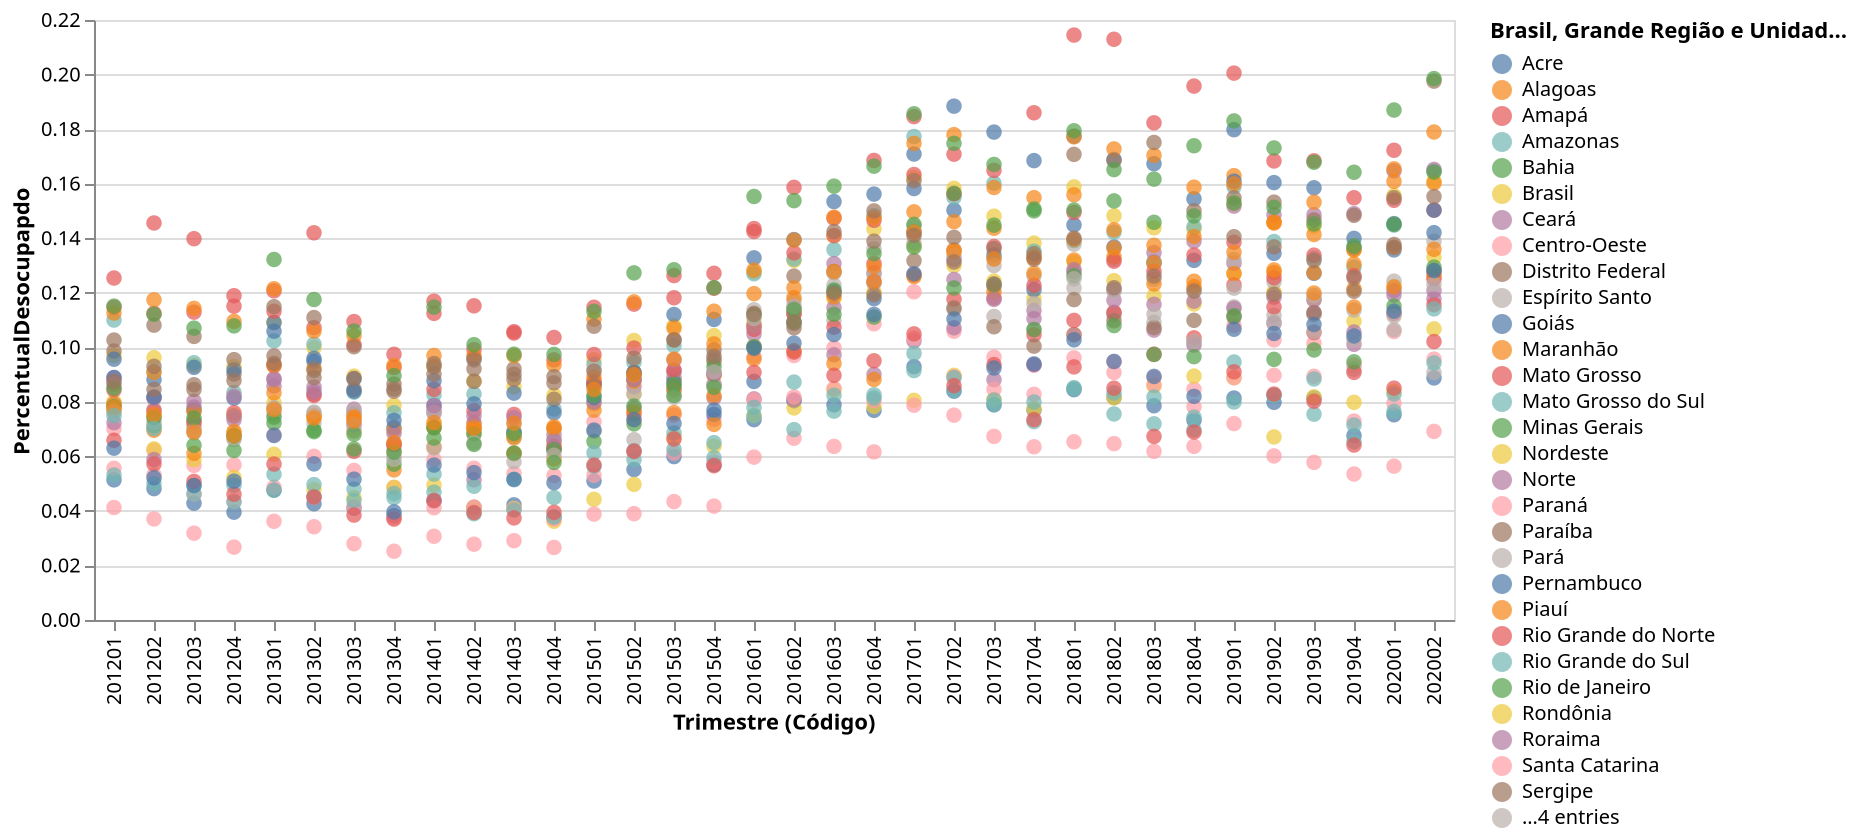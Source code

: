 {
  "$schema": "https://vega.github.io/schema/vega/v5.json",
  "background": "white",
  "padding": 5,
  "height": 300,
  "style": "cell",
  "data": [
    {"name": "selector001_store"},
    {
      "name": "data-1d1eabde7d251775add3cbcb1864b686",
      "values": [
        {
          "Nível Territorial (Código)": 1,
          "Nível Territorial": "Brasil",
          "Brasil, Grande Região e Unidade da Federação (Código)": 1,
          "Brasil, Grande Região e Unidade da Federação": "Brasil",
          "Variável (Código)": 1641,
          "Variável": "Pessoas de 14 anos ou mais de idade",
          "Trimestre (Código)": "201201",
          "Trimestre": "1º trimestre 2012",
          "Unidade de Medida (Código)": 1572,
          "Unidade de Medida": "Mil pessoas",
          "Força de trabalho": 95191,
          "Força de trabalho - desocupada": 7559,
          "Força de trabalho - ocupada": 87632,
          "Total": 155670,
          "PercentualDesocupapdo": 0.0794087676355958,
          "NumTrimestre": "1",
          "Ano": "2012",
          "Grande Região (Código)": null,
          "Grande Região": null
        },
        {
          "Nível Territorial (Código)": 1,
          "Nível Territorial": "Brasil",
          "Brasil, Grande Região e Unidade da Federação (Código)": 1,
          "Brasil, Grande Região e Unidade da Federação": "Brasil",
          "Variável (Código)": 1641,
          "Variável": "Pessoas de 14 anos ou mais de idade",
          "Trimestre (Código)": "201202",
          "Trimestre": "2º trimestre 2012",
          "Unidade de Medida (Código)": 1572,
          "Unidade de Medida": "Mil pessoas",
          "Força de trabalho": 96375,
          "Força de trabalho - desocupada": 7245,
          "Força de trabalho - ocupada": 89129,
          "Total": 156215,
          "PercentualDesocupapdo": 0.0751750972762646,
          "NumTrimestre": "2",
          "Ano": "2012",
          "Grande Região (Código)": null,
          "Grande Região": null
        },
        {
          "Nível Territorial (Código)": 1,
          "Nível Territorial": "Brasil",
          "Brasil, Grande Região e Unidade da Federação (Código)": 1,
          "Brasil, Grande Região e Unidade da Federação": "Brasil",
          "Variável (Código)": 1641,
          "Variável": "Pessoas de 14 anos ou mais de idade",
          "Trimestre (Código)": "201203",
          "Trimestre": "3º trimestre 2012",
          "Unidade de Medida (Código)": 1572,
          "Unidade de Medida": "Mil pessoas",
          "Força de trabalho": 96454,
          "Força de trabalho - desocupada": 6815,
          "Força de trabalho - ocupada": 89639,
          "Total": 156774,
          "PercentualDesocupapdo": 0.0706554419723392,
          "NumTrimestre": "3",
          "Ano": "2012",
          "Grande Região (Código)": null,
          "Grande Região": null
        },
        {
          "Nível Territorial (Código)": 1,
          "Nível Territorial": "Brasil",
          "Brasil, Grande Região e Unidade da Federação (Código)": 1,
          "Brasil, Grande Região e Unidade da Federação": "Brasil",
          "Variável (Código)": 1641,
          "Variável": "Pessoas de 14 anos ou mais de idade",
          "Trimestre (Código)": "201204",
          "Trimestre": "4º trimestre 2012",
          "Unidade de Medida (Código)": 1572,
          "Unidade de Medida": "Mil pessoas",
          "Força de trabalho": 96468,
          "Força de trabalho - desocupada": 6611,
          "Força de trabalho - ocupada": 89857,
          "Total": 157426,
          "PercentualDesocupapdo": 0.0685304971596799,
          "NumTrimestre": "4",
          "Ano": "2012",
          "Grande Região (Código)": null,
          "Grande Região": null
        },
        {
          "Nível Territorial (Código)": 1,
          "Nível Territorial": "Brasil",
          "Brasil, Grande Região e Unidade da Federação (Código)": 1,
          "Brasil, Grande Região e Unidade da Federação": "Brasil",
          "Variável (Código)": 1641,
          "Variável": "Pessoas de 14 anos ou mais de idade",
          "Trimestre (Código)": "201301",
          "Trimestre": "1º trimestre 2013",
          "Unidade de Medida (Código)": 1572,
          "Unidade de Medida": "Mil pessoas",
          "Força de trabalho": 96702,
          "Força de trabalho - desocupada": 7704,
          "Força de trabalho - ocupada": 88999,
          "Total": 158069,
          "PercentualDesocupapdo": 0.0796674319042005,
          "NumTrimestre": "1",
          "Ano": "2013",
          "Grande Região (Código)": null,
          "Grande Região": null
        },
        {
          "Nível Territorial (Código)": 1,
          "Nível Territorial": "Brasil",
          "Brasil, Grande Região e Unidade da Federação (Código)": 1,
          "Brasil, Grande Região e Unidade da Federação": "Brasil",
          "Variável (Código)": 1641,
          "Variável": "Pessoas de 14 anos ou mais de idade",
          "Trimestre (Código)": "201302",
          "Trimestre": "2º trimestre 2013",
          "Unidade de Medida (Código)": 1572,
          "Unidade de Medida": "Mil pessoas",
          "Força de trabalho": 97323,
          "Força de trabalho - desocupada": 7225,
          "Força de trabalho - ocupada": 90099,
          "Total": 158288,
          "PercentualDesocupapdo": 0.0742373334155338,
          "NumTrimestre": "2",
          "Ano": "2013",
          "Grande Região (Código)": null,
          "Grande Região": null
        },
        {
          "Nível Territorial (Código)": 1,
          "Nível Territorial": "Brasil",
          "Brasil, Grande Região e Unidade da Federação (Código)": 1,
          "Brasil, Grande Região e Unidade da Federação": "Brasil",
          "Variável (Código)": 1641,
          "Variável": "Pessoas de 14 anos ou mais de idade",
          "Trimestre (Código)": "201303",
          "Trimestre": "3º trimestre 2013",
          "Unidade de Medida (Código)": 1572,
          "Unidade de Medida": "Mil pessoas",
          "Força de trabalho": 97460,
          "Força de trabalho - desocupada": 6753,
          "Força de trabalho - ocupada": 90707,
          "Total": 158873,
          "PercentualDesocupapdo": 0.0692899651138929,
          "NumTrimestre": "3",
          "Ano": "2013",
          "Grande Região (Código)": null,
          "Grande Região": null
        },
        {
          "Nível Territorial (Código)": 1,
          "Nível Territorial": "Brasil",
          "Brasil, Grande Região e Unidade da Federação (Código)": 1,
          "Brasil, Grande Região e Unidade da Federação": "Brasil",
          "Variável (Código)": 1641,
          "Variável": "Pessoas de 14 anos ou mais de idade",
          "Trimestre (Código)": "201304",
          "Trimestre": "4º trimestre 2013",
          "Unidade de Medida (Código)": 1572,
          "Unidade de Medida": "Mil pessoas",
          "Força de trabalho": 97416,
          "Força de trabalho - desocupada": 6013,
          "Força de trabalho - ocupada": 91403,
          "Total": 159587,
          "PercentualDesocupapdo": 0.0617249733103392,
          "NumTrimestre": "4",
          "Ano": "2013",
          "Grande Região (Código)": null,
          "Grande Região": null
        },
        {
          "Nível Territorial (Código)": 1,
          "Nível Territorial": "Brasil",
          "Brasil, Grande Região e Unidade da Federação (Código)": 1,
          "Brasil, Grande Região e Unidade da Federação": "Brasil",
          "Variável (Código)": 1641,
          "Variável": "Pessoas de 14 anos ou mais de idade",
          "Trimestre (Código)": "201401",
          "Trimestre": "1º trimestre 2014",
          "Unidade de Medida (Código)": 1572,
          "Unidade de Medida": "Mil pessoas",
          "Força de trabalho": 97783,
          "Força de trabalho - desocupada": 7001,
          "Força de trabalho - ocupada": 90782,
          "Total": 159959,
          "PercentualDesocupapdo": 0.0715973124162687,
          "NumTrimestre": "1",
          "Ano": "2014",
          "Grande Região (Código)": null,
          "Grande Região": null
        },
        {
          "Nível Territorial (Código)": 1,
          "Nível Territorial": "Brasil",
          "Brasil, Grande Região e Unidade da Federação (Código)": 1,
          "Brasil, Grande Região e Unidade da Federação": "Brasil",
          "Variável (Código)": 1641,
          "Variável": "Pessoas de 14 anos ou mais de idade",
          "Trimestre (Código)": "201402",
          "Trimestre": "2º trimestre 2014",
          "Unidade de Medida (Código)": 1572,
          "Unidade de Medida": "Mil pessoas",
          "Força de trabalho": 98300,
          "Força de trabalho - desocupada": 6723,
          "Força de trabalho - ocupada": 91577,
          "Total": 160903,
          "PercentualDesocupapdo": 0.0683926754832146,
          "NumTrimestre": "2",
          "Ano": "2014",
          "Grande Região (Código)": null,
          "Grande Região": null
        },
        {
          "Nível Territorial (Código)": 1,
          "Nível Territorial": "Brasil",
          "Brasil, Grande Região e Unidade da Federação (Código)": 1,
          "Brasil, Grande Região e Unidade da Federação": "Brasil",
          "Variável (Código)": 1641,
          "Variável": "Pessoas de 14 anos ou mais de idade",
          "Trimestre (Código)": "201403",
          "Trimestre": "3º trimestre 2014",
          "Unidade de Medida (Código)": 1572,
          "Unidade de Medida": "Mil pessoas",
          "Força de trabalho": 98456,
          "Força de trabalho - desocupada": 6662,
          "Força de trabalho - ocupada": 91795,
          "Total": 161615,
          "PercentualDesocupapdo": 0.0676647436418299,
          "NumTrimestre": "3",
          "Ano": "2014",
          "Grande Região (Código)": null,
          "Grande Região": null
        },
        {
          "Nível Territorial (Código)": 1,
          "Nível Territorial": "Brasil",
          "Brasil, Grande Região e Unidade da Federação (Código)": 1,
          "Brasil, Grande Região e Unidade da Federação": "Brasil",
          "Variável (Código)": 1641,
          "Variável": "Pessoas de 14 anos ou mais de idade",
          "Trimestre (Código)": "201404",
          "Trimestre": "4º trimestre 2014",
          "Unidade de Medida (Código)": 1572,
          "Unidade de Medida": "Mil pessoas",
          "Força de trabalho": 98805,
          "Força de trabalho - desocupada": 6409,
          "Força de trabalho - ocupada": 92396,
          "Total": 162319,
          "PercentualDesocupapdo": 0.0648651384039269,
          "NumTrimestre": "4",
          "Ano": "2014",
          "Grande Região (Código)": null,
          "Grande Região": null
        },
        {
          "Nível Territorial (Código)": 1,
          "Nível Territorial": "Brasil",
          "Brasil, Grande Região e Unidade da Federação (Código)": 1,
          "Brasil, Grande Região e Unidade da Federação": "Brasil",
          "Variável (Código)": 1641,
          "Variável": "Pessoas de 14 anos ou mais de idade",
          "Trimestre (Código)": "201501",
          "Trimestre": "1º trimestre 2015",
          "Unidade de Medida (Código)": 1572,
          "Unidade de Medida": "Mil pessoas",
          "Força de trabalho": 99438,
          "Força de trabalho - desocupada": 7883,
          "Força de trabalho - ocupada": 91555,
          "Total": 162978,
          "PercentualDesocupapdo": 0.0792755284700014,
          "NumTrimestre": "1",
          "Ano": "2015",
          "Grande Região (Código)": null,
          "Grande Região": null
        },
        {
          "Nível Territorial (Código)": 1,
          "Nível Territorial": "Brasil",
          "Brasil, Grande Região e Unidade da Federação (Código)": 1,
          "Brasil, Grande Região e Unidade da Federação": "Brasil",
          "Variável (Código)": 1641,
          "Variável": "Pessoas de 14 anos ou mais de idade",
          "Trimestre (Código)": "201502",
          "Trimestre": "2º trimestre 2015",
          "Unidade de Medida (Código)": 1572,
          "Unidade de Medida": "Mil pessoas",
          "Força de trabalho": 100050,
          "Força de trabalho - desocupada": 8300,
          "Força de trabalho - ocupada": 91750,
          "Total": 163286,
          "PercentualDesocupapdo": 0.0829585207396302,
          "NumTrimestre": "2",
          "Ano": "2015",
          "Grande Região (Código)": null,
          "Grande Região": null
        },
        {
          "Nível Territorial (Código)": 1,
          "Nível Territorial": "Brasil",
          "Brasil, Grande Região e Unidade da Federação (Código)": 1,
          "Brasil, Grande Região e Unidade da Federação": "Brasil",
          "Variável (Código)": 1641,
          "Variável": "Pessoas de 14 anos ou mais de idade",
          "Trimestre (Código)": "201503",
          "Trimestre": "3º trimestre 2015",
          "Unidade de Medida (Código)": 1572,
          "Unidade de Medida": "Mil pessoas",
          "Força de trabalho": 100557,
          "Força de trabalho - desocupada": 8922,
          "Força de trabalho - ocupada": 91635,
          "Total": 163693,
          "PercentualDesocupapdo": 0.0887257973089889,
          "NumTrimestre": "3",
          "Ano": "2015",
          "Grande Região (Código)": null,
          "Grande Região": null
        },
        {
          "Nível Territorial (Código)": 1,
          "Nível Territorial": "Brasil",
          "Brasil, Grande Região e Unidade da Federação (Código)": 1,
          "Brasil, Grande Região e Unidade da Federação": "Brasil",
          "Variável (Código)": 1641,
          "Variável": "Pessoas de 14 anos ou mais de idade",
          "Trimestre (Código)": "201504",
          "Trimestre": "4º trimestre 2015",
          "Unidade de Medida (Código)": 1572,
          "Unidade de Medida": "Mil pessoas",
          "Força de trabalho": 100818,
          "Força de trabalho - desocupada": 9019,
          "Força de trabalho - ocupada": 91800,
          "Total": 164151,
          "PercentualDesocupapdo": 0.0894582316649805,
          "NumTrimestre": "4",
          "Ano": "2015",
          "Grande Região (Código)": null,
          "Grande Região": null
        },
        {
          "Nível Territorial (Código)": 1,
          "Nível Territorial": "Brasil",
          "Brasil, Grande Região e Unidade da Federação (Código)": 1,
          "Brasil, Grande Região e Unidade da Federação": "Brasil",
          "Variável (Código)": 1641,
          "Variável": "Pessoas de 14 anos ou mais de idade",
          "Trimestre (Código)": "201601",
          "Trimestre": "1º trimestre 2016",
          "Unidade de Medida (Código)": 1572,
          "Unidade de Medida": "Mil pessoas",
          "Força de trabalho": 101239,
          "Força de trabalho - desocupada": 11023,
          "Força de trabalho - ocupada": 90216,
          "Total": 164775,
          "PercentualDesocupapdo": 0.108880964845563,
          "NumTrimestre": "1",
          "Ano": "2016",
          "Grande Região (Código)": null,
          "Grande Região": null
        },
        {
          "Nível Territorial (Código)": 1,
          "Nível Territorial": "Brasil",
          "Brasil, Grande Região e Unidade da Federação (Código)": 1,
          "Brasil, Grande Região e Unidade da Federação": "Brasil",
          "Variável (Código)": 1641,
          "Variável": "Pessoas de 14 anos ou mais de idade",
          "Trimestre (Código)": "201602",
          "Trimestre": "2º trimestre 2016",
          "Unidade de Medida (Código)": 1572,
          "Unidade de Medida": "Mil pessoas",
          "Força de trabalho": 101902,
          "Força de trabalho - desocupada": 11523,
          "Força de trabalho - ocupada": 90379,
          "Total": 165491,
          "PercentualDesocupapdo": 0.11307923298855801,
          "NumTrimestre": "2",
          "Ano": "2016",
          "Grande Região (Código)": null,
          "Grande Região": null
        },
        {
          "Nível Territorial (Código)": 1,
          "Nível Territorial": "Brasil",
          "Brasil, Grande Região e Unidade da Federação (Código)": 1,
          "Brasil, Grande Região e Unidade da Federação": "Brasil",
          "Variável (Código)": 1641,
          "Variável": "Pessoas de 14 anos ou mais de idade",
          "Trimestre (Código)": "201603",
          "Trimestre": "3º trimestre 2016",
          "Unidade de Medida (Código)": 1572,
          "Unidade de Medida": "Mil pessoas",
          "Força de trabalho": 101391,
          "Força de trabalho - desocupada": 11958,
          "Força de trabalho - ocupada": 89433,
          "Total": 165735,
          "PercentualDesocupapdo": 0.11793946208243301,
          "NumTrimestre": "3",
          "Ano": "2016",
          "Grande Região (Código)": null,
          "Grande Região": null
        },
        {
          "Nível Territorial (Código)": 1,
          "Nível Territorial": "Brasil",
          "Brasil, Grande Região e Unidade da Federação (Código)": 1,
          "Brasil, Grande Região e Unidade da Federação": "Brasil",
          "Variável (Código)": 1641,
          "Variável": "Pessoas de 14 anos ou mais de idade",
          "Trimestre (Código)": "201604",
          "Trimestre": "4º trimestre 2016",
          "Unidade de Medida (Código)": 1572,
          "Unidade de Medida": "Mil pessoas",
          "Força de trabalho": 102150,
          "Força de trabalho - desocupada": 12278,
          "Força de trabalho - ocupada": 89871,
          "Total": 166401,
          "PercentualDesocupapdo": 0.12019579050416099,
          "NumTrimestre": "4",
          "Ano": "2016",
          "Grande Região (Código)": null,
          "Grande Região": null
        },
        {
          "Nível Territorial (Código)": 1,
          "Nível Territorial": "Brasil",
          "Brasil, Grande Região e Unidade da Federação (Código)": 1,
          "Brasil, Grande Região e Unidade da Federação": "Brasil",
          "Variável (Código)": 1641,
          "Variável": "Pessoas de 14 anos ou mais de idade",
          "Trimestre (Código)": "201701",
          "Trimestre": "1º trimestre 2017",
          "Unidade de Medida (Código)": 1572,
          "Unidade de Medida": "Mil pessoas",
          "Força de trabalho": 102684,
          "Força de trabalho - desocupada": 14105,
          "Força de trabalho - ocupada": 88579,
          "Total": 166807,
          "PercentualDesocupapdo": 0.137363172451404,
          "NumTrimestre": "1",
          "Ano": "2017",
          "Grande Região (Código)": null,
          "Grande Região": null
        },
        {
          "Nível Territorial (Código)": 1,
          "Nível Territorial": "Brasil",
          "Brasil, Grande Região e Unidade da Federação (Código)": 1,
          "Brasil, Grande Região e Unidade da Federação": "Brasil",
          "Variável (Código)": 1641,
          "Variável": "Pessoas de 14 anos ou mais de idade",
          "Trimestre (Código)": "201702",
          "Trimestre": "2º trimestre 2017",
          "Unidade de Medida (Código)": 1572,
          "Unidade de Medida": "Mil pessoas",
          "Força de trabalho": 103298,
          "Força de trabalho - desocupada": 13426,
          "Força de trabalho - ocupada": 89872,
          "Total": 167432,
          "PercentualDesocupapdo": 0.12997347480106097,
          "NumTrimestre": "2",
          "Ano": "2017",
          "Grande Região (Código)": null,
          "Grande Região": null
        },
        {
          "Nível Territorial (Código)": 1,
          "Nível Territorial": "Brasil",
          "Brasil, Grande Região e Unidade da Federação (Código)": 1,
          "Brasil, Grande Região e Unidade da Federação": "Brasil",
          "Variável (Código)": 1641,
          "Variável": "Pessoas de 14 anos ou mais de idade",
          "Trimestre (Código)": "201703",
          "Trimestre": "3º trimestre 2017",
          "Unidade de Medida (Código)": 1572,
          "Unidade de Medida": "Mil pessoas",
          "Força de trabalho": 103859,
          "Força de trabalho - desocupada": 12906,
          "Força de trabalho - ocupada": 90953,
          "Total": 168039,
          "PercentualDesocupapdo": 0.124264628005276,
          "NumTrimestre": "3",
          "Ano": "2017",
          "Grande Região (Código)": null,
          "Grande Região": null
        },
        {
          "Nível Territorial (Código)": 1,
          "Nível Territorial": "Brasil",
          "Brasil, Grande Região e Unidade da Federação (Código)": 1,
          "Brasil, Grande Região e Unidade da Federação": "Brasil",
          "Variável (Código)": 1641,
          "Variável": "Pessoas de 14 anos ou mais de idade",
          "Trimestre (Código)": "201704",
          "Trimestre": "4º trimestre 2017",
          "Unidade de Medida (Código)": 1572,
          "Unidade de Medida": "Mil pessoas",
          "Força de trabalho": 104037,
          "Força de trabalho - desocupada": 12267,
          "Força de trabalho - ocupada": 91770,
          "Total": 168396,
          "PercentualDesocupapdo": 0.117909974336054,
          "NumTrimestre": "4",
          "Ano": "2017",
          "Grande Região (Código)": null,
          "Grande Região": null
        },
        {
          "Nível Territorial (Código)": 1,
          "Nível Territorial": "Brasil",
          "Brasil, Grande Região e Unidade da Federação (Código)": 1,
          "Brasil, Grande Região e Unidade da Federação": "Brasil",
          "Variável (Código)": 1641,
          "Variável": "Pessoas de 14 anos ou mais de idade",
          "Trimestre (Código)": "201801",
          "Trimestre": "1º trimestre 2018",
          "Unidade de Medida (Código)": 1572,
          "Unidade de Medida": "Mil pessoas",
          "Força de trabalho": 103907,
          "Força de trabalho - desocupada": 13634,
          "Força de trabalho - ocupada": 90272,
          "Total": 168508,
          "PercentualDesocupapdo": 0.131213488985343,
          "NumTrimestre": "1",
          "Ano": "2018",
          "Grande Região (Código)": null,
          "Grande Região": null
        },
        {
          "Nível Territorial (Código)": 1,
          "Nível Territorial": "Brasil",
          "Brasil, Grande Região e Unidade da Federação (Código)": 1,
          "Brasil, Grande Região e Unidade da Federação": "Brasil",
          "Variável (Código)": 1641,
          "Variável": "Pessoas de 14 anos ou mais de idade",
          "Trimestre (Código)": "201802",
          "Trimestre": "2º trimestre 2018",
          "Unidade de Medida (Código)": 1572,
          "Unidade de Medida": "Mil pessoas",
          "Força de trabalho": 103864,
          "Força de trabalho - desocupada": 12923,
          "Força de trabalho - ocupada": 90941,
          "Total": 169241,
          "PercentualDesocupapdo": 0.124422321497343,
          "NumTrimestre": "2",
          "Ano": "2018",
          "Grande Região (Código)": null,
          "Grande Região": null
        },
        {
          "Nível Territorial (Código)": 1,
          "Nível Territorial": "Brasil",
          "Brasil, Grande Região e Unidade da Federação (Código)": 1,
          "Brasil, Grande Região e Unidade da Federação": "Brasil",
          "Variável (Código)": 1641,
          "Variável": "Pessoas de 14 anos ou mais de idade",
          "Trimestre (Código)": "201803",
          "Trimestre": "3º trimestre 2018",
          "Unidade de Medida (Código)": 1572,
          "Unidade de Medida": "Mil pessoas",
          "Força de trabalho": 104783,
          "Força de trabalho - desocupada": 12450,
          "Força de trabalho - ocupada": 92333,
          "Total": 169734,
          "PercentualDesocupapdo": 0.118816983671015,
          "NumTrimestre": "3",
          "Ano": "2018",
          "Grande Região (Código)": null,
          "Grande Região": null
        },
        {
          "Nível Territorial (Código)": 1,
          "Nível Territorial": "Brasil",
          "Brasil, Grande Região e Unidade da Federação (Código)": 1,
          "Brasil, Grande Região e Unidade da Federação": "Brasil",
          "Variável (Código)": 1641,
          "Variável": "Pessoas de 14 anos ou mais de idade",
          "Trimestre (Código)": "201804",
          "Trimestre": "4º trimestre 2018",
          "Unidade de Medida (Código)": 1572,
          "Unidade de Medida": "Mil pessoas",
          "Força de trabalho": 104888,
          "Força de trabalho - desocupada": 12152,
          "Força de trabalho - ocupada": 92736,
          "Total": 170022,
          "PercentualDesocupapdo": 0.115856914041644,
          "NumTrimestre": "4",
          "Ano": "2018",
          "Grande Região (Código)": null,
          "Grande Região": null
        },
        {
          "Nível Territorial (Código)": 1,
          "Nível Territorial": "Brasil",
          "Brasil, Grande Região e Unidade da Federação (Código)": 1,
          "Brasil, Grande Região e Unidade da Federação": "Brasil",
          "Variável (Código)": 1641,
          "Variável": "Pessoas de 14 anos ou mais de idade",
          "Trimestre (Código)": "201901",
          "Trimestre": "1º trimestre 2019",
          "Unidade de Medida (Código)": 1572,
          "Unidade de Medida": "Mil pessoas",
          "Força de trabalho": 105250,
          "Força de trabalho - desocupada": 13387,
          "Força de trabalho - ocupada": 91863,
          "Total": 170500,
          "PercentualDesocupapdo": 0.127192399049881,
          "NumTrimestre": "1",
          "Ano": "2019",
          "Grande Região (Código)": null,
          "Grande Região": null
        },
        {
          "Nível Territorial (Código)": 1,
          "Nível Territorial": "Brasil",
          "Brasil, Grande Região e Unidade da Federação (Código)": 1,
          "Brasil, Grande Região e Unidade da Federação": "Brasil",
          "Variável (Código)": 1641,
          "Variável": "Pessoas de 14 anos ou mais de idade",
          "Trimestre (Código)": "201902",
          "Trimestre": "2º trimestre 2019",
          "Unidade de Medida (Código)": 1572,
          "Unidade de Medida": "Mil pessoas",
          "Força de trabalho": 106108,
          "Força de trabalho - desocupada": 12766,
          "Força de trabalho - ocupada": 93342,
          "Total": 170864,
          "PercentualDesocupapdo": 0.12031138085724,
          "NumTrimestre": "2",
          "Ano": "2019",
          "Grande Região (Código)": null,
          "Grande Região": null
        },
        {
          "Nível Territorial (Código)": 1,
          "Nível Territorial": "Brasil",
          "Brasil, Grande Região e Unidade da Federação (Código)": 1,
          "Brasil, Grande Região e Unidade da Federação": "Brasil",
          "Variável (Código)": 1641,
          "Variável": "Pessoas de 14 anos ou mais de idade",
          "Trimestre (Código)": "201903",
          "Trimestre": "3º trimestre 2019",
          "Unidade de Medida (Código)": 1572,
          "Unidade de Medida": "Mil pessoas",
          "Força de trabalho": 106315,
          "Força de trabalho - desocupada": 12515,
          "Força de trabalho - ocupada": 93801,
          "Total": 171158,
          "PercentualDesocupapdo": 0.11771622066500499,
          "NumTrimestre": "3",
          "Ano": "2019",
          "Grande Região (Código)": null,
          "Grande Região": null
        },
        {
          "Nível Territorial (Código)": 1,
          "Nível Territorial": "Brasil",
          "Brasil, Grande Região e Unidade da Federação (Código)": 1,
          "Brasil, Grande Região e Unidade da Federação": "Brasil",
          "Variável (Código)": 1641,
          "Variável": "Pessoas de 14 anos ou mais de idade",
          "Trimestre (Código)": "201904",
          "Trimestre": "4º trimestre 2019",
          "Unidade de Medida (Código)": 1572,
          "Unidade de Medida": "Mil pessoas",
          "Força de trabalho": 106184,
          "Força de trabalho - desocupada": 11632,
          "Força de trabalho - ocupada": 94552,
          "Total": 171613,
          "PercentualDesocupapdo": 0.109545694266556,
          "NumTrimestre": "4",
          "Ano": "2019",
          "Grande Região (Código)": null,
          "Grande Região": null
        },
        {
          "Nível Territorial (Código)": 1,
          "Nível Territorial": "Brasil",
          "Brasil, Grande Região e Unidade da Federação (Código)": 1,
          "Brasil, Grande Região e Unidade da Federação": "Brasil",
          "Variável (Código)": 1641,
          "Variável": "Pessoas de 14 anos ou mais de idade",
          "Trimestre (Código)": "202001",
          "Trimestre": "1º trimestre 2020",
          "Unidade de Medida (Código)": 1572,
          "Unidade de Medida": "Mil pessoas",
          "Força de trabalho": 105073,
          "Força de trabalho - desocupada": 12850,
          "Força de trabalho - ocupada": 92223,
          "Total": 172354,
          "PercentualDesocupapdo": 0.12229592759319699,
          "NumTrimestre": "1",
          "Ano": "2020",
          "Grande Região (Código)": null,
          "Grande Região": null
        },
        {
          "Nível Territorial (Código)": 1,
          "Nível Territorial": "Brasil",
          "Brasil, Grande Região e Unidade da Federação (Código)": 1,
          "Brasil, Grande Região e Unidade da Federação": "Brasil",
          "Variável (Código)": 1641,
          "Variável": "Pessoas de 14 anos ou mais de idade",
          "Trimestre (Código)": "202002",
          "Trimestre": "2º trimestre 2020",
          "Unidade de Medida (Código)": 1572,
          "Unidade de Medida": "Mil pessoas",
          "Força de trabalho": 96138,
          "Força de trabalho - desocupada": 12791,
          "Força de trabalho - ocupada": 83347,
          "Total": 173918,
          "PercentualDesocupapdo": 0.13304832636418498,
          "NumTrimestre": "2",
          "Ano": "2020",
          "Grande Região (Código)": null,
          "Grande Região": null
        },
        {
          "Nível Territorial (Código)": 2,
          "Nível Territorial": "Grande Região",
          "Brasil, Grande Região e Unidade da Federação (Código)": 1,
          "Brasil, Grande Região e Unidade da Federação": "Norte",
          "Variável (Código)": 1641,
          "Variável": "Pessoas de 14 anos ou mais de idade",
          "Trimestre (Código)": "201201",
          "Trimestre": "1º trimestre 2012",
          "Unidade de Medida (Código)": 1572,
          "Unidade de Medida": "Mil pessoas",
          "Força de trabalho": 7187,
          "Força de trabalho - desocupada": 639,
          "Força de trabalho - ocupada": 6548,
          "Total": 11765,
          "PercentualDesocupapdo": 0.08891053290663699,
          "NumTrimestre": "1",
          "Ano": "2012",
          "Grande Região (Código)": null,
          "Grande Região": null
        },
        {
          "Nível Territorial (Código)": 2,
          "Nível Territorial": "Grande Região",
          "Brasil, Grande Região e Unidade da Federação (Código)": 1,
          "Brasil, Grande Região e Unidade da Federação": "Norte",
          "Variável (Código)": 1641,
          "Variável": "Pessoas de 14 anos ou mais de idade",
          "Trimestre (Código)": "201202",
          "Trimestre": "2º trimestre 2012",
          "Unidade de Medida (Código)": 1572,
          "Unidade de Medida": "Mil pessoas",
          "Força de trabalho": 7393,
          "Força de trabalho - desocupada": 603,
          "Força de trabalho - ocupada": 6790,
          "Total": 11844,
          "PercentualDesocupapdo": 0.0815636412822941,
          "NumTrimestre": "2",
          "Ano": "2012",
          "Grande Região (Código)": null,
          "Grande Região": null
        },
        {
          "Nível Territorial (Código)": 2,
          "Nível Territorial": "Grande Região",
          "Brasil, Grande Região e Unidade da Federação (Código)": 1,
          "Brasil, Grande Região e Unidade da Federação": "Norte",
          "Variável (Código)": 1641,
          "Variável": "Pessoas de 14 anos ou mais de idade",
          "Trimestre (Código)": "201203",
          "Trimestre": "3º trimestre 2012",
          "Unidade de Medida (Código)": 1572,
          "Unidade de Medida": "Mil pessoas",
          "Força de trabalho": 7351,
          "Força de trabalho - desocupada": 574,
          "Força de trabalho - ocupada": 6777,
          "Total": 11896,
          "PercentualDesocupapdo": 0.0780846143381853,
          "NumTrimestre": "3",
          "Ano": "2012",
          "Grande Região (Código)": null,
          "Grande Região": null
        },
        {
          "Nível Territorial (Código)": 2,
          "Nível Territorial": "Grande Região",
          "Brasil, Grande Região e Unidade da Federação (Código)": 1,
          "Brasil, Grande Região e Unidade da Federação": "Norte",
          "Variável (Código)": 1641,
          "Variável": "Pessoas de 14 anos ou mais de idade",
          "Trimestre (Código)": "201204",
          "Trimestre": "4º trimestre 2012",
          "Unidade de Medida (Código)": 1572,
          "Unidade de Medida": "Mil pessoas",
          "Força de trabalho": 7507,
          "Força de trabalho - desocupada": 551,
          "Força de trabalho - ocupada": 6956,
          "Total": 11988,
          "PercentualDesocupapdo": 0.07339816171573199,
          "NumTrimestre": "4",
          "Ano": "2012",
          "Grande Região (Código)": null,
          "Grande Região": null
        },
        {
          "Nível Territorial (Código)": 2,
          "Nível Territorial": "Grande Região",
          "Brasil, Grande Região e Unidade da Federação (Código)": 1,
          "Brasil, Grande Região e Unidade da Federação": "Norte",
          "Variável (Código)": 1641,
          "Variável": "Pessoas de 14 anos ou mais de idade",
          "Trimestre (Código)": "201301",
          "Trimestre": "1º trimestre 2013",
          "Unidade de Medida (Código)": 1572,
          "Unidade de Medida": "Mil pessoas",
          "Força de trabalho": 7529,
          "Força de trabalho - desocupada": 646,
          "Força de trabalho - ocupada": 6884,
          "Total": 12092,
          "PercentualDesocupapdo": 0.0858015672732103,
          "NumTrimestre": "1",
          "Ano": "2013",
          "Grande Região (Código)": null,
          "Grande Região": null
        },
        {
          "Nível Territorial (Código)": 2,
          "Nível Territorial": "Grande Região",
          "Brasil, Grande Região e Unidade da Federação (Código)": 1,
          "Brasil, Grande Região e Unidade da Federação": "Norte",
          "Variável (Código)": 1641,
          "Variável": "Pessoas de 14 anos ou mais de idade",
          "Trimestre (Código)": "201302",
          "Trimestre": "2º trimestre 2013",
          "Unidade de Medida (Código)": 1572,
          "Unidade de Medida": "Mil pessoas",
          "Força de trabalho": 7533,
          "Força de trabalho - desocupada": 624,
          "Força de trabalho - ocupada": 6908,
          "Total": 12147,
          "PercentualDesocupapdo": 0.0828355236957388,
          "NumTrimestre": "2",
          "Ano": "2013",
          "Grande Região (Código)": null,
          "Grande Região": null
        },
        {
          "Nível Territorial (Código)": 2,
          "Nível Territorial": "Grande Região",
          "Brasil, Grande Região e Unidade da Federação (Código)": 1,
          "Brasil, Grande Região e Unidade da Federação": "Norte",
          "Variável (Código)": 1641,
          "Variável": "Pessoas de 14 anos ou mais de idade",
          "Trimestre (Código)": "201303",
          "Trimestre": "3º trimestre 2013",
          "Unidade de Medida (Código)": 1572,
          "Unidade de Medida": "Mil pessoas",
          "Força de trabalho": 7463,
          "Força de trabalho - desocupada": 564,
          "Força de trabalho - ocupada": 6899,
          "Total": 12241,
          "PercentualDesocupapdo": 0.0755728259413105,
          "NumTrimestre": "3",
          "Ano": "2013",
          "Grande Região (Código)": null,
          "Grande Região": null
        },
        {
          "Nível Territorial (Código)": 2,
          "Nível Territorial": "Grande Região",
          "Brasil, Grande Região e Unidade da Federação (Código)": 1,
          "Brasil, Grande Região e Unidade da Federação": "Norte",
          "Variável (Código)": 1641,
          "Variável": "Pessoas de 14 anos ou mais de idade",
          "Trimestre (Código)": "201304",
          "Trimestre": "4º trimestre 2013",
          "Unidade de Medida (Código)": 1572,
          "Unidade de Medida": "Mil pessoas",
          "Força de trabalho": 7517,
          "Força de trabalho - desocupada": 486,
          "Força de trabalho - ocupada": 7031,
          "Total": 12306,
          "PercentualDesocupapdo": 0.0646534521750698,
          "NumTrimestre": "4",
          "Ano": "2013",
          "Grande Região (Código)": null,
          "Grande Região": null
        },
        {
          "Nível Territorial (Código)": 2,
          "Nível Territorial": "Grande Região",
          "Brasil, Grande Região e Unidade da Federação (Código)": 1,
          "Brasil, Grande Região e Unidade da Federação": "Norte",
          "Variável (Código)": 1641,
          "Variável": "Pessoas de 14 anos ou mais de idade",
          "Trimestre (Código)": "201401",
          "Trimestre": "1º trimestre 2014",
          "Unidade de Medida (Código)": 1572,
          "Unidade de Medida": "Mil pessoas",
          "Força de trabalho": 7576,
          "Força de trabalho - desocupada": 585,
          "Força de trabalho - ocupada": 6991,
          "Total": 12378,
          "PercentualDesocupapdo": 0.0772175290390708,
          "NumTrimestre": "1",
          "Ano": "2014",
          "Grande Região (Código)": null,
          "Grande Região": null
        },
        {
          "Nível Territorial (Código)": 2,
          "Nível Territorial": "Grande Região",
          "Brasil, Grande Região e Unidade da Federação (Código)": 1,
          "Brasil, Grande Região e Unidade da Federação": "Norte",
          "Variável (Código)": 1641,
          "Variável": "Pessoas de 14 anos ou mais de idade",
          "Trimestre (Código)": "201402",
          "Trimestre": "2º trimestre 2014",
          "Unidade de Medida (Código)": 1572,
          "Unidade de Medida": "Mil pessoas",
          "Força de trabalho": 7624,
          "Força de trabalho - desocupada": 552,
          "Força de trabalho - ocupada": 7072,
          "Total": 12441,
          "PercentualDesocupapdo": 0.0724029380902413,
          "NumTrimestre": "2",
          "Ano": "2014",
          "Grande Região (Código)": null,
          "Grande Região": null
        },
        {
          "Nível Territorial (Código)": 2,
          "Nível Territorial": "Grande Região",
          "Brasil, Grande Região e Unidade da Federação (Código)": 1,
          "Brasil, Grande Região e Unidade da Federação": "Norte",
          "Variável (Código)": 1641,
          "Variável": "Pessoas de 14 anos ou mais de idade",
          "Trimestre (Código)": "201403",
          "Trimestre": "3º trimestre 2014",
          "Unidade de Medida (Código)": 1572,
          "Unidade de Medida": "Mil pessoas",
          "Força de trabalho": 7689,
          "Força de trabalho - desocupada": 533,
          "Força de trabalho - ocupada": 7156,
          "Total": 12571,
          "PercentualDesocupapdo": 0.0693198075172324,
          "NumTrimestre": "3",
          "Ano": "2014",
          "Grande Região (Código)": null,
          "Grande Região": null
        },
        {
          "Nível Territorial (Código)": 2,
          "Nível Territorial": "Grande Região",
          "Brasil, Grande Região e Unidade da Federação (Código)": 1,
          "Brasil, Grande Região e Unidade da Federação": "Norte",
          "Variável (Código)": 1641,
          "Variável": "Pessoas de 14 anos ou mais de idade",
          "Trimestre (Código)": "201404",
          "Trimestre": "4º trimestre 2014",
          "Unidade de Medida (Código)": 1572,
          "Unidade de Medida": "Mil pessoas",
          "Força de trabalho": 7666,
          "Força de trabalho - desocupada": 521,
          "Força de trabalho - ocupada": 7145,
          "Total": 12634,
          "PercentualDesocupapdo": 0.067962431515784,
          "NumTrimestre": "4",
          "Ano": "2014",
          "Grande Região (Código)": null,
          "Grande Região": null
        },
        {
          "Nível Territorial (Código)": 2,
          "Nível Territorial": "Grande Região",
          "Brasil, Grande Região e Unidade da Federação (Código)": 1,
          "Brasil, Grande Região e Unidade da Federação": "Norte",
          "Variável (Código)": 1641,
          "Variável": "Pessoas de 14 anos ou mais de idade",
          "Trimestre (Código)": "201501",
          "Trimestre": "1º trimestre 2015",
          "Unidade de Medida (Código)": 1572,
          "Unidade de Medida": "Mil pessoas",
          "Força de trabalho": 7766,
          "Força de trabalho - desocupada": 674,
          "Força de trabalho - ocupada": 7092,
          "Total": 12662,
          "PercentualDesocupapdo": 0.0867885655421066,
          "NumTrimestre": "1",
          "Ano": "2015",
          "Grande Região (Código)": null,
          "Grande Região": null
        },
        {
          "Nível Territorial (Código)": 2,
          "Nível Territorial": "Grande Região",
          "Brasil, Grande Região e Unidade da Federação (Código)": 1,
          "Brasil, Grande Região e Unidade da Federação": "Norte",
          "Variável (Código)": 1641,
          "Variável": "Pessoas de 14 anos ou mais de idade",
          "Trimestre (Código)": "201502",
          "Trimestre": "2º trimestre 2015",
          "Unidade de Medida (Código)": 1572,
          "Unidade de Medida": "Mil pessoas",
          "Força de trabalho": 7765,
          "Força de trabalho - desocupada": 664,
          "Força de trabalho - ocupada": 7101,
          "Total": 12707,
          "PercentualDesocupapdo": 0.0855119124275596,
          "NumTrimestre": "2",
          "Ano": "2015",
          "Grande Região (Código)": null,
          "Grande Região": null
        },
        {
          "Nível Territorial (Código)": 2,
          "Nível Territorial": "Grande Região",
          "Brasil, Grande Região e Unidade da Federação (Código)": 1,
          "Brasil, Grande Região e Unidade da Federação": "Norte",
          "Variável (Código)": 1641,
          "Variável": "Pessoas de 14 anos ou mais de idade",
          "Trimestre (Código)": "201503",
          "Trimestre": "3º trimestre 2015",
          "Unidade de Medida (Código)": 1572,
          "Unidade de Medida": "Mil pessoas",
          "Força de trabalho": 7883,
          "Força de trabalho - desocupada": 698,
          "Força de trabalho - ocupada": 7185,
          "Total": 12773,
          "PercentualDesocupapdo": 0.0885449701890143,
          "NumTrimestre": "3",
          "Ano": "2015",
          "Grande Região (Código)": null,
          "Grande Região": null
        },
        {
          "Nível Territorial (Código)": 2,
          "Nível Territorial": "Grande Região",
          "Brasil, Grande Região e Unidade da Federação (Código)": 1,
          "Brasil, Grande Região e Unidade da Federação": "Norte",
          "Variável (Código)": 1641,
          "Variável": "Pessoas de 14 anos ou mais de idade",
          "Trimestre (Código)": "201504",
          "Trimestre": "4º trimestre 2015",
          "Unidade de Medida (Código)": 1572,
          "Unidade de Medida": "Mil pessoas",
          "Força de trabalho": 7889,
          "Força de trabalho - desocupada": 682,
          "Força de trabalho - ocupada": 7207,
          "Total": 12859,
          "PercentualDesocupapdo": 0.0864494866269489,
          "NumTrimestre": "4",
          "Ano": "2015",
          "Grande Região (Código)": null,
          "Grande Região": null
        },
        {
          "Nível Territorial (Código)": 2,
          "Nível Territorial": "Grande Região",
          "Brasil, Grande Região e Unidade da Federação (Código)": 1,
          "Brasil, Grande Região e Unidade da Federação": "Norte",
          "Variável (Código)": 1641,
          "Variável": "Pessoas de 14 anos ou mais de idade",
          "Trimestre (Código)": "201601",
          "Trimestre": "1º trimestre 2016",
          "Unidade de Medida (Código)": 1572,
          "Unidade de Medida": "Mil pessoas",
          "Força de trabalho": 7946,
          "Força de trabalho - desocupada": 833,
          "Força de trabalho - ocupada": 7113,
          "Total": 12934,
          "PercentualDesocupapdo": 0.10483262018625698,
          "NumTrimestre": "1",
          "Ano": "2016",
          "Grande Região (Código)": null,
          "Grande Região": null
        },
        {
          "Nível Territorial (Código)": 2,
          "Nível Territorial": "Grande Região",
          "Brasil, Grande Região e Unidade da Federação (Código)": 1,
          "Brasil, Grande Região e Unidade da Federação": "Norte",
          "Variável (Código)": 1641,
          "Variável": "Pessoas de 14 anos ou mais de idade",
          "Trimestre (Código)": "201602",
          "Trimestre": "2º trimestre 2016",
          "Unidade de Medida (Código)": 1572,
          "Unidade de Medida": "Mil pessoas",
          "Força de trabalho": 7985,
          "Força de trabalho - desocupada": 898,
          "Força de trabalho - ocupada": 7088,
          "Total": 13039,
          "PercentualDesocupapdo": 0.11246086412022502,
          "NumTrimestre": "2",
          "Ano": "2016",
          "Grande Região (Código)": null,
          "Grande Região": null
        },
        {
          "Nível Territorial (Código)": 2,
          "Nível Territorial": "Grande Região",
          "Brasil, Grande Região e Unidade da Federação (Código)": 1,
          "Brasil, Grande Região e Unidade da Federação": "Norte",
          "Variável (Código)": 1641,
          "Variável": "Pessoas de 14 anos ou mais de idade",
          "Trimestre (Código)": "201603",
          "Trimestre": "3º trimestre 2016",
          "Unidade de Medida (Código)": 1572,
          "Unidade de Medida": "Mil pessoas",
          "Força de trabalho": 7876,
          "Força de trabalho - desocupada": 902,
          "Força de trabalho - ocupada": 6974,
          "Total": 13067,
          "PercentualDesocupapdo": 0.114525139664804,
          "NumTrimestre": "3",
          "Ano": "2016",
          "Grande Região (Código)": null,
          "Grande Região": null
        },
        {
          "Nível Territorial (Código)": 2,
          "Nível Territorial": "Grande Região",
          "Brasil, Grande Região e Unidade da Federação (Código)": 1,
          "Brasil, Grande Região e Unidade da Federação": "Norte",
          "Variável (Código)": 1641,
          "Variável": "Pessoas de 14 anos ou mais de idade",
          "Trimestre (Código)": "201604",
          "Trimestre": "4º trimestre 2016",
          "Unidade de Medida (Código)": 1572,
          "Unidade de Medida": "Mil pessoas",
          "Força de trabalho": 7969,
          "Força de trabalho - desocupada": 1015,
          "Força de trabalho - ocupada": 6954,
          "Total": 13169,
          "PercentualDesocupapdo": 0.127368553143431,
          "NumTrimestre": "4",
          "Ano": "2016",
          "Grande Região (Código)": null,
          "Grande Região": null
        },
        {
          "Nível Territorial (Código)": 2,
          "Nível Territorial": "Grande Região",
          "Brasil, Grande Região e Unidade da Federação (Código)": 1,
          "Brasil, Grande Região e Unidade da Federação": "Norte",
          "Variável (Código)": 1641,
          "Variável": "Pessoas de 14 anos ou mais de idade",
          "Trimestre (Código)": "201701",
          "Trimestre": "1º trimestre 2017",
          "Unidade de Medida (Código)": 1572,
          "Unidade de Medida": "Mil pessoas",
          "Força de trabalho": 7946,
          "Força de trabalho - desocupada": 1130,
          "Força de trabalho - ocupada": 6816,
          "Total": 13260,
          "PercentualDesocupapdo": 0.14220991693934099,
          "NumTrimestre": "1",
          "Ano": "2017",
          "Grande Região (Código)": null,
          "Grande Região": null
        },
        {
          "Nível Territorial (Código)": 2,
          "Nível Territorial": "Grande Região",
          "Brasil, Grande Região e Unidade da Federação (Código)": 1,
          "Brasil, Grande Região e Unidade da Federação": "Norte",
          "Variável (Código)": 1641,
          "Variável": "Pessoas de 14 anos ou mais de idade",
          "Trimestre (Código)": "201702",
          "Trimestre": "2º trimestre 2017",
          "Unidade de Medida (Código)": 1572,
          "Unidade de Medida": "Mil pessoas",
          "Força de trabalho": 8041,
          "Força de trabalho - desocupada": 1004,
          "Força de trabalho - ocupada": 7037,
          "Total": 13338,
          "PercentualDesocupapdo": 0.124860092028355,
          "NumTrimestre": "2",
          "Ano": "2017",
          "Grande Região (Código)": null,
          "Grande Região": null
        },
        {
          "Nível Territorial (Código)": 2,
          "Nível Territorial": "Grande Região",
          "Brasil, Grande Região e Unidade da Federação (Código)": 1,
          "Brasil, Grande Região e Unidade da Federação": "Norte",
          "Variável (Código)": 1641,
          "Variável": "Pessoas de 14 anos ou mais de idade",
          "Trimestre (Código)": "201703",
          "Trimestre": "3º trimestre 2017",
          "Unidade de Medida (Código)": 1572,
          "Unidade de Medida": "Mil pessoas",
          "Força de trabalho": 8104,
          "Força de trabalho - desocupada": 991,
          "Força de trabalho - ocupada": 7113,
          "Total": 13467,
          "PercentualDesocupapdo": 0.122285291214215,
          "NumTrimestre": "3",
          "Ano": "2017",
          "Grande Região (Código)": null,
          "Grande Região": null
        },
        {
          "Nível Territorial (Código)": 2,
          "Nível Territorial": "Grande Região",
          "Brasil, Grande Região e Unidade da Federação (Código)": 1,
          "Brasil, Grande Região e Unidade da Federação": "Norte",
          "Variável (Código)": 1641,
          "Variável": "Pessoas de 14 anos ou mais de idade",
          "Trimestre (Código)": "201704",
          "Trimestre": "4º trimestre 2017",
          "Unidade de Medida (Código)": 1572,
          "Unidade de Medida": "Mil pessoas",
          "Força de trabalho": 8178,
          "Força de trabalho - desocupada": 928,
          "Força de trabalho - ocupada": 7250,
          "Total": 13537,
          "PercentualDesocupapdo": 0.113475177304965,
          "NumTrimestre": "4",
          "Ano": "2017",
          "Grande Região (Código)": null,
          "Grande Região": null
        },
        {
          "Nível Territorial (Código)": 2,
          "Nível Territorial": "Grande Região",
          "Brasil, Grande Região e Unidade da Federação (Código)": 1,
          "Brasil, Grande Região e Unidade da Federação": "Norte",
          "Variável (Código)": 1641,
          "Variável": "Pessoas de 14 anos ou mais de idade",
          "Trimestre (Código)": "201801",
          "Trimestre": "1º trimestre 2018",
          "Unidade de Medida (Código)": 1572,
          "Unidade de Medida": "Mil pessoas",
          "Força de trabalho": 8106,
          "Força de trabalho - desocupada": 1034,
          "Força de trabalho - ocupada": 7072,
          "Total": 13599,
          "PercentualDesocupapdo": 0.127559832223045,
          "NumTrimestre": "1",
          "Ano": "2018",
          "Grande Região (Código)": null,
          "Grande Região": null
        },
        {
          "Nível Territorial (Código)": 2,
          "Nível Territorial": "Grande Região",
          "Brasil, Grande Região e Unidade da Federação (Código)": 1,
          "Brasil, Grande Região e Unidade da Federação": "Norte",
          "Variável (Código)": 1641,
          "Variável": "Pessoas de 14 anos ou mais de idade",
          "Trimestre (Código)": "201802",
          "Trimestre": "2º trimestre 2018",
          "Unidade de Medida (Código)": 1572,
          "Unidade de Medida": "Mil pessoas",
          "Força de trabalho": 8132,
          "Força de trabalho - desocupada": 985,
          "Força de trabalho - ocupada": 7147,
          "Total": 13693,
          "PercentualDesocupapdo": 0.121126414166257,
          "NumTrimestre": "2",
          "Ano": "2018",
          "Grande Região (Código)": null,
          "Grande Região": null
        },
        {
          "Nível Territorial (Código)": 2,
          "Nível Territorial": "Grande Região",
          "Brasil, Grande Região e Unidade da Federação (Código)": 1,
          "Brasil, Grande Região e Unidade da Federação": "Norte",
          "Variável (Código)": 1641,
          "Variável": "Pessoas de 14 anos ou mais de idade",
          "Trimestre (Código)": "201803",
          "Trimestre": "3º trimestre 2018",
          "Unidade de Medida (Código)": 1572,
          "Unidade de Medida": "Mil pessoas",
          "Força de trabalho": 8224,
          "Força de trabalho - desocupada": 952,
          "Força de trabalho - ocupada": 7272,
          "Total": 13771,
          "PercentualDesocupapdo": 0.115758754863813,
          "NumTrimestre": "3",
          "Ano": "2018",
          "Grande Região (Código)": null,
          "Grande Região": null
        },
        {
          "Nível Territorial (Código)": 2,
          "Nível Territorial": "Grande Região",
          "Brasil, Grande Região e Unidade da Federação (Código)": 1,
          "Brasil, Grande Região e Unidade da Federação": "Norte",
          "Variável (Código)": 1641,
          "Variável": "Pessoas de 14 anos ou mais de idade",
          "Trimestre (Código)": "201804",
          "Trimestre": "4º trimestre 2018",
          "Unidade de Medida (Código)": 1572,
          "Unidade de Medida": "Mil pessoas",
          "Força de trabalho": 8296,
          "Força de trabalho - desocupada": 970,
          "Força de trabalho - ocupada": 7326,
          "Total": 13822,
          "PercentualDesocupapdo": 0.11692381870781099,
          "NumTrimestre": "4",
          "Ano": "2018",
          "Grande Região (Código)": null,
          "Grande Região": null
        },
        {
          "Nível Territorial (Código)": 2,
          "Nível Territorial": "Grande Região",
          "Brasil, Grande Região e Unidade da Federação (Código)": 1,
          "Brasil, Grande Região e Unidade da Federação": "Norte",
          "Variável (Código)": 1641,
          "Variável": "Pessoas de 14 anos ou mais de idade",
          "Trimestre (Código)": "201901",
          "Trimestre": "1º trimestre 2019",
          "Unidade de Medida (Código)": 1572,
          "Unidade de Medida": "Mil pessoas",
          "Força de trabalho": 8264,
          "Força de trabalho - desocupada": 1081,
          "Força de trabalho - ocupada": 7183,
          "Total": 13844,
          "PercentualDesocupapdo": 0.130808325266215,
          "NumTrimestre": "1",
          "Ano": "2019",
          "Grande Região (Código)": null,
          "Grande Região": null
        },
        {
          "Nível Territorial (Código)": 2,
          "Nível Territorial": "Grande Região",
          "Brasil, Grande Região e Unidade da Federação (Código)": 1,
          "Brasil, Grande Região e Unidade da Federação": "Norte",
          "Variável (Código)": 1641,
          "Variável": "Pessoas de 14 anos ou mais de idade",
          "Trimestre (Código)": "201902",
          "Trimestre": "2º trimestre 2019",
          "Unidade de Medida (Código)": 1572,
          "Unidade de Medida": "Mil pessoas",
          "Força de trabalho": 8323,
          "Força de trabalho - desocupada": 985,
          "Força de trabalho - ocupada": 7338,
          "Total": 13853,
          "PercentualDesocupapdo": 0.11834674996996303,
          "NumTrimestre": "2",
          "Ano": "2019",
          "Grande Região (Código)": null,
          "Grande Região": null
        },
        {
          "Nível Territorial (Código)": 2,
          "Nível Territorial": "Grande Região",
          "Brasil, Grande Região e Unidade da Federação (Código)": 1,
          "Brasil, Grande Região e Unidade da Federação": "Norte",
          "Variável (Código)": 1641,
          "Variável": "Pessoas de 14 anos ou mais de idade",
          "Trimestre (Código)": "201903",
          "Trimestre": "3º trimestre 2019",
          "Unidade de Medida (Código)": 1572,
          "Unidade de Medida": "Mil pessoas",
          "Força de trabalho": 8404,
          "Força de trabalho - desocupada": 986,
          "Força de trabalho - ocupada": 7418,
          "Total": 13916,
          "PercentualDesocupapdo": 0.11732508329367,
          "NumTrimestre": "3",
          "Ano": "2019",
          "Grande Região (Código)": null,
          "Grande Região": null
        },
        {
          "Nível Territorial (Código)": 2,
          "Nível Territorial": "Grande Região",
          "Brasil, Grande Região e Unidade da Federação (Código)": 1,
          "Brasil, Grande Região e Unidade da Federação": "Norte",
          "Variável (Código)": 1641,
          "Variável": "Pessoas de 14 anos ou mais de idade",
          "Trimestre (Código)": "201904",
          "Trimestre": "4º trimestre 2019",
          "Unidade de Medida (Código)": 1572,
          "Unidade de Medida": "Mil pessoas",
          "Força de trabalho": 8372,
          "Força de trabalho - desocupada": 884,
          "Força de trabalho - ocupada": 7489,
          "Total": 14011,
          "PercentualDesocupapdo": 0.105590062111801,
          "NumTrimestre": "4",
          "Ano": "2019",
          "Grande Região (Código)": null,
          "Grande Região": null
        },
        {
          "Nível Territorial (Código)": 2,
          "Nível Territorial": "Grande Região",
          "Brasil, Grande Região e Unidade da Federação (Código)": 1,
          "Brasil, Grande Região e Unidade da Federação": "Norte",
          "Variável (Código)": 1641,
          "Variável": "Pessoas de 14 anos ou mais de idade",
          "Trimestre (Código)": "202001",
          "Trimestre": "1º trimestre 2020",
          "Unidade de Medida (Código)": 1572,
          "Unidade de Medida": "Mil pessoas",
          "Força de trabalho": 8382,
          "Força de trabalho - desocupada": 999,
          "Força de trabalho - ocupada": 7383,
          "Total": 14071,
          "PercentualDesocupapdo": 0.119183965640659,
          "NumTrimestre": "1",
          "Ano": "2020",
          "Grande Região (Código)": null,
          "Grande Região": null
        },
        {
          "Nível Territorial (Código)": 2,
          "Nível Territorial": "Grande Região",
          "Brasil, Grande Região e Unidade da Federação (Código)": 1,
          "Brasil, Grande Região e Unidade da Federação": "Norte",
          "Variável (Código)": 1641,
          "Variável": "Pessoas de 14 anos ou mais de idade",
          "Trimestre (Código)": "202002",
          "Trimestre": "2º trimestre 2020",
          "Unidade de Medida (Código)": 1572,
          "Unidade de Medida": "Mil pessoas",
          "Força de trabalho": 7753,
          "Força de trabalho - desocupada": 913,
          "Força de trabalho - ocupada": 6841,
          "Total": 14271,
          "PercentualDesocupapdo": 0.117760866761254,
          "NumTrimestre": "2",
          "Ano": "2020",
          "Grande Região (Código)": null,
          "Grande Região": null
        },
        {
          "Nível Territorial (Código)": 2,
          "Nível Territorial": "Grande Região",
          "Brasil, Grande Região e Unidade da Federação (Código)": 2,
          "Brasil, Grande Região e Unidade da Federação": "Nordeste",
          "Variável (Código)": 1641,
          "Variável": "Pessoas de 14 anos ou mais de idade",
          "Trimestre (Código)": "201201",
          "Trimestre": "1º trimestre 2012",
          "Unidade de Medida (Código)": 1572,
          "Unidade de Medida": "Mil pessoas",
          "Força de trabalho": 23796,
          "Força de trabalho - desocupada": 2307,
          "Força de trabalho - ocupada": 21489,
          "Total": 41887,
          "PercentualDesocupapdo": 0.0969490670700958,
          "NumTrimestre": "1",
          "Ano": "2012",
          "Grande Região (Código)": null,
          "Grande Região": null
        },
        {
          "Nível Territorial (Código)": 2,
          "Nível Territorial": "Grande Região",
          "Brasil, Grande Região e Unidade da Federação (Código)": 2,
          "Brasil, Grande Região e Unidade da Federação": "Nordeste",
          "Variável (Código)": 1641,
          "Variável": "Pessoas de 14 anos ou mais de idade",
          "Trimestre (Código)": "201202",
          "Trimestre": "2º trimestre 2012",
          "Unidade de Medida (Código)": 1572,
          "Unidade de Medida": "Mil pessoas",
          "Força de trabalho": 23822,
          "Força de trabalho - desocupada": 2291,
          "Força de trabalho - ocupada": 21531,
          "Total": 41929,
          "PercentualDesocupapdo": 0.0961716060784149,
          "NumTrimestre": "2",
          "Ano": "2012",
          "Grande Região (Código)": null,
          "Grande Região": null
        },
        {
          "Nível Territorial (Código)": 2,
          "Nível Territorial": "Grande Região",
          "Brasil, Grande Região e Unidade da Federação (Código)": 2,
          "Brasil, Grande Região e Unidade da Federação": "Nordeste",
          "Variável (Código)": 1641,
          "Variável": "Pessoas de 14 anos ou mais de idade",
          "Trimestre (Código)": "201203",
          "Trimestre": "3º trimestre 2012",
          "Unidade de Medida (Código)": 1572,
          "Unidade de Medida": "Mil pessoas",
          "Força de trabalho": 23986,
          "Força de trabalho - desocupada": 2240,
          "Força de trabalho - ocupada": 21745,
          "Total": 42101,
          "PercentualDesocupapdo": 0.0933878095555741,
          "NumTrimestre": "3",
          "Ano": "2012",
          "Grande Região (Código)": null,
          "Grande Região": null
        },
        {
          "Nível Territorial (Código)": 2,
          "Nível Territorial": "Grande Região",
          "Brasil, Grande Região e Unidade da Federação (Código)": 2,
          "Brasil, Grande Região e Unidade da Federação": "Nordeste",
          "Variável (Código)": 1641,
          "Variável": "Pessoas de 14 anos ou mais de idade",
          "Trimestre (Código)": "201204",
          "Trimestre": "4º trimestre 2012",
          "Unidade de Medida (Código)": 1572,
          "Unidade de Medida": "Mil pessoas",
          "Força de trabalho": 23788,
          "Força de trabalho - desocupada": 2210,
          "Força de trabalho - ocupada": 21578,
          "Total": 42275,
          "PercentualDesocupapdo": 0.0929039852026232,
          "NumTrimestre": "4",
          "Ano": "2012",
          "Grande Região (Código)": null,
          "Grande Região": null
        },
        {
          "Nível Territorial (Código)": 2,
          "Nível Territorial": "Grande Região",
          "Brasil, Grande Região e Unidade da Federação (Código)": 2,
          "Brasil, Grande Região e Unidade da Federação": "Nordeste",
          "Variável (Código)": 1641,
          "Variável": "Pessoas de 14 anos ou mais de idade",
          "Trimestre (Código)": "201301",
          "Trimestre": "1º trimestre 2013",
          "Unidade de Medida (Código)": 1572,
          "Unidade de Medida": "Mil pessoas",
          "Força de trabalho": 23685,
          "Força de trabalho - desocupada": 2583,
          "Força de trabalho - ocupada": 21102,
          "Total": 42323,
          "PercentualDesocupapdo": 0.10905636478784,
          "NumTrimestre": "1",
          "Ano": "2013",
          "Grande Região (Código)": null,
          "Grande Região": null
        },
        {
          "Nível Territorial (Código)": 2,
          "Nível Territorial": "Grande Região",
          "Brasil, Grande Região e Unidade da Federação (Código)": 2,
          "Brasil, Grande Região e Unidade da Federação": "Nordeste",
          "Variável (Código)": 1641,
          "Variável": "Pessoas de 14 anos ou mais de idade",
          "Trimestre (Código)": "201302",
          "Trimestre": "2º trimestre 2013",
          "Unidade de Medida (Código)": 1572,
          "Unidade de Medida": "Mil pessoas",
          "Força de trabalho": 23750,
          "Força de trabalho - desocupada": 2371,
          "Força de trabalho - ocupada": 21379,
          "Total": 42383,
          "PercentualDesocupapdo": 0.0998315789473684,
          "NumTrimestre": "2",
          "Ano": "2013",
          "Grande Região (Código)": null,
          "Grande Região": null
        },
        {
          "Nível Territorial (Código)": 2,
          "Nível Territorial": "Grande Região",
          "Brasil, Grande Região e Unidade da Federação (Código)": 2,
          "Brasil, Grande Região e Unidade da Federação": "Nordeste",
          "Variável (Código)": 1641,
          "Variável": "Pessoas de 14 anos ou mais de idade",
          "Trimestre (Código)": "201303",
          "Trimestre": "3º trimestre 2013",
          "Unidade de Medida (Código)": 1572,
          "Unidade de Medida": "Mil pessoas",
          "Força de trabalho": 23799,
          "Força de trabalho - desocupada": 2128,
          "Força de trabalho - ocupada": 21670,
          "Total": 42565,
          "PercentualDesocupapdo": 0.08941552166057401,
          "NumTrimestre": "3",
          "Ano": "2013",
          "Grande Região (Código)": null,
          "Grande Região": null
        },
        {
          "Nível Territorial (Código)": 2,
          "Nível Territorial": "Grande Região",
          "Brasil, Grande Região e Unidade da Federação (Código)": 2,
          "Brasil, Grande Região e Unidade da Federação": "Nordeste",
          "Variável (Código)": 1641,
          "Variável": "Pessoas de 14 anos ou mais de idade",
          "Trimestre (Código)": "201304",
          "Trimestre": "4º trimestre 2013",
          "Unidade de Medida (Código)": 1572,
          "Unidade de Medida": "Mil pessoas",
          "Força de trabalho": 24187,
          "Força de trabalho - desocupada": 1904,
          "Força de trabalho - ocupada": 22283,
          "Total": 42739,
          "PercentualDesocupapdo": 0.0787199735395047,
          "NumTrimestre": "4",
          "Ano": "2013",
          "Grande Região (Código)": null,
          "Grande Região": null
        },
        {
          "Nível Territorial (Código)": 2,
          "Nível Territorial": "Grande Região",
          "Brasil, Grande Região e Unidade da Federação (Código)": 2,
          "Brasil, Grande Região e Unidade da Federação": "Nordeste",
          "Variável (Código)": 1641,
          "Variável": "Pessoas de 14 anos ou mais de idade",
          "Trimestre (Código)": "201401",
          "Trimestre": "1º trimestre 2014",
          "Unidade de Medida (Código)": 1572,
          "Unidade de Medida": "Mil pessoas",
          "Força de trabalho": 24356,
          "Força de trabalho - desocupada": 2267,
          "Força de trabalho - ocupada": 22089,
          "Total": 42824,
          "PercentualDesocupapdo": 0.0930776810642142,
          "NumTrimestre": "1",
          "Ano": "2014",
          "Grande Região (Código)": null,
          "Grande Região": null
        },
        {
          "Nível Territorial (Código)": 2,
          "Nível Territorial": "Grande Região",
          "Brasil, Grande Região e Unidade da Federação (Código)": 2,
          "Brasil, Grande Região e Unidade da Federação": "Nordeste",
          "Variável (Código)": 1641,
          "Variável": "Pessoas de 14 anos ou mais de idade",
          "Trimestre (Código)": "201402",
          "Trimestre": "2º trimestre 2014",
          "Unidade de Medida (Código)": 1572,
          "Unidade de Medida": "Mil pessoas",
          "Força de trabalho": 24482,
          "Força de trabalho - desocupada": 2145,
          "Força de trabalho - ocupada": 22337,
          "Total": 43039,
          "PercentualDesocupapdo": 0.0876153908994363,
          "NumTrimestre": "2",
          "Ano": "2014",
          "Grande Região (Código)": null,
          "Grande Região": null
        },
        {
          "Nível Territorial (Código)": 2,
          "Nível Territorial": "Grande Região",
          "Brasil, Grande Região e Unidade da Federação (Código)": 2,
          "Brasil, Grande Região e Unidade da Federação": "Nordeste",
          "Variável (Código)": 1641,
          "Variável": "Pessoas de 14 anos ou mais de idade",
          "Trimestre (Código)": "201403",
          "Trimestre": "3º trimestre 2014",
          "Unidade de Medida (Código)": 1572,
          "Unidade de Medida": "Mil pessoas",
          "Força de trabalho": 24532,
          "Força de trabalho - desocupada": 2098,
          "Força de trabalho - ocupada": 22434,
          "Total": 43208,
          "PercentualDesocupapdo": 0.0855209522256644,
          "NumTrimestre": "3",
          "Ano": "2014",
          "Grande Região (Código)": null,
          "Grande Região": null
        },
        {
          "Nível Territorial (Código)": 2,
          "Nível Territorial": "Grande Região",
          "Brasil, Grande Região e Unidade da Federação (Código)": 2,
          "Brasil, Grande Região e Unidade da Federação": "Nordeste",
          "Variável (Código)": 1641,
          "Variável": "Pessoas de 14 anos ou mais de idade",
          "Trimestre (Código)": "201404",
          "Trimestre": "4º trimestre 2014",
          "Unidade de Medida (Código)": 1572,
          "Unidade de Medida": "Mil pessoas",
          "Força de trabalho": 24654,
          "Força de trabalho - desocupada": 2032,
          "Força de trabalho - ocupada": 22623,
          "Total": 43390,
          "PercentualDesocupapdo": 0.0824207025229172,
          "NumTrimestre": "4",
          "Ano": "2014",
          "Grande Região (Código)": null,
          "Grande Região": null
        },
        {
          "Nível Territorial (Código)": 2,
          "Nível Territorial": "Grande Região",
          "Brasil, Grande Região e Unidade da Federação (Código)": 2,
          "Brasil, Grande Região e Unidade da Federação": "Nordeste",
          "Variável (Código)": 1641,
          "Variável": "Pessoas de 14 anos ou mais de idade",
          "Trimestre (Código)": "201501",
          "Trimestre": "1º trimestre 2015",
          "Unidade de Medida (Código)": 1572,
          "Unidade de Medida": "Mil pessoas",
          "Força de trabalho": 24748,
          "Força de trabalho - desocupada": 2361,
          "Força de trabalho - ocupada": 22387,
          "Total": 43547,
          "PercentualDesocupapdo": 0.0954016486180701,
          "NumTrimestre": "1",
          "Ano": "2015",
          "Grande Região (Código)": null,
          "Grande Região": null
        },
        {
          "Nível Territorial (Código)": 2,
          "Nível Territorial": "Grande Região",
          "Brasil, Grande Região e Unidade da Federação (Código)": 2,
          "Brasil, Grande Região e Unidade da Federação": "Nordeste",
          "Variável (Código)": 1641,
          "Variável": "Pessoas de 14 anos ou mais de idade",
          "Trimestre (Código)": "201502",
          "Trimestre": "2º trimestre 2015",
          "Unidade de Medida (Código)": 1572,
          "Unidade de Medida": "Mil pessoas",
          "Força de trabalho": 24932,
          "Força de trabalho - desocupada": 2555,
          "Força de trabalho - ocupada": 22377,
          "Total": 43650,
          "PercentualDesocupapdo": 0.10247874217872599,
          "NumTrimestre": "2",
          "Ano": "2015",
          "Grande Região (Código)": null,
          "Grande Região": null
        },
        {
          "Nível Territorial (Código)": 2,
          "Nível Territorial": "Grande Região",
          "Brasil, Grande Região e Unidade da Federação (Código)": 2,
          "Brasil, Grande Região e Unidade da Federação": "Nordeste",
          "Variável (Código)": 1641,
          "Variável": "Pessoas de 14 anos ou mais de idade",
          "Trimestre (Código)": "201503",
          "Trimestre": "3º trimestre 2015",
          "Unidade de Medida (Código)": 1572,
          "Unidade de Medida": "Mil pessoas",
          "Força de trabalho": 25147,
          "Força de trabalho - desocupada": 2711,
          "Força de trabalho - ocupada": 22436,
          "Total": 43791,
          "PercentualDesocupapdo": 0.107806100131228,
          "NumTrimestre": "3",
          "Ano": "2015",
          "Grande Região (Código)": null,
          "Grande Região": null
        },
        {
          "Nível Territorial (Código)": 2,
          "Nível Territorial": "Grande Região",
          "Brasil, Grande Região e Unidade da Federação (Código)": 2,
          "Brasil, Grande Região e Unidade da Federação": "Nordeste",
          "Variável (Código)": 1641,
          "Variável": "Pessoas de 14 anos ou mais de idade",
          "Trimestre (Código)": "201504",
          "Trimestre": "4º trimestre 2015",
          "Unidade de Medida (Código)": 1572,
          "Unidade de Medida": "Mil pessoas",
          "Força de trabalho": 24811,
          "Força de trabalho - desocupada": 2587,
          "Força de trabalho - ocupada": 22224,
          "Total": 43884,
          "PercentualDesocupapdo": 0.104268268106888,
          "NumTrimestre": "4",
          "Ano": "2015",
          "Grande Região (Código)": null,
          "Grande Região": null
        },
        {
          "Nível Territorial (Código)": 2,
          "Nível Territorial": "Grande Região",
          "Brasil, Grande Região e Unidade da Federação (Código)": 2,
          "Brasil, Grande Região e Unidade da Federação": "Nordeste",
          "Variável (Código)": 1641,
          "Variável": "Pessoas de 14 anos ou mais de idade",
          "Trimestre (Código)": "201601",
          "Trimestre": "1º trimestre 2016",
          "Unidade de Medida (Código)": 1572,
          "Unidade de Medida": "Mil pessoas",
          "Força de trabalho": 24704,
          "Força de trabalho - desocupada": 3153,
          "Força de trabalho - ocupada": 21551,
          "Total": 44037,
          "PercentualDesocupapdo": 0.127631152849741,
          "NumTrimestre": "1",
          "Ano": "2016",
          "Grande Região (Código)": null,
          "Grande Região": null
        },
        {
          "Nível Territorial (Código)": 2,
          "Nível Territorial": "Grande Região",
          "Brasil, Grande Região e Unidade da Federação (Código)": 2,
          "Brasil, Grande Região e Unidade da Federação": "Nordeste",
          "Variável (Código)": 1641,
          "Variável": "Pessoas de 14 anos ou mais de idade",
          "Trimestre (Código)": "201602",
          "Trimestre": "2º trimestre 2016",
          "Unidade de Medida (Código)": 1572,
          "Unidade de Medida": "Mil pessoas",
          "Força de trabalho": 24744,
          "Força de trabalho - desocupada": 3262,
          "Força de trabalho - ocupada": 21482,
          "Total": 44197,
          "PercentualDesocupapdo": 0.131829938570967,
          "NumTrimestre": "2",
          "Ano": "2016",
          "Grande Região (Código)": null,
          "Grande Região": null
        },
        {
          "Nível Territorial (Código)": 2,
          "Nível Territorial": "Grande Região",
          "Brasil, Grande Região e Unidade da Federação (Código)": 2,
          "Brasil, Grande Região e Unidade da Federação": "Nordeste",
          "Variável (Código)": 1641,
          "Variável": "Pessoas de 14 anos ou mais de idade",
          "Trimestre (Código)": "201603",
          "Trimestre": "3º trimestre 2016",
          "Unidade de Medida (Código)": 1572,
          "Unidade de Medida": "Mil pessoas",
          "Força de trabalho": 24420,
          "Força de trabalho - desocupada": 3438,
          "Força de trabalho - ocupada": 20982,
          "Total": 44412,
          "PercentualDesocupapdo": 0.140786240786241,
          "NumTrimestre": "3",
          "Ano": "2016",
          "Grande Região (Código)": null,
          "Grande Região": null
        },
        {
          "Nível Territorial (Código)": 2,
          "Nível Territorial": "Grande Região",
          "Brasil, Grande Região e Unidade da Federação (Código)": 2,
          "Brasil, Grande Região e Unidade da Federação": "Nordeste",
          "Variável (Código)": 1641,
          "Variável": "Pessoas de 14 anos ou mais de idade",
          "Trimestre (Código)": "201604",
          "Trimestre": "4º trimestre 2016",
          "Unidade de Medida (Código)": 1572,
          "Unidade de Medida": "Mil pessoas",
          "Força de trabalho": 24507,
          "Força de trabalho - desocupada": 3514,
          "Força de trabalho - ocupada": 20993,
          "Total": 44567,
          "PercentualDesocupapdo": 0.14338760354184502,
          "NumTrimestre": "4",
          "Ano": "2016",
          "Grande Região (Código)": null,
          "Grande Região": null
        },
        {
          "Nível Territorial (Código)": 2,
          "Nível Territorial": "Grande Região",
          "Brasil, Grande Região e Unidade da Federação (Código)": 2,
          "Brasil, Grande Região e Unidade da Federação": "Nordeste",
          "Variável (Código)": 1641,
          "Variável": "Pessoas de 14 anos ou mais de idade",
          "Trimestre (Código)": "201701",
          "Trimestre": "1º trimestre 2017",
          "Unidade de Medida (Código)": 1572,
          "Unidade de Medida": "Mil pessoas",
          "Força de trabalho": 24448,
          "Força de trabalho - desocupada": 3967,
          "Força de trabalho - ocupada": 20481,
          "Total": 44719,
          "PercentualDesocupapdo": 0.162262761780105,
          "NumTrimestre": "1",
          "Ano": "2017",
          "Grande Região (Código)": null,
          "Grande Região": null
        },
        {
          "Nível Territorial (Código)": 2,
          "Nível Territorial": "Grande Região",
          "Brasil, Grande Região e Unidade da Federação (Código)": 2,
          "Brasil, Grande Região e Unidade da Federação": "Nordeste",
          "Variável (Código)": 1641,
          "Variável": "Pessoas de 14 anos ou mais de idade",
          "Trimestre (Código)": "201702",
          "Trimestre": "2º trimestre 2017",
          "Unidade de Medida (Código)": 1572,
          "Unidade de Medida": "Mil pessoas",
          "Força de trabalho": 24518,
          "Força de trabalho - desocupada": 3881,
          "Força de trabalho - ocupada": 20637,
          "Total": 44807,
          "PercentualDesocupapdo": 0.158291867199608,
          "NumTrimestre": "2",
          "Ano": "2017",
          "Grande Região (Código)": null,
          "Grande Região": null
        },
        {
          "Nível Territorial (Código)": 2,
          "Nível Territorial": "Grande Região",
          "Brasil, Grande Região e Unidade da Federação (Código)": 2,
          "Brasil, Grande Região e Unidade da Federação": "Nordeste",
          "Variável (Código)": 1641,
          "Variável": "Pessoas de 14 anos ou mais de idade",
          "Trimestre (Código)": "201703",
          "Trimestre": "3º trimestre 2017",
          "Unidade de Medida (Código)": 1572,
          "Unidade de Medida": "Mil pessoas",
          "Força de trabalho": 24585,
          "Força de trabalho - desocupada": 3640,
          "Força de trabalho - ocupada": 20945,
          "Total": 44949,
          "PercentualDesocupapdo": 0.14805775879601402,
          "NumTrimestre": "3",
          "Ano": "2017",
          "Grande Região (Código)": null,
          "Grande Região": null
        },
        {
          "Nível Territorial (Código)": 2,
          "Nível Territorial": "Grande Região",
          "Brasil, Grande Região e Unidade da Federação (Código)": 2,
          "Brasil, Grande Região e Unidade da Federação": "Nordeste",
          "Variável (Código)": 1641,
          "Variável": "Pessoas de 14 anos ou mais de idade",
          "Trimestre (Código)": "201704",
          "Trimestre": "4º trimestre 2017",
          "Unidade de Medida (Código)": 1572,
          "Unidade de Medida": "Mil pessoas",
          "Força de trabalho": 24677,
          "Força de trabalho - desocupada": 3410,
          "Força de trabalho - ocupada": 21267,
          "Total": 44978,
          "PercentualDesocupapdo": 0.138185354783807,
          "NumTrimestre": "4",
          "Ano": "2017",
          "Grande Região (Código)": null,
          "Grande Região": null
        },
        {
          "Nível Territorial (Código)": 2,
          "Nível Territorial": "Grande Região",
          "Brasil, Grande Região e Unidade da Federação (Código)": 2,
          "Brasil, Grande Região e Unidade da Federação": "Nordeste",
          "Variável (Código)": 1641,
          "Variável": "Pessoas de 14 anos ou mais de idade",
          "Trimestre (Código)": "201801",
          "Trimestre": "1º trimestre 2018",
          "Unidade de Medida (Código)": 1572,
          "Unidade de Medida": "Mil pessoas",
          "Força de trabalho": 24563,
          "Força de trabalho - desocupada": 3901,
          "Força de trabalho - ocupada": 20662,
          "Total": 44992,
          "PercentualDesocupapdo": 0.158816105524569,
          "NumTrimestre": "1",
          "Ano": "2018",
          "Grande Região (Código)": null,
          "Grande Região": null
        },
        {
          "Nível Territorial (Código)": 2,
          "Nível Territorial": "Grande Região",
          "Brasil, Grande Região e Unidade da Federação (Código)": 2,
          "Brasil, Grande Região e Unidade da Federação": "Nordeste",
          "Variável (Código)": 1641,
          "Variável": "Pessoas de 14 anos ou mais de idade",
          "Trimestre (Código)": "201802",
          "Trimestre": "2º trimestre 2018",
          "Unidade de Medida (Código)": 1572,
          "Unidade de Medida": "Mil pessoas",
          "Força de trabalho": 24374,
          "Força de trabalho - desocupada": 3613,
          "Força de trabalho - ocupada": 20761,
          "Total": 45228,
          "PercentualDesocupapdo": 0.14823172232707002,
          "NumTrimestre": "2",
          "Ano": "2018",
          "Grande Região (Código)": null,
          "Grande Região": null
        },
        {
          "Nível Territorial (Código)": 2,
          "Nível Territorial": "Grande Região",
          "Brasil, Grande Região e Unidade da Federação (Código)": 2,
          "Brasil, Grande Região e Unidade da Federação": "Nordeste",
          "Variável (Código)": 1641,
          "Variável": "Pessoas de 14 anos ou mais de idade",
          "Trimestre (Código)": "201803",
          "Trimestre": "3º trimestre 2018",
          "Unidade de Medida (Código)": 1572,
          "Unidade de Medida": "Mil pessoas",
          "Força de trabalho": 24823,
          "Força de trabalho - desocupada": 3569,
          "Força de trabalho - ocupada": 21254,
          "Total": 45333,
          "PercentualDesocupapdo": 0.143777947870926,
          "NumTrimestre": "3",
          "Ano": "2018",
          "Grande Região (Código)": null,
          "Grande Região": null
        },
        {
          "Nível Territorial (Código)": 2,
          "Nível Territorial": "Grande Região",
          "Brasil, Grande Região e Unidade da Federação (Código)": 2,
          "Brasil, Grande Região e Unidade da Federação": "Nordeste",
          "Variável (Código)": 1641,
          "Variável": "Pessoas de 14 anos ou mais de idade",
          "Trimestre (Código)": "201804",
          "Trimestre": "4º trimestre 2018",
          "Unidade de Medida (Código)": 1572,
          "Unidade de Medida": "Mil pessoas",
          "Força de trabalho": 24810,
          "Força de trabalho - desocupada": 3557,
          "Força de trabalho - ocupada": 21253,
          "Total": 45305,
          "PercentualDesocupapdo": 0.143369609028618,
          "NumTrimestre": "4",
          "Ano": "2018",
          "Grande Região (Código)": null,
          "Grande Região": null
        },
        {
          "Nível Territorial (Código)": 2,
          "Nível Territorial": "Grande Região",
          "Brasil, Grande Região e Unidade da Federação (Código)": 2,
          "Brasil, Grande Região e Unidade da Federação": "Nordeste",
          "Variável (Código)": 1641,
          "Variável": "Pessoas de 14 anos ou mais de idade",
          "Trimestre (Código)": "201901",
          "Trimestre": "1º trimestre 2019",
          "Unidade de Medida (Código)": 1572,
          "Unidade de Medida": "Mil pessoas",
          "Força de trabalho": 24752,
          "Força de trabalho - desocupada": 3777,
          "Força de trabalho - ocupada": 20975,
          "Total": 45455,
          "PercentualDesocupapdo": 0.152593729799612,
          "NumTrimestre": "1",
          "Ano": "2019",
          "Grande Região (Código)": null,
          "Grande Região": null
        },
        {
          "Nível Territorial (Código)": 2,
          "Nível Territorial": "Grande Região",
          "Brasil, Grande Região e Unidade da Federação (Código)": 2,
          "Brasil, Grande Região e Unidade da Federação": "Nordeste",
          "Variável (Código)": 1641,
          "Variável": "Pessoas de 14 anos ou mais de idade",
          "Trimestre (Código)": "201902",
          "Trimestre": "2º trimestre 2019",
          "Unidade de Medida (Código)": 1572,
          "Unidade de Medida": "Mil pessoas",
          "Força de trabalho": 24925,
          "Força de trabalho - desocupada": 3639,
          "Força de trabalho - ocupada": 21286,
          "Total": 45563,
          "PercentualDesocupapdo": 0.145997993981946,
          "NumTrimestre": "2",
          "Ano": "2019",
          "Grande Região (Código)": null,
          "Grande Região": null
        },
        {
          "Nível Territorial (Código)": 2,
          "Nível Territorial": "Grande Região",
          "Brasil, Grande Região e Unidade da Federação (Código)": 2,
          "Brasil, Grande Região e Unidade da Federação": "Nordeste",
          "Variável (Código)": 1641,
          "Variável": "Pessoas de 14 anos ou mais de idade",
          "Trimestre (Código)": "201903",
          "Trimestre": "3º trimestre 2019",
          "Unidade de Medida (Código)": 1572,
          "Unidade de Medida": "Mil pessoas",
          "Força de trabalho": 24937,
          "Força de trabalho - desocupada": 3602,
          "Força de trabalho - ocupada": 21336,
          "Total": 45585,
          "PercentualDesocupapdo": 0.14444399887717002,
          "NumTrimestre": "3",
          "Ano": "2019",
          "Grande Região (Código)": null,
          "Grande Região": null
        },
        {
          "Nível Territorial (Código)": 2,
          "Nível Territorial": "Grande Região",
          "Brasil, Grande Região e Unidade da Federação (Código)": 2,
          "Brasil, Grande Região e Unidade da Federação": "Nordeste",
          "Variável (Código)": 1641,
          "Variável": "Pessoas de 14 anos ou mais de idade",
          "Trimestre (Código)": "201904",
          "Trimestre": "4º trimestre 2019",
          "Unidade de Medida (Código)": 1572,
          "Unidade de Medida": "Mil pessoas",
          "Força de trabalho": 24935,
          "Força de trabalho - desocupada": 3383,
          "Força de trabalho - ocupada": 21551,
          "Total": 45746,
          "PercentualDesocupapdo": 0.135672749147784,
          "NumTrimestre": "4",
          "Ano": "2019",
          "Grande Região (Código)": null,
          "Grande Região": null
        },
        {
          "Nível Territorial (Código)": 2,
          "Nível Territorial": "Grande Região",
          "Brasil, Grande Região e Unidade da Federação (Código)": 2,
          "Brasil, Grande Região e Unidade da Federação": "Nordeste",
          "Variável (Código)": 1641,
          "Variável": "Pessoas de 14 anos ou mais de idade",
          "Trimestre (Código)": "202001",
          "Trimestre": "1º trimestre 2020",
          "Unidade de Medida (Código)": 1572,
          "Unidade de Medida": "Mil pessoas",
          "Força de trabalho": 24730,
          "Força de trabalho - desocupada": 3849,
          "Força de trabalho - ocupada": 20881,
          "Total": 45945,
          "PercentualDesocupapdo": 0.155640921957137,
          "NumTrimestre": "1",
          "Ano": "2020",
          "Grande Região (Código)": null,
          "Grande Região": null
        },
        {
          "Nível Territorial (Código)": 2,
          "Nível Territorial": "Grande Região",
          "Brasil, Grande Região e Unidade da Federação (Código)": 2,
          "Brasil, Grande Região e Unidade da Federação": "Nordeste",
          "Variável (Código)": 1641,
          "Variável": "Pessoas de 14 anos ou mais de idade",
          "Trimestre (Código)": "202002",
          "Trimestre": "2º trimestre 2020",
          "Unidade de Medida (Código)": 1572,
          "Unidade de Medida": "Mil pessoas",
          "Força de trabalho": 21701,
          "Força de trabalho - desocupada": 3491,
          "Força de trabalho - ocupada": 18209,
          "Total": 46262,
          "PercentualDesocupapdo": 0.160868162757477,
          "NumTrimestre": "2",
          "Ano": "2020",
          "Grande Região (Código)": null,
          "Grande Região": null
        },
        {
          "Nível Territorial (Código)": 2,
          "Nível Territorial": "Grande Região",
          "Brasil, Grande Região e Unidade da Federação (Código)": 3,
          "Brasil, Grande Região e Unidade da Federação": "Sudeste",
          "Variável (Código)": 1641,
          "Variável": "Pessoas de 14 anos ou mais de idade",
          "Trimestre (Código)": "201201",
          "Trimestre": "1º trimestre 2012",
          "Unidade de Medida (Código)": 1572,
          "Unidade de Medida": "Mil pessoas",
          "Força de trabalho": 42213,
          "Força de trabalho - desocupada": 3345,
          "Força de trabalho - ocupada": 38868,
          "Total": 67753,
          "PercentualDesocupapdo": 0.0792409921114349,
          "NumTrimestre": "1",
          "Ano": "2012",
          "Grande Região (Código)": null,
          "Grande Região": null
        },
        {
          "Nível Territorial (Código)": 2,
          "Nível Territorial": "Grande Região",
          "Brasil, Grande Região e Unidade da Federação (Código)": 3,
          "Brasil, Grande Região e Unidade da Federação": "Sudeste",
          "Variável (Código)": 1641,
          "Variável": "Pessoas de 14 anos ou mais de idade",
          "Trimestre (Código)": "201202",
          "Trimestre": "2º trimestre 2012",
          "Unidade de Medida (Código)": 1572,
          "Unidade de Medida": "Mil pessoas",
          "Força de trabalho": 42867,
          "Força de trabalho - desocupada": 3172,
          "Força de trabalho - ocupada": 39694,
          "Total": 67984,
          "PercentualDesocupapdo": 0.0739963141810717,
          "NumTrimestre": "2",
          "Ano": "2012",
          "Grande Região (Código)": null,
          "Grande Região": null
        },
        {
          "Nível Territorial (Código)": 2,
          "Nível Territorial": "Grande Região",
          "Brasil, Grande Região e Unidade da Federação (Código)": 3,
          "Brasil, Grande Região e Unidade da Federação": "Sudeste",
          "Variável (Código)": 1641,
          "Variável": "Pessoas de 14 anos ou mais de idade",
          "Trimestre (Código)": "201203",
          "Trimestre": "3º trimestre 2012",
          "Unidade de Medida (Código)": 1572,
          "Unidade de Medida": "Mil pessoas",
          "Força de trabalho": 42875,
          "Força de trabalho - desocupada": 2945,
          "Força de trabalho - ocupada": 39930,
          "Total": 68210,
          "PercentualDesocupapdo": 0.0686880466472303,
          "NumTrimestre": "3",
          "Ano": "2012",
          "Grande Região (Código)": null,
          "Grande Região": null
        },
        {
          "Nível Territorial (Código)": 2,
          "Nível Territorial": "Grande Região",
          "Brasil, Grande Região e Unidade da Federação (Código)": 3,
          "Brasil, Grande Região e Unidade da Federação": "Sudeste",
          "Variável (Código)": 1641,
          "Variável": "Pessoas de 14 anos ou mais de idade",
          "Trimestre (Código)": "201204",
          "Trimestre": "4º trimestre 2012",
          "Unidade de Medida (Código)": 1572,
          "Unidade de Medida": "Mil pessoas",
          "Força de trabalho": 42826,
          "Força de trabalho - desocupada": 2836,
          "Força de trabalho - ocupada": 39990,
          "Total": 68390,
          "PercentualDesocupapdo": 0.0662214542567599,
          "NumTrimestre": "4",
          "Ano": "2012",
          "Grande Região (Código)": null,
          "Grande Região": null
        },
        {
          "Nível Territorial (Código)": 2,
          "Nível Territorial": "Grande Região",
          "Brasil, Grande Região e Unidade da Federação (Código)": 3,
          "Brasil, Grande Região e Unidade da Federação": "Sudeste",
          "Variável (Código)": 1641,
          "Variável": "Pessoas de 14 anos ou mais de idade",
          "Trimestre (Código)": "201301",
          "Trimestre": "1º trimestre 2013",
          "Unidade de Medida (Código)": 1572,
          "Unidade de Medida": "Mil pessoas",
          "Força de trabalho": 42941,
          "Força de trabalho - desocupada": 3247,
          "Força de trabalho - ocupada": 39694,
          "Total": 68705,
          "PercentualDesocupapdo": 0.0756153792412846,
          "NumTrimestre": "1",
          "Ano": "2013",
          "Grande Região (Código)": null,
          "Grande Região": null
        },
        {
          "Nível Territorial (Código)": 2,
          "Nível Territorial": "Grande Região",
          "Brasil, Grande Região e Unidade da Federação (Código)": 3,
          "Brasil, Grande Região e Unidade da Federação": "Sudeste",
          "Variável (Código)": 1641,
          "Variável": "Pessoas de 14 anos ou mais de idade",
          "Trimestre (Código)": "201302",
          "Trimestre": "2º trimestre 2013",
          "Unidade de Medida (Código)": 1572,
          "Unidade de Medida": "Mil pessoas",
          "Força de trabalho": 43420,
          "Força de trabalho - desocupada": 3132,
          "Força de trabalho - ocupada": 40287,
          "Total": 68754,
          "PercentualDesocupapdo": 0.0721326577614003,
          "NumTrimestre": "2",
          "Ano": "2013",
          "Grande Região (Código)": null,
          "Grande Região": null
        },
        {
          "Nível Territorial (Código)": 2,
          "Nível Territorial": "Grande Região",
          "Brasil, Grande Região e Unidade da Federação (Código)": 3,
          "Brasil, Grande Região e Unidade da Federação": "Sudeste",
          "Variável (Código)": 1641,
          "Variável": "Pessoas de 14 anos ou mais de idade",
          "Trimestre (Código)": "201303",
          "Trimestre": "3º trimestre 2013",
          "Unidade de Medida (Código)": 1572,
          "Unidade de Medida": "Mil pessoas",
          "Força de trabalho": 43464,
          "Força de trabalho - desocupada": 3021,
          "Força de trabalho - ocupada": 40443,
          "Total": 68927,
          "PercentualDesocupapdo": 0.0695057979017118,
          "NumTrimestre": "3",
          "Ano": "2013",
          "Grande Região (Código)": null,
          "Grande Região": null
        },
        {
          "Nível Territorial (Código)": 2,
          "Nível Territorial": "Grande Região",
          "Brasil, Grande Região e Unidade da Federação (Código)": 3,
          "Brasil, Grande Região e Unidade da Federação": "Sudeste",
          "Variável (Código)": 1641,
          "Variável": "Pessoas de 14 anos ou mais de idade",
          "Trimestre (Código)": "201304",
          "Trimestre": "4º trimestre 2013",
          "Unidade de Medida (Código)": 1572,
          "Unidade de Medida": "Mil pessoas",
          "Força de trabalho": 42991,
          "Força de trabalho - desocupada": 2676,
          "Força de trabalho - ocupada": 40316,
          "Total": 69228,
          "PercentualDesocupapdo": 0.0622455862855016,
          "NumTrimestre": "4",
          "Ano": "2013",
          "Grande Região (Código)": null,
          "Grande Região": null
        },
        {
          "Nível Territorial (Código)": 2,
          "Nível Territorial": "Grande Região",
          "Brasil, Grande Região e Unidade da Federação (Código)": 3,
          "Brasil, Grande Região e Unidade da Federação": "Sudeste",
          "Variável (Código)": 1641,
          "Variável": "Pessoas de 14 anos ou mais de idade",
          "Trimestre (Código)": "201401",
          "Trimestre": "1º trimestre 2014",
          "Unidade de Medida (Código)": 1572,
          "Unidade de Medida": "Mil pessoas",
          "Força de trabalho": 43106,
          "Força de trabalho - desocupada": 3039,
          "Força de trabalho - ocupada": 40068,
          "Total": 69439,
          "PercentualDesocupapdo": 0.0705006263629193,
          "NumTrimestre": "1",
          "Ano": "2014",
          "Grande Região (Código)": null,
          "Grande Região": null
        },
        {
          "Nível Territorial (Código)": 2,
          "Nível Territorial": "Grande Região",
          "Brasil, Grande Região e Unidade da Federação (Código)": 3,
          "Brasil, Grande Região e Unidade da Federação": "Sudeste",
          "Variável (Código)": 1641,
          "Variável": "Pessoas de 14 anos ou mais de idade",
          "Trimestre (Código)": "201402",
          "Trimestre": "2º trimestre 2014",
          "Unidade de Medida (Código)": 1572,
          "Unidade de Medida": "Mil pessoas",
          "Força de trabalho": 43365,
          "Força de trabalho - desocupada": 2971,
          "Força de trabalho - ocupada": 40393,
          "Total": 69886,
          "PercentualDesocupapdo": 0.0685114723855644,
          "NumTrimestre": "2",
          "Ano": "2014",
          "Grande Região (Código)": null,
          "Grande Região": null
        },
        {
          "Nível Territorial (Código)": 2,
          "Nível Territorial": "Grande Região",
          "Brasil, Grande Região e Unidade da Federação (Código)": 3,
          "Brasil, Grande Região e Unidade da Federação": "Sudeste",
          "Variável (Código)": 1641,
          "Variável": "Pessoas de 14 anos ou mais de idade",
          "Trimestre (Código)": "201403",
          "Trimestre": "3º trimestre 2014",
          "Unidade de Medida (Código)": 1572,
          "Unidade de Medida": "Mil pessoas",
          "Força de trabalho": 43320,
          "Força de trabalho - desocupada": 2973,
          "Força de trabalho - ocupada": 40347,
          "Total": 70162,
          "PercentualDesocupapdo": 0.0686288088642659,
          "NumTrimestre": "3",
          "Ano": "2014",
          "Grande Região (Código)": null,
          "Grande Região": null
        },
        {
          "Nível Territorial (Código)": 2,
          "Nível Territorial": "Grande Região",
          "Brasil, Grande Região e Unidade da Federação (Código)": 3,
          "Brasil, Grande Região e Unidade da Federação": "Sudeste",
          "Variável (Código)": 1641,
          "Variável": "Pessoas de 14 anos ou mais de idade",
          "Trimestre (Código)": "201404",
          "Trimestre": "4º trimestre 2014",
          "Unidade de Medida (Código)": 1572,
          "Unidade de Medida": "Mil pessoas",
          "Força de trabalho": 43547,
          "Força de trabalho - desocupada": 2874,
          "Força de trabalho - ocupada": 40673,
          "Total": 70473,
          "PercentualDesocupapdo": 0.0659976577031713,
          "NumTrimestre": "4",
          "Ano": "2014",
          "Grande Região (Código)": null,
          "Grande Região": null
        },
        {
          "Nível Territorial (Código)": 2,
          "Nível Territorial": "Grande Região",
          "Brasil, Grande Região e Unidade da Federação (Código)": 3,
          "Brasil, Grande Região e Unidade da Federação": "Sudeste",
          "Variável (Código)": 1641,
          "Variável": "Pessoas de 14 anos ou mais de idade",
          "Trimestre (Código)": "201501",
          "Trimestre": "1º trimestre 2015",
          "Unidade de Medida (Código)": 1572,
          "Unidade de Medida": "Mil pessoas",
          "Força de trabalho": 43800,
          "Força de trabalho - desocupada": 3497,
          "Força de trabalho - ocupada": 40303,
          "Total": 70780,
          "PercentualDesocupapdo": 0.0798401826484018,
          "NumTrimestre": "1",
          "Ano": "2015",
          "Grande Região (Código)": null,
          "Grande Região": null
        },
        {
          "Nível Territorial (Código)": 2,
          "Nível Territorial": "Grande Região",
          "Brasil, Grande Região e Unidade da Federação (Código)": 3,
          "Brasil, Grande Região e Unidade da Federação": "Sudeste",
          "Variável (Código)": 1641,
          "Variável": "Pessoas de 14 anos ou mais de idade",
          "Trimestre (Código)": "201502",
          "Trimestre": "2º trimestre 2015",
          "Unidade de Medida (Código)": 1572,
          "Unidade de Medida": "Mil pessoas",
          "Força de trabalho": 44161,
          "Força de trabalho - desocupada": 3657,
          "Força de trabalho - ocupada": 40504,
          "Total": 70908,
          "PercentualDesocupapdo": 0.0828106247594031,
          "NumTrimestre": "2",
          "Ano": "2015",
          "Grande Região (Código)": null,
          "Grande Região": null
        },
        {
          "Nível Territorial (Código)": 2,
          "Nível Territorial": "Grande Região",
          "Brasil, Grande Região e Unidade da Federação (Código)": 3,
          "Brasil, Grande Região e Unidade da Federação": "Sudeste",
          "Variável (Código)": 1641,
          "Variável": "Pessoas de 14 anos ou mais de idade",
          "Trimestre (Código)": "201503",
          "Trimestre": "3º trimestre 2015",
          "Unidade de Medida (Código)": 1572,
          "Unidade de Medida": "Mil pessoas",
          "Força de trabalho": 44347,
          "Força de trabalho - desocupada": 4006,
          "Força de trabalho - ocupada": 40342,
          "Total": 70976,
          "PercentualDesocupapdo": 0.0903330552235777,
          "NumTrimestre": "3",
          "Ano": "2015",
          "Grande Região (Código)": null,
          "Grande Região": null
        },
        {
          "Nível Territorial (Código)": 2,
          "Nível Territorial": "Grande Região",
          "Brasil, Grande Região e Unidade da Federação (Código)": 3,
          "Brasil, Grande Região e Unidade da Federação": "Sudeste",
          "Variável (Código)": 1641,
          "Variável": "Pessoas de 14 anos ou mais de idade",
          "Trimestre (Código)": "201504",
          "Trimestre": "4º trimestre 2015",
          "Unidade de Medida (Código)": 1572,
          "Unidade de Medida": "Mil pessoas",
          "Força de trabalho": 44695,
          "Força de trabalho - desocupada": 4284,
          "Força de trabalho - ocupada": 40411,
          "Total": 71136,
          "PercentualDesocupapdo": 0.0958496476115897,
          "NumTrimestre": "4",
          "Ano": "2015",
          "Grande Região (Código)": null,
          "Grande Região": null
        },
        {
          "Nível Territorial (Código)": 2,
          "Nível Territorial": "Grande Região",
          "Brasil, Grande Região e Unidade da Federação (Código)": 3,
          "Brasil, Grande Região e Unidade da Federação": "Sudeste",
          "Variável (Código)": 1641,
          "Variável": "Pessoas de 14 anos ou mais de idade",
          "Trimestre (Código)": "201601",
          "Trimestre": "1º trimestre 2016",
          "Unidade de Medida (Código)": 1572,
          "Unidade de Medida": "Mil pessoas",
          "Força de trabalho": 45008,
          "Força de trabalho - desocupada": 5119,
          "Força de trabalho - ocupada": 39889,
          "Total": 71328,
          "PercentualDesocupapdo": 0.113735335940277,
          "NumTrimestre": "1",
          "Ano": "2016",
          "Grande Região (Código)": null,
          "Grande Região": null
        },
        {
          "Nível Territorial (Código)": 2,
          "Nível Territorial": "Grande Região",
          "Brasil, Grande Região e Unidade da Federação (Código)": 3,
          "Brasil, Grande Região e Unidade da Federação": "Sudeste",
          "Variável (Código)": 1641,
          "Variável": "Pessoas de 14 anos ou mais de idade",
          "Trimestre (Código)": "201602",
          "Trimestre": "2º trimestre 2016",
          "Unidade de Medida (Código)": 1572,
          "Unidade de Medida": "Mil pessoas",
          "Força de trabalho": 45482,
          "Força de trabalho - desocupada": 5324,
          "Força de trabalho - ocupada": 40158,
          "Total": 71646,
          "PercentualDesocupapdo": 0.117057297392375,
          "NumTrimestre": "2",
          "Ano": "2016",
          "Grande Região (Código)": null,
          "Grande Região": null
        },
        {
          "Nível Territorial (Código)": 2,
          "Nível Territorial": "Grande Região",
          "Brasil, Grande Região e Unidade da Federação (Código)": 3,
          "Brasil, Grande Região e Unidade da Federação": "Sudeste",
          "Variável (Código)": 1641,
          "Variável": "Pessoas de 14 anos ou mais de idade",
          "Trimestre (Código)": "201603",
          "Trimestre": "3º trimestre 2016",
          "Unidade de Medida (Código)": 1572,
          "Unidade de Medida": "Mil pessoas",
          "Força de trabalho": 45503,
          "Força de trabalho - desocupada": 5587,
          "Força de trabalho - ocupada": 39916,
          "Total": 71543,
          "PercentualDesocupapdo": 0.12278311320132698,
          "NumTrimestre": "3",
          "Ano": "2016",
          "Grande Região (Código)": null,
          "Grande Região": null
        },
        {
          "Nível Territorial (Código)": 2,
          "Nível Territorial": "Grande Região",
          "Brasil, Grande Região e Unidade da Federação (Código)": 3,
          "Brasil, Grande Região e Unidade da Federação": "Sudeste",
          "Variável (Código)": 1641,
          "Variável": "Pessoas de 14 anos ou mais de idade",
          "Trimestre (Código)": "201604",
          "Trimestre": "4º trimestre 2016",
          "Unidade de Medida (Código)": 1572,
          "Unidade de Medida": "Mil pessoas",
          "Força de trabalho": 45839,
          "Força de trabalho - desocupada": 5657,
          "Força de trabalho - ocupada": 40182,
          "Total": 71855,
          "PercentualDesocupapdo": 0.12341019655751699,
          "NumTrimestre": "4",
          "Ano": "2016",
          "Grande Região (Código)": null,
          "Grande Região": null
        },
        {
          "Nível Territorial (Código)": 2,
          "Nível Territorial": "Grande Região",
          "Brasil, Grande Região e Unidade da Federação (Código)": 3,
          "Brasil, Grande Região e Unidade da Federação": "Sudeste",
          "Variável (Código)": 1641,
          "Variável": "Pessoas de 14 anos ou mais de idade",
          "Trimestre (Código)": "201701",
          "Trimestre": "1º trimestre 2017",
          "Unidade de Medida (Código)": 1572,
          "Unidade de Medida": "Mil pessoas",
          "Força de trabalho": 46285,
          "Força de trabalho - desocupada": 6553,
          "Força de trabalho - ocupada": 39732,
          "Total": 71845,
          "PercentualDesocupapdo": 0.141579345360268,
          "NumTrimestre": "1",
          "Ano": "2017",
          "Grande Região (Código)": null,
          "Grande Região": null
        },
        {
          "Nível Territorial (Código)": 2,
          "Nível Territorial": "Grande Região",
          "Brasil, Grande Região e Unidade da Federação (Código)": 3,
          "Brasil, Grande Região e Unidade da Federação": "Sudeste",
          "Variável (Código)": 1641,
          "Variável": "Pessoas de 14 anos ou mais de idade",
          "Trimestre (Código)": "201702",
          "Trimestre": "2º trimestre 2017",
          "Unidade de Medida (Código)": 1572,
          "Unidade de Medida": "Mil pessoas",
          "Força de trabalho": 46670,
          "Força de trabalho - desocupada": 6339,
          "Força de trabalho - ocupada": 40331,
          "Total": 72250,
          "PercentualDesocupapdo": 0.13582601242768402,
          "NumTrimestre": "2",
          "Ano": "2017",
          "Grande Região (Código)": null,
          "Grande Região": null
        },
        {
          "Nível Territorial (Código)": 2,
          "Nível Territorial": "Grande Região",
          "Brasil, Grande Região e Unidade da Federação (Código)": 3,
          "Brasil, Grande Região e Unidade da Federação": "Sudeste",
          "Variável (Código)": 1641,
          "Variável": "Pessoas de 14 anos ou mais de idade",
          "Trimestre (Código)": "201703",
          "Trimestre": "3º trimestre 2017",
          "Unidade de Medida (Código)": 1572,
          "Unidade de Medida": "Mil pessoas",
          "Força de trabalho": 46996,
          "Força de trabalho - desocupada": 6220,
          "Força de trabalho - ocupada": 40775,
          "Total": 72392,
          "PercentualDesocupapdo": 0.13235168950549,
          "NumTrimestre": "3",
          "Ano": "2017",
          "Grande Região (Código)": null,
          "Grande Região": null
        },
        {
          "Nível Territorial (Código)": 2,
          "Nível Territorial": "Grande Região",
          "Brasil, Grande Região e Unidade da Federação (Código)": 3,
          "Brasil, Grande Região e Unidade da Federação": "Sudeste",
          "Variável (Código)": 1641,
          "Variável": "Pessoas de 14 anos ou mais de idade",
          "Trimestre (Código)": "201704",
          "Trimestre": "4º trimestre 2017",
          "Unidade de Medida (Código)": 1572,
          "Unidade de Medida": "Mil pessoas",
          "Força de trabalho": 46978,
          "Força de trabalho - desocupada": 5928,
          "Força de trabalho - ocupada": 41050,
          "Total": 72533,
          "PercentualDesocupapdo": 0.126186725701392,
          "NumTrimestre": "4",
          "Ano": "2017",
          "Grande Região (Código)": null,
          "Grande Região": null
        },
        {
          "Nível Territorial (Código)": 2,
          "Nível Territorial": "Grande Região",
          "Brasil, Grande Região e Unidade da Federação (Código)": 3,
          "Brasil, Grande Região e Unidade da Federação": "Sudeste",
          "Variável (Código)": 1641,
          "Variável": "Pessoas de 14 anos ou mais de idade",
          "Trimestre (Código)": "201801",
          "Trimestre": "1º trimestre 2018",
          "Unidade de Medida (Código)": 1572,
          "Unidade de Medida": "Mil pessoas",
          "Força de trabalho": 47126,
          "Força de trabalho - desocupada": 6493,
          "Força de trabalho - ocupada": 40633,
          "Total": 72476,
          "PercentualDesocupapdo": 0.13777956966430402,
          "NumTrimestre": "1",
          "Ano": "2018",
          "Grande Região (Código)": null,
          "Grande Região": null
        },
        {
          "Nível Territorial (Código)": 2,
          "Nível Territorial": "Grande Região",
          "Brasil, Grande Região e Unidade da Federação (Código)": 3,
          "Brasil, Grande Região e Unidade da Federação": "Sudeste",
          "Variável (Código)": 1641,
          "Variável": "Pessoas de 14 anos ou mais de idade",
          "Trimestre (Código)": "201802",
          "Trimestre": "2º trimestre 2018",
          "Unidade de Medida (Código)": 1572,
          "Unidade de Medida": "Mil pessoas",
          "Força de trabalho": 47288,
          "Força de trabalho - desocupada": 6249,
          "Força de trabalho - ocupada": 41039,
          "Total": 72817,
          "PercentualDesocupapdo": 0.13214769074606697,
          "NumTrimestre": "2",
          "Ano": "2018",
          "Grande Região (Código)": null,
          "Grande Região": null
        },
        {
          "Nível Territorial (Código)": 2,
          "Nível Territorial": "Grande Região",
          "Brasil, Grande Região e Unidade da Federação (Código)": 3,
          "Brasil, Grande Região e Unidade da Federação": "Sudeste",
          "Variável (Código)": 1641,
          "Variável": "Pessoas de 14 anos ou mais de idade",
          "Trimestre (Código)": "201803",
          "Trimestre": "3º trimestre 2018",
          "Unidade de Medida (Código)": 1572,
          "Unidade de Medida": "Mil pessoas",
          "Força de trabalho": 47514,
          "Força de trabalho - desocupada": 5938,
          "Força de trabalho - ocupada": 41576,
          "Total": 73028,
          "PercentualDesocupapdo": 0.124973691964474,
          "NumTrimestre": "3",
          "Ano": "2018",
          "Grande Região (Código)": null,
          "Grande Região": null
        },
        {
          "Nível Territorial (Código)": 2,
          "Nível Territorial": "Grande Região",
          "Brasil, Grande Região e Unidade da Federação (Código)": 3,
          "Brasil, Grande Região e Unidade da Federação": "Sudeste",
          "Variável (Código)": 1641,
          "Variável": "Pessoas de 14 anos ou mais de idade",
          "Trimestre (Código)": "201804",
          "Trimestre": "4º trimestre 2018",
          "Unidade de Medida (Código)": 1572,
          "Unidade de Medida": "Mil pessoas",
          "Força de trabalho": 47375,
          "Força de trabalho - desocupada": 5742,
          "Força de trabalho - ocupada": 41634,
          "Total": 73189,
          "PercentualDesocupapdo": 0.12120316622691302,
          "NumTrimestre": "4",
          "Ano": "2018",
          "Grande Região (Código)": null,
          "Grande Região": null
        },
        {
          "Nível Territorial (Código)": 2,
          "Nível Territorial": "Grande Região",
          "Brasil, Grande Região e Unidade da Federação (Código)": 3,
          "Brasil, Grande Região e Unidade da Federação": "Sudeste",
          "Variável (Código)": 1641,
          "Variável": "Pessoas de 14 anos ou mais de idade",
          "Trimestre (Código)": "201901",
          "Trimestre": "1º trimestre 2019",
          "Unidade de Medida (Código)": 1572,
          "Unidade de Medida": "Mil pessoas",
          "Força de trabalho": 47663,
          "Força de trabalho - desocupada": 6300,
          "Força de trabalho - ocupada": 41362,
          "Total": 73395,
          "PercentualDesocupapdo": 0.132177999706271,
          "NumTrimestre": "1",
          "Ano": "2019",
          "Grande Região (Código)": null,
          "Grande Região": null
        },
        {
          "Nível Territorial (Código)": 2,
          "Nível Territorial": "Grande Região",
          "Brasil, Grande Região e Unidade da Federação (Código)": 3,
          "Brasil, Grande Região e Unidade da Federação": "Sudeste",
          "Variável (Código)": 1641,
          "Variável": "Pessoas de 14 anos ou mais de idade",
          "Trimestre (Código)": "201902",
          "Trimestre": "2º trimestre 2019",
          "Unidade de Medida (Código)": 1572,
          "Unidade de Medida": "Mil pessoas",
          "Força de trabalho": 48086,
          "Força de trabalho - desocupada": 5964,
          "Força de trabalho - ocupada": 42122,
          "Total": 73572,
          "PercentualDesocupapdo": 0.12402778355446499,
          "NumTrimestre": "2",
          "Ano": "2019",
          "Grande Região (Código)": null,
          "Grande Região": null
        },
        {
          "Nível Territorial (Código)": 2,
          "Nível Territorial": "Grande Região",
          "Brasil, Grande Região e Unidade da Federação (Código)": 3,
          "Brasil, Grande Região e Unidade da Federação": "Sudeste",
          "Variável (Código)": 1641,
          "Variável": "Pessoas de 14 anos ou mais de idade",
          "Trimestre (Código)": "201903",
          "Trimestre": "3º trimestre 2019",
          "Unidade de Medida (Código)": 1572,
          "Unidade de Medida": "Mil pessoas",
          "Força de trabalho": 48162,
          "Força de trabalho - desocupada": 5731,
          "Força de trabalho - ocupada": 42431,
          "Total": 73683,
          "PercentualDesocupapdo": 0.11899422781446001,
          "NumTrimestre": "3",
          "Ano": "2019",
          "Grande Região (Código)": null,
          "Grande Região": null
        },
        {
          "Nível Territorial (Código)": 2,
          "Nível Territorial": "Grande Região",
          "Brasil, Grande Região e Unidade da Federação (Código)": 3,
          "Brasil, Grande Região e Unidade da Federação": "Sudeste",
          "Variável (Código)": 1641,
          "Variável": "Pessoas de 14 anos ou mais de idade",
          "Trimestre (Código)": "201904",
          "Trimestre": "4º trimestre 2019",
          "Unidade de Medida (Código)": 1572,
          "Unidade de Medida": "Mil pessoas",
          "Força de trabalho": 48068,
          "Força de trabalho - desocupada": 5462,
          "Força de trabalho - ocupada": 42605,
          "Total": 73833,
          "PercentualDesocupapdo": 0.113630689856037,
          "NumTrimestre": "4",
          "Ano": "2019",
          "Grande Região (Código)": null,
          "Grande Região": null
        },
        {
          "Nível Territorial (Código)": 2,
          "Nível Territorial": "Grande Região",
          "Brasil, Grande Região e Unidade da Federação (Código)": 3,
          "Brasil, Grande Região e Unidade da Federação": "Sudeste",
          "Variável (Código)": 1641,
          "Variável": "Pessoas de 14 anos ou mais de idade",
          "Trimestre (Código)": "202001",
          "Trimestre": "1º trimestre 2020",
          "Unidade de Medida (Código)": 1572,
          "Unidade de Medida": "Mil pessoas",
          "Força de trabalho": 47444,
          "Força de trabalho - desocupada": 5894,
          "Força de trabalho - ocupada": 41550,
          "Total": 74180,
          "PercentualDesocupapdo": 0.124230671950089,
          "NumTrimestre": "1",
          "Ano": "2020",
          "Grande Região (Código)": null,
          "Grande Região": null
        },
        {
          "Nível Territorial (Código)": 2,
          "Nível Territorial": "Grande Região",
          "Brasil, Grande Região e Unidade da Federação (Código)": 3,
          "Brasil, Grande Região e Unidade da Federação": "Sudeste",
          "Variável (Código)": 1641,
          "Variável": "Pessoas de 14 anos ou mais de idade",
          "Trimestre (Código)": "202002",
          "Trimestre": "2º trimestre 2020",
          "Unidade de Medida (Código)": 1572,
          "Unidade de Medida": "Mil pessoas",
          "Força de trabalho": 43297,
          "Força de trabalho - desocupada": 6015,
          "Força de trabalho - ocupada": 37281,
          "Total": 74719,
          "PercentualDesocupapdo": 0.138924174885096,
          "NumTrimestre": "2",
          "Ano": "2020",
          "Grande Região (Código)": null,
          "Grande Região": null
        },
        {
          "Nível Territorial (Código)": 2,
          "Nível Territorial": "Grande Região",
          "Brasil, Grande Região e Unidade da Federação (Código)": 4,
          "Brasil, Grande Região e Unidade da Federação": "Sul",
          "Variável (Código)": 1641,
          "Variável": "Pessoas de 14 anos ou mais de idade",
          "Trimestre (Código)": "201201",
          "Trimestre": "1º trimestre 2012",
          "Unidade de Medida (Código)": 1572,
          "Unidade de Medida": "Mil pessoas",
          "Força de trabalho": 14596,
          "Força de trabalho - desocupada": 750,
          "Força de trabalho - ocupada": 13846,
          "Total": 22864,
          "PercentualDesocupapdo": 0.0513839408057002,
          "NumTrimestre": "1",
          "Ano": "2012",
          "Grande Região (Código)": null,
          "Grande Região": null
        },
        {
          "Nível Territorial (Código)": 2,
          "Nível Territorial": "Grande Região",
          "Brasil, Grande Região e Unidade da Federação (Código)": 4,
          "Brasil, Grande Região e Unidade da Federação": "Sul",
          "Variável (Código)": 1641,
          "Variável": "Pessoas de 14 anos ou mais de idade",
          "Trimestre (Código)": "201202",
          "Trimestre": "2º trimestre 2012",
          "Unidade de Medida (Código)": 1572,
          "Unidade de Medida": "Mil pessoas",
          "Força de trabalho": 14800,
          "Força de trabalho - desocupada": 713,
          "Força de trabalho - ocupada": 14087,
          "Total": 22948,
          "PercentualDesocupapdo": 0.0481756756756757,
          "NumTrimestre": "2",
          "Ano": "2012",
          "Grande Região (Código)": null,
          "Grande Região": null
        },
        {
          "Nível Territorial (Código)": 2,
          "Nível Territorial": "Grande Região",
          "Brasil, Grande Região e Unidade da Federação (Código)": 4,
          "Brasil, Grande Região e Unidade da Federação": "Sul",
          "Variável (Código)": 1641,
          "Variável": "Pessoas de 14 anos ou mais de idade",
          "Trimestre (Código)": "201203",
          "Trimestre": "3º trimestre 2012",
          "Unidade de Medida (Código)": 1572,
          "Unidade de Medida": "Mil pessoas",
          "Força de trabalho": 14778,
          "Força de trabalho - desocupada": 633,
          "Força de trabalho - ocupada": 14145,
          "Total": 23042,
          "PercentualDesocupapdo": 0.0428339423467316,
          "NumTrimestre": "3",
          "Ano": "2012",
          "Grande Região (Código)": null,
          "Grande Região": null
        },
        {
          "Nível Territorial (Código)": 2,
          "Nível Territorial": "Grande Região",
          "Brasil, Grande Região e Unidade da Federação (Código)": 4,
          "Brasil, Grande Região e Unidade da Federação": "Sul",
          "Variável (Código)": 1641,
          "Variável": "Pessoas de 14 anos ou mais de idade",
          "Trimestre (Código)": "201204",
          "Trimestre": "4º trimestre 2012",
          "Unidade de Medida (Código)": 1572,
          "Unidade de Medida": "Mil pessoas",
          "Força de trabalho": 14823,
          "Força de trabalho - desocupada": 586,
          "Força de trabalho - ocupada": 14237,
          "Total": 23166,
          "PercentualDesocupapdo": 0.0395331579302435,
          "NumTrimestre": "4",
          "Ano": "2012",
          "Grande Região (Código)": null,
          "Grande Região": null
        },
        {
          "Nível Territorial (Código)": 2,
          "Nível Territorial": "Grande Região",
          "Brasil, Grande Região e Unidade da Federação (Código)": 4,
          "Brasil, Grande Região e Unidade da Federação": "Sul",
          "Variável (Código)": 1641,
          "Variável": "Pessoas de 14 anos ou mais de idade",
          "Trimestre (Código)": "201301",
          "Trimestre": "1º trimestre 2013",
          "Unidade de Medida (Código)": 1572,
          "Unidade de Medida": "Mil pessoas",
          "Força de trabalho": 14945,
          "Força de trabalho - desocupada": 712,
          "Força de trabalho - ocupada": 14233,
          "Total": 23267,
          "PercentualDesocupapdo": 0.0476413516226163,
          "NumTrimestre": "1",
          "Ano": "2013",
          "Grande Região (Código)": null,
          "Grande Região": null
        },
        {
          "Nível Territorial (Código)": 2,
          "Nível Territorial": "Grande Região",
          "Brasil, Grande Região e Unidade da Federação (Código)": 4,
          "Brasil, Grande Região e Unidade da Federação": "Sul",
          "Variável (Código)": 1641,
          "Variável": "Pessoas de 14 anos ou mais de idade",
          "Trimestre (Código)": "201302",
          "Trimestre": "2º trimestre 2013",
          "Unidade de Medida (Código)": 1572,
          "Unidade de Medida": "Mil pessoas",
          "Força de trabalho": 14991,
          "Força de trabalho - desocupada": 639,
          "Força de trabalho - ocupada": 14352,
          "Total": 23298,
          "PercentualDesocupapdo": 0.0426255753452071,
          "NumTrimestre": "2",
          "Ano": "2013",
          "Grande Região (Código)": null,
          "Grande Região": null
        },
        {
          "Nível Territorial (Código)": 2,
          "Nível Territorial": "Grande Região",
          "Brasil, Grande Região e Unidade da Federação (Código)": 4,
          "Brasil, Grande Região e Unidade da Federação": "Sul",
          "Variável (Código)": 1641,
          "Variável": "Pessoas de 14 anos ou mais de idade",
          "Trimestre (Código)": "201303",
          "Trimestre": "3º trimestre 2013",
          "Unidade de Medida (Código)": 1572,
          "Unidade de Medida": "Mil pessoas",
          "Força de trabalho": 15002,
          "Força de trabalho - desocupada": 616,
          "Força de trabalho - ocupada": 14386,
          "Total": 23372,
          "PercentualDesocupapdo": 0.0410611918410879,
          "NumTrimestre": "3",
          "Ano": "2013",
          "Grande Região (Código)": null,
          "Grande Região": null
        },
        {
          "Nível Territorial (Código)": 2,
          "Nível Territorial": "Grande Região",
          "Brasil, Grande Região e Unidade da Federação (Código)": 4,
          "Brasil, Grande Região e Unidade da Federação": "Sul",
          "Variável (Código)": 1641,
          "Variável": "Pessoas de 14 anos ou mais de idade",
          "Trimestre (Código)": "201304",
          "Trimestre": "4º trimestre 2013",
          "Unidade de Medida (Código)": 1572,
          "Unidade de Medida": "Mil pessoas",
          "Força de trabalho": 15024,
          "Força de trabalho - desocupada": 574,
          "Força de trabalho - ocupada": 14450,
          "Total": 23447,
          "PercentualDesocupapdo": 0.0382055378061768,
          "NumTrimestre": "4",
          "Ano": "2013",
          "Grande Região (Código)": null,
          "Grande Região": null
        },
        {
          "Nível Territorial (Código)": 2,
          "Nível Territorial": "Grande Região",
          "Brasil, Grande Região e Unidade da Federação (Código)": 4,
          "Brasil, Grande Região e Unidade da Federação": "Sul",
          "Variável (Código)": 1641,
          "Variável": "Pessoas de 14 anos ou mais de idade",
          "Trimestre (Código)": "201401",
          "Trimestre": "1º trimestre 2014",
          "Unidade de Medida (Código)": 1572,
          "Unidade de Medida": "Mil pessoas",
          "Força de trabalho": 15047,
          "Força de trabalho - desocupada": 657,
          "Força de trabalho - ocupada": 14390,
          "Total": 23444,
          "PercentualDesocupapdo": 0.0436631886754835,
          "NumTrimestre": "1",
          "Ano": "2014",
          "Grande Região (Código)": null,
          "Grande Região": null
        },
        {
          "Nível Territorial (Código)": 2,
          "Nível Territorial": "Grande Região",
          "Brasil, Grande Região e Unidade da Federação (Código)": 4,
          "Brasil, Grande Região e Unidade da Federação": "Sul",
          "Variável (Código)": 1641,
          "Variável": "Pessoas de 14 anos ou mais de idade",
          "Trimestre (Código)": "201402",
          "Trimestre": "2º trimestre 2014",
          "Unidade de Medida (Código)": 1572,
          "Unidade de Medida": "Mil pessoas",
          "Força de trabalho": 15050,
          "Força de trabalho - desocupada": 621,
          "Força de trabalho - ocupada": 14429,
          "Total": 23599,
          "PercentualDesocupapdo": 0.0412624584717608,
          "NumTrimestre": "2",
          "Ano": "2014",
          "Grande Região (Código)": null,
          "Grande Região": null
        },
        {
          "Nível Territorial (Código)": 2,
          "Nível Territorial": "Grande Região",
          "Brasil, Grande Região e Unidade da Federação (Código)": 4,
          "Brasil, Grande Região e Unidade da Federação": "Sul",
          "Variável (Código)": 1641,
          "Variável": "Pessoas de 14 anos ou mais de idade",
          "Trimestre (Código)": "201403",
          "Trimestre": "3º trimestre 2014",
          "Unidade de Medida (Código)": 1572,
          "Unidade de Medida": "Mil pessoas",
          "Força de trabalho": 15114,
          "Força de trabalho - desocupada": 638,
          "Força de trabalho - ocupada": 14476,
          "Total": 23684,
          "PercentualDesocupapdo": 0.0422125181950509,
          "NumTrimestre": "3",
          "Ano": "2014",
          "Grande Região (Código)": null,
          "Grande Região": null
        },
        {
          "Nível Territorial (Código)": 2,
          "Nível Territorial": "Grande Região",
          "Brasil, Grande Região e Unidade da Federação (Código)": 4,
          "Brasil, Grande Região e Unidade da Federação": "Sul",
          "Variável (Código)": 1641,
          "Variável": "Pessoas de 14 anos ou mais de idade",
          "Trimestre (Código)": "201404",
          "Trimestre": "4º trimestre 2014",
          "Unidade de Medida (Código)": 1572,
          "Unidade de Medida": "Mil pessoas",
          "Força de trabalho": 15105,
          "Força de trabalho - desocupada": 569,
          "Força de trabalho - ocupada": 14537,
          "Total": 23766,
          "PercentualDesocupapdo": 0.0376696458126448,
          "NumTrimestre": "4",
          "Ano": "2014",
          "Grande Região (Código)": null,
          "Grande Região": null
        },
        {
          "Nível Territorial (Código)": 2,
          "Nível Territorial": "Grande Região",
          "Brasil, Grande Região e Unidade da Federação (Código)": 4,
          "Brasil, Grande Região e Unidade da Federação": "Sul",
          "Variável (Código)": 1641,
          "Variável": "Pessoas de 14 anos ou mais de idade",
          "Trimestre (Código)": "201501",
          "Trimestre": "1º trimestre 2015",
          "Unidade de Medida (Código)": 1572,
          "Unidade de Medida": "Mil pessoas",
          "Força de trabalho": 15225,
          "Força de trabalho - desocupada": 776,
          "Força de trabalho - ocupada": 14449,
          "Total": 23852,
          "PercentualDesocupapdo": 0.0509688013136289,
          "NumTrimestre": "1",
          "Ano": "2015",
          "Grande Região (Código)": null,
          "Grande Região": null
        },
        {
          "Nível Territorial (Código)": 2,
          "Nível Territorial": "Grande Região",
          "Brasil, Grande Região e Unidade da Federação (Código)": 4,
          "Brasil, Grande Região e Unidade da Federação": "Sul",
          "Variável (Código)": 1641,
          "Variável": "Pessoas de 14 anos ou mais de idade",
          "Trimestre (Código)": "201502",
          "Trimestre": "2º trimestre 2015",
          "Unidade de Medida (Código)": 1572,
          "Unidade de Medida": "Mil pessoas",
          "Força de trabalho": 15281,
          "Força de trabalho - desocupada": 843,
          "Força de trabalho - ocupada": 14438,
          "Total": 23882,
          "PercentualDesocupapdo": 0.0551665466919704,
          "NumTrimestre": "2",
          "Ano": "2015",
          "Grande Região (Código)": null,
          "Grande Região": null
        },
        {
          "Nível Territorial (Código)": 2,
          "Nível Territorial": "Grande Região",
          "Brasil, Grande Região e Unidade da Federação (Código)": 4,
          "Brasil, Grande Região e Unidade da Federação": "Sul",
          "Variável (Código)": 1641,
          "Variável": "Pessoas de 14 anos ou mais de idade",
          "Trimestre (Código)": "201503",
          "Trimestre": "3º trimestre 2015",
          "Unidade de Medida (Código)": 1572,
          "Unidade de Medida": "Mil pessoas",
          "Força de trabalho": 15287,
          "Força de trabalho - desocupada": 916,
          "Força de trabalho - ocupada": 14372,
          "Total": 23946,
          "PercentualDesocupapdo": 0.0599201936285733,
          "NumTrimestre": "3",
          "Ano": "2015",
          "Grande Região (Código)": null,
          "Grande Região": null
        },
        {
          "Nível Territorial (Código)": 2,
          "Nível Territorial": "Grande Região",
          "Brasil, Grande Região e Unidade da Federação (Código)": 4,
          "Brasil, Grande Região e Unidade da Federação": "Sul",
          "Variável (Código)": 1641,
          "Variável": "Pessoas de 14 anos ou mais de idade",
          "Trimestre (Código)": "201504",
          "Trimestre": "4º trimestre 2015",
          "Unidade de Medida (Código)": 1572,
          "Unidade de Medida": "Mil pessoas",
          "Força de trabalho": 15488,
          "Força de trabalho - desocupada": 882,
          "Força de trabalho - ocupada": 14607,
          "Total": 24020,
          "PercentualDesocupapdo": 0.0569473140495868,
          "NumTrimestre": "4",
          "Ano": "2015",
          "Grande Região (Código)": null,
          "Grande Região": null
        },
        {
          "Nível Territorial (Código)": 2,
          "Nível Territorial": "Grande Região",
          "Brasil, Grande Região e Unidade da Federação (Código)": 4,
          "Brasil, Grande Região e Unidade da Federação": "Sul",
          "Variável (Código)": 1641,
          "Variável": "Pessoas de 14 anos ou mais de idade",
          "Trimestre (Código)": "201601",
          "Trimestre": "1º trimestre 2016",
          "Unidade de Medida (Código)": 1572,
          "Unidade de Medida": "Mil pessoas",
          "Força de trabalho": 15584,
          "Força de trabalho - desocupada": 1145,
          "Força de trabalho - ocupada": 14439,
          "Total": 24139,
          "PercentualDesocupapdo": 0.0734727926078029,
          "NumTrimestre": "1",
          "Ano": "2016",
          "Grande Região (Código)": null,
          "Grande Região": null
        },
        {
          "Nível Territorial (Código)": 2,
          "Nível Territorial": "Grande Região",
          "Brasil, Grande Região e Unidade da Federação (Código)": 4,
          "Brasil, Grande Região e Unidade da Federação": "Sul",
          "Variável (Código)": 1641,
          "Variável": "Pessoas de 14 anos ou mais de idade",
          "Trimestre (Código)": "201602",
          "Trimestre": "2º trimestre 2016",
          "Unidade de Medida (Código)": 1572,
          "Unidade de Medida": "Mil pessoas",
          "Força de trabalho": 15565,
          "Força de trabalho - desocupada": 1251,
          "Força de trabalho - ocupada": 14313,
          "Total": 24209,
          "PercentualDesocupapdo": 0.0803726309026662,
          "NumTrimestre": "2",
          "Ano": "2016",
          "Grande Região (Código)": null,
          "Grande Região": null
        },
        {
          "Nível Territorial (Código)": 2,
          "Nível Territorial": "Grande Região",
          "Brasil, Grande Região e Unidade da Federação (Código)": 4,
          "Brasil, Grande Região e Unidade da Federação": "Sul",
          "Variável (Código)": 1641,
          "Variável": "Pessoas de 14 anos ou mais de idade",
          "Trimestre (Código)": "201603",
          "Trimestre": "3º trimestre 2016",
          "Unidade de Medida (Código)": 1572,
          "Unidade de Medida": "Mil pessoas",
          "Força de trabalho": 15514,
          "Força de trabalho - desocupada": 1224,
          "Força de trabalho - ocupada": 14290,
          "Total": 24267,
          "PercentualDesocupapdo": 0.0788964805981694,
          "NumTrimestre": "3",
          "Ano": "2016",
          "Grande Região (Código)": null,
          "Grande Região": null
        },
        {
          "Nível Territorial (Código)": 2,
          "Nível Territorial": "Grande Região",
          "Brasil, Grande Região e Unidade da Federação (Código)": 4,
          "Brasil, Grande Região e Unidade da Federação": "Sul",
          "Variável (Código)": 1641,
          "Variável": "Pessoas de 14 anos ou mais de idade",
          "Trimestre (Código)": "201604",
          "Trimestre": "4º trimestre 2016",
          "Unidade de Medida (Código)": 1572,
          "Unidade de Medida": "Mil pessoas",
          "Força de trabalho": 15622,
          "Força de trabalho - desocupada": 1201,
          "Força de trabalho - ocupada": 14421,
          "Total": 24290,
          "PercentualDesocupapdo": 0.0768787607220586,
          "NumTrimestre": "4",
          "Ano": "2016",
          "Grande Região (Código)": null,
          "Grande Região": null
        },
        {
          "Nível Territorial (Código)": 2,
          "Nível Territorial": "Grande Região",
          "Brasil, Grande Região e Unidade da Federação (Código)": 4,
          "Brasil, Grande Região e Unidade da Federação": "Sul",
          "Variável (Código)": 1641,
          "Variável": "Pessoas de 14 anos ou mais de idade",
          "Trimestre (Código)": "201701",
          "Trimestre": "1º trimestre 2017",
          "Unidade de Medida (Código)": 1572,
          "Unidade de Medida": "Mil pessoas",
          "Força de trabalho": 15803,
          "Força de trabalho - desocupada": 1468,
          "Força de trabalho - ocupada": 14335,
          "Total": 24397,
          "PercentualDesocupapdo": 0.0928937543504398,
          "NumTrimestre": "1",
          "Ano": "2017",
          "Grande Região (Código)": null,
          "Grande Região": null
        },
        {
          "Nível Territorial (Código)": 2,
          "Nível Territorial": "Grande Região",
          "Brasil, Grande Região e Unidade da Federação (Código)": 4,
          "Brasil, Grande Região e Unidade da Federação": "Sul",
          "Variável (Código)": 1641,
          "Variável": "Pessoas de 14 anos ou mais de idade",
          "Trimestre (Código)": "201702",
          "Trimestre": "2º trimestre 2017",
          "Unidade de Medida (Código)": 1572,
          "Unidade de Medida": "Mil pessoas",
          "Força de trabalho": 15768,
          "Força de trabalho - desocupada": 1323,
          "Força de trabalho - ocupada": 14445,
          "Total": 24400,
          "PercentualDesocupapdo": 0.0839041095890411,
          "NumTrimestre": "2",
          "Ano": "2017",
          "Grande Região (Código)": null,
          "Grande Região": null
        },
        {
          "Nível Territorial (Código)": 2,
          "Nível Territorial": "Grande Região",
          "Brasil, Grande Região e Unidade da Federação (Código)": 4,
          "Brasil, Grande Região e Unidade da Federação": "Sul",
          "Variável (Código)": 1641,
          "Variável": "Pessoas de 14 anos ou mais de idade",
          "Trimestre (Código)": "201703",
          "Trimestre": "3º trimestre 2017",
          "Unidade de Medida (Código)": 1572,
          "Unidade de Medida": "Mil pessoas",
          "Força de trabalho": 15801,
          "Força de trabalho - desocupada": 1247,
          "Força de trabalho - ocupada": 14553,
          "Total": 24486,
          "PercentualDesocupapdo": 0.0789190557559648,
          "NumTrimestre": "3",
          "Ano": "2017",
          "Grande Região (Código)": null,
          "Grande Região": null
        },
        {
          "Nível Territorial (Código)": 2,
          "Nível Territorial": "Grande Região",
          "Brasil, Grande Região e Unidade da Federação (Código)": 4,
          "Brasil, Grande Região e Unidade da Federação": "Sul",
          "Variável (Código)": 1641,
          "Variável": "Pessoas de 14 anos ou mais de idade",
          "Trimestre (Código)": "201704",
          "Trimestre": "4º trimestre 2017",
          "Unidade de Medida (Código)": 1572,
          "Unidade de Medida": "Mil pessoas",
          "Força de trabalho": 15867,
          "Força de trabalho - desocupada": 1222,
          "Força de trabalho - ocupada": 14645,
          "Total": 24544,
          "PercentualDesocupapdo": 0.0770151887565387,
          "NumTrimestre": "4",
          "Ano": "2017",
          "Grande Região (Código)": null,
          "Grande Região": null
        },
        {
          "Nível Territorial (Código)": 2,
          "Nível Territorial": "Grande Região",
          "Brasil, Grande Região e Unidade da Federação (Código)": 4,
          "Brasil, Grande Região e Unidade da Federação": "Sul",
          "Variável (Código)": 1641,
          "Variável": "Pessoas de 14 anos ou mais de idade",
          "Trimestre (Código)": "201801",
          "Trimestre": "1º trimestre 2018",
          "Unidade de Medida (Código)": 1572,
          "Unidade de Medida": "Mil pessoas",
          "Força de trabalho": 15735,
          "Força de trabalho - desocupada": 1329,
          "Força de trabalho - ocupada": 14406,
          "Total": 24572,
          "PercentualDesocupapdo": 0.0844613918017159,
          "NumTrimestre": "1",
          "Ano": "2018",
          "Grande Região (Código)": null,
          "Grande Região": null
        },
        {
          "Nível Territorial (Código)": 2,
          "Nível Territorial": "Grande Região",
          "Brasil, Grande Região e Unidade da Federação (Código)": 4,
          "Brasil, Grande Região e Unidade da Federação": "Sul",
          "Variável (Código)": 1641,
          "Variável": "Pessoas de 14 anos ou mais de idade",
          "Trimestre (Código)": "201802",
          "Trimestre": "2º trimestre 2018",
          "Unidade de Medida (Código)": 1572,
          "Unidade de Medida": "Mil pessoas",
          "Força de trabalho": 15648,
          "Força de trabalho - desocupada": 1277,
          "Força de trabalho - ocupada": 14371,
          "Total": 24621,
          "PercentualDesocupapdo": 0.08160787321063401,
          "NumTrimestre": "2",
          "Ano": "2018",
          "Grande Região (Código)": null,
          "Grande Região": null
        },
        {
          "Nível Territorial (Código)": 2,
          "Nível Territorial": "Grande Região",
          "Brasil, Grande Região e Unidade da Federação (Código)": 4,
          "Brasil, Grande Região e Unidade da Federação": "Sul",
          "Variável (Código)": 1641,
          "Variável": "Pessoas de 14 anos ou mais de idade",
          "Trimestre (Código)": "201803",
          "Trimestre": "3º trimestre 2018",
          "Unidade de Medida (Código)": 1572,
          "Unidade de Medida": "Mil pessoas",
          "Força de trabalho": 15731,
          "Força de trabalho - desocupada": 1236,
          "Força de trabalho - ocupada": 14495,
          "Total": 24672,
          "PercentualDesocupapdo": 0.0785709745089314,
          "NumTrimestre": "3",
          "Ano": "2018",
          "Grande Região (Código)": null,
          "Grande Região": null
        },
        {
          "Nível Territorial (Código)": 2,
          "Nível Territorial": "Grande Região",
          "Brasil, Grande Região e Unidade da Federação (Código)": 4,
          "Brasil, Grande Região e Unidade da Federação": "Sul",
          "Variável (Código)": 1641,
          "Variável": "Pessoas de 14 anos ou mais de idade",
          "Trimestre (Código)": "201804",
          "Trimestre": "4º trimestre 2018",
          "Unidade de Medida (Código)": 1572,
          "Unidade de Medida": "Mil pessoas",
          "Força de trabalho": 15885,
          "Força de trabalho - desocupada": 1163,
          "Força de trabalho - ocupada": 14723,
          "Total": 24771,
          "PercentualDesocupapdo": 0.0732137236386528,
          "NumTrimestre": "4",
          "Ano": "2018",
          "Grande Região (Código)": null,
          "Grande Região": null
        },
        {
          "Nível Territorial (Código)": 2,
          "Nível Territorial": "Grande Região",
          "Brasil, Grande Região e Unidade da Federação (Código)": 4,
          "Brasil, Grande Região e Unidade da Federação": "Sul",
          "Variável (Código)": 1641,
          "Variável": "Pessoas de 14 anos ou mais de idade",
          "Trimestre (Código)": "201901",
          "Trimestre": "1º trimestre 2019",
          "Unidade de Medida (Código)": 1572,
          "Unidade de Medida": "Mil pessoas",
          "Força de trabalho": 15950,
          "Força de trabalho - desocupada": 1298,
          "Força de trabalho - ocupada": 14652,
          "Total": 24790,
          "PercentualDesocupapdo": 0.0813793103448276,
          "NumTrimestre": "1",
          "Ano": "2019",
          "Grande Região (Código)": null,
          "Grande Região": null
        },
        {
          "Nível Territorial (Código)": 2,
          "Nível Territorial": "Grande Região",
          "Brasil, Grande Região e Unidade da Federação (Código)": 4,
          "Brasil, Grande Região e Unidade da Federação": "Sul",
          "Variável (Código)": 1641,
          "Variável": "Pessoas de 14 anos ou mais de idade",
          "Trimestre (Código)": "201902",
          "Trimestre": "2º trimestre 2019",
          "Unidade de Medida (Código)": 1572,
          "Unidade de Medida": "Mil pessoas",
          "Força de trabalho": 16049,
          "Força de trabalho - desocupada": 1281,
          "Força de trabalho - ocupada": 14768,
          "Total": 24852,
          "PercentualDesocupapdo": 0.0798180571998255,
          "NumTrimestre": "2",
          "Ano": "2019",
          "Grande Região (Código)": null,
          "Grande Região": null
        },
        {
          "Nível Territorial (Código)": 2,
          "Nível Territorial": "Grande Região",
          "Brasil, Grande Região e Unidade da Federação (Código)": 4,
          "Brasil, Grande Região e Unidade da Federação": "Sul",
          "Variável (Código)": 1641,
          "Variável": "Pessoas de 14 anos ou mais de idade",
          "Trimestre (Código)": "201903",
          "Trimestre": "3º trimestre 2019",
          "Unidade de Medida (Código)": 1572,
          "Unidade de Medida": "Mil pessoas",
          "Força de trabalho": 16038,
          "Força de trabalho - desocupada": 1306,
          "Força de trabalho - ocupada": 14732,
          "Total": 24886,
          "PercentualDesocupapdo": 0.0814315999501185,
          "NumTrimestre": "3",
          "Ano": "2019",
          "Grande Região (Código)": null,
          "Grande Região": null
        },
        {
          "Nível Territorial (Código)": 2,
          "Nível Territorial": "Grande Região",
          "Brasil, Grande Região e Unidade da Federação (Código)": 4,
          "Brasil, Grande Região e Unidade da Federação": "Sul",
          "Variável (Código)": 1641,
          "Variável": "Pessoas de 14 anos ou mais de idade",
          "Trimestre (Código)": "201904",
          "Trimestre": "4º trimestre 2019",
          "Unidade de Medida (Código)": 1572,
          "Unidade de Medida": "Mil pessoas",
          "Força de trabalho": 16118,
          "Força de trabalho - desocupada": 1090,
          "Força de trabalho - ocupada": 15028,
          "Total": 24915,
          "PercentualDesocupapdo": 0.0676262563593498,
          "NumTrimestre": "4",
          "Ano": "2019",
          "Grande Região (Código)": null,
          "Grande Região": null
        },
        {
          "Nível Territorial (Código)": 2,
          "Nível Territorial": "Grande Região",
          "Brasil, Grande Região e Unidade da Federação (Código)": 4,
          "Brasil, Grande Região e Unidade da Federação": "Sul",
          "Variável (Código)": 1641,
          "Variável": "Pessoas de 14 anos ou mais de idade",
          "Trimestre (Código)": "202001",
          "Trimestre": "1º trimestre 2020",
          "Unidade de Medida (Código)": 1572,
          "Unidade de Medida": "Mil pessoas",
          "Força de trabalho": 15894,
          "Força de trabalho - desocupada": 1196,
          "Força de trabalho - ocupada": 14698,
          "Total": 24972,
          "PercentualDesocupapdo": 0.07524852145463701,
          "NumTrimestre": "1",
          "Ano": "2020",
          "Grande Região (Código)": null,
          "Grande Região": null
        },
        {
          "Nível Territorial (Código)": 2,
          "Nível Territorial": "Grande Região",
          "Brasil, Grande Região e Unidade da Federação (Código)": 4,
          "Brasil, Grande Região e Unidade da Federação": "Sul",
          "Variável (Código)": 1641,
          "Variável": "Pessoas de 14 anos ou mais de idade",
          "Trimestre (Código)": "202002",
          "Trimestre": "2º trimestre 2020",
          "Unidade de Medida (Código)": 1572,
          "Unidade de Medida": "Mil pessoas",
          "Força de trabalho": 15287,
          "Força de trabalho - desocupada": 1357,
          "Força de trabalho - ocupada": 13930,
          "Total": 25352,
          "PercentualDesocupapdo": 0.0887682344475698,
          "NumTrimestre": "2",
          "Ano": "2020",
          "Grande Região (Código)": null,
          "Grande Região": null
        },
        {
          "Nível Territorial (Código)": 2,
          "Nível Territorial": "Grande Região",
          "Brasil, Grande Região e Unidade da Federação (Código)": 5,
          "Brasil, Grande Região e Unidade da Federação": "Centro-Oeste",
          "Variável (Código)": 1641,
          "Variável": "Pessoas de 14 anos ou mais de idade",
          "Trimestre (Código)": "201201",
          "Trimestre": "1º trimestre 2012",
          "Unidade de Medida (Código)": 1572,
          "Unidade de Medida": "Mil pessoas",
          "Força de trabalho": 7400,
          "Força de trabalho - desocupada": 519,
          "Força de trabalho - ocupada": 6881,
          "Total": 11401,
          "PercentualDesocupapdo": 0.0701351351351351,
          "NumTrimestre": "1",
          "Ano": "2012",
          "Grande Região (Código)": null,
          "Grande Região": null
        },
        {
          "Nível Territorial (Código)": 2,
          "Nível Territorial": "Grande Região",
          "Brasil, Grande Região e Unidade da Federação (Código)": 5,
          "Brasil, Grande Região e Unidade da Federação": "Centro-Oeste",
          "Variável (Código)": 1641,
          "Variável": "Pessoas de 14 anos ou mais de idade",
          "Trimestre (Código)": "201202",
          "Trimestre": "2º trimestre 2012",
          "Unidade de Medida (Código)": 1572,
          "Unidade de Medida": "Mil pessoas",
          "Força de trabalho": 7493,
          "Força de trabalho - desocupada": 466,
          "Força de trabalho - ocupada": 7027,
          "Total": 11509,
          "PercentualDesocupapdo": 0.0621913786200454,
          "NumTrimestre": "2",
          "Ano": "2012",
          "Grande Região (Código)": null,
          "Grande Região": null
        },
        {
          "Nível Territorial (Código)": 2,
          "Nível Territorial": "Grande Região",
          "Brasil, Grande Região e Unidade da Federação (Código)": 5,
          "Brasil, Grande Região e Unidade da Federação": "Centro-Oeste",
          "Variável (Código)": 1641,
          "Variável": "Pessoas de 14 anos ou mais de idade",
          "Trimestre (Código)": "201203",
          "Trimestre": "3º trimestre 2012",
          "Unidade de Medida (Código)": 1572,
          "Unidade de Medida": "Mil pessoas",
          "Força de trabalho": 7464,
          "Força de trabalho - desocupada": 423,
          "Força de trabalho - ocupada": 7041,
          "Total": 11525,
          "PercentualDesocupapdo": 0.0566720257234727,
          "NumTrimestre": "3",
          "Ano": "2012",
          "Grande Região (Código)": null,
          "Grande Região": null
        },
        {
          "Nível Territorial (Código)": 2,
          "Nível Territorial": "Grande Região",
          "Brasil, Grande Região e Unidade da Federação (Código)": 5,
          "Brasil, Grande Região e Unidade da Federação": "Centro-Oeste",
          "Variável (Código)": 1641,
          "Variável": "Pessoas de 14 anos ou mais de idade",
          "Trimestre (Código)": "201204",
          "Trimestre": "4º trimestre 2012",
          "Unidade de Medida (Código)": 1572,
          "Unidade de Medida": "Mil pessoas",
          "Força de trabalho": 7524,
          "Força de trabalho - desocupada": 428,
          "Força de trabalho - ocupada": 7097,
          "Total": 11607,
          "PercentualDesocupapdo": 0.0568846358320043,
          "NumTrimestre": "4",
          "Ano": "2012",
          "Grande Região (Código)": null,
          "Grande Região": null
        },
        {
          "Nível Territorial (Código)": 2,
          "Nível Territorial": "Grande Região",
          "Brasil, Grande Região e Unidade da Federação (Código)": 5,
          "Brasil, Grande Região e Unidade da Federação": "Centro-Oeste",
          "Variável (Código)": 1641,
          "Variável": "Pessoas de 14 anos ou mais de idade",
          "Trimestre (Código)": "201301",
          "Trimestre": "1º trimestre 2013",
          "Unidade de Medida (Código)": 1572,
          "Unidade de Medida": "Mil pessoas",
          "Força de trabalho": 7602,
          "Força de trabalho - desocupada": 516,
          "Força de trabalho - ocupada": 7086,
          "Total": 11682,
          "PercentualDesocupapdo": 0.0678768745067088,
          "NumTrimestre": "1",
          "Ano": "2013",
          "Grande Região (Código)": null,
          "Grande Região": null
        },
        {
          "Nível Territorial (Código)": 2,
          "Nível Territorial": "Grande Região",
          "Brasil, Grande Região e Unidade da Federação (Código)": 5,
          "Brasil, Grande Região e Unidade da Federação": "Centro-Oeste",
          "Variável (Código)": 1641,
          "Variável": "Pessoas de 14 anos ou mais de idade",
          "Trimestre (Código)": "201302",
          "Trimestre": "2º trimestre 2013",
          "Unidade de Medida (Código)": 1572,
          "Unidade de Medida": "Mil pessoas",
          "Força de trabalho": 7631,
          "Força de trabalho - desocupada": 458,
          "Força de trabalho - ocupada": 7173,
          "Total": 11707,
          "PercentualDesocupapdo": 0.0600183462193684,
          "NumTrimestre": "2",
          "Ano": "2013",
          "Grande Região (Código)": null,
          "Grande Região": null
        },
        {
          "Nível Territorial (Código)": 2,
          "Nível Territorial": "Grande Região",
          "Brasil, Grande Região e Unidade da Federação (Código)": 5,
          "Brasil, Grande Região e Unidade da Federação": "Centro-Oeste",
          "Variável (Código)": 1641,
          "Variável": "Pessoas de 14 anos ou mais de idade",
          "Trimestre (Código)": "201303",
          "Trimestre": "3º trimestre 2013",
          "Unidade de Medida (Código)": 1572,
          "Unidade de Medida": "Mil pessoas",
          "Força de trabalho": 7733,
          "Força de trabalho - desocupada": 424,
          "Força de trabalho - ocupada": 7309,
          "Total": 11768,
          "PercentualDesocupapdo": 0.0548299495667917,
          "NumTrimestre": "3",
          "Ano": "2013",
          "Grande Região (Código)": null,
          "Grande Região": null
        },
        {
          "Nível Territorial (Código)": 2,
          "Nível Territorial": "Grande Região",
          "Brasil, Grande Região e Unidade da Federação (Código)": 5,
          "Brasil, Grande Região e Unidade da Federação": "Centro-Oeste",
          "Variável (Código)": 1641,
          "Variável": "Pessoas de 14 anos ou mais de idade",
          "Trimestre (Código)": "201304",
          "Trimestre": "4º trimestre 2013",
          "Unidade de Medida (Código)": 1572,
          "Unidade de Medida": "Mil pessoas",
          "Força de trabalho": 7698,
          "Força de trabalho - desocupada": 374,
          "Força de trabalho - ocupada": 7324,
          "Total": 11866,
          "PercentualDesocupapdo": 0.0485840478046246,
          "NumTrimestre": "4",
          "Ano": "2013",
          "Grande Região (Código)": null,
          "Grande Região": null
        },
        {
          "Nível Territorial (Código)": 2,
          "Nível Territorial": "Grande Região",
          "Brasil, Grande Região e Unidade da Federação (Código)": 5,
          "Brasil, Grande Região e Unidade da Federação": "Centro-Oeste",
          "Variável (Código)": 1641,
          "Variável": "Pessoas de 14 anos ou mais de idade",
          "Trimestre (Código)": "201401",
          "Trimestre": "1º trimestre 2014",
          "Unidade de Medida (Código)": 1572,
          "Unidade de Medida": "Mil pessoas",
          "Força de trabalho": 7699,
          "Força de trabalho - desocupada": 453,
          "Força de trabalho - ocupada": 7246,
          "Total": 11875,
          "PercentualDesocupapdo": 0.0588388102350955,
          "NumTrimestre": "1",
          "Ano": "2014",
          "Grande Região (Código)": null,
          "Grande Região": null
        },
        {
          "Nível Territorial (Código)": 2,
          "Nível Territorial": "Grande Região",
          "Brasil, Grande Região e Unidade da Federação (Código)": 5,
          "Brasil, Grande Região e Unidade da Federação": "Centro-Oeste",
          "Variável (Código)": 1641,
          "Variável": "Pessoas de 14 anos ou mais de idade",
          "Trimestre (Código)": "201402",
          "Trimestre": "2º trimestre 2014",
          "Unidade de Medida (Código)": 1572,
          "Unidade de Medida": "Mil pessoas",
          "Força de trabalho": 7780,
          "Força de trabalho - desocupada": 433,
          "Força de trabalho - ocupada": 7346,
          "Total": 11938,
          "PercentualDesocupapdo": 0.0556555269922879,
          "NumTrimestre": "2",
          "Ano": "2014",
          "Grande Região (Código)": null,
          "Grande Região": null
        },
        {
          "Nível Territorial (Código)": 2,
          "Nível Territorial": "Grande Região",
          "Brasil, Grande Região e Unidade da Federação (Código)": 5,
          "Brasil, Grande Região e Unidade da Federação": "Centro-Oeste",
          "Variável (Código)": 1641,
          "Variável": "Pessoas de 14 anos ou mais de idade",
          "Trimestre (Código)": "201403",
          "Trimestre": "3º trimestre 2014",
          "Unidade de Medida (Código)": 1572,
          "Unidade de Medida": "Mil pessoas",
          "Força de trabalho": 7801,
          "Força de trabalho - desocupada": 419,
          "Força de trabalho - ocupada": 7382,
          "Total": 11989,
          "PercentualDesocupapdo": 0.0537110626842712,
          "NumTrimestre": "3",
          "Ano": "2014",
          "Grande Região (Código)": null,
          "Grande Região": null
        },
        {
          "Nível Territorial (Código)": 2,
          "Nível Territorial": "Grande Região",
          "Brasil, Grande Região e Unidade da Federação (Código)": 5,
          "Brasil, Grande Região e Unidade da Federação": "Centro-Oeste",
          "Variável (Código)": 1641,
          "Variável": "Pessoas de 14 anos ou mais de idade",
          "Trimestre (Código)": "201404",
          "Trimestre": "4º trimestre 2014",
          "Unidade de Medida (Código)": 1572,
          "Unidade de Medida": "Mil pessoas",
          "Força de trabalho": 7833,
          "Força de trabalho - desocupada": 415,
          "Força de trabalho - ocupada": 7418,
          "Total": 12056,
          "PercentualDesocupapdo": 0.0529809779139538,
          "NumTrimestre": "4",
          "Ano": "2014",
          "Grande Região (Código)": null,
          "Grande Região": null
        },
        {
          "Nível Territorial (Código)": 2,
          "Nível Territorial": "Grande Região",
          "Brasil, Grande Região e Unidade da Federação (Código)": 5,
          "Brasil, Grande Região e Unidade da Federação": "Centro-Oeste",
          "Variável (Código)": 1641,
          "Variável": "Pessoas de 14 anos ou mais de idade",
          "Trimestre (Código)": "201501",
          "Trimestre": "1º trimestre 2015",
          "Unidade de Medida (Código)": 1572,
          "Unidade de Medida": "Mil pessoas",
          "Força de trabalho": 7899,
          "Força de trabalho - desocupada": 574,
          "Força de trabalho - ocupada": 7324,
          "Total": 12138,
          "PercentualDesocupapdo": 0.0726674262564882,
          "NumTrimestre": "1",
          "Ano": "2015",
          "Grande Região (Código)": null,
          "Grande Região": null
        },
        {
          "Nível Territorial (Código)": 2,
          "Nível Territorial": "Grande Região",
          "Brasil, Grande Região e Unidade da Federação (Código)": 5,
          "Brasil, Grande Região e Unidade da Federação": "Centro-Oeste",
          "Variável (Código)": 1641,
          "Variável": "Pessoas de 14 anos ou mais de idade",
          "Trimestre (Código)": "201502",
          "Trimestre": "2º trimestre 2015",
          "Unidade de Medida (Código)": 1572,
          "Unidade de Medida": "Mil pessoas",
          "Força de trabalho": 7910,
          "Força de trabalho - desocupada": 581,
          "Força de trabalho - ocupada": 7329,
          "Total": 12139,
          "PercentualDesocupapdo": 0.0734513274336283,
          "NumTrimestre": "2",
          "Ano": "2015",
          "Grande Região (Código)": null,
          "Grande Região": null
        },
        {
          "Nível Territorial (Código)": 2,
          "Nível Territorial": "Grande Região",
          "Brasil, Grande Região e Unidade da Federação (Código)": 5,
          "Brasil, Grande Região e Unidade da Federação": "Centro-Oeste",
          "Variável (Código)": 1641,
          "Variável": "Pessoas de 14 anos ou mais de idade",
          "Trimestre (Código)": "201503",
          "Trimestre": "3º trimestre 2015",
          "Unidade de Medida (Código)": 1572,
          "Unidade de Medida": "Mil pessoas",
          "Força de trabalho": 7894,
          "Força de trabalho - desocupada": 593,
          "Força de trabalho - ocupada": 7301,
          "Total": 12207,
          "PercentualDesocupapdo": 0.0751203445654928,
          "NumTrimestre": "3",
          "Ano": "2015",
          "Grande Região (Código)": null,
          "Grande Região": null
        },
        {
          "Nível Territorial (Código)": 2,
          "Nível Territorial": "Grande Região",
          "Brasil, Grande Região e Unidade da Federação (Código)": 5,
          "Brasil, Grande Região e Unidade da Federação": "Centro-Oeste",
          "Variável (Código)": 1641,
          "Variável": "Pessoas de 14 anos ou mais de idade",
          "Trimestre (Código)": "201504",
          "Trimestre": "4º trimestre 2015",
          "Unidade de Medida (Código)": 1572,
          "Unidade de Medida": "Mil pessoas",
          "Força de trabalho": 7935,
          "Força de trabalho - desocupada": 584,
          "Força de trabalho - ocupada": 7351,
          "Total": 12251,
          "PercentualDesocupapdo": 0.0735979836168872,
          "NumTrimestre": "4",
          "Ano": "2015",
          "Grande Região (Código)": null,
          "Grande Região": null
        },
        {
          "Nível Territorial (Código)": 2,
          "Nível Territorial": "Grande Região",
          "Brasil, Grande Região e Unidade da Federação (Código)": 5,
          "Brasil, Grande Região e Unidade da Federação": "Centro-Oeste",
          "Variável (Código)": 1641,
          "Variável": "Pessoas de 14 anos ou mais de idade",
          "Trimestre (Código)": "201601",
          "Trimestre": "1º trimestre 2016",
          "Unidade de Medida (Código)": 1572,
          "Unidade de Medida": "Mil pessoas",
          "Força de trabalho": 7997,
          "Força de trabalho - desocupada": 772,
          "Força de trabalho - ocupada": 7225,
          "Total": 12336,
          "PercentualDesocupapdo": 0.0965362010754033,
          "NumTrimestre": "1",
          "Ano": "2016",
          "Grande Região (Código)": null,
          "Grande Região": null
        },
        {
          "Nível Territorial (Código)": 2,
          "Nível Territorial": "Grande Região",
          "Brasil, Grande Região e Unidade da Federação (Código)": 5,
          "Brasil, Grande Região e Unidade da Federação": "Centro-Oeste",
          "Variável (Código)": 1641,
          "Variável": "Pessoas de 14 anos ou mais de idade",
          "Trimestre (Código)": "201602",
          "Trimestre": "2º trimestre 2016",
          "Unidade de Medida (Código)": 1572,
          "Unidade de Medida": "Mil pessoas",
          "Força de trabalho": 8126,
          "Força de trabalho - desocupada": 788,
          "Força de trabalho - ocupada": 7338,
          "Total": 12400,
          "PercentualDesocupapdo": 0.0969726802855033,
          "NumTrimestre": "2",
          "Ano": "2016",
          "Grande Região (Código)": null,
          "Grande Região": null
        },
        {
          "Nível Territorial (Código)": 2,
          "Nível Territorial": "Grande Região",
          "Brasil, Grande Região e Unidade da Federação (Código)": 5,
          "Brasil, Grande Região e Unidade da Federação": "Centro-Oeste",
          "Variável (Código)": 1641,
          "Variável": "Pessoas de 14 anos ou mais de idade",
          "Trimestre (Código)": "201603",
          "Trimestre": "3º trimestre 2016",
          "Unidade de Medida (Código)": 1572,
          "Unidade de Medida": "Mil pessoas",
          "Força de trabalho": 8077,
          "Força de trabalho - desocupada": 806,
          "Força de trabalho - ocupada": 7271,
          "Total": 12447,
          "PercentualDesocupapdo": 0.0997895258140399,
          "NumTrimestre": "3",
          "Ano": "2016",
          "Grande Região (Código)": null,
          "Grande Região": null
        },
        {
          "Nível Territorial (Código)": 2,
          "Nível Territorial": "Grande Região",
          "Brasil, Grande Região e Unidade da Federação (Código)": 5,
          "Brasil, Grande Região e Unidade da Federação": "Centro-Oeste",
          "Variável (Código)": 1641,
          "Variável": "Pessoas de 14 anos ou mais de idade",
          "Trimestre (Código)": "201604",
          "Trimestre": "4º trimestre 2016",
          "Unidade de Medida (Código)": 1572,
          "Unidade de Medida": "Mil pessoas",
          "Força de trabalho": 8213,
          "Força de trabalho - desocupada": 892,
          "Força de trabalho - ocupada": 7321,
          "Total": 12520,
          "PercentualDesocupapdo": 0.10860830390843801,
          "NumTrimestre": "4",
          "Ano": "2016",
          "Grande Região (Código)": null,
          "Grande Região": null
        },
        {
          "Nível Territorial (Código)": 2,
          "Nível Territorial": "Grande Região",
          "Brasil, Grande Região e Unidade da Federação (Código)": 5,
          "Brasil, Grande Região e Unidade da Federação": "Centro-Oeste",
          "Variável (Código)": 1641,
          "Variável": "Pessoas de 14 anos ou mais de idade",
          "Trimestre (Código)": "201701",
          "Trimestre": "1º trimestre 2017",
          "Unidade de Medida (Código)": 1572,
          "Unidade de Medida": "Mil pessoas",
          "Força de trabalho": 8202,
          "Força de trabalho - desocupada": 987,
          "Força de trabalho - ocupada": 7215,
          "Total": 12586,
          "PercentualDesocupapdo": 0.12033650329188,
          "NumTrimestre": "1",
          "Ano": "2017",
          "Grande Região (Código)": null,
          "Grande Região": null
        },
        {
          "Nível Territorial (Código)": 2,
          "Nível Territorial": "Grande Região",
          "Brasil, Grande Região e Unidade da Federação (Código)": 5,
          "Brasil, Grande Região e Unidade da Federação": "Centro-Oeste",
          "Variável (Código)": 1641,
          "Variável": "Pessoas de 14 anos ou mais de idade",
          "Trimestre (Código)": "201702",
          "Trimestre": "2º trimestre 2017",
          "Unidade de Medida (Código)": 1572,
          "Unidade de Medida": "Mil pessoas",
          "Força de trabalho": 8302,
          "Força de trabalho - desocupada": 879,
          "Força de trabalho - ocupada": 7423,
          "Total": 12637,
          "PercentualDesocupapdo": 0.10587810166225,
          "NumTrimestre": "2",
          "Ano": "2017",
          "Grande Região (Código)": null,
          "Grande Região": null
        },
        {
          "Nível Territorial (Código)": 2,
          "Nível Territorial": "Grande Região",
          "Brasil, Grande Região e Unidade da Federação (Código)": 5,
          "Brasil, Grande Região e Unidade da Federação": "Centro-Oeste",
          "Variável (Código)": 1641,
          "Variável": "Pessoas de 14 anos ou mais de idade",
          "Trimestre (Código)": "201703",
          "Trimestre": "3º trimestre 2017",
          "Unidade de Medida (Código)": 1572,
          "Unidade de Medida": "Mil pessoas",
          "Força de trabalho": 8373,
          "Força de trabalho - desocupada": 807,
          "Força de trabalho - ocupada": 7566,
          "Total": 12744,
          "PercentualDesocupapdo": 0.0963812253672519,
          "NumTrimestre": "3",
          "Ano": "2017",
          "Grande Região (Código)": null,
          "Grande Região": null
        },
        {
          "Nível Territorial (Código)": 2,
          "Nível Territorial": "Grande Região",
          "Brasil, Grande Região e Unidade da Federação (Código)": 5,
          "Brasil, Grande Região e Unidade da Federação": "Centro-Oeste",
          "Variável (Código)": 1641,
          "Variável": "Pessoas de 14 anos ou mais de idade",
          "Trimestre (Código)": "201704",
          "Trimestre": "4º trimestre 2017",
          "Unidade de Medida (Código)": 1572,
          "Unidade de Medida": "Mil pessoas",
          "Força de trabalho": 8337,
          "Força de trabalho - desocupada": 779,
          "Força de trabalho - ocupada": 7558,
          "Total": 12804,
          "PercentualDesocupapdo": 0.0934388868897685,
          "NumTrimestre": "4",
          "Ano": "2017",
          "Grande Região (Código)": null,
          "Grande Região": null
        },
        {
          "Nível Territorial (Código)": 2,
          "Nível Territorial": "Grande Região",
          "Brasil, Grande Região e Unidade da Federação (Código)": 5,
          "Brasil, Grande Região e Unidade da Federação": "Centro-Oeste",
          "Variável (Código)": 1641,
          "Variável": "Pessoas de 14 anos ou mais de idade",
          "Trimestre (Código)": "201801",
          "Trimestre": "1º trimestre 2018",
          "Unidade de Medida (Código)": 1572,
          "Unidade de Medida": "Mil pessoas",
          "Força de trabalho": 8377,
          "Força de trabalho - desocupada": 877,
          "Força de trabalho - ocupada": 7499,
          "Total": 12869,
          "PercentualDesocupapdo": 0.104691416975051,
          "NumTrimestre": "1",
          "Ano": "2018",
          "Grande Região (Código)": null,
          "Grande Região": null
        },
        {
          "Nível Territorial (Código)": 2,
          "Nível Territorial": "Grande Região",
          "Brasil, Grande Região e Unidade da Federação (Código)": 5,
          "Brasil, Grande Região e Unidade da Federação": "Centro-Oeste",
          "Variável (Código)": 1641,
          "Variável": "Pessoas de 14 anos ou mais de idade",
          "Trimestre (Código)": "201802",
          "Trimestre": "2º trimestre 2018",
          "Unidade de Medida (Código)": 1572,
          "Unidade de Medida": "Mil pessoas",
          "Força de trabalho": 8422,
          "Força de trabalho - desocupada": 798,
          "Força de trabalho - ocupada": 7624,
          "Total": 12882,
          "PercentualDesocupapdo": 0.09475184041795301,
          "NumTrimestre": "2",
          "Ano": "2018",
          "Grande Região (Código)": null,
          "Grande Região": null
        },
        {
          "Nível Territorial (Código)": 2,
          "Nível Territorial": "Grande Região",
          "Brasil, Grande Região e Unidade da Federação (Código)": 5,
          "Brasil, Grande Região e Unidade da Federação": "Centro-Oeste",
          "Variável (Código)": 1641,
          "Variável": "Pessoas de 14 anos ou mais de idade",
          "Trimestre (Código)": "201803",
          "Trimestre": "3º trimestre 2018",
          "Unidade de Medida (Código)": 1572,
          "Unidade de Medida": "Mil pessoas",
          "Força de trabalho": 8491,
          "Força de trabalho - desocupada": 755,
          "Força de trabalho - ocupada": 7736,
          "Total": 12929,
          "PercentualDesocupapdo": 0.0889176775409257,
          "NumTrimestre": "3",
          "Ano": "2018",
          "Grande Região (Código)": null,
          "Grande Região": null
        },
        {
          "Nível Territorial (Código)": 2,
          "Nível Territorial": "Grande Região",
          "Brasil, Grande Região e Unidade da Federação (Código)": 5,
          "Brasil, Grande Região e Unidade da Federação": "Centro-Oeste",
          "Variável (Código)": 1641,
          "Variável": "Pessoas de 14 anos ou mais de idade",
          "Trimestre (Código)": "201804",
          "Trimestre": "4º trimestre 2018",
          "Unidade de Medida (Código)": 1572,
          "Unidade de Medida": "Mil pessoas",
          "Força de trabalho": 8522,
          "Força de trabalho - desocupada": 721,
          "Força de trabalho - ocupada": 7800,
          "Total": 12936,
          "PercentualDesocupapdo": 0.0846045529218493,
          "NumTrimestre": "4",
          "Ano": "2018",
          "Grande Região (Código)": null,
          "Grande Região": null
        },
        {
          "Nível Territorial (Código)": 2,
          "Nível Territorial": "Grande Região",
          "Brasil, Grande Região e Unidade da Federação (Código)": 5,
          "Brasil, Grande Região e Unidade da Federação": "Centro-Oeste",
          "Variável (Código)": 1641,
          "Variável": "Pessoas de 14 anos ou mais de idade",
          "Trimestre (Código)": "201901",
          "Trimestre": "1º trimestre 2019",
          "Unidade de Medida (Código)": 1572,
          "Unidade de Medida": "Mil pessoas",
          "Força de trabalho": 8622,
          "Força de trabalho - desocupada": 931,
          "Força de trabalho - ocupada": 7690,
          "Total": 13017,
          "PercentualDesocupapdo": 0.10797958710276,
          "NumTrimestre": "1",
          "Ano": "2019",
          "Grande Região (Código)": null,
          "Grande Região": null
        },
        {
          "Nível Territorial (Código)": 2,
          "Nível Territorial": "Grande Região",
          "Brasil, Grande Região e Unidade da Federação (Código)": 5,
          "Brasil, Grande Região e Unidade da Federação": "Centro-Oeste",
          "Variável (Código)": 1641,
          "Variável": "Pessoas de 14 anos ou mais de idade",
          "Trimestre (Código)": "201902",
          "Trimestre": "2º trimestre 2019",
          "Unidade de Medida (Código)": 1572,
          "Unidade de Medida": "Mil pessoas",
          "Força de trabalho": 8724,
          "Força de trabalho - desocupada": 896,
          "Força de trabalho - ocupada": 7829,
          "Total": 13025,
          "PercentualDesocupapdo": 0.102705181109583,
          "NumTrimestre": "2",
          "Ano": "2019",
          "Grande Região (Código)": null,
          "Grande Região": null
        },
        {
          "Nível Territorial (Código)": 2,
          "Nível Territorial": "Grande Região",
          "Brasil, Grande Região e Unidade da Federação (Código)": 5,
          "Brasil, Grande Região e Unidade da Federação": "Centro-Oeste",
          "Variável (Código)": 1641,
          "Variável": "Pessoas de 14 anos ou mais de idade",
          "Trimestre (Código)": "201903",
          "Trimestre": "3º trimestre 2019",
          "Unidade de Medida (Código)": 1572,
          "Unidade de Medida": "Mil pessoas",
          "Força de trabalho": 8775,
          "Força de trabalho - desocupada": 890,
          "Força de trabalho - ocupada": 7885,
          "Total": 13088,
          "PercentualDesocupapdo": 0.101424501424501,
          "NumTrimestre": "3",
          "Ano": "2019",
          "Grande Região (Código)": null,
          "Grande Região": null
        },
        {
          "Nível Territorial (Código)": 2,
          "Nível Territorial": "Grande Região",
          "Brasil, Grande Região e Unidade da Federação (Código)": 5,
          "Brasil, Grande Região e Unidade da Federação": "Centro-Oeste",
          "Variável (Código)": 1641,
          "Variável": "Pessoas de 14 anos ou mais de idade",
          "Trimestre (Código)": "201904",
          "Trimestre": "4º trimestre 2019",
          "Unidade de Medida (Código)": 1572,
          "Unidade de Medida": "Mil pessoas",
          "Força de trabalho": 8691,
          "Força de trabalho - desocupada": 812,
          "Força de trabalho - ocupada": 7879,
          "Total": 13109,
          "PercentualDesocupapdo": 0.0934299850419975,
          "NumTrimestre": "4",
          "Ano": "2019",
          "Grande Região (Código)": null,
          "Grande Região": null
        },
        {
          "Nível Territorial (Código)": 2,
          "Nível Territorial": "Grande Região",
          "Brasil, Grande Região e Unidade da Federação (Código)": 5,
          "Brasil, Grande Região e Unidade da Federação": "Centro-Oeste",
          "Variável (Código)": 1641,
          "Variável": "Pessoas de 14 anos ou mais de idade",
          "Trimestre (Código)": "202001",
          "Trimestre": "1º trimestre 2020",
          "Unidade de Medida (Código)": 1572,
          "Unidade de Medida": "Mil pessoas",
          "Força de trabalho": 8623,
          "Força de trabalho - desocupada": 912,
          "Força de trabalho - ocupada": 7711,
          "Total": 13185,
          "PercentualDesocupapdo": 0.10576365534036901,
          "NumTrimestre": "1",
          "Ano": "2020",
          "Grande Região (Código)": null,
          "Grande Região": null
        },
        {
          "Nível Territorial (Código)": 2,
          "Nível Territorial": "Grande Região",
          "Brasil, Grande Região e Unidade da Federação (Código)": 5,
          "Brasil, Grande Região e Unidade da Federação": "Centro-Oeste",
          "Variável (Código)": 1641,
          "Variável": "Pessoas de 14 anos ou mais de idade",
          "Trimestre (Código)": "202002",
          "Trimestre": "2º trimestre 2020",
          "Unidade de Medida (Código)": 1572,
          "Unidade de Medida": "Mil pessoas",
          "Força de trabalho": 8100,
          "Força de trabalho - desocupada": 1015,
          "Força de trabalho - ocupada": 7085,
          "Total": 13315,
          "PercentualDesocupapdo": 0.125308641975309,
          "NumTrimestre": "2",
          "Ano": "2020",
          "Grande Região (Código)": null,
          "Grande Região": null
        },
        {
          "Nível Territorial (Código)": 3,
          "Nível Territorial": "Unidade da Federação",
          "Brasil, Grande Região e Unidade da Federação (Código)": 11,
          "Brasil, Grande Região e Unidade da Federação": "Rondônia",
          "Variável (Código)": 1641,
          "Variável": "Pessoas de 14 anos ou mais de idade",
          "Trimestre (Código)": "201201",
          "Trimestre": "1º trimestre 2012",
          "Unidade de Medida (Código)": 1572,
          "Unidade de Medida": "Mil pessoas",
          "Força de trabalho": 762,
          "Força de trabalho - desocupada": 61,
          "Força de trabalho - ocupada": 701,
          "Total": 1226,
          "PercentualDesocupapdo": 0.0800524934383202,
          "NumTrimestre": "1",
          "Ano": "2012",
          "Grande Região (Código)": 1,
          "Grande Região": "Norte"
        },
        {
          "Nível Territorial (Código)": 3,
          "Nível Territorial": "Unidade da Federação",
          "Brasil, Grande Região e Unidade da Federação (Código)": 11,
          "Brasil, Grande Região e Unidade da Federação": "Rondônia",
          "Variável (Código)": 1641,
          "Variável": "Pessoas de 14 anos ou mais de idade",
          "Trimestre (Código)": "201202",
          "Trimestre": "2º trimestre 2012",
          "Unidade de Medida (Código)": 1572,
          "Unidade de Medida": "Mil pessoas",
          "Força de trabalho": 781,
          "Força de trabalho - desocupada": 49,
          "Força de trabalho - ocupada": 732,
          "Total": 1232,
          "PercentualDesocupapdo": 0.0627400768245839,
          "NumTrimestre": "2",
          "Ano": "2012",
          "Grande Região (Código)": 1,
          "Grande Região": "Norte"
        },
        {
          "Nível Territorial (Código)": 3,
          "Nível Territorial": "Unidade da Federação",
          "Brasil, Grande Região e Unidade da Federação (Código)": 11,
          "Brasil, Grande Região e Unidade da Federação": "Rondônia",
          "Variável (Código)": 1641,
          "Variável": "Pessoas de 14 anos ou mais de idade",
          "Trimestre (Código)": "201203",
          "Trimestre": "3º trimestre 2012",
          "Unidade de Medida (Código)": 1572,
          "Unidade de Medida": "Mil pessoas",
          "Força de trabalho": 783,
          "Força de trabalho - desocupada": 46,
          "Força de trabalho - ocupada": 737,
          "Total": 1242,
          "PercentualDesocupapdo": 0.0587484035759898,
          "NumTrimestre": "3",
          "Ano": "2012",
          "Grande Região (Código)": 1,
          "Grande Região": "Norte"
        },
        {
          "Nível Territorial (Código)": 3,
          "Nível Territorial": "Unidade da Federação",
          "Brasil, Grande Região e Unidade da Federação (Código)": 11,
          "Brasil, Grande Região e Unidade da Federação": "Rondônia",
          "Variável (Código)": 1641,
          "Variável": "Pessoas de 14 anos ou mais de idade",
          "Trimestre (Código)": "201204",
          "Trimestre": "4º trimestre 2012",
          "Unidade de Medida (Código)": 1572,
          "Unidade de Medida": "Mil pessoas",
          "Força de trabalho": 803,
          "Força de trabalho - desocupada": 42,
          "Força de trabalho - ocupada": 761,
          "Total": 1237,
          "PercentualDesocupapdo": 0.0523038605230386,
          "NumTrimestre": "4",
          "Ano": "2012",
          "Grande Região (Código)": 1,
          "Grande Região": "Norte"
        },
        {
          "Nível Territorial (Código)": 3,
          "Nível Territorial": "Unidade da Federação",
          "Brasil, Grande Região e Unidade da Federação (Código)": 11,
          "Brasil, Grande Região e Unidade da Federação": "Rondônia",
          "Variável (Código)": 1641,
          "Variável": "Pessoas de 14 anos ou mais de idade",
          "Trimestre (Código)": "201301",
          "Trimestre": "1º trimestre 2013",
          "Unidade de Medida (Código)": 1572,
          "Unidade de Medida": "Mil pessoas",
          "Força de trabalho": 790,
          "Força de trabalho - desocupada": 48,
          "Força de trabalho - ocupada": 741,
          "Total": 1249,
          "PercentualDesocupapdo": 0.0607594936708861,
          "NumTrimestre": "1",
          "Ano": "2013",
          "Grande Região (Código)": 1,
          "Grande Região": "Norte"
        },
        {
          "Nível Territorial (Código)": 3,
          "Nível Territorial": "Unidade da Federação",
          "Brasil, Grande Região e Unidade da Federação (Código)": 11,
          "Brasil, Grande Região e Unidade da Federação": "Rondônia",
          "Variável (Código)": 1641,
          "Variável": "Pessoas de 14 anos ou mais de idade",
          "Trimestre (Código)": "201302",
          "Trimestre": "2º trimestre 2013",
          "Unidade de Medida (Código)": 1572,
          "Unidade de Medida": "Mil pessoas",
          "Força de trabalho": 795,
          "Força de trabalho - desocupada": 38,
          "Força de trabalho - ocupada": 757,
          "Total": 1255,
          "PercentualDesocupapdo": 0.0477987421383648,
          "NumTrimestre": "2",
          "Ano": "2013",
          "Grande Região (Código)": 1,
          "Grande Região": "Norte"
        },
        {
          "Nível Territorial (Código)": 3,
          "Nível Territorial": "Unidade da Federação",
          "Brasil, Grande Região e Unidade da Federação (Código)": 11,
          "Brasil, Grande Região e Unidade da Federação": "Rondônia",
          "Variável (Código)": 1641,
          "Variável": "Pessoas de 14 anos ou mais de idade",
          "Trimestre (Código)": "201303",
          "Trimestre": "3º trimestre 2013",
          "Unidade de Medida (Código)": 1572,
          "Unidade de Medida": "Mil pessoas",
          "Força de trabalho": 780,
          "Força de trabalho - desocupada": 35,
          "Força de trabalho - ocupada": 744,
          "Total": 1257,
          "PercentualDesocupapdo": 0.0448717948717949,
          "NumTrimestre": "3",
          "Ano": "2013",
          "Grande Região (Código)": 1,
          "Grande Região": "Norte"
        },
        {
          "Nível Territorial (Código)": 3,
          "Nível Territorial": "Unidade da Federação",
          "Brasil, Grande Região e Unidade da Federação (Código)": 11,
          "Brasil, Grande Região e Unidade da Federação": "Rondônia",
          "Variável (Código)": 1641,
          "Variável": "Pessoas de 14 anos ou mais de idade",
          "Trimestre (Código)": "201304",
          "Trimestre": "4º trimestre 2013",
          "Unidade de Medida (Código)": 1572,
          "Unidade de Medida": "Mil pessoas",
          "Força de trabalho": 781,
          "Força de trabalho - desocupada": 38,
          "Força de trabalho - ocupada": 743,
          "Total": 1274,
          "PercentualDesocupapdo": 0.0486555697823303,
          "NumTrimestre": "4",
          "Ano": "2013",
          "Grande Região (Código)": 1,
          "Grande Região": "Norte"
        },
        {
          "Nível Territorial (Código)": 3,
          "Nível Territorial": "Unidade da Federação",
          "Brasil, Grande Região e Unidade da Federação (Código)": 11,
          "Brasil, Grande Região e Unidade da Federação": "Rondônia",
          "Variável (Código)": 1641,
          "Variável": "Pessoas de 14 anos ou mais de idade",
          "Trimestre (Código)": "201401",
          "Trimestre": "1º trimestre 2014",
          "Unidade de Medida (Código)": 1572,
          "Unidade de Medida": "Mil pessoas",
          "Força de trabalho": 788,
          "Força de trabalho - desocupada": 39,
          "Força de trabalho - ocupada": 749,
          "Total": 1287,
          "PercentualDesocupapdo": 0.049492385786802005,
          "NumTrimestre": "1",
          "Ano": "2014",
          "Grande Região (Código)": 1,
          "Grande Região": "Norte"
        },
        {
          "Nível Territorial (Código)": 3,
          "Nível Territorial": "Unidade da Federação",
          "Brasil, Grande Região e Unidade da Federação (Código)": 11,
          "Brasil, Grande Região e Unidade da Federação": "Rondônia",
          "Variável (Código)": 1641,
          "Variável": "Pessoas de 14 anos ou mais de idade",
          "Trimestre (Código)": "201402",
          "Trimestre": "2º trimestre 2014",
          "Unidade de Medida (Código)": 1572,
          "Unidade de Medida": "Mil pessoas",
          "Força de trabalho": 776,
          "Força de trabalho - desocupada": 32,
          "Força de trabalho - ocupada": 744,
          "Total": 1293,
          "PercentualDesocupapdo": 0.0412371134020619,
          "NumTrimestre": "2",
          "Ano": "2014",
          "Grande Região (Código)": 1,
          "Grande Região": "Norte"
        },
        {
          "Nível Territorial (Código)": 3,
          "Nível Territorial": "Unidade da Federação",
          "Brasil, Grande Região e Unidade da Federação (Código)": 11,
          "Brasil, Grande Região e Unidade da Federação": "Rondônia",
          "Variável (Código)": 1641,
          "Variável": "Pessoas de 14 anos ou mais de idade",
          "Trimestre (Código)": "201403",
          "Trimestre": "3º trimestre 2014",
          "Unidade de Medida (Código)": 1572,
          "Unidade de Medida": "Mil pessoas",
          "Força de trabalho": 782,
          "Força de trabalho - desocupada": 32,
          "Força de trabalho - ocupada": 750,
          "Total": 1311,
          "PercentualDesocupapdo": 0.04092071611253201,
          "NumTrimestre": "3",
          "Ano": "2014",
          "Grande Região (Código)": 1,
          "Grande Região": "Norte"
        },
        {
          "Nível Territorial (Código)": 3,
          "Nível Territorial": "Unidade da Federação",
          "Brasil, Grande Região e Unidade da Federação (Código)": 11,
          "Brasil, Grande Região e Unidade da Federação": "Rondônia",
          "Variável (Código)": 1641,
          "Variável": "Pessoas de 14 anos ou mais de idade",
          "Trimestre (Código)": "201404",
          "Trimestre": "4º trimestre 2014",
          "Unidade de Medida (Código)": 1572,
          "Unidade de Medida": "Mil pessoas",
          "Força de trabalho": 801,
          "Força de trabalho - desocupada": 29,
          "Força de trabalho - ocupada": 773,
          "Total": 1314,
          "PercentualDesocupapdo": 0.0362047440699126,
          "NumTrimestre": "4",
          "Ano": "2014",
          "Grande Região (Código)": 1,
          "Grande Região": "Norte"
        },
        {
          "Nível Territorial (Código)": 3,
          "Nível Territorial": "Unidade da Federação",
          "Brasil, Grande Região e Unidade da Federação (Código)": 11,
          "Brasil, Grande Região e Unidade da Federação": "Rondônia",
          "Variável (Código)": 1641,
          "Variável": "Pessoas de 14 anos ou mais de idade",
          "Trimestre (Código)": "201501",
          "Trimestre": "1º trimestre 2015",
          "Unidade de Medida (Código)": 1572,
          "Unidade de Medida": "Mil pessoas",
          "Força de trabalho": 791,
          "Força de trabalho - desocupada": 35,
          "Força de trabalho - ocupada": 756,
          "Total": 1312,
          "PercentualDesocupapdo": 0.0442477876106195,
          "NumTrimestre": "1",
          "Ano": "2015",
          "Grande Região (Código)": 1,
          "Grande Região": "Norte"
        },
        {
          "Nível Territorial (Código)": 3,
          "Nível Territorial": "Unidade da Federação",
          "Brasil, Grande Região e Unidade da Federação (Código)": 11,
          "Brasil, Grande Região e Unidade da Federação": "Rondônia",
          "Variável (Código)": 1641,
          "Variável": "Pessoas de 14 anos ou mais de idade",
          "Trimestre (Código)": "201502",
          "Trimestre": "2º trimestre 2015",
          "Unidade de Medida (Código)": 1572,
          "Unidade de Medida": "Mil pessoas",
          "Força de trabalho": 784,
          "Força de trabalho - desocupada": 39,
          "Força de trabalho - ocupada": 745,
          "Total": 1307,
          "PercentualDesocupapdo": 0.0497448979591837,
          "NumTrimestre": "2",
          "Ano": "2015",
          "Grande Região (Código)": 1,
          "Grande Região": "Norte"
        },
        {
          "Nível Territorial (Código)": 3,
          "Nível Territorial": "Unidade da Federação",
          "Brasil, Grande Região e Unidade da Federação (Código)": 11,
          "Brasil, Grande Região e Unidade da Federação": "Rondônia",
          "Variável (Código)": 1641,
          "Variável": "Pessoas de 14 anos ou mais de idade",
          "Trimestre (Código)": "201503",
          "Trimestre": "3º trimestre 2015",
          "Unidade de Medida (Código)": 1572,
          "Unidade de Medida": "Mil pessoas",
          "Força de trabalho": 807,
          "Força de trabalho - desocupada": 54,
          "Força de trabalho - ocupada": 753,
          "Total": 1309,
          "PercentualDesocupapdo": 0.0669144981412639,
          "NumTrimestre": "3",
          "Ano": "2015",
          "Grande Região (Código)": 1,
          "Grande Região": "Norte"
        },
        {
          "Nível Territorial (Código)": 3,
          "Nível Territorial": "Unidade da Federação",
          "Brasil, Grande Região e Unidade da Federação (Código)": 11,
          "Brasil, Grande Região e Unidade da Federação": "Rondônia",
          "Variável (Código)": 1641,
          "Variável": "Pessoas de 14 anos ou mais de idade",
          "Trimestre (Código)": "201504",
          "Trimestre": "4º trimestre 2015",
          "Unidade de Medida (Código)": 1572,
          "Unidade de Medida": "Mil pessoas",
          "Força de trabalho": 816,
          "Força de trabalho - desocupada": 52,
          "Força de trabalho - ocupada": 764,
          "Total": 1299,
          "PercentualDesocupapdo": 0.0637254901960784,
          "NumTrimestre": "4",
          "Ano": "2015",
          "Grande Região (Código)": 1,
          "Grande Região": "Norte"
        },
        {
          "Nível Territorial (Código)": 3,
          "Nível Territorial": "Unidade da Federação",
          "Brasil, Grande Região e Unidade da Federação (Código)": 11,
          "Brasil, Grande Região e Unidade da Federação": "Rondônia",
          "Variável (Código)": 1641,
          "Variável": "Pessoas de 14 anos ou mais de idade",
          "Trimestre (Código)": "201601",
          "Trimestre": "1º trimestre 2016",
          "Unidade de Medida (Código)": 1572,
          "Unidade de Medida": "Mil pessoas",
          "Força de trabalho": 813,
          "Força de trabalho - desocupada": 61,
          "Força de trabalho - ocupada": 752,
          "Total": 1309,
          "PercentualDesocupapdo": 0.0750307503075031,
          "NumTrimestre": "1",
          "Ano": "2016",
          "Grande Região (Código)": 1,
          "Grande Região": "Norte"
        },
        {
          "Nível Territorial (Código)": 3,
          "Nível Territorial": "Unidade da Federação",
          "Brasil, Grande Região e Unidade da Federação (Código)": 11,
          "Brasil, Grande Região e Unidade da Federação": "Rondônia",
          "Variável (Código)": 1641,
          "Variável": "Pessoas de 14 anos ou mais de idade",
          "Trimestre (Código)": "201602",
          "Trimestre": "2º trimestre 2016",
          "Unidade de Medida (Código)": 1572,
          "Unidade de Medida": "Mil pessoas",
          "Força de trabalho": 836,
          "Força de trabalho - desocupada": 65,
          "Força de trabalho - ocupada": 771,
          "Total": 1316,
          "PercentualDesocupapdo": 0.0777511961722488,
          "NumTrimestre": "2",
          "Ano": "2016",
          "Grande Região (Código)": 1,
          "Grande Região": "Norte"
        },
        {
          "Nível Territorial (Código)": 3,
          "Nível Territorial": "Unidade da Federação",
          "Brasil, Grande Região e Unidade da Federação (Código)": 11,
          "Brasil, Grande Região e Unidade da Federação": "Rondônia",
          "Variável (Código)": 1641,
          "Variável": "Pessoas de 14 anos ou mais de idade",
          "Trimestre (Código)": "201603",
          "Trimestre": "3º trimestre 2016",
          "Unidade de Medida (Código)": 1572,
          "Unidade de Medida": "Mil pessoas",
          "Força de trabalho": 818,
          "Força de trabalho - desocupada": 69,
          "Força de trabalho - ocupada": 749,
          "Total": 1314,
          "PercentualDesocupapdo": 0.0843520782396088,
          "NumTrimestre": "3",
          "Ano": "2016",
          "Grande Região (Código)": 1,
          "Grande Região": "Norte"
        },
        {
          "Nível Territorial (Código)": 3,
          "Nível Territorial": "Unidade da Federação",
          "Brasil, Grande Região e Unidade da Federação (Código)": 11,
          "Brasil, Grande Região e Unidade da Federação": "Rondônia",
          "Variável (Código)": 1641,
          "Variável": "Pessoas de 14 anos ou mais de idade",
          "Trimestre (Código)": "201604",
          "Trimestre": "4º trimestre 2016",
          "Unidade de Medida (Código)": 1572,
          "Unidade de Medida": "Mil pessoas",
          "Força de trabalho": 830,
          "Força de trabalho - desocupada": 65,
          "Força de trabalho - ocupada": 765,
          "Total": 1328,
          "PercentualDesocupapdo": 0.0783132530120482,
          "NumTrimestre": "4",
          "Ano": "2016",
          "Grande Região (Código)": 1,
          "Grande Região": "Norte"
        },
        {
          "Nível Territorial (Código)": 3,
          "Nível Territorial": "Unidade da Federação",
          "Brasil, Grande Região e Unidade da Federação (Código)": 11,
          "Brasil, Grande Região e Unidade da Federação": "Rondônia",
          "Variável (Código)": 1641,
          "Variável": "Pessoas de 14 anos ou mais de idade",
          "Trimestre (Código)": "201701",
          "Trimestre": "1º trimestre 2017",
          "Unidade de Medida (Código)": 1572,
          "Unidade de Medida": "Mil pessoas",
          "Força de trabalho": 807,
          "Força de trabalho - desocupada": 65,
          "Força de trabalho - ocupada": 742,
          "Total": 1337,
          "PercentualDesocupapdo": 0.080545229244114,
          "NumTrimestre": "1",
          "Ano": "2017",
          "Grande Região (Código)": 1,
          "Grande Região": "Norte"
        },
        {
          "Nível Territorial (Código)": 3,
          "Nível Territorial": "Unidade da Federação",
          "Brasil, Grande Região e Unidade da Federação (Código)": 11,
          "Brasil, Grande Região e Unidade da Federação": "Rondônia",
          "Variável (Código)": 1641,
          "Variável": "Pessoas de 14 anos ou mais de idade",
          "Trimestre (Código)": "201702",
          "Trimestre": "2º trimestre 2017",
          "Unidade de Medida (Código)": 1572,
          "Unidade de Medida": "Mil pessoas",
          "Força de trabalho": 836,
          "Força de trabalho - desocupada": 75,
          "Força de trabalho - ocupada": 761,
          "Total": 1349,
          "PercentualDesocupapdo": 0.0897129186602871,
          "NumTrimestre": "2",
          "Ano": "2017",
          "Grande Região (Código)": 1,
          "Grande Região": "Norte"
        },
        {
          "Nível Territorial (Código)": 3,
          "Nível Territorial": "Unidade da Federação",
          "Brasil, Grande Região e Unidade da Federação (Código)": 11,
          "Brasil, Grande Região e Unidade da Federação": "Rondônia",
          "Variável (Código)": 1641,
          "Variável": "Pessoas de 14 anos ou mais de idade",
          "Trimestre (Código)": "201703",
          "Trimestre": "3º trimestre 2017",
          "Unidade de Medida (Código)": 1572,
          "Unidade de Medida": "Mil pessoas",
          "Força de trabalho": 841,
          "Força de trabalho - desocupada": 68,
          "Força de trabalho - ocupada": 773,
          "Total": 1359,
          "PercentualDesocupapdo": 0.0808561236623068,
          "NumTrimestre": "3",
          "Ano": "2017",
          "Grande Região (Código)": 1,
          "Grande Região": "Norte"
        },
        {
          "Nível Territorial (Código)": 3,
          "Nível Territorial": "Unidade da Federação",
          "Brasil, Grande Região e Unidade da Federação (Código)": 11,
          "Brasil, Grande Região e Unidade da Federação": "Rondônia",
          "Variável (Código)": 1641,
          "Variável": "Pessoas de 14 anos ou mais de idade",
          "Trimestre (Código)": "201704",
          "Trimestre": "4º trimestre 2017",
          "Unidade de Medida (Código)": 1572,
          "Unidade de Medida": "Mil pessoas",
          "Força de trabalho": 853,
          "Força de trabalho - desocupada": 66,
          "Força de trabalho - ocupada": 787,
          "Total": 1375,
          "PercentualDesocupapdo": 0.0773739742086753,
          "NumTrimestre": "4",
          "Ano": "2017",
          "Grande Região (Código)": 1,
          "Grande Região": "Norte"
        },
        {
          "Nível Territorial (Código)": 3,
          "Nível Territorial": "Unidade da Federação",
          "Brasil, Grande Região e Unidade da Federação (Código)": 11,
          "Brasil, Grande Região e Unidade da Federação": "Rondônia",
          "Variável (Código)": 1641,
          "Variável": "Pessoas de 14 anos ou mais de idade",
          "Trimestre (Código)": "201801",
          "Trimestre": "1º trimestre 2018",
          "Unidade de Medida (Código)": 1572,
          "Unidade de Medida": "Mil pessoas",
          "Força de trabalho": 851,
          "Força de trabalho - desocupada": 89,
          "Força de trabalho - ocupada": 762,
          "Total": 1374,
          "PercentualDesocupapdo": 0.10458284371327901,
          "NumTrimestre": "1",
          "Ano": "2018",
          "Grande Região (Código)": 1,
          "Grande Região": "Norte"
        },
        {
          "Nível Territorial (Código)": 3,
          "Nível Territorial": "Unidade da Federação",
          "Brasil, Grande Região e Unidade da Federação (Código)": 11,
          "Brasil, Grande Região e Unidade da Federação": "Rondônia",
          "Variável (Código)": 1641,
          "Variável": "Pessoas de 14 anos ou mais de idade",
          "Trimestre (Código)": "201802",
          "Trimestre": "2º trimestre 2018",
          "Unidade de Medida (Código)": 1572,
          "Unidade de Medida": "Mil pessoas",
          "Força de trabalho": 835,
          "Força de trabalho - desocupada": 68,
          "Força de trabalho - ocupada": 767,
          "Total": 1383,
          "PercentualDesocupapdo": 0.081437125748503,
          "NumTrimestre": "2",
          "Ano": "2018",
          "Grande Região (Código)": 1,
          "Grande Região": "Norte"
        },
        {
          "Nível Territorial (Código)": 3,
          "Nível Territorial": "Unidade da Federação",
          "Brasil, Grande Região e Unidade da Federação (Código)": 11,
          "Brasil, Grande Região e Unidade da Federação": "Rondônia",
          "Variável (Código)": 1641,
          "Variável": "Pessoas de 14 anos ou mais de idade",
          "Trimestre (Código)": "201803",
          "Trimestre": "3º trimestre 2018",
          "Unidade de Medida (Código)": 1572,
          "Unidade de Medida": "Mil pessoas",
          "Força de trabalho": 862,
          "Força de trabalho - desocupada": 74,
          "Força de trabalho - ocupada": 788,
          "Total": 1394,
          "PercentualDesocupapdo": 0.08584686774941999,
          "NumTrimestre": "3",
          "Ano": "2018",
          "Grande Região (Código)": 1,
          "Grande Região": "Norte"
        },
        {
          "Nível Territorial (Código)": 3,
          "Nível Territorial": "Unidade da Federação",
          "Brasil, Grande Região e Unidade da Federação (Código)": 11,
          "Brasil, Grande Região e Unidade da Federação": "Rondônia",
          "Variável (Código)": 1641,
          "Variável": "Pessoas de 14 anos ou mais de idade",
          "Trimestre (Código)": "201804",
          "Trimestre": "4º trimestre 2018",
          "Unidade de Medida (Código)": 1572,
          "Unidade de Medida": "Mil pessoas",
          "Força de trabalho": 872,
          "Força de trabalho - desocupada": 78,
          "Força de trabalho - ocupada": 794,
          "Total": 1398,
          "PercentualDesocupapdo": 0.0894495412844037,
          "NumTrimestre": "4",
          "Ano": "2018",
          "Grande Região (Código)": 1,
          "Grande Região": "Norte"
        },
        {
          "Nível Territorial (Código)": 3,
          "Nível Territorial": "Unidade da Federação",
          "Brasil, Grande Região e Unidade da Federação (Código)": 11,
          "Brasil, Grande Região e Unidade da Federação": "Rondônia",
          "Variável (Código)": 1641,
          "Variável": "Pessoas de 14 anos ou mais de idade",
          "Trimestre (Código)": "201901",
          "Trimestre": "1º trimestre 2019",
          "Unidade de Medida (Código)": 1572,
          "Unidade de Medida": "Mil pessoas",
          "Força de trabalho": 866,
          "Força de trabalho - desocupada": 77,
          "Força de trabalho - ocupada": 789,
          "Total": 1395,
          "PercentualDesocupapdo": 0.0889145496535797,
          "NumTrimestre": "1",
          "Ano": "2019",
          "Grande Região (Código)": 1,
          "Grande Região": "Norte"
        },
        {
          "Nível Territorial (Código)": 3,
          "Nível Territorial": "Unidade da Federação",
          "Brasil, Grande Região e Unidade da Federação (Código)": 11,
          "Brasil, Grande Região e Unidade da Federação": "Rondônia",
          "Variável (Código)": 1641,
          "Variável": "Pessoas de 14 anos ou mais de idade",
          "Trimestre (Código)": "201902",
          "Trimestre": "2º trimestre 2019",
          "Unidade de Medida (Código)": 1572,
          "Unidade de Medida": "Mil pessoas",
          "Força de trabalho": 864,
          "Força de trabalho - desocupada": 58,
          "Força de trabalho - ocupada": 805,
          "Total": 1404,
          "PercentualDesocupapdo": 0.0671296296296296,
          "NumTrimestre": "2",
          "Ano": "2019",
          "Grande Região (Código)": 1,
          "Grande Região": "Norte"
        },
        {
          "Nível Territorial (Código)": 3,
          "Nível Territorial": "Unidade da Federação",
          "Brasil, Grande Região e Unidade da Federação (Código)": 11,
          "Brasil, Grande Região e Unidade da Federação": "Rondônia",
          "Variável (Código)": 1641,
          "Variável": "Pessoas de 14 anos ou mais de idade",
          "Trimestre (Código)": "201903",
          "Trimestre": "3º trimestre 2019",
          "Unidade de Medida (Código)": 1572,
          "Unidade de Medida": "Mil pessoas",
          "Força de trabalho": 880,
          "Força de trabalho - desocupada": 72,
          "Força de trabalho - ocupada": 808,
          "Total": 1406,
          "PercentualDesocupapdo": 0.0818181818181818,
          "NumTrimestre": "3",
          "Ano": "2019",
          "Grande Região (Código)": 1,
          "Grande Região": "Norte"
        },
        {
          "Nível Territorial (Código)": 3,
          "Nível Territorial": "Unidade da Federação",
          "Brasil, Grande Região e Unidade da Federação (Código)": 11,
          "Brasil, Grande Região e Unidade da Federação": "Rondônia",
          "Variável (Código)": 1641,
          "Variável": "Pessoas de 14 anos ou mais de idade",
          "Trimestre (Código)": "201904",
          "Trimestre": "4º trimestre 2019",
          "Unidade de Medida (Código)": 1572,
          "Unidade de Medida": "Mil pessoas",
          "Força de trabalho": 877,
          "Força de trabalho - desocupada": 70,
          "Força de trabalho - ocupada": 807,
          "Total": 1411,
          "PercentualDesocupapdo": 0.0798175598631699,
          "NumTrimestre": "4",
          "Ano": "2019",
          "Grande Região (Código)": 1,
          "Grande Região": "Norte"
        },
        {
          "Nível Territorial (Código)": 3,
          "Nível Territorial": "Unidade da Federação",
          "Brasil, Grande Região e Unidade da Federação (Código)": 11,
          "Brasil, Grande Região e Unidade da Federação": "Rondônia",
          "Variável (Código)": 1641,
          "Variável": "Pessoas de 14 anos ou mais de idade",
          "Trimestre (Código)": "202001",
          "Trimestre": "1º trimestre 2020",
          "Unidade de Medida (Código)": 1572,
          "Unidade de Medida": "Mil pessoas",
          "Força de trabalho": 883,
          "Força de trabalho - desocupada": 74,
          "Força de trabalho - ocupada": 809,
          "Total": 1417,
          "PercentualDesocupapdo": 0.0838052095130238,
          "NumTrimestre": "1",
          "Ano": "2020",
          "Grande Região (Código)": 1,
          "Grande Região": "Norte"
        },
        {
          "Nível Territorial (Código)": 3,
          "Nível Territorial": "Unidade da Federação",
          "Brasil, Grande Região e Unidade da Federação (Código)": 11,
          "Brasil, Grande Região e Unidade da Federação": "Rondônia",
          "Variável (Código)": 1641,
          "Variável": "Pessoas de 14 anos ou mais de idade",
          "Trimestre (Código)": "202002",
          "Trimestre": "2º trimestre 2020",
          "Unidade de Medida (Código)": 1572,
          "Unidade de Medida": "Mil pessoas",
          "Força de trabalho": 815,
          "Força de trabalho - desocupada": 87,
          "Força de trabalho - ocupada": 728,
          "Total": 1418,
          "PercentualDesocupapdo": 0.10674846625766901,
          "NumTrimestre": "2",
          "Ano": "2020",
          "Grande Região (Código)": 1,
          "Grande Região": "Norte"
        },
        {
          "Nível Territorial (Código)": 3,
          "Nível Territorial": "Unidade da Federação",
          "Brasil, Grande Região e Unidade da Federação (Código)": 12,
          "Brasil, Grande Região e Unidade da Federação": "Acre",
          "Variável (Código)": 1641,
          "Variável": "Pessoas de 14 anos ou mais de idade",
          "Trimestre (Código)": "201201",
          "Trimestre": "1º trimestre 2012",
          "Unidade de Medida (Código)": 1572,
          "Unidade de Medida": "Mil pessoas",
          "Força de trabalho": 315,
          "Força de trabalho - desocupada": 28,
          "Força de trabalho - ocupada": 286,
          "Total": 541,
          "PercentualDesocupapdo": 0.0888888888888889,
          "NumTrimestre": "1",
          "Ano": "2012",
          "Grande Região (Código)": 1,
          "Grande Região": "Norte"
        },
        {
          "Nível Territorial (Código)": 3,
          "Nível Territorial": "Unidade da Federação",
          "Brasil, Grande Região e Unidade da Federação (Código)": 12,
          "Brasil, Grande Região e Unidade da Federação": "Acre",
          "Variável (Código)": 1641,
          "Variável": "Pessoas de 14 anos ou mais de idade",
          "Trimestre (Código)": "201202",
          "Trimestre": "2º trimestre 2012",
          "Unidade de Medida (Código)": 1572,
          "Unidade de Medida": "Mil pessoas",
          "Força de trabalho": 329,
          "Força de trabalho - desocupada": 29,
          "Força de trabalho - ocupada": 299,
          "Total": 543,
          "PercentualDesocupapdo": 0.08814589665653501,
          "NumTrimestre": "2",
          "Ano": "2012",
          "Grande Região (Código)": 1,
          "Grande Região": "Norte"
        },
        {
          "Nível Territorial (Código)": 3,
          "Nível Territorial": "Unidade da Federação",
          "Brasil, Grande Região e Unidade da Federação (Código)": 12,
          "Brasil, Grande Região e Unidade da Federação": "Acre",
          "Variável (Código)": 1641,
          "Variável": "Pessoas de 14 anos ou mais de idade",
          "Trimestre (Código)": "201203",
          "Trimestre": "3º trimestre 2012",
          "Unidade de Medida (Código)": 1572,
          "Unidade de Medida": "Mil pessoas",
          "Força de trabalho": 325,
          "Força de trabalho - desocupada": 25,
          "Força de trabalho - ocupada": 300,
          "Total": 545,
          "PercentualDesocupapdo": 0.0769230769230769,
          "NumTrimestre": "3",
          "Ano": "2012",
          "Grande Região (Código)": 1,
          "Grande Região": "Norte"
        },
        {
          "Nível Territorial (Código)": 3,
          "Nível Territorial": "Unidade da Federação",
          "Brasil, Grande Região e Unidade da Federação (Código)": 12,
          "Brasil, Grande Região e Unidade da Federação": "Acre",
          "Variável (Código)": 1641,
          "Variável": "Pessoas de 14 anos ou mais de idade",
          "Trimestre (Código)": "201204",
          "Trimestre": "4º trimestre 2012",
          "Unidade de Medida (Código)": 1572,
          "Unidade de Medida": "Mil pessoas",
          "Força de trabalho": 332,
          "Força de trabalho - desocupada": 27,
          "Força de trabalho - ocupada": 306,
          "Total": 549,
          "PercentualDesocupapdo": 0.0813253012048193,
          "NumTrimestre": "4",
          "Ano": "2012",
          "Grande Região (Código)": 1,
          "Grande Região": "Norte"
        },
        {
          "Nível Territorial (Código)": 3,
          "Nível Territorial": "Unidade da Federação",
          "Brasil, Grande Região e Unidade da Federação (Código)": 12,
          "Brasil, Grande Região e Unidade da Federação": "Acre",
          "Variável (Código)": 1641,
          "Variável": "Pessoas de 14 anos ou mais de idade",
          "Trimestre (Código)": "201301",
          "Trimestre": "1º trimestre 2013",
          "Unidade de Medida (Código)": 1572,
          "Unidade de Medida": "Mil pessoas",
          "Força de trabalho": 330,
          "Força de trabalho - desocupada": 36,
          "Força de trabalho - ocupada": 294,
          "Total": 550,
          "PercentualDesocupapdo": 0.10909090909090899,
          "NumTrimestre": "1",
          "Ano": "2013",
          "Grande Região (Código)": 1,
          "Grande Região": "Norte"
        },
        {
          "Nível Territorial (Código)": 3,
          "Nível Territorial": "Unidade da Federação",
          "Brasil, Grande Região e Unidade da Federação (Código)": 12,
          "Brasil, Grande Região e Unidade da Federação": "Acre",
          "Variável (Código)": 1641,
          "Variável": "Pessoas de 14 anos ou mais de idade",
          "Trimestre (Código)": "201302",
          "Trimestre": "2º trimestre 2013",
          "Unidade de Medida (Código)": 1572,
          "Unidade de Medida": "Mil pessoas",
          "Força de trabalho": 327,
          "Força de trabalho - desocupada": 31,
          "Força de trabalho - ocupada": 296,
          "Total": 556,
          "PercentualDesocupapdo": 0.0948012232415902,
          "NumTrimestre": "2",
          "Ano": "2013",
          "Grande Região (Código)": 1,
          "Grande Região": "Norte"
        },
        {
          "Nível Territorial (Código)": 3,
          "Nível Territorial": "Unidade da Federação",
          "Brasil, Grande Região e Unidade da Federação (Código)": 12,
          "Brasil, Grande Região e Unidade da Federação": "Acre",
          "Variável (Código)": 1641,
          "Variável": "Pessoas de 14 anos ou mais de idade",
          "Trimestre (Código)": "201303",
          "Trimestre": "3º trimestre 2013",
          "Unidade de Medida (Código)": 1572,
          "Unidade de Medida": "Mil pessoas",
          "Força de trabalho": 328,
          "Força de trabalho - desocupada": 29,
          "Força de trabalho - ocupada": 299,
          "Total": 563,
          "PercentualDesocupapdo": 0.0884146341463415,
          "NumTrimestre": "3",
          "Ano": "2013",
          "Grande Região (Código)": 1,
          "Grande Região": "Norte"
        },
        {
          "Nível Territorial (Código)": 3,
          "Nível Territorial": "Unidade da Federação",
          "Brasil, Grande Região e Unidade da Federação (Código)": 12,
          "Brasil, Grande Região e Unidade da Federação": "Acre",
          "Variável (Código)": 1641,
          "Variável": "Pessoas de 14 anos ou mais de idade",
          "Trimestre (Código)": "201304",
          "Trimestre": "4º trimestre 2013",
          "Unidade de Medida (Código)": 1572,
          "Unidade de Medida": "Mil pessoas",
          "Força de trabalho": 326,
          "Força de trabalho - desocupada": 23,
          "Força de trabalho - ocupada": 304,
          "Total": 567,
          "PercentualDesocupapdo": 0.0705521472392638,
          "NumTrimestre": "4",
          "Ano": "2013",
          "Grande Região (Código)": 1,
          "Grande Região": "Norte"
        },
        {
          "Nível Territorial (Código)": 3,
          "Nível Territorial": "Unidade da Federação",
          "Brasil, Grande Região e Unidade da Federação (Código)": 12,
          "Brasil, Grande Região e Unidade da Federação": "Acre",
          "Variável (Código)": 1641,
          "Variável": "Pessoas de 14 anos ou mais de idade",
          "Trimestre (Código)": "201401",
          "Trimestre": "1º trimestre 2014",
          "Unidade de Medida (Código)": 1572,
          "Unidade de Medida": "Mil pessoas",
          "Força de trabalho": 330,
          "Força de trabalho - desocupada": 26,
          "Força de trabalho - ocupada": 304,
          "Total": 565,
          "PercentualDesocupapdo": 0.0787878787878788,
          "NumTrimestre": "1",
          "Ano": "2014",
          "Grande Região (Código)": 1,
          "Grande Região": "Norte"
        },
        {
          "Nível Territorial (Código)": 3,
          "Nível Territorial": "Unidade da Federação",
          "Brasil, Grande Região e Unidade da Federação (Código)": 12,
          "Brasil, Grande Região e Unidade da Federação": "Acre",
          "Variável (Código)": 1641,
          "Variável": "Pessoas de 14 anos ou mais de idade",
          "Trimestre (Código)": "201402",
          "Trimestre": "2º trimestre 2014",
          "Unidade de Medida (Código)": 1572,
          "Unidade de Medida": "Mil pessoas",
          "Força de trabalho": 333,
          "Força de trabalho - desocupada": 32,
          "Força de trabalho - ocupada": 301,
          "Total": 569,
          "PercentualDesocupapdo": 0.0960960960960961,
          "NumTrimestre": "2",
          "Ano": "2014",
          "Grande Região (Código)": 1,
          "Grande Região": "Norte"
        },
        {
          "Nível Territorial (Código)": 3,
          "Nível Territorial": "Unidade da Federação",
          "Brasil, Grande Região e Unidade da Federação (Código)": 12,
          "Brasil, Grande Região e Unidade da Federação": "Acre",
          "Variável (Código)": 1641,
          "Variável": "Pessoas de 14 anos ou mais de idade",
          "Trimestre (Código)": "201403",
          "Trimestre": "3º trimestre 2014",
          "Unidade de Medida (Código)": 1572,
          "Unidade de Medida": "Mil pessoas",
          "Força de trabalho": 336,
          "Força de trabalho - desocupada": 23,
          "Força de trabalho - ocupada": 313,
          "Total": 577,
          "PercentualDesocupapdo": 0.068452380952381,
          "NumTrimestre": "3",
          "Ano": "2014",
          "Grande Região (Código)": 1,
          "Grande Região": "Norte"
        },
        {
          "Nível Territorial (Código)": 3,
          "Nível Territorial": "Unidade da Federação",
          "Brasil, Grande Região e Unidade da Federação (Código)": 12,
          "Brasil, Grande Região e Unidade da Federação": "Acre",
          "Variável (Código)": 1641,
          "Variável": "Pessoas de 14 anos ou mais de idade",
          "Trimestre (Código)": "201404",
          "Trimestre": "4º trimestre 2014",
          "Unidade de Medida (Código)": 1572,
          "Unidade de Medida": "Mil pessoas",
          "Força de trabalho": 335,
          "Força de trabalho - desocupada": 21,
          "Força de trabalho - ocupada": 314,
          "Total": 582,
          "PercentualDesocupapdo": 0.0626865671641791,
          "NumTrimestre": "4",
          "Ano": "2014",
          "Grande Região (Código)": 1,
          "Grande Região": "Norte"
        },
        {
          "Nível Territorial (Código)": 3,
          "Nível Territorial": "Unidade da Federação",
          "Brasil, Grande Região e Unidade da Federação (Código)": 12,
          "Brasil, Grande Região e Unidade da Federação": "Acre",
          "Variável (Código)": 1641,
          "Variável": "Pessoas de 14 anos ou mais de idade",
          "Trimestre (Código)": "201501",
          "Trimestre": "1º trimestre 2015",
          "Unidade de Medida (Código)": 1572,
          "Unidade de Medida": "Mil pessoas",
          "Força de trabalho": 347,
          "Força de trabalho - desocupada": 30,
          "Força de trabalho - ocupada": 316,
          "Total": 585,
          "PercentualDesocupapdo": 0.0864553314121038,
          "NumTrimestre": "1",
          "Ano": "2015",
          "Grande Região (Código)": 1,
          "Grande Região": "Norte"
        },
        {
          "Nível Territorial (Código)": 3,
          "Nível Territorial": "Unidade da Federação",
          "Brasil, Grande Região e Unidade da Federação (Código)": 12,
          "Brasil, Grande Região e Unidade da Federação": "Acre",
          "Variável (Código)": 1641,
          "Variável": "Pessoas de 14 anos ou mais de idade",
          "Trimestre (Código)": "201502",
          "Trimestre": "2º trimestre 2015",
          "Unidade de Medida (Código)": 1572,
          "Unidade de Medida": "Mil pessoas",
          "Força de trabalho": 340,
          "Força de trabalho - desocupada": 30,
          "Força de trabalho - ocupada": 310,
          "Total": 584,
          "PercentualDesocupapdo": 0.0882352941176471,
          "NumTrimestre": "2",
          "Ano": "2015",
          "Grande Região (Código)": 1,
          "Grande Região": "Norte"
        },
        {
          "Nível Territorial (Código)": 3,
          "Nível Territorial": "Unidade da Federação",
          "Brasil, Grande Região e Unidade da Federação (Código)": 12,
          "Brasil, Grande Região e Unidade da Federação": "Acre",
          "Variável (Código)": 1641,
          "Variável": "Pessoas de 14 anos ou mais de idade",
          "Trimestre (Código)": "201503",
          "Trimestre": "3º trimestre 2015",
          "Unidade de Medida (Código)": 1572,
          "Unidade de Medida": "Mil pessoas",
          "Força de trabalho": 344,
          "Força de trabalho - desocupada": 30,
          "Força de trabalho - ocupada": 314,
          "Total": 589,
          "PercentualDesocupapdo": 0.0872093023255814,
          "NumTrimestre": "3",
          "Ano": "2015",
          "Grande Região (Código)": 1,
          "Grande Região": "Norte"
        },
        {
          "Nível Territorial (Código)": 3,
          "Nível Territorial": "Unidade da Federação",
          "Brasil, Grande Região e Unidade da Federação (Código)": 12,
          "Brasil, Grande Região e Unidade da Federação": "Acre",
          "Variável (Código)": 1641,
          "Variável": "Pessoas de 14 anos ou mais de idade",
          "Trimestre (Código)": "201504",
          "Trimestre": "4º trimestre 2015",
          "Unidade de Medida (Código)": 1572,
          "Unidade de Medida": "Mil pessoas",
          "Força de trabalho": 345,
          "Força de trabalho - desocupada": 26,
          "Força de trabalho - ocupada": 318,
          "Total": 593,
          "PercentualDesocupapdo": 0.0753623188405797,
          "NumTrimestre": "4",
          "Ano": "2015",
          "Grande Região (Código)": 1,
          "Grande Região": "Norte"
        },
        {
          "Nível Territorial (Código)": 3,
          "Nível Territorial": "Unidade da Federação",
          "Brasil, Grande Região e Unidade da Federação (Código)": 12,
          "Brasil, Grande Região e Unidade da Federação": "Acre",
          "Variável (Código)": 1641,
          "Variável": "Pessoas de 14 anos ou mais de idade",
          "Trimestre (Código)": "201601",
          "Trimestre": "1º trimestre 2016",
          "Unidade de Medida (Código)": 1572,
          "Unidade de Medida": "Mil pessoas",
          "Força de trabalho": 343,
          "Força de trabalho - desocupada": 30,
          "Força de trabalho - ocupada": 313,
          "Total": 592,
          "PercentualDesocupapdo": 0.0874635568513119,
          "NumTrimestre": "1",
          "Ano": "2016",
          "Grande Região (Código)": 1,
          "Grande Região": "Norte"
        },
        {
          "Nível Territorial (Código)": 3,
          "Nível Territorial": "Unidade da Federação",
          "Brasil, Grande Região e Unidade da Federação (Código)": 12,
          "Brasil, Grande Região e Unidade da Federação": "Acre",
          "Variável (Código)": 1641,
          "Variável": "Pessoas de 14 anos ou mais de idade",
          "Trimestre (Código)": "201602",
          "Trimestre": "2º trimestre 2016",
          "Unidade de Medida (Código)": 1572,
          "Unidade de Medida": "Mil pessoas",
          "Força de trabalho": 331,
          "Força de trabalho - desocupada": 36,
          "Força de trabalho - ocupada": 294,
          "Total": 603,
          "PercentualDesocupapdo": 0.108761329305136,
          "NumTrimestre": "2",
          "Ano": "2016",
          "Grande Região (Código)": 1,
          "Grande Região": "Norte"
        },
        {
          "Nível Territorial (Código)": 3,
          "Nível Territorial": "Unidade da Federação",
          "Brasil, Grande Região e Unidade da Federação (Código)": 12,
          "Brasil, Grande Região e Unidade da Federação": "Acre",
          "Variável (Código)": 1641,
          "Variável": "Pessoas de 14 anos ou mais de idade",
          "Trimestre (Código)": "201603",
          "Trimestre": "3º trimestre 2016",
          "Unidade de Medida (Código)": 1572,
          "Unidade de Medida": "Mil pessoas",
          "Força de trabalho": 324,
          "Força de trabalho - desocupada": 39,
          "Força de trabalho - ocupada": 284,
          "Total": 609,
          "PercentualDesocupapdo": 0.12037037037037,
          "NumTrimestre": "3",
          "Ano": "2016",
          "Grande Região (Código)": 1,
          "Grande Região": "Norte"
        },
        {
          "Nível Territorial (Código)": 3,
          "Nível Territorial": "Unidade da Federação",
          "Brasil, Grande Região e Unidade da Federação (Código)": 12,
          "Brasil, Grande Região e Unidade da Federação": "Acre",
          "Variável (Código)": 1641,
          "Variável": "Pessoas de 14 anos ou mais de idade",
          "Trimestre (Código)": "201604",
          "Trimestre": "4º trimestre 2016",
          "Unidade de Medida (Código)": 1572,
          "Unidade de Medida": "Mil pessoas",
          "Força de trabalho": 331,
          "Força de trabalho - desocupada": 39,
          "Força de trabalho - ocupada": 292,
          "Total": 615,
          "PercentualDesocupapdo": 0.117824773413897,
          "NumTrimestre": "4",
          "Ano": "2016",
          "Grande Região (Código)": 1,
          "Grande Região": "Norte"
        },
        {
          "Nível Territorial (Código)": 3,
          "Nível Territorial": "Unidade da Federação",
          "Brasil, Grande Região e Unidade da Federação (Código)": 12,
          "Brasil, Grande Região e Unidade da Federação": "Acre",
          "Variável (Código)": 1641,
          "Variável": "Pessoas de 14 anos ou mais de idade",
          "Trimestre (Código)": "201701",
          "Trimestre": "1º trimestre 2017",
          "Unidade de Medida (Código)": 1572,
          "Unidade de Medida": "Mil pessoas",
          "Força de trabalho": 335,
          "Força de trabalho - desocupada": 53,
          "Força de trabalho - ocupada": 281,
          "Total": 621,
          "PercentualDesocupapdo": 0.15820895522388098,
          "NumTrimestre": "1",
          "Ano": "2017",
          "Grande Região (Código)": 1,
          "Grande Região": "Norte"
        },
        {
          "Nível Territorial (Código)": 3,
          "Nível Territorial": "Unidade da Federação",
          "Brasil, Grande Região e Unidade da Federação (Código)": 12,
          "Brasil, Grande Região e Unidade da Federação": "Acre",
          "Variável (Código)": 1641,
          "Variável": "Pessoas de 14 anos ou mais de idade",
          "Trimestre (Código)": "201702",
          "Trimestre": "2º trimestre 2017",
          "Unidade de Medida (Código)": 1572,
          "Unidade de Medida": "Mil pessoas",
          "Força de trabalho": 346,
          "Força de trabalho - desocupada": 52,
          "Força de trabalho - ocupada": 294,
          "Total": 622,
          "PercentualDesocupapdo": 0.15028901734104,
          "NumTrimestre": "2",
          "Ano": "2017",
          "Grande Região (Código)": 1,
          "Grande Região": "Norte"
        },
        {
          "Nível Territorial (Código)": 3,
          "Nível Territorial": "Unidade da Federação",
          "Brasil, Grande Região e Unidade da Federação (Código)": 12,
          "Brasil, Grande Região e Unidade da Federação": "Acre",
          "Variável (Código)": 1641,
          "Variável": "Pessoas de 14 anos ou mais de idade",
          "Trimestre (Código)": "201703",
          "Trimestre": "3º trimestre 2017",
          "Unidade de Medida (Código)": 1572,
          "Unidade de Medida": "Mil pessoas",
          "Força de trabalho": 351,
          "Força de trabalho - desocupada": 47,
          "Força de trabalho - ocupada": 303,
          "Total": 623,
          "PercentualDesocupapdo": 0.133903133903134,
          "NumTrimestre": "3",
          "Ano": "2017",
          "Grande Região (Código)": 1,
          "Grande Região": "Norte"
        },
        {
          "Nível Territorial (Código)": 3,
          "Nível Territorial": "Unidade da Federação",
          "Brasil, Grande Região e Unidade da Federação (Código)": 12,
          "Brasil, Grande Região e Unidade da Federação": "Acre",
          "Variável (Código)": 1641,
          "Variável": "Pessoas de 14 anos ou mais de idade",
          "Trimestre (Código)": "201704",
          "Trimestre": "4º trimestre 2017",
          "Unidade de Medida (Código)": 1572,
          "Unidade de Medida": "Mil pessoas",
          "Força de trabalho": 355,
          "Força de trabalho - desocupada": 43,
          "Força de trabalho - ocupada": 311,
          "Total": 622,
          "PercentualDesocupapdo": 0.12112676056338001,
          "NumTrimestre": "4",
          "Ano": "2017",
          "Grande Região (Código)": 1,
          "Grande Região": "Norte"
        },
        {
          "Nível Territorial (Código)": 3,
          "Nível Territorial": "Unidade da Federação",
          "Brasil, Grande Região e Unidade da Federação (Código)": 12,
          "Brasil, Grande Região e Unidade da Federação": "Acre",
          "Variável (Código)": 1641,
          "Variável": "Pessoas de 14 anos ou mais de idade",
          "Trimestre (Código)": "201801",
          "Trimestre": "1º trimestre 2018",
          "Unidade de Medida (Código)": 1572,
          "Unidade de Medida": "Mil pessoas",
          "Força de trabalho": 359,
          "Força de trabalho - desocupada": 52,
          "Força de trabalho - ocupada": 307,
          "Total": 629,
          "PercentualDesocupapdo": 0.14484679665738198,
          "NumTrimestre": "1",
          "Ano": "2018",
          "Grande Região (Código)": 1,
          "Grande Região": "Norte"
        },
        {
          "Nível Territorial (Código)": 3,
          "Nível Territorial": "Unidade da Federação",
          "Brasil, Grande Região e Unidade da Federação (Código)": 12,
          "Brasil, Grande Região e Unidade da Federação": "Acre",
          "Variável (Código)": 1641,
          "Variável": "Pessoas de 14 anos ou mais de idade",
          "Trimestre (Código)": "201802",
          "Trimestre": "2º trimestre 2018",
          "Unidade de Medida (Código)": 1572,
          "Unidade de Medida": "Mil pessoas",
          "Força de trabalho": 351,
          "Força de trabalho - desocupada": 48,
          "Força de trabalho - ocupada": 304,
          "Total": 631,
          "PercentualDesocupapdo": 0.136752136752137,
          "NumTrimestre": "2",
          "Ano": "2018",
          "Grande Região (Código)": 1,
          "Grande Região": "Norte"
        },
        {
          "Nível Territorial (Código)": 3,
          "Nível Territorial": "Unidade da Federação",
          "Brasil, Grande Região e Unidade da Federação (Código)": 12,
          "Brasil, Grande Região e Unidade da Federação": "Acre",
          "Variável (Código)": 1641,
          "Variável": "Pessoas de 14 anos ou mais de idade",
          "Trimestre (Código)": "201803",
          "Trimestre": "3º trimestre 2018",
          "Unidade de Medida (Código)": 1572,
          "Unidade de Medida": "Mil pessoas",
          "Força de trabalho": 359,
          "Força de trabalho - desocupada": 47,
          "Força de trabalho - ocupada": 312,
          "Total": 639,
          "PercentualDesocupapdo": 0.13091922005571,
          "NumTrimestre": "3",
          "Ano": "2018",
          "Grande Região (Código)": 1,
          "Grande Região": "Norte"
        },
        {
          "Nível Territorial (Código)": 3,
          "Nível Territorial": "Unidade da Federação",
          "Brasil, Grande Região e Unidade da Federação (Código)": 12,
          "Brasil, Grande Região e Unidade da Federação": "Acre",
          "Variável (Código)": 1641,
          "Variável": "Pessoas de 14 anos ou mais de idade",
          "Trimestre (Código)": "201804",
          "Trimestre": "4º trimestre 2018",
          "Unidade de Medida (Código)": 1572,
          "Unidade de Medida": "Mil pessoas",
          "Força de trabalho": 364,
          "Força de trabalho - desocupada": 48,
          "Força de trabalho - ocupada": 316,
          "Total": 649,
          "PercentualDesocupapdo": 0.13186813186813198,
          "NumTrimestre": "4",
          "Ano": "2018",
          "Grande Região (Código)": 1,
          "Grande Região": "Norte"
        },
        {
          "Nível Territorial (Código)": 3,
          "Nível Territorial": "Unidade da Federação",
          "Brasil, Grande Região e Unidade da Federação (Código)": 12,
          "Brasil, Grande Região e Unidade da Federação": "Acre",
          "Variável (Código)": 1641,
          "Variável": "Pessoas de 14 anos ou mais de idade",
          "Trimestre (Código)": "201901",
          "Trimestre": "1º trimestre 2019",
          "Unidade de Medida (Código)": 1572,
          "Unidade de Medida": "Mil pessoas",
          "Força de trabalho": 356,
          "Força de trabalho - desocupada": 64,
          "Força de trabalho - ocupada": 292,
          "Total": 653,
          "PercentualDesocupapdo": 0.179775280898876,
          "NumTrimestre": "1",
          "Ano": "2019",
          "Grande Região (Código)": 1,
          "Grande Região": "Norte"
        },
        {
          "Nível Territorial (Código)": 3,
          "Nível Territorial": "Unidade da Federação",
          "Brasil, Grande Região e Unidade da Federação (Código)": 12,
          "Brasil, Grande Região e Unidade da Federação": "Acre",
          "Variável (Código)": 1641,
          "Variável": "Pessoas de 14 anos ou mais de idade",
          "Trimestre (Código)": "201902",
          "Trimestre": "2º trimestre 2019",
          "Unidade de Medida (Código)": 1572,
          "Unidade de Medida": "Mil pessoas",
          "Força de trabalho": 357,
          "Força de trabalho - desocupada": 48,
          "Força de trabalho - ocupada": 308,
          "Total": 652,
          "PercentualDesocupapdo": 0.13445378151260498,
          "NumTrimestre": "2",
          "Ano": "2019",
          "Grande Região (Código)": 1,
          "Grande Região": "Norte"
        },
        {
          "Nível Territorial (Código)": 3,
          "Nível Territorial": "Unidade da Federação",
          "Brasil, Grande Região e Unidade da Federação (Código)": 12,
          "Brasil, Grande Região e Unidade da Federação": "Acre",
          "Variável (Código)": 1641,
          "Variável": "Pessoas de 14 anos ou mais de idade",
          "Trimestre (Código)": "201903",
          "Trimestre": "3º trimestre 2019",
          "Unidade de Medida (Código)": 1572,
          "Unidade de Medida": "Mil pessoas",
          "Força de trabalho": 354,
          "Força de trabalho - desocupada": 45,
          "Força de trabalho - ocupada": 309,
          "Total": 655,
          "PercentualDesocupapdo": 0.127118644067797,
          "NumTrimestre": "3",
          "Ano": "2019",
          "Grande Região (Código)": 1,
          "Grande Região": "Norte"
        },
        {
          "Nível Territorial (Código)": 3,
          "Nível Territorial": "Unidade da Federação",
          "Brasil, Grande Região e Unidade da Federação (Código)": 12,
          "Brasil, Grande Região e Unidade da Federação": "Acre",
          "Variável (Código)": 1641,
          "Variável": "Pessoas de 14 anos ou mais de idade",
          "Trimestre (Código)": "201904",
          "Trimestre": "4º trimestre 2019",
          "Unidade de Medida (Código)": 1572,
          "Unidade de Medida": "Mil pessoas",
          "Força de trabalho": 352,
          "Força de trabalho - desocupada": 48,
          "Força de trabalho - ocupada": 304,
          "Total": 663,
          "PercentualDesocupapdo": 0.136363636363636,
          "NumTrimestre": "4",
          "Ano": "2019",
          "Grande Região (Código)": 1,
          "Grande Região": "Norte"
        },
        {
          "Nível Territorial (Código)": 3,
          "Nível Territorial": "Unidade da Federação",
          "Brasil, Grande Região e Unidade da Federação (Código)": 12,
          "Brasil, Grande Região e Unidade da Federação": "Acre",
          "Variável (Código)": 1641,
          "Variável": "Pessoas de 14 anos ou mais de idade",
          "Trimestre (Código)": "202001",
          "Trimestre": "1º trimestre 2020",
          "Unidade de Medida (Código)": 1572,
          "Unidade de Medida": "Mil pessoas",
          "Força de trabalho": 339,
          "Força de trabalho - desocupada": 46,
          "Força de trabalho - ocupada": 293,
          "Total": 661,
          "PercentualDesocupapdo": 0.135693215339233,
          "NumTrimestre": "1",
          "Ano": "2020",
          "Grande Região (Código)": 1,
          "Grande Região": "Norte"
        },
        {
          "Nível Territorial (Código)": 3,
          "Nível Territorial": "Unidade da Federação",
          "Brasil, Grande Região e Unidade da Federação (Código)": 12,
          "Brasil, Grande Região e Unidade da Federação": "Acre",
          "Variável (Código)": 1641,
          "Variável": "Pessoas de 14 anos ou mais de idade",
          "Trimestre (Código)": "202002",
          "Trimestre": "2º trimestre 2020",
          "Unidade de Medida (Código)": 1572,
          "Unidade de Medida": "Mil pessoas",
          "Força de trabalho": 338,
          "Força de trabalho - desocupada": 48,
          "Força de trabalho - ocupada": 290,
          "Total": 666,
          "PercentualDesocupapdo": 0.142011834319527,
          "NumTrimestre": "2",
          "Ano": "2020",
          "Grande Região (Código)": 1,
          "Grande Região": "Norte"
        },
        {
          "Nível Territorial (Código)": 3,
          "Nível Territorial": "Unidade da Federação",
          "Brasil, Grande Região e Unidade da Federação (Código)": 13,
          "Brasil, Grande Região e Unidade da Federação": "Amazonas",
          "Variável (Código)": 1641,
          "Variável": "Pessoas de 14 anos ou mais de idade",
          "Trimestre (Código)": "201201",
          "Trimestre": "1º trimestre 2012",
          "Unidade de Medida (Código)": 1572,
          "Unidade de Medida": "Mil pessoas",
          "Força de trabalho": 1564,
          "Força de trabalho - desocupada": 172,
          "Força de trabalho - ocupada": 1392,
          "Total": 2497,
          "PercentualDesocupapdo": 0.10997442455242999,
          "NumTrimestre": "1",
          "Ano": "2012",
          "Grande Região (Código)": 1,
          "Grande Região": "Norte"
        },
        {
          "Nível Territorial (Código)": 3,
          "Nível Territorial": "Unidade da Federação",
          "Brasil, Grande Região e Unidade da Federação (Código)": 13,
          "Brasil, Grande Região e Unidade da Federação": "Amazonas",
          "Variável (Código)": 1641,
          "Variável": "Pessoas de 14 anos ou mais de idade",
          "Trimestre (Código)": "201202",
          "Trimestre": "2º trimestre 2012",
          "Unidade de Medida (Código)": 1572,
          "Unidade de Medida": "Mil pessoas",
          "Força de trabalho": 1559,
          "Força de trabalho - desocupada": 142,
          "Força de trabalho - ocupada": 1417,
          "Total": 2508,
          "PercentualDesocupapdo": 0.09108402822322,
          "NumTrimestre": "2",
          "Ano": "2012",
          "Grande Região (Código)": 1,
          "Grande Região": "Norte"
        },
        {
          "Nível Territorial (Código)": 3,
          "Nível Territorial": "Unidade da Federação",
          "Brasil, Grande Região e Unidade da Federação (Código)": 13,
          "Brasil, Grande Região e Unidade da Federação": "Amazonas",
          "Variável (Código)": 1641,
          "Variável": "Pessoas de 14 anos ou mais de idade",
          "Trimestre (Código)": "201203",
          "Trimestre": "3º trimestre 2012",
          "Unidade de Medida (Código)": 1572,
          "Unidade de Medida": "Mil pessoas",
          "Força de trabalho": 1569,
          "Força de trabalho - desocupada": 148,
          "Força de trabalho - ocupada": 1421,
          "Total": 2528,
          "PercentualDesocupapdo": 0.09432759719566601,
          "NumTrimestre": "3",
          "Ano": "2012",
          "Grande Região (Código)": 1,
          "Grande Região": "Norte"
        },
        {
          "Nível Territorial (Código)": 3,
          "Nível Territorial": "Unidade da Federação",
          "Brasil, Grande Região e Unidade da Federação (Código)": 13,
          "Brasil, Grande Região e Unidade da Federação": "Amazonas",
          "Variável (Código)": 1641,
          "Variável": "Pessoas de 14 anos ou mais de idade",
          "Trimestre (Código)": "201204",
          "Trimestre": "4º trimestre 2012",
          "Unidade de Medida (Código)": 1572,
          "Unidade de Medida": "Mil pessoas",
          "Força de trabalho": 1607,
          "Força de trabalho - desocupada": 134,
          "Força de trabalho - ocupada": 1472,
          "Total": 2543,
          "PercentualDesocupapdo": 0.0833851897946484,
          "NumTrimestre": "4",
          "Ano": "2012",
          "Grande Região (Código)": 1,
          "Grande Região": "Norte"
        },
        {
          "Nível Territorial (Código)": 3,
          "Nível Territorial": "Unidade da Federação",
          "Brasil, Grande Região e Unidade da Federação (Código)": 13,
          "Brasil, Grande Região e Unidade da Federação": "Amazonas",
          "Variável (Código)": 1641,
          "Variável": "Pessoas de 14 anos ou mais de idade",
          "Trimestre (Código)": "201301",
          "Trimestre": "1º trimestre 2013",
          "Unidade de Medida (Código)": 1572,
          "Unidade de Medida": "Mil pessoas",
          "Força de trabalho": 1622,
          "Força de trabalho - desocupada": 166,
          "Força de trabalho - ocupada": 1456,
          "Total": 2560,
          "PercentualDesocupapdo": 0.102342786683107,
          "NumTrimestre": "1",
          "Ano": "2013",
          "Grande Região (Código)": 1,
          "Grande Região": "Norte"
        },
        {
          "Nível Territorial (Código)": 3,
          "Nível Territorial": "Unidade da Federação",
          "Brasil, Grande Região e Unidade da Federação (Código)": 13,
          "Brasil, Grande Região e Unidade da Federação": "Amazonas",
          "Variável (Código)": 1641,
          "Variável": "Pessoas de 14 anos ou mais de idade",
          "Trimestre (Código)": "201302",
          "Trimestre": "2º trimestre 2013",
          "Unidade de Medida (Código)": 1572,
          "Unidade de Medida": "Mil pessoas",
          "Força de trabalho": 1631,
          "Força de trabalho - desocupada": 165,
          "Força de trabalho - ocupada": 1465,
          "Total": 2562,
          "PercentualDesocupapdo": 0.10116492949111,
          "NumTrimestre": "2",
          "Ano": "2013",
          "Grande Região (Código)": 1,
          "Grande Região": "Norte"
        },
        {
          "Nível Territorial (Código)": 3,
          "Nível Territorial": "Unidade da Federação",
          "Brasil, Grande Região e Unidade da Federação (Código)": 13,
          "Brasil, Grande Região e Unidade da Federação": "Amazonas",
          "Variável (Código)": 1641,
          "Variável": "Pessoas de 14 anos ou mais de idade",
          "Trimestre (Código)": "201303",
          "Trimestre": "3º trimestre 2013",
          "Unidade de Medida (Código)": 1572,
          "Unidade de Medida": "Mil pessoas",
          "Força de trabalho": 1604,
          "Força de trabalho - desocupada": 134,
          "Força de trabalho - ocupada": 1470,
          "Total": 2583,
          "PercentualDesocupapdo": 0.0835411471321696,
          "NumTrimestre": "3",
          "Ano": "2013",
          "Grande Região (Código)": 1,
          "Grande Região": "Norte"
        },
        {
          "Nível Territorial (Código)": 3,
          "Nível Territorial": "Unidade da Federação",
          "Brasil, Grande Região e Unidade da Federação (Código)": 13,
          "Brasil, Grande Região e Unidade da Federação": "Amazonas",
          "Variável (Código)": 1641,
          "Variável": "Pessoas de 14 anos ou mais de idade",
          "Trimestre (Código)": "201304",
          "Trimestre": "4º trimestre 2013",
          "Unidade de Medida (Código)": 1572,
          "Unidade de Medida": "Mil pessoas",
          "Força de trabalho": 1632,
          "Força de trabalho - desocupada": 124,
          "Força de trabalho - ocupada": 1508,
          "Total": 2592,
          "PercentualDesocupapdo": 0.0759803921568627,
          "NumTrimestre": "4",
          "Ano": "2013",
          "Grande Região (Código)": 1,
          "Grande Região": "Norte"
        },
        {
          "Nível Territorial (Código)": 3,
          "Nível Territorial": "Unidade da Federação",
          "Brasil, Grande Região e Unidade da Federação (Código)": 13,
          "Brasil, Grande Região e Unidade da Federação": "Amazonas",
          "Variável (Código)": 1641,
          "Variável": "Pessoas de 14 anos ou mais de idade",
          "Trimestre (Código)": "201401",
          "Trimestre": "1º trimestre 2014",
          "Unidade de Medida (Código)": 1572,
          "Unidade de Medida": "Mil pessoas",
          "Força de trabalho": 1587,
          "Força de trabalho - desocupada": 131,
          "Força de trabalho - ocupada": 1457,
          "Total": 2601,
          "PercentualDesocupapdo": 0.0825456836798992,
          "NumTrimestre": "1",
          "Ano": "2014",
          "Grande Região (Código)": 1,
          "Grande Região": "Norte"
        },
        {
          "Nível Territorial (Código)": 3,
          "Nível Territorial": "Unidade da Federação",
          "Brasil, Grande Região e Unidade da Federação (Código)": 13,
          "Brasil, Grande Região e Unidade da Federação": "Amazonas",
          "Variável (Código)": 1641,
          "Variável": "Pessoas de 14 anos ou mais de idade",
          "Trimestre (Código)": "201402",
          "Trimestre": "2º trimestre 2014",
          "Unidade de Medida (Código)": 1572,
          "Unidade de Medida": "Mil pessoas",
          "Força de trabalho": 1629,
          "Força de trabalho - desocupada": 135,
          "Força de trabalho - ocupada": 1494,
          "Total": 2625,
          "PercentualDesocupapdo": 0.0828729281767956,
          "NumTrimestre": "2",
          "Ano": "2014",
          "Grande Região (Código)": 1,
          "Grande Região": "Norte"
        },
        {
          "Nível Territorial (Código)": 3,
          "Nível Territorial": "Unidade da Federação",
          "Brasil, Grande Região e Unidade da Federação (Código)": 13,
          "Brasil, Grande Região e Unidade da Federação": "Amazonas",
          "Variável (Código)": 1641,
          "Variável": "Pessoas de 14 anos ou mais de idade",
          "Trimestre (Código)": "201403",
          "Trimestre": "3º trimestre 2014",
          "Unidade de Medida (Código)": 1572,
          "Unidade de Medida": "Mil pessoas",
          "Força de trabalho": 1650,
          "Força de trabalho - desocupada": 111,
          "Força de trabalho - ocupada": 1539,
          "Total": 2651,
          "PercentualDesocupapdo": 0.0672727272727273,
          "NumTrimestre": "3",
          "Ano": "2014",
          "Grande Região (Código)": 1,
          "Grande Região": "Norte"
        },
        {
          "Nível Territorial (Código)": 3,
          "Nível Territorial": "Unidade da Federação",
          "Brasil, Grande Região e Unidade da Federação (Código)": 13,
          "Brasil, Grande Região e Unidade da Federação": "Amazonas",
          "Variável (Código)": 1641,
          "Variável": "Pessoas de 14 anos ou mais de idade",
          "Trimestre (Código)": "201404",
          "Trimestre": "4º trimestre 2014",
          "Unidade de Medida (Código)": 1572,
          "Unidade de Medida": "Mil pessoas",
          "Força de trabalho": 1629,
          "Força de trabalho - desocupada": 126,
          "Força de trabalho - ocupada": 1503,
          "Total": 2683,
          "PercentualDesocupapdo": 0.0773480662983425,
          "NumTrimestre": "4",
          "Ano": "2014",
          "Grande Região (Código)": 1,
          "Grande Região": "Norte"
        },
        {
          "Nível Territorial (Código)": 3,
          "Nível Territorial": "Unidade da Federação",
          "Brasil, Grande Região e Unidade da Federação (Código)": 13,
          "Brasil, Grande Região e Unidade da Federação": "Amazonas",
          "Variável (Código)": 1641,
          "Variável": "Pessoas de 14 anos ou mais de idade",
          "Trimestre (Código)": "201501",
          "Trimestre": "1º trimestre 2015",
          "Unidade de Medida (Código)": 1572,
          "Unidade de Medida": "Mil pessoas",
          "Força de trabalho": 1653,
          "Força de trabalho - desocupada": 155,
          "Força de trabalho - ocupada": 1498,
          "Total": 2700,
          "PercentualDesocupapdo": 0.0937689050211736,
          "NumTrimestre": "1",
          "Ano": "2015",
          "Grande Região (Código)": 1,
          "Grande Região": "Norte"
        },
        {
          "Nível Territorial (Código)": 3,
          "Nível Territorial": "Unidade da Federação",
          "Brasil, Grande Região e Unidade da Federação (Código)": 13,
          "Brasil, Grande Região e Unidade da Federação": "Amazonas",
          "Variável (Código)": 1641,
          "Variável": "Pessoas de 14 anos ou mais de idade",
          "Trimestre (Código)": "201502",
          "Trimestre": "2º trimestre 2015",
          "Unidade de Medida (Código)": 1572,
          "Unidade de Medida": "Mil pessoas",
          "Força de trabalho": 1662,
          "Força de trabalho - desocupada": 157,
          "Força de trabalho - ocupada": 1504,
          "Total": 2714,
          "PercentualDesocupapdo": 0.0944645006016847,
          "NumTrimestre": "2",
          "Ano": "2015",
          "Grande Região (Código)": 1,
          "Grande Região": "Norte"
        },
        {
          "Nível Territorial (Código)": 3,
          "Nível Territorial": "Unidade da Federação",
          "Brasil, Grande Região e Unidade da Federação (Código)": 13,
          "Brasil, Grande Região e Unidade da Federação": "Amazonas",
          "Variável (Código)": 1641,
          "Variável": "Pessoas de 14 anos ou mais de idade",
          "Trimestre (Código)": "201503",
          "Trimestre": "3º trimestre 2015",
          "Unidade de Medida (Código)": 1572,
          "Unidade de Medida": "Mil pessoas",
          "Força de trabalho": 1690,
          "Força de trabalho - desocupada": 170,
          "Força de trabalho - ocupada": 1520,
          "Total": 2742,
          "PercentualDesocupapdo": 0.10059171597633099,
          "NumTrimestre": "3",
          "Ano": "2015",
          "Grande Região (Código)": 1,
          "Grande Região": "Norte"
        },
        {
          "Nível Territorial (Código)": 3,
          "Nível Territorial": "Unidade da Federação",
          "Brasil, Grande Região e Unidade da Federação (Código)": 13,
          "Brasil, Grande Região e Unidade da Federação": "Amazonas",
          "Variável (Código)": 1641,
          "Variável": "Pessoas de 14 anos ou mais de idade",
          "Trimestre (Código)": "201504",
          "Trimestre": "4º trimestre 2015",
          "Unidade de Medida (Código)": 1572,
          "Unidade de Medida": "Mil pessoas",
          "Força de trabalho": 1662,
          "Força de trabalho - desocupada": 151,
          "Força de trabalho - ocupada": 1511,
          "Total": 2765,
          "PercentualDesocupapdo": 0.0908543922984356,
          "NumTrimestre": "4",
          "Ano": "2015",
          "Grande Região (Código)": 1,
          "Grande Região": "Norte"
        },
        {
          "Nível Territorial (Código)": 3,
          "Nível Territorial": "Unidade da Federação",
          "Brasil, Grande Região e Unidade da Federação (Código)": 13,
          "Brasil, Grande Região e Unidade da Federação": "Amazonas",
          "Variável (Código)": 1641,
          "Variável": "Pessoas de 14 anos ou mais de idade",
          "Trimestre (Código)": "201601",
          "Trimestre": "1º trimestre 2016",
          "Unidade de Medida (Código)": 1572,
          "Unidade de Medida": "Mil pessoas",
          "Força de trabalho": 1717,
          "Força de trabalho - desocupada": 218,
          "Força de trabalho - ocupada": 1498,
          "Total": 2768,
          "PercentualDesocupapdo": 0.126965637740245,
          "NumTrimestre": "1",
          "Ano": "2016",
          "Grande Região (Código)": 1,
          "Grande Região": "Norte"
        },
        {
          "Nível Territorial (Código)": 3,
          "Nível Territorial": "Unidade da Federação",
          "Brasil, Grande Região e Unidade da Federação (Código)": 13,
          "Brasil, Grande Região e Unidade da Federação": "Amazonas",
          "Variável (Código)": 1641,
          "Variável": "Pessoas de 14 anos ou mais de idade",
          "Trimestre (Código)": "201602",
          "Trimestre": "2º trimestre 2016",
          "Unidade de Medida (Código)": 1572,
          "Unidade de Medida": "Mil pessoas",
          "Força de trabalho": 1776,
          "Força de trabalho - desocupada": 235,
          "Força de trabalho - ocupada": 1541,
          "Total": 2786,
          "PercentualDesocupapdo": 0.13231981981982,
          "NumTrimestre": "2",
          "Ano": "2016",
          "Grande Região (Código)": 1,
          "Grande Região": "Norte"
        },
        {
          "Nível Territorial (Código)": 3,
          "Nível Territorial": "Unidade da Federação",
          "Brasil, Grande Região e Unidade da Federação (Código)": 13,
          "Brasil, Grande Região e Unidade da Federação": "Amazonas",
          "Variável (Código)": 1641,
          "Variável": "Pessoas de 14 anos ou mais de idade",
          "Trimestre (Código)": "201603",
          "Trimestre": "3º trimestre 2016",
          "Unidade de Medida (Código)": 1572,
          "Unidade de Medida": "Mil pessoas",
          "Força de trabalho": 1745,
          "Força de trabalho - desocupada": 237,
          "Força de trabalho - ocupada": 1508,
          "Total": 2788,
          "PercentualDesocupapdo": 0.135816618911175,
          "NumTrimestre": "3",
          "Ano": "2016",
          "Grande Região (Código)": 1,
          "Grande Região": "Norte"
        },
        {
          "Nível Territorial (Código)": 3,
          "Nível Territorial": "Unidade da Federação",
          "Brasil, Grande Região e Unidade da Federação (Código)": 13,
          "Brasil, Grande Região e Unidade da Federação": "Amazonas",
          "Variável (Código)": 1641,
          "Variável": "Pessoas de 14 anos ou mais de idade",
          "Trimestre (Código)": "201604",
          "Trimestre": "4º trimestre 2016",
          "Unidade de Medida (Código)": 1572,
          "Unidade de Medida": "Mil pessoas",
          "Força de trabalho": 1734,
          "Força de trabalho - desocupada": 257,
          "Força de trabalho - ocupada": 1476,
          "Total": 2794,
          "PercentualDesocupapdo": 0.14821222606689702,
          "NumTrimestre": "4",
          "Ano": "2016",
          "Grande Região (Código)": 1,
          "Grande Região": "Norte"
        },
        {
          "Nível Territorial (Código)": 3,
          "Nível Territorial": "Unidade da Federação",
          "Brasil, Grande Região e Unidade da Federação (Código)": 13,
          "Brasil, Grande Região e Unidade da Federação": "Amazonas",
          "Variável (Código)": 1641,
          "Variável": "Pessoas de 14 anos ou mais de idade",
          "Trimestre (Código)": "201701",
          "Trimestre": "1º trimestre 2017",
          "Unidade de Medida (Código)": 1572,
          "Unidade de Medida": "Mil pessoas",
          "Força de trabalho": 1805,
          "Força de trabalho - desocupada": 320,
          "Força de trabalho - ocupada": 1485,
          "Total": 2812,
          "PercentualDesocupapdo": 0.177285318559557,
          "NumTrimestre": "1",
          "Ano": "2017",
          "Grande Região (Código)": 1,
          "Grande Região": "Norte"
        },
        {
          "Nível Territorial (Código)": 3,
          "Nível Territorial": "Unidade da Federação",
          "Brasil, Grande Região e Unidade da Federação (Código)": 13,
          "Brasil, Grande Região e Unidade da Federação": "Amazonas",
          "Variável (Código)": 1641,
          "Variável": "Pessoas de 14 anos ou mais de idade",
          "Trimestre (Código)": "201702",
          "Trimestre": "2º trimestre 2017",
          "Unidade de Medida (Código)": 1572,
          "Unidade de Medida": "Mil pessoas",
          "Força de trabalho": 1807,
          "Força de trabalho - desocupada": 280,
          "Força de trabalho - ocupada": 1527,
          "Total": 2837,
          "PercentualDesocupapdo": 0.15495296070835599,
          "NumTrimestre": "2",
          "Ano": "2017",
          "Grande Região (Código)": 1,
          "Grande Região": "Norte"
        },
        {
          "Nível Territorial (Código)": 3,
          "Nível Territorial": "Unidade da Federação",
          "Brasil, Grande Região e Unidade da Federação (Código)": 13,
          "Brasil, Grande Região e Unidade da Federação": "Amazonas",
          "Variável (Código)": 1641,
          "Variável": "Pessoas de 14 anos ou mais de idade",
          "Trimestre (Código)": "201703",
          "Trimestre": "3º trimestre 2017",
          "Unidade de Medida (Código)": 1572,
          "Unidade de Medida": "Mil pessoas",
          "Força de trabalho": 1767,
          "Força de trabalho - desocupada": 283,
          "Força de trabalho - ocupada": 1483,
          "Total": 2864,
          "PercentualDesocupapdo": 0.160158460667799,
          "NumTrimestre": "3",
          "Ano": "2017",
          "Grande Região (Código)": 1,
          "Grande Região": "Norte"
        },
        {
          "Nível Territorial (Código)": 3,
          "Nível Territorial": "Unidade da Federação",
          "Brasil, Grande Região e Unidade da Federação (Código)": 13,
          "Brasil, Grande Região e Unidade da Federação": "Amazonas",
          "Variável (Código)": 1641,
          "Variável": "Pessoas de 14 anos ou mais de idade",
          "Trimestre (Código)": "201704",
          "Trimestre": "4º trimestre 2017",
          "Unidade de Medida (Código)": 1572,
          "Unidade de Medida": "Mil pessoas",
          "Força de trabalho": 1760,
          "Força de trabalho - desocupada": 238,
          "Força de trabalho - ocupada": 1522,
          "Total": 2898,
          "PercentualDesocupapdo": 0.135227272727273,
          "NumTrimestre": "4",
          "Ano": "2017",
          "Grande Região (Código)": 1,
          "Grande Região": "Norte"
        },
        {
          "Nível Territorial (Código)": 3,
          "Nível Territorial": "Unidade da Federação",
          "Brasil, Grande Região e Unidade da Federação (Código)": 13,
          "Brasil, Grande Região e Unidade da Federação": "Amazonas",
          "Variável (Código)": 1641,
          "Variável": "Pessoas de 14 anos ou mais de idade",
          "Trimestre (Código)": "201801",
          "Trimestre": "1º trimestre 2018",
          "Unidade de Medida (Código)": 1572,
          "Unidade de Medida": "Mil pessoas",
          "Força de trabalho": 1797,
          "Força de trabalho - desocupada": 250,
          "Força de trabalho - ocupada": 1547,
          "Total": 2935,
          "PercentualDesocupapdo": 0.139120756816917,
          "NumTrimestre": "1",
          "Ano": "2018",
          "Grande Região (Código)": 1,
          "Grande Região": "Norte"
        },
        {
          "Nível Territorial (Código)": 3,
          "Nível Territorial": "Unidade da Federação",
          "Brasil, Grande Região e Unidade da Federação (Código)": 13,
          "Brasil, Grande Região e Unidade da Federação": "Amazonas",
          "Variável (Código)": 1641,
          "Variável": "Pessoas de 14 anos ou mais de idade",
          "Trimestre (Código)": "201802",
          "Trimestre": "2º trimestre 2018",
          "Unidade de Medida (Código)": 1572,
          "Unidade de Medida": "Mil pessoas",
          "Força de trabalho": 1779,
          "Força de trabalho - desocupada": 253,
          "Força de trabalho - ocupada": 1526,
          "Total": 2960,
          "PercentualDesocupapdo": 0.14221472737493,
          "NumTrimestre": "2",
          "Ano": "2018",
          "Grande Região (Código)": 1,
          "Grande Região": "Norte"
        },
        {
          "Nível Territorial (Código)": 3,
          "Nível Territorial": "Unidade da Federação",
          "Brasil, Grande Região e Unidade da Federação (Código)": 13,
          "Brasil, Grande Região e Unidade da Federação": "Amazonas",
          "Variável (Código)": 1641,
          "Variável": "Pessoas de 14 anos ou mais de idade",
          "Trimestre (Código)": "201803",
          "Trimestre": "3º trimestre 2018",
          "Unidade de Medida (Código)": 1572,
          "Unidade de Medida": "Mil pessoas",
          "Força de trabalho": 1819,
          "Força de trabalho - desocupada": 239,
          "Força de trabalho - ocupada": 1580,
          "Total": 2975,
          "PercentualDesocupapdo": 0.13139087410665198,
          "NumTrimestre": "3",
          "Ano": "2018",
          "Grande Região (Código)": 1,
          "Grande Região": "Norte"
        },
        {
          "Nível Territorial (Código)": 3,
          "Nível Territorial": "Unidade da Federação",
          "Brasil, Grande Região e Unidade da Federação (Código)": 13,
          "Brasil, Grande Região e Unidade da Federação": "Amazonas",
          "Variável (Código)": 1641,
          "Variável": "Pessoas de 14 anos ou mais de idade",
          "Trimestre (Código)": "201804",
          "Trimestre": "4º trimestre 2018",
          "Unidade de Medida (Código)": 1572,
          "Unidade de Medida": "Mil pessoas",
          "Força de trabalho": 1838,
          "Força de trabalho - desocupada": 265,
          "Força de trabalho - ocupada": 1573,
          "Total": 2983,
          "PercentualDesocupapdo": 0.14417845484222,
          "NumTrimestre": "4",
          "Ano": "2018",
          "Grande Região (Código)": 1,
          "Grande Região": "Norte"
        },
        {
          "Nível Territorial (Código)": 3,
          "Nível Territorial": "Unidade da Federação",
          "Brasil, Grande Região e Unidade da Federação (Código)": 13,
          "Brasil, Grande Região e Unidade da Federação": "Amazonas",
          "Variável (Código)": 1641,
          "Variável": "Pessoas de 14 anos ou mais de idade",
          "Trimestre (Código)": "201901",
          "Trimestre": "1º trimestre 2019",
          "Unidade de Medida (Código)": 1572,
          "Unidade de Medida": "Mil pessoas",
          "Força de trabalho": 1844,
          "Força de trabalho - desocupada": 293,
          "Força de trabalho - ocupada": 1550,
          "Total": 3005,
          "PercentualDesocupapdo": 0.158893709327549,
          "NumTrimestre": "1",
          "Ano": "2019",
          "Grande Região (Código)": 1,
          "Grande Região": "Norte"
        },
        {
          "Nível Territorial (Código)": 3,
          "Nível Territorial": "Unidade da Federação",
          "Brasil, Grande Região e Unidade da Federação (Código)": 13,
          "Brasil, Grande Região e Unidade da Federação": "Amazonas",
          "Variável (Código)": 1641,
          "Variável": "Pessoas de 14 anos ou mais de idade",
          "Trimestre (Código)": "201902",
          "Trimestre": "2º trimestre 2019",
          "Unidade de Medida (Código)": 1572,
          "Unidade de Medida": "Mil pessoas",
          "Força de trabalho": 1888,
          "Força de trabalho - desocupada": 262,
          "Força de trabalho - ocupada": 1626,
          "Total": 2981,
          "PercentualDesocupapdo": 0.138771186440678,
          "NumTrimestre": "2",
          "Ano": "2019",
          "Grande Região (Código)": 1,
          "Grande Região": "Norte"
        },
        {
          "Nível Territorial (Código)": 3,
          "Nível Territorial": "Unidade da Federação",
          "Brasil, Grande Região e Unidade da Federação (Código)": 13,
          "Brasil, Grande Região e Unidade da Federação": "Amazonas",
          "Variável (Código)": 1641,
          "Variável": "Pessoas de 14 anos ou mais de idade",
          "Trimestre (Código)": "201903",
          "Trimestre": "3º trimestre 2019",
          "Unidade de Medida (Código)": 1572,
          "Unidade de Medida": "Mil pessoas",
          "Força de trabalho": 1901,
          "Força de trabalho - desocupada": 252,
          "Força de trabalho - ocupada": 1649,
          "Total": 2988,
          "PercentualDesocupapdo": 0.132561809573908,
          "NumTrimestre": "3",
          "Ano": "2019",
          "Grande Região (Código)": 1,
          "Grande Região": "Norte"
        },
        {
          "Nível Territorial (Código)": 3,
          "Nível Territorial": "Unidade da Federação",
          "Brasil, Grande Região e Unidade da Federação (Código)": 13,
          "Brasil, Grande Região e Unidade da Federação": "Amazonas",
          "Variável (Código)": 1641,
          "Variável": "Pessoas de 14 anos ou mais de idade",
          "Trimestre (Código)": "201904",
          "Trimestre": "4º trimestre 2019",
          "Unidade de Medida (Código)": 1572,
          "Unidade de Medida": "Mil pessoas",
          "Força de trabalho": 1902,
          "Força de trabalho - desocupada": 246,
          "Força de trabalho - ocupada": 1657,
          "Total": 3025,
          "PercentualDesocupapdo": 0.129337539432177,
          "NumTrimestre": "4",
          "Ano": "2019",
          "Grande Região (Código)": 1,
          "Grande Região": "Norte"
        },
        {
          "Nível Territorial (Código)": 3,
          "Nível Territorial": "Unidade da Federação",
          "Brasil, Grande Região e Unidade da Federação (Código)": 13,
          "Brasil, Grande Região e Unidade da Federação": "Amazonas",
          "Variável (Código)": 1641,
          "Variável": "Pessoas de 14 anos ou mais de idade",
          "Trimestre (Código)": "202001",
          "Trimestre": "1º trimestre 2020",
          "Unidade de Medida (Código)": 1572,
          "Unidade de Medida": "Mil pessoas",
          "Força de trabalho": 1913,
          "Força de trabalho - desocupada": 277,
          "Força de trabalho - ocupada": 1637,
          "Total": 3053,
          "PercentualDesocupapdo": 0.144798745426032,
          "NumTrimestre": "1",
          "Ano": "2020",
          "Grande Região (Código)": 1,
          "Grande Região": "Norte"
        },
        {
          "Nível Territorial (Código)": 3,
          "Nível Territorial": "Unidade da Federação",
          "Brasil, Grande Região e Unidade da Federação (Código)": 13,
          "Brasil, Grande Região e Unidade da Federação": "Amazonas",
          "Variável (Código)": 1641,
          "Variável": "Pessoas de 14 anos ou mais de idade",
          "Trimestre (Código)": "202002",
          "Trimestre": "2º trimestre 2020",
          "Unidade de Medida (Código)": 1572,
          "Unidade de Medida": "Mil pessoas",
          "Força de trabalho": 1767,
          "Força de trabalho - desocupada": 291,
          "Força de trabalho - ocupada": 1477,
          "Total": 3129,
          "PercentualDesocupapdo": 0.164685908319185,
          "NumTrimestre": "2",
          "Ano": "2020",
          "Grande Região (Código)": 1,
          "Grande Região": "Norte"
        },
        {
          "Nível Territorial (Código)": 3,
          "Nível Territorial": "Unidade da Federação",
          "Brasil, Grande Região e Unidade da Federação (Código)": 14,
          "Brasil, Grande Região e Unidade da Federação": "Roraima",
          "Variável (Código)": 1641,
          "Variável": "Pessoas de 14 anos ou mais de idade",
          "Trimestre (Código)": "201201",
          "Trimestre": "1º trimestre 2012",
          "Unidade de Medida (Código)": 1572,
          "Unidade de Medida": "Mil pessoas",
          "Força de trabalho": 185,
          "Força de trabalho - desocupada": 16,
          "Força de trabalho - ocupada": 170,
          "Total": 300,
          "PercentualDesocupapdo": 0.0864864864864865,
          "NumTrimestre": "1",
          "Ano": "2012",
          "Grande Região (Código)": 1,
          "Grande Região": "Norte"
        },
        {
          "Nível Territorial (Código)": 3,
          "Nível Territorial": "Unidade da Federação",
          "Brasil, Grande Região e Unidade da Federação (Código)": 14,
          "Brasil, Grande Região e Unidade da Federação": "Roraima",
          "Variável (Código)": 1641,
          "Variável": "Pessoas de 14 anos ou mais de idade",
          "Trimestre (Código)": "201202",
          "Trimestre": "2º trimestre 2012",
          "Unidade de Medida (Código)": 1572,
          "Unidade de Medida": "Mil pessoas",
          "Força de trabalho": 187,
          "Força de trabalho - desocupada": 11,
          "Força de trabalho - ocupada": 176,
          "Total": 302,
          "PercentualDesocupapdo": 0.0588235294117647,
          "NumTrimestre": "2",
          "Ano": "2012",
          "Grande Região (Código)": 1,
          "Grande Região": "Norte"
        },
        {
          "Nível Territorial (Código)": 3,
          "Nível Territorial": "Unidade da Federação",
          "Brasil, Grande Região e Unidade da Federação (Código)": 14,
          "Brasil, Grande Região e Unidade da Federação": "Roraima",
          "Variável (Código)": 1641,
          "Variável": "Pessoas de 14 anos ou mais de idade",
          "Trimestre (Código)": "201203",
          "Trimestre": "3º trimestre 2012",
          "Unidade de Medida (Código)": 1572,
          "Unidade de Medida": "Mil pessoas",
          "Força de trabalho": 192,
          "Força de trabalho - desocupada": 14,
          "Força de trabalho - ocupada": 178,
          "Total": 301,
          "PercentualDesocupapdo": 0.0729166666666667,
          "NumTrimestre": "3",
          "Ano": "2012",
          "Grande Região (Código)": 1,
          "Grande Região": "Norte"
        },
        {
          "Nível Territorial (Código)": 3,
          "Nível Territorial": "Unidade da Federação",
          "Brasil, Grande Região e Unidade da Federação (Código)": 14,
          "Brasil, Grande Região e Unidade da Federação": "Roraima",
          "Variável (Código)": 1641,
          "Variável": "Pessoas de 14 anos ou mais de idade",
          "Trimestre (Código)": "201204",
          "Trimestre": "4º trimestre 2012",
          "Unidade de Medida (Código)": 1572,
          "Unidade de Medida": "Mil pessoas",
          "Força de trabalho": 195,
          "Força de trabalho - desocupada": 16,
          "Força de trabalho - ocupada": 179,
          "Total": 303,
          "PercentualDesocupapdo": 0.0820512820512821,
          "NumTrimestre": "4",
          "Ano": "2012",
          "Grande Região (Código)": 1,
          "Grande Região": "Norte"
        },
        {
          "Nível Territorial (Código)": 3,
          "Nível Territorial": "Unidade da Federação",
          "Brasil, Grande Região e Unidade da Federação (Código)": 14,
          "Brasil, Grande Região e Unidade da Federação": "Roraima",
          "Variável (Código)": 1641,
          "Variável": "Pessoas de 14 anos ou mais de idade",
          "Trimestre (Código)": "201301",
          "Trimestre": "1º trimestre 2013",
          "Unidade de Medida (Código)": 1572,
          "Unidade de Medida": "Mil pessoas",
          "Força de trabalho": 192,
          "Força de trabalho - desocupada": 17,
          "Força de trabalho - ocupada": 175,
          "Total": 307,
          "PercentualDesocupapdo": 0.0885416666666667,
          "NumTrimestre": "1",
          "Ano": "2013",
          "Grande Região (Código)": 1,
          "Grande Região": "Norte"
        },
        {
          "Nível Territorial (Código)": 3,
          "Nível Territorial": "Unidade da Federação",
          "Brasil, Grande Região e Unidade da Federação (Código)": 14,
          "Brasil, Grande Região e Unidade da Federação": "Roraima",
          "Variável (Código)": 1641,
          "Variável": "Pessoas de 14 anos ou mais de idade",
          "Trimestre (Código)": "201302",
          "Trimestre": "2º trimestre 2013",
          "Unidade de Medida (Código)": 1572,
          "Unidade de Medida": "Mil pessoas",
          "Força de trabalho": 199,
          "Força de trabalho - desocupada": 17,
          "Força de trabalho - ocupada": 182,
          "Total": 311,
          "PercentualDesocupapdo": 0.085427135678392,
          "NumTrimestre": "2",
          "Ano": "2013",
          "Grande Região (Código)": 1,
          "Grande Região": "Norte"
        },
        {
          "Nível Territorial (Código)": 3,
          "Nível Territorial": "Unidade da Federação",
          "Brasil, Grande Região e Unidade da Federação (Código)": 14,
          "Brasil, Grande Região e Unidade da Federação": "Roraima",
          "Variável (Código)": 1641,
          "Variável": "Pessoas de 14 anos ou mais de idade",
          "Trimestre (Código)": "201303",
          "Trimestre": "3º trimestre 2013",
          "Unidade de Medida (Código)": 1572,
          "Unidade de Medida": "Mil pessoas",
          "Força de trabalho": 207,
          "Força de trabalho - desocupada": 16,
          "Força de trabalho - ocupada": 190,
          "Total": 313,
          "PercentualDesocupapdo": 0.0772946859903382,
          "NumTrimestre": "3",
          "Ano": "2013",
          "Grande Região (Código)": 1,
          "Grande Região": "Norte"
        },
        {
          "Nível Territorial (Código)": 3,
          "Nível Territorial": "Unidade da Federação",
          "Brasil, Grande Região e Unidade da Federação (Código)": 14,
          "Brasil, Grande Região e Unidade da Federação": "Roraima",
          "Variável (Código)": 1641,
          "Variável": "Pessoas de 14 anos ou mais de idade",
          "Trimestre (Código)": "201304",
          "Trimestre": "4º trimestre 2013",
          "Unidade de Medida (Código)": 1572,
          "Unidade de Medida": "Mil pessoas",
          "Força de trabalho": 202,
          "Força de trabalho - desocupada": 13,
          "Força de trabalho - ocupada": 188,
          "Total": 315,
          "PercentualDesocupapdo": 0.0643564356435644,
          "NumTrimestre": "4",
          "Ano": "2013",
          "Grande Região (Código)": 1,
          "Grande Região": "Norte"
        },
        {
          "Nível Territorial (Código)": 3,
          "Nível Territorial": "Unidade da Federação",
          "Brasil, Grande Região e Unidade da Federação (Código)": 14,
          "Brasil, Grande Região e Unidade da Federação": "Roraima",
          "Variável (Código)": 1641,
          "Variável": "Pessoas de 14 anos ou mais de idade",
          "Trimestre (Código)": "201401",
          "Trimestre": "1º trimestre 2014",
          "Unidade de Medida (Código)": 1572,
          "Unidade de Medida": "Mil pessoas",
          "Força de trabalho": 211,
          "Força de trabalho - desocupada": 16,
          "Força de trabalho - ocupada": 195,
          "Total": 320,
          "PercentualDesocupapdo": 0.0758293838862559,
          "NumTrimestre": "1",
          "Ano": "2014",
          "Grande Região (Código)": 1,
          "Grande Região": "Norte"
        },
        {
          "Nível Territorial (Código)": 3,
          "Nível Territorial": "Unidade da Federação",
          "Brasil, Grande Região e Unidade da Federação (Código)": 14,
          "Brasil, Grande Região e Unidade da Federação": "Roraima",
          "Variável (Código)": 1641,
          "Variável": "Pessoas de 14 anos ou mais de idade",
          "Trimestre (Código)": "201402",
          "Trimestre": "2º trimestre 2014",
          "Unidade de Medida (Código)": 1572,
          "Unidade de Medida": "Mil pessoas",
          "Força de trabalho": 214,
          "Força de trabalho - desocupada": 11,
          "Força de trabalho - ocupada": 203,
          "Total": 326,
          "PercentualDesocupapdo": 0.0514018691588785,
          "NumTrimestre": "2",
          "Ano": "2014",
          "Grande Região (Código)": 1,
          "Grande Região": "Norte"
        },
        {
          "Nível Territorial (Código)": 3,
          "Nível Territorial": "Unidade da Federação",
          "Brasil, Grande Região e Unidade da Federação (Código)": 14,
          "Brasil, Grande Região e Unidade da Federação": "Roraima",
          "Variável (Código)": 1641,
          "Variável": "Pessoas de 14 anos ou mais de idade",
          "Trimestre (Código)": "201403",
          "Trimestre": "3º trimestre 2014",
          "Unidade de Medida (Código)": 1572,
          "Unidade de Medida": "Mil pessoas",
          "Força de trabalho": 213,
          "Força de trabalho - desocupada": 13,
          "Força de trabalho - ocupada": 199,
          "Total": 330,
          "PercentualDesocupapdo": 0.0610328638497653,
          "NumTrimestre": "3",
          "Ano": "2014",
          "Grande Região (Código)": 1,
          "Grande Região": "Norte"
        },
        {
          "Nível Territorial (Código)": 3,
          "Nível Territorial": "Unidade da Federação",
          "Brasil, Grande Região e Unidade da Federação (Código)": 14,
          "Brasil, Grande Região e Unidade da Federação": "Roraima",
          "Variável (Código)": 1641,
          "Variável": "Pessoas de 14 anos ou mais de idade",
          "Trimestre (Código)": "201404",
          "Trimestre": "4º trimestre 2014",
          "Unidade de Medida (Código)": 1572,
          "Unidade de Medida": "Mil pessoas",
          "Força de trabalho": 224,
          "Força de trabalho - desocupada": 14,
          "Força de trabalho - ocupada": 210,
          "Total": 336,
          "PercentualDesocupapdo": 0.0625,
          "NumTrimestre": "4",
          "Ano": "2014",
          "Grande Região (Código)": 1,
          "Grande Região": "Norte"
        },
        {
          "Nível Territorial (Código)": 3,
          "Nível Territorial": "Unidade da Federação",
          "Brasil, Grande Região e Unidade da Federação (Código)": 14,
          "Brasil, Grande Região e Unidade da Federação": "Roraima",
          "Variável (Código)": 1641,
          "Variável": "Pessoas de 14 anos ou mais de idade",
          "Trimestre (Código)": "201501",
          "Trimestre": "1º trimestre 2015",
          "Unidade de Medida (Código)": 1572,
          "Unidade de Medida": "Mil pessoas",
          "Força de trabalho": 219,
          "Força de trabalho - desocupada": 19,
          "Força de trabalho - ocupada": 199,
          "Total": 338,
          "PercentualDesocupapdo": 0.0867579908675799,
          "NumTrimestre": "1",
          "Ano": "2015",
          "Grande Região (Código)": 1,
          "Grande Região": "Norte"
        },
        {
          "Nível Territorial (Código)": 3,
          "Nível Territorial": "Unidade da Federação",
          "Brasil, Grande Região e Unidade da Federação (Código)": 14,
          "Brasil, Grande Região e Unidade da Federação": "Roraima",
          "Variável (Código)": 1641,
          "Variável": "Pessoas de 14 anos ou mais de idade",
          "Trimestre (Código)": "201502",
          "Trimestre": "2º trimestre 2015",
          "Unidade de Medida (Código)": 1572,
          "Unidade de Medida": "Mil pessoas",
          "Força de trabalho": 219,
          "Força de trabalho - desocupada": 17,
          "Força de trabalho - ocupada": 202,
          "Total": 340,
          "PercentualDesocupapdo": 0.0776255707762557,
          "NumTrimestre": "2",
          "Ano": "2015",
          "Grande Região (Código)": 1,
          "Grande Região": "Norte"
        },
        {
          "Nível Territorial (Código)": 3,
          "Nível Territorial": "Unidade da Federação",
          "Brasil, Grande Região e Unidade da Federação (Código)": 14,
          "Brasil, Grande Região e Unidade da Federação": "Roraima",
          "Variável (Código)": 1641,
          "Variável": "Pessoas de 14 anos ou mais de idade",
          "Trimestre (Código)": "201503",
          "Trimestre": "3º trimestre 2015",
          "Unidade de Medida (Código)": 1572,
          "Unidade de Medida": "Mil pessoas",
          "Força de trabalho": 219,
          "Força de trabalho - desocupada": 20,
          "Força de trabalho - ocupada": 199,
          "Total": 342,
          "PercentualDesocupapdo": 0.09132420091324199,
          "NumTrimestre": "3",
          "Ano": "2015",
          "Grande Região (Código)": 1,
          "Grande Região": "Norte"
        },
        {
          "Nível Territorial (Código)": 3,
          "Nível Territorial": "Unidade da Federação",
          "Brasil, Grande Região e Unidade da Federação (Código)": 14,
          "Brasil, Grande Região e Unidade da Federação": "Roraima",
          "Variável (Código)": 1641,
          "Variável": "Pessoas de 14 anos ou mais de idade",
          "Trimestre (Código)": "201504",
          "Trimestre": "4º trimestre 2015",
          "Unidade de Medida (Código)": 1572,
          "Unidade de Medida": "Mil pessoas",
          "Força de trabalho": 221,
          "Força de trabalho - desocupada": 18,
          "Força de trabalho - ocupada": 203,
          "Total": 346,
          "PercentualDesocupapdo": 0.08144796380090501,
          "NumTrimestre": "4",
          "Ano": "2015",
          "Grande Região (Código)": 1,
          "Grande Região": "Norte"
        },
        {
          "Nível Territorial (Código)": 3,
          "Nível Territorial": "Unidade da Federação",
          "Brasil, Grande Região e Unidade da Federação (Código)": 14,
          "Brasil, Grande Região e Unidade da Federação": "Roraima",
          "Variável (Código)": 1641,
          "Variável": "Pessoas de 14 anos ou mais de idade",
          "Trimestre (Código)": "201601",
          "Trimestre": "1º trimestre 2016",
          "Unidade de Medida (Código)": 1572,
          "Unidade de Medida": "Mil pessoas",
          "Força de trabalho": 222,
          "Força de trabalho - desocupada": 18,
          "Força de trabalho - ocupada": 204,
          "Total": 347,
          "PercentualDesocupapdo": 0.0810810810810811,
          "NumTrimestre": "1",
          "Ano": "2016",
          "Grande Região (Código)": 1,
          "Grande Região": "Norte"
        },
        {
          "Nível Territorial (Código)": 3,
          "Nível Territorial": "Unidade da Federação",
          "Brasil, Grande Região e Unidade da Federação (Código)": 14,
          "Brasil, Grande Região e Unidade da Federação": "Roraima",
          "Variável (Código)": 1641,
          "Variável": "Pessoas de 14 anos ou mais de idade",
          "Trimestre (Código)": "201602",
          "Trimestre": "2º trimestre 2016",
          "Unidade de Medida (Código)": 1572,
          "Unidade de Medida": "Mil pessoas",
          "Força de trabalho": 223,
          "Força de trabalho - desocupada": 18,
          "Força de trabalho - ocupada": 205,
          "Total": 351,
          "PercentualDesocupapdo": 0.0807174887892377,
          "NumTrimestre": "2",
          "Ano": "2016",
          "Grande Região (Código)": 1,
          "Grande Região": "Norte"
        },
        {
          "Nível Territorial (Código)": 3,
          "Nível Territorial": "Unidade da Federação",
          "Brasil, Grande Região e Unidade da Federação (Código)": 14,
          "Brasil, Grande Região e Unidade da Federação": "Roraima",
          "Variável (Código)": 1641,
          "Variável": "Pessoas de 14 anos ou mais de idade",
          "Trimestre (Código)": "201603",
          "Trimestre": "3º trimestre 2016",
          "Unidade de Medida (Código)": 1572,
          "Unidade de Medida": "Mil pessoas",
          "Força de trabalho": 216,
          "Força de trabalho - desocupada": 21,
          "Força de trabalho - ocupada": 195,
          "Total": 356,
          "PercentualDesocupapdo": 0.0972222222222222,
          "NumTrimestre": "3",
          "Ano": "2016",
          "Grande Região (Código)": 1,
          "Grande Região": "Norte"
        },
        {
          "Nível Territorial (Código)": 3,
          "Nível Territorial": "Unidade da Federação",
          "Brasil, Grande Região e Unidade da Federação (Código)": 14,
          "Brasil, Grande Região e Unidade da Federação": "Roraima",
          "Variável (Código)": 1641,
          "Variável": "Pessoas de 14 anos ou mais de idade",
          "Trimestre (Código)": "201604",
          "Trimestre": "4º trimestre 2016",
          "Unidade de Medida (Código)": 1572,
          "Unidade de Medida": "Mil pessoas",
          "Força de trabalho": 211,
          "Força de trabalho - desocupada": 19,
          "Força de trabalho - ocupada": 192,
          "Total": 362,
          "PercentualDesocupapdo": 0.0900473933649289,
          "NumTrimestre": "4",
          "Ano": "2016",
          "Grande Região (Código)": 1,
          "Grande Região": "Norte"
        },
        {
          "Nível Territorial (Código)": 3,
          "Nível Territorial": "Unidade da Federação",
          "Brasil, Grande Região e Unidade da Federação (Código)": 14,
          "Brasil, Grande Região e Unidade da Federação": "Roraima",
          "Variável (Código)": 1641,
          "Variável": "Pessoas de 14 anos ou mais de idade",
          "Trimestre (Código)": "201701",
          "Trimestre": "1º trimestre 2017",
          "Unidade de Medida (Código)": 1572,
          "Unidade de Medida": "Mil pessoas",
          "Força de trabalho": 215,
          "Força de trabalho - desocupada": 22,
          "Força de trabalho - ocupada": 193,
          "Total": 367,
          "PercentualDesocupapdo": 0.102325581395349,
          "NumTrimestre": "1",
          "Ano": "2017",
          "Grande Região (Código)": 1,
          "Grande Região": "Norte"
        },
        {
          "Nível Territorial (Código)": 3,
          "Nível Territorial": "Unidade da Federação",
          "Brasil, Grande Região e Unidade da Federação (Código)": 14,
          "Brasil, Grande Região e Unidade da Federação": "Roraima",
          "Variável (Código)": 1641,
          "Variável": "Pessoas de 14 anos ou mais de idade",
          "Trimestre (Código)": "201702",
          "Trimestre": "2º trimestre 2017",
          "Unidade de Medida (Código)": 1572,
          "Unidade de Medida": "Mil pessoas",
          "Força de trabalho": 224,
          "Força de trabalho - desocupada": 24,
          "Força de trabalho - ocupada": 200,
          "Total": 369,
          "PercentualDesocupapdo": 0.107142857142857,
          "NumTrimestre": "2",
          "Ano": "2017",
          "Grande Região (Código)": 1,
          "Grande Região": "Norte"
        },
        {
          "Nível Territorial (Código)": 3,
          "Nível Territorial": "Unidade da Federação",
          "Brasil, Grande Região e Unidade da Federação (Código)": 14,
          "Brasil, Grande Região e Unidade da Federação": "Roraima",
          "Variável (Código)": 1641,
          "Variável": "Pessoas de 14 anos ou mais de idade",
          "Trimestre (Código)": "201703",
          "Trimestre": "3º trimestre 2017",
          "Unidade de Medida (Código)": 1572,
          "Unidade de Medida": "Mil pessoas",
          "Força de trabalho": 227,
          "Força de trabalho - desocupada": 20,
          "Força de trabalho - ocupada": 207,
          "Total": 372,
          "PercentualDesocupapdo": 0.0881057268722467,
          "NumTrimestre": "3",
          "Ano": "2017",
          "Grande Região (Código)": 1,
          "Grande Região": "Norte"
        },
        {
          "Nível Territorial (Código)": 3,
          "Nível Territorial": "Unidade da Federação",
          "Brasil, Grande Região e Unidade da Federação (Código)": 14,
          "Brasil, Grande Região e Unidade da Federação": "Roraima",
          "Variável (Código)": 1641,
          "Variável": "Pessoas de 14 anos ou mais de idade",
          "Trimestre (Código)": "201704",
          "Trimestre": "4º trimestre 2017",
          "Unidade de Medida (Código)": 1572,
          "Unidade de Medida": "Mil pessoas",
          "Força de trabalho": 235,
          "Força de trabalho - desocupada": 22,
          "Força de trabalho - ocupada": 213,
          "Total": 372,
          "PercentualDesocupapdo": 0.0936170212765957,
          "NumTrimestre": "4",
          "Ano": "2017",
          "Grande Região (Código)": 1,
          "Grande Região": "Norte"
        },
        {
          "Nível Territorial (Código)": 3,
          "Nível Territorial": "Unidade da Federação",
          "Brasil, Grande Região e Unidade da Federação (Código)": 14,
          "Brasil, Grande Região e Unidade da Federação": "Roraima",
          "Variável (Código)": 1641,
          "Variável": "Pessoas de 14 anos ou mais de idade",
          "Trimestre (Código)": "201801",
          "Trimestre": "1º trimestre 2018",
          "Unidade de Medida (Código)": 1572,
          "Unidade de Medida": "Mil pessoas",
          "Força de trabalho": 239,
          "Força de trabalho - desocupada": 25,
          "Força de trabalho - ocupada": 214,
          "Total": 383,
          "PercentualDesocupapdo": 0.10460251046025099,
          "NumTrimestre": "1",
          "Ano": "2018",
          "Grande Região (Código)": 1,
          "Grande Região": "Norte"
        },
        {
          "Nível Territorial (Código)": 3,
          "Nível Territorial": "Unidade da Federação",
          "Brasil, Grande Região e Unidade da Federação (Código)": 14,
          "Brasil, Grande Região e Unidade da Federação": "Roraima",
          "Variável (Código)": 1641,
          "Variável": "Pessoas de 14 anos ou mais de idade",
          "Trimestre (Código)": "201802",
          "Trimestre": "2º trimestre 2018",
          "Unidade de Medida (Código)": 1572,
          "Unidade de Medida": "Mil pessoas",
          "Força de trabalho": 240,
          "Força de trabalho - desocupada": 27,
          "Força de trabalho - ocupada": 213,
          "Total": 388,
          "PercentualDesocupapdo": 0.1125,
          "NumTrimestre": "2",
          "Ano": "2018",
          "Grande Região (Código)": 1,
          "Grande Região": "Norte"
        },
        {
          "Nível Territorial (Código)": 3,
          "Nível Territorial": "Unidade da Federação",
          "Brasil, Grande Região e Unidade da Federação (Código)": 14,
          "Brasil, Grande Região e Unidade da Federação": "Roraima",
          "Variável (Código)": 1641,
          "Variável": "Pessoas de 14 anos ou mais de idade",
          "Trimestre (Código)": "201803",
          "Trimestre": "3º trimestre 2018",
          "Unidade de Medida (Código)": 1572,
          "Unidade de Medida": "Mil pessoas",
          "Força de trabalho": 245,
          "Força de trabalho - desocupada": 33,
          "Força de trabalho - ocupada": 212,
          "Total": 393,
          "PercentualDesocupapdo": 0.13469387755102002,
          "NumTrimestre": "3",
          "Ano": "2018",
          "Grande Região (Código)": 1,
          "Grande Região": "Norte"
        },
        {
          "Nível Territorial (Código)": 3,
          "Nível Territorial": "Unidade da Federação",
          "Brasil, Grande Região e Unidade da Federação (Código)": 14,
          "Brasil, Grande Região e Unidade da Federação": "Roraima",
          "Variável (Código)": 1641,
          "Variável": "Pessoas de 14 anos ou mais de idade",
          "Trimestre (Código)": "201804",
          "Trimestre": "4º trimestre 2018",
          "Unidade de Medida (Código)": 1572,
          "Unidade de Medida": "Mil pessoas",
          "Força de trabalho": 252,
          "Força de trabalho - desocupada": 35,
          "Força de trabalho - ocupada": 217,
          "Total": 397,
          "PercentualDesocupapdo": 0.138888888888889,
          "NumTrimestre": "4",
          "Ano": "2018",
          "Grande Região (Código)": 1,
          "Grande Região": "Norte"
        },
        {
          "Nível Territorial (Código)": 3,
          "Nível Territorial": "Unidade da Federação",
          "Brasil, Grande Região e Unidade da Federação (Código)": 14,
          "Brasil, Grande Região e Unidade da Federação": "Roraima",
          "Variável (Código)": 1641,
          "Variável": "Pessoas de 14 anos ou mais de idade",
          "Trimestre (Código)": "201901",
          "Trimestre": "1º trimestre 2019",
          "Unidade de Medida (Código)": 1572,
          "Unidade de Medida": "Mil pessoas",
          "Força de trabalho": 257,
          "Força de trabalho - desocupada": 39,
          "Força de trabalho - ocupada": 218,
          "Total": 397,
          "PercentualDesocupapdo": 0.151750972762646,
          "NumTrimestre": "1",
          "Ano": "2019",
          "Grande Região (Código)": 1,
          "Grande Região": "Norte"
        },
        {
          "Nível Territorial (Código)": 3,
          "Nível Territorial": "Unidade da Federação",
          "Brasil, Grande Região e Unidade da Federação (Código)": 14,
          "Brasil, Grande Região e Unidade da Federação": "Roraima",
          "Variável (Código)": 1641,
          "Variável": "Pessoas de 14 anos ou mais de idade",
          "Trimestre (Código)": "201902",
          "Trimestre": "2º trimestre 2019",
          "Unidade de Medida (Código)": 1572,
          "Unidade de Medida": "Mil pessoas",
          "Força de trabalho": 249,
          "Força de trabalho - desocupada": 37,
          "Força de trabalho - ocupada": 212,
          "Total": 397,
          "PercentualDesocupapdo": 0.14859437751004,
          "NumTrimestre": "2",
          "Ano": "2019",
          "Grande Região (Código)": 1,
          "Grande Região": "Norte"
        },
        {
          "Nível Territorial (Código)": 3,
          "Nível Territorial": "Unidade da Federação",
          "Brasil, Grande Região e Unidade da Federação (Código)": 14,
          "Brasil, Grande Região e Unidade da Federação": "Roraima",
          "Variável (Código)": 1641,
          "Variável": "Pessoas de 14 anos ou mais de idade",
          "Trimestre (Código)": "201903",
          "Trimestre": "3º trimestre 2019",
          "Unidade de Medida (Código)": 1572,
          "Unidade de Medida": "Mil pessoas",
          "Força de trabalho": 249,
          "Força de trabalho - desocupada": 37,
          "Força de trabalho - ocupada": 211,
          "Total": 396,
          "PercentualDesocupapdo": 0.14859437751004,
          "NumTrimestre": "3",
          "Ano": "2019",
          "Grande Região (Código)": 1,
          "Grande Região": "Norte"
        },
        {
          "Nível Territorial (Código)": 3,
          "Nível Territorial": "Unidade da Federação",
          "Brasil, Grande Região e Unidade da Federação (Código)": 14,
          "Brasil, Grande Região e Unidade da Federação": "Roraima",
          "Variável (Código)": 1641,
          "Variável": "Pessoas de 14 anos ou mais de idade",
          "Trimestre (Código)": "201904",
          "Trimestre": "4º trimestre 2019",
          "Unidade de Medida (Código)": 1572,
          "Unidade de Medida": "Mil pessoas",
          "Força de trabalho": 255,
          "Força de trabalho - desocupada": 38,
          "Força de trabalho - ocupada": 218,
          "Total": 402,
          "PercentualDesocupapdo": 0.149019607843137,
          "NumTrimestre": "4",
          "Ano": "2019",
          "Grande Região (Código)": 1,
          "Grande Região": "Norte"
        },
        {
          "Nível Territorial (Código)": 3,
          "Nível Territorial": "Unidade da Federação",
          "Brasil, Grande Região e Unidade da Federação (Código)": 14,
          "Brasil, Grande Região e Unidade da Federação": "Roraima",
          "Variável (Código)": 1641,
          "Variável": "Pessoas de 14 anos ou mais de idade",
          "Trimestre (Código)": "202001",
          "Trimestre": "1º trimestre 2020",
          "Unidade de Medida (Código)": 1572,
          "Unidade de Medida": "Mil pessoas",
          "Força de trabalho": 255,
          "Força de trabalho - desocupada": 42,
          "Força de trabalho - ocupada": 213,
          "Total": 408,
          "PercentualDesocupapdo": 0.164705882352941,
          "NumTrimestre": "1",
          "Ano": "2020",
          "Grande Região (Código)": 1,
          "Grande Região": "Norte"
        },
        {
          "Nível Territorial (Código)": 3,
          "Nível Territorial": "Unidade da Federação",
          "Brasil, Grande Região e Unidade da Federação (Código)": 14,
          "Brasil, Grande Região e Unidade da Federação": "Roraima",
          "Variável (Código)": 1641,
          "Variável": "Pessoas de 14 anos ou mais de idade",
          "Trimestre (Código)": "202002",
          "Trimestre": "2º trimestre 2020",
          "Unidade de Medida (Código)": 1572,
          "Unidade de Medida": "Mil pessoas",
          "Força de trabalho": 230,
          "Força de trabalho - desocupada": 38,
          "Força de trabalho - ocupada": 192,
          "Total": 410,
          "PercentualDesocupapdo": 0.165217391304348,
          "NumTrimestre": "2",
          "Ano": "2020",
          "Grande Região (Código)": 1,
          "Grande Região": "Norte"
        },
        {
          "Nível Territorial (Código)": 3,
          "Nível Territorial": "Unidade da Federação",
          "Brasil, Grande Região e Unidade da Federação (Código)": 15,
          "Brasil, Grande Região e Unidade da Federação": "Pará",
          "Variável (Código)": 1641,
          "Variável": "Pessoas de 14 anos ou mais de idade",
          "Trimestre (Código)": "201201",
          "Trimestre": "1º trimestre 2012",
          "Unidade de Medida (Código)": 1572,
          "Unidade de Medida": "Mil pessoas",
          "Força de trabalho": 3390,
          "Força de trabalho - desocupada": 268,
          "Força de trabalho - ocupada": 3123,
          "Total": 5651,
          "PercentualDesocupapdo": 0.0790560471976401,
          "NumTrimestre": "1",
          "Ano": "2012",
          "Grande Região (Código)": 1,
          "Grande Região": "Norte"
        },
        {
          "Nível Territorial (Código)": 3,
          "Nível Territorial": "Unidade da Federação",
          "Brasil, Grande Região e Unidade da Federação (Código)": 15,
          "Brasil, Grande Região e Unidade da Federação": "Pará",
          "Variável (Código)": 1641,
          "Variável": "Pessoas de 14 anos ou mais de idade",
          "Trimestre (Código)": "201202",
          "Trimestre": "2º trimestre 2012",
          "Unidade de Medida (Código)": 1572,
          "Unidade de Medida": "Mil pessoas",
          "Força de trabalho": 3570,
          "Força de trabalho - desocupada": 276,
          "Força de trabalho - ocupada": 3294,
          "Total": 5689,
          "PercentualDesocupapdo": 0.0773109243697479,
          "NumTrimestre": "2",
          "Ano": "2012",
          "Grande Região (Código)": 1,
          "Grande Região": "Norte"
        },
        {
          "Nível Territorial (Código)": 3,
          "Nível Territorial": "Unidade da Federação",
          "Brasil, Grande Região e Unidade da Federação (Código)": 15,
          "Brasil, Grande Região e Unidade da Federação": "Pará",
          "Variável (Código)": 1641,
          "Variável": "Pessoas de 14 anos ou mais de idade",
          "Trimestre (Código)": "201203",
          "Trimestre": "3º trimestre 2012",
          "Unidade de Medida (Código)": 1572,
          "Unidade de Medida": "Mil pessoas",
          "Força de trabalho": 3504,
          "Força de trabalho - desocupada": 248,
          "Força de trabalho - ocupada": 3255,
          "Total": 5703,
          "PercentualDesocupapdo": 0.0707762557077626,
          "NumTrimestre": "3",
          "Ano": "2012",
          "Grande Região (Código)": 1,
          "Grande Região": "Norte"
        },
        {
          "Nível Territorial (Código)": 3,
          "Nível Territorial": "Unidade da Federação",
          "Brasil, Grande Região e Unidade da Federação (Código)": 15,
          "Brasil, Grande Região e Unidade da Federação": "Pará",
          "Variável (Código)": 1641,
          "Variável": "Pessoas de 14 anos ou mais de idade",
          "Trimestre (Código)": "201204",
          "Trimestre": "4º trimestre 2012",
          "Unidade de Medida (Código)": 1572,
          "Unidade de Medida": "Mil pessoas",
          "Força de trabalho": 3570,
          "Força de trabalho - desocupada": 242,
          "Força de trabalho - ocupada": 3328,
          "Total": 5762,
          "PercentualDesocupapdo": 0.0677871148459384,
          "NumTrimestre": "4",
          "Ano": "2012",
          "Grande Região (Código)": 1,
          "Grande Região": "Norte"
        },
        {
          "Nível Territorial (Código)": 3,
          "Nível Territorial": "Unidade da Federação",
          "Brasil, Grande Região e Unidade da Federação (Código)": 15,
          "Brasil, Grande Região e Unidade da Federação": "Pará",
          "Variável (Código)": 1641,
          "Variável": "Pessoas de 14 anos ou mais de idade",
          "Trimestre (Código)": "201301",
          "Trimestre": "1º trimestre 2013",
          "Unidade de Medida (Código)": 1572,
          "Unidade de Medida": "Mil pessoas",
          "Força de trabalho": 3625,
          "Força de trabalho - desocupada": 282,
          "Força de trabalho - ocupada": 3343,
          "Total": 5819,
          "PercentualDesocupapdo": 0.0777931034482759,
          "NumTrimestre": "1",
          "Ano": "2013",
          "Grande Região (Código)": 1,
          "Grande Região": "Norte"
        },
        {
          "Nível Territorial (Código)": 3,
          "Nível Territorial": "Unidade da Federação",
          "Brasil, Grande Região e Unidade da Federação (Código)": 15,
          "Brasil, Grande Região e Unidade da Federação": "Pará",
          "Variável (Código)": 1641,
          "Variável": "Pessoas de 14 anos ou mais de idade",
          "Trimestre (Código)": "201302",
          "Trimestre": "2º trimestre 2013",
          "Unidade de Medida (Código)": 1572,
          "Unidade de Medida": "Mil pessoas",
          "Força de trabalho": 3602,
          "Força de trabalho - desocupada": 273,
          "Força de trabalho - ocupada": 3329,
          "Total": 5836,
          "PercentualDesocupapdo": 0.0757912270960577,
          "NumTrimestre": "2",
          "Ano": "2013",
          "Grande Região (Código)": 1,
          "Grande Região": "Norte"
        },
        {
          "Nível Territorial (Código)": 3,
          "Nível Territorial": "Unidade da Federação",
          "Brasil, Grande Região e Unidade da Federação (Código)": 15,
          "Brasil, Grande Região e Unidade da Federação": "Pará",
          "Variável (Código)": 1641,
          "Variável": "Pessoas de 14 anos ou mais de idade",
          "Trimestre (Código)": "201303",
          "Trimestre": "3º trimestre 2013",
          "Unidade de Medida (Código)": 1572,
          "Unidade de Medida": "Mil pessoas",
          "Força de trabalho": 3568,
          "Força de trabalho - desocupada": 273,
          "Força de trabalho - ocupada": 3295,
          "Total": 5902,
          "PercentualDesocupapdo": 0.0765134529147982,
          "NumTrimestre": "3",
          "Ano": "2013",
          "Grande Região (Código)": 1,
          "Grande Região": "Norte"
        },
        {
          "Nível Territorial (Código)": 3,
          "Nível Territorial": "Unidade da Federação",
          "Brasil, Grande Região e Unidade da Federação (Código)": 15,
          "Brasil, Grande Região e Unidade da Federação": "Pará",
          "Variável (Código)": 1641,
          "Variável": "Pessoas de 14 anos ou mais de idade",
          "Trimestre (Código)": "201304",
          "Trimestre": "4º trimestre 2013",
          "Unidade de Medida (Código)": 1572,
          "Unidade de Medida": "Mil pessoas",
          "Força de trabalho": 3587,
          "Força de trabalho - desocupada": 215,
          "Força de trabalho - ocupada": 3372,
          "Total": 5912,
          "PercentualDesocupapdo": 0.059938667410092,
          "NumTrimestre": "4",
          "Ano": "2013",
          "Grande Região (Código)": 1,
          "Grande Região": "Norte"
        },
        {
          "Nível Territorial (Código)": 3,
          "Nível Territorial": "Unidade da Federação",
          "Brasil, Grande Região e Unidade da Federação (Código)": 15,
          "Brasil, Grande Região e Unidade da Federação": "Pará",
          "Variável (Código)": 1641,
          "Variável": "Pessoas de 14 anos ou mais de idade",
          "Trimestre (Código)": "201401",
          "Trimestre": "1º trimestre 2014",
          "Unidade de Medida (Código)": 1572,
          "Unidade de Medida": "Mil pessoas",
          "Força de trabalho": 3647,
          "Força de trabalho - desocupada": 278,
          "Força de trabalho - ocupada": 3369,
          "Total": 5949,
          "PercentualDesocupapdo": 0.0762270359199342,
          "NumTrimestre": "1",
          "Ano": "2014",
          "Grande Região (Código)": 1,
          "Grande Região": "Norte"
        },
        {
          "Nível Territorial (Código)": 3,
          "Nível Territorial": "Unidade da Federação",
          "Brasil, Grande Região e Unidade da Federação (Código)": 15,
          "Brasil, Grande Região e Unidade da Federação": "Pará",
          "Variável (Código)": 1641,
          "Variável": "Pessoas de 14 anos ou mais de idade",
          "Trimestre (Código)": "201402",
          "Trimestre": "2º trimestre 2014",
          "Unidade de Medida (Código)": 1572,
          "Unidade de Medida": "Mil pessoas",
          "Força de trabalho": 3652,
          "Força de trabalho - desocupada": 257,
          "Força de trabalho - ocupada": 3395,
          "Total": 5968,
          "PercentualDesocupapdo": 0.0703723986856517,
          "NumTrimestre": "2",
          "Ano": "2014",
          "Grande Região (Código)": 1,
          "Grande Região": "Norte"
        },
        {
          "Nível Territorial (Código)": 3,
          "Nível Territorial": "Unidade da Federação",
          "Brasil, Grande Região e Unidade da Federação (Código)": 15,
          "Brasil, Grande Região e Unidade da Federação": "Pará",
          "Variável (Código)": 1641,
          "Variável": "Pessoas de 14 anos ou mais de idade",
          "Trimestre (Código)": "201403",
          "Trimestre": "3º trimestre 2014",
          "Unidade de Medida (Código)": 1572,
          "Unidade de Medida": "Mil pessoas",
          "Força de trabalho": 3667,
          "Força de trabalho - desocupada": 264,
          "Força de trabalho - ocupada": 3403,
          "Total": 6020,
          "PercentualDesocupapdo": 0.0719934551404418,
          "NumTrimestre": "3",
          "Ano": "2014",
          "Grande Região (Código)": 1,
          "Grande Região": "Norte"
        },
        {
          "Nível Territorial (Código)": 3,
          "Nível Territorial": "Unidade da Federação",
          "Brasil, Grande Região e Unidade da Federação (Código)": 15,
          "Brasil, Grande Região e Unidade da Federação": "Pará",
          "Variável (Código)": 1641,
          "Variável": "Pessoas de 14 anos ou mais de idade",
          "Trimestre (Código)": "201404",
          "Trimestre": "4º trimestre 2014",
          "Unidade de Medida (Código)": 1572,
          "Unidade de Medida": "Mil pessoas",
          "Força de trabalho": 3655,
          "Força de trabalho - desocupada": 256,
          "Força de trabalho - ocupada": 3400,
          "Total": 6049,
          "PercentualDesocupapdo": 0.0700410396716826,
          "NumTrimestre": "4",
          "Ano": "2014",
          "Grande Região (Código)": 1,
          "Grande Região": "Norte"
        },
        {
          "Nível Territorial (Código)": 3,
          "Nível Territorial": "Unidade da Federação",
          "Brasil, Grande Região e Unidade da Federação (Código)": 15,
          "Brasil, Grande Região e Unidade da Federação": "Pará",
          "Variável (Código)": 1641,
          "Variável": "Pessoas de 14 anos ou mais de idade",
          "Trimestre (Código)": "201501",
          "Trimestre": "1º trimestre 2015",
          "Unidade de Medida (Código)": 1572,
          "Unidade de Medida": "Mil pessoas",
          "Força de trabalho": 3745,
          "Força de trabalho - desocupada": 344,
          "Força de trabalho - ocupada": 3401,
          "Total": 6049,
          "PercentualDesocupapdo": 0.0918558077436582,
          "NumTrimestre": "1",
          "Ano": "2015",
          "Grande Região (Código)": 1,
          "Grande Região": "Norte"
        },
        {
          "Nível Territorial (Código)": 3,
          "Nível Territorial": "Unidade da Federação",
          "Brasil, Grande Região e Unidade da Federação (Código)": 15,
          "Brasil, Grande Região e Unidade da Federação": "Pará",
          "Variável (Código)": 1641,
          "Variável": "Pessoas de 14 anos ou mais de idade",
          "Trimestre (Código)": "201502",
          "Trimestre": "2º trimestre 2015",
          "Unidade de Medida (Código)": 1572,
          "Unidade de Medida": "Mil pessoas",
          "Força de trabalho": 3745,
          "Força de trabalho - desocupada": 335,
          "Força de trabalho - ocupada": 3410,
          "Total": 6086,
          "PercentualDesocupapdo": 0.0894526034712951,
          "NumTrimestre": "2",
          "Ano": "2015",
          "Grande Região (Código)": 1,
          "Grande Região": "Norte"
        },
        {
          "Nível Territorial (Código)": 3,
          "Nível Territorial": "Unidade da Federação",
          "Brasil, Grande Região e Unidade da Federação (Código)": 15,
          "Brasil, Grande Região e Unidade da Federação": "Pará",
          "Variável (Código)": 1641,
          "Variável": "Pessoas de 14 anos ou mais de idade",
          "Trimestre (Código)": "201503",
          "Trimestre": "3º trimestre 2015",
          "Unidade de Medida (Código)": 1572,
          "Unidade de Medida": "Mil pessoas",
          "Força de trabalho": 3800,
          "Força de trabalho - desocupada": 320,
          "Força de trabalho - ocupada": 3479,
          "Total": 6118,
          "PercentualDesocupapdo": 0.0842105263157895,
          "NumTrimestre": "3",
          "Ano": "2015",
          "Grande Região (Código)": 1,
          "Grande Região": "Norte"
        },
        {
          "Nível Territorial (Código)": 3,
          "Nível Territorial": "Unidade da Federação",
          "Brasil, Grande Região e Unidade da Federação (Código)": 15,
          "Brasil, Grande Região e Unidade da Federação": "Pará",
          "Variável (Código)": 1641,
          "Variável": "Pessoas de 14 anos ou mais de idade",
          "Trimestre (Código)": "201504",
          "Trimestre": "4º trimestre 2015",
          "Unidade de Medida (Código)": 1572,
          "Unidade de Medida": "Mil pessoas",
          "Força de trabalho": 3816,
          "Força de trabalho - desocupada": 329,
          "Força de trabalho - ocupada": 3487,
          "Total": 6166,
          "PercentualDesocupapdo": 0.0862159329140461,
          "NumTrimestre": "4",
          "Ano": "2015",
          "Grande Região (Código)": 1,
          "Grande Região": "Norte"
        },
        {
          "Nível Territorial (Código)": 3,
          "Nível Territorial": "Unidade da Federação",
          "Brasil, Grande Região e Unidade da Federação (Código)": 15,
          "Brasil, Grande Região e Unidade da Federação": "Pará",
          "Variável (Código)": 1641,
          "Variável": "Pessoas de 14 anos ou mais de idade",
          "Trimestre (Código)": "201601",
          "Trimestre": "1º trimestre 2016",
          "Unidade de Medida (Código)": 1572,
          "Unidade de Medida": "Mil pessoas",
          "Força de trabalho": 3822,
          "Força de trabalho - desocupada": 384,
          "Força de trabalho - ocupada": 3439,
          "Total": 6214,
          "PercentualDesocupapdo": 0.100470957613815,
          "NumTrimestre": "1",
          "Ano": "2016",
          "Grande Região (Código)": 1,
          "Grande Região": "Norte"
        },
        {
          "Nível Territorial (Código)": 3,
          "Nível Territorial": "Unidade da Federação",
          "Brasil, Grande Região e Unidade da Federação (Código)": 15,
          "Brasil, Grande Região e Unidade da Federação": "Pará",
          "Variável (Código)": 1641,
          "Variável": "Pessoas de 14 anos ou mais de idade",
          "Trimestre (Código)": "201602",
          "Trimestre": "2º trimestre 2016",
          "Unidade de Medida (Código)": 1572,
          "Unidade de Medida": "Mil pessoas",
          "Força de trabalho": 3770,
          "Força de trabalho - desocupada": 410,
          "Força de trabalho - ocupada": 3360,
          "Total": 6258,
          "PercentualDesocupapdo": 0.10875331564986698,
          "NumTrimestre": "2",
          "Ano": "2016",
          "Grande Região (Código)": 1,
          "Grande Região": "Norte"
        },
        {
          "Nível Territorial (Código)": 3,
          "Nível Territorial": "Unidade da Federação",
          "Brasil, Grande Região e Unidade da Federação (Código)": 15,
          "Brasil, Grande Região e Unidade da Federação": "Pará",
          "Variável (Código)": 1641,
          "Variável": "Pessoas de 14 anos ou mais de idade",
          "Trimestre (Código)": "201603",
          "Trimestre": "3º trimestre 2016",
          "Unidade de Medida (Código)": 1572,
          "Unidade de Medida": "Mil pessoas",
          "Força de trabalho": 3741,
          "Força de trabalho - desocupada": 411,
          "Força de trabalho - ocupada": 3331,
          "Total": 6268,
          "PercentualDesocupapdo": 0.10986367281475501,
          "NumTrimestre": "3",
          "Ano": "2016",
          "Grande Região (Código)": 1,
          "Grande Região": "Norte"
        },
        {
          "Nível Territorial (Código)": 3,
          "Nível Territorial": "Unidade da Federação",
          "Brasil, Grande Região e Unidade da Federação (Código)": 15,
          "Brasil, Grande Região e Unidade da Federação": "Pará",
          "Variável (Código)": 1641,
          "Variável": "Pessoas de 14 anos ou mais de idade",
          "Trimestre (Código)": "201604",
          "Trimestre": "4º trimestre 2016",
          "Unidade de Medida (Código)": 1572,
          "Unidade de Medida": "Mil pessoas",
          "Força de trabalho": 3806,
          "Força de trabalho - desocupada": 482,
          "Força de trabalho - ocupada": 3324,
          "Total": 6316,
          "PercentualDesocupapdo": 0.12664214398318402,
          "NumTrimestre": "4",
          "Ano": "2016",
          "Grande Região (Código)": 1,
          "Grande Região": "Norte"
        },
        {
          "Nível Territorial (Código)": 3,
          "Nível Territorial": "Unidade da Federação",
          "Brasil, Grande Região e Unidade da Federação (Código)": 15,
          "Brasil, Grande Região e Unidade da Federação": "Pará",
          "Variável (Código)": 1641,
          "Variável": "Pessoas de 14 anos ou mais de idade",
          "Trimestre (Código)": "201701",
          "Trimestre": "1º trimestre 2017",
          "Unidade de Medida (Código)": 1572,
          "Unidade de Medida": "Mil pessoas",
          "Força de trabalho": 3733,
          "Força de trabalho - desocupada": 516,
          "Força de trabalho - ocupada": 3217,
          "Total": 6351,
          "PercentualDesocupapdo": 0.138226627377444,
          "NumTrimestre": "1",
          "Ano": "2017",
          "Grande Região (Código)": 1,
          "Grande Região": "Norte"
        },
        {
          "Nível Territorial (Código)": 3,
          "Nível Territorial": "Unidade da Federação",
          "Brasil, Grande Região e Unidade da Federação (Código)": 15,
          "Brasil, Grande Região e Unidade da Federação": "Pará",
          "Variável (Código)": 1641,
          "Variável": "Pessoas de 14 anos ou mais de idade",
          "Trimestre (Código)": "201702",
          "Trimestre": "2º trimestre 2017",
          "Unidade de Medida (Código)": 1572,
          "Unidade de Medida": "Mil pessoas",
          "Força de trabalho": 3784,
          "Força de trabalho - desocupada": 431,
          "Força de trabalho - ocupada": 3353,
          "Total": 6378,
          "PercentualDesocupapdo": 0.113900634249471,
          "NumTrimestre": "2",
          "Ano": "2017",
          "Grande Região (Código)": 1,
          "Grande Região": "Norte"
        },
        {
          "Nível Territorial (Código)": 3,
          "Nível Territorial": "Unidade da Federação",
          "Brasil, Grande Região e Unidade da Federação (Código)": 15,
          "Brasil, Grande Região e Unidade da Federação": "Pará",
          "Variável (Código)": 1641,
          "Variável": "Pessoas de 14 anos ou mais de idade",
          "Trimestre (Código)": "201703",
          "Trimestre": "3º trimestre 2017",
          "Unidade de Medida (Código)": 1572,
          "Unidade de Medida": "Mil pessoas",
          "Força de trabalho": 3881,
          "Força de trabalho - desocupada": 432,
          "Força de trabalho - ocupada": 3449,
          "Total": 6446,
          "PercentualDesocupapdo": 0.11131151765009,
          "NumTrimestre": "3",
          "Ano": "2017",
          "Grande Região (Código)": 1,
          "Grande Região": "Norte"
        },
        {
          "Nível Territorial (Código)": 3,
          "Nível Territorial": "Unidade da Federação",
          "Brasil, Grande Região e Unidade da Federação (Código)": 15,
          "Brasil, Grande Região e Unidade da Federação": "Pará",
          "Variável (Código)": 1641,
          "Variável": "Pessoas de 14 anos ou mais de idade",
          "Trimestre (Código)": "201704",
          "Trimestre": "4º trimestre 2017",
          "Unidade de Medida (Código)": 1572,
          "Unidade de Medida": "Mil pessoas",
          "Força de trabalho": 3907,
          "Força de trabalho - desocupada": 416,
          "Força de trabalho - ocupada": 3491,
          "Total": 6463,
          "PercentualDesocupapdo": 0.10647555669311501,
          "NumTrimestre": "4",
          "Ano": "2017",
          "Grande Região (Código)": 1,
          "Grande Região": "Norte"
        },
        {
          "Nível Territorial (Código)": 3,
          "Nível Territorial": "Unidade da Federação",
          "Brasil, Grande Região e Unidade da Federação (Código)": 15,
          "Brasil, Grande Região e Unidade da Federação": "Pará",
          "Variável (Código)": 1641,
          "Variável": "Pessoas de 14 anos ou mais de idade",
          "Trimestre (Código)": "201801",
          "Trimestre": "1º trimestre 2018",
          "Unidade de Medida (Código)": 1572,
          "Unidade de Medida": "Mil pessoas",
          "Força de trabalho": 3786,
          "Força de trabalho - desocupada": 461,
          "Força de trabalho - ocupada": 3325,
          "Total": 6466,
          "PercentualDesocupapdo": 0.12176439513998899,
          "NumTrimestre": "1",
          "Ano": "2018",
          "Grande Região (Código)": 1,
          "Grande Região": "Norte"
        },
        {
          "Nível Territorial (Código)": 3,
          "Nível Territorial": "Unidade da Federação",
          "Brasil, Grande Região e Unidade da Federação (Código)": 15,
          "Brasil, Grande Região e Unidade da Federação": "Pará",
          "Variável (Código)": 1641,
          "Variável": "Pessoas de 14 anos ou mais de idade",
          "Trimestre (Código)": "201802",
          "Trimestre": "2º trimestre 2018",
          "Unidade de Medida (Código)": 1572,
          "Unidade de Medida": "Mil pessoas",
          "Força de trabalho": 3846,
          "Força de trabalho - desocupada": 430,
          "Força de trabalho - ocupada": 3416,
          "Total": 6502,
          "PercentualDesocupapdo": 0.111804472178887,
          "NumTrimestre": "2",
          "Ano": "2018",
          "Grande Região (Código)": 1,
          "Grande Região": "Norte"
        },
        {
          "Nível Territorial (Código)": 3,
          "Nível Territorial": "Unidade da Federação",
          "Brasil, Grande Região e Unidade da Federação (Código)": 15,
          "Brasil, Grande Região e Unidade da Federação": "Pará",
          "Variável (Código)": 1641,
          "Variável": "Pessoas de 14 anos ou mais de idade",
          "Trimestre (Código)": "201803",
          "Trimestre": "3º trimestre 2018",
          "Unidade de Medida (Código)": 1572,
          "Unidade de Medida": "Mil pessoas",
          "Força de trabalho": 3847,
          "Força de trabalho - desocupada": 420,
          "Força de trabalho - ocupada": 3427,
          "Total": 6521,
          "PercentualDesocupapdo": 0.10917598128411699,
          "NumTrimestre": "3",
          "Ano": "2018",
          "Grande Região (Código)": 1,
          "Grande Região": "Norte"
        },
        {
          "Nível Territorial (Código)": 3,
          "Nível Territorial": "Unidade da Federação",
          "Brasil, Grande Região e Unidade da Federação (Código)": 15,
          "Brasil, Grande Região e Unidade da Federação": "Pará",
          "Variável (Código)": 1641,
          "Variável": "Pessoas de 14 anos ou mais de idade",
          "Trimestre (Código)": "201804",
          "Trimestre": "4º trimestre 2018",
          "Unidade de Medida (Código)": 1572,
          "Unidade de Medida": "Mil pessoas",
          "Força de trabalho": 3868,
          "Força de trabalho - desocupada": 394,
          "Força de trabalho - ocupada": 3474,
          "Total": 6549,
          "PercentualDesocupapdo": 0.10186142709410499,
          "NumTrimestre": "4",
          "Ano": "2018",
          "Grande Região (Código)": 1,
          "Grande Região": "Norte"
        },
        {
          "Nível Territorial (Código)": 3,
          "Nível Territorial": "Unidade da Federação",
          "Brasil, Grande Região e Unidade da Federação (Código)": 15,
          "Brasil, Grande Região e Unidade da Federação": "Pará",
          "Variável (Código)": 1641,
          "Variável": "Pessoas de 14 anos ou mais de idade",
          "Trimestre (Código)": "201901",
          "Trimestre": "1º trimestre 2019",
          "Unidade de Medida (Código)": 1572,
          "Unidade de Medida": "Mil pessoas",
          "Força de trabalho": 3841,
          "Força de trabalho - desocupada": 441,
          "Força de trabalho - ocupada": 3400,
          "Total": 6559,
          "PercentualDesocupapdo": 0.11481385055974999,
          "NumTrimestre": "1",
          "Ano": "2019",
          "Grande Região (Código)": 1,
          "Grande Região": "Norte"
        },
        {
          "Nível Territorial (Código)": 3,
          "Nível Territorial": "Unidade da Federação",
          "Brasil, Grande Região e Unidade da Federação (Código)": 15,
          "Brasil, Grande Região e Unidade da Federação": "Pará",
          "Variável (Código)": 1641,
          "Variável": "Pessoas de 14 anos ou mais de idade",
          "Trimestre (Código)": "201902",
          "Trimestre": "2º trimestre 2019",
          "Unidade de Medida (Código)": 1572,
          "Unidade de Medida": "Mil pessoas",
          "Força de trabalho": 3840,
          "Força de trabalho - desocupada": 429,
          "Força de trabalho - ocupada": 3411,
          "Total": 6558,
          "PercentualDesocupapdo": 0.11171875,
          "NumTrimestre": "2",
          "Ano": "2019",
          "Grande Região (Código)": 1,
          "Grande Região": "Norte"
        },
        {
          "Nível Territorial (Código)": 3,
          "Nível Territorial": "Unidade da Federação",
          "Brasil, Grande Região e Unidade da Federação (Código)": 15,
          "Brasil, Grande Região e Unidade da Federação": "Pará",
          "Variável (Código)": 1641,
          "Variável": "Pessoas de 14 anos ou mais de idade",
          "Trimestre (Código)": "201903",
          "Trimestre": "3º trimestre 2019",
          "Unidade de Medida (Código)": 1572,
          "Unidade de Medida": "Mil pessoas",
          "Força de trabalho": 3906,
          "Força de trabalho - desocupada": 437,
          "Força de trabalho - ocupada": 3470,
          "Total": 6604,
          "PercentualDesocupapdo": 0.11187916026625698,
          "NumTrimestre": "3",
          "Ano": "2019",
          "Grande Região (Código)": 1,
          "Grande Região": "Norte"
        },
        {
          "Nível Territorial (Código)": 3,
          "Nível Territorial": "Unidade da Federação",
          "Brasil, Grande Região e Unidade da Federação (Código)": 15,
          "Brasil, Grande Região e Unidade da Federação": "Pará",
          "Variável (Código)": 1641,
          "Variável": "Pessoas de 14 anos ou mais de idade",
          "Trimestre (Código)": "201904",
          "Trimestre": "4º trimestre 2019",
          "Unidade de Medida (Código)": 1572,
          "Unidade de Medida": "Mil pessoas",
          "Força de trabalho": 3876,
          "Força de trabalho - desocupada": 356,
          "Força de trabalho - ocupada": 3521,
          "Total": 6640,
          "PercentualDesocupapdo": 0.0918472652218782,
          "NumTrimestre": "4",
          "Ano": "2019",
          "Grande Região (Código)": 1,
          "Grande Região": "Norte"
        },
        {
          "Nível Territorial (Código)": 3,
          "Nível Territorial": "Unidade da Federação",
          "Brasil, Grande Região e Unidade da Federação (Código)": 15,
          "Brasil, Grande Região e Unidade da Federação": "Pará",
          "Variável (Código)": 1641,
          "Variável": "Pessoas de 14 anos ou mais de idade",
          "Trimestre (Código)": "202001",
          "Trimestre": "1º trimestre 2020",
          "Unidade de Medida (Código)": 1572,
          "Unidade de Medida": "Mil pessoas",
          "Força de trabalho": 3881,
          "Força de trabalho - desocupada": 413,
          "Força de trabalho - ocupada": 3469,
          "Total": 6643,
          "PercentualDesocupapdo": 0.10641587219788698,
          "NumTrimestre": "1",
          "Ano": "2020",
          "Grande Região (Código)": 1,
          "Grande Região": "Norte"
        },
        {
          "Nível Territorial (Código)": 3,
          "Nível Territorial": "Unidade da Federação",
          "Brasil, Grande Região e Unidade da Federação (Código)": 15,
          "Brasil, Grande Região e Unidade da Federação": "Pará",
          "Variável (Código)": 1641,
          "Variável": "Pessoas de 14 anos ou mais de idade",
          "Trimestre (Código)": "202002",
          "Trimestre": "2º trimestre 2020",
          "Unidade de Medida (Código)": 1572,
          "Unidade de Medida": "Mil pessoas",
          "Força de trabalho": 3571,
          "Força de trabalho - desocupada": 324,
          "Força de trabalho - ocupada": 3247,
          "Total": 6748,
          "PercentualDesocupapdo": 0.0907308877065248,
          "NumTrimestre": "2",
          "Ano": "2020",
          "Grande Região (Código)": 1,
          "Grande Região": "Norte"
        },
        {
          "Nível Territorial (Código)": 3,
          "Nível Territorial": "Unidade da Federação",
          "Brasil, Grande Região e Unidade da Federação (Código)": 16,
          "Brasil, Grande Região e Unidade da Federação": "Amapá",
          "Variável (Código)": 1641,
          "Variável": "Pessoas de 14 anos ou mais de idade",
          "Trimestre (Código)": "201201",
          "Trimestre": "1º trimestre 2012",
          "Unidade de Medida (Código)": 1572,
          "Unidade de Medida": "Mil pessoas",
          "Força de trabalho": 319,
          "Força de trabalho - desocupada": 40,
          "Força de trabalho - ocupada": 279,
          "Total": 493,
          "PercentualDesocupapdo": 0.125391849529781,
          "NumTrimestre": "1",
          "Ano": "2012",
          "Grande Região (Código)": 1,
          "Grande Região": "Norte"
        },
        {
          "Nível Territorial (Código)": 3,
          "Nível Territorial": "Unidade da Federação",
          "Brasil, Grande Região e Unidade da Federação (Código)": 16,
          "Brasil, Grande Região e Unidade da Federação": "Amapá",
          "Variável (Código)": 1641,
          "Variável": "Pessoas de 14 anos ou mais de idade",
          "Trimestre (Código)": "201202",
          "Trimestre": "2º trimestre 2012",
          "Unidade de Medida (Código)": 1572,
          "Unidade de Medida": "Mil pessoas",
          "Força de trabalho": 316,
          "Força de trabalho - desocupada": 46,
          "Força de trabalho - ocupada": 270,
          "Total": 501,
          "PercentualDesocupapdo": 0.145569620253165,
          "NumTrimestre": "2",
          "Ano": "2012",
          "Grande Região (Código)": 1,
          "Grande Região": "Norte"
        },
        {
          "Nível Territorial (Código)": 3,
          "Nível Territorial": "Unidade da Federação",
          "Brasil, Grande Região e Unidade da Federação (Código)": 16,
          "Brasil, Grande Região e Unidade da Federação": "Amapá",
          "Variável (Código)": 1641,
          "Variável": "Pessoas de 14 anos ou mais de idade",
          "Trimestre (Código)": "201203",
          "Trimestre": "3º trimestre 2012",
          "Unidade de Medida (Código)": 1572,
          "Unidade de Medida": "Mil pessoas",
          "Força de trabalho": 329,
          "Força de trabalho - desocupada": 46,
          "Força de trabalho - ocupada": 283,
          "Total": 513,
          "PercentualDesocupapdo": 0.139817629179331,
          "NumTrimestre": "3",
          "Ano": "2012",
          "Grande Região (Código)": 1,
          "Grande Região": "Norte"
        },
        {
          "Nível Territorial (Código)": 3,
          "Nível Territorial": "Unidade da Federação",
          "Brasil, Grande Região e Unidade da Federação (Código)": 16,
          "Brasil, Grande Região e Unidade da Federação": "Amapá",
          "Variável (Código)": 1641,
          "Variável": "Pessoas de 14 anos ou mais de idade",
          "Trimestre (Código)": "201204",
          "Trimestre": "4º trimestre 2012",
          "Unidade de Medida (Código)": 1572,
          "Unidade de Medida": "Mil pessoas",
          "Força de trabalho": 328,
          "Força de trabalho - desocupada": 39,
          "Força de trabalho - ocupada": 289,
          "Total": 514,
          "PercentualDesocupapdo": 0.11890243902439,
          "NumTrimestre": "4",
          "Ano": "2012",
          "Grande Região (Código)": 1,
          "Grande Região": "Norte"
        },
        {
          "Nível Territorial (Código)": 3,
          "Nível Territorial": "Unidade da Federação",
          "Brasil, Grande Região e Unidade da Federação (Código)": 16,
          "Brasil, Grande Região e Unidade da Federação": "Amapá",
          "Variável (Código)": 1641,
          "Variável": "Pessoas de 14 anos ou mais de idade",
          "Trimestre (Código)": "201301",
          "Trimestre": "1º trimestre 2013",
          "Unidade de Medida (Código)": 1572,
          "Unidade de Medida": "Mil pessoas",
          "Força de trabalho": 318,
          "Força de trabalho - desocupada": 36,
          "Força de trabalho - ocupada": 281,
          "Total": 525,
          "PercentualDesocupapdo": 0.11320754716981098,
          "NumTrimestre": "1",
          "Ano": "2013",
          "Grande Região (Código)": 1,
          "Grande Região": "Norte"
        },
        {
          "Nível Territorial (Código)": 3,
          "Nível Territorial": "Unidade da Federação",
          "Brasil, Grande Região e Unidade da Federação (Código)": 16,
          "Brasil, Grande Região e Unidade da Federação": "Amapá",
          "Variável (Código)": 1641,
          "Variável": "Pessoas de 14 anos ou mais de idade",
          "Trimestre (Código)": "201302",
          "Trimestre": "2º trimestre 2013",
          "Unidade de Medida (Código)": 1572,
          "Unidade de Medida": "Mil pessoas",
          "Força de trabalho": 324,
          "Força de trabalho - desocupada": 46,
          "Força de trabalho - ocupada": 278,
          "Total": 536,
          "PercentualDesocupapdo": 0.141975308641975,
          "NumTrimestre": "2",
          "Ano": "2013",
          "Grande Região (Código)": 1,
          "Grande Região": "Norte"
        },
        {
          "Nível Territorial (Código)": 3,
          "Nível Territorial": "Unidade da Federação",
          "Brasil, Grande Região e Unidade da Federação (Código)": 16,
          "Brasil, Grande Região e Unidade da Federação": "Amapá",
          "Variável (Código)": 1641,
          "Variável": "Pessoas de 14 anos ou mais de idade",
          "Trimestre (Código)": "201303",
          "Trimestre": "3º trimestre 2013",
          "Unidade de Medida (Código)": 1572,
          "Unidade de Medida": "Mil pessoas",
          "Força de trabalho": 329,
          "Força de trabalho - desocupada": 36,
          "Força de trabalho - ocupada": 293,
          "Total": 536,
          "PercentualDesocupapdo": 0.10942249240121601,
          "NumTrimestre": "3",
          "Ano": "2013",
          "Grande Região (Código)": 1,
          "Grande Região": "Norte"
        },
        {
          "Nível Territorial (Código)": 3,
          "Nível Territorial": "Unidade da Federação",
          "Brasil, Grande Região e Unidade da Federação (Código)": 16,
          "Brasil, Grande Região e Unidade da Federação": "Amapá",
          "Variável (Código)": 1641,
          "Variável": "Pessoas de 14 anos ou mais de idade",
          "Trimestre (Código)": "201304",
          "Trimestre": "4º trimestre 2013",
          "Unidade de Medida (Código)": 1572,
          "Unidade de Medida": "Mil pessoas",
          "Força de trabalho": 335,
          "Força de trabalho - desocupada": 31,
          "Força de trabalho - ocupada": 304,
          "Total": 547,
          "PercentualDesocupapdo": 0.0925373134328358,
          "NumTrimestre": "4",
          "Ano": "2013",
          "Grande Região (Código)": 1,
          "Grande Região": "Norte"
        },
        {
          "Nível Territorial (Código)": 3,
          "Nível Territorial": "Unidade da Federação",
          "Brasil, Grande Região e Unidade da Federação (Código)": 16,
          "Brasil, Grande Região e Unidade da Federação": "Amapá",
          "Variável (Código)": 1641,
          "Variável": "Pessoas de 14 anos ou mais de idade",
          "Trimestre (Código)": "201401",
          "Trimestre": "1º trimestre 2014",
          "Unidade de Medida (Código)": 1572,
          "Unidade de Medida": "Mil pessoas",
          "Força de trabalho": 338,
          "Força de trabalho - desocupada": 38,
          "Força de trabalho - ocupada": 300,
          "Total": 552,
          "PercentualDesocupapdo": 0.112426035502959,
          "NumTrimestre": "1",
          "Ano": "2014",
          "Grande Região (Código)": 1,
          "Grande Região": "Norte"
        },
        {
          "Nível Territorial (Código)": 3,
          "Nível Territorial": "Unidade da Federação",
          "Brasil, Grande Região e Unidade da Federação (Código)": 16,
          "Brasil, Grande Região e Unidade da Federação": "Amapá",
          "Variável (Código)": 1641,
          "Variável": "Pessoas de 14 anos ou mais de idade",
          "Trimestre (Código)": "201402",
          "Trimestre": "2º trimestre 2014",
          "Unidade de Medida (Código)": 1572,
          "Unidade de Medida": "Mil pessoas",
          "Força de trabalho": 343,
          "Força de trabalho - desocupada": 34,
          "Força de trabalho - ocupada": 309,
          "Total": 544,
          "PercentualDesocupapdo": 0.0991253644314869,
          "NumTrimestre": "2",
          "Ano": "2014",
          "Grande Região (Código)": 1,
          "Grande Região": "Norte"
        },
        {
          "Nível Territorial (Código)": 3,
          "Nível Territorial": "Unidade da Federação",
          "Brasil, Grande Região e Unidade da Federação (Código)": 16,
          "Brasil, Grande Região e Unidade da Federação": "Amapá",
          "Variável (Código)": 1641,
          "Variável": "Pessoas de 14 anos ou mais de idade",
          "Trimestre (Código)": "201403",
          "Trimestre": "3º trimestre 2014",
          "Unidade de Medida (Código)": 1572,
          "Unidade de Medida": "Mil pessoas",
          "Força de trabalho": 350,
          "Força de trabalho - desocupada": 37,
          "Força de trabalho - ocupada": 313,
          "Total": 554,
          "PercentualDesocupapdo": 0.10571428571428598,
          "NumTrimestre": "3",
          "Ano": "2014",
          "Grande Região (Código)": 1,
          "Grande Região": "Norte"
        },
        {
          "Nível Territorial (Código)": 3,
          "Nível Territorial": "Unidade da Federação",
          "Brasil, Grande Região e Unidade da Federação (Código)": 16,
          "Brasil, Grande Região e Unidade da Federação": "Amapá",
          "Variável (Código)": 1641,
          "Variável": "Pessoas de 14 anos ou mais de idade",
          "Trimestre (Código)": "201404",
          "Trimestre": "4º trimestre 2014",
          "Unidade de Medida (Código)": 1572,
          "Unidade de Medida": "Mil pessoas",
          "Força de trabalho": 346,
          "Força de trabalho - desocupada": 33,
          "Força de trabalho - ocupada": 313,
          "Total": 551,
          "PercentualDesocupapdo": 0.0953757225433526,
          "NumTrimestre": "4",
          "Ano": "2014",
          "Grande Região (Código)": 1,
          "Grande Região": "Norte"
        },
        {
          "Nível Territorial (Código)": 3,
          "Nível Territorial": "Unidade da Federação",
          "Brasil, Grande Região e Unidade da Federação (Código)": 16,
          "Brasil, Grande Região e Unidade da Federação": "Amapá",
          "Variável (Código)": 1641,
          "Variável": "Pessoas de 14 anos ou mais de idade",
          "Trimestre (Código)": "201501",
          "Trimestre": "1º trimestre 2015",
          "Unidade de Medida (Código)": 1572,
          "Unidade de Medida": "Mil pessoas",
          "Força de trabalho": 339,
          "Força de trabalho - desocupada": 33,
          "Força de trabalho - ocupada": 306,
          "Total": 551,
          "PercentualDesocupapdo": 0.0973451327433628,
          "NumTrimestre": "1",
          "Ano": "2015",
          "Grande Região (Código)": 1,
          "Grande Região": "Norte"
        },
        {
          "Nível Territorial (Código)": 3,
          "Nível Territorial": "Unidade da Federação",
          "Brasil, Grande Região e Unidade da Federação (Código)": 16,
          "Brasil, Grande Região e Unidade da Federação": "Amapá",
          "Variável (Código)": 1641,
          "Variável": "Pessoas de 14 anos ou mais de idade",
          "Trimestre (Código)": "201502",
          "Trimestre": "2º trimestre 2015",
          "Unidade de Medida (Código)": 1572,
          "Unidade de Medida": "Mil pessoas",
          "Força de trabalho": 341,
          "Força de trabalho - desocupada": 34,
          "Força de trabalho - ocupada": 307,
          "Total": 550,
          "PercentualDesocupapdo": 0.0997067448680352,
          "NumTrimestre": "2",
          "Ano": "2015",
          "Grande Região (Código)": 1,
          "Grande Região": "Norte"
        },
        {
          "Nível Territorial (Código)": 3,
          "Nível Territorial": "Unidade da Federação",
          "Brasil, Grande Região e Unidade da Federação (Código)": 16,
          "Brasil, Grande Região e Unidade da Federação": "Amapá",
          "Variável (Código)": 1641,
          "Variável": "Pessoas de 14 anos ou mais de idade",
          "Trimestre (Código)": "201503",
          "Trimestre": "3º trimestre 2015",
          "Unidade de Medida (Código)": 1572,
          "Unidade de Medida": "Mil pessoas",
          "Força de trabalho": 347,
          "Força de trabalho - desocupada": 41,
          "Força de trabalho - ocupada": 306,
          "Total": 554,
          "PercentualDesocupapdo": 0.11815561959654199,
          "NumTrimestre": "3",
          "Ano": "2015",
          "Grande Região (Código)": 1,
          "Grande Região": "Norte"
        },
        {
          "Nível Territorial (Código)": 3,
          "Nível Territorial": "Unidade da Federação",
          "Brasil, Grande Região e Unidade da Federação (Código)": 16,
          "Brasil, Grande Região e Unidade da Federação": "Amapá",
          "Variável (Código)": 1641,
          "Variável": "Pessoas de 14 anos ou mais de idade",
          "Trimestre (Código)": "201504",
          "Trimestre": "4º trimestre 2015",
          "Unidade de Medida (Código)": 1572,
          "Unidade de Medida": "Mil pessoas",
          "Força de trabalho": 354,
          "Força de trabalho - desocupada": 45,
          "Força de trabalho - ocupada": 309,
          "Total": 557,
          "PercentualDesocupapdo": 0.127118644067797,
          "NumTrimestre": "4",
          "Ano": "2015",
          "Grande Região (Código)": 1,
          "Grande Região": "Norte"
        },
        {
          "Nível Territorial (Código)": 3,
          "Nível Territorial": "Unidade da Federação",
          "Brasil, Grande Região e Unidade da Federação (Código)": 16,
          "Brasil, Grande Região e Unidade da Federação": "Amapá",
          "Variável (Código)": 1641,
          "Variável": "Pessoas de 14 anos ou mais de idade",
          "Trimestre (Código)": "201601",
          "Trimestre": "1º trimestre 2016",
          "Unidade de Medida (Código)": 1572,
          "Unidade de Medida": "Mil pessoas",
          "Força de trabalho": 344,
          "Força de trabalho - desocupada": 49,
          "Força de trabalho - ocupada": 295,
          "Total": 561,
          "PercentualDesocupapdo": 0.142441860465116,
          "NumTrimestre": "1",
          "Ano": "2016",
          "Grande Região (Código)": 1,
          "Grande Região": "Norte"
        },
        {
          "Nível Territorial (Código)": 3,
          "Nível Territorial": "Unidade da Federação",
          "Brasil, Grande Região e Unidade da Federação (Código)": 16,
          "Brasil, Grande Região e Unidade da Federação": "Amapá",
          "Variável (Código)": 1641,
          "Variável": "Pessoas de 14 anos ou mais de idade",
          "Trimestre (Código)": "201602",
          "Trimestre": "2º trimestre 2016",
          "Unidade de Medida (Código)": 1572,
          "Unidade de Medida": "Mil pessoas",
          "Força de trabalho": 353,
          "Força de trabalho - desocupada": 56,
          "Força de trabalho - ocupada": 297,
          "Total": 567,
          "PercentualDesocupapdo": 0.158640226628895,
          "NumTrimestre": "2",
          "Ano": "2016",
          "Grande Região (Código)": 1,
          "Grande Região": "Norte"
        },
        {
          "Nível Territorial (Código)": 3,
          "Nível Territorial": "Unidade da Federação",
          "Brasil, Grande Região e Unidade da Federação (Código)": 16,
          "Brasil, Grande Região e Unidade da Federação": "Amapá",
          "Variável (Código)": 1641,
          "Variável": "Pessoas de 14 anos ou mais de idade",
          "Trimestre (Código)": "201603",
          "Trimestre": "3º trimestre 2016",
          "Unidade de Medida (Código)": 1572,
          "Unidade de Medida": "Mil pessoas",
          "Força de trabalho": 353,
          "Força de trabalho - desocupada": 52,
          "Força de trabalho - ocupada": 300,
          "Total": 577,
          "PercentualDesocupapdo": 0.14730878186968802,
          "NumTrimestre": "3",
          "Ano": "2016",
          "Grande Região (Código)": 1,
          "Grande Região": "Norte"
        },
        {
          "Nível Territorial (Código)": 3,
          "Nível Territorial": "Unidade da Federação",
          "Brasil, Grande Região e Unidade da Federação (Código)": 16,
          "Brasil, Grande Região e Unidade da Federação": "Amapá",
          "Variável (Código)": 1641,
          "Variável": "Pessoas de 14 anos ou mais de idade",
          "Trimestre (Código)": "201604",
          "Trimestre": "4º trimestre 2016",
          "Unidade de Medida (Código)": 1572,
          "Unidade de Medida": "Mil pessoas",
          "Força de trabalho": 362,
          "Força de trabalho - desocupada": 61,
          "Força de trabalho - ocupada": 301,
          "Total": 587,
          "PercentualDesocupapdo": 0.16850828729281797,
          "NumTrimestre": "4",
          "Ano": "2016",
          "Grande Região (Código)": 1,
          "Grande Região": "Norte"
        },
        {
          "Nível Territorial (Código)": 3,
          "Nível Territorial": "Unidade da Federação",
          "Brasil, Grande Região e Unidade da Federação (Código)": 16,
          "Brasil, Grande Região e Unidade da Federação": "Amapá",
          "Variável (Código)": 1641,
          "Variável": "Pessoas de 14 anos ou mais de idade",
          "Trimestre (Código)": "201701",
          "Trimestre": "1º trimestre 2017",
          "Unidade de Medida (Código)": 1572,
          "Unidade de Medida": "Mil pessoas",
          "Força de trabalho": 363,
          "Força de trabalho - desocupada": 67,
          "Força de trabalho - ocupada": 296,
          "Total": 596,
          "PercentualDesocupapdo": 0.18457300275482103,
          "NumTrimestre": "1",
          "Ano": "2017",
          "Grande Região (Código)": 1,
          "Grande Região": "Norte"
        },
        {
          "Nível Territorial (Código)": 3,
          "Nível Territorial": "Unidade da Federação",
          "Brasil, Grande Região e Unidade da Federação (Código)": 16,
          "Brasil, Grande Região e Unidade da Federação": "Amapá",
          "Variável (Código)": 1641,
          "Variável": "Pessoas de 14 anos ou mais de idade",
          "Trimestre (Código)": "201702",
          "Trimestre": "2º trimestre 2017",
          "Unidade de Medida (Código)": 1572,
          "Unidade de Medida": "Mil pessoas",
          "Força de trabalho": 363,
          "Força de trabalho - desocupada": 62,
          "Força de trabalho - ocupada": 301,
          "Total": 598,
          "PercentualDesocupapdo": 0.17079889807162502,
          "NumTrimestre": "2",
          "Ano": "2017",
          "Grande Região (Código)": 1,
          "Grande Região": "Norte"
        },
        {
          "Nível Territorial (Código)": 3,
          "Nível Territorial": "Unidade da Federação",
          "Brasil, Grande Região e Unidade da Federação (Código)": 16,
          "Brasil, Grande Região e Unidade da Federação": "Amapá",
          "Variável (Código)": 1641,
          "Variável": "Pessoas de 14 anos ou mais de idade",
          "Trimestre (Código)": "201703",
          "Trimestre": "3º trimestre 2017",
          "Unidade de Medida (Código)": 1572,
          "Unidade de Medida": "Mil pessoas",
          "Força de trabalho": 370,
          "Força de trabalho - desocupada": 61,
          "Força de trabalho - ocupada": 308,
          "Total": 607,
          "PercentualDesocupapdo": 0.16486486486486499,
          "NumTrimestre": "3",
          "Ano": "2017",
          "Grande Região (Código)": 1,
          "Grande Região": "Norte"
        },
        {
          "Nível Territorial (Código)": 3,
          "Nível Territorial": "Unidade da Federação",
          "Brasil, Grande Região e Unidade da Federação (Código)": 16,
          "Brasil, Grande Região e Unidade da Federação": "Amapá",
          "Variável (Código)": 1641,
          "Variável": "Pessoas de 14 anos ou mais de idade",
          "Trimestre (Código)": "201704",
          "Trimestre": "4º trimestre 2017",
          "Unidade de Medida (Código)": 1572,
          "Unidade de Medida": "Mil pessoas",
          "Força de trabalho": 371,
          "Força de trabalho - desocupada": 69,
          "Força de trabalho - ocupada": 301,
          "Total": 605,
          "PercentualDesocupapdo": 0.18598382749326103,
          "NumTrimestre": "4",
          "Ano": "2017",
          "Grande Região (Código)": 1,
          "Grande Região": "Norte"
        },
        {
          "Nível Territorial (Código)": 3,
          "Nível Territorial": "Unidade da Federação",
          "Brasil, Grande Região e Unidade da Federação (Código)": 16,
          "Brasil, Grande Região e Unidade da Federação": "Amapá",
          "Variável (Código)": 1641,
          "Variável": "Pessoas de 14 anos ou mais de idade",
          "Trimestre (Código)": "201801",
          "Trimestre": "1º trimestre 2018",
          "Unidade de Medida (Código)": 1572,
          "Unidade de Medida": "Mil pessoas",
          "Força de trabalho": 373,
          "Força de trabalho - desocupada": 80,
          "Força de trabalho - ocupada": 293,
          "Total": 607,
          "PercentualDesocupapdo": 0.21447721179624699,
          "NumTrimestre": "1",
          "Ano": "2018",
          "Grande Região (Código)": 1,
          "Grande Região": "Norte"
        },
        {
          "Nível Territorial (Código)": 3,
          "Nível Territorial": "Unidade da Federação",
          "Brasil, Grande Região e Unidade da Federação (Código)": 16,
          "Brasil, Grande Região e Unidade da Federação": "Amapá",
          "Variável (Código)": 1641,
          "Variável": "Pessoas de 14 anos ou mais de idade",
          "Trimestre (Código)": "201802",
          "Trimestre": "2º trimestre 2018",
          "Unidade de Medida (Código)": 1572,
          "Unidade de Medida": "Mil pessoas",
          "Força de trabalho": 371,
          "Força de trabalho - desocupada": 79,
          "Força de trabalho - ocupada": 292,
          "Total": 613,
          "PercentualDesocupapdo": 0.21293800539083604,
          "NumTrimestre": "2",
          "Ano": "2018",
          "Grande Região (Código)": 1,
          "Grande Região": "Norte"
        },
        {
          "Nível Territorial (Código)": 3,
          "Nível Territorial": "Unidade da Federação",
          "Brasil, Grande Região e Unidade da Federação (Código)": 16,
          "Brasil, Grande Região e Unidade da Federação": "Amapá",
          "Variável (Código)": 1641,
          "Variável": "Pessoas de 14 anos ou mais de idade",
          "Trimestre (Código)": "201803",
          "Trimestre": "3º trimestre 2018",
          "Unidade de Medida (Código)": 1572,
          "Unidade de Medida": "Mil pessoas",
          "Força de trabalho": 384,
          "Força de trabalho - desocupada": 70,
          "Força de trabalho - ocupada": 314,
          "Total": 624,
          "PercentualDesocupapdo": 0.182291666666667,
          "NumTrimestre": "3",
          "Ano": "2018",
          "Grande Região (Código)": 1,
          "Grande Região": "Norte"
        },
        {
          "Nível Territorial (Código)": 3,
          "Nível Territorial": "Unidade da Federação",
          "Brasil, Grande Região e Unidade da Federação (Código)": 16,
          "Brasil, Grande Região e Unidade da Federação": "Amapá",
          "Variável (Código)": 1641,
          "Variável": "Pessoas de 14 anos ou mais de idade",
          "Trimestre (Código)": "201804",
          "Trimestre": "4º trimestre 2018",
          "Unidade de Medida (Código)": 1572,
          "Unidade de Medida": "Mil pessoas",
          "Força de trabalho": 378,
          "Força de trabalho - desocupada": 74,
          "Força de trabalho - ocupada": 304,
          "Total": 624,
          "PercentualDesocupapdo": 0.195767195767196,
          "NumTrimestre": "4",
          "Ano": "2018",
          "Grande Região (Código)": 1,
          "Grande Região": "Norte"
        },
        {
          "Nível Territorial (Código)": 3,
          "Nível Territorial": "Unidade da Federação",
          "Brasil, Grande Região e Unidade da Federação (Código)": 16,
          "Brasil, Grande Região e Unidade da Federação": "Amapá",
          "Variável (Código)": 1641,
          "Variável": "Pessoas de 14 anos ou mais de idade",
          "Trimestre (Código)": "201901",
          "Trimestre": "1º trimestre 2019",
          "Unidade de Medida (Código)": 1572,
          "Unidade de Medida": "Mil pessoas",
          "Força de trabalho": 384,
          "Força de trabalho - desocupada": 77,
          "Força de trabalho - ocupada": 307,
          "Total": 622,
          "PercentualDesocupapdo": 0.200520833333333,
          "NumTrimestre": "1",
          "Ano": "2019",
          "Grande Região (Código)": 1,
          "Grande Região": "Norte"
        },
        {
          "Nível Territorial (Código)": 3,
          "Nível Territorial": "Unidade da Federação",
          "Brasil, Grande Região e Unidade da Federação (Código)": 16,
          "Brasil, Grande Região e Unidade da Federação": "Amapá",
          "Variável (Código)": 1641,
          "Variável": "Pessoas de 14 anos ou mais de idade",
          "Trimestre (Código)": "201902",
          "Trimestre": "2º trimestre 2019",
          "Unidade de Medida (Código)": 1572,
          "Unidade de Medida": "Mil pessoas",
          "Força de trabalho": 404,
          "Força de trabalho - desocupada": 68,
          "Força de trabalho - ocupada": 336,
          "Total": 640,
          "PercentualDesocupapdo": 0.168316831683168,
          "NumTrimestre": "2",
          "Ano": "2019",
          "Grande Região (Código)": 1,
          "Grande Região": "Norte"
        },
        {
          "Nível Territorial (Código)": 3,
          "Nível Territorial": "Unidade da Federação",
          "Brasil, Grande Região e Unidade da Federação (Código)": 16,
          "Brasil, Grande Região e Unidade da Federação": "Amapá",
          "Variável (Código)": 1641,
          "Variável": "Pessoas de 14 anos ou mais de idade",
          "Trimestre (Código)": "201903",
          "Trimestre": "3º trimestre 2019",
          "Unidade de Medida (Código)": 1572,
          "Unidade de Medida": "Mil pessoas",
          "Força de trabalho": 392,
          "Força de trabalho - desocupada": 66,
          "Força de trabalho - ocupada": 326,
          "Total": 632,
          "PercentualDesocupapdo": 0.168367346938776,
          "NumTrimestre": "3",
          "Ano": "2019",
          "Grande Região (Código)": 1,
          "Grande Região": "Norte"
        },
        {
          "Nível Territorial (Código)": 3,
          "Nível Territorial": "Unidade da Federação",
          "Brasil, Grande Região e Unidade da Federação (Código)": 16,
          "Brasil, Grande Região e Unidade da Federação": "Amapá",
          "Variável (Código)": 1641,
          "Variável": "Pessoas de 14 anos ou mais de idade",
          "Trimestre (Código)": "201904",
          "Trimestre": "4º trimestre 2019",
          "Unidade de Medida (Código)": 1572,
          "Unidade de Medida": "Mil pessoas",
          "Força de trabalho": 394,
          "Força de trabalho - desocupada": 61,
          "Força de trabalho - ocupada": 332,
          "Total": 628,
          "PercentualDesocupapdo": 0.15482233502538098,
          "NumTrimestre": "4",
          "Ano": "2019",
          "Grande Região (Código)": 1,
          "Grande Região": "Norte"
        },
        {
          "Nível Territorial (Código)": 3,
          "Nível Territorial": "Unidade da Federação",
          "Brasil, Grande Região e Unidade da Federação (Código)": 16,
          "Brasil, Grande Região e Unidade da Federação": "Amapá",
          "Variável (Código)": 1641,
          "Variável": "Pessoas de 14 anos ou mais de idade",
          "Trimestre (Código)": "202001",
          "Trimestre": "1º trimestre 2020",
          "Unidade de Medida (Código)": 1572,
          "Unidade de Medida": "Mil pessoas",
          "Força de trabalho": 389,
          "Força de trabalho - desocupada": 67,
          "Força de trabalho - ocupada": 322,
          "Total": 637,
          "PercentualDesocupapdo": 0.17223650385604097,
          "NumTrimestre": "1",
          "Ano": "2020",
          "Grande Região (Código)": 1,
          "Grande Região": "Norte"
        },
        {
          "Nível Territorial (Código)": 3,
          "Nível Territorial": "Unidade da Federação",
          "Brasil, Grande Região e Unidade da Federação (Código)": 16,
          "Brasil, Grande Região e Unidade da Federação": "Amapá",
          "Variável (Código)": 1641,
          "Variável": "Pessoas de 14 anos ou mais de idade",
          "Trimestre (Código)": "202002",
          "Trimestre": "2º trimestre 2020",
          "Unidade de Medida (Código)": 1572,
          "Unidade de Medida": "Mil pessoas",
          "Força de trabalho": 346,
          "Força de trabalho - desocupada": 40,
          "Força de trabalho - ocupada": 306,
          "Total": 650,
          "PercentualDesocupapdo": 0.115606936416185,
          "NumTrimestre": "2",
          "Ano": "2020",
          "Grande Região (Código)": 1,
          "Grande Região": "Norte"
        },
        {
          "Nível Territorial (Código)": 3,
          "Nível Territorial": "Unidade da Federação",
          "Brasil, Grande Região e Unidade da Federação (Código)": 17,
          "Brasil, Grande Região e Unidade da Federação": "Tocantins",
          "Variável (Código)": 1641,
          "Variável": "Pessoas de 14 anos ou mais de idade",
          "Trimestre (Código)": "201201",
          "Trimestre": "1º trimestre 2012",
          "Unidade de Medida (Código)": 1572,
          "Unidade de Medida": "Mil pessoas",
          "Força de trabalho": 652,
          "Força de trabalho - desocupada": 55,
          "Força de trabalho - ocupada": 597,
          "Total": 1058,
          "PercentualDesocupapdo": 0.0843558282208589,
          "NumTrimestre": "1",
          "Ano": "2012",
          "Grande Região (Código)": 1,
          "Grande Região": "Norte"
        },
        {
          "Nível Territorial (Código)": 3,
          "Nível Territorial": "Unidade da Federação",
          "Brasil, Grande Região e Unidade da Federação (Código)": 17,
          "Brasil, Grande Região e Unidade da Federação": "Tocantins",
          "Variável (Código)": 1641,
          "Variável": "Pessoas de 14 anos ou mais de idade",
          "Trimestre (Código)": "201202",
          "Trimestre": "2º trimestre 2012",
          "Unidade de Medida (Código)": 1572,
          "Unidade de Medida": "Mil pessoas",
          "Força de trabalho": 652,
          "Força de trabalho - desocupada": 50,
          "Força de trabalho - ocupada": 602,
          "Total": 1067,
          "PercentualDesocupapdo": 0.0766871165644172,
          "NumTrimestre": "2",
          "Ano": "2012",
          "Grande Região (Código)": 1,
          "Grande Região": "Norte"
        },
        {
          "Nível Territorial (Código)": 3,
          "Nível Territorial": "Unidade da Federação",
          "Brasil, Grande Região e Unidade da Federação (Código)": 17,
          "Brasil, Grande Região e Unidade da Federação": "Tocantins",
          "Variável (Código)": 1641,
          "Variável": "Pessoas de 14 anos ou mais de idade",
          "Trimestre (Código)": "201203",
          "Trimestre": "3º trimestre 2012",
          "Unidade de Medida (Código)": 1572,
          "Unidade de Medida": "Mil pessoas",
          "Força de trabalho": 649,
          "Força de trabalho - desocupada": 47,
          "Força de trabalho - ocupada": 603,
          "Total": 1063,
          "PercentualDesocupapdo": 0.0724191063174114,
          "NumTrimestre": "3",
          "Ano": "2012",
          "Grande Região (Código)": 1,
          "Grande Região": "Norte"
        },
        {
          "Nível Territorial (Código)": 3,
          "Nível Territorial": "Unidade da Federação",
          "Brasil, Grande Região e Unidade da Federação (Código)": 17,
          "Brasil, Grande Região e Unidade da Federação": "Tocantins",
          "Variável (Código)": 1641,
          "Variável": "Pessoas de 14 anos ou mais de idade",
          "Trimestre (Código)": "201204",
          "Trimestre": "4º trimestre 2012",
          "Unidade de Medida (Código)": 1572,
          "Unidade de Medida": "Mil pessoas",
          "Força de trabalho": 671,
          "Força de trabalho - desocupada": 51,
          "Força de trabalho - ocupada": 620,
          "Total": 1080,
          "PercentualDesocupapdo": 0.0760059612518629,
          "NumTrimestre": "4",
          "Ano": "2012",
          "Grande Região (Código)": 1,
          "Grande Região": "Norte"
        },
        {
          "Nível Territorial (Código)": 3,
          "Nível Territorial": "Unidade da Federação",
          "Brasil, Grande Região e Unidade da Federação (Código)": 17,
          "Brasil, Grande Região e Unidade da Federação": "Tocantins",
          "Variável (Código)": 1641,
          "Variável": "Pessoas de 14 anos ou mais de idade",
          "Trimestre (Código)": "201301",
          "Trimestre": "1º trimestre 2013",
          "Unidade de Medida (Código)": 1572,
          "Unidade de Medida": "Mil pessoas",
          "Força de trabalho": 654,
          "Força de trabalho - desocupada": 61,
          "Força de trabalho - ocupada": 593,
          "Total": 1081,
          "PercentualDesocupapdo": 0.0932721712538226,
          "NumTrimestre": "1",
          "Ano": "2013",
          "Grande Região (Código)": 1,
          "Grande Região": "Norte"
        },
        {
          "Nível Territorial (Código)": 3,
          "Nível Territorial": "Unidade da Federação",
          "Brasil, Grande Região e Unidade da Federação (Código)": 17,
          "Brasil, Grande Região e Unidade da Federação": "Tocantins",
          "Variável (Código)": 1641,
          "Variável": "Pessoas de 14 anos ou mais de idade",
          "Trimestre (Código)": "201302",
          "Trimestre": "2º trimestre 2013",
          "Unidade de Medida (Código)": 1572,
          "Unidade de Medida": "Mil pessoas",
          "Força de trabalho": 656,
          "Força de trabalho - desocupada": 54,
          "Força de trabalho - ocupada": 602,
          "Total": 1090,
          "PercentualDesocupapdo": 0.0823170731707317,
          "NumTrimestre": "2",
          "Ano": "2013",
          "Grande Região (Código)": 1,
          "Grande Região": "Norte"
        },
        {
          "Nível Territorial (Código)": 3,
          "Nível Territorial": "Unidade da Federação",
          "Brasil, Grande Região e Unidade da Federação (Código)": 17,
          "Brasil, Grande Região e Unidade da Federação": "Tocantins",
          "Variável (Código)": 1641,
          "Variável": "Pessoas de 14 anos ou mais de idade",
          "Trimestre (Código)": "201303",
          "Trimestre": "3º trimestre 2013",
          "Unidade de Medida (Código)": 1572,
          "Unidade de Medida": "Mil pessoas",
          "Força de trabalho": 647,
          "Força de trabalho - desocupada": 40,
          "Força de trabalho - ocupada": 607,
          "Total": 1087,
          "PercentualDesocupapdo": 0.0618238021638331,
          "NumTrimestre": "3",
          "Ano": "2013",
          "Grande Região (Código)": 1,
          "Grande Região": "Norte"
        },
        {
          "Nível Territorial (Código)": 3,
          "Nível Territorial": "Unidade da Federação",
          "Brasil, Grande Região e Unidade da Federação (Código)": 17,
          "Brasil, Grande Região e Unidade da Federação": "Tocantins",
          "Variável (Código)": 1641,
          "Variável": "Pessoas de 14 anos ou mais de idade",
          "Trimestre (Código)": "201304",
          "Trimestre": "4º trimestre 2013",
          "Unidade de Medida (Código)": 1572,
          "Unidade de Medida": "Mil pessoas",
          "Força de trabalho": 654,
          "Força de trabalho - desocupada": 42,
          "Força de trabalho - ocupada": 612,
          "Total": 1099,
          "PercentualDesocupapdo": 0.0642201834862385,
          "NumTrimestre": "4",
          "Ano": "2013",
          "Grande Região (Código)": 1,
          "Grande Região": "Norte"
        },
        {
          "Nível Territorial (Código)": 3,
          "Nível Territorial": "Unidade da Federação",
          "Brasil, Grande Região e Unidade da Federação (Código)": 17,
          "Brasil, Grande Região e Unidade da Federação": "Tocantins",
          "Variável (Código)": 1641,
          "Variável": "Pessoas de 14 anos ou mais de idade",
          "Trimestre (Código)": "201401",
          "Trimestre": "1º trimestre 2014",
          "Unidade de Medida (Código)": 1572,
          "Unidade de Medida": "Mil pessoas",
          "Força de trabalho": 674,
          "Força de trabalho - desocupada": 57,
          "Força de trabalho - ocupada": 616,
          "Total": 1104,
          "PercentualDesocupapdo": 0.0845697329376855,
          "NumTrimestre": "1",
          "Ano": "2014",
          "Grande Região (Código)": 1,
          "Grande Região": "Norte"
        },
        {
          "Nível Territorial (Código)": 3,
          "Nível Territorial": "Unidade da Federação",
          "Brasil, Grande Região e Unidade da Federação (Código)": 17,
          "Brasil, Grande Região e Unidade da Federação": "Tocantins",
          "Variável (Código)": 1641,
          "Variável": "Pessoas de 14 anos ou mais de idade",
          "Trimestre (Código)": "201402",
          "Trimestre": "2º trimestre 2014",
          "Unidade de Medida (Código)": 1572,
          "Unidade de Medida": "Mil pessoas",
          "Força de trabalho": 678,
          "Força de trabalho - desocupada": 52,
          "Força de trabalho - ocupada": 626,
          "Total": 1116,
          "PercentualDesocupapdo": 0.0766961651917404,
          "NumTrimestre": "2",
          "Ano": "2014",
          "Grande Região (Código)": 1,
          "Grande Região": "Norte"
        },
        {
          "Nível Territorial (Código)": 3,
          "Nível Territorial": "Unidade da Federação",
          "Brasil, Grande Região e Unidade da Federação (Código)": 17,
          "Brasil, Grande Região e Unidade da Federação": "Tocantins",
          "Variável (Código)": 1641,
          "Variável": "Pessoas de 14 anos ou mais de idade",
          "Trimestre (Código)": "201403",
          "Trimestre": "3º trimestre 2014",
          "Unidade de Medida (Código)": 1572,
          "Unidade de Medida": "Mil pessoas",
          "Força de trabalho": 690,
          "Força de trabalho - desocupada": 52,
          "Força de trabalho - ocupada": 638,
          "Total": 1129,
          "PercentualDesocupapdo": 0.0753623188405797,
          "NumTrimestre": "3",
          "Ano": "2014",
          "Grande Região (Código)": 1,
          "Grande Região": "Norte"
        },
        {
          "Nível Territorial (Código)": 3,
          "Nível Territorial": "Unidade da Federação",
          "Brasil, Grande Região e Unidade da Federação (Código)": 17,
          "Brasil, Grande Região e Unidade da Federação": "Tocantins",
          "Variável (Código)": 1641,
          "Variável": "Pessoas de 14 anos ou mais de idade",
          "Trimestre (Código)": "201404",
          "Trimestre": "4º trimestre 2014",
          "Unidade de Medida (Código)": 1572,
          "Unidade de Medida": "Mil pessoas",
          "Força de trabalho": 675,
          "Força de trabalho - desocupada": 43,
          "Força de trabalho - ocupada": 633,
          "Total": 1117,
          "PercentualDesocupapdo": 0.0637037037037037,
          "NumTrimestre": "4",
          "Ano": "2014",
          "Grande Região (Código)": 1,
          "Grande Região": "Norte"
        },
        {
          "Nível Territorial (Código)": 3,
          "Nível Territorial": "Unidade da Federação",
          "Brasil, Grande Região e Unidade da Federação (Código)": 17,
          "Brasil, Grande Região e Unidade da Federação": "Tocantins",
          "Variável (Código)": 1641,
          "Variável": "Pessoas de 14 anos ou mais de idade",
          "Trimestre (Código)": "201501",
          "Trimestre": "1º trimestre 2015",
          "Unidade de Medida (Código)": 1572,
          "Unidade de Medida": "Mil pessoas",
          "Força de trabalho": 673,
          "Força de trabalho - desocupada": 59,
          "Força de trabalho - ocupada": 615,
          "Total": 1126,
          "PercentualDesocupapdo": 0.087667161961367,
          "NumTrimestre": "1",
          "Ano": "2015",
          "Grande Região (Código)": 1,
          "Grande Região": "Norte"
        },
        {
          "Nível Territorial (Código)": 3,
          "Nível Territorial": "Unidade da Federação",
          "Brasil, Grande Região e Unidade da Federação (Código)": 17,
          "Brasil, Grande Região e Unidade da Federação": "Tocantins",
          "Variável (Código)": 1641,
          "Variável": "Pessoas de 14 anos ou mais de idade",
          "Trimestre (Código)": "201502",
          "Trimestre": "2º trimestre 2015",
          "Unidade de Medida (Código)": 1572,
          "Unidade de Medida": "Mil pessoas",
          "Força de trabalho": 675,
          "Força de trabalho - desocupada": 51,
          "Força de trabalho - ocupada": 623,
          "Total": 1127,
          "PercentualDesocupapdo": 0.0755555555555556,
          "NumTrimestre": "2",
          "Ano": "2015",
          "Grande Região (Código)": 1,
          "Grande Região": "Norte"
        },
        {
          "Nível Territorial (Código)": 3,
          "Nível Territorial": "Unidade da Federação",
          "Brasil, Grande Região e Unidade da Federação (Código)": 17,
          "Brasil, Grande Região e Unidade da Federação": "Tocantins",
          "Variável (Código)": 1641,
          "Variável": "Pessoas de 14 anos ou mais de idade",
          "Trimestre (Código)": "201503",
          "Trimestre": "3º trimestre 2015",
          "Unidade de Medida (Código)": 1572,
          "Unidade de Medida": "Mil pessoas",
          "Força de trabalho": 676,
          "Força de trabalho - desocupada": 62,
          "Força de trabalho - ocupada": 614,
          "Total": 1119,
          "PercentualDesocupapdo": 0.0917159763313609,
          "NumTrimestre": "3",
          "Ano": "2015",
          "Grande Região (Código)": 1,
          "Grande Região": "Norte"
        },
        {
          "Nível Territorial (Código)": 3,
          "Nível Territorial": "Unidade da Federação",
          "Brasil, Grande Região e Unidade da Federação (Código)": 17,
          "Brasil, Grande Região e Unidade da Federação": "Tocantins",
          "Variável (Código)": 1641,
          "Variável": "Pessoas de 14 anos ou mais de idade",
          "Trimestre (Código)": "201504",
          "Trimestre": "4º trimestre 2015",
          "Unidade de Medida (Código)": 1572,
          "Unidade de Medida": "Mil pessoas",
          "Força de trabalho": 676,
          "Força de trabalho - desocupada": 61,
          "Força de trabalho - ocupada": 615,
          "Total": 1134,
          "PercentualDesocupapdo": 0.0902366863905325,
          "NumTrimestre": "4",
          "Ano": "2015",
          "Grande Região (Código)": 1,
          "Grande Região": "Norte"
        },
        {
          "Nível Territorial (Código)": 3,
          "Nível Territorial": "Unidade da Federação",
          "Brasil, Grande Região e Unidade da Federação (Código)": 17,
          "Brasil, Grande Região e Unidade da Federação": "Tocantins",
          "Variável (Código)": 1641,
          "Variável": "Pessoas de 14 anos ou mais de idade",
          "Trimestre (Código)": "201601",
          "Trimestre": "1º trimestre 2016",
          "Unidade de Medida (Código)": 1572,
          "Unidade de Medida": "Mil pessoas",
          "Força de trabalho": 685,
          "Força de trabalho - desocupada": 73,
          "Força de trabalho - ocupada": 612,
          "Total": 1144,
          "PercentualDesocupapdo": 0.106569343065693,
          "NumTrimestre": "1",
          "Ano": "2016",
          "Grande Região (Código)": 1,
          "Grande Região": "Norte"
        },
        {
          "Nível Territorial (Código)": 3,
          "Nível Territorial": "Unidade da Federação",
          "Brasil, Grande Região e Unidade da Federação (Código)": 17,
          "Brasil, Grande Região e Unidade da Federação": "Tocantins",
          "Variável (Código)": 1641,
          "Variável": "Pessoas de 14 anos ou mais de idade",
          "Trimestre (Código)": "201602",
          "Trimestre": "2º trimestre 2016",
          "Unidade de Medida (Código)": 1572,
          "Unidade de Medida": "Mil pessoas",
          "Força de trabalho": 696,
          "Força de trabalho - desocupada": 78,
          "Força de trabalho - ocupada": 618,
          "Total": 1160,
          "PercentualDesocupapdo": 0.112068965517241,
          "NumTrimestre": "2",
          "Ano": "2016",
          "Grande Região (Código)": 1,
          "Grande Região": "Norte"
        },
        {
          "Nível Territorial (Código)": 3,
          "Nível Territorial": "Unidade da Federação",
          "Brasil, Grande Região e Unidade da Federação (Código)": 17,
          "Brasil, Grande Região e Unidade da Federação": "Tocantins",
          "Variável (Código)": 1641,
          "Variável": "Pessoas de 14 anos ou mais de idade",
          "Trimestre (Código)": "201603",
          "Trimestre": "3º trimestre 2016",
          "Unidade de Medida (Código)": 1572,
          "Unidade de Medida": "Mil pessoas",
          "Força de trabalho": 680,
          "Força de trabalho - desocupada": 73,
          "Força de trabalho - ocupada": 607,
          "Total": 1156,
          "PercentualDesocupapdo": 0.10735294117647098,
          "NumTrimestre": "3",
          "Ano": "2016",
          "Grande Região (Código)": 1,
          "Grande Região": "Norte"
        },
        {
          "Nível Territorial (Código)": 3,
          "Nível Territorial": "Unidade da Federação",
          "Brasil, Grande Região e Unidade da Federação (Código)": 17,
          "Brasil, Grande Região e Unidade da Federação": "Tocantins",
          "Variável (Código)": 1641,
          "Variável": "Pessoas de 14 anos ou mais de idade",
          "Trimestre (Código)": "201604",
          "Trimestre": "4º trimestre 2016",
          "Unidade de Medida (Código)": 1572,
          "Unidade de Medida": "Mil pessoas",
          "Força de trabalho": 696,
          "Força de trabalho - desocupada": 91,
          "Força de trabalho - ocupada": 605,
          "Total": 1168,
          "PercentualDesocupapdo": 0.130747126436782,
          "NumTrimestre": "4",
          "Ano": "2016",
          "Grande Região (Código)": 1,
          "Grande Região": "Norte"
        },
        {
          "Nível Territorial (Código)": 3,
          "Nível Territorial": "Unidade da Federação",
          "Brasil, Grande Região e Unidade da Federação (Código)": 17,
          "Brasil, Grande Região e Unidade da Federação": "Tocantins",
          "Variável (Código)": 1641,
          "Variável": "Pessoas de 14 anos ou mais de idade",
          "Trimestre (Código)": "201701",
          "Trimestre": "1º trimestre 2017",
          "Unidade de Medida (Código)": 1572,
          "Unidade de Medida": "Mil pessoas",
          "Força de trabalho": 688,
          "Força de trabalho - desocupada": 87,
          "Força de trabalho - ocupada": 602,
          "Total": 1176,
          "PercentualDesocupapdo": 0.126453488372093,
          "NumTrimestre": "1",
          "Ano": "2017",
          "Grande Região (Código)": 1,
          "Grande Região": "Norte"
        },
        {
          "Nível Territorial (Código)": 3,
          "Nível Territorial": "Unidade da Federação",
          "Brasil, Grande Região e Unidade da Federação (Código)": 17,
          "Brasil, Grande Região e Unidade da Federação": "Tocantins",
          "Variável (Código)": 1641,
          "Variável": "Pessoas de 14 anos ou mais de idade",
          "Trimestre (Código)": "201702",
          "Trimestre": "2º trimestre 2017",
          "Unidade de Medida (Código)": 1572,
          "Unidade de Medida": "Mil pessoas",
          "Força de trabalho": 680,
          "Força de trabalho - desocupada": 80,
          "Força de trabalho - ocupada": 601,
          "Total": 1184,
          "PercentualDesocupapdo": 0.11764705882352902,
          "NumTrimestre": "2",
          "Ano": "2017",
          "Grande Região (Código)": 1,
          "Grande Região": "Norte"
        },
        {
          "Nível Territorial (Código)": 3,
          "Nível Territorial": "Unidade da Federação",
          "Brasil, Grande Região e Unidade da Federação (Código)": 17,
          "Brasil, Grande Região e Unidade da Federação": "Tocantins",
          "Variável (Código)": 1641,
          "Variável": "Pessoas de 14 anos ou mais de idade",
          "Trimestre (Código)": "201703",
          "Trimestre": "3º trimestre 2017",
          "Unidade de Medida (Código)": 1572,
          "Unidade de Medida": "Mil pessoas",
          "Força de trabalho": 669,
          "Força de trabalho - desocupada": 79,
          "Força de trabalho - ocupada": 590,
          "Total": 1196,
          "PercentualDesocupapdo": 0.118086696562033,
          "NumTrimestre": "3",
          "Ano": "2017",
          "Grande Região (Código)": 1,
          "Grande Região": "Norte"
        },
        {
          "Nível Territorial (Código)": 3,
          "Nível Territorial": "Unidade da Federação",
          "Brasil, Grande Região e Unidade da Federação (Código)": 17,
          "Brasil, Grande Região e Unidade da Federação": "Tocantins",
          "Variável (Código)": 1641,
          "Variável": "Pessoas de 14 anos ou mais de idade",
          "Trimestre (Código)": "201704",
          "Trimestre": "4º trimestre 2017",
          "Unidade de Medida (Código)": 1572,
          "Unidade de Medida": "Mil pessoas",
          "Força de trabalho": 698,
          "Força de trabalho - desocupada": 73,
          "Força de trabalho - ocupada": 625,
          "Total": 1201,
          "PercentualDesocupapdo": 0.10458452722063001,
          "NumTrimestre": "4",
          "Ano": "2017",
          "Grande Região (Código)": 1,
          "Grande Região": "Norte"
        },
        {
          "Nível Territorial (Código)": 3,
          "Nível Territorial": "Unidade da Federação",
          "Brasil, Grande Região e Unidade da Federação (Código)": 17,
          "Brasil, Grande Região e Unidade da Federação": "Tocantins",
          "Variável (Código)": 1641,
          "Variável": "Pessoas de 14 anos ou mais de idade",
          "Trimestre (Código)": "201801",
          "Trimestre": "1º trimestre 2018",
          "Unidade de Medida (Código)": 1572,
          "Unidade de Medida": "Mil pessoas",
          "Força de trabalho": 701,
          "Força de trabalho - desocupada": 77,
          "Força de trabalho - ocupada": 623,
          "Total": 1205,
          "PercentualDesocupapdo": 0.109843081312411,
          "NumTrimestre": "1",
          "Ano": "2018",
          "Grande Região (Código)": 1,
          "Grande Região": "Norte"
        },
        {
          "Nível Territorial (Código)": 3,
          "Nível Territorial": "Unidade da Federação",
          "Brasil, Grande Região e Unidade da Federação (Código)": 17,
          "Brasil, Grande Região e Unidade da Federação": "Tocantins",
          "Variável (Código)": 1641,
          "Variável": "Pessoas de 14 anos ou mais de idade",
          "Trimestre (Código)": "201802",
          "Trimestre": "2º trimestre 2018",
          "Unidade de Medida (Código)": 1572,
          "Unidade de Medida": "Mil pessoas",
          "Força de trabalho": 709,
          "Força de trabalho - desocupada": 80,
          "Força de trabalho - ocupada": 629,
          "Total": 1216,
          "PercentualDesocupapdo": 0.11283497884344099,
          "NumTrimestre": "2",
          "Ano": "2018",
          "Grande Região (Código)": 1,
          "Grande Região": "Norte"
        },
        {
          "Nível Territorial (Código)": 3,
          "Nível Territorial": "Unidade da Federação",
          "Brasil, Grande Região e Unidade da Federação (Código)": 17,
          "Brasil, Grande Região e Unidade da Federação": "Tocantins",
          "Variável (Código)": 1641,
          "Variável": "Pessoas de 14 anos ou mais de idade",
          "Trimestre (Código)": "201803",
          "Trimestre": "3º trimestre 2018",
          "Unidade de Medida (Código)": 1572,
          "Unidade de Medida": "Mil pessoas",
          "Força de trabalho": 708,
          "Força de trabalho - desocupada": 69,
          "Força de trabalho - ocupada": 639,
          "Total": 1224,
          "PercentualDesocupapdo": 0.0974576271186441,
          "NumTrimestre": "3",
          "Ano": "2018",
          "Grande Região (Código)": 1,
          "Grande Região": "Norte"
        },
        {
          "Nível Territorial (Código)": 3,
          "Nível Territorial": "Unidade da Federação",
          "Brasil, Grande Região e Unidade da Federação (Código)": 17,
          "Brasil, Grande Região e Unidade da Federação": "Tocantins",
          "Variável (Código)": 1641,
          "Variável": "Pessoas de 14 anos ou mais de idade",
          "Trimestre (Código)": "201804",
          "Trimestre": "4º trimestre 2018",
          "Unidade de Medida (Código)": 1572,
          "Unidade de Medida": "Mil pessoas",
          "Força de trabalho": 725,
          "Força de trabalho - desocupada": 75,
          "Força de trabalho - ocupada": 649,
          "Total": 1222,
          "PercentualDesocupapdo": 0.103448275862069,
          "NumTrimestre": "4",
          "Ano": "2018",
          "Grande Região (Código)": 1,
          "Grande Região": "Norte"
        },
        {
          "Nível Territorial (Código)": 3,
          "Nível Territorial": "Unidade da Federação",
          "Brasil, Grande Região e Unidade da Federação (Código)": 17,
          "Brasil, Grande Região e Unidade da Federação": "Tocantins",
          "Variável (Código)": 1641,
          "Variável": "Pessoas de 14 anos ou mais de idade",
          "Trimestre (Código)": "201901",
          "Trimestre": "1º trimestre 2019",
          "Unidade de Medida (Código)": 1572,
          "Unidade de Medida": "Mil pessoas",
          "Força de trabalho": 716,
          "Força de trabalho - desocupada": 88,
          "Força de trabalho - ocupada": 627,
          "Total": 1213,
          "PercentualDesocupapdo": 0.122905027932961,
          "NumTrimestre": "1",
          "Ano": "2019",
          "Grande Região (Código)": 1,
          "Grande Região": "Norte"
        },
        {
          "Nível Territorial (Código)": 3,
          "Nível Territorial": "Unidade da Federação",
          "Brasil, Grande Região e Unidade da Federação (Código)": 17,
          "Brasil, Grande Região e Unidade da Federação": "Tocantins",
          "Variável (Código)": 1641,
          "Variável": "Pessoas de 14 anos ou mais de idade",
          "Trimestre (Código)": "201902",
          "Trimestre": "2º trimestre 2019",
          "Unidade de Medida (Código)": 1572,
          "Unidade de Medida": "Mil pessoas",
          "Força de trabalho": 723,
          "Força de trabalho - desocupada": 83,
          "Força de trabalho - ocupada": 640,
          "Total": 1223,
          "PercentualDesocupapdo": 0.114799446749654,
          "NumTrimestre": "2",
          "Ano": "2019",
          "Grande Região (Código)": 1,
          "Grande Região": "Norte"
        },
        {
          "Nível Territorial (Código)": 3,
          "Nível Territorial": "Unidade da Federação",
          "Brasil, Grande Região e Unidade da Federação (Código)": 17,
          "Brasil, Grande Região e Unidade da Federação": "Tocantins",
          "Variável (Código)": 1641,
          "Variável": "Pessoas de 14 anos ou mais de idade",
          "Trimestre (Código)": "201903",
          "Trimestre": "3º trimestre 2019",
          "Unidade de Medida (Código)": 1572,
          "Unidade de Medida": "Mil pessoas",
          "Força de trabalho": 721,
          "Força de trabalho - desocupada": 76,
          "Força de trabalho - ocupada": 646,
          "Total": 1234,
          "PercentualDesocupapdo": 0.105409153952843,
          "NumTrimestre": "3",
          "Ano": "2019",
          "Grande Região (Código)": 1,
          "Grande Região": "Norte"
        },
        {
          "Nível Territorial (Código)": 3,
          "Nível Territorial": "Unidade da Federação",
          "Brasil, Grande Região e Unidade da Federação (Código)": 17,
          "Brasil, Grande Região e Unidade da Federação": "Tocantins",
          "Variável (Código)": 1641,
          "Variável": "Pessoas de 14 anos ou mais de idade",
          "Trimestre (Código)": "201904",
          "Trimestre": "4º trimestre 2019",
          "Unidade de Medida (Código)": 1572,
          "Unidade de Medida": "Mil pessoas",
          "Força de trabalho": 716,
          "Força de trabalho - desocupada": 65,
          "Força de trabalho - ocupada": 651,
          "Total": 1242,
          "PercentualDesocupapdo": 0.0907821229050279,
          "NumTrimestre": "4",
          "Ano": "2019",
          "Grande Região (Código)": 1,
          "Grande Região": "Norte"
        },
        {
          "Nível Territorial (Código)": 3,
          "Nível Territorial": "Unidade da Federação",
          "Brasil, Grande Região e Unidade da Federação (Código)": 17,
          "Brasil, Grande Região e Unidade da Federação": "Tocantins",
          "Variável (Código)": 1641,
          "Variável": "Pessoas de 14 anos ou mais de idade",
          "Trimestre (Código)": "202001",
          "Trimestre": "1º trimestre 2020",
          "Unidade de Medida (Código)": 1572,
          "Unidade de Medida": "Mil pessoas",
          "Força de trabalho": 721,
          "Força de trabalho - desocupada": 81,
          "Força de trabalho - ocupada": 640,
          "Total": 1253,
          "PercentualDesocupapdo": 0.11234396671289901,
          "NumTrimestre": "1",
          "Ano": "2020",
          "Grande Região (Código)": 1,
          "Grande Região": "Norte"
        },
        {
          "Nível Territorial (Código)": 3,
          "Nível Territorial": "Unidade da Federação",
          "Brasil, Grande Região e Unidade da Federação (Código)": 17,
          "Brasil, Grande Região e Unidade da Federação": "Tocantins",
          "Variável (Código)": 1641,
          "Variável": "Pessoas de 14 anos ou mais de idade",
          "Trimestre (Código)": "202002",
          "Trimestre": "2º trimestre 2020",
          "Unidade de Medida (Código)": 1572,
          "Unidade de Medida": "Mil pessoas",
          "Força de trabalho": 687,
          "Força de trabalho - desocupada": 86,
          "Força de trabalho - ocupada": 601,
          "Total": 1251,
          "PercentualDesocupapdo": 0.125181950509461,
          "NumTrimestre": "2",
          "Ano": "2020",
          "Grande Região (Código)": 1,
          "Grande Região": "Norte"
        },
        {
          "Nível Territorial (Código)": 3,
          "Nível Territorial": "Unidade da Federação",
          "Brasil, Grande Região e Unidade da Federação (Código)": 21,
          "Brasil, Grande Região e Unidade da Federação": "Maranhão",
          "Variável (Código)": 1641,
          "Variável": "Pessoas de 14 anos ou mais de idade",
          "Trimestre (Código)": "201201",
          "Trimestre": "1º trimestre 2012",
          "Unidade de Medida (Código)": 1572,
          "Unidade de Medida": "Mil pessoas",
          "Força de trabalho": 2720,
          "Força de trabalho - desocupada": 215,
          "Força de trabalho - ocupada": 2505,
          "Total": 4890,
          "PercentualDesocupapdo": 0.0790441176470588,
          "NumTrimestre": "1",
          "Ano": "2012",
          "Grande Região (Código)": 2,
          "Grande Região": "Nordeste"
        },
        {
          "Nível Territorial (Código)": 3,
          "Nível Territorial": "Unidade da Federação",
          "Brasil, Grande Região e Unidade da Federação (Código)": 21,
          "Brasil, Grande Região e Unidade da Federação": "Maranhão",
          "Variável (Código)": 1641,
          "Variável": "Pessoas de 14 anos ou mais de idade",
          "Trimestre (Código)": "201202",
          "Trimestre": "2º trimestre 2012",
          "Unidade de Medida (Código)": 1572,
          "Unidade de Medida": "Mil pessoas",
          "Força de trabalho": 2743,
          "Força de trabalho - desocupada": 249,
          "Força de trabalho - ocupada": 2494,
          "Total": 4907,
          "PercentualDesocupapdo": 0.0907765220561429,
          "NumTrimestre": "2",
          "Ano": "2012",
          "Grande Região (Código)": 2,
          "Grande Região": "Nordeste"
        },
        {
          "Nível Territorial (Código)": 3,
          "Nível Territorial": "Unidade da Federação",
          "Brasil, Grande Região e Unidade da Federação (Código)": 21,
          "Brasil, Grande Região e Unidade da Federação": "Maranhão",
          "Variável (Código)": 1641,
          "Variável": "Pessoas de 14 anos ou mais de idade",
          "Trimestre (Código)": "201203",
          "Trimestre": "3º trimestre 2012",
          "Unidade de Medida (Código)": 1572,
          "Unidade de Medida": "Mil pessoas",
          "Força de trabalho": 2747,
          "Força de trabalho - desocupada": 210,
          "Força de trabalho - ocupada": 2536,
          "Total": 4912,
          "PercentualDesocupapdo": 0.0764470331270477,
          "NumTrimestre": "3",
          "Ano": "2012",
          "Grande Região (Código)": 2,
          "Grande Região": "Nordeste"
        },
        {
          "Nível Territorial (Código)": 3,
          "Nível Territorial": "Unidade da Federação",
          "Brasil, Grande Região e Unidade da Federação (Código)": 21,
          "Brasil, Grande Região e Unidade da Federação": "Maranhão",
          "Variável (Código)": 1641,
          "Variável": "Pessoas de 14 anos ou mais de idade",
          "Trimestre (Código)": "201204",
          "Trimestre": "4º trimestre 2012",
          "Unidade de Medida (Código)": 1572,
          "Unidade de Medida": "Mil pessoas",
          "Força de trabalho": 2710,
          "Força de trabalho - desocupada": 203,
          "Força de trabalho - ocupada": 2507,
          "Total": 4939,
          "PercentualDesocupapdo": 0.0749077490774908,
          "NumTrimestre": "4",
          "Ano": "2012",
          "Grande Região (Código)": 2,
          "Grande Região": "Nordeste"
        },
        {
          "Nível Territorial (Código)": 3,
          "Nível Territorial": "Unidade da Federação",
          "Brasil, Grande Região e Unidade da Federação (Código)": 21,
          "Brasil, Grande Região e Unidade da Federação": "Maranhão",
          "Variável (Código)": 1641,
          "Variável": "Pessoas de 14 anos ou mais de idade",
          "Trimestre (Código)": "201301",
          "Trimestre": "1º trimestre 2013",
          "Unidade de Medida (Código)": 1572,
          "Unidade de Medida": "Mil pessoas",
          "Força de trabalho": 2722,
          "Força de trabalho - desocupada": 254,
          "Força de trabalho - ocupada": 2468,
          "Total": 4956,
          "PercentualDesocupapdo": 0.0933137398971345,
          "NumTrimestre": "1",
          "Ano": "2013",
          "Grande Região (Código)": 2,
          "Grande Região": "Nordeste"
        },
        {
          "Nível Territorial (Código)": 3,
          "Nível Territorial": "Unidade da Federação",
          "Brasil, Grande Região e Unidade da Federação (Código)": 21,
          "Brasil, Grande Região e Unidade da Federação": "Maranhão",
          "Variável (Código)": 1641,
          "Variável": "Pessoas de 14 anos ou mais de idade",
          "Trimestre (Código)": "201302",
          "Trimestre": "2º trimestre 2013",
          "Unidade de Medida (Código)": 1572,
          "Unidade de Medida": "Mil pessoas",
          "Força de trabalho": 2687,
          "Força de trabalho - desocupada": 248,
          "Força de trabalho - ocupada": 2438,
          "Total": 4950,
          "PercentualDesocupapdo": 0.0922962411611463,
          "NumTrimestre": "2",
          "Ano": "2013",
          "Grande Região (Código)": 2,
          "Grande Região": "Nordeste"
        },
        {
          "Nível Territorial (Código)": 3,
          "Nível Territorial": "Unidade da Federação",
          "Brasil, Grande Região e Unidade da Federação (Código)": 21,
          "Brasil, Grande Região e Unidade da Federação": "Maranhão",
          "Variável (Código)": 1641,
          "Variável": "Pessoas de 14 anos ou mais de idade",
          "Trimestre (Código)": "201303",
          "Trimestre": "3º trimestre 2013",
          "Unidade de Medida (Código)": 1572,
          "Unidade de Medida": "Mil pessoas",
          "Força de trabalho": 2658,
          "Força de trabalho - desocupada": 196,
          "Força de trabalho - ocupada": 2461,
          "Total": 4953,
          "PercentualDesocupapdo": 0.0737396538750941,
          "NumTrimestre": "3",
          "Ano": "2013",
          "Grande Região (Código)": 2,
          "Grande Região": "Nordeste"
        },
        {
          "Nível Territorial (Código)": 3,
          "Nível Territorial": "Unidade da Federação",
          "Brasil, Grande Região e Unidade da Federação (Código)": 21,
          "Brasil, Grande Região e Unidade da Federação": "Maranhão",
          "Variável (Código)": 1641,
          "Variável": "Pessoas de 14 anos ou mais de idade",
          "Trimestre (Código)": "201304",
          "Trimestre": "4º trimestre 2013",
          "Unidade de Medida (Código)": 1572,
          "Unidade de Medida": "Mil pessoas",
          "Força de trabalho": 2726,
          "Força de trabalho - desocupada": 150,
          "Força de trabalho - ocupada": 2576,
          "Total": 4989,
          "PercentualDesocupapdo": 0.0550256786500367,
          "NumTrimestre": "4",
          "Ano": "2013",
          "Grande Região (Código)": 2,
          "Grande Região": "Nordeste"
        },
        {
          "Nível Territorial (Código)": 3,
          "Nível Territorial": "Unidade da Federação",
          "Brasil, Grande Região e Unidade da Federação (Código)": 21,
          "Brasil, Grande Região e Unidade da Federação": "Maranhão",
          "Variável (Código)": 1641,
          "Variável": "Pessoas de 14 anos ou mais de idade",
          "Trimestre (Código)": "201401",
          "Trimestre": "1º trimestre 2014",
          "Unidade de Medida (Código)": 1572,
          "Unidade de Medida": "Mil pessoas",
          "Força de trabalho": 2788,
          "Força de trabalho - desocupada": 177,
          "Força de trabalho - ocupada": 2610,
          "Total": 5031,
          "PercentualDesocupapdo": 0.0634863701578192,
          "NumTrimestre": "1",
          "Ano": "2014",
          "Grande Região (Código)": 2,
          "Grande Região": "Nordeste"
        },
        {
          "Nível Territorial (Código)": 3,
          "Nível Territorial": "Unidade da Federação",
          "Brasil, Grande Região e Unidade da Federação (Código)": 21,
          "Brasil, Grande Região e Unidade da Federação": "Maranhão",
          "Variável (Código)": 1641,
          "Variável": "Pessoas de 14 anos ou mais de idade",
          "Trimestre (Código)": "201402",
          "Trimestre": "2º trimestre 2014",
          "Unidade de Medida (Código)": 1572,
          "Unidade de Medida": "Mil pessoas",
          "Força de trabalho": 2810,
          "Força de trabalho - desocupada": 201,
          "Força de trabalho - ocupada": 2609,
          "Total": 5025,
          "PercentualDesocupapdo": 0.0715302491103203,
          "NumTrimestre": "2",
          "Ano": "2014",
          "Grande Região (Código)": 2,
          "Grande Região": "Nordeste"
        },
        {
          "Nível Territorial (Código)": 3,
          "Nível Territorial": "Unidade da Federação",
          "Brasil, Grande Região e Unidade da Federação (Código)": 21,
          "Brasil, Grande Região e Unidade da Federação": "Maranhão",
          "Variável (Código)": 1641,
          "Variável": "Pessoas de 14 anos ou mais de idade",
          "Trimestre (Código)": "201403",
          "Trimestre": "3º trimestre 2014",
          "Unidade de Medida (Código)": 1572,
          "Unidade de Medida": "Mil pessoas",
          "Força de trabalho": 2818,
          "Força de trabalho - desocupada": 188,
          "Força de trabalho - ocupada": 2629,
          "Total": 5039,
          "PercentualDesocupapdo": 0.0667139815471966,
          "NumTrimestre": "3",
          "Ano": "2014",
          "Grande Região (Código)": 2,
          "Grande Região": "Nordeste"
        },
        {
          "Nível Territorial (Código)": 3,
          "Nível Territorial": "Unidade da Federação",
          "Brasil, Grande Região e Unidade da Federação (Código)": 21,
          "Brasil, Grande Região e Unidade da Federação": "Maranhão",
          "Variável (Código)": 1641,
          "Variável": "Pessoas de 14 anos ou mais de idade",
          "Trimestre (Código)": "201404",
          "Trimestre": "4º trimestre 2014",
          "Unidade de Medida (Código)": 1572,
          "Unidade de Medida": "Mil pessoas",
          "Força de trabalho": 2835,
          "Força de trabalho - desocupada": 199,
          "Força de trabalho - ocupada": 2636,
          "Total": 5056,
          "PercentualDesocupapdo": 0.0701940035273369,
          "NumTrimestre": "4",
          "Ano": "2014",
          "Grande Região (Código)": 2,
          "Grande Região": "Nordeste"
        },
        {
          "Nível Territorial (Código)": 3,
          "Nível Territorial": "Unidade da Federação",
          "Brasil, Grande Região e Unidade da Federação (Código)": 21,
          "Brasil, Grande Região e Unidade da Federação": "Maranhão",
          "Variável (Código)": 1641,
          "Variável": "Pessoas de 14 anos ou mais de idade",
          "Trimestre (Código)": "201501",
          "Trimestre": "1º trimestre 2015",
          "Unidade de Medida (Código)": 1572,
          "Unidade de Medida": "Mil pessoas",
          "Força de trabalho": 2861,
          "Força de trabalho - desocupada": 255,
          "Força de trabalho - ocupada": 2606,
          "Total": 5076,
          "PercentualDesocupapdo": 0.0891296749388326,
          "NumTrimestre": "1",
          "Ano": "2015",
          "Grande Região (Código)": 2,
          "Grande Região": "Nordeste"
        },
        {
          "Nível Territorial (Código)": 3,
          "Nível Territorial": "Unidade da Federação",
          "Brasil, Grande Região e Unidade da Federação (Código)": 21,
          "Brasil, Grande Região e Unidade da Federação": "Maranhão",
          "Variável (Código)": 1641,
          "Variável": "Pessoas de 14 anos ou mais de idade",
          "Trimestre (Código)": "201502",
          "Trimestre": "2º trimestre 2015",
          "Unidade de Medida (Código)": 1572,
          "Unidade de Medida": "Mil pessoas",
          "Força de trabalho": 2854,
          "Força de trabalho - desocupada": 250,
          "Força de trabalho - ocupada": 2603,
          "Total": 5075,
          "PercentualDesocupapdo": 0.0875963559915908,
          "NumTrimestre": "2",
          "Ano": "2015",
          "Grande Região (Código)": 2,
          "Grande Região": "Nordeste"
        },
        {
          "Nível Territorial (Código)": 3,
          "Nível Territorial": "Unidade da Federação",
          "Brasil, Grande Região e Unidade da Federação (Código)": 21,
          "Brasil, Grande Região e Unidade da Federação": "Maranhão",
          "Variável (Código)": 1641,
          "Variável": "Pessoas de 14 anos ou mais de idade",
          "Trimestre (Código)": "201503",
          "Trimestre": "3º trimestre 2015",
          "Unidade de Medida (Código)": 1572,
          "Unidade de Medida": "Mil pessoas",
          "Força de trabalho": 2891,
          "Força de trabalho - desocupada": 244,
          "Força de trabalho - ocupada": 2647,
          "Total": 5114,
          "PercentualDesocupapdo": 0.0843998616395711,
          "NumTrimestre": "3",
          "Ano": "2015",
          "Grande Região (Código)": 2,
          "Grande Região": "Nordeste"
        },
        {
          "Nível Territorial (Código)": 3,
          "Nível Territorial": "Unidade da Federação",
          "Brasil, Grande Região e Unidade da Federação (Código)": 21,
          "Brasil, Grande Região e Unidade da Federação": "Maranhão",
          "Variável (Código)": 1641,
          "Variável": "Pessoas de 14 anos ou mais de idade",
          "Trimestre (Código)": "201504",
          "Trimestre": "4º trimestre 2015",
          "Unidade de Medida (Código)": 1572,
          "Unidade de Medida": "Mil pessoas",
          "Força de trabalho": 2870,
          "Força de trabalho - desocupada": 236,
          "Força de trabalho - ocupada": 2635,
          "Total": 5118,
          "PercentualDesocupapdo": 0.0822299651567944,
          "NumTrimestre": "4",
          "Ano": "2015",
          "Grande Região (Código)": 2,
          "Grande Região": "Nordeste"
        },
        {
          "Nível Territorial (Código)": 3,
          "Nível Territorial": "Unidade da Federação",
          "Brasil, Grande Região e Unidade da Federação (Código)": 21,
          "Brasil, Grande Região e Unidade da Federação": "Maranhão",
          "Variável (Código)": 1641,
          "Variável": "Pessoas de 14 anos ou mais de idade",
          "Trimestre (Código)": "201601",
          "Trimestre": "1º trimestre 2016",
          "Unidade de Medida (Código)": 1572,
          "Unidade de Medida": "Mil pessoas",
          "Força de trabalho": 2887,
          "Força de trabalho - desocupada": 312,
          "Força de trabalho - ocupada": 2575,
          "Total": 5152,
          "PercentualDesocupapdo": 0.10807066158642199,
          "NumTrimestre": "1",
          "Ano": "2016",
          "Grande Região (Código)": 2,
          "Grande Região": "Nordeste"
        },
        {
          "Nível Territorial (Código)": 3,
          "Nível Territorial": "Unidade da Federação",
          "Brasil, Grande Região e Unidade da Federação (Código)": 21,
          "Brasil, Grande Região e Unidade da Federação": "Maranhão",
          "Variável (Código)": 1641,
          "Variável": "Pessoas de 14 anos ou mais de idade",
          "Trimestre (Código)": "201602",
          "Trimestre": "2º trimestre 2016",
          "Unidade de Medida (Código)": 1572,
          "Unidade de Medida": "Mil pessoas",
          "Força de trabalho": 2775,
          "Força de trabalho - desocupada": 328,
          "Força de trabalho - ocupada": 2447,
          "Total": 5160,
          "PercentualDesocupapdo": 0.118198198198198,
          "NumTrimestre": "2",
          "Ano": "2016",
          "Grande Região (Código)": 2,
          "Grande Região": "Nordeste"
        },
        {
          "Nível Territorial (Código)": 3,
          "Nível Territorial": "Unidade da Federação",
          "Brasil, Grande Região e Unidade da Federação (Código)": 21,
          "Brasil, Grande Região e Unidade da Federação": "Maranhão",
          "Variável (Código)": 1641,
          "Variável": "Pessoas de 14 anos ou mais de idade",
          "Trimestre (Código)": "201603",
          "Trimestre": "3º trimestre 2016",
          "Unidade de Medida (Código)": 1572,
          "Unidade de Medida": "Mil pessoas",
          "Força de trabalho": 2688,
          "Força de trabalho - desocupada": 319,
          "Força de trabalho - ocupada": 2369,
          "Total": 5186,
          "PercentualDesocupapdo": 0.118675595238095,
          "NumTrimestre": "3",
          "Ano": "2016",
          "Grande Região (Código)": 2,
          "Grande Região": "Nordeste"
        },
        {
          "Nível Territorial (Código)": 3,
          "Nível Territorial": "Unidade da Federação",
          "Brasil, Grande Região e Unidade da Federação (Código)": 21,
          "Brasil, Grande Região e Unidade da Federação": "Maranhão",
          "Variável (Código)": 1641,
          "Variável": "Pessoas de 14 anos ou mais de idade",
          "Trimestre (Código)": "201604",
          "Trimestre": "4º trimestre 2016",
          "Unidade de Medida (Código)": 1572,
          "Unidade de Medida": "Mil pessoas",
          "Força de trabalho": 2716,
          "Força de trabalho - desocupada": 352,
          "Força de trabalho - ocupada": 2364,
          "Total": 5202,
          "PercentualDesocupapdo": 0.12960235640648,
          "NumTrimestre": "4",
          "Ano": "2016",
          "Grande Região (Código)": 2,
          "Grande Região": "Nordeste"
        },
        {
          "Nível Territorial (Código)": 3,
          "Nível Territorial": "Unidade da Federação",
          "Brasil, Grande Região e Unidade da Federação (Código)": 21,
          "Brasil, Grande Região e Unidade da Federação": "Maranhão",
          "Variável (Código)": 1641,
          "Variável": "Pessoas de 14 anos ou mais de idade",
          "Trimestre (Código)": "201701",
          "Trimestre": "1º trimestre 2017",
          "Unidade de Medida (Código)": 1572,
          "Unidade de Medida": "Mil pessoas",
          "Força de trabalho": 2753,
          "Força de trabalho - desocupada": 412,
          "Força de trabalho - ocupada": 2341,
          "Total": 5208,
          "PercentualDesocupapdo": 0.149654921903378,
          "NumTrimestre": "1",
          "Ano": "2017",
          "Grande Região (Código)": 2,
          "Grande Região": "Nordeste"
        },
        {
          "Nível Territorial (Código)": 3,
          "Nível Territorial": "Unidade da Federação",
          "Brasil, Grande Região e Unidade da Federação (Código)": 21,
          "Brasil, Grande Região e Unidade da Federação": "Maranhão",
          "Variável (Código)": 1641,
          "Variável": "Pessoas de 14 anos ou mais de idade",
          "Trimestre (Código)": "201702",
          "Trimestre": "2º trimestre 2017",
          "Unidade de Medida (Código)": 1572,
          "Unidade de Medida": "Mil pessoas",
          "Força de trabalho": 2691,
          "Força de trabalho - desocupada": 393,
          "Força de trabalho - ocupada": 2298,
          "Total": 5230,
          "PercentualDesocupapdo": 0.146042363433668,
          "NumTrimestre": "2",
          "Ano": "2017",
          "Grande Região (Código)": 2,
          "Grande Região": "Nordeste"
        },
        {
          "Nível Territorial (Código)": 3,
          "Nível Territorial": "Unidade da Federação",
          "Brasil, Grande Região e Unidade da Federação (Código)": 21,
          "Brasil, Grande Região e Unidade da Federação": "Maranhão",
          "Variável (Código)": 1641,
          "Variável": "Pessoas de 14 anos ou mais de idade",
          "Trimestre (Código)": "201703",
          "Trimestre": "3º trimestre 2017",
          "Unidade de Medida (Código)": 1572,
          "Unidade de Medida": "Mil pessoas",
          "Força de trabalho": 2771,
          "Força de trabalho - desocupada": 398,
          "Força de trabalho - ocupada": 2373,
          "Total": 5264,
          "PercentualDesocupapdo": 0.14363045831829702,
          "NumTrimestre": "3",
          "Ano": "2017",
          "Grande Região (Código)": 2,
          "Grande Região": "Nordeste"
        },
        {
          "Nível Territorial (Código)": 3,
          "Nível Territorial": "Unidade da Federação",
          "Brasil, Grande Região e Unidade da Federação (Código)": 21,
          "Brasil, Grande Região e Unidade da Federação": "Maranhão",
          "Variável (Código)": 1641,
          "Variável": "Pessoas de 14 anos ou mais de idade",
          "Trimestre (Código)": "201704",
          "Trimestre": "4º trimestre 2017",
          "Unidade de Medida (Código)": 1572,
          "Unidade de Medida": "Mil pessoas",
          "Força de trabalho": 2703,
          "Força de trabalho - desocupada": 359,
          "Força de trabalho - ocupada": 2344,
          "Total": 5282,
          "PercentualDesocupapdo": 0.132815390307066,
          "NumTrimestre": "4",
          "Ano": "2017",
          "Grande Região (Código)": 2,
          "Grande Região": "Nordeste"
        },
        {
          "Nível Territorial (Código)": 3,
          "Nível Territorial": "Unidade da Federação",
          "Brasil, Grande Região e Unidade da Federação (Código)": 21,
          "Brasil, Grande Região e Unidade da Federação": "Maranhão",
          "Variável (Código)": 1641,
          "Variável": "Pessoas de 14 anos ou mais de idade",
          "Trimestre (Código)": "201801",
          "Trimestre": "1º trimestre 2018",
          "Unidade de Medida (Código)": 1572,
          "Unidade de Medida": "Mil pessoas",
          "Força de trabalho": 2675,
          "Força de trabalho - desocupada": 417,
          "Força de trabalho - ocupada": 2258,
          "Total": 5295,
          "PercentualDesocupapdo": 0.15588785046729,
          "NumTrimestre": "1",
          "Ano": "2018",
          "Grande Região (Código)": 2,
          "Grande Região": "Nordeste"
        },
        {
          "Nível Territorial (Código)": 3,
          "Nível Territorial": "Unidade da Federação",
          "Brasil, Grande Região e Unidade da Federação (Código)": 21,
          "Brasil, Grande Região e Unidade da Federação": "Maranhão",
          "Variável (Código)": 1641,
          "Variável": "Pessoas de 14 anos ou mais de idade",
          "Trimestre (Código)": "201802",
          "Trimestre": "2º trimestre 2018",
          "Unidade de Medida (Código)": 1572,
          "Unidade de Medida": "Mil pessoas",
          "Força de trabalho": 2593,
          "Força de trabalho - desocupada": 371,
          "Força de trabalho - ocupada": 2221,
          "Total": 5324,
          "PercentualDesocupapdo": 0.143077516390282,
          "NumTrimestre": "2",
          "Ano": "2018",
          "Grande Região (Código)": 2,
          "Grande Região": "Nordeste"
        },
        {
          "Nível Territorial (Código)": 3,
          "Nível Territorial": "Unidade da Federação",
          "Brasil, Grande Região e Unidade da Federação (Código)": 21,
          "Brasil, Grande Região e Unidade da Federação": "Maranhão",
          "Variável (Código)": 1641,
          "Variável": "Pessoas de 14 anos ou mais de idade",
          "Trimestre (Código)": "201803",
          "Trimestre": "3º trimestre 2018",
          "Unidade de Medida (Código)": 1572,
          "Unidade de Medida": "Mil pessoas",
          "Força de trabalho": 2620,
          "Força de trabalho - desocupada": 360,
          "Força de trabalho - ocupada": 2260,
          "Total": 5324,
          "PercentualDesocupapdo": 0.13740458015267198,
          "NumTrimestre": "3",
          "Ano": "2018",
          "Grande Região (Código)": 2,
          "Grande Região": "Nordeste"
        },
        {
          "Nível Territorial (Código)": 3,
          "Nível Territorial": "Unidade da Federação",
          "Brasil, Grande Região e Unidade da Federação (Código)": 21,
          "Brasil, Grande Região e Unidade da Federação": "Maranhão",
          "Variável (Código)": 1641,
          "Variável": "Pessoas de 14 anos ou mais de idade",
          "Trimestre (Código)": "201804",
          "Trimestre": "4º trimestre 2018",
          "Unidade de Medida (Código)": 1572,
          "Unidade de Medida": "Mil pessoas",
          "Força de trabalho": 2639,
          "Força de trabalho - desocupada": 371,
          "Força de trabalho - ocupada": 2268,
          "Total": 5352,
          "PercentualDesocupapdo": 0.140583554376658,
          "NumTrimestre": "4",
          "Ano": "2018",
          "Grande Região (Código)": 2,
          "Grande Região": "Nordeste"
        },
        {
          "Nível Territorial (Código)": 3,
          "Nível Territorial": "Unidade da Federação",
          "Brasil, Grande Região e Unidade da Federação (Código)": 21,
          "Brasil, Grande Região e Unidade da Federação": "Maranhão",
          "Variável (Código)": 1641,
          "Variável": "Pessoas de 14 anos ou mais de idade",
          "Trimestre (Código)": "201901",
          "Trimestre": "1º trimestre 2019",
          "Unidade de Medida (Código)": 1572,
          "Unidade de Medida": "Mil pessoas",
          "Força de trabalho": 2578,
          "Força de trabalho - desocupada": 420,
          "Força de trabalho - ocupada": 2158,
          "Total": 5378,
          "PercentualDesocupapdo": 0.162916989914663,
          "NumTrimestre": "1",
          "Ano": "2019",
          "Grande Região (Código)": 2,
          "Grande Região": "Nordeste"
        },
        {
          "Nível Territorial (Código)": 3,
          "Nível Territorial": "Unidade da Federação",
          "Brasil, Grande Região e Unidade da Federação (Código)": 21,
          "Brasil, Grande Região e Unidade da Federação": "Maranhão",
          "Variável (Código)": 1641,
          "Variável": "Pessoas de 14 anos ou mais de idade",
          "Trimestre (Código)": "201902",
          "Trimestre": "2º trimestre 2019",
          "Unidade de Medida (Código)": 1572,
          "Unidade de Medida": "Mil pessoas",
          "Força de trabalho": 2611,
          "Força de trabalho - desocupada": 380,
          "Força de trabalho - ocupada": 2231,
          "Total": 5403,
          "PercentualDesocupapdo": 0.14553810800459602,
          "NumTrimestre": "2",
          "Ano": "2019",
          "Grande Região (Código)": 2,
          "Grande Região": "Nordeste"
        },
        {
          "Nível Territorial (Código)": 3,
          "Nível Territorial": "Unidade da Federação",
          "Brasil, Grande Região e Unidade da Federação (Código)": 21,
          "Brasil, Grande Região e Unidade da Federação": "Maranhão",
          "Variável (Código)": 1641,
          "Variável": "Pessoas de 14 anos ou mais de idade",
          "Trimestre (Código)": "201903",
          "Trimestre": "3º trimestre 2019",
          "Unidade de Medida (Código)": 1572,
          "Unidade de Medida": "Mil pessoas",
          "Força de trabalho": 2639,
          "Força de trabalho - desocupada": 373,
          "Força de trabalho - ocupada": 2266,
          "Total": 5413,
          "PercentualDesocupapdo": 0.14134141720348598,
          "NumTrimestre": "3",
          "Ano": "2019",
          "Grande Região (Código)": 2,
          "Grande Região": "Nordeste"
        },
        {
          "Nível Territorial (Código)": 3,
          "Nível Territorial": "Unidade da Federação",
          "Brasil, Grande Região e Unidade da Federação (Código)": 21,
          "Brasil, Grande Região e Unidade da Federação": "Maranhão",
          "Variável (Código)": 1641,
          "Variável": "Pessoas de 14 anos ou mais de idade",
          "Trimestre (Código)": "201904",
          "Trimestre": "4º trimestre 2019",
          "Unidade de Medida (Código)": 1572,
          "Unidade de Medida": "Mil pessoas",
          "Força de trabalho": 2644,
          "Força de trabalho - desocupada": 321,
          "Força de trabalho - ocupada": 2323,
          "Total": 5432,
          "PercentualDesocupapdo": 0.121406959152799,
          "NumTrimestre": "4",
          "Ano": "2019",
          "Grande Região (Código)": 2,
          "Grande Região": "Nordeste"
        },
        {
          "Nível Territorial (Código)": 3,
          "Nível Territorial": "Unidade da Federação",
          "Brasil, Grande Região e Unidade da Federação (Código)": 21,
          "Brasil, Grande Região e Unidade da Federação": "Maranhão",
          "Variável (Código)": 1641,
          "Variável": "Pessoas de 14 anos ou mais de idade",
          "Trimestre (Código)": "202001",
          "Trimestre": "1º trimestre 2020",
          "Unidade de Medida (Código)": 1572,
          "Unidade de Medida": "Mil pessoas",
          "Força de trabalho": 2636,
          "Força de trabalho - desocupada": 424,
          "Força de trabalho - ocupada": 2211,
          "Total": 5467,
          "PercentualDesocupapdo": 0.160849772382398,
          "NumTrimestre": "1",
          "Ano": "2020",
          "Grande Região (Código)": 2,
          "Grande Região": "Nordeste"
        },
        {
          "Nível Territorial (Código)": 3,
          "Nível Territorial": "Unidade da Federação",
          "Brasil, Grande Região e Unidade da Federação (Código)": 21,
          "Brasil, Grande Região e Unidade da Federação": "Maranhão",
          "Variável (Código)": 1641,
          "Variável": "Pessoas de 14 anos ou mais de idade",
          "Trimestre (Código)": "202002",
          "Trimestre": "2º trimestre 2020",
          "Unidade de Medida (Código)": 1572,
          "Unidade de Medida": "Mil pessoas",
          "Força de trabalho": 2378,
          "Força de trabalho - desocupada": 381,
          "Força de trabalho - ocupada": 1996,
          "Total": 5506,
          "PercentualDesocupapdo": 0.16021867115222901,
          "NumTrimestre": "2",
          "Ano": "2020",
          "Grande Região (Código)": 2,
          "Grande Região": "Nordeste"
        },
        {
          "Nível Territorial (Código)": 3,
          "Nível Territorial": "Unidade da Federação",
          "Brasil, Grande Região e Unidade da Federação (Código)": 22,
          "Brasil, Grande Região e Unidade da Federação": "Piauí",
          "Variável (Código)": 1641,
          "Variável": "Pessoas de 14 anos ou mais de idade",
          "Trimestre (Código)": "201201",
          "Trimestre": "1º trimestre 2012",
          "Unidade de Medida (Código)": 1572,
          "Unidade de Medida": "Mil pessoas",
          "Força de trabalho": 1423,
          "Força de trabalho - desocupada": 109,
          "Força de trabalho - ocupada": 1314,
          "Total": 2460,
          "PercentualDesocupapdo": 0.0765987350667604,
          "NumTrimestre": "1",
          "Ano": "2012",
          "Grande Região (Código)": 2,
          "Grande Região": "Nordeste"
        },
        {
          "Nível Territorial (Código)": 3,
          "Nível Territorial": "Unidade da Federação",
          "Brasil, Grande Região e Unidade da Federação (Código)": 22,
          "Brasil, Grande Região e Unidade da Federação": "Piauí",
          "Variável (Código)": 1641,
          "Variável": "Pessoas de 14 anos ou mais de idade",
          "Trimestre (Código)": "201202",
          "Trimestre": "2º trimestre 2012",
          "Unidade de Medida (Código)": 1572,
          "Unidade de Medida": "Mil pessoas",
          "Força de trabalho": 1423,
          "Força de trabalho - desocupada": 99,
          "Força de trabalho - ocupada": 1324,
          "Total": 2482,
          "PercentualDesocupapdo": 0.0695713281799016,
          "NumTrimestre": "2",
          "Ano": "2012",
          "Grande Região (Código)": 2,
          "Grande Região": "Nordeste"
        },
        {
          "Nível Territorial (Código)": 3,
          "Nível Territorial": "Unidade da Federação",
          "Brasil, Grande Região e Unidade da Federação (Código)": 22,
          "Brasil, Grande Região e Unidade da Federação": "Piauí",
          "Variável (Código)": 1641,
          "Variável": "Pessoas de 14 anos ou mais de idade",
          "Trimestre (Código)": "201203",
          "Trimestre": "3º trimestre 2012",
          "Unidade de Medida (Código)": 1572,
          "Unidade de Medida": "Mil pessoas",
          "Força de trabalho": 1440,
          "Força de trabalho - desocupada": 88,
          "Força de trabalho - ocupada": 1352,
          "Total": 2494,
          "PercentualDesocupapdo": 0.0611111111111111,
          "NumTrimestre": "3",
          "Ano": "2012",
          "Grande Região (Código)": 2,
          "Grande Região": "Nordeste"
        },
        {
          "Nível Territorial (Código)": 3,
          "Nível Territorial": "Unidade da Federação",
          "Brasil, Grande Região e Unidade da Federação (Código)": 22,
          "Brasil, Grande Região e Unidade da Federação": "Piauí",
          "Variável (Código)": 1641,
          "Variável": "Pessoas de 14 anos ou mais de idade",
          "Trimestre (Código)": "201204",
          "Trimestre": "4º trimestre 2012",
          "Unidade de Medida (Código)": 1572,
          "Unidade de Medida": "Mil pessoas",
          "Força de trabalho": 1447,
          "Força de trabalho - desocupada": 100,
          "Força de trabalho - ocupada": 1347,
          "Total": 2508,
          "PercentualDesocupapdo": 0.0691085003455425,
          "NumTrimestre": "4",
          "Ano": "2012",
          "Grande Região (Código)": 2,
          "Grande Região": "Nordeste"
        },
        {
          "Nível Territorial (Código)": 3,
          "Nível Territorial": "Unidade da Federação",
          "Brasil, Grande Região e Unidade da Federação (Código)": 22,
          "Brasil, Grande Região e Unidade da Federação": "Piauí",
          "Variável (Código)": 1641,
          "Variável": "Pessoas de 14 anos ou mais de idade",
          "Trimestre (Código)": "201301",
          "Trimestre": "1º trimestre 2013",
          "Unidade de Medida (Código)": 1572,
          "Unidade de Medida": "Mil pessoas",
          "Força de trabalho": 1452,
          "Força de trabalho - desocupada": 121,
          "Força de trabalho - ocupada": 1332,
          "Total": 2502,
          "PercentualDesocupapdo": 0.0833333333333333,
          "NumTrimestre": "1",
          "Ano": "2013",
          "Grande Região (Código)": 2,
          "Grande Região": "Nordeste"
        },
        {
          "Nível Territorial (Código)": 3,
          "Nível Territorial": "Unidade da Federação",
          "Brasil, Grande Região e Unidade da Federação (Código)": 22,
          "Brasil, Grande Região e Unidade da Federação": "Piauí",
          "Variável (Código)": 1641,
          "Variável": "Pessoas de 14 anos ou mais de idade",
          "Trimestre (Código)": "201302",
          "Trimestre": "2º trimestre 2013",
          "Unidade de Medida (Código)": 1572,
          "Unidade de Medida": "Mil pessoas",
          "Força de trabalho": 1467,
          "Força de trabalho - desocupada": 110,
          "Força de trabalho - ocupada": 1358,
          "Total": 2514,
          "PercentualDesocupapdo": 0.0749829584185412,
          "NumTrimestre": "2",
          "Ano": "2013",
          "Grande Região (Código)": 2,
          "Grande Região": "Nordeste"
        },
        {
          "Nível Territorial (Código)": 3,
          "Nível Territorial": "Unidade da Federação",
          "Brasil, Grande Região e Unidade da Federação (Código)": 22,
          "Brasil, Grande Região e Unidade da Federação": "Piauí",
          "Variável (Código)": 1641,
          "Variável": "Pessoas de 14 anos ou mais de idade",
          "Trimestre (Código)": "201303",
          "Trimestre": "3º trimestre 2013",
          "Unidade de Medida (Código)": 1572,
          "Unidade de Medida": "Mil pessoas",
          "Força de trabalho": 1449,
          "Força de trabalho - desocupada": 108,
          "Força de trabalho - ocupada": 1341,
          "Total": 2513,
          "PercentualDesocupapdo": 0.0745341614906832,
          "NumTrimestre": "3",
          "Ano": "2013",
          "Grande Região (Código)": 2,
          "Grande Região": "Nordeste"
        },
        {
          "Nível Territorial (Código)": 3,
          "Nível Territorial": "Unidade da Federação",
          "Brasil, Grande Região e Unidade da Federação (Código)": 22,
          "Brasil, Grande Região e Unidade da Federação": "Piauí",
          "Variável (Código)": 1641,
          "Variável": "Pessoas de 14 anos ou mais de idade",
          "Trimestre (Código)": "201304",
          "Trimestre": "4º trimestre 2013",
          "Unidade de Medida (Código)": 1572,
          "Unidade de Medida": "Mil pessoas",
          "Força de trabalho": 1478,
          "Força de trabalho - desocupada": 103,
          "Força de trabalho - ocupada": 1375,
          "Total": 2517,
          "PercentualDesocupapdo": 0.0696887686062246,
          "NumTrimestre": "4",
          "Ano": "2013",
          "Grande Região (Código)": 2,
          "Grande Região": "Nordeste"
        },
        {
          "Nível Territorial (Código)": 3,
          "Nível Territorial": "Unidade da Federação",
          "Brasil, Grande Região e Unidade da Federação (Código)": 22,
          "Brasil, Grande Região e Unidade da Federação": "Piauí",
          "Variável (Código)": 1641,
          "Variável": "Pessoas de 14 anos ou mais de idade",
          "Trimestre (Código)": "201401",
          "Trimestre": "1º trimestre 2014",
          "Unidade de Medida (Código)": 1572,
          "Unidade de Medida": "Mil pessoas",
          "Força de trabalho": 1519,
          "Força de trabalho - desocupada": 107,
          "Força de trabalho - ocupada": 1412,
          "Total": 2501,
          "PercentualDesocupapdo": 0.0704410796576695,
          "NumTrimestre": "1",
          "Ano": "2014",
          "Grande Região (Código)": 2,
          "Grande Região": "Nordeste"
        },
        {
          "Nível Territorial (Código)": 3,
          "Nível Territorial": "Unidade da Federação",
          "Brasil, Grande Região e Unidade da Federação (Código)": 22,
          "Brasil, Grande Região e Unidade da Federação": "Piauí",
          "Variável (Código)": 1641,
          "Variável": "Pessoas de 14 anos ou mais de idade",
          "Trimestre (Código)": "201402",
          "Trimestre": "2º trimestre 2014",
          "Unidade de Medida (Código)": 1572,
          "Unidade de Medida": "Mil pessoas",
          "Força de trabalho": 1512,
          "Força de trabalho - desocupada": 106,
          "Força de trabalho - ocupada": 1406,
          "Total": 2523,
          "PercentualDesocupapdo": 0.0701058201058201,
          "NumTrimestre": "2",
          "Ano": "2014",
          "Grande Região (Código)": 2,
          "Grande Região": "Nordeste"
        },
        {
          "Nível Territorial (Código)": 3,
          "Nível Territorial": "Unidade da Federação",
          "Brasil, Grande Região e Unidade da Federação (Código)": 22,
          "Brasil, Grande Região e Unidade da Federação": "Piauí",
          "Variável (Código)": 1641,
          "Variável": "Pessoas de 14 anos ou mais de idade",
          "Trimestre (Código)": "201403",
          "Trimestre": "3º trimestre 2014",
          "Unidade de Medida (Código)": 1572,
          "Unidade de Medida": "Mil pessoas",
          "Força de trabalho": 1508,
          "Força de trabalho - desocupada": 92,
          "Força de trabalho - ocupada": 1416,
          "Total": 2529,
          "PercentualDesocupapdo": 0.0610079575596817,
          "NumTrimestre": "3",
          "Ano": "2014",
          "Grande Região (Código)": 2,
          "Grande Região": "Nordeste"
        },
        {
          "Nível Territorial (Código)": 3,
          "Nível Territorial": "Unidade da Federação",
          "Brasil, Grande Região e Unidade da Federação (Código)": 22,
          "Brasil, Grande Região e Unidade da Federação": "Piauí",
          "Variável (Código)": 1641,
          "Variável": "Pessoas de 14 anos ou mais de idade",
          "Trimestre (Código)": "201404",
          "Trimestre": "4º trimestre 2014",
          "Unidade de Medida (Código)": 1572,
          "Unidade de Medida": "Mil pessoas",
          "Força de trabalho": 1490,
          "Força de trabalho - desocupada": 88,
          "Força de trabalho - ocupada": 1402,
          "Total": 2535,
          "PercentualDesocupapdo": 0.0590604026845638,
          "NumTrimestre": "4",
          "Ano": "2014",
          "Grande Região (Código)": 2,
          "Grande Região": "Nordeste"
        },
        {
          "Nível Territorial (Código)": 3,
          "Nível Territorial": "Unidade da Federação",
          "Brasil, Grande Região e Unidade da Federação (Código)": 22,
          "Brasil, Grande Região e Unidade da Federação": "Piauí",
          "Variável (Código)": 1641,
          "Variável": "Pessoas de 14 anos ou mais de idade",
          "Trimestre (Código)": "201501",
          "Trimestre": "1º trimestre 2015",
          "Unidade de Medida (Código)": 1572,
          "Unidade de Medida": "Mil pessoas",
          "Força de trabalho": 1495,
          "Força de trabalho - desocupada": 115,
          "Força de trabalho - ocupada": 1380,
          "Total": 2537,
          "PercentualDesocupapdo": 0.0769230769230769,
          "NumTrimestre": "1",
          "Ano": "2015",
          "Grande Região (Código)": 2,
          "Grande Região": "Nordeste"
        },
        {
          "Nível Territorial (Código)": 3,
          "Nível Territorial": "Unidade da Federação",
          "Brasil, Grande Região e Unidade da Federação (Código)": 22,
          "Brasil, Grande Região e Unidade da Federação": "Piauí",
          "Variável (Código)": 1641,
          "Variável": "Pessoas de 14 anos ou mais de idade",
          "Trimestre (Código)": "201502",
          "Trimestre": "2º trimestre 2015",
          "Unidade de Medida (Código)": 1572,
          "Unidade de Medida": "Mil pessoas",
          "Força de trabalho": 1517,
          "Força de trabalho - desocupada": 116,
          "Força de trabalho - ocupada": 1401,
          "Total": 2554,
          "PercentualDesocupapdo": 0.0764667106130521,
          "NumTrimestre": "2",
          "Ano": "2015",
          "Grande Região (Código)": 2,
          "Grande Região": "Nordeste"
        },
        {
          "Nível Territorial (Código)": 3,
          "Nível Territorial": "Unidade da Federação",
          "Brasil, Grande Região e Unidade da Federação (Código)": 22,
          "Brasil, Grande Região e Unidade da Federação": "Piauí",
          "Variável (Código)": 1641,
          "Variável": "Pessoas de 14 anos ou mais de idade",
          "Trimestre (Código)": "201503",
          "Trimestre": "3º trimestre 2015",
          "Unidade de Medida (Código)": 1572,
          "Unidade de Medida": "Mil pessoas",
          "Força de trabalho": 1513,
          "Força de trabalho - desocupada": 115,
          "Força de trabalho - ocupada": 1398,
          "Total": 2554,
          "PercentualDesocupapdo": 0.0760079312623926,
          "NumTrimestre": "3",
          "Ano": "2015",
          "Grande Região (Código)": 2,
          "Grande Região": "Nordeste"
        },
        {
          "Nível Territorial (Código)": 3,
          "Nível Territorial": "Unidade da Federação",
          "Brasil, Grande Região e Unidade da Federação (Código)": 22,
          "Brasil, Grande Região e Unidade da Federação": "Piauí",
          "Variável (Código)": 1641,
          "Variável": "Pessoas de 14 anos ou mais de idade",
          "Trimestre (Código)": "201504",
          "Trimestre": "4º trimestre 2015",
          "Unidade de Medida (Código)": 1572,
          "Unidade de Medida": "Mil pessoas",
          "Força de trabalho": 1492,
          "Força de trabalho - desocupada": 107,
          "Força de trabalho - ocupada": 1384,
          "Total": 2567,
          "PercentualDesocupapdo": 0.07171581769437,
          "NumTrimestre": "4",
          "Ano": "2015",
          "Grande Região (Código)": 2,
          "Grande Região": "Nordeste"
        },
        {
          "Nível Territorial (Código)": 3,
          "Nível Territorial": "Unidade da Federação",
          "Brasil, Grande Região e Unidade da Federação (Código)": 22,
          "Brasil, Grande Região e Unidade da Federação": "Piauí",
          "Variável (Código)": 1641,
          "Variável": "Pessoas de 14 anos ou mais de idade",
          "Trimestre (Código)": "201601",
          "Trimestre": "1º trimestre 2016",
          "Unidade de Medida (Código)": 1572,
          "Unidade de Medida": "Mil pessoas",
          "Força de trabalho": 1473,
          "Força de trabalho - desocupada": 141,
          "Força de trabalho - ocupada": 1332,
          "Total": 2571,
          "PercentualDesocupapdo": 0.0957230142566191,
          "NumTrimestre": "1",
          "Ano": "2016",
          "Grande Região (Código)": 2,
          "Grande Região": "Nordeste"
        },
        {
          "Nível Territorial (Código)": 3,
          "Nível Territorial": "Unidade da Federação",
          "Brasil, Grande Região e Unidade da Federação (Código)": 22,
          "Brasil, Grande Região e Unidade da Federação": "Piauí",
          "Variável (Código)": 1641,
          "Variável": "Pessoas de 14 anos ou mais de idade",
          "Trimestre (Código)": "201602",
          "Trimestre": "2º trimestre 2016",
          "Unidade de Medida (Código)": 1572,
          "Unidade de Medida": "Mil pessoas",
          "Força de trabalho": 1448,
          "Força de trabalho - desocupada": 143,
          "Força de trabalho - ocupada": 1305,
          "Total": 2571,
          "PercentualDesocupapdo": 0.0987569060773481,
          "NumTrimestre": "2",
          "Ano": "2016",
          "Grande Região (Código)": 2,
          "Grande Região": "Nordeste"
        },
        {
          "Nível Territorial (Código)": 3,
          "Nível Territorial": "Unidade da Federação",
          "Brasil, Grande Região e Unidade da Federação (Código)": 22,
          "Brasil, Grande Região e Unidade da Federação": "Piauí",
          "Variável (Código)": 1641,
          "Variável": "Pessoas de 14 anos ou mais de idade",
          "Trimestre (Código)": "201603",
          "Trimestre": "3º trimestre 2016",
          "Unidade de Medida (Código)": 1572,
          "Unidade de Medida": "Mil pessoas",
          "Força de trabalho": 1435,
          "Força de trabalho - desocupada": 135,
          "Força de trabalho - ocupada": 1300,
          "Total": 2578,
          "PercentualDesocupapdo": 0.0940766550522648,
          "NumTrimestre": "3",
          "Ano": "2016",
          "Grande Região (Código)": 2,
          "Grande Região": "Nordeste"
        },
        {
          "Nível Territorial (Código)": 3,
          "Nível Territorial": "Unidade da Federação",
          "Brasil, Grande Região e Unidade da Federação (Código)": 22,
          "Brasil, Grande Região e Unidade da Federação": "Piauí",
          "Variável (Código)": 1641,
          "Variável": "Pessoas de 14 anos ou mais de idade",
          "Trimestre (Código)": "201604",
          "Trimestre": "4º trimestre 2016",
          "Unidade de Medida (Código)": 1572,
          "Unidade de Medida": "Mil pessoas",
          "Força de trabalho": 1406,
          "Força de trabalho - desocupada": 124,
          "Força de trabalho - ocupada": 1282,
          "Total": 2589,
          "PercentualDesocupapdo": 0.0881934566145093,
          "NumTrimestre": "4",
          "Ano": "2016",
          "Grande Região (Código)": 2,
          "Grande Região": "Nordeste"
        },
        {
          "Nível Territorial (Código)": 3,
          "Nível Territorial": "Unidade da Federação",
          "Brasil, Grande Região e Unidade da Federação (Código)": 22,
          "Brasil, Grande Região e Unidade da Federação": "Piauí",
          "Variável (Código)": 1641,
          "Variável": "Pessoas de 14 anos ou mais de idade",
          "Trimestre (Código)": "201701",
          "Trimestre": "1º trimestre 2017",
          "Unidade de Medida (Código)": 1572,
          "Unidade de Medida": "Mil pessoas",
          "Força de trabalho": 1406,
          "Força de trabalho - desocupada": 177,
          "Força de trabalho - ocupada": 1229,
          "Total": 2574,
          "PercentualDesocupapdo": 0.12588904694167902,
          "NumTrimestre": "1",
          "Ano": "2017",
          "Grande Região (Código)": 2,
          "Grande Região": "Nordeste"
        },
        {
          "Nível Territorial (Código)": 3,
          "Nível Territorial": "Unidade da Federação",
          "Brasil, Grande Região e Unidade da Federação (Código)": 22,
          "Brasil, Grande Região e Unidade da Federação": "Piauí",
          "Variável (Código)": 1641,
          "Variável": "Pessoas de 14 anos ou mais de idade",
          "Trimestre (Código)": "201702",
          "Trimestre": "2º trimestre 2017",
          "Unidade de Medida (Código)": 1572,
          "Unidade de Medida": "Mil pessoas",
          "Força de trabalho": 1439,
          "Força de trabalho - desocupada": 195,
          "Força de trabalho - ocupada": 1244,
          "Total": 2589,
          "PercentualDesocupapdo": 0.135510771369006,
          "NumTrimestre": "2",
          "Ano": "2017",
          "Grande Região (Código)": 2,
          "Grande Região": "Nordeste"
        },
        {
          "Nível Territorial (Código)": 3,
          "Nível Territorial": "Unidade da Federação",
          "Brasil, Grande Região e Unidade da Federação (Código)": 22,
          "Brasil, Grande Região e Unidade da Federação": "Piauí",
          "Variável (Código)": 1641,
          "Variável": "Pessoas de 14 anos ou mais de idade",
          "Trimestre (Código)": "201703",
          "Trimestre": "3º trimestre 2017",
          "Unidade de Medida (Código)": 1572,
          "Unidade de Medida": "Mil pessoas",
          "Força de trabalho": 1446,
          "Força de trabalho - desocupada": 174,
          "Força de trabalho - ocupada": 1272,
          "Total": 2587,
          "PercentualDesocupapdo": 0.12033195020746902,
          "NumTrimestre": "3",
          "Ano": "2017",
          "Grande Região (Código)": 2,
          "Grande Região": "Nordeste"
        },
        {
          "Nível Territorial (Código)": 3,
          "Nível Territorial": "Unidade da Federação",
          "Brasil, Grande Região e Unidade da Federação (Código)": 22,
          "Brasil, Grande Região e Unidade da Federação": "Piauí",
          "Variável (Código)": 1641,
          "Variável": "Pessoas de 14 anos ou mais de idade",
          "Trimestre (Código)": "201704",
          "Trimestre": "4º trimestre 2017",
          "Unidade de Medida (Código)": 1572,
          "Unidade de Medida": "Mil pessoas",
          "Força de trabalho": 1429,
          "Força de trabalho - desocupada": 190,
          "Força de trabalho - ocupada": 1239,
          "Total": 2581,
          "PercentualDesocupapdo": 0.13296011196641,
          "NumTrimestre": "4",
          "Ano": "2017",
          "Grande Região (Código)": 2,
          "Grande Região": "Nordeste"
        },
        {
          "Nível Territorial (Código)": 3,
          "Nível Territorial": "Unidade da Federação",
          "Brasil, Grande Região e Unidade da Federação (Código)": 22,
          "Brasil, Grande Região e Unidade da Federação": "Piauí",
          "Variável (Código)": 1641,
          "Variável": "Pessoas de 14 anos ou mais de idade",
          "Trimestre (Código)": "201801",
          "Trimestre": "1º trimestre 2018",
          "Unidade de Medida (Código)": 1572,
          "Unidade de Medida": "Mil pessoas",
          "Força de trabalho": 1394,
          "Força de trabalho - desocupada": 184,
          "Força de trabalho - ocupada": 1210,
          "Total": 2590,
          "PercentualDesocupapdo": 0.131994261119082,
          "NumTrimestre": "1",
          "Ano": "2018",
          "Grande Região (Código)": 2,
          "Grande Região": "Nordeste"
        },
        {
          "Nível Territorial (Código)": 3,
          "Nível Territorial": "Unidade da Federação",
          "Brasil, Grande Região e Unidade da Federação (Código)": 22,
          "Brasil, Grande Região e Unidade da Federação": "Piauí",
          "Variável (Código)": 1641,
          "Variável": "Pessoas de 14 anos ou mais de idade",
          "Trimestre (Código)": "201802",
          "Trimestre": "2º trimestre 2018",
          "Unidade de Medida (Código)": 1572,
          "Unidade de Medida": "Mil pessoas",
          "Força de trabalho": 1427,
          "Força de trabalho - desocupada": 190,
          "Força de trabalho - ocupada": 1236,
          "Total": 2596,
          "PercentualDesocupapdo": 0.133146461107218,
          "NumTrimestre": "2",
          "Ano": "2018",
          "Grande Região (Código)": 2,
          "Grande Região": "Nordeste"
        },
        {
          "Nível Territorial (Código)": 3,
          "Nível Territorial": "Unidade da Federação",
          "Brasil, Grande Região e Unidade da Federação (Código)": 22,
          "Brasil, Grande Região e Unidade da Federação": "Piauí",
          "Variável (Código)": 1641,
          "Variável": "Pessoas de 14 anos ou mais de idade",
          "Trimestre (Código)": "201803",
          "Trimestre": "3º trimestre 2018",
          "Unidade de Medida (Código)": 1572,
          "Unidade de Medida": "Mil pessoas",
          "Força de trabalho": 1453,
          "Força de trabalho - desocupada": 179,
          "Força de trabalho - ocupada": 1274,
          "Total": 2597,
          "PercentualDesocupapdo": 0.123193392980041,
          "NumTrimestre": "3",
          "Ano": "2018",
          "Grande Região (Código)": 2,
          "Grande Região": "Nordeste"
        },
        {
          "Nível Territorial (Código)": 3,
          "Nível Territorial": "Unidade da Federação",
          "Brasil, Grande Região e Unidade da Federação (Código)": 22,
          "Brasil, Grande Região e Unidade da Federação": "Piauí",
          "Variável (Código)": 1641,
          "Variável": "Pessoas de 14 anos ou mais de idade",
          "Trimestre (Código)": "201804",
          "Trimestre": "4º trimestre 2018",
          "Unidade de Medida (Código)": 1572,
          "Unidade de Medida": "Mil pessoas",
          "Força de trabalho": 1456,
          "Força de trabalho - desocupada": 178,
          "Força de trabalho - ocupada": 1278,
          "Total": 2608,
          "PercentualDesocupapdo": 0.12225274725274698,
          "NumTrimestre": "4",
          "Ano": "2018",
          "Grande Região (Código)": 2,
          "Grande Região": "Nordeste"
        },
        {
          "Nível Territorial (Código)": 3,
          "Nível Territorial": "Unidade da Federação",
          "Brasil, Grande Região e Unidade da Federação (Código)": 22,
          "Brasil, Grande Região e Unidade da Federação": "Piauí",
          "Variável (Código)": 1641,
          "Variável": "Pessoas de 14 anos ou mais de idade",
          "Trimestre (Código)": "201901",
          "Trimestre": "1º trimestre 2019",
          "Unidade de Medida (Código)": 1572,
          "Unidade de Medida": "Mil pessoas",
          "Força de trabalho": 1449,
          "Força de trabalho - desocupada": 184,
          "Força de trabalho - ocupada": 1264,
          "Total": 2608,
          "PercentualDesocupapdo": 0.126984126984127,
          "NumTrimestre": "1",
          "Ano": "2019",
          "Grande Região (Código)": 2,
          "Grande Região": "Nordeste"
        },
        {
          "Nível Territorial (Código)": 3,
          "Nível Territorial": "Unidade da Federação",
          "Brasil, Grande Região e Unidade da Federação (Código)": 22,
          "Brasil, Grande Região e Unidade da Federação": "Piauí",
          "Variável (Código)": 1641,
          "Variável": "Pessoas de 14 anos ou mais de idade",
          "Trimestre (Código)": "201902",
          "Trimestre": "2º trimestre 2019",
          "Unidade de Medida (Código)": 1572,
          "Unidade de Medida": "Mil pessoas",
          "Força de trabalho": 1460,
          "Força de trabalho - desocupada": 186,
          "Força de trabalho - ocupada": 1273,
          "Total": 2601,
          "PercentualDesocupapdo": 0.12739726027397302,
          "NumTrimestre": "2",
          "Ano": "2019",
          "Grande Região (Código)": 2,
          "Grande Região": "Nordeste"
        },
        {
          "Nível Territorial (Código)": 3,
          "Nível Territorial": "Unidade da Federação",
          "Brasil, Grande Região e Unidade da Federação (Código)": 22,
          "Brasil, Grande Região e Unidade da Federação": "Piauí",
          "Variável (Código)": 1641,
          "Variável": "Pessoas de 14 anos ou mais de idade",
          "Trimestre (Código)": "201903",
          "Trimestre": "3º trimestre 2019",
          "Unidade de Medida (Código)": 1572,
          "Unidade de Medida": "Mil pessoas",
          "Força de trabalho": 1531,
          "Força de trabalho - desocupada": 195,
          "Força de trabalho - ocupada": 1336,
          "Total": 2625,
          "PercentualDesocupapdo": 0.127367733507511,
          "NumTrimestre": "3",
          "Ano": "2019",
          "Grande Região (Código)": 2,
          "Grande Região": "Nordeste"
        },
        {
          "Nível Territorial (Código)": 3,
          "Nível Territorial": "Unidade da Federação",
          "Brasil, Grande Região e Unidade da Federação (Código)": 22,
          "Brasil, Grande Região e Unidade da Federação": "Piauí",
          "Variável (Código)": 1641,
          "Variável": "Pessoas de 14 anos ou mais de idade",
          "Trimestre (Código)": "201904",
          "Trimestre": "4º trimestre 2019",
          "Unidade de Medida (Código)": 1572,
          "Unidade de Medida": "Mil pessoas",
          "Força de trabalho": 1494,
          "Força de trabalho - desocupada": 195,
          "Força de trabalho - ocupada": 1300,
          "Total": 2632,
          "PercentualDesocupapdo": 0.130522088353414,
          "NumTrimestre": "4",
          "Ano": "2019",
          "Grande Região (Código)": 2,
          "Grande Região": "Nordeste"
        },
        {
          "Nível Territorial (Código)": 3,
          "Nível Territorial": "Unidade da Federação",
          "Brasil, Grande Região e Unidade da Federação (Código)": 22,
          "Brasil, Grande Região e Unidade da Federação": "Piauí",
          "Variável (Código)": 1641,
          "Variável": "Pessoas de 14 anos ou mais de idade",
          "Trimestre (Código)": "202001",
          "Trimestre": "1º trimestre 2020",
          "Unidade de Medida (Código)": 1572,
          "Unidade de Medida": "Mil pessoas",
          "Força de trabalho": 1427,
          "Força de trabalho - desocupada": 195,
          "Força de trabalho - ocupada": 1232,
          "Total": 2607,
          "PercentualDesocupapdo": 0.136650315346882,
          "NumTrimestre": "1",
          "Ano": "2020",
          "Grande Região (Código)": 2,
          "Grande Região": "Nordeste"
        },
        {
          "Nível Territorial (Código)": 3,
          "Nível Territorial": "Unidade da Federação",
          "Brasil, Grande Região e Unidade da Federação (Código)": 22,
          "Brasil, Grande Região e Unidade da Federação": "Piauí",
          "Variável (Código)": 1641,
          "Variável": "Pessoas de 14 anos ou mais de idade",
          "Trimestre (Código)": "202002",
          "Trimestre": "2º trimestre 2020",
          "Unidade de Medida (Código)": 1572,
          "Unidade de Medida": "Mil pessoas",
          "Força de trabalho": 1207,
          "Força de trabalho - desocupada": 153,
          "Força de trabalho - ocupada": 1054,
          "Total": 2654,
          "PercentualDesocupapdo": 0.126760563380282,
          "NumTrimestre": "2",
          "Ano": "2020",
          "Grande Região (Código)": 2,
          "Grande Região": "Nordeste"
        },
        {
          "Nível Territorial (Código)": 3,
          "Nível Territorial": "Unidade da Federação",
          "Brasil, Grande Região e Unidade da Federação (Código)": 23,
          "Brasil, Grande Região e Unidade da Federação": "Ceará",
          "Variável (Código)": 1641,
          "Variável": "Pessoas de 14 anos ou mais de idade",
          "Trimestre (Código)": "201201",
          "Trimestre": "1º trimestre 2012",
          "Unidade de Medida (Código)": 1572,
          "Unidade de Medida": "Mil pessoas",
          "Força de trabalho": 3746,
          "Força de trabalho - desocupada": 271,
          "Força de trabalho - ocupada": 3475,
          "Total": 6766,
          "PercentualDesocupapdo": 0.0723438334223171,
          "NumTrimestre": "1",
          "Ano": "2012",
          "Grande Região (Código)": 2,
          "Grande Região": "Nordeste"
        },
        {
          "Nível Territorial (Código)": 3,
          "Nível Territorial": "Unidade da Federação",
          "Brasil, Grande Região e Unidade da Federação (Código)": 23,
          "Brasil, Grande Região e Unidade da Federação": "Ceará",
          "Variável (Código)": 1641,
          "Variável": "Pessoas de 14 anos ou mais de idade",
          "Trimestre (Código)": "201202",
          "Trimestre": "2º trimestre 2012",
          "Unidade de Medida (Código)": 1572,
          "Unidade de Medida": "Mil pessoas",
          "Força de trabalho": 3723,
          "Força de trabalho - desocupada": 303,
          "Força de trabalho - ocupada": 3420,
          "Total": 6762,
          "PercentualDesocupapdo": 0.0813859790491539,
          "NumTrimestre": "2",
          "Ano": "2012",
          "Grande Região (Código)": 2,
          "Grande Região": "Nordeste"
        },
        {
          "Nível Territorial (Código)": 3,
          "Nível Territorial": "Unidade da Federação",
          "Brasil, Grande Região e Unidade da Federação (Código)": 23,
          "Brasil, Grande Região e Unidade da Federação": "Ceará",
          "Variável (Código)": 1641,
          "Variável": "Pessoas de 14 anos ou mais de idade",
          "Trimestre (Código)": "201203",
          "Trimestre": "3º trimestre 2012",
          "Unidade de Medida (Código)": 1572,
          "Unidade de Medida": "Mil pessoas",
          "Força de trabalho": 3665,
          "Força de trabalho - desocupada": 294,
          "Força de trabalho - ocupada": 3371,
          "Total": 6769,
          "PercentualDesocupapdo": 0.0802182810368349,
          "NumTrimestre": "3",
          "Ano": "2012",
          "Grande Região (Código)": 2,
          "Grande Região": "Nordeste"
        },
        {
          "Nível Territorial (Código)": 3,
          "Nível Territorial": "Unidade da Federação",
          "Brasil, Grande Região e Unidade da Federação (Código)": 23,
          "Brasil, Grande Região e Unidade da Federação": "Ceará",
          "Variável (Código)": 1641,
          "Variável": "Pessoas de 14 anos ou mais de idade",
          "Trimestre (Código)": "201204",
          "Trimestre": "4º trimestre 2012",
          "Unidade de Medida (Código)": 1572,
          "Unidade de Medida": "Mil pessoas",
          "Força de trabalho": 3611,
          "Força de trabalho - desocupada": 270,
          "Força de trabalho - ocupada": 3340,
          "Total": 6796,
          "PercentualDesocupapdo": 0.0747715314317364,
          "NumTrimestre": "4",
          "Ano": "2012",
          "Grande Região (Código)": 2,
          "Grande Região": "Nordeste"
        },
        {
          "Nível Territorial (Código)": 3,
          "Nível Territorial": "Unidade da Federação",
          "Brasil, Grande Região e Unidade da Federação (Código)": 23,
          "Brasil, Grande Região e Unidade da Federação": "Ceará",
          "Variável (Código)": 1641,
          "Variável": "Pessoas de 14 anos ou mais de idade",
          "Trimestre (Código)": "201301",
          "Trimestre": "1º trimestre 2013",
          "Unidade de Medida (Código)": 1572,
          "Unidade de Medida": "Mil pessoas",
          "Força de trabalho": 3632,
          "Força de trabalho - desocupada": 320,
          "Força de trabalho - ocupada": 3311,
          "Total": 6809,
          "PercentualDesocupapdo": 0.0881057268722467,
          "NumTrimestre": "1",
          "Ano": "2013",
          "Grande Região (Código)": 2,
          "Grande Região": "Nordeste"
        },
        {
          "Nível Territorial (Código)": 3,
          "Nível Territorial": "Unidade da Federação",
          "Brasil, Grande Região e Unidade da Federação (Código)": 23,
          "Brasil, Grande Região e Unidade da Federação": "Ceará",
          "Variável (Código)": 1641,
          "Variável": "Pessoas de 14 anos ou mais de idade",
          "Trimestre (Código)": "201302",
          "Trimestre": "2º trimestre 2013",
          "Unidade de Medida (Código)": 1572,
          "Unidade de Medida": "Mil pessoas",
          "Força de trabalho": 3699,
          "Força de trabalho - desocupada": 310,
          "Força de trabalho - ocupada": 3389,
          "Total": 6830,
          "PercentualDesocupapdo": 0.0838064341713977,
          "NumTrimestre": "2",
          "Ano": "2013",
          "Grande Região (Código)": 2,
          "Grande Região": "Nordeste"
        },
        {
          "Nível Territorial (Código)": 3,
          "Nível Territorial": "Unidade da Federação",
          "Brasil, Grande Região e Unidade da Federação (Código)": 23,
          "Brasil, Grande Região e Unidade da Federação": "Ceará",
          "Variável (Código)": 1641,
          "Variável": "Pessoas de 14 anos ou mais de idade",
          "Trimestre (Código)": "201303",
          "Trimestre": "3º trimestre 2013",
          "Unidade de Medida (Código)": 1572,
          "Unidade de Medida": "Mil pessoas",
          "Força de trabalho": 3687,
          "Força de trabalho - desocupada": 264,
          "Força de trabalho - ocupada": 3423,
          "Total": 6880,
          "PercentualDesocupapdo": 0.0716029292107404,
          "NumTrimestre": "3",
          "Ano": "2013",
          "Grande Região (Código)": 2,
          "Grande Região": "Nordeste"
        },
        {
          "Nível Territorial (Código)": 3,
          "Nível Territorial": "Unidade da Federação",
          "Brasil, Grande Região e Unidade da Federação (Código)": 23,
          "Brasil, Grande Região e Unidade da Federação": "Ceará",
          "Variável (Código)": 1641,
          "Variável": "Pessoas de 14 anos ou mais de idade",
          "Trimestre (Código)": "201304",
          "Trimestre": "4º trimestre 2013",
          "Unidade de Medida (Código)": 1572,
          "Unidade de Medida": "Mil pessoas",
          "Força de trabalho": 3756,
          "Força de trabalho - desocupada": 257,
          "Força de trabalho - ocupada": 3499,
          "Total": 6916,
          "PercentualDesocupapdo": 0.0684238551650692,
          "NumTrimestre": "4",
          "Ano": "2013",
          "Grande Região (Código)": 2,
          "Grande Região": "Nordeste"
        },
        {
          "Nível Territorial (Código)": 3,
          "Nível Territorial": "Unidade da Federação",
          "Brasil, Grande Região e Unidade da Federação (Código)": 23,
          "Brasil, Grande Região e Unidade da Federação": "Ceará",
          "Variável (Código)": 1641,
          "Variável": "Pessoas de 14 anos ou mais de idade",
          "Trimestre (Código)": "201401",
          "Trimestre": "1º trimestre 2014",
          "Unidade de Medida (Código)": 1572,
          "Unidade de Medida": "Mil pessoas",
          "Força de trabalho": 3778,
          "Força de trabalho - desocupada": 297,
          "Força de trabalho - ocupada": 3481,
          "Total": 6945,
          "PercentualDesocupapdo": 0.0786130227633669,
          "NumTrimestre": "1",
          "Ano": "2014",
          "Grande Região (Código)": 2,
          "Grande Região": "Nordeste"
        },
        {
          "Nível Territorial (Código)": 3,
          "Nível Territorial": "Unidade da Federação",
          "Brasil, Grande Região e Unidade da Federação (Código)": 23,
          "Brasil, Grande Região e Unidade da Federação": "Ceará",
          "Variável (Código)": 1641,
          "Variável": "Pessoas de 14 anos ou mais de idade",
          "Trimestre (Código)": "201402",
          "Trimestre": "2º trimestre 2014",
          "Unidade de Medida (Código)": 1572,
          "Unidade de Medida": "Mil pessoas",
          "Força de trabalho": 3833,
          "Força de trabalho - desocupada": 287,
          "Força de trabalho - ocupada": 3546,
          "Total": 6982,
          "PercentualDesocupapdo": 0.0748760761805374,
          "NumTrimestre": "2",
          "Ano": "2014",
          "Grande Região (Código)": 2,
          "Grande Região": "Nordeste"
        },
        {
          "Nível Territorial (Código)": 3,
          "Nível Territorial": "Unidade da Federação",
          "Brasil, Grande Região e Unidade da Federação (Código)": 23,
          "Brasil, Grande Região e Unidade da Federação": "Ceará",
          "Variável (Código)": 1641,
          "Variável": "Pessoas de 14 anos ou mais de idade",
          "Trimestre (Código)": "201403",
          "Trimestre": "3º trimestre 2014",
          "Unidade de Medida (Código)": 1572,
          "Unidade de Medida": "Mil pessoas",
          "Força de trabalho": 3817,
          "Força de trabalho - desocupada": 283,
          "Força de trabalho - ocupada": 3535,
          "Total": 7018,
          "PercentualDesocupapdo": 0.0741419963321981,
          "NumTrimestre": "3",
          "Ano": "2014",
          "Grande Região (Código)": 2,
          "Grande Região": "Nordeste"
        },
        {
          "Nível Territorial (Código)": 3,
          "Nível Territorial": "Unidade da Federação",
          "Brasil, Grande Região e Unidade da Federação (Código)": 23,
          "Brasil, Grande Região e Unidade da Federação": "Ceará",
          "Variável (Código)": 1641,
          "Variável": "Pessoas de 14 anos ou mais de idade",
          "Trimestre (Código)": "201404",
          "Trimestre": "4º trimestre 2014",
          "Unidade de Medida (Código)": 1572,
          "Unidade de Medida": "Mil pessoas",
          "Força de trabalho": 3734,
          "Força de trabalho - desocupada": 246,
          "Força de trabalho - ocupada": 3488,
          "Total": 7003,
          "PercentualDesocupapdo": 0.0658810926620246,
          "NumTrimestre": "4",
          "Ano": "2014",
          "Grande Região (Código)": 2,
          "Grande Região": "Nordeste"
        },
        {
          "Nível Territorial (Código)": 3,
          "Nível Territorial": "Unidade da Federação",
          "Brasil, Grande Região e Unidade da Federação (Código)": 23,
          "Brasil, Grande Região e Unidade da Federação": "Ceará",
          "Variável (Código)": 1641,
          "Variável": "Pessoas de 14 anos ou mais de idade",
          "Trimestre (Código)": "201501",
          "Trimestre": "1º trimestre 2015",
          "Unidade de Medida (Código)": 1572,
          "Unidade de Medida": "Mil pessoas",
          "Força de trabalho": 3719,
          "Força de trabalho - desocupada": 297,
          "Força de trabalho - ocupada": 3422,
          "Total": 7016,
          "PercentualDesocupapdo": 0.07986017746706099,
          "NumTrimestre": "1",
          "Ano": "2015",
          "Grande Região (Código)": 2,
          "Grande Região": "Nordeste"
        },
        {
          "Nível Territorial (Código)": 3,
          "Nível Territorial": "Unidade da Federação",
          "Brasil, Grande Região e Unidade da Federação (Código)": 23,
          "Brasil, Grande Região e Unidade da Federação": "Ceará",
          "Variável (Código)": 1641,
          "Variável": "Pessoas de 14 anos ou mais de idade",
          "Trimestre (Código)": "201502",
          "Trimestre": "2º trimestre 2015",
          "Unidade de Medida (Código)": 1572,
          "Unidade de Medida": "Mil pessoas",
          "Força de trabalho": 3765,
          "Força de trabalho - desocupada": 332,
          "Força de trabalho - ocupada": 3434,
          "Total": 7026,
          "PercentualDesocupapdo": 0.0881806108897742,
          "NumTrimestre": "2",
          "Ano": "2015",
          "Grande Região (Código)": 2,
          "Grande Região": "Nordeste"
        },
        {
          "Nível Territorial (Código)": 3,
          "Nível Territorial": "Unidade da Federação",
          "Brasil, Grande Região e Unidade da Federação (Código)": 23,
          "Brasil, Grande Região e Unidade da Federação": "Ceará",
          "Variável (Código)": 1641,
          "Variável": "Pessoas de 14 anos ou mais de idade",
          "Trimestre (Código)": "201503",
          "Trimestre": "3º trimestre 2015",
          "Unidade de Medida (Código)": 1572,
          "Unidade de Medida": "Mil pessoas",
          "Força de trabalho": 3810,
          "Força de trabalho - desocupada": 363,
          "Força de trabalho - ocupada": 3446,
          "Total": 7019,
          "PercentualDesocupapdo": 0.0952755905511811,
          "NumTrimestre": "3",
          "Ano": "2015",
          "Grande Região (Código)": 2,
          "Grande Região": "Nordeste"
        },
        {
          "Nível Territorial (Código)": 3,
          "Nível Territorial": "Unidade da Federação",
          "Brasil, Grande Região e Unidade da Federação (Código)": 23,
          "Brasil, Grande Região e Unidade da Federação": "Ceará",
          "Variável (Código)": 1641,
          "Variável": "Pessoas de 14 anos ou mais de idade",
          "Trimestre (Código)": "201504",
          "Trimestre": "4º trimestre 2015",
          "Unidade de Medida (Código)": 1572,
          "Unidade de Medida": "Mil pessoas",
          "Força de trabalho": 3776,
          "Força de trabalho - desocupada": 340,
          "Força de trabalho - ocupada": 3436,
          "Total": 7040,
          "PercentualDesocupapdo": 0.0900423728813559,
          "NumTrimestre": "4",
          "Ano": "2015",
          "Grande Região (Código)": 2,
          "Grande Região": "Nordeste"
        },
        {
          "Nível Territorial (Código)": 3,
          "Nível Territorial": "Unidade da Federação",
          "Brasil, Grande Região e Unidade da Federação (Código)": 23,
          "Brasil, Grande Região e Unidade da Federação": "Ceará",
          "Variável (Código)": 1641,
          "Variável": "Pessoas de 14 anos ou mais de idade",
          "Trimestre (Código)": "201601",
          "Trimestre": "1º trimestre 2016",
          "Unidade de Medida (Código)": 1572,
          "Unidade de Medida": "Mil pessoas",
          "Força de trabalho": 3741,
          "Força de trabalho - desocupada": 403,
          "Força de trabalho - ocupada": 3338,
          "Total": 7070,
          "PercentualDesocupapdo": 0.10772520716386,
          "NumTrimestre": "1",
          "Ano": "2016",
          "Grande Região (Código)": 2,
          "Grande Região": "Nordeste"
        },
        {
          "Nível Territorial (Código)": 3,
          "Nível Territorial": "Unidade da Federação",
          "Brasil, Grande Região e Unidade da Federação (Código)": 23,
          "Brasil, Grande Região e Unidade da Federação": "Ceará",
          "Variável (Código)": 1641,
          "Variável": "Pessoas de 14 anos ou mais de idade",
          "Trimestre (Código)": "201602",
          "Trimestre": "2º trimestre 2016",
          "Unidade de Medida (Código)": 1572,
          "Unidade de Medida": "Mil pessoas",
          "Força de trabalho": 3913,
          "Força de trabalho - desocupada": 448,
          "Força de trabalho - ocupada": 3465,
          "Total": 7114,
          "PercentualDesocupapdo": 0.11449016100178899,
          "NumTrimestre": "2",
          "Ano": "2016",
          "Grande Região (Código)": 2,
          "Grande Região": "Nordeste"
        },
        {
          "Nível Territorial (Código)": 3,
          "Nível Territorial": "Unidade da Federação",
          "Brasil, Grande Região e Unidade da Federação (Código)": 23,
          "Brasil, Grande Região e Unidade da Federação": "Ceará",
          "Variável (Código)": 1641,
          "Variável": "Pessoas de 14 anos ou mais de idade",
          "Trimestre (Código)": "201603",
          "Trimestre": "3º trimestre 2016",
          "Unidade de Medida (Código)": 1572,
          "Unidade de Medida": "Mil pessoas",
          "Força de trabalho": 3903,
          "Força de trabalho - desocupada": 510,
          "Força de trabalho - ocupada": 3394,
          "Total": 7140,
          "PercentualDesocupapdo": 0.130668716372022,
          "NumTrimestre": "3",
          "Ano": "2016",
          "Grande Região (Código)": 2,
          "Grande Região": "Nordeste"
        },
        {
          "Nível Territorial (Código)": 3,
          "Nível Territorial": "Unidade da Federação",
          "Brasil, Grande Região e Unidade da Federação (Código)": 23,
          "Brasil, Grande Região e Unidade da Federação": "Ceará",
          "Variável (Código)": 1641,
          "Variável": "Pessoas de 14 anos ou mais de idade",
          "Trimestre (Código)": "201604",
          "Trimestre": "4º trimestre 2016",
          "Unidade de Medida (Código)": 1572,
          "Unidade de Medida": "Mil pessoas",
          "Força de trabalho": 3899,
          "Força de trabalho - desocupada": 484,
          "Força de trabalho - ocupada": 3415,
          "Total": 7174,
          "PercentualDesocupapdo": 0.124134393434214,
          "NumTrimestre": "4",
          "Ano": "2016",
          "Grande Região (Código)": 2,
          "Grande Região": "Nordeste"
        },
        {
          "Nível Territorial (Código)": 3,
          "Nível Territorial": "Unidade da Federação",
          "Brasil, Grande Região e Unidade da Federação (Código)": 23,
          "Brasil, Grande Região e Unidade da Federação": "Ceará",
          "Variável (Código)": 1641,
          "Variável": "Pessoas de 14 anos ou mais de idade",
          "Trimestre (Código)": "201701",
          "Trimestre": "1º trimestre 2017",
          "Unidade de Medida (Código)": 1572,
          "Unidade de Medida": "Mil pessoas",
          "Força de trabalho": 3933,
          "Força de trabalho - desocupada": 560,
          "Força de trabalho - ocupada": 3373,
          "Total": 7212,
          "PercentualDesocupapdo": 0.14238494787693898,
          "NumTrimestre": "1",
          "Ano": "2017",
          "Grande Região (Código)": 2,
          "Grande Região": "Nordeste"
        },
        {
          "Nível Territorial (Código)": 3,
          "Nível Territorial": "Unidade da Federação",
          "Brasil, Grande Região e Unidade da Federação (Código)": 23,
          "Brasil, Grande Região e Unidade da Federação": "Ceará",
          "Variável (Código)": 1641,
          "Variável": "Pessoas de 14 anos ou mais de idade",
          "Trimestre (Código)": "201702",
          "Trimestre": "2º trimestre 2017",
          "Unidade de Medida (Código)": 1572,
          "Unidade de Medida": "Mil pessoas",
          "Força de trabalho": 3922,
          "Força de trabalho - desocupada": 519,
          "Força de trabalho - ocupada": 3403,
          "Total": 7244,
          "PercentualDesocupapdo": 0.13233044365119803,
          "NumTrimestre": "2",
          "Ano": "2017",
          "Grande Região (Código)": 2,
          "Grande Região": "Nordeste"
        },
        {
          "Nível Territorial (Código)": 3,
          "Nível Territorial": "Unidade da Federação",
          "Brasil, Grande Região e Unidade da Federação (Código)": 23,
          "Brasil, Grande Região e Unidade da Federação": "Ceará",
          "Variável (Código)": 1641,
          "Variável": "Pessoas de 14 anos ou mais de idade",
          "Trimestre (Código)": "201703",
          "Trimestre": "3º trimestre 2017",
          "Unidade de Medida (Código)": 1572,
          "Unidade de Medida": "Mil pessoas",
          "Força de trabalho": 3956,
          "Força de trabalho - desocupada": 465,
          "Força de trabalho - ocupada": 3491,
          "Total": 7256,
          "PercentualDesocupapdo": 0.117542972699697,
          "NumTrimestre": "3",
          "Ano": "2017",
          "Grande Região (Código)": 2,
          "Grande Região": "Nordeste"
        },
        {
          "Nível Territorial (Código)": 3,
          "Nível Territorial": "Unidade da Federação",
          "Brasil, Grande Região e Unidade da Federação (Código)": 23,
          "Brasil, Grande Região e Unidade da Federação": "Ceará",
          "Variável (Código)": 1641,
          "Variável": "Pessoas de 14 anos ou mais de idade",
          "Trimestre (Código)": "201704",
          "Trimestre": "4º trimestre 2017",
          "Unidade de Medida (Código)": 1572,
          "Unidade de Medida": "Mil pessoas",
          "Força de trabalho": 4081,
          "Força de trabalho - desocupada": 451,
          "Força de trabalho - ocupada": 3630,
          "Total": 7265,
          "PercentualDesocupapdo": 0.110512129380054,
          "NumTrimestre": "4",
          "Ano": "2017",
          "Grande Região (Código)": 2,
          "Grande Região": "Nordeste"
        },
        {
          "Nível Territorial (Código)": 3,
          "Nível Territorial": "Unidade da Federação",
          "Brasil, Grande Região e Unidade da Federação (Código)": 23,
          "Brasil, Grande Região e Unidade da Federação": "Ceará",
          "Variável (Código)": 1641,
          "Variável": "Pessoas de 14 anos ou mais de idade",
          "Trimestre (Código)": "201801",
          "Trimestre": "1º trimestre 2018",
          "Unidade de Medida (Código)": 1572,
          "Unidade de Medida": "Mil pessoas",
          "Força de trabalho": 4063,
          "Força de trabalho - desocupada": 522,
          "Força de trabalho - ocupada": 3541,
          "Total": 7267,
          "PercentualDesocupapdo": 0.12847649520059098,
          "NumTrimestre": "1",
          "Ano": "2018",
          "Grande Região (Código)": 2,
          "Grande Região": "Nordeste"
        },
        {
          "Nível Territorial (Código)": 3,
          "Nível Territorial": "Unidade da Federação",
          "Brasil, Grande Região e Unidade da Federação (Código)": 23,
          "Brasil, Grande Região e Unidade da Federação": "Ceará",
          "Variável (Código)": 1641,
          "Variável": "Pessoas de 14 anos ou mais de idade",
          "Trimestre (Código)": "201802",
          "Trimestre": "2º trimestre 2018",
          "Unidade de Medida (Código)": 1572,
          "Unidade de Medida": "Mil pessoas",
          "Força de trabalho": 4026,
          "Força de trabalho - desocupada": 472,
          "Força de trabalho - ocupada": 3555,
          "Total": 7331,
          "PercentualDesocupapdo": 0.11723795330352699,
          "NumTrimestre": "2",
          "Ano": "2018",
          "Grande Região (Código)": 2,
          "Grande Região": "Nordeste"
        },
        {
          "Nível Territorial (Código)": 3,
          "Nível Territorial": "Unidade da Federação",
          "Brasil, Grande Região e Unidade da Federação (Código)": 23,
          "Brasil, Grande Região e Unidade da Federação": "Ceará",
          "Variável (Código)": 1641,
          "Variável": "Pessoas de 14 anos ou mais de idade",
          "Trimestre (Código)": "201803",
          "Trimestre": "3º trimestre 2018",
          "Unidade de Medida (Código)": 1572,
          "Unidade de Medida": "Mil pessoas",
          "Força de trabalho": 4102,
          "Força de trabalho - desocupada": 436,
          "Força de trabalho - ocupada": 3666,
          "Total": 7336,
          "PercentualDesocupapdo": 0.106289614822038,
          "NumTrimestre": "3",
          "Ano": "2018",
          "Grande Região (Código)": 2,
          "Grande Região": "Nordeste"
        },
        {
          "Nível Territorial (Código)": 3,
          "Nível Territorial": "Unidade da Federação",
          "Brasil, Grande Região e Unidade da Federação (Código)": 23,
          "Brasil, Grande Região e Unidade da Federação": "Ceará",
          "Variável (Código)": 1641,
          "Variável": "Pessoas de 14 anos ou mais de idade",
          "Trimestre (Código)": "201804",
          "Trimestre": "4º trimestre 2018",
          "Unidade de Medida (Código)": 1572,
          "Unidade de Medida": "Mil pessoas",
          "Força de trabalho": 4087,
          "Força de trabalho - desocupada": 412,
          "Força de trabalho - ocupada": 3675,
          "Total": 7313,
          "PercentualDesocupapdo": 0.100807438218742,
          "NumTrimestre": "4",
          "Ano": "2018",
          "Grande Região (Código)": 2,
          "Grande Região": "Nordeste"
        },
        {
          "Nível Territorial (Código)": 3,
          "Nível Territorial": "Unidade da Federação",
          "Brasil, Grande Região e Unidade da Federação (Código)": 23,
          "Brasil, Grande Região e Unidade da Federação": "Ceará",
          "Variável (Código)": 1641,
          "Variável": "Pessoas de 14 anos ou mais de idade",
          "Trimestre (Código)": "201901",
          "Trimestre": "1º trimestre 2019",
          "Unidade de Medida (Código)": 1572,
          "Unidade de Medida": "Mil pessoas",
          "Força de trabalho": 4087,
          "Força de trabalho - desocupada": 467,
          "Força de trabalho - ocupada": 3620,
          "Total": 7343,
          "PercentualDesocupapdo": 0.11426474186444802,
          "NumTrimestre": "1",
          "Ano": "2019",
          "Grande Região (Código)": 2,
          "Grande Região": "Nordeste"
        },
        {
          "Nível Territorial (Código)": 3,
          "Nível Territorial": "Unidade da Federação",
          "Brasil, Grande Região e Unidade da Federação (Código)": 23,
          "Brasil, Grande Região e Unidade da Federação": "Ceará",
          "Variável (Código)": 1641,
          "Variável": "Pessoas de 14 anos ou mais de idade",
          "Trimestre (Código)": "201902",
          "Trimestre": "2º trimestre 2019",
          "Unidade de Medida (Código)": 1572,
          "Unidade de Medida": "Mil pessoas",
          "Força de trabalho": 4128,
          "Força de trabalho - desocupada": 449,
          "Força de trabalho - ocupada": 3679,
          "Total": 7336,
          "PercentualDesocupapdo": 0.108769379844961,
          "NumTrimestre": "2",
          "Ano": "2019",
          "Grande Região (Código)": 2,
          "Grande Região": "Nordeste"
        },
        {
          "Nível Territorial (Código)": 3,
          "Nível Territorial": "Unidade da Federação",
          "Brasil, Grande Região e Unidade da Federação (Código)": 23,
          "Brasil, Grande Região e Unidade da Federação": "Ceará",
          "Variável (Código)": 1641,
          "Variável": "Pessoas de 14 anos ou mais de idade",
          "Trimestre (Código)": "201903",
          "Trimestre": "3º trimestre 2019",
          "Unidade de Medida (Código)": 1572,
          "Unidade de Medida": "Mil pessoas",
          "Força de trabalho": 4142,
          "Força de trabalho - desocupada": 467,
          "Força de trabalho - ocupada": 3675,
          "Total": 7356,
          "PercentualDesocupapdo": 0.112747464992757,
          "NumTrimestre": "3",
          "Ano": "2019",
          "Grande Região (Código)": 2,
          "Grande Região": "Nordeste"
        },
        {
          "Nível Territorial (Código)": 3,
          "Nível Territorial": "Unidade da Federação",
          "Brasil, Grande Região e Unidade da Federação (Código)": 23,
          "Brasil, Grande Região e Unidade da Federação": "Ceará",
          "Variável (Código)": 1641,
          "Variável": "Pessoas de 14 anos ou mais de idade",
          "Trimestre (Código)": "201904",
          "Trimestre": "4º trimestre 2019",
          "Unidade de Medida (Código)": 1572,
          "Unidade de Medida": "Mil pessoas",
          "Força de trabalho": 4185,
          "Força de trabalho - desocupada": 423,
          "Força de trabalho - ocupada": 3763,
          "Total": 7410,
          "PercentualDesocupapdo": 0.10107526881720401,
          "NumTrimestre": "4",
          "Ano": "2019",
          "Grande Região (Código)": 2,
          "Grande Região": "Nordeste"
        },
        {
          "Nível Territorial (Código)": 3,
          "Nível Territorial": "Unidade da Federação",
          "Brasil, Grande Região e Unidade da Federação (Código)": 23,
          "Brasil, Grande Região e Unidade da Federação": "Ceará",
          "Variável (Código)": 1641,
          "Variável": "Pessoas de 14 anos ou mais de idade",
          "Trimestre (Código)": "202001",
          "Trimestre": "1º trimestre 2020",
          "Unidade de Medida (Código)": 1572,
          "Unidade de Medida": "Mil pessoas",
          "Força de trabalho": 4106,
          "Força de trabalho - desocupada": 496,
          "Força de trabalho - ocupada": 3609,
          "Total": 7447,
          "PercentualDesocupapdo": 0.120798830979055,
          "NumTrimestre": "1",
          "Ano": "2020",
          "Grande Região (Código)": 2,
          "Grande Região": "Nordeste"
        },
        {
          "Nível Territorial (Código)": 3,
          "Nível Territorial": "Unidade da Federação",
          "Brasil, Grande Região e Unidade da Federação (Código)": 23,
          "Brasil, Grande Região e Unidade da Federação": "Ceará",
          "Variável (Código)": 1641,
          "Variável": "Pessoas de 14 anos ou mais de idade",
          "Trimestre (Código)": "202002",
          "Trimestre": "2º trimestre 2020",
          "Unidade de Medida (Código)": 1572,
          "Unidade de Medida": "Mil pessoas",
          "Força de trabalho": 3569,
          "Força de trabalho - desocupada": 431,
          "Força de trabalho - ocupada": 3138,
          "Total": 7485,
          "PercentualDesocupapdo": 0.120762118240403,
          "NumTrimestre": "2",
          "Ano": "2020",
          "Grande Região (Código)": 2,
          "Grande Região": "Nordeste"
        },
        {
          "Nível Territorial (Código)": 3,
          "Nível Territorial": "Unidade da Federação",
          "Brasil, Grande Região e Unidade da Federação (Código)": 24,
          "Brasil, Grande Região e Unidade da Federação": "Rio Grande do Norte",
          "Variável (Código)": 1641,
          "Variável": "Pessoas de 14 anos ou mais de idade",
          "Trimestre (Código)": "201201",
          "Trimestre": "1º trimestre 2012",
          "Unidade de Medida (Código)": 1572,
          "Unidade de Medida": "Mil pessoas",
          "Força de trabalho": 1361,
          "Força de trabalho - desocupada": 156,
          "Força de trabalho - ocupada": 1205,
          "Total": 2571,
          "PercentualDesocupapdo": 0.114621601763409,
          "NumTrimestre": "1",
          "Ano": "2012",
          "Grande Região (Código)": 2,
          "Grande Região": "Nordeste"
        },
        {
          "Nível Territorial (Código)": 3,
          "Nível Territorial": "Unidade da Federação",
          "Brasil, Grande Região e Unidade da Federação (Código)": 24,
          "Brasil, Grande Região e Unidade da Federação": "Rio Grande do Norte",
          "Variável (Código)": 1641,
          "Variável": "Pessoas de 14 anos ou mais de idade",
          "Trimestre (Código)": "201202",
          "Trimestre": "2º trimestre 2012",
          "Unidade de Medida (Código)": 1572,
          "Unidade de Medida": "Mil pessoas",
          "Força de trabalho": 1441,
          "Força de trabalho - desocupada": 162,
          "Força de trabalho - ocupada": 1279,
          "Total": 2574,
          "PercentualDesocupapdo": 0.112421929215822,
          "NumTrimestre": "2",
          "Ano": "2012",
          "Grande Região (Código)": 2,
          "Grande Região": "Nordeste"
        },
        {
          "Nível Territorial (Código)": 3,
          "Nível Territorial": "Unidade da Federação",
          "Brasil, Grande Região e Unidade da Federação (Código)": 24,
          "Brasil, Grande Região e Unidade da Federação": "Rio Grande do Norte",
          "Variável (Código)": 1641,
          "Variável": "Pessoas de 14 anos ou mais de idade",
          "Trimestre (Código)": "201203",
          "Trimestre": "3º trimestre 2012",
          "Unidade de Medida (Código)": 1572,
          "Unidade de Medida": "Mil pessoas",
          "Força de trabalho": 1444,
          "Força de trabalho - desocupada": 163,
          "Força de trabalho - ocupada": 1281,
          "Total": 2574,
          "PercentualDesocupapdo": 0.11288088642659301,
          "NumTrimestre": "3",
          "Ano": "2012",
          "Grande Região (Código)": 2,
          "Grande Região": "Nordeste"
        },
        {
          "Nível Territorial (Código)": 3,
          "Nível Territorial": "Unidade da Federação",
          "Brasil, Grande Região e Unidade da Federação (Código)": 24,
          "Brasil, Grande Região e Unidade da Federação": "Rio Grande do Norte",
          "Variável (Código)": 1641,
          "Variável": "Pessoas de 14 anos ou mais de idade",
          "Trimestre (Código)": "201204",
          "Trimestre": "4º trimestre 2012",
          "Unidade de Medida (Código)": 1572,
          "Unidade de Medida": "Mil pessoas",
          "Força de trabalho": 1434,
          "Força de trabalho - desocupada": 165,
          "Força de trabalho - ocupada": 1268,
          "Total": 2579,
          "PercentualDesocupapdo": 0.115062761506276,
          "NumTrimestre": "4",
          "Ano": "2012",
          "Grande Região (Código)": 2,
          "Grande Região": "Nordeste"
        },
        {
          "Nível Territorial (Código)": 3,
          "Nível Territorial": "Unidade da Federação",
          "Brasil, Grande Região e Unidade da Federação (Código)": 24,
          "Brasil, Grande Região e Unidade da Federação": "Rio Grande do Norte",
          "Variável (Código)": 1641,
          "Variável": "Pessoas de 14 anos ou mais de idade",
          "Trimestre (Código)": "201301",
          "Trimestre": "1º trimestre 2013",
          "Unidade de Medida (Código)": 1572,
          "Unidade de Medida": "Mil pessoas",
          "Força de trabalho": 1417,
          "Força de trabalho - desocupada": 171,
          "Força de trabalho - ocupada": 1246,
          "Total": 2583,
          "PercentualDesocupapdo": 0.12067748764996498,
          "NumTrimestre": "1",
          "Ano": "2013",
          "Grande Região (Código)": 2,
          "Grande Região": "Nordeste"
        },
        {
          "Nível Territorial (Código)": 3,
          "Nível Territorial": "Unidade da Federação",
          "Brasil, Grande Região e Unidade da Federação (Código)": 24,
          "Brasil, Grande Região e Unidade da Federação": "Rio Grande do Norte",
          "Variável (Código)": 1641,
          "Variável": "Pessoas de 14 anos ou mais de idade",
          "Trimestre (Código)": "201302",
          "Trimestre": "2º trimestre 2013",
          "Unidade de Medida (Código)": 1572,
          "Unidade de Medida": "Mil pessoas",
          "Força de trabalho": 1418,
          "Força de trabalho - desocupada": 152,
          "Força de trabalho - ocupada": 1266,
          "Total": 2590,
          "PercentualDesocupapdo": 0.107193229901269,
          "NumTrimestre": "2",
          "Ano": "2013",
          "Grande Região (Código)": 2,
          "Grande Região": "Nordeste"
        },
        {
          "Nível Territorial (Código)": 3,
          "Nível Territorial": "Unidade da Federação",
          "Brasil, Grande Região e Unidade da Federação (Código)": 24,
          "Brasil, Grande Região e Unidade da Federação": "Rio Grande do Norte",
          "Variável (Código)": 1641,
          "Variável": "Pessoas de 14 anos ou mais de idade",
          "Trimestre (Código)": "201303",
          "Trimestre": "3º trimestre 2013",
          "Unidade de Medida (Código)": 1572,
          "Unidade de Medida": "Mil pessoas",
          "Força de trabalho": 1446,
          "Força de trabalho - desocupada": 146,
          "Força de trabalho - ocupada": 1300,
          "Total": 2610,
          "PercentualDesocupapdo": 0.10096818810511801,
          "NumTrimestre": "3",
          "Ano": "2013",
          "Grande Região (Código)": 2,
          "Grande Região": "Nordeste"
        },
        {
          "Nível Territorial (Código)": 3,
          "Nível Territorial": "Unidade da Federação",
          "Brasil, Grande Região e Unidade da Federação (Código)": 24,
          "Brasil, Grande Região e Unidade da Federação": "Rio Grande do Norte",
          "Variável (Código)": 1641,
          "Variável": "Pessoas de 14 anos ou mais de idade",
          "Trimestre (Código)": "201304",
          "Trimestre": "4º trimestre 2013",
          "Unidade de Medida (Código)": 1572,
          "Unidade de Medida": "Mil pessoas",
          "Força de trabalho": 1478,
          "Força de trabalho - desocupada": 144,
          "Força de trabalho - ocupada": 1334,
          "Total": 2624,
          "PercentualDesocupapdo": 0.0974289580514208,
          "NumTrimestre": "4",
          "Ano": "2013",
          "Grande Região (Código)": 2,
          "Grande Região": "Nordeste"
        },
        {
          "Nível Territorial (Código)": 3,
          "Nível Territorial": "Unidade da Federação",
          "Brasil, Grande Região e Unidade da Federação (Código)": 24,
          "Brasil, Grande Região e Unidade da Federação": "Rio Grande do Norte",
          "Variável (Código)": 1641,
          "Variável": "Pessoas de 14 anos ou mais de idade",
          "Trimestre (Código)": "201401",
          "Trimestre": "1º trimestre 2014",
          "Unidade de Medida (Código)": 1572,
          "Unidade de Medida": "Mil pessoas",
          "Força de trabalho": 1497,
          "Força de trabalho - desocupada": 175,
          "Força de trabalho - ocupada": 1322,
          "Total": 2657,
          "PercentualDesocupapdo": 0.11690046760187,
          "NumTrimestre": "1",
          "Ano": "2014",
          "Grande Região (Código)": 2,
          "Grande Região": "Nordeste"
        },
        {
          "Nível Territorial (Código)": 3,
          "Nível Territorial": "Unidade da Federação",
          "Brasil, Grande Região e Unidade da Federação (Código)": 24,
          "Brasil, Grande Região e Unidade da Federação": "Rio Grande do Norte",
          "Variável (Código)": 1641,
          "Variável": "Pessoas de 14 anos ou mais de idade",
          "Trimestre (Código)": "201402",
          "Trimestre": "2º trimestre 2014",
          "Unidade de Medida (Código)": 1572,
          "Unidade de Medida": "Mil pessoas",
          "Força de trabalho": 1493,
          "Força de trabalho - desocupada": 172,
          "Força de trabalho - ocupada": 1321,
          "Total": 2680,
          "PercentualDesocupapdo": 0.11520428667113199,
          "NumTrimestre": "2",
          "Ano": "2014",
          "Grande Região (Código)": 2,
          "Grande Região": "Nordeste"
        },
        {
          "Nível Territorial (Código)": 3,
          "Nível Territorial": "Unidade da Federação",
          "Brasil, Grande Região e Unidade da Federação (Código)": 24,
          "Brasil, Grande Região e Unidade da Federação": "Rio Grande do Norte",
          "Variável (Código)": 1641,
          "Variável": "Pessoas de 14 anos ou mais de idade",
          "Trimestre (Código)": "201403",
          "Trimestre": "3º trimestre 2014",
          "Unidade de Medida (Código)": 1572,
          "Unidade de Medida": "Mil pessoas",
          "Força de trabalho": 1473,
          "Força de trabalho - desocupada": 155,
          "Força de trabalho - ocupada": 1318,
          "Total": 2678,
          "PercentualDesocupapdo": 0.105227427019688,
          "NumTrimestre": "3",
          "Ano": "2014",
          "Grande Região (Código)": 2,
          "Grande Região": "Nordeste"
        },
        {
          "Nível Territorial (Código)": 3,
          "Nível Territorial": "Unidade da Federação",
          "Brasil, Grande Região e Unidade da Federação (Código)": 24,
          "Brasil, Grande Região e Unidade da Federação": "Rio Grande do Norte",
          "Variável (Código)": 1641,
          "Variável": "Pessoas de 14 anos ou mais de idade",
          "Trimestre (Código)": "201404",
          "Trimestre": "4º trimestre 2014",
          "Unidade de Medida (Código)": 1572,
          "Unidade de Medida": "Mil pessoas",
          "Força de trabalho": 1477,
          "Força de trabalho - desocupada": 153,
          "Força de trabalho - ocupada": 1324,
          "Total": 2686,
          "PercentualDesocupapdo": 0.10358835477318902,
          "NumTrimestre": "4",
          "Ano": "2014",
          "Grande Região (Código)": 2,
          "Grande Região": "Nordeste"
        },
        {
          "Nível Territorial (Código)": 3,
          "Nível Territorial": "Unidade da Federação",
          "Brasil, Grande Região e Unidade da Federação (Código)": 24,
          "Brasil, Grande Região e Unidade da Federação": "Rio Grande do Norte",
          "Variável (Código)": 1641,
          "Variável": "Pessoas de 14 anos ou mais de idade",
          "Trimestre (Código)": "201501",
          "Trimestre": "1º trimestre 2015",
          "Unidade de Medida (Código)": 1572,
          "Unidade de Medida": "Mil pessoas",
          "Força de trabalho": 1500,
          "Força de trabalho - desocupada": 172,
          "Força de trabalho - ocupada": 1328,
          "Total": 2711,
          "PercentualDesocupapdo": 0.114666666666667,
          "NumTrimestre": "1",
          "Ano": "2015",
          "Grande Região (Código)": 2,
          "Grande Região": "Nordeste"
        },
        {
          "Nível Territorial (Código)": 3,
          "Nível Territorial": "Unidade da Federação",
          "Brasil, Grande Região e Unidade da Federação (Código)": 24,
          "Brasil, Grande Região e Unidade da Federação": "Rio Grande do Norte",
          "Variável (Código)": 1641,
          "Variável": "Pessoas de 14 anos ou mais de idade",
          "Trimestre (Código)": "201502",
          "Trimestre": "2º trimestre 2015",
          "Unidade de Medida (Código)": 1572,
          "Unidade de Medida": "Mil pessoas",
          "Força de trabalho": 1511,
          "Força de trabalho - desocupada": 175,
          "Força de trabalho - ocupada": 1337,
          "Total": 2691,
          "PercentualDesocupapdo": 0.11581733951025801,
          "NumTrimestre": "2",
          "Ano": "2015",
          "Grande Região (Código)": 2,
          "Grande Região": "Nordeste"
        },
        {
          "Nível Territorial (Código)": 3,
          "Nível Territorial": "Unidade da Federação",
          "Brasil, Grande Região e Unidade da Federação (Código)": 24,
          "Brasil, Grande Região e Unidade da Federação": "Rio Grande do Norte",
          "Variável (Código)": 1641,
          "Variável": "Pessoas de 14 anos ou mais de idade",
          "Trimestre (Código)": "201503",
          "Trimestre": "3º trimestre 2015",
          "Unidade de Medida (Código)": 1572,
          "Unidade de Medida": "Mil pessoas",
          "Força de trabalho": 1544,
          "Força de trabalho - desocupada": 195,
          "Força de trabalho - ocupada": 1349,
          "Total": 2705,
          "PercentualDesocupapdo": 0.126295336787565,
          "NumTrimestre": "3",
          "Ano": "2015",
          "Grande Região (Código)": 2,
          "Grande Região": "Nordeste"
        },
        {
          "Nível Territorial (Código)": 3,
          "Nível Territorial": "Unidade da Federação",
          "Brasil, Grande Região e Unidade da Federação (Código)": 24,
          "Brasil, Grande Região e Unidade da Federação": "Rio Grande do Norte",
          "Variável (Código)": 1641,
          "Variável": "Pessoas de 14 anos ou mais de idade",
          "Trimestre (Código)": "201504",
          "Trimestre": "4º trimestre 2015",
          "Unidade de Medida (Código)": 1572,
          "Unidade de Medida": "Mil pessoas",
          "Força de trabalho": 1521,
          "Força de trabalho - desocupada": 185,
          "Força de trabalho - ocupada": 1336,
          "Total": 2726,
          "PercentualDesocupapdo": 0.12163050624589099,
          "NumTrimestre": "4",
          "Ano": "2015",
          "Grande Região (Código)": 2,
          "Grande Região": "Nordeste"
        },
        {
          "Nível Territorial (Código)": 3,
          "Nível Territorial": "Unidade da Federação",
          "Brasil, Grande Região e Unidade da Federação (Código)": 24,
          "Brasil, Grande Região e Unidade da Federação": "Rio Grande do Norte",
          "Variável (Código)": 1641,
          "Variável": "Pessoas de 14 anos ou mais de idade",
          "Trimestre (Código)": "201601",
          "Trimestre": "1º trimestre 2016",
          "Unidade de Medida (Código)": 1572,
          "Unidade de Medida": "Mil pessoas",
          "Força de trabalho": 1491,
          "Força de trabalho - desocupada": 214,
          "Força de trabalho - ocupada": 1277,
          "Total": 2737,
          "PercentualDesocupapdo": 0.14352783366867902,
          "NumTrimestre": "1",
          "Ano": "2016",
          "Grande Região (Código)": 2,
          "Grande Região": "Nordeste"
        },
        {
          "Nível Territorial (Código)": 3,
          "Nível Territorial": "Unidade da Federação",
          "Brasil, Grande Região e Unidade da Federação (Código)": 24,
          "Brasil, Grande Região e Unidade da Federação": "Rio Grande do Norte",
          "Variável (Código)": 1641,
          "Variável": "Pessoas de 14 anos ou mais de idade",
          "Trimestre (Código)": "201602",
          "Trimestre": "2º trimestre 2016",
          "Unidade de Medida (Código)": 1572,
          "Unidade de Medida": "Mil pessoas",
          "Força de trabalho": 1508,
          "Força de trabalho - desocupada": 203,
          "Força de trabalho - ocupada": 1305,
          "Total": 2767,
          "PercentualDesocupapdo": 0.134615384615385,
          "NumTrimestre": "2",
          "Ano": "2016",
          "Grande Região (Código)": 2,
          "Grande Região": "Nordeste"
        },
        {
          "Nível Territorial (Código)": 3,
          "Nível Territorial": "Unidade da Federação",
          "Brasil, Grande Região e Unidade da Federação (Código)": 24,
          "Brasil, Grande Região e Unidade da Federação": "Rio Grande do Norte",
          "Variável (Código)": 1641,
          "Variável": "Pessoas de 14 anos ou mais de idade",
          "Trimestre (Código)": "201603",
          "Trimestre": "3º trimestre 2016",
          "Unidade de Medida (Código)": 1572,
          "Unidade de Medida": "Mil pessoas",
          "Força de trabalho": 1511,
          "Força de trabalho - desocupada": 213,
          "Força de trabalho - ocupada": 1298,
          "Total": 2781,
          "PercentualDesocupapdo": 0.14096624751820003,
          "NumTrimestre": "3",
          "Ano": "2016",
          "Grande Região (Código)": 2,
          "Grande Região": "Nordeste"
        },
        {
          "Nível Territorial (Código)": 3,
          "Nível Territorial": "Unidade da Federação",
          "Brasil, Grande Região e Unidade da Federação (Código)": 24,
          "Brasil, Grande Região e Unidade da Federação": "Rio Grande do Norte",
          "Variável (Código)": 1641,
          "Variável": "Pessoas de 14 anos ou mais de idade",
          "Trimestre (Código)": "201604",
          "Trimestre": "4º trimestre 2016",
          "Unidade de Medida (Código)": 1572,
          "Unidade de Medida": "Mil pessoas",
          "Força de trabalho": 1508,
          "Força de trabalho - desocupada": 221,
          "Força de trabalho - ocupada": 1287,
          "Total": 2793,
          "PercentualDesocupapdo": 0.146551724137931,
          "NumTrimestre": "4",
          "Ano": "2016",
          "Grande Região (Código)": 2,
          "Grande Região": "Nordeste"
        },
        {
          "Nível Territorial (Código)": 3,
          "Nível Territorial": "Unidade da Federação",
          "Brasil, Grande Região e Unidade da Federação (Código)": 24,
          "Brasil, Grande Região e Unidade da Federação": "Rio Grande do Norte",
          "Variável (Código)": 1641,
          "Variável": "Pessoas de 14 anos ou mais de idade",
          "Trimestre (Código)": "201701",
          "Trimestre": "1º trimestre 2017",
          "Unidade de Medida (Código)": 1572,
          "Unidade de Medida": "Mil pessoas",
          "Força de trabalho": 1506,
          "Força de trabalho - desocupada": 246,
          "Força de trabalho - ocupada": 1260,
          "Total": 2789,
          "PercentualDesocupapdo": 0.16334661354581698,
          "NumTrimestre": "1",
          "Ano": "2017",
          "Grande Região (Código)": 2,
          "Grande Região": "Nordeste"
        },
        {
          "Nível Territorial (Código)": 3,
          "Nível Territorial": "Unidade da Federação",
          "Brasil, Grande Região e Unidade da Federação (Código)": 24,
          "Brasil, Grande Região e Unidade da Federação": "Rio Grande do Norte",
          "Variável (Código)": 1641,
          "Variável": "Pessoas de 14 anos ou mais de idade",
          "Trimestre (Código)": "201702",
          "Trimestre": "2º trimestre 2017",
          "Unidade de Medida (Código)": 1572,
          "Unidade de Medida": "Mil pessoas",
          "Força de trabalho": 1504,
          "Força de trabalho - desocupada": 235,
          "Força de trabalho - ocupada": 1269,
          "Total": 2790,
          "PercentualDesocupapdo": 0.15625,
          "NumTrimestre": "2",
          "Ano": "2017",
          "Grande Região (Código)": 2,
          "Grande Região": "Nordeste"
        },
        {
          "Nível Territorial (Código)": 3,
          "Nível Territorial": "Unidade da Federação",
          "Brasil, Grande Região e Unidade da Federação (Código)": 24,
          "Brasil, Grande Região e Unidade da Federação": "Rio Grande do Norte",
          "Variável (Código)": 1641,
          "Variável": "Pessoas de 14 anos ou mais de idade",
          "Trimestre (Código)": "201703",
          "Trimestre": "3º trimestre 2017",
          "Unidade de Medida (Código)": 1572,
          "Unidade de Medida": "Mil pessoas",
          "Força de trabalho": 1504,
          "Força de trabalho - desocupada": 206,
          "Força de trabalho - ocupada": 1298,
          "Total": 2793,
          "PercentualDesocupapdo": 0.136968085106383,
          "NumTrimestre": "3",
          "Ano": "2017",
          "Grande Região (Código)": 2,
          "Grande Região": "Nordeste"
        },
        {
          "Nível Territorial (Código)": 3,
          "Nível Territorial": "Unidade da Federação",
          "Brasil, Grande Região e Unidade da Federação (Código)": 24,
          "Brasil, Grande Região e Unidade da Federação": "Rio Grande do Norte",
          "Variável (Código)": 1641,
          "Variável": "Pessoas de 14 anos ou mais de idade",
          "Trimestre (Código)": "201704",
          "Trimestre": "4º trimestre 2017",
          "Unidade de Medida (Código)": 1572,
          "Unidade de Medida": "Mil pessoas",
          "Força de trabalho": 1491,
          "Força de trabalho - desocupada": 183,
          "Força de trabalho - ocupada": 1308,
          "Total": 2809,
          "PercentualDesocupapdo": 0.122736418511066,
          "NumTrimestre": "4",
          "Ano": "2017",
          "Grande Região (Código)": 2,
          "Grande Região": "Nordeste"
        },
        {
          "Nível Territorial (Código)": 3,
          "Nível Territorial": "Unidade da Federação",
          "Brasil, Grande Região e Unidade da Federação (Código)": 24,
          "Brasil, Grande Região e Unidade da Federação": "Rio Grande do Norte",
          "Variável (Código)": 1641,
          "Variável": "Pessoas de 14 anos ou mais de idade",
          "Trimestre (Código)": "201801",
          "Trimestre": "1º trimestre 2018",
          "Unidade de Medida (Código)": 1572,
          "Unidade de Medida": "Mil pessoas",
          "Força de trabalho": 1499,
          "Força de trabalho - desocupada": 224,
          "Força de trabalho - ocupada": 1276,
          "Total": 2810,
          "PercentualDesocupapdo": 0.149432955303536,
          "NumTrimestre": "1",
          "Ano": "2018",
          "Grande Região (Código)": 2,
          "Grande Região": "Nordeste"
        },
        {
          "Nível Territorial (Código)": 3,
          "Nível Territorial": "Unidade da Federação",
          "Brasil, Grande Região e Unidade da Federação (Código)": 24,
          "Brasil, Grande Região e Unidade da Federação": "Rio Grande do Norte",
          "Variável (Código)": 1641,
          "Variável": "Pessoas de 14 anos ou mais de idade",
          "Trimestre (Código)": "201802",
          "Trimestre": "2º trimestre 2018",
          "Unidade de Medida (Código)": 1572,
          "Unidade de Medida": "Mil pessoas",
          "Força de trabalho": 1505,
          "Força de trabalho - desocupada": 198,
          "Força de trabalho - ocupada": 1308,
          "Total": 2820,
          "PercentualDesocupapdo": 0.13156146179402,
          "NumTrimestre": "2",
          "Ano": "2018",
          "Grande Região (Código)": 2,
          "Grande Região": "Nordeste"
        },
        {
          "Nível Territorial (Código)": 3,
          "Nível Territorial": "Unidade da Federação",
          "Brasil, Grande Região e Unidade da Federação (Código)": 24,
          "Brasil, Grande Região e Unidade da Federação": "Rio Grande do Norte",
          "Variável (Código)": 1641,
          "Variável": "Pessoas de 14 anos ou mais de idade",
          "Trimestre (Código)": "201803",
          "Trimestre": "3º trimestre 2018",
          "Unidade de Medida (Código)": 1572,
          "Unidade de Medida": "Mil pessoas",
          "Força de trabalho": 1556,
          "Força de trabalho - desocupada": 199,
          "Força de trabalho - ocupada": 1357,
          "Total": 2829,
          "PercentualDesocupapdo": 0.127892030848329,
          "NumTrimestre": "3",
          "Ano": "2018",
          "Grande Região (Código)": 2,
          "Grande Região": "Nordeste"
        },
        {
          "Nível Territorial (Código)": 3,
          "Nível Territorial": "Unidade da Federação",
          "Brasil, Grande Região e Unidade da Federação (Código)": 24,
          "Brasil, Grande Região e Unidade da Federação": "Rio Grande do Norte",
          "Variável (Código)": 1641,
          "Variável": "Pessoas de 14 anos ou mais de idade",
          "Trimestre (Código)": "201804",
          "Trimestre": "4º trimestre 2018",
          "Unidade de Medida (Código)": 1572,
          "Unidade de Medida": "Mil pessoas",
          "Força de trabalho": 1532,
          "Força de trabalho - desocupada": 205,
          "Força de trabalho - ocupada": 1327,
          "Total": 2839,
          "PercentualDesocupapdo": 0.133812010443864,
          "NumTrimestre": "4",
          "Ano": "2018",
          "Grande Região (Código)": 2,
          "Grande Região": "Nordeste"
        },
        {
          "Nível Territorial (Código)": 3,
          "Nível Territorial": "Unidade da Federação",
          "Brasil, Grande Região e Unidade da Federação (Código)": 24,
          "Brasil, Grande Região e Unidade da Federação": "Rio Grande do Norte",
          "Variável (Código)": 1641,
          "Variável": "Pessoas de 14 anos ou mais de idade",
          "Trimestre (Código)": "201901",
          "Trimestre": "1º trimestre 2019",
          "Unidade de Medida (Código)": 1572,
          "Unidade de Medida": "Mil pessoas",
          "Força de trabalho": 1509,
          "Força de trabalho - desocupada": 209,
          "Força de trabalho - ocupada": 1300,
          "Total": 2820,
          "PercentualDesocupapdo": 0.138502319416832,
          "NumTrimestre": "1",
          "Ano": "2019",
          "Grande Região (Código)": 2,
          "Grande Região": "Nordeste"
        },
        {
          "Nível Territorial (Código)": 3,
          "Nível Territorial": "Unidade da Federação",
          "Brasil, Grande Região e Unidade da Federação (Código)": 24,
          "Brasil, Grande Região e Unidade da Federação": "Rio Grande do Norte",
          "Variável (Código)": 1641,
          "Variável": "Pessoas de 14 anos ou mais de idade",
          "Trimestre (Código)": "201902",
          "Trimestre": "2º trimestre 2019",
          "Unidade de Medida (Código)": 1572,
          "Unidade de Medida": "Mil pessoas",
          "Força de trabalho": 1522,
          "Força de trabalho - desocupada": 191,
          "Força de trabalho - ocupada": 1331,
          "Total": 2841,
          "PercentualDesocupapdo": 0.12549277266754302,
          "NumTrimestre": "2",
          "Ano": "2019",
          "Grande Região (Código)": 2,
          "Grande Região": "Nordeste"
        },
        {
          "Nível Territorial (Código)": 3,
          "Nível Territorial": "Unidade da Federação",
          "Brasil, Grande Região e Unidade da Federação (Código)": 24,
          "Brasil, Grande Região e Unidade da Federação": "Rio Grande do Norte",
          "Variável (Código)": 1641,
          "Variável": "Pessoas de 14 anos ou mais de idade",
          "Trimestre (Código)": "201903",
          "Trimestre": "3º trimestre 2019",
          "Unidade de Medida (Código)": 1572,
          "Unidade de Medida": "Mil pessoas",
          "Força de trabalho": 1525,
          "Força de trabalho - desocupada": 204,
          "Força de trabalho - ocupada": 1321,
          "Total": 2813,
          "PercentualDesocupapdo": 0.13377049180327902,
          "NumTrimestre": "3",
          "Ano": "2019",
          "Grande Região (Código)": 2,
          "Grande Região": "Nordeste"
        },
        {
          "Nível Territorial (Código)": 3,
          "Nível Territorial": "Unidade da Federação",
          "Brasil, Grande Região e Unidade da Federação (Código)": 24,
          "Brasil, Grande Região e Unidade da Federação": "Rio Grande do Norte",
          "Variável (Código)": 1641,
          "Variável": "Pessoas de 14 anos ou mais de idade",
          "Trimestre (Código)": "201904",
          "Trimestre": "4º trimestre 2019",
          "Unidade de Medida (Código)": 1572,
          "Unidade de Medida": "Mil pessoas",
          "Força de trabalho": 1513,
          "Força de trabalho - desocupada": 191,
          "Força de trabalho - ocupada": 1322,
          "Total": 2826,
          "PercentualDesocupapdo": 0.126239259748843,
          "NumTrimestre": "4",
          "Ano": "2019",
          "Grande Região (Código)": 2,
          "Grande Região": "Nordeste"
        },
        {
          "Nível Territorial (Código)": 3,
          "Nível Territorial": "Unidade da Federação",
          "Brasil, Grande Região e Unidade da Federação (Código)": 24,
          "Brasil, Grande Região e Unidade da Federação": "Rio Grande do Norte",
          "Variável (Código)": 1641,
          "Variável": "Pessoas de 14 anos ou mais de idade",
          "Trimestre (Código)": "202001",
          "Trimestre": "1º trimestre 2020",
          "Unidade de Medida (Código)": 1572,
          "Unidade de Medida": "Mil pessoas",
          "Força de trabalho": 1540,
          "Força de trabalho - desocupada": 237,
          "Força de trabalho - ocupada": 1303,
          "Total": 2836,
          "PercentualDesocupapdo": 0.153896103896104,
          "NumTrimestre": "1",
          "Ano": "2020",
          "Grande Região (Código)": 2,
          "Grande Região": "Nordeste"
        },
        {
          "Nível Territorial (Código)": 3,
          "Nível Territorial": "Unidade da Federação",
          "Brasil, Grande Região e Unidade da Federação (Código)": 24,
          "Brasil, Grande Região e Unidade da Federação": "Rio Grande do Norte",
          "Variável (Código)": 1641,
          "Variável": "Pessoas de 14 anos ou mais de idade",
          "Trimestre (Código)": "202002",
          "Trimestre": "2º trimestre 2020",
          "Unidade de Medida (Código)": 1572,
          "Unidade de Medida": "Mil pessoas",
          "Força de trabalho": 1344,
          "Força de trabalho - desocupada": 202,
          "Força de trabalho - ocupada": 1142,
          "Total": 2902,
          "PercentualDesocupapdo": 0.150297619047619,
          "NumTrimestre": "2",
          "Ano": "2020",
          "Grande Região (Código)": 2,
          "Grande Região": "Nordeste"
        },
        {
          "Nível Territorial (Código)": 3,
          "Nível Territorial": "Unidade da Federação",
          "Brasil, Grande Região e Unidade da Federação (Código)": 25,
          "Brasil, Grande Região e Unidade da Federação": "Paraíba",
          "Variável (Código)": 1641,
          "Variável": "Pessoas de 14 anos ou mais de idade",
          "Trimestre (Código)": "201201",
          "Trimestre": "1º trimestre 2012",
          "Unidade de Medida (Código)": 1572,
          "Unidade de Medida": "Mil pessoas",
          "Força de trabalho": 1663,
          "Força de trabalho - desocupada": 164,
          "Força de trabalho - ocupada": 1499,
          "Total": 2997,
          "PercentualDesocupapdo": 0.0986169573060734,
          "NumTrimestre": "1",
          "Ano": "2012",
          "Grande Região (Código)": 2,
          "Grande Região": "Nordeste"
        },
        {
          "Nível Territorial (Código)": 3,
          "Nível Territorial": "Unidade da Federação",
          "Brasil, Grande Região e Unidade da Federação (Código)": 25,
          "Brasil, Grande Região e Unidade da Federação": "Paraíba",
          "Variável (Código)": 1641,
          "Variável": "Pessoas de 14 anos ou mais de idade",
          "Trimestre (Código)": "201202",
          "Trimestre": "2º trimestre 2012",
          "Unidade de Medida (Código)": 1572,
          "Unidade de Medida": "Mil pessoas",
          "Força de trabalho": 1677,
          "Força de trabalho - desocupada": 156,
          "Força de trabalho - ocupada": 1521,
          "Total": 2985,
          "PercentualDesocupapdo": 0.0930232558139535,
          "NumTrimestre": "2",
          "Ano": "2012",
          "Grande Região (Código)": 2,
          "Grande Região": "Nordeste"
        },
        {
          "Nível Territorial (Código)": 3,
          "Nível Territorial": "Unidade da Federação",
          "Brasil, Grande Região e Unidade da Federação (Código)": 25,
          "Brasil, Grande Região e Unidade da Federação": "Paraíba",
          "Variável (Código)": 1641,
          "Variável": "Pessoas de 14 anos ou mais de idade",
          "Trimestre (Código)": "201203",
          "Trimestre": "3º trimestre 2012",
          "Unidade de Medida (Código)": 1572,
          "Unidade de Medida": "Mil pessoas",
          "Força de trabalho": 1656,
          "Força de trabalho - desocupada": 140,
          "Força de trabalho - ocupada": 1516,
          "Total": 2975,
          "PercentualDesocupapdo": 0.0845410628019324,
          "NumTrimestre": "3",
          "Ano": "2012",
          "Grande Região (Código)": 2,
          "Grande Região": "Nordeste"
        },
        {
          "Nível Territorial (Código)": 3,
          "Nível Territorial": "Unidade da Federação",
          "Brasil, Grande Região e Unidade da Federação (Código)": 25,
          "Brasil, Grande Região e Unidade da Federação": "Paraíba",
          "Variável (Código)": 1641,
          "Variável": "Pessoas de 14 anos ou mais de idade",
          "Trimestre (Código)": "201204",
          "Trimestre": "4º trimestre 2012",
          "Unidade de Medida (Código)": 1572,
          "Unidade de Medida": "Mil pessoas",
          "Força de trabalho": 1641,
          "Força de trabalho - desocupada": 148,
          "Força de trabalho - ocupada": 1492,
          "Total": 2990,
          "PercentualDesocupapdo": 0.0901889092017063,
          "NumTrimestre": "4",
          "Ano": "2012",
          "Grande Região (Código)": 2,
          "Grande Região": "Nordeste"
        },
        {
          "Nível Territorial (Código)": 3,
          "Nível Territorial": "Unidade da Federação",
          "Brasil, Grande Região e Unidade da Federação (Código)": 25,
          "Brasil, Grande Região e Unidade da Federação": "Paraíba",
          "Variável (Código)": 1641,
          "Variável": "Pessoas de 14 anos ou mais de idade",
          "Trimestre (Código)": "201301",
          "Trimestre": "1º trimestre 2013",
          "Unidade de Medida (Código)": 1572,
          "Unidade de Medida": "Mil pessoas",
          "Força de trabalho": 1637,
          "Força de trabalho - desocupada": 154,
          "Força de trabalho - ocupada": 1483,
          "Total": 3004,
          "PercentualDesocupapdo": 0.0940745265729994,
          "NumTrimestre": "1",
          "Ano": "2013",
          "Grande Região (Código)": 2,
          "Grande Região": "Nordeste"
        },
        {
          "Nível Territorial (Código)": 3,
          "Nível Territorial": "Unidade da Federação",
          "Brasil, Grande Região e Unidade da Federação (Código)": 25,
          "Brasil, Grande Região e Unidade da Federação": "Paraíba",
          "Variável (Código)": 1641,
          "Variável": "Pessoas de 14 anos ou mais de idade",
          "Trimestre (Código)": "201302",
          "Trimestre": "2º trimestre 2013",
          "Unidade de Medida (Código)": 1572,
          "Unidade de Medida": "Mil pessoas",
          "Força de trabalho": 1676,
          "Força de trabalho - desocupada": 149,
          "Força de trabalho - ocupada": 1527,
          "Total": 2990,
          "PercentualDesocupapdo": 0.0889021479713604,
          "NumTrimestre": "2",
          "Ano": "2013",
          "Grande Região (Código)": 2,
          "Grande Região": "Nordeste"
        },
        {
          "Nível Territorial (Código)": 3,
          "Nível Territorial": "Unidade da Federação",
          "Brasil, Grande Região e Unidade da Federação (Código)": 25,
          "Brasil, Grande Região e Unidade da Federação": "Paraíba",
          "Variável (Código)": 1641,
          "Variável": "Pessoas de 14 anos ou mais de idade",
          "Trimestre (Código)": "201303",
          "Trimestre": "3º trimestre 2013",
          "Unidade de Medida (Código)": 1572,
          "Unidade de Medida": "Mil pessoas",
          "Força de trabalho": 1655,
          "Força de trabalho - desocupada": 140,
          "Força de trabalho - ocupada": 1515,
          "Total": 3010,
          "PercentualDesocupapdo": 0.0845921450151057,
          "NumTrimestre": "3",
          "Ano": "2013",
          "Grande Região (Código)": 2,
          "Grande Região": "Nordeste"
        },
        {
          "Nível Territorial (Código)": 3,
          "Nível Territorial": "Unidade da Federação",
          "Brasil, Grande Região e Unidade da Federação (Código)": 25,
          "Brasil, Grande Região e Unidade da Federação": "Paraíba",
          "Variável (Código)": 1641,
          "Variável": "Pessoas de 14 anos ou mais de idade",
          "Trimestre (Código)": "201304",
          "Trimestre": "4º trimestre 2013",
          "Unidade de Medida (Código)": 1572,
          "Unidade de Medida": "Mil pessoas",
          "Força de trabalho": 1681,
          "Força de trabalho - desocupada": 141,
          "Força de trabalho - ocupada": 1540,
          "Total": 3009,
          "PercentualDesocupapdo": 0.0838786436644854,
          "NumTrimestre": "4",
          "Ano": "2013",
          "Grande Região (Código)": 2,
          "Grande Região": "Nordeste"
        },
        {
          "Nível Territorial (Código)": 3,
          "Nível Territorial": "Unidade da Federação",
          "Brasil, Grande Região e Unidade da Federação (Código)": 25,
          "Brasil, Grande Região e Unidade da Federação": "Paraíba",
          "Variável (Código)": 1641,
          "Variável": "Pessoas de 14 anos ou mais de idade",
          "Trimestre (Código)": "201401",
          "Trimestre": "1º trimestre 2014",
          "Unidade de Medida (Código)": 1572,
          "Unidade de Medida": "Mil pessoas",
          "Força de trabalho": 1691,
          "Força de trabalho - desocupada": 157,
          "Força de trabalho - ocupada": 1534,
          "Total": 3011,
          "PercentualDesocupapdo": 0.0928444707273803,
          "NumTrimestre": "1",
          "Ano": "2014",
          "Grande Região (Código)": 2,
          "Grande Região": "Nordeste"
        },
        {
          "Nível Territorial (Código)": 3,
          "Nível Territorial": "Unidade da Federação",
          "Brasil, Grande Região e Unidade da Federação (Código)": 25,
          "Brasil, Grande Região e Unidade da Federação": "Paraíba",
          "Variável (Código)": 1641,
          "Variável": "Pessoas de 14 anos ou mais de idade",
          "Trimestre (Código)": "201402",
          "Trimestre": "2º trimestre 2014",
          "Unidade de Medida (Código)": 1572,
          "Unidade de Medida": "Mil pessoas",
          "Força de trabalho": 1703,
          "Força de trabalho - desocupada": 149,
          "Força de trabalho - ocupada": 1554,
          "Total": 3029,
          "PercentualDesocupapdo": 0.087492660011744,
          "NumTrimestre": "2",
          "Ano": "2014",
          "Grande Região (Código)": 2,
          "Grande Região": "Nordeste"
        },
        {
          "Nível Territorial (Código)": 3,
          "Nível Territorial": "Unidade da Federação",
          "Brasil, Grande Região e Unidade da Federação (Código)": 25,
          "Brasil, Grande Região e Unidade da Federação": "Paraíba",
          "Variável (Código)": 1641,
          "Variável": "Pessoas de 14 anos ou mais de idade",
          "Trimestre (Código)": "201403",
          "Trimestre": "3º trimestre 2014",
          "Unidade de Medida (Código)": 1572,
          "Unidade de Medida": "Mil pessoas",
          "Força de trabalho": 1705,
          "Força de trabalho - desocupada": 157,
          "Força de trabalho - ocupada": 1548,
          "Total": 3041,
          "PercentualDesocupapdo": 0.0920821114369502,
          "NumTrimestre": "3",
          "Ano": "2014",
          "Grande Região (Código)": 2,
          "Grande Região": "Nordeste"
        },
        {
          "Nível Territorial (Código)": 3,
          "Nível Territorial": "Unidade da Federação",
          "Brasil, Grande Região e Unidade da Federação (Código)": 25,
          "Brasil, Grande Região e Unidade da Federação": "Paraíba",
          "Variável (Código)": 1641,
          "Variável": "Pessoas de 14 anos ou mais de idade",
          "Trimestre (Código)": "201404",
          "Trimestre": "4º trimestre 2014",
          "Unidade de Medida (Código)": 1572,
          "Unidade de Medida": "Mil pessoas",
          "Força de trabalho": 1705,
          "Força de trabalho - desocupada": 138,
          "Força de trabalho - ocupada": 1567,
          "Total": 3043,
          "PercentualDesocupapdo": 0.0809384164222874,
          "NumTrimestre": "4",
          "Ano": "2014",
          "Grande Região (Código)": 2,
          "Grande Região": "Nordeste"
        },
        {
          "Nível Territorial (Código)": 3,
          "Nível Territorial": "Unidade da Federação",
          "Brasil, Grande Região e Unidade da Federação (Código)": 25,
          "Brasil, Grande Região e Unidade da Federação": "Paraíba",
          "Variável (Código)": 1641,
          "Variável": "Pessoas de 14 anos ou mais de idade",
          "Trimestre (Código)": "201501",
          "Trimestre": "1º trimestre 2015",
          "Unidade de Medida (Código)": 1572,
          "Unidade de Medida": "Mil pessoas",
          "Força de trabalho": 1743,
          "Força de trabalho - desocupada": 159,
          "Força de trabalho - ocupada": 1583,
          "Total": 3055,
          "PercentualDesocupapdo": 0.0912220309810671,
          "NumTrimestre": "1",
          "Ano": "2015",
          "Grande Região (Código)": 2,
          "Grande Região": "Nordeste"
        },
        {
          "Nível Territorial (Código)": 3,
          "Nível Territorial": "Unidade da Federação",
          "Brasil, Grande Região e Unidade da Federação (Código)": 25,
          "Brasil, Grande Região e Unidade da Federação": "Paraíba",
          "Variável (Código)": 1641,
          "Variável": "Pessoas de 14 anos ou mais de idade",
          "Trimestre (Código)": "201502",
          "Trimestre": "2º trimestre 2015",
          "Unidade de Medida (Código)": 1572,
          "Unidade de Medida": "Mil pessoas",
          "Força de trabalho": 1732,
          "Força de trabalho - desocupada": 157,
          "Força de trabalho - ocupada": 1575,
          "Total": 3072,
          "PercentualDesocupapdo": 0.0906466512702079,
          "NumTrimestre": "2",
          "Ano": "2015",
          "Grande Região (Código)": 2,
          "Grande Região": "Nordeste"
        },
        {
          "Nível Territorial (Código)": 3,
          "Nível Territorial": "Unidade da Federação",
          "Brasil, Grande Região e Unidade da Federação (Código)": 25,
          "Brasil, Grande Região e Unidade da Federação": "Paraíba",
          "Variável (Código)": 1641,
          "Variável": "Pessoas de 14 anos ou mais de idade",
          "Trimestre (Código)": "201503",
          "Trimestre": "3º trimestre 2015",
          "Unidade de Medida (Código)": 1572,
          "Unidade de Medida": "Mil pessoas",
          "Força de trabalho": 1742,
          "Força de trabalho - desocupada": 179,
          "Força de trabalho - ocupada": 1563,
          "Total": 3085,
          "PercentualDesocupapdo": 0.102755453501722,
          "NumTrimestre": "3",
          "Ano": "2015",
          "Grande Região (Código)": 2,
          "Grande Região": "Nordeste"
        },
        {
          "Nível Territorial (Código)": 3,
          "Nível Territorial": "Unidade da Federação",
          "Brasil, Grande Região e Unidade da Federação (Código)": 25,
          "Brasil, Grande Região e Unidade da Federação": "Paraíba",
          "Variável (Código)": 1641,
          "Variável": "Pessoas de 14 anos ou mais de idade",
          "Trimestre (Código)": "201504",
          "Trimestre": "4º trimestre 2015",
          "Unidade de Medida (Código)": 1572,
          "Unidade de Medida": "Mil pessoas",
          "Força de trabalho": 1718,
          "Força de trabalho - desocupada": 163,
          "Força de trabalho - ocupada": 1555,
          "Total": 3093,
          "PercentualDesocupapdo": 0.0948777648428405,
          "NumTrimestre": "4",
          "Ano": "2015",
          "Grande Região (Código)": 2,
          "Grande Região": "Nordeste"
        },
        {
          "Nível Territorial (Código)": 3,
          "Nível Territorial": "Unidade da Federação",
          "Brasil, Grande Região e Unidade da Federação (Código)": 25,
          "Brasil, Grande Região e Unidade da Federação": "Paraíba",
          "Variável (Código)": 1641,
          "Variável": "Pessoas de 14 anos ou mais de idade",
          "Trimestre (Código)": "201601",
          "Trimestre": "1º trimestre 2016",
          "Unidade de Medida (Código)": 1572,
          "Unidade de Medida": "Mil pessoas",
          "Força de trabalho": 1698,
          "Força de trabalho - desocupada": 170,
          "Força de trabalho - ocupada": 1527,
          "Total": 3112,
          "PercentualDesocupapdo": 0.10011778563015301,
          "NumTrimestre": "1",
          "Ano": "2016",
          "Grande Região (Código)": 2,
          "Grande Região": "Nordeste"
        },
        {
          "Nível Territorial (Código)": 3,
          "Nível Territorial": "Unidade da Federação",
          "Brasil, Grande Região e Unidade da Federação (Código)": 25,
          "Brasil, Grande Região e Unidade da Federação": "Paraíba",
          "Variável (Código)": 1641,
          "Variável": "Pessoas de 14 anos ou mais de idade",
          "Trimestre (Código)": "201602",
          "Trimestre": "2º trimestre 2016",
          "Unidade de Medida (Código)": 1572,
          "Unidade de Medida": "Mil pessoas",
          "Força de trabalho": 1671,
          "Força de trabalho - desocupada": 179,
          "Força de trabalho - ocupada": 1492,
          "Total": 3126,
          "PercentualDesocupapdo": 0.107121484141233,
          "NumTrimestre": "2",
          "Ano": "2016",
          "Grande Região (Código)": 2,
          "Grande Região": "Nordeste"
        },
        {
          "Nível Territorial (Código)": 3,
          "Nível Territorial": "Unidade da Federação",
          "Brasil, Grande Região e Unidade da Federação (Código)": 25,
          "Brasil, Grande Região e Unidade da Federação": "Paraíba",
          "Variável (Código)": 1641,
          "Variável": "Pessoas de 14 anos ou mais de idade",
          "Trimestre (Código)": "201603",
          "Trimestre": "3º trimestre 2016",
          "Unidade de Medida (Código)": 1572,
          "Unidade de Medida": "Mil pessoas",
          "Força de trabalho": 1652,
          "Força de trabalho - desocupada": 211,
          "Força de trabalho - ocupada": 1441,
          "Total": 3139,
          "PercentualDesocupapdo": 0.12772397094431,
          "NumTrimestre": "3",
          "Ano": "2016",
          "Grande Região (Código)": 2,
          "Grande Região": "Nordeste"
        },
        {
          "Nível Territorial (Código)": 3,
          "Nível Territorial": "Unidade da Federação",
          "Brasil, Grande Região e Unidade da Federação (Código)": 25,
          "Brasil, Grande Região e Unidade da Federação": "Paraíba",
          "Variável (Código)": 1641,
          "Variável": "Pessoas de 14 anos ou mais de idade",
          "Trimestre (Código)": "201604",
          "Trimestre": "4º trimestre 2016",
          "Unidade de Medida (Código)": 1572,
          "Unidade de Medida": "Mil pessoas",
          "Força de trabalho": 1652,
          "Força de trabalho - desocupada": 197,
          "Força de trabalho - ocupada": 1455,
          "Total": 3144,
          "PercentualDesocupapdo": 0.11924939467312301,
          "NumTrimestre": "4",
          "Ano": "2016",
          "Grande Região (Código)": 2,
          "Grande Região": "Nordeste"
        },
        {
          "Nível Territorial (Código)": 3,
          "Nível Territorial": "Unidade da Federação",
          "Brasil, Grande Região e Unidade da Federação (Código)": 25,
          "Brasil, Grande Região e Unidade da Federação": "Paraíba",
          "Variável (Código)": 1641,
          "Variável": "Pessoas de 14 anos ou mais de idade",
          "Trimestre (Código)": "201701",
          "Trimestre": "1º trimestre 2017",
          "Unidade de Medida (Código)": 1572,
          "Unidade de Medida": "Mil pessoas",
          "Força de trabalho": 1647,
          "Força de trabalho - desocupada": 217,
          "Força de trabalho - ocupada": 1429,
          "Total": 3149,
          "PercentualDesocupapdo": 0.131754705525197,
          "NumTrimestre": "1",
          "Ano": "2017",
          "Grande Região (Código)": 2,
          "Grande Região": "Nordeste"
        },
        {
          "Nível Territorial (Código)": 3,
          "Nível Territorial": "Unidade da Federação",
          "Brasil, Grande Região e Unidade da Federação (Código)": 25,
          "Brasil, Grande Região e Unidade da Federação": "Paraíba",
          "Variável (Código)": 1641,
          "Variável": "Pessoas de 14 anos ou mais de idade",
          "Trimestre (Código)": "201702",
          "Trimestre": "2º trimestre 2017",
          "Unidade de Medida (Código)": 1572,
          "Unidade de Medida": "Mil pessoas",
          "Força de trabalho": 1678,
          "Força de trabalho - desocupada": 192,
          "Força de trabalho - ocupada": 1486,
          "Total": 3166,
          "PercentualDesocupapdo": 0.11442193087008301,
          "NumTrimestre": "2",
          "Ano": "2017",
          "Grande Região (Código)": 2,
          "Grande Região": "Nordeste"
        },
        {
          "Nível Territorial (Código)": 3,
          "Nível Territorial": "Unidade da Federação",
          "Brasil, Grande Região e Unidade da Federação (Código)": 25,
          "Brasil, Grande Região e Unidade da Federação": "Paraíba",
          "Variável (Código)": 1641,
          "Variável": "Pessoas de 14 anos ou mais de idade",
          "Trimestre (Código)": "201703",
          "Trimestre": "3º trimestre 2017",
          "Unidade de Medida (Código)": 1572,
          "Unidade de Medida": "Mil pessoas",
          "Força de trabalho": 1702,
          "Força de trabalho - desocupada": 183,
          "Força de trabalho - ocupada": 1519,
          "Total": 3167,
          "PercentualDesocupapdo": 0.10752056404230301,
          "NumTrimestre": "3",
          "Ano": "2017",
          "Grande Região (Código)": 2,
          "Grande Região": "Nordeste"
        },
        {
          "Nível Territorial (Código)": 3,
          "Nível Territorial": "Unidade da Federação",
          "Brasil, Grande Região e Unidade da Federação (Código)": 25,
          "Brasil, Grande Região e Unidade da Federação": "Paraíba",
          "Variável (Código)": 1641,
          "Variável": "Pessoas de 14 anos ou mais de idade",
          "Trimestre (Código)": "201704",
          "Trimestre": "4º trimestre 2017",
          "Unidade de Medida (Código)": 1572,
          "Unidade de Medida": "Mil pessoas",
          "Força de trabalho": 1703,
          "Força de trabalho - desocupada": 171,
          "Força de trabalho - ocupada": 1532,
          "Total": 3179,
          "PercentualDesocupapdo": 0.10041103934233699,
          "NumTrimestre": "4",
          "Ano": "2017",
          "Grande Região (Código)": 2,
          "Grande Região": "Nordeste"
        },
        {
          "Nível Territorial (Código)": 3,
          "Nível Territorial": "Unidade da Federação",
          "Brasil, Grande Região e Unidade da Federação (Código)": 25,
          "Brasil, Grande Região e Unidade da Federação": "Paraíba",
          "Variável (Código)": 1641,
          "Variável": "Pessoas de 14 anos ou mais de idade",
          "Trimestre (Código)": "201801",
          "Trimestre": "1º trimestre 2018",
          "Unidade de Medida (Código)": 1572,
          "Unidade de Medida": "Mil pessoas",
          "Força de trabalho": 1694,
          "Força de trabalho - desocupada": 199,
          "Força de trabalho - ocupada": 1495,
          "Total": 3170,
          "PercentualDesocupapdo": 0.11747343565525399,
          "NumTrimestre": "1",
          "Ano": "2018",
          "Grande Região (Código)": 2,
          "Grande Região": "Nordeste"
        },
        {
          "Nível Territorial (Código)": 3,
          "Nível Territorial": "Unidade da Federação",
          "Brasil, Grande Região e Unidade da Federação (Código)": 25,
          "Brasil, Grande Região e Unidade da Federação": "Paraíba",
          "Variável (Código)": 1641,
          "Variável": "Pessoas de 14 anos ou mais de idade",
          "Trimestre (Código)": "201802",
          "Trimestre": "2º trimestre 2018",
          "Unidade de Medida (Código)": 1572,
          "Unidade de Medida": "Mil pessoas",
          "Força de trabalho": 1686,
          "Força de trabalho - desocupada": 185,
          "Força de trabalho - ocupada": 1501,
          "Total": 3195,
          "PercentualDesocupapdo": 0.109727164887307,
          "NumTrimestre": "2",
          "Ano": "2018",
          "Grande Região (Código)": 2,
          "Grande Região": "Nordeste"
        },
        {
          "Nível Territorial (Código)": 3,
          "Nível Territorial": "Unidade da Federação",
          "Brasil, Grande Região e Unidade da Federação (Código)": 25,
          "Brasil, Grande Região e Unidade da Federação": "Paraíba",
          "Variável (Código)": 1641,
          "Variável": "Pessoas de 14 anos ou mais de idade",
          "Trimestre (Código)": "201803",
          "Trimestre": "3º trimestre 2018",
          "Unidade de Medida (Código)": 1572,
          "Unidade de Medida": "Mil pessoas",
          "Força de trabalho": 1716,
          "Força de trabalho - desocupada": 184,
          "Força de trabalho - ocupada": 1532,
          "Total": 3199,
          "PercentualDesocupapdo": 0.107226107226107,
          "NumTrimestre": "3",
          "Ano": "2018",
          "Grande Região (Código)": 2,
          "Grande Região": "Nordeste"
        },
        {
          "Nível Territorial (Código)": 3,
          "Nível Territorial": "Unidade da Federação",
          "Brasil, Grande Região e Unidade da Federação (Código)": 25,
          "Brasil, Grande Região e Unidade da Federação": "Paraíba",
          "Variável (Código)": 1641,
          "Variável": "Pessoas de 14 anos ou mais de idade",
          "Trimestre (Código)": "201804",
          "Trimestre": "4º trimestre 2018",
          "Unidade de Medida (Código)": 1572,
          "Unidade de Medida": "Mil pessoas",
          "Força de trabalho": 1711,
          "Força de trabalho - desocupada": 188,
          "Força de trabalho - ocupada": 1524,
          "Total": 3201,
          "PercentualDesocupapdo": 0.10987726475745199,
          "NumTrimestre": "4",
          "Ano": "2018",
          "Grande Região (Código)": 2,
          "Grande Região": "Nordeste"
        },
        {
          "Nível Territorial (Código)": 3,
          "Nível Territorial": "Unidade da Federação",
          "Brasil, Grande Região e Unidade da Federação (Código)": 25,
          "Brasil, Grande Região e Unidade da Federação": "Paraíba",
          "Variável (Código)": 1641,
          "Variável": "Pessoas de 14 anos ou mais de idade",
          "Trimestre (Código)": "201901",
          "Trimestre": "1º trimestre 2019",
          "Unidade de Medida (Código)": 1572,
          "Unidade de Medida": "Mil pessoas",
          "Força de trabalho": 1674,
          "Força de trabalho - desocupada": 186,
          "Força de trabalho - ocupada": 1488,
          "Total": 3199,
          "PercentualDesocupapdo": 0.111111111111111,
          "NumTrimestre": "1",
          "Ano": "2019",
          "Grande Região (Código)": 2,
          "Grande Região": "Nordeste"
        },
        {
          "Nível Territorial (Código)": 3,
          "Nível Territorial": "Unidade da Federação",
          "Brasil, Grande Região e Unidade da Federação (Código)": 25,
          "Brasil, Grande Região e Unidade da Federação": "Paraíba",
          "Variável (Código)": 1641,
          "Variável": "Pessoas de 14 anos ou mais de idade",
          "Trimestre (Código)": "201902",
          "Trimestre": "2º trimestre 2019",
          "Unidade de Medida (Código)": 1572,
          "Unidade de Medida": "Mil pessoas",
          "Força de trabalho": 1683,
          "Força de trabalho - desocupada": 201,
          "Força de trabalho - ocupada": 1482,
          "Total": 3218,
          "PercentualDesocupapdo": 0.119429590017825,
          "NumTrimestre": "2",
          "Ano": "2019",
          "Grande Região (Código)": 2,
          "Grande Região": "Nordeste"
        },
        {
          "Nível Territorial (Código)": 3,
          "Nível Territorial": "Unidade da Federação",
          "Brasil, Grande Região e Unidade da Federação (Código)": 25,
          "Brasil, Grande Região e Unidade da Federação": "Paraíba",
          "Variável (Código)": 1641,
          "Variável": "Pessoas de 14 anos ou mais de idade",
          "Trimestre (Código)": "201903",
          "Trimestre": "3º trimestre 2019",
          "Unidade de Medida (Código)": 1572,
          "Unidade de Medida": "Mil pessoas",
          "Força de trabalho": 1679,
          "Força de trabalho - desocupada": 189,
          "Força de trabalho - ocupada": 1491,
          "Total": 3228,
          "PercentualDesocupapdo": 0.112567004169148,
          "NumTrimestre": "3",
          "Ano": "2019",
          "Grande Região (Código)": 2,
          "Grande Região": "Nordeste"
        },
        {
          "Nível Territorial (Código)": 3,
          "Nível Territorial": "Unidade da Federação",
          "Brasil, Grande Região e Unidade da Federação (Código)": 25,
          "Brasil, Grande Região e Unidade da Federação": "Paraíba",
          "Variável (Código)": 1641,
          "Variável": "Pessoas de 14 anos ou mais de idade",
          "Trimestre (Código)": "201904",
          "Trimestre": "4º trimestre 2019",
          "Unidade de Medida (Código)": 1572,
          "Unidade de Medida": "Mil pessoas",
          "Força de trabalho": 1676,
          "Força de trabalho - desocupada": 202,
          "Força de trabalho - ocupada": 1473,
          "Total": 3227,
          "PercentualDesocupapdo": 0.120525059665871,
          "NumTrimestre": "4",
          "Ano": "2019",
          "Grande Região (Código)": 2,
          "Grande Região": "Nordeste"
        },
        {
          "Nível Territorial (Código)": 3,
          "Nível Territorial": "Unidade da Federação",
          "Brasil, Grande Região e Unidade da Federação (Código)": 25,
          "Brasil, Grande Região e Unidade da Federação": "Paraíba",
          "Variável (Código)": 1641,
          "Variável": "Pessoas de 14 anos ou mais de idade",
          "Trimestre (Código)": "202001",
          "Trimestre": "1º trimestre 2020",
          "Unidade de Medida (Código)": 1572,
          "Unidade de Medida": "Mil pessoas",
          "Força de trabalho": 1656,
          "Força de trabalho - desocupada": 228,
          "Força de trabalho - ocupada": 1428,
          "Total": 3218,
          "PercentualDesocupapdo": 0.13768115942029002,
          "NumTrimestre": "1",
          "Ano": "2020",
          "Grande Região (Código)": 2,
          "Grande Região": "Nordeste"
        },
        {
          "Nível Territorial (Código)": 3,
          "Nível Territorial": "Unidade da Federação",
          "Brasil, Grande Região e Unidade da Federação (Código)": 25,
          "Brasil, Grande Região e Unidade da Federação": "Paraíba",
          "Variável (Código)": 1641,
          "Variável": "Pessoas de 14 anos ou mais de idade",
          "Trimestre (Código)": "202002",
          "Trimestre": "2º trimestre 2020",
          "Unidade de Medida (Código)": 1572,
          "Unidade de Medida": "Mil pessoas",
          "Força de trabalho": 1477,
          "Força de trabalho - desocupada": 189,
          "Força de trabalho - ocupada": 1288,
          "Total": 3232,
          "PercentualDesocupapdo": 0.127962085308057,
          "NumTrimestre": "2",
          "Ano": "2020",
          "Grande Região (Código)": 2,
          "Grande Região": "Nordeste"
        },
        {
          "Nível Territorial (Código)": 3,
          "Nível Territorial": "Unidade da Federação",
          "Brasil, Grande Região e Unidade da Federação (Código)": 26,
          "Brasil, Grande Região e Unidade da Federação": "Pernambuco",
          "Variável (Código)": 1641,
          "Variável": "Pessoas de 14 anos ou mais de idade",
          "Trimestre (Código)": "201201",
          "Trimestre": "1º trimestre 2012",
          "Unidade de Medida (Código)": 1572,
          "Unidade de Medida": "Mil pessoas",
          "Força de trabalho": 3911,
          "Força de trabalho - desocupada": 374,
          "Força de trabalho - ocupada": 3537,
          "Total": 7034,
          "PercentualDesocupapdo": 0.0956277166964971,
          "NumTrimestre": "1",
          "Ano": "2012",
          "Grande Região (Código)": 2,
          "Grande Região": "Nordeste"
        },
        {
          "Nível Territorial (Código)": 3,
          "Nível Territorial": "Unidade da Federação",
          "Brasil, Grande Região e Unidade da Federação (Código)": 26,
          "Brasil, Grande Região e Unidade da Federação": "Pernambuco",
          "Variável (Código)": 1641,
          "Variável": "Pessoas de 14 anos ou mais de idade",
          "Trimestre (Código)": "201202",
          "Trimestre": "2º trimestre 2012",
          "Unidade de Medida (Código)": 1572,
          "Unidade de Medida": "Mil pessoas",
          "Força de trabalho": 3825,
          "Força de trabalho - desocupada": 313,
          "Força de trabalho - ocupada": 3512,
          "Total": 7032,
          "PercentualDesocupapdo": 0.0818300653594771,
          "NumTrimestre": "2",
          "Ano": "2012",
          "Grande Região (Código)": 2,
          "Grande Região": "Nordeste"
        },
        {
          "Nível Territorial (Código)": 3,
          "Nível Territorial": "Unidade da Federação",
          "Brasil, Grande Região e Unidade da Federação (Código)": 26,
          "Brasil, Grande Região e Unidade da Federação": "Pernambuco",
          "Variável (Código)": 1641,
          "Variável": "Pessoas de 14 anos ou mais de idade",
          "Trimestre (Código)": "201203",
          "Trimestre": "3º trimestre 2012",
          "Unidade de Medida (Código)": 1572,
          "Unidade de Medida": "Mil pessoas",
          "Força de trabalho": 3940,
          "Força de trabalho - desocupada": 365,
          "Força de trabalho - ocupada": 3575,
          "Total": 7075,
          "PercentualDesocupapdo": 0.0926395939086294,
          "NumTrimestre": "3",
          "Ano": "2012",
          "Grande Região (Código)": 2,
          "Grande Região": "Nordeste"
        },
        {
          "Nível Territorial (Código)": 3,
          "Nível Territorial": "Unidade da Federação",
          "Brasil, Grande Região e Unidade da Federação (Código)": 26,
          "Brasil, Grande Região e Unidade da Federação": "Pernambuco",
          "Variável (Código)": 1641,
          "Variável": "Pessoas de 14 anos ou mais de idade",
          "Trimestre (Código)": "201204",
          "Trimestre": "4º trimestre 2012",
          "Unidade de Medida (Código)": 1572,
          "Unidade de Medida": "Mil pessoas",
          "Força de trabalho": 3872,
          "Força de trabalho - desocupada": 355,
          "Força de trabalho - ocupada": 3517,
          "Total": 7129,
          "PercentualDesocupapdo": 0.0916838842975207,
          "NumTrimestre": "4",
          "Ano": "2012",
          "Grande Região (Código)": 2,
          "Grande Região": "Nordeste"
        },
        {
          "Nível Territorial (Código)": 3,
          "Nível Territorial": "Unidade da Federação",
          "Brasil, Grande Região e Unidade da Federação (Código)": 26,
          "Brasil, Grande Região e Unidade da Federação": "Pernambuco",
          "Variável (Código)": 1641,
          "Variável": "Pessoas de 14 anos ou mais de idade",
          "Trimestre (Código)": "201301",
          "Trimestre": "1º trimestre 2013",
          "Unidade de Medida (Código)": 1572,
          "Unidade de Medida": "Mil pessoas",
          "Força de trabalho": 3824,
          "Força de trabalho - desocupada": 405,
          "Força de trabalho - ocupada": 3419,
          "Total": 7119,
          "PercentualDesocupapdo": 0.10591004184100401,
          "NumTrimestre": "1",
          "Ano": "2013",
          "Grande Região (Código)": 2,
          "Grande Região": "Nordeste"
        },
        {
          "Nível Territorial (Código)": 3,
          "Nível Territorial": "Unidade da Federação",
          "Brasil, Grande Região e Unidade da Federação (Código)": 26,
          "Brasil, Grande Região e Unidade da Federação": "Pernambuco",
          "Variável (Código)": 1641,
          "Variável": "Pessoas de 14 anos ou mais de idade",
          "Trimestre (Código)": "201302",
          "Trimestre": "2º trimestre 2013",
          "Unidade de Medida (Código)": 1572,
          "Unidade de Medida": "Mil pessoas",
          "Força de trabalho": 3816,
          "Força de trabalho - desocupada": 366,
          "Força de trabalho - ocupada": 3450,
          "Total": 7150,
          "PercentualDesocupapdo": 0.0959119496855346,
          "NumTrimestre": "2",
          "Ano": "2013",
          "Grande Região (Código)": 2,
          "Grande Região": "Nordeste"
        },
        {
          "Nível Territorial (Código)": 3,
          "Nível Territorial": "Unidade da Federação",
          "Brasil, Grande Região e Unidade da Federação (Código)": 26,
          "Brasil, Grande Região e Unidade da Federação": "Pernambuco",
          "Variável (Código)": 1641,
          "Variável": "Pessoas de 14 anos ou mais de idade",
          "Trimestre (Código)": "201303",
          "Trimestre": "3º trimestre 2013",
          "Unidade de Medida (Código)": 1572,
          "Unidade de Medida": "Mil pessoas",
          "Força de trabalho": 3873,
          "Força de trabalho - desocupada": 325,
          "Força de trabalho - ocupada": 3548,
          "Total": 7181,
          "PercentualDesocupapdo": 0.0839142783372063,
          "NumTrimestre": "3",
          "Ano": "2013",
          "Grande Região (Código)": 2,
          "Grande Região": "Nordeste"
        },
        {
          "Nível Territorial (Código)": 3,
          "Nível Territorial": "Unidade da Federação",
          "Brasil, Grande Região e Unidade da Federação (Código)": 26,
          "Brasil, Grande Região e Unidade da Federação": "Pernambuco",
          "Variável (Código)": 1641,
          "Variável": "Pessoas de 14 anos ou mais de idade",
          "Trimestre (Código)": "201304",
          "Trimestre": "4º trimestre 2013",
          "Unidade de Medida (Código)": 1572,
          "Unidade de Medida": "Mil pessoas",
          "Força de trabalho": 3922,
          "Força de trabalho - desocupada": 287,
          "Força de trabalho - ocupada": 3635,
          "Total": 7218,
          "PercentualDesocupapdo": 0.0731769505354411,
          "NumTrimestre": "4",
          "Ano": "2013",
          "Grande Região (Código)": 2,
          "Grande Região": "Nordeste"
        },
        {
          "Nível Territorial (Código)": 3,
          "Nível Territorial": "Unidade da Federação",
          "Brasil, Grande Região e Unidade da Federação (Código)": 26,
          "Brasil, Grande Região e Unidade da Federação": "Pernambuco",
          "Variável (Código)": 1641,
          "Variável": "Pessoas de 14 anos ou mais de idade",
          "Trimestre (Código)": "201401",
          "Trimestre": "1º trimestre 2014",
          "Unidade de Medida (Código)": 1572,
          "Unidade de Medida": "Mil pessoas",
          "Força de trabalho": 3875,
          "Força de trabalho - desocupada": 340,
          "Força de trabalho - ocupada": 3535,
          "Total": 7220,
          "PercentualDesocupapdo": 0.087741935483871,
          "NumTrimestre": "1",
          "Ano": "2014",
          "Grande Região (Código)": 2,
          "Grande Região": "Nordeste"
        },
        {
          "Nível Territorial (Código)": 3,
          "Nível Territorial": "Unidade da Federação",
          "Brasil, Grande Região e Unidade da Federação (Código)": 26,
          "Brasil, Grande Região e Unidade da Federação": "Pernambuco",
          "Variável (Código)": 1641,
          "Variável": "Pessoas de 14 anos ou mais de idade",
          "Trimestre (Código)": "201402",
          "Trimestre": "2º trimestre 2014",
          "Unidade de Medida (Código)": 1572,
          "Unidade de Medida": "Mil pessoas",
          "Força de trabalho": 3924,
          "Força de trabalho - desocupada": 311,
          "Força de trabalho - ocupada": 3613,
          "Total": 7251,
          "PercentualDesocupapdo": 0.0792558613659531,
          "NumTrimestre": "2",
          "Ano": "2014",
          "Grande Região (Código)": 2,
          "Grande Região": "Nordeste"
        },
        {
          "Nível Territorial (Código)": 3,
          "Nível Territorial": "Unidade da Federação",
          "Brasil, Grande Região e Unidade da Federação (Código)": 26,
          "Brasil, Grande Região e Unidade da Federação": "Pernambuco",
          "Variável (Código)": 1641,
          "Variável": "Pessoas de 14 anos ou mais de idade",
          "Trimestre (Código)": "201403",
          "Trimestre": "3º trimestre 2014",
          "Unidade de Medida (Código)": 1572,
          "Unidade de Medida": "Mil pessoas",
          "Força de trabalho": 3955,
          "Força de trabalho - desocupada": 329,
          "Força de trabalho - ocupada": 3626,
          "Total": 7293,
          "PercentualDesocupapdo": 0.0831858407079646,
          "NumTrimestre": "3",
          "Ano": "2014",
          "Grande Região (Código)": 2,
          "Grande Região": "Nordeste"
        },
        {
          "Nível Territorial (Código)": 3,
          "Nível Territorial": "Unidade da Federação",
          "Brasil, Grande Região e Unidade da Federação (Código)": 26,
          "Brasil, Grande Região e Unidade da Federação": "Pernambuco",
          "Variável (Código)": 1641,
          "Variável": "Pessoas de 14 anos ou mais de idade",
          "Trimestre (Código)": "201404",
          "Trimestre": "4º trimestre 2014",
          "Unidade de Medida (Código)": 1572,
          "Unidade de Medida": "Mil pessoas",
          "Força de trabalho": 3976,
          "Força de trabalho - desocupada": 302,
          "Força de trabalho - ocupada": 3674,
          "Total": 7335,
          "PercentualDesocupapdo": 0.0759557344064386,
          "NumTrimestre": "4",
          "Ano": "2014",
          "Grande Região (Código)": 2,
          "Grande Região": "Nordeste"
        },
        {
          "Nível Territorial (Código)": 3,
          "Nível Territorial": "Unidade da Federação",
          "Brasil, Grande Região e Unidade da Federação (Código)": 26,
          "Brasil, Grande Região e Unidade da Federação": "Pernambuco",
          "Variável (Código)": 1641,
          "Variável": "Pessoas de 14 anos ou mais de idade",
          "Trimestre (Código)": "201501",
          "Trimestre": "1º trimestre 2015",
          "Unidade de Medida (Código)": 1572,
          "Unidade de Medida": "Mil pessoas",
          "Força de trabalho": 3984,
          "Força de trabalho - desocupada": 325,
          "Força de trabalho - ocupada": 3659,
          "Total": 7380,
          "PercentualDesocupapdo": 0.0815763052208835,
          "NumTrimestre": "1",
          "Ano": "2015",
          "Grande Região (Código)": 2,
          "Grande Região": "Nordeste"
        },
        {
          "Nível Territorial (Código)": 3,
          "Nível Territorial": "Unidade da Federação",
          "Brasil, Grande Região e Unidade da Federação (Código)": 26,
          "Brasil, Grande Região e Unidade da Federação": "Pernambuco",
          "Variável (Código)": 1641,
          "Variável": "Pessoas de 14 anos ou mais de idade",
          "Trimestre (Código)": "201502",
          "Trimestre": "2º trimestre 2015",
          "Unidade de Medida (Código)": 1572,
          "Unidade de Medida": "Mil pessoas",
          "Força de trabalho": 4075,
          "Força de trabalho - desocupada": 370,
          "Força de trabalho - ocupada": 3705,
          "Total": 7394,
          "PercentualDesocupapdo": 0.0907975460122699,
          "NumTrimestre": "2",
          "Ano": "2015",
          "Grande Região (Código)": 2,
          "Grande Região": "Nordeste"
        },
        {
          "Nível Territorial (Código)": 3,
          "Nível Territorial": "Unidade da Federação",
          "Brasil, Grande Região e Unidade da Federação (Código)": 26,
          "Brasil, Grande Região e Unidade da Federação": "Pernambuco",
          "Variável (Código)": 1641,
          "Variável": "Pessoas de 14 anos ou mais de idade",
          "Trimestre (Código)": "201503",
          "Trimestre": "3º trimestre 2015",
          "Unidade de Medida (Código)": 1572,
          "Unidade de Medida": "Mil pessoas",
          "Força de trabalho": 4169,
          "Força de trabalho - desocupada": 467,
          "Força de trabalho - ocupada": 3702,
          "Total": 7467,
          "PercentualDesocupapdo": 0.112017270328616,
          "NumTrimestre": "3",
          "Ano": "2015",
          "Grande Região (Código)": 2,
          "Grande Região": "Nordeste"
        },
        {
          "Nível Territorial (Código)": 3,
          "Nível Territorial": "Unidade da Federação",
          "Brasil, Grande Região e Unidade da Federação (Código)": 26,
          "Brasil, Grande Região e Unidade da Federação": "Pernambuco",
          "Variável (Código)": 1641,
          "Variável": "Pessoas de 14 anos ou mais de idade",
          "Trimestre (Código)": "201504",
          "Trimestre": "4º trimestre 2015",
          "Unidade de Medida (Código)": 1572,
          "Unidade de Medida": "Mil pessoas",
          "Força de trabalho": 4047,
          "Força de trabalho - desocupada": 446,
          "Força de trabalho - ocupada": 3601,
          "Total": 7462,
          "PercentualDesocupapdo": 0.110205090190264,
          "NumTrimestre": "4",
          "Ano": "2015",
          "Grande Região (Código)": 2,
          "Grande Região": "Nordeste"
        },
        {
          "Nível Territorial (Código)": 3,
          "Nível Territorial": "Unidade da Federação",
          "Brasil, Grande Região e Unidade da Federação (Código)": 26,
          "Brasil, Grande Região e Unidade da Federação": "Pernambuco",
          "Variável (Código)": 1641,
          "Variável": "Pessoas de 14 anos ou mais de idade",
          "Trimestre (Código)": "201601",
          "Trimestre": "1º trimestre 2016",
          "Unidade de Medida (Código)": 1572,
          "Unidade de Medida": "Mil pessoas",
          "Força de trabalho": 4067,
          "Força de trabalho - desocupada": 540,
          "Força de trabalho - ocupada": 3528,
          "Total": 7494,
          "PercentualDesocupapdo": 0.13277600196705197,
          "NumTrimestre": "1",
          "Ano": "2016",
          "Grande Região (Código)": 2,
          "Grande Região": "Nordeste"
        },
        {
          "Nível Territorial (Código)": 3,
          "Nível Territorial": "Unidade da Federação",
          "Brasil, Grande Região e Unidade da Federação (Código)": 26,
          "Brasil, Grande Região e Unidade da Federação": "Pernambuco",
          "Variável (Código)": 1641,
          "Variável": "Pessoas de 14 anos ou mais de idade",
          "Trimestre (Código)": "201602",
          "Trimestre": "2º trimestre 2016",
          "Unidade de Medida (Código)": 1572,
          "Unidade de Medida": "Mil pessoas",
          "Força de trabalho": 4065,
          "Força de trabalho - desocupada": 567,
          "Força de trabalho - ocupada": 3498,
          "Total": 7500,
          "PercentualDesocupapdo": 0.139483394833948,
          "NumTrimestre": "2",
          "Ano": "2016",
          "Grande Região (Código)": 2,
          "Grande Região": "Nordeste"
        },
        {
          "Nível Territorial (Código)": 3,
          "Nível Territorial": "Unidade da Federação",
          "Brasil, Grande Região e Unidade da Federação (Código)": 26,
          "Brasil, Grande Região e Unidade da Federação": "Pernambuco",
          "Variável (Código)": 1641,
          "Variável": "Pessoas de 14 anos ou mais de idade",
          "Trimestre (Código)": "201603",
          "Trimestre": "3º trimestre 2016",
          "Unidade de Medida (Código)": 1572,
          "Unidade de Medida": "Mil pessoas",
          "Força de trabalho": 3989,
          "Força de trabalho - desocupada": 612,
          "Força de trabalho - ocupada": 3377,
          "Total": 7524,
          "PercentualDesocupapdo": 0.153421910253196,
          "NumTrimestre": "3",
          "Ano": "2016",
          "Grande Região (Código)": 2,
          "Grande Região": "Nordeste"
        },
        {
          "Nível Territorial (Código)": 3,
          "Nível Territorial": "Unidade da Federação",
          "Brasil, Grande Região e Unidade da Federação (Código)": 26,
          "Brasil, Grande Região e Unidade da Federação": "Pernambuco",
          "Variável (Código)": 1641,
          "Variável": "Pessoas de 14 anos ou mais de idade",
          "Trimestre (Código)": "201604",
          "Trimestre": "4º trimestre 2016",
          "Unidade de Medida (Código)": 1572,
          "Unidade de Medida": "Mil pessoas",
          "Força de trabalho": 4047,
          "Força de trabalho - desocupada": 632,
          "Força de trabalho - ocupada": 3415,
          "Total": 7518,
          "PercentualDesocupapdo": 0.156165060538671,
          "NumTrimestre": "4",
          "Ano": "2016",
          "Grande Região (Código)": 2,
          "Grande Região": "Nordeste"
        },
        {
          "Nível Territorial (Código)": 3,
          "Nível Territorial": "Unidade da Federação",
          "Brasil, Grande Região e Unidade da Federação (Código)": 26,
          "Brasil, Grande Região e Unidade da Federação": "Pernambuco",
          "Variável (Código)": 1641,
          "Variável": "Pessoas de 14 anos ou mais de idade",
          "Trimestre (Código)": "201701",
          "Trimestre": "1º trimestre 2017",
          "Unidade de Medida (Código)": 1572,
          "Unidade de Medida": "Mil pessoas",
          "Força de trabalho": 4021,
          "Força de trabalho - desocupada": 687,
          "Força de trabalho - ocupada": 3333,
          "Total": 7554,
          "PercentualDesocupapdo": 0.170853021636409,
          "NumTrimestre": "1",
          "Ano": "2017",
          "Grande Região (Código)": 2,
          "Grande Região": "Nordeste"
        },
        {
          "Nível Territorial (Código)": 3,
          "Nível Territorial": "Unidade da Federação",
          "Brasil, Grande Região e Unidade da Federação (Código)": 26,
          "Brasil, Grande Região e Unidade da Federação": "Pernambuco",
          "Variável (Código)": 1641,
          "Variável": "Pessoas de 14 anos ou mais de idade",
          "Trimestre (Código)": "201702",
          "Trimestre": "2º trimestre 2017",
          "Unidade de Medida (Código)": 1572,
          "Unidade de Medida": "Mil pessoas",
          "Força de trabalho": 4055,
          "Força de trabalho - desocupada": 764,
          "Força de trabalho - ocupada": 3291,
          "Total": 7575,
          "PercentualDesocupapdo": 0.188409371146732,
          "NumTrimestre": "2",
          "Ano": "2017",
          "Grande Região (Código)": 2,
          "Grande Região": "Nordeste"
        },
        {
          "Nível Territorial (Código)": 3,
          "Nível Territorial": "Unidade da Federação",
          "Brasil, Grande Região e Unidade da Federação (Código)": 26,
          "Brasil, Grande Região e Unidade da Federação": "Pernambuco",
          "Variável (Código)": 1641,
          "Variável": "Pessoas de 14 anos ou mais de idade",
          "Trimestre (Código)": "201703",
          "Trimestre": "3º trimestre 2017",
          "Unidade de Medida (Código)": 1572,
          "Unidade de Medida": "Mil pessoas",
          "Força de trabalho": 4086,
          "Força de trabalho - desocupada": 731,
          "Força de trabalho - ocupada": 3355,
          "Total": 7607,
          "PercentualDesocupapdo": 0.17890357317670103,
          "NumTrimestre": "3",
          "Ano": "2017",
          "Grande Região (Código)": 2,
          "Grande Região": "Nordeste"
        },
        {
          "Nível Territorial (Código)": 3,
          "Nível Territorial": "Unidade da Federação",
          "Brasil, Grande Região e Unidade da Federação (Código)": 26,
          "Brasil, Grande Região e Unidade da Federação": "Pernambuco",
          "Variável (Código)": 1641,
          "Variável": "Pessoas de 14 anos ou mais de idade",
          "Trimestre (Código)": "201704",
          "Trimestre": "4º trimestre 2017",
          "Unidade de Medida (Código)": 1572,
          "Unidade de Medida": "Mil pessoas",
          "Força de trabalho": 4132,
          "Força de trabalho - desocupada": 696,
          "Força de trabalho - ocupada": 3436,
          "Total": 7631,
          "PercentualDesocupapdo": 0.16844143272023201,
          "NumTrimestre": "4",
          "Ano": "2017",
          "Grande Região (Código)": 2,
          "Grande Região": "Nordeste"
        },
        {
          "Nível Territorial (Código)": 3,
          "Nível Territorial": "Unidade da Federação",
          "Brasil, Grande Região e Unidade da Federação (Código)": 26,
          "Brasil, Grande Região e Unidade da Federação": "Pernambuco",
          "Variável (Código)": 1641,
          "Variável": "Pessoas de 14 anos ou mais de idade",
          "Trimestre (Código)": "201801",
          "Trimestre": "1º trimestre 2018",
          "Unidade de Medida (Código)": 1572,
          "Unidade de Medida": "Mil pessoas",
          "Força de trabalho": 4188,
          "Força de trabalho - desocupada": 743,
          "Força de trabalho - ocupada": 3445,
          "Total": 7602,
          "PercentualDesocupapdo": 0.17741165234001896,
          "NumTrimestre": "1",
          "Ano": "2018",
          "Grande Região (Código)": 2,
          "Grande Região": "Nordeste"
        },
        {
          "Nível Territorial (Código)": 3,
          "Nível Territorial": "Unidade da Federação",
          "Brasil, Grande Região e Unidade da Federação (Código)": 26,
          "Brasil, Grande Região e Unidade da Federação": "Pernambuco",
          "Variável (Código)": 1641,
          "Variável": "Pessoas de 14 anos ou mais de idade",
          "Trimestre (Código)": "201802",
          "Trimestre": "2º trimestre 2018",
          "Unidade de Medida (Código)": 1572,
          "Unidade de Medida": "Mil pessoas",
          "Força de trabalho": 4187,
          "Força de trabalho - desocupada": 707,
          "Força de trabalho - ocupada": 3480,
          "Total": 7641,
          "PercentualDesocupapdo": 0.168855982803917,
          "NumTrimestre": "2",
          "Ano": "2018",
          "Grande Região (Código)": 2,
          "Grande Região": "Nordeste"
        },
        {
          "Nível Territorial (Código)": 3,
          "Nível Territorial": "Unidade da Federação",
          "Brasil, Grande Região e Unidade da Federação (Código)": 26,
          "Brasil, Grande Região e Unidade da Federação": "Pernambuco",
          "Variável (Código)": 1641,
          "Variável": "Pessoas de 14 anos ou mais de idade",
          "Trimestre (Código)": "201803",
          "Trimestre": "3º trimestre 2018",
          "Unidade de Medida (Código)": 1572,
          "Unidade de Medida": "Mil pessoas",
          "Força de trabalho": 4190,
          "Força de trabalho - desocupada": 701,
          "Força de trabalho - ocupada": 3489,
          "Total": 7637,
          "PercentualDesocupapdo": 0.167303102625298,
          "NumTrimestre": "3",
          "Ano": "2018",
          "Grande Região (Código)": 2,
          "Grande Região": "Nordeste"
        },
        {
          "Nível Territorial (Código)": 3,
          "Nível Territorial": "Unidade da Federação",
          "Brasil, Grande Região e Unidade da Federação (Código)": 26,
          "Brasil, Grande Região e Unidade da Federação": "Pernambuco",
          "Variável (Código)": 1641,
          "Variável": "Pessoas de 14 anos ou mais de idade",
          "Trimestre (Código)": "201804",
          "Trimestre": "4º trimestre 2018",
          "Unidade de Medida (Código)": 1572,
          "Unidade de Medida": "Mil pessoas",
          "Força de trabalho": 4196,
          "Força de trabalho - desocupada": 648,
          "Força de trabalho - ocupada": 3548,
          "Total": 7599,
          "PercentualDesocupapdo": 0.15443279313632,
          "NumTrimestre": "4",
          "Ano": "2018",
          "Grande Região (Código)": 2,
          "Grande Região": "Nordeste"
        },
        {
          "Nível Territorial (Código)": 3,
          "Nível Territorial": "Unidade da Federação",
          "Brasil, Grande Região e Unidade da Federação (Código)": 26,
          "Brasil, Grande Região e Unidade da Federação": "Pernambuco",
          "Variável (Código)": 1641,
          "Variável": "Pessoas de 14 anos ou mais de idade",
          "Trimestre (Código)": "201901",
          "Trimestre": "1º trimestre 2019",
          "Unidade de Medida (Código)": 1572,
          "Unidade de Medida": "Mil pessoas",
          "Força de trabalho": 4214,
          "Força de trabalho - desocupada": 678,
          "Força de trabalho - ocupada": 3536,
          "Total": 7636,
          "PercentualDesocupapdo": 0.160892263882297,
          "NumTrimestre": "1",
          "Ano": "2019",
          "Grande Região (Código)": 2,
          "Grande Região": "Nordeste"
        },
        {
          "Nível Territorial (Código)": 3,
          "Nível Territorial": "Unidade da Federação",
          "Brasil, Grande Região e Unidade da Federação (Código)": 26,
          "Brasil, Grande Região e Unidade da Federação": "Pernambuco",
          "Variável (Código)": 1641,
          "Variável": "Pessoas de 14 anos ou mais de idade",
          "Trimestre (Código)": "201902",
          "Trimestre": "2º trimestre 2019",
          "Unidade de Medida (Código)": 1572,
          "Unidade de Medida": "Mil pessoas",
          "Força de trabalho": 4184,
          "Força de trabalho - desocupada": 671,
          "Força de trabalho - ocupada": 3513,
          "Total": 7671,
          "PercentualDesocupapdo": 0.160372848948375,
          "NumTrimestre": "2",
          "Ano": "2019",
          "Grande Região (Código)": 2,
          "Grande Região": "Nordeste"
        },
        {
          "Nível Territorial (Código)": 3,
          "Nível Territorial": "Unidade da Federação",
          "Brasil, Grande Região e Unidade da Federação (Código)": 26,
          "Brasil, Grande Região e Unidade da Federação": "Pernambuco",
          "Variável (Código)": 1641,
          "Variável": "Pessoas de 14 anos ou mais de idade",
          "Trimestre (Código)": "201903",
          "Trimestre": "3º trimestre 2019",
          "Unidade de Medida (Código)": 1572,
          "Unidade de Medida": "Mil pessoas",
          "Força de trabalho": 4152,
          "Força de trabalho - desocupada": 658,
          "Força de trabalho - ocupada": 3494,
          "Total": 7666,
          "PercentualDesocupapdo": 0.158477842003854,
          "NumTrimestre": "3",
          "Ano": "2019",
          "Grande Região (Código)": 2,
          "Grande Região": "Nordeste"
        },
        {
          "Nível Territorial (Código)": 3,
          "Nível Territorial": "Unidade da Federação",
          "Brasil, Grande Região e Unidade da Federação (Código)": 26,
          "Brasil, Grande Região e Unidade da Federação": "Pernambuco",
          "Variável (Código)": 1641,
          "Variável": "Pessoas de 14 anos ou mais de idade",
          "Trimestre (Código)": "201904",
          "Trimestre": "4º trimestre 2019",
          "Unidade de Medida (Código)": 1572,
          "Unidade de Medida": "Mil pessoas",
          "Força de trabalho": 4188,
          "Força de trabalho - desocupada": 586,
          "Força de trabalho - ocupada": 3601,
          "Total": 7748,
          "PercentualDesocupapdo": 0.13992359121298997,
          "NumTrimestre": "4",
          "Ano": "2019",
          "Grande Região (Código)": 2,
          "Grande Região": "Nordeste"
        },
        {
          "Nível Territorial (Código)": 3,
          "Nível Territorial": "Unidade da Federação",
          "Brasil, Grande Região e Unidade da Federação (Código)": 26,
          "Brasil, Grande Região e Unidade da Federação": "Pernambuco",
          "Variável (Código)": 1641,
          "Variável": "Pessoas de 14 anos ou mais de idade",
          "Trimestre (Código)": "202001",
          "Trimestre": "1º trimestre 2020",
          "Unidade de Medida (Código)": 1572,
          "Unidade de Medida": "Mil pessoas",
          "Força de trabalho": 4080,
          "Força de trabalho - desocupada": 593,
          "Força de trabalho - ocupada": 3488,
          "Total": 7861,
          "PercentualDesocupapdo": 0.14534313725490197,
          "NumTrimestre": "1",
          "Ano": "2020",
          "Grande Região (Código)": 2,
          "Grande Região": "Nordeste"
        },
        {
          "Nível Territorial (Código)": 3,
          "Nível Territorial": "Unidade da Federação",
          "Brasil, Grande Região e Unidade da Federação (Código)": 26,
          "Brasil, Grande Região e Unidade da Federação": "Pernambuco",
          "Variável (Código)": 1641,
          "Variável": "Pessoas de 14 anos ou mais de idade",
          "Trimestre (Código)": "202002",
          "Trimestre": "2º trimestre 2020",
          "Unidade de Medida (Código)": 1572,
          "Unidade de Medida": "Mil pessoas",
          "Força de trabalho": 3547,
          "Força de trabalho - desocupada": 533,
          "Força de trabalho - ocupada": 3014,
          "Total": 7833,
          "PercentualDesocupapdo": 0.15026783197067903,
          "NumTrimestre": "2",
          "Ano": "2020",
          "Grande Região (Código)": 2,
          "Grande Região": "Nordeste"
        },
        {
          "Nível Territorial (Código)": 3,
          "Nível Territorial": "Unidade da Federação",
          "Brasil, Grande Região e Unidade da Federação (Código)": 27,
          "Brasil, Grande Região e Unidade da Federação": "Alagoas",
          "Variável (Código)": 1641,
          "Variável": "Pessoas de 14 anos ou mais de idade",
          "Trimestre (Código)": "201201",
          "Trimestre": "1º trimestre 2012",
          "Unidade de Medida (Código)": 1572,
          "Unidade de Medida": "Mil pessoas",
          "Força de trabalho": 1164,
          "Força de trabalho - desocupada": 131,
          "Força de trabalho - ocupada": 1033,
          "Total": 2418,
          "PercentualDesocupapdo": 0.11254295532646,
          "NumTrimestre": "1",
          "Ano": "2012",
          "Grande Região (Código)": 2,
          "Grande Região": "Nordeste"
        },
        {
          "Nível Territorial (Código)": 3,
          "Nível Territorial": "Unidade da Federação",
          "Brasil, Grande Região e Unidade da Federação (Código)": 27,
          "Brasil, Grande Região e Unidade da Federação": "Alagoas",
          "Variável (Código)": 1641,
          "Variável": "Pessoas de 14 anos ou mais de idade",
          "Trimestre (Código)": "201202",
          "Trimestre": "2º trimestre 2012",
          "Unidade de Medida (Código)": 1572,
          "Unidade de Medida": "Mil pessoas",
          "Força de trabalho": 1150,
          "Força de trabalho - desocupada": 135,
          "Força de trabalho - ocupada": 1016,
          "Total": 2411,
          "PercentualDesocupapdo": 0.11739130434782598,
          "NumTrimestre": "2",
          "Ano": "2012",
          "Grande Região (Código)": 2,
          "Grande Região": "Nordeste"
        },
        {
          "Nível Territorial (Código)": 3,
          "Nível Territorial": "Unidade da Federação",
          "Brasil, Grande Região e Unidade da Federação (Código)": 27,
          "Brasil, Grande Região e Unidade da Federação": "Alagoas",
          "Variável (Código)": 1641,
          "Variável": "Pessoas de 14 anos ou mais de idade",
          "Trimestre (Código)": "201203",
          "Trimestre": "3º trimestre 2012",
          "Unidade de Medida (Código)": 1572,
          "Unidade de Medida": "Mil pessoas",
          "Força de trabalho": 1199,
          "Força de trabalho - desocupada": 137,
          "Força de trabalho - ocupada": 1061,
          "Total": 2440,
          "PercentualDesocupapdo": 0.114261884904087,
          "NumTrimestre": "3",
          "Ano": "2012",
          "Grande Região (Código)": 2,
          "Grande Região": "Nordeste"
        },
        {
          "Nível Territorial (Código)": 3,
          "Nível Territorial": "Unidade da Federação",
          "Brasil, Grande Região e Unidade da Federação (Código)": 27,
          "Brasil, Grande Região e Unidade da Federação": "Alagoas",
          "Variável (Código)": 1641,
          "Variável": "Pessoas de 14 anos ou mais de idade",
          "Trimestre (Código)": "201204",
          "Trimestre": "4º trimestre 2012",
          "Unidade de Medida (Código)": 1572,
          "Unidade de Medida": "Mil pessoas",
          "Força de trabalho": 1233,
          "Força de trabalho - desocupada": 135,
          "Força de trabalho - ocupada": 1097,
          "Total": 2457,
          "PercentualDesocupapdo": 0.10948905109489099,
          "NumTrimestre": "4",
          "Ano": "2012",
          "Grande Região (Código)": 2,
          "Grande Região": "Nordeste"
        },
        {
          "Nível Territorial (Código)": 3,
          "Nível Territorial": "Unidade da Federação",
          "Brasil, Grande Região e Unidade da Federação (Código)": 27,
          "Brasil, Grande Região e Unidade da Federação": "Alagoas",
          "Variável (Código)": 1641,
          "Variável": "Pessoas de 14 anos ou mais de idade",
          "Trimestre (Código)": "201301",
          "Trimestre": "1º trimestre 2013",
          "Unidade de Medida (Código)": 1572,
          "Unidade de Medida": "Mil pessoas",
          "Força de trabalho": 1235,
          "Força de trabalho - desocupada": 150,
          "Força de trabalho - ocupada": 1086,
          "Total": 2460,
          "PercentualDesocupapdo": 0.12145748987854302,
          "NumTrimestre": "1",
          "Ano": "2013",
          "Grande Região (Código)": 2,
          "Grande Região": "Nordeste"
        },
        {
          "Nível Territorial (Código)": 3,
          "Nível Territorial": "Unidade da Federação",
          "Brasil, Grande Região e Unidade da Federação (Código)": 27,
          "Brasil, Grande Região e Unidade da Federação": "Alagoas",
          "Variável (Código)": 1641,
          "Variável": "Pessoas de 14 anos ou mais de idade",
          "Trimestre (Código)": "201302",
          "Trimestre": "2º trimestre 2013",
          "Unidade de Medida (Código)": 1572,
          "Unidade de Medida": "Mil pessoas",
          "Força de trabalho": 1237,
          "Força de trabalho - desocupada": 131,
          "Força de trabalho - ocupada": 1105,
          "Total": 2456,
          "PercentualDesocupapdo": 0.10590137429264301,
          "NumTrimestre": "2",
          "Ano": "2013",
          "Grande Região (Código)": 2,
          "Grande Região": "Nordeste"
        },
        {
          "Nível Territorial (Código)": 3,
          "Nível Territorial": "Unidade da Federação",
          "Brasil, Grande Região e Unidade da Federação (Código)": 27,
          "Brasil, Grande Região e Unidade da Federação": "Alagoas",
          "Variável (Código)": 1641,
          "Variável": "Pessoas de 14 anos ou mais de idade",
          "Trimestre (Código)": "201303",
          "Trimestre": "3º trimestre 2013",
          "Unidade de Medida (Código)": 1572,
          "Unidade de Medida": "Mil pessoas",
          "Força de trabalho": 1247,
          "Força de trabalho - desocupada": 130,
          "Força de trabalho - ocupada": 1117,
          "Total": 2453,
          "PercentualDesocupapdo": 0.10425020048115499,
          "NumTrimestre": "3",
          "Ano": "2013",
          "Grande Região (Código)": 2,
          "Grande Região": "Nordeste"
        },
        {
          "Nível Territorial (Código)": 3,
          "Nível Territorial": "Unidade da Federação",
          "Brasil, Grande Região e Unidade da Federação (Código)": 27,
          "Brasil, Grande Região e Unidade da Federação": "Alagoas",
          "Variável (Código)": 1641,
          "Variável": "Pessoas de 14 anos ou mais de idade",
          "Trimestre (Código)": "201304",
          "Trimestre": "4º trimestre 2013",
          "Unidade de Medida (Código)": 1572,
          "Unidade de Medida": "Mil pessoas",
          "Força de trabalho": 1232,
          "Força de trabalho - desocupada": 115,
          "Força de trabalho - ocupada": 1117,
          "Total": 2458,
          "PercentualDesocupapdo": 0.0933441558441558,
          "NumTrimestre": "4",
          "Ano": "2013",
          "Grande Região (Código)": 2,
          "Grande Região": "Nordeste"
        },
        {
          "Nível Territorial (Código)": 3,
          "Nível Territorial": "Unidade da Federação",
          "Brasil, Grande Região e Unidade da Federação (Código)": 27,
          "Brasil, Grande Região e Unidade da Federação": "Alagoas",
          "Variável (Código)": 1641,
          "Variável": "Pessoas de 14 anos ou mais de idade",
          "Trimestre (Código)": "201401",
          "Trimestre": "1º trimestre 2014",
          "Unidade de Medida (Código)": 1572,
          "Unidade de Medida": "Mil pessoas",
          "Força de trabalho": 1227,
          "Força de trabalho - desocupada": 119,
          "Força de trabalho - ocupada": 1108,
          "Total": 2466,
          "PercentualDesocupapdo": 0.0969845150774246,
          "NumTrimestre": "1",
          "Ano": "2014",
          "Grande Região (Código)": 2,
          "Grande Região": "Nordeste"
        },
        {
          "Nível Territorial (Código)": 3,
          "Nível Territorial": "Unidade da Federação",
          "Brasil, Grande Região e Unidade da Federação (Código)": 27,
          "Brasil, Grande Região e Unidade da Federação": "Alagoas",
          "Variável (Código)": 1641,
          "Variável": "Pessoas de 14 anos ou mais de idade",
          "Trimestre (Código)": "201402",
          "Trimestre": "2º trimestre 2014",
          "Unidade de Medida (Código)": 1572,
          "Unidade de Medida": "Mil pessoas",
          "Força de trabalho": 1228,
          "Força de trabalho - desocupada": 119,
          "Força de trabalho - ocupada": 1109,
          "Total": 2471,
          "PercentualDesocupapdo": 0.0969055374592834,
          "NumTrimestre": "2",
          "Ano": "2014",
          "Grande Região (Código)": 2,
          "Grande Região": "Nordeste"
        },
        {
          "Nível Territorial (Código)": 3,
          "Nível Territorial": "Unidade da Federação",
          "Brasil, Grande Região e Unidade da Federação (Código)": 27,
          "Brasil, Grande Região e Unidade da Federação": "Alagoas",
          "Variável (Código)": 1641,
          "Variável": "Pessoas de 14 anos ou mais de idade",
          "Trimestre (Código)": "201403",
          "Trimestre": "3º trimestre 2014",
          "Unidade de Medida (Código)": 1572,
          "Unidade de Medida": "Mil pessoas",
          "Força de trabalho": 1259,
          "Força de trabalho - desocupada": 122,
          "Força de trabalho - ocupada": 1137,
          "Total": 2491,
          "PercentualDesocupapdo": 0.096902303415409,
          "NumTrimestre": "3",
          "Ano": "2014",
          "Grande Região (Código)": 2,
          "Grande Região": "Nordeste"
        },
        {
          "Nível Territorial (Código)": 3,
          "Nível Territorial": "Unidade da Federação",
          "Brasil, Grande Região e Unidade da Federação (Código)": 27,
          "Brasil, Grande Região e Unidade da Federação": "Alagoas",
          "Variável (Código)": 1641,
          "Variável": "Pessoas de 14 anos ou mais de idade",
          "Trimestre (Código)": "201404",
          "Trimestre": "4º trimestre 2014",
          "Unidade de Medida (Código)": 1572,
          "Unidade de Medida": "Mil pessoas",
          "Força de trabalho": 1283,
          "Força de trabalho - desocupada": 120,
          "Força de trabalho - ocupada": 1162,
          "Total": 2510,
          "PercentualDesocupapdo": 0.0935307872174591,
          "NumTrimestre": "4",
          "Ano": "2014",
          "Grande Região (Código)": 2,
          "Grande Região": "Nordeste"
        },
        {
          "Nível Territorial (Código)": 3,
          "Nível Territorial": "Unidade da Federação",
          "Brasil, Grande Região e Unidade da Federação (Código)": 27,
          "Brasil, Grande Região e Unidade da Federação": "Alagoas",
          "Variável (Código)": 1641,
          "Variável": "Pessoas de 14 anos ou mais de idade",
          "Trimestre (Código)": "201501",
          "Trimestre": "1º trimestre 2015",
          "Unidade de Medida (Código)": 1572,
          "Unidade de Medida": "Mil pessoas",
          "Força de trabalho": 1251,
          "Força de trabalho - desocupada": 138,
          "Força de trabalho - ocupada": 1113,
          "Total": 2515,
          "PercentualDesocupapdo": 0.11031175059952,
          "NumTrimestre": "1",
          "Ano": "2015",
          "Grande Região (Código)": 2,
          "Grande Região": "Nordeste"
        },
        {
          "Nível Territorial (Código)": 3,
          "Nível Territorial": "Unidade da Federação",
          "Brasil, Grande Região e Unidade da Federação (Código)": 27,
          "Brasil, Grande Região e Unidade da Federação": "Alagoas",
          "Variável (Código)": 1641,
          "Variável": "Pessoas de 14 anos ou mais de idade",
          "Trimestre (Código)": "201502",
          "Trimestre": "2º trimestre 2015",
          "Unidade de Medida (Código)": 1572,
          "Unidade de Medida": "Mil pessoas",
          "Força de trabalho": 1243,
          "Força de trabalho - desocupada": 145,
          "Força de trabalho - ocupada": 1098,
          "Total": 2521,
          "PercentualDesocupapdo": 0.116653258246179,
          "NumTrimestre": "2",
          "Ano": "2015",
          "Grande Região (Código)": 2,
          "Grande Região": "Nordeste"
        },
        {
          "Nível Territorial (Código)": 3,
          "Nível Territorial": "Unidade da Federação",
          "Brasil, Grande Região e Unidade da Federação (Código)": 27,
          "Brasil, Grande Região e Unidade da Federação": "Alagoas",
          "Variável (Código)": 1641,
          "Variável": "Pessoas de 14 anos ou mais de idade",
          "Trimestre (Código)": "201503",
          "Trimestre": "3º trimestre 2015",
          "Unidade de Medida (Código)": 1572,
          "Unidade de Medida": "Mil pessoas",
          "Força de trabalho": 1243,
          "Força de trabalho - desocupada": 133,
          "Força de trabalho - ocupada": 1110,
          "Total": 2537,
          "PercentualDesocupapdo": 0.10699919549477101,
          "NumTrimestre": "3",
          "Ano": "2015",
          "Grande Região (Código)": 2,
          "Grande Região": "Nordeste"
        },
        {
          "Nível Territorial (Código)": 3,
          "Nível Territorial": "Unidade da Federação",
          "Brasil, Grande Região e Unidade da Federação (Código)": 27,
          "Brasil, Grande Região e Unidade da Federação": "Alagoas",
          "Variável (Código)": 1641,
          "Variável": "Pessoas de 14 anos ou mais de idade",
          "Trimestre (Código)": "201504",
          "Trimestre": "4º trimestre 2015",
          "Unidade de Medida (Código)": 1572,
          "Unidade de Medida": "Mil pessoas",
          "Força de trabalho": 1254,
          "Força de trabalho - desocupada": 142,
          "Força de trabalho - ocupada": 1113,
          "Total": 2547,
          "PercentualDesocupapdo": 0.113237639553429,
          "NumTrimestre": "4",
          "Ano": "2015",
          "Grande Região (Código)": 2,
          "Grande Região": "Nordeste"
        },
        {
          "Nível Territorial (Código)": 3,
          "Nível Territorial": "Unidade da Federação",
          "Brasil, Grande Região e Unidade da Federação (Código)": 27,
          "Brasil, Grande Região e Unidade da Federação": "Alagoas",
          "Variável (Código)": 1641,
          "Variável": "Pessoas de 14 anos ou mais de idade",
          "Trimestre (Código)": "201601",
          "Trimestre": "1º trimestre 2016",
          "Unidade de Medida (Código)": 1572,
          "Unidade de Medida": "Mil pessoas",
          "Força de trabalho": 1255,
          "Força de trabalho - desocupada": 161,
          "Força de trabalho - ocupada": 1094,
          "Total": 2555,
          "PercentualDesocupapdo": 0.12828685258964098,
          "NumTrimestre": "1",
          "Ano": "2016",
          "Grande Região (Código)": 2,
          "Grande Região": "Nordeste"
        },
        {
          "Nível Territorial (Código)": 3,
          "Nível Territorial": "Unidade da Federação",
          "Brasil, Grande Região e Unidade da Federação (Código)": 27,
          "Brasil, Grande Região e Unidade da Federação": "Alagoas",
          "Variável (Código)": 1641,
          "Variável": "Pessoas de 14 anos ou mais de idade",
          "Trimestre (Código)": "201602",
          "Trimestre": "2º trimestre 2016",
          "Unidade de Medida (Código)": 1572,
          "Unidade de Medida": "Mil pessoas",
          "Força de trabalho": 1278,
          "Força de trabalho - desocupada": 178,
          "Força de trabalho - ocupada": 1100,
          "Total": 2567,
          "PercentualDesocupapdo": 0.139280125195618,
          "NumTrimestre": "2",
          "Ano": "2016",
          "Grande Região (Código)": 2,
          "Grande Região": "Nordeste"
        },
        {
          "Nível Territorial (Código)": 3,
          "Nível Territorial": "Unidade da Federação",
          "Brasil, Grande Região e Unidade da Federação (Código)": 27,
          "Brasil, Grande Região e Unidade da Federação": "Alagoas",
          "Variável (Código)": 1641,
          "Variável": "Pessoas de 14 anos ou mais de idade",
          "Trimestre (Código)": "201603",
          "Trimestre": "3º trimestre 2016",
          "Unidade de Medida (Código)": 1572,
          "Unidade de Medida": "Mil pessoas",
          "Força de trabalho": 1266,
          "Força de trabalho - desocupada": 187,
          "Força de trabalho - ocupada": 1079,
          "Total": 2583,
          "PercentualDesocupapdo": 0.147709320695103,
          "NumTrimestre": "3",
          "Ano": "2016",
          "Grande Região (Código)": 2,
          "Grande Região": "Nordeste"
        },
        {
          "Nível Territorial (Código)": 3,
          "Nível Territorial": "Unidade da Federação",
          "Brasil, Grande Região e Unidade da Federação (Código)": 27,
          "Brasil, Grande Região e Unidade da Federação": "Alagoas",
          "Variável (Código)": 1641,
          "Variável": "Pessoas de 14 anos ou mais de idade",
          "Trimestre (Código)": "201604",
          "Trimestre": "4º trimestre 2016",
          "Unidade de Medida (Código)": 1572,
          "Unidade de Medida": "Mil pessoas",
          "Força de trabalho": 1240,
          "Força de trabalho - desocupada": 183,
          "Força de trabalho - ocupada": 1057,
          "Total": 2590,
          "PercentualDesocupapdo": 0.14758064516129,
          "NumTrimestre": "4",
          "Ano": "2016",
          "Grande Região (Código)": 2,
          "Grande Região": "Nordeste"
        },
        {
          "Nível Territorial (Código)": 3,
          "Nível Territorial": "Unidade da Federação",
          "Brasil, Grande Região e Unidade da Federação (Código)": 27,
          "Brasil, Grande Região e Unidade da Federação": "Alagoas",
          "Variável (Código)": 1641,
          "Variável": "Pessoas de 14 anos ou mais de idade",
          "Trimestre (Código)": "201701",
          "Trimestre": "1º trimestre 2017",
          "Unidade de Medida (Código)": 1572,
          "Unidade de Medida": "Mil pessoas",
          "Força de trabalho": 1219,
          "Força de trabalho - desocupada": 213,
          "Força de trabalho - ocupada": 1005,
          "Total": 2603,
          "PercentualDesocupapdo": 0.17473338802297,
          "NumTrimestre": "1",
          "Ano": "2017",
          "Grande Região (Código)": 2,
          "Grande Região": "Nordeste"
        },
        {
          "Nível Territorial (Código)": 3,
          "Nível Territorial": "Unidade da Federação",
          "Brasil, Grande Região e Unidade da Federação (Código)": 27,
          "Brasil, Grande Região e Unidade da Federação": "Alagoas",
          "Variável (Código)": 1641,
          "Variável": "Pessoas de 14 anos ou mais de idade",
          "Trimestre (Código)": "201702",
          "Trimestre": "2º trimestre 2017",
          "Unidade de Medida (Código)": 1572,
          "Unidade de Medida": "Mil pessoas",
          "Força de trabalho": 1225,
          "Força de trabalho - desocupada": 218,
          "Força de trabalho - ocupada": 1006,
          "Total": 2610,
          "PercentualDesocupapdo": 0.17795918367346897,
          "NumTrimestre": "2",
          "Ano": "2017",
          "Grande Região (Código)": 2,
          "Grande Região": "Nordeste"
        },
        {
          "Nível Territorial (Código)": 3,
          "Nível Territorial": "Unidade da Federação",
          "Brasil, Grande Região e Unidade da Federação (Código)": 27,
          "Brasil, Grande Região e Unidade da Federação": "Alagoas",
          "Variável (Código)": 1641,
          "Variável": "Pessoas de 14 anos ou mais de idade",
          "Trimestre (Código)": "201703",
          "Trimestre": "3º trimestre 2017",
          "Unidade de Medida (Código)": 1572,
          "Unidade de Medida": "Mil pessoas",
          "Força de trabalho": 1217,
          "Força de trabalho - desocupada": 193,
          "Força de trabalho - ocupada": 1024,
          "Total": 2618,
          "PercentualDesocupapdo": 0.158586688578472,
          "NumTrimestre": "3",
          "Ano": "2017",
          "Grande Região (Código)": 2,
          "Grande Região": "Nordeste"
        },
        {
          "Nível Territorial (Código)": 3,
          "Nível Territorial": "Unidade da Federação",
          "Brasil, Grande Região e Unidade da Federação (Código)": 27,
          "Brasil, Grande Região e Unidade da Federação": "Alagoas",
          "Variável (Código)": 1641,
          "Variável": "Pessoas de 14 anos ou mais de idade",
          "Trimestre (Código)": "201704",
          "Trimestre": "4º trimestre 2017",
          "Unidade de Medida (Código)": 1572,
          "Unidade de Medida": "Mil pessoas",
          "Força de trabalho": 1156,
          "Força de trabalho - desocupada": 179,
          "Força de trabalho - ocupada": 977,
          "Total": 2621,
          "PercentualDesocupapdo": 0.154844290657439,
          "NumTrimestre": "4",
          "Ano": "2017",
          "Grande Região (Código)": 2,
          "Grande Região": "Nordeste"
        },
        {
          "Nível Territorial (Código)": 3,
          "Nível Territorial": "Unidade da Federação",
          "Brasil, Grande Região e Unidade da Federação (Código)": 27,
          "Brasil, Grande Região e Unidade da Federação": "Alagoas",
          "Variável (Código)": 1641,
          "Variável": "Pessoas de 14 anos ou mais de idade",
          "Trimestre (Código)": "201801",
          "Trimestre": "1º trimestre 2018",
          "Unidade de Medida (Código)": 1572,
          "Unidade de Medida": "Mil pessoas",
          "Força de trabalho": 1129,
          "Força de trabalho - desocupada": 200,
          "Força de trabalho - ocupada": 929,
          "Total": 2622,
          "PercentualDesocupapdo": 0.177147918511957,
          "NumTrimestre": "1",
          "Ano": "2018",
          "Grande Região (Código)": 2,
          "Grande Região": "Nordeste"
        },
        {
          "Nível Territorial (Código)": 3,
          "Nível Territorial": "Unidade da Federação",
          "Brasil, Grande Região e Unidade da Federação (Código)": 27,
          "Brasil, Grande Região e Unidade da Federação": "Alagoas",
          "Variável (Código)": 1641,
          "Variável": "Pessoas de 14 anos ou mais de idade",
          "Trimestre (Código)": "201802",
          "Trimestre": "2º trimestre 2018",
          "Unidade de Medida (Código)": 1572,
          "Unidade de Medida": "Mil pessoas",
          "Força de trabalho": 1129,
          "Força de trabalho - desocupada": 195,
          "Força de trabalho - ocupada": 934,
          "Total": 2641,
          "PercentualDesocupapdo": 0.172719220549159,
          "NumTrimestre": "2",
          "Ano": "2018",
          "Grande Região (Código)": 2,
          "Grande Região": "Nordeste"
        },
        {
          "Nível Territorial (Código)": 3,
          "Nível Territorial": "Unidade da Federação",
          "Brasil, Grande Região e Unidade da Federação (Código)": 27,
          "Brasil, Grande Região e Unidade da Federação": "Alagoas",
          "Variável (Código)": 1641,
          "Variável": "Pessoas de 14 anos ou mais de idade",
          "Trimestre (Código)": "201803",
          "Trimestre": "3º trimestre 2018",
          "Unidade de Medida (Código)": 1572,
          "Unidade de Medida": "Mil pessoas",
          "Força de trabalho": 1168,
          "Força de trabalho - desocupada": 199,
          "Força de trabalho - ocupada": 968,
          "Total": 2632,
          "PercentualDesocupapdo": 0.170376712328767,
          "NumTrimestre": "3",
          "Ano": "2018",
          "Grande Região (Código)": 2,
          "Grande Região": "Nordeste"
        },
        {
          "Nível Territorial (Código)": 3,
          "Nível Territorial": "Unidade da Federação",
          "Brasil, Grande Região e Unidade da Federação (Código)": 27,
          "Brasil, Grande Região e Unidade da Federação": "Alagoas",
          "Variável (Código)": 1641,
          "Variável": "Pessoas de 14 anos ou mais de idade",
          "Trimestre (Código)": "201804",
          "Trimestre": "4º trimestre 2018",
          "Unidade de Medida (Código)": 1572,
          "Unidade de Medida": "Mil pessoas",
          "Força de trabalho": 1172,
          "Força de trabalho - desocupada": 186,
          "Força de trabalho - ocupada": 986,
          "Total": 2638,
          "PercentualDesocupapdo": 0.158703071672355,
          "NumTrimestre": "4",
          "Ano": "2018",
          "Grande Região (Código)": 2,
          "Grande Região": "Nordeste"
        },
        {
          "Nível Territorial (Código)": 3,
          "Nível Territorial": "Unidade da Federação",
          "Brasil, Grande Região e Unidade da Federação (Código)": 27,
          "Brasil, Grande Região e Unidade da Federação": "Alagoas",
          "Variável (Código)": 1641,
          "Variável": "Pessoas de 14 anos ou mais de idade",
          "Trimestre (Código)": "201901",
          "Trimestre": "1º trimestre 2019",
          "Unidade de Medida (Código)": 1572,
          "Unidade de Medida": "Mil pessoas",
          "Força de trabalho": 1182,
          "Força de trabalho - desocupada": 189,
          "Força de trabalho - ocupada": 993,
          "Total": 2638,
          "PercentualDesocupapdo": 0.15989847715735997,
          "NumTrimestre": "1",
          "Ano": "2019",
          "Grande Região (Código)": 2,
          "Grande Região": "Nordeste"
        },
        {
          "Nível Territorial (Código)": 3,
          "Nível Territorial": "Unidade da Federação",
          "Brasil, Grande Região e Unidade da Federação (Código)": 27,
          "Brasil, Grande Região e Unidade da Federação": "Alagoas",
          "Variável (Código)": 1641,
          "Variável": "Pessoas de 14 anos ou mais de idade",
          "Trimestre (Código)": "201902",
          "Trimestre": "2º trimestre 2019",
          "Unidade de Medida (Código)": 1572,
          "Unidade de Medida": "Mil pessoas",
          "Força de trabalho": 1227,
          "Força de trabalho - desocupada": 179,
          "Força de trabalho - ocupada": 1048,
          "Total": 2644,
          "PercentualDesocupapdo": 0.145884270578647,
          "NumTrimestre": "2",
          "Ano": "2019",
          "Grande Região (Código)": 2,
          "Grande Região": "Nordeste"
        },
        {
          "Nível Territorial (Código)": 3,
          "Nível Territorial": "Unidade da Federação",
          "Brasil, Grande Região e Unidade da Federação (Código)": 27,
          "Brasil, Grande Região e Unidade da Federação": "Alagoas",
          "Variável (Código)": 1641,
          "Variável": "Pessoas de 14 anos ou mais de idade",
          "Trimestre (Código)": "201903",
          "Trimestre": "3º trimestre 2019",
          "Unidade de Medida (Código)": 1572,
          "Unidade de Medida": "Mil pessoas",
          "Força de trabalho": 1214,
          "Força de trabalho - desocupada": 186,
          "Força de trabalho - ocupada": 1027,
          "Total": 2655,
          "PercentualDesocupapdo": 0.153212520593081,
          "NumTrimestre": "3",
          "Ano": "2019",
          "Grande Região (Código)": 2,
          "Grande Região": "Nordeste"
        },
        {
          "Nível Territorial (Código)": 3,
          "Nível Territorial": "Unidade da Federação",
          "Brasil, Grande Região e Unidade da Federação (Código)": 27,
          "Brasil, Grande Região e Unidade da Federação": "Alagoas",
          "Variável (Código)": 1641,
          "Variável": "Pessoas de 14 anos ou mais de idade",
          "Trimestre (Código)": "201904",
          "Trimestre": "4º trimestre 2019",
          "Unidade de Medida (Código)": 1572,
          "Unidade de Medida": "Mil pessoas",
          "Força de trabalho": 1172,
          "Força de trabalho - desocupada": 159,
          "Força de trabalho - ocupada": 1013,
          "Total": 2642,
          "PercentualDesocupapdo": 0.135665529010239,
          "NumTrimestre": "4",
          "Ano": "2019",
          "Grande Região (Código)": 2,
          "Grande Região": "Nordeste"
        },
        {
          "Nível Territorial (Código)": 3,
          "Nível Territorial": "Unidade da Federação",
          "Brasil, Grande Região e Unidade da Federação (Código)": 27,
          "Brasil, Grande Região e Unidade da Federação": "Alagoas",
          "Variável (Código)": 1641,
          "Variável": "Pessoas de 14 anos ou mais de idade",
          "Trimestre (Código)": "202001",
          "Trimestre": "1º trimestre 2020",
          "Unidade de Medida (Código)": 1572,
          "Unidade de Medida": "Mil pessoas",
          "Força de trabalho": 1203,
          "Força de trabalho - desocupada": 199,
          "Força de trabalho - ocupada": 1004,
          "Total": 2628,
          "PercentualDesocupapdo": 0.16541978387364903,
          "NumTrimestre": "1",
          "Ano": "2020",
          "Grande Região (Código)": 2,
          "Grande Região": "Nordeste"
        },
        {
          "Nível Territorial (Código)": 3,
          "Nível Territorial": "Unidade da Federação",
          "Brasil, Grande Região e Unidade da Federação (Código)": 27,
          "Brasil, Grande Região e Unidade da Federação": "Alagoas",
          "Variável (Código)": 1641,
          "Variável": "Pessoas de 14 anos ou mais de idade",
          "Trimestre (Código)": "202002",
          "Trimestre": "2º trimestre 2020",
          "Unidade de Medida (Código)": 1572,
          "Unidade de Medida": "Mil pessoas",
          "Força de trabalho": 1101,
          "Força de trabalho - desocupada": 197,
          "Força de trabalho - ocupada": 905,
          "Total": 2631,
          "PercentualDesocupapdo": 0.178928247048138,
          "NumTrimestre": "2",
          "Ano": "2020",
          "Grande Região (Código)": 2,
          "Grande Região": "Nordeste"
        },
        {
          "Nível Territorial (Código)": 3,
          "Nível Territorial": "Unidade da Federação",
          "Brasil, Grande Região e Unidade da Federação (Código)": 28,
          "Brasil, Grande Região e Unidade da Federação": "Sergipe",
          "Variável (Código)": 1641,
          "Variável": "Pessoas de 14 anos ou mais de idade",
          "Trimestre (Código)": "201201",
          "Trimestre": "1º trimestre 2012",
          "Unidade de Medida (Código)": 1572,
          "Unidade de Medida": "Mil pessoas",
          "Força de trabalho": 945,
          "Força de trabalho - desocupada": 97,
          "Força de trabalho - ocupada": 848,
          "Total": 1617,
          "PercentualDesocupapdo": 0.102645502645503,
          "NumTrimestre": "1",
          "Ano": "2012",
          "Grande Região (Código)": 2,
          "Grande Região": "Nordeste"
        },
        {
          "Nível Territorial (Código)": 3,
          "Nível Territorial": "Unidade da Federação",
          "Brasil, Grande Região e Unidade da Federação (Código)": 28,
          "Brasil, Grande Região e Unidade da Federação": "Sergipe",
          "Variável (Código)": 1641,
          "Variável": "Pessoas de 14 anos ou mais de idade",
          "Trimestre (Código)": "201202",
          "Trimestre": "2º trimestre 2012",
          "Unidade de Medida (Código)": 1572,
          "Unidade de Medida": "Mil pessoas",
          "Força de trabalho": 962,
          "Força de trabalho - desocupada": 104,
          "Força de trabalho - ocupada": 858,
          "Total": 1640,
          "PercentualDesocupapdo": 0.108108108108108,
          "NumTrimestre": "2",
          "Ano": "2012",
          "Grande Região (Código)": 2,
          "Grande Região": "Nordeste"
        },
        {
          "Nível Territorial (Código)": 3,
          "Nível Territorial": "Unidade da Federação",
          "Brasil, Grande Região e Unidade da Federação (Código)": 28,
          "Brasil, Grande Região e Unidade da Federação": "Sergipe",
          "Variável (Código)": 1641,
          "Variável": "Pessoas de 14 anos ou mais de idade",
          "Trimestre (Código)": "201203",
          "Trimestre": "3º trimestre 2012",
          "Unidade de Medida (Código)": 1572,
          "Unidade de Medida": "Mil pessoas",
          "Força de trabalho": 981,
          "Força de trabalho - desocupada": 102,
          "Força de trabalho - ocupada": 879,
          "Total": 1648,
          "PercentualDesocupapdo": 0.103975535168196,
          "NumTrimestre": "3",
          "Ano": "2012",
          "Grande Região (Código)": 2,
          "Grande Região": "Nordeste"
        },
        {
          "Nível Territorial (Código)": 3,
          "Nível Territorial": "Unidade da Federação",
          "Brasil, Grande Região e Unidade da Federação (Código)": 28,
          "Brasil, Grande Região e Unidade da Federação": "Sergipe",
          "Variável (Código)": 1641,
          "Variável": "Pessoas de 14 anos ou mais de idade",
          "Trimestre (Código)": "201204",
          "Trimestre": "4º trimestre 2012",
          "Unidade de Medida (Código)": 1572,
          "Unidade de Medida": "Mil pessoas",
          "Força de trabalho": 1016,
          "Força de trabalho - desocupada": 97,
          "Força de trabalho - ocupada": 920,
          "Total": 1670,
          "PercentualDesocupapdo": 0.0954724409448819,
          "NumTrimestre": "4",
          "Ano": "2012",
          "Grande Região (Código)": 2,
          "Grande Região": "Nordeste"
        },
        {
          "Nível Territorial (Código)": 3,
          "Nível Territorial": "Unidade da Federação",
          "Brasil, Grande Região e Unidade da Federação (Código)": 28,
          "Brasil, Grande Região e Unidade da Federação": "Sergipe",
          "Variável (Código)": 1641,
          "Variável": "Pessoas de 14 anos ou mais de idade",
          "Trimestre (Código)": "201301",
          "Trimestre": "1º trimestre 2013",
          "Unidade de Medida (Código)": 1572,
          "Unidade de Medida": "Mil pessoas",
          "Força de trabalho": 1001,
          "Força de trabalho - desocupada": 115,
          "Força de trabalho - ocupada": 887,
          "Total": 1674,
          "PercentualDesocupapdo": 0.114885114885115,
          "NumTrimestre": "1",
          "Ano": "2013",
          "Grande Região (Código)": 2,
          "Grande Região": "Nordeste"
        },
        {
          "Nível Territorial (Código)": 3,
          "Nível Territorial": "Unidade da Federação",
          "Brasil, Grande Região e Unidade da Federação (Código)": 28,
          "Brasil, Grande Região e Unidade da Federação": "Sergipe",
          "Variável (Código)": 1641,
          "Variável": "Pessoas de 14 anos ou mais de idade",
          "Trimestre (Código)": "201302",
          "Trimestre": "2º trimestre 2013",
          "Unidade de Medida (Código)": 1572,
          "Unidade de Medida": "Mil pessoas",
          "Força de trabalho": 1001,
          "Força de trabalho - desocupada": 111,
          "Força de trabalho - ocupada": 890,
          "Total": 1686,
          "PercentualDesocupapdo": 0.11088911088911099,
          "NumTrimestre": "2",
          "Ano": "2013",
          "Grande Região (Código)": 2,
          "Grande Região": "Nordeste"
        },
        {
          "Nível Territorial (Código)": 3,
          "Nível Territorial": "Unidade da Federação",
          "Brasil, Grande Região e Unidade da Federação (Código)": 28,
          "Brasil, Grande Região e Unidade da Federação": "Sergipe",
          "Variável (Código)": 1641,
          "Variável": "Pessoas de 14 anos ou mais de idade",
          "Trimestre (Código)": "201303",
          "Trimestre": "3º trimestre 2013",
          "Unidade de Medida (Código)": 1572,
          "Unidade de Medida": "Mil pessoas",
          "Força de trabalho": 1008,
          "Força de trabalho - desocupada": 101,
          "Força de trabalho - ocupada": 907,
          "Total": 1684,
          "PercentualDesocupapdo": 0.10019841269841301,
          "NumTrimestre": "3",
          "Ano": "2013",
          "Grande Região (Código)": 2,
          "Grande Região": "Nordeste"
        },
        {
          "Nível Territorial (Código)": 3,
          "Nível Territorial": "Unidade da Federação",
          "Brasil, Grande Região e Unidade da Federação (Código)": 28,
          "Brasil, Grande Região e Unidade da Federação": "Sergipe",
          "Variável (Código)": 1641,
          "Variável": "Pessoas de 14 anos ou mais de idade",
          "Trimestre (Código)": "201304",
          "Trimestre": "4º trimestre 2013",
          "Unidade de Medida (Código)": 1572,
          "Unidade de Medida": "Mil pessoas",
          "Força de trabalho": 994,
          "Força de trabalho - desocupada": 86,
          "Força de trabalho - ocupada": 908,
          "Total": 1684,
          "PercentualDesocupapdo": 0.0865191146881288,
          "NumTrimestre": "4",
          "Ano": "2013",
          "Grande Região (Código)": 2,
          "Grande Região": "Nordeste"
        },
        {
          "Nível Territorial (Código)": 3,
          "Nível Territorial": "Unidade da Federação",
          "Brasil, Grande Região e Unidade da Federação (Código)": 28,
          "Brasil, Grande Região e Unidade da Federação": "Sergipe",
          "Variável (Código)": 1641,
          "Variável": "Pessoas de 14 anos ou mais de idade",
          "Trimestre (Código)": "201401",
          "Trimestre": "1º trimestre 2014",
          "Unidade de Medida (Código)": 1572,
          "Unidade de Medida": "Mil pessoas",
          "Força de trabalho": 1000,
          "Força de trabalho - desocupada": 94,
          "Força de trabalho - ocupada": 906,
          "Total": 1685,
          "PercentualDesocupapdo": 0.094,
          "NumTrimestre": "1",
          "Ano": "2014",
          "Grande Região (Código)": 2,
          "Grande Região": "Nordeste"
        },
        {
          "Nível Territorial (Código)": 3,
          "Nível Territorial": "Unidade da Federação",
          "Brasil, Grande Região e Unidade da Federação (Código)": 28,
          "Brasil, Grande Região e Unidade da Federação": "Sergipe",
          "Variável (Código)": 1641,
          "Variável": "Pessoas de 14 anos ou mais de idade",
          "Trimestre (Código)": "201402",
          "Trimestre": "2º trimestre 2014",
          "Unidade de Medida (Código)": 1572,
          "Unidade de Medida": "Mil pessoas",
          "Força de trabalho": 996,
          "Força de trabalho - desocupada": 95,
          "Força de trabalho - ocupada": 901,
          "Total": 1698,
          "PercentualDesocupapdo": 0.0953815261044177,
          "NumTrimestre": "2",
          "Ano": "2014",
          "Grande Região (Código)": 2,
          "Grande Região": "Nordeste"
        },
        {
          "Nível Territorial (Código)": 3,
          "Nível Territorial": "Unidade da Federação",
          "Brasil, Grande Região e Unidade da Federação (Código)": 28,
          "Brasil, Grande Região e Unidade da Federação": "Sergipe",
          "Variável (Código)": 1641,
          "Variável": "Pessoas de 14 anos ou mais de idade",
          "Trimestre (Código)": "201403",
          "Trimestre": "3º trimestre 2014",
          "Unidade de Medida (Código)": 1572,
          "Unidade de Medida": "Mil pessoas",
          "Força de trabalho": 1010,
          "Força de trabalho - desocupada": 91,
          "Força de trabalho - ocupada": 919,
          "Total": 1706,
          "PercentualDesocupapdo": 0.0900990099009901,
          "NumTrimestre": "3",
          "Ano": "2014",
          "Grande Região (Código)": 2,
          "Grande Região": "Nordeste"
        },
        {
          "Nível Territorial (Código)": 3,
          "Nível Territorial": "Unidade da Federação",
          "Brasil, Grande Região e Unidade da Federação (Código)": 28,
          "Brasil, Grande Região e Unidade da Federação": "Sergipe",
          "Variável (Código)": 1641,
          "Variável": "Pessoas de 14 anos ou mais de idade",
          "Trimestre (Código)": "201404",
          "Trimestre": "4º trimestre 2014",
          "Unidade de Medida (Código)": 1572,
          "Unidade de Medida": "Mil pessoas",
          "Força de trabalho": 1031,
          "Força de trabalho - desocupada": 92,
          "Força de trabalho - ocupada": 939,
          "Total": 1720,
          "PercentualDesocupapdo": 0.0892337536372454,
          "NumTrimestre": "4",
          "Ano": "2014",
          "Grande Região (Código)": 2,
          "Grande Região": "Nordeste"
        },
        {
          "Nível Territorial (Código)": 3,
          "Nível Territorial": "Unidade da Federação",
          "Brasil, Grande Região e Unidade da Federação (Código)": 28,
          "Brasil, Grande Região e Unidade da Federação": "Sergipe",
          "Variável (Código)": 1641,
          "Variável": "Pessoas de 14 anos ou mais de idade",
          "Trimestre (Código)": "201501",
          "Trimestre": "1º trimestre 2015",
          "Unidade de Medida (Código)": 1572,
          "Unidade de Medida": "Mil pessoas",
          "Força de trabalho": 1036,
          "Força de trabalho - desocupada": 89,
          "Força de trabalho - ocupada": 947,
          "Total": 1734,
          "PercentualDesocupapdo": 0.0859073359073359,
          "NumTrimestre": "1",
          "Ano": "2015",
          "Grande Região (Código)": 2,
          "Grande Região": "Nordeste"
        },
        {
          "Nível Territorial (Código)": 3,
          "Nível Territorial": "Unidade da Federação",
          "Brasil, Grande Região e Unidade da Federação (Código)": 28,
          "Brasil, Grande Região e Unidade da Federação": "Sergipe",
          "Variável (Código)": 1641,
          "Variável": "Pessoas de 14 anos ou mais de idade",
          "Trimestre (Código)": "201502",
          "Trimestre": "2º trimestre 2015",
          "Unidade de Medida (Código)": 1572,
          "Unidade de Medida": "Mil pessoas",
          "Força de trabalho": 1030,
          "Força de trabalho - desocupada": 93,
          "Força de trabalho - ocupada": 937,
          "Total": 1749,
          "PercentualDesocupapdo": 0.0902912621359223,
          "NumTrimestre": "2",
          "Ano": "2015",
          "Grande Região (Código)": 2,
          "Grande Região": "Nordeste"
        },
        {
          "Nível Territorial (Código)": 3,
          "Nível Territorial": "Unidade da Federação",
          "Brasil, Grande Região e Unidade da Federação (Código)": 28,
          "Brasil, Grande Região e Unidade da Federação": "Sergipe",
          "Variável (Código)": 1641,
          "Variável": "Pessoas de 14 anos ou mais de idade",
          "Trimestre (Código)": "201503",
          "Trimestre": "3º trimestre 2015",
          "Unidade de Medida (Código)": 1572,
          "Unidade de Medida": "Mil pessoas",
          "Força de trabalho": 1016,
          "Força de trabalho - desocupada": 87,
          "Força de trabalho - ocupada": 929,
          "Total": 1754,
          "PercentualDesocupapdo": 0.0856299212598425,
          "NumTrimestre": "3",
          "Ano": "2015",
          "Grande Região (Código)": 2,
          "Grande Região": "Nordeste"
        },
        {
          "Nível Territorial (Código)": 3,
          "Nível Territorial": "Unidade da Federação",
          "Brasil, Grande Região e Unidade da Federação (Código)": 28,
          "Brasil, Grande Região e Unidade da Federação": "Sergipe",
          "Variável (Código)": 1641,
          "Variável": "Pessoas de 14 anos ou mais de idade",
          "Trimestre (Código)": "201504",
          "Trimestre": "4º trimestre 2015",
          "Unidade de Medida (Código)": 1572,
          "Unidade de Medida": "Mil pessoas",
          "Força de trabalho": 1000,
          "Força de trabalho - desocupada": 99,
          "Força de trabalho - ocupada": 901,
          "Total": 1770,
          "PercentualDesocupapdo": 0.099,
          "NumTrimestre": "4",
          "Ano": "2015",
          "Grande Região (Código)": 2,
          "Grande Região": "Nordeste"
        },
        {
          "Nível Territorial (Código)": 3,
          "Nível Territorial": "Unidade da Federação",
          "Brasil, Grande Região e Unidade da Federação (Código)": 28,
          "Brasil, Grande Região e Unidade da Federação": "Sergipe",
          "Variável (Código)": 1641,
          "Variável": "Pessoas de 14 anos ou mais de idade",
          "Trimestre (Código)": "201601",
          "Trimestre": "1º trimestre 2016",
          "Unidade de Medida (Código)": 1572,
          "Unidade de Medida": "Mil pessoas",
          "Força de trabalho": 1014,
          "Força de trabalho - desocupada": 114,
          "Força de trabalho - ocupada": 900,
          "Total": 1783,
          "PercentualDesocupapdo": 0.112426035502959,
          "NumTrimestre": "1",
          "Ano": "2016",
          "Grande Região (Código)": 2,
          "Grande Região": "Nordeste"
        },
        {
          "Nível Territorial (Código)": 3,
          "Nível Territorial": "Unidade da Federação",
          "Brasil, Grande Região e Unidade da Federação (Código)": 28,
          "Brasil, Grande Região e Unidade da Federação": "Sergipe",
          "Variável (Código)": 1641,
          "Variável": "Pessoas de 14 anos ou mais de idade",
          "Trimestre (Código)": "201602",
          "Trimestre": "2º trimestre 2016",
          "Unidade de Medida (Código)": 1572,
          "Unidade de Medida": "Mil pessoas",
          "Força de trabalho": 1023,
          "Força de trabalho - desocupada": 129,
          "Força de trabalho - ocupada": 894,
          "Total": 1779,
          "PercentualDesocupapdo": 0.126099706744868,
          "NumTrimestre": "2",
          "Ano": "2016",
          "Grande Região (Código)": 2,
          "Grande Região": "Nordeste"
        },
        {
          "Nível Territorial (Código)": 3,
          "Nível Territorial": "Unidade da Federação",
          "Brasil, Grande Região e Unidade da Federação (Código)": 28,
          "Brasil, Grande Região e Unidade da Federação": "Sergipe",
          "Variável (Código)": 1641,
          "Variável": "Pessoas de 14 anos ou mais de idade",
          "Trimestre (Código)": "201603",
          "Trimestre": "3º trimestre 2016",
          "Unidade de Medida (Código)": 1572,
          "Unidade de Medida": "Mil pessoas",
          "Força de trabalho": 1018,
          "Força de trabalho - desocupada": 145,
          "Força de trabalho - ocupada": 873,
          "Total": 1791,
          "PercentualDesocupapdo": 0.14243614931237697,
          "NumTrimestre": "3",
          "Ano": "2016",
          "Grande Região (Código)": 2,
          "Grande Região": "Nordeste"
        },
        {
          "Nível Territorial (Código)": 3,
          "Nível Territorial": "Unidade da Federação",
          "Brasil, Grande Região e Unidade da Federação (Código)": 28,
          "Brasil, Grande Região e Unidade da Federação": "Sergipe",
          "Variável (Código)": 1641,
          "Variável": "Pessoas de 14 anos ou mais de idade",
          "Trimestre (Código)": "201604",
          "Trimestre": "4º trimestre 2016",
          "Unidade de Medida (Código)": 1572,
          "Unidade de Medida": "Mil pessoas",
          "Força de trabalho": 1020,
          "Força de trabalho - desocupada": 153,
          "Força de trabalho - ocupada": 868,
          "Total": 1800,
          "PercentualDesocupapdo": 0.15,
          "NumTrimestre": "4",
          "Ano": "2016",
          "Grande Região (Código)": 2,
          "Grande Região": "Nordeste"
        },
        {
          "Nível Territorial (Código)": 3,
          "Nível Territorial": "Unidade da Federação",
          "Brasil, Grande Região e Unidade da Federação (Código)": 28,
          "Brasil, Grande Região e Unidade da Federação": "Sergipe",
          "Variável (Código)": 1641,
          "Variável": "Pessoas de 14 anos ou mais de idade",
          "Trimestre (Código)": "201701",
          "Trimestre": "1º trimestre 2017",
          "Unidade de Medida (Código)": 1572,
          "Unidade de Medida": "Mil pessoas",
          "Força de trabalho": 987,
          "Força de trabalho - desocupada": 159,
          "Força de trabalho - ocupada": 829,
          "Total": 1797,
          "PercentualDesocupapdo": 0.16109422492401199,
          "NumTrimestre": "1",
          "Ano": "2017",
          "Grande Região (Código)": 2,
          "Grande Região": "Nordeste"
        },
        {
          "Nível Territorial (Código)": 3,
          "Nível Territorial": "Unidade da Federação",
          "Brasil, Grande Região e Unidade da Federação (Código)": 28,
          "Brasil, Grande Região e Unidade da Federação": "Sergipe",
          "Variável (Código)": 1641,
          "Variável": "Pessoas de 14 anos ou mais de idade",
          "Trimestre (Código)": "201702",
          "Trimestre": "2º trimestre 2017",
          "Unidade de Medida (Código)": 1572,
          "Unidade de Medida": "Mil pessoas",
          "Força de trabalho": 1012,
          "Força de trabalho - desocupada": 142,
          "Força de trabalho - ocupada": 870,
          "Total": 1803,
          "PercentualDesocupapdo": 0.14031620553359697,
          "NumTrimestre": "2",
          "Ano": "2017",
          "Grande Região (Código)": 2,
          "Grande Região": "Nordeste"
        },
        {
          "Nível Territorial (Código)": 3,
          "Nível Territorial": "Unidade da Federação",
          "Brasil, Grande Região e Unidade da Federação (Código)": 28,
          "Brasil, Grande Região e Unidade da Federação": "Sergipe",
          "Variável (Código)": 1641,
          "Variável": "Pessoas de 14 anos ou mais de idade",
          "Trimestre (Código)": "201703",
          "Trimestre": "3º trimestre 2017",
          "Unidade de Medida (Código)": 1572,
          "Unidade de Medida": "Mil pessoas",
          "Força de trabalho": 1006,
          "Força de trabalho - desocupada": 137,
          "Força de trabalho - ocupada": 869,
          "Total": 1796,
          "PercentualDesocupapdo": 0.136182902584493,
          "NumTrimestre": "3",
          "Ano": "2017",
          "Grande Região (Código)": 2,
          "Grande Região": "Nordeste"
        },
        {
          "Nível Territorial (Código)": 3,
          "Nível Territorial": "Unidade da Federação",
          "Brasil, Grande Região e Unidade da Federação (Código)": 28,
          "Brasil, Grande Região e Unidade da Federação": "Sergipe",
          "Variável (Código)": 1641,
          "Variável": "Pessoas de 14 anos ou mais de idade",
          "Trimestre (Código)": "201704",
          "Trimestre": "4º trimestre 2017",
          "Unidade de Medida (Código)": 1572,
          "Unidade de Medida": "Mil pessoas",
          "Força de trabalho": 1035,
          "Força de trabalho - desocupada": 139,
          "Força de trabalho - ocupada": 896,
          "Total": 1798,
          "PercentualDesocupapdo": 0.134299516908213,
          "NumTrimestre": "4",
          "Ano": "2017",
          "Grande Região (Código)": 2,
          "Grande Região": "Nordeste"
        },
        {
          "Nível Territorial (Código)": 3,
          "Nível Territorial": "Unidade da Federação",
          "Brasil, Grande Região e Unidade da Federação (Código)": 28,
          "Brasil, Grande Região e Unidade da Federação": "Sergipe",
          "Variável (Código)": 1641,
          "Variável": "Pessoas de 14 anos ou mais de idade",
          "Trimestre (Código)": "201801",
          "Trimestre": "1º trimestre 2018",
          "Unidade de Medida (Código)": 1572,
          "Unidade de Medida": "Mil pessoas",
          "Força de trabalho": 1025,
          "Força de trabalho - desocupada": 175,
          "Força de trabalho - ocupada": 850,
          "Total": 1791,
          "PercentualDesocupapdo": 0.17073170731707302,
          "NumTrimestre": "1",
          "Ano": "2018",
          "Grande Região (Código)": 2,
          "Grande Região": "Nordeste"
        },
        {
          "Nível Territorial (Código)": 3,
          "Nível Territorial": "Unidade da Federação",
          "Brasil, Grande Região e Unidade da Federação (Código)": 28,
          "Brasil, Grande Região e Unidade da Federação": "Sergipe",
          "Variável (Código)": 1641,
          "Variável": "Pessoas de 14 anos ou mais de idade",
          "Trimestre (Código)": "201802",
          "Trimestre": "2º trimestre 2018",
          "Unidade de Medida (Código)": 1572,
          "Unidade de Medida": "Mil pessoas",
          "Força de trabalho": 1015,
          "Força de trabalho - desocupada": 171,
          "Força de trabalho - ocupada": 844,
          "Total": 1799,
          "PercentualDesocupapdo": 0.16847290640394103,
          "NumTrimestre": "2",
          "Ano": "2018",
          "Grande Região (Código)": 2,
          "Grande Região": "Nordeste"
        },
        {
          "Nível Territorial (Código)": 3,
          "Nível Territorial": "Unidade da Federação",
          "Brasil, Grande Região e Unidade da Federação (Código)": 28,
          "Brasil, Grande Região e Unidade da Federação": "Sergipe",
          "Variável (Código)": 1641,
          "Variável": "Pessoas de 14 anos ou mais de idade",
          "Trimestre (Código)": "201803",
          "Trimestre": "3º trimestre 2018",
          "Unidade de Medida (Código)": 1572,
          "Unidade de Medida": "Mil pessoas",
          "Força de trabalho": 1028,
          "Força de trabalho - desocupada": 180,
          "Força de trabalho - ocupada": 848,
          "Total": 1804,
          "PercentualDesocupapdo": 0.17509727626459098,
          "NumTrimestre": "3",
          "Ano": "2018",
          "Grande Região (Código)": 2,
          "Grande Região": "Nordeste"
        },
        {
          "Nível Territorial (Código)": 3,
          "Nível Territorial": "Unidade da Federação",
          "Brasil, Grande Região e Unidade da Federação (Código)": 28,
          "Brasil, Grande Região e Unidade da Federação": "Sergipe",
          "Variável (Código)": 1641,
          "Variável": "Pessoas de 14 anos ou mais de idade",
          "Trimestre (Código)": "201804",
          "Trimestre": "4º trimestre 2018",
          "Unidade de Medida (Código)": 1572,
          "Unidade de Medida": "Mil pessoas",
          "Força de trabalho": 1053,
          "Força de trabalho - desocupada": 158,
          "Força de trabalho - ocupada": 895,
          "Total": 1828,
          "PercentualDesocupapdo": 0.150047483380817,
          "NumTrimestre": "4",
          "Ano": "2018",
          "Grande Região (Código)": 2,
          "Grande Região": "Nordeste"
        },
        {
          "Nível Territorial (Código)": 3,
          "Nível Territorial": "Unidade da Federação",
          "Brasil, Grande Região e Unidade da Federação (Código)": 28,
          "Brasil, Grande Região e Unidade da Federação": "Sergipe",
          "Variável (Código)": 1641,
          "Variável": "Pessoas de 14 anos ou mais de idade",
          "Trimestre (Código)": "201901",
          "Trimestre": "1º trimestre 2019",
          "Unidade de Medida (Código)": 1572,
          "Unidade de Medida": "Mil pessoas",
          "Força de trabalho": 1053,
          "Força de trabalho - desocupada": 163,
          "Força de trabalho - ocupada": 890,
          "Total": 1824,
          "PercentualDesocupapdo": 0.15479582146248802,
          "NumTrimestre": "1",
          "Ano": "2019",
          "Grande Região (Código)": 2,
          "Grande Região": "Nordeste"
        },
        {
          "Nível Territorial (Código)": 3,
          "Nível Territorial": "Unidade da Federação",
          "Brasil, Grande Região e Unidade da Federação (Código)": 28,
          "Brasil, Grande Região e Unidade da Federação": "Sergipe",
          "Variável (Código)": 1641,
          "Variável": "Pessoas de 14 anos ou mais de idade",
          "Trimestre (Código)": "201902",
          "Trimestre": "2º trimestre 2019",
          "Unidade de Medida (Código)": 1572,
          "Unidade de Medida": "Mil pessoas",
          "Força de trabalho": 1090,
          "Força de trabalho - desocupada": 167,
          "Força de trabalho - ocupada": 924,
          "Total": 1838,
          "PercentualDesocupapdo": 0.153211009174312,
          "NumTrimestre": "2",
          "Ano": "2019",
          "Grande Região (Código)": 2,
          "Grande Região": "Nordeste"
        },
        {
          "Nível Territorial (Código)": 3,
          "Nível Territorial": "Unidade da Federação",
          "Brasil, Grande Região e Unidade da Federação (Código)": 28,
          "Brasil, Grande Região e Unidade da Federação": "Sergipe",
          "Variável (Código)": 1641,
          "Variável": "Pessoas de 14 anos ou mais de idade",
          "Trimestre (Código)": "201903",
          "Trimestre": "3º trimestre 2019",
          "Unidade de Medida (Código)": 1572,
          "Unidade de Medida": "Mil pessoas",
          "Força de trabalho": 1084,
          "Força de trabalho - desocupada": 159,
          "Força de trabalho - ocupada": 925,
          "Total": 1842,
          "PercentualDesocupapdo": 0.146678966789668,
          "NumTrimestre": "3",
          "Ano": "2019",
          "Grande Região (Código)": 2,
          "Grande Região": "Nordeste"
        },
        {
          "Nível Territorial (Código)": 3,
          "Nível Territorial": "Unidade da Federação",
          "Brasil, Grande Região e Unidade da Federação (Código)": 28,
          "Brasil, Grande Região e Unidade da Federação": "Sergipe",
          "Variável (Código)": 1641,
          "Variável": "Pessoas de 14 anos ou mais de idade",
          "Trimestre (Código)": "201904",
          "Trimestre": "4º trimestre 2019",
          "Unidade de Medida (Código)": 1572,
          "Unidade de Medida": "Mil pessoas",
          "Força de trabalho": 1112,
          "Força de trabalho - desocupada": 165,
          "Força de trabalho - ocupada": 948,
          "Total": 1841,
          "PercentualDesocupapdo": 0.148381294964029,
          "NumTrimestre": "4",
          "Ano": "2019",
          "Grande Região (Código)": 2,
          "Grande Região": "Nordeste"
        },
        {
          "Nível Territorial (Código)": 3,
          "Nível Territorial": "Unidade da Federação",
          "Brasil, Grande Região e Unidade da Federação (Código)": 28,
          "Brasil, Grande Região e Unidade da Federação": "Sergipe",
          "Variável (Código)": 1641,
          "Variável": "Pessoas de 14 anos ou mais de idade",
          "Trimestre (Código)": "202001",
          "Trimestre": "1º trimestre 2020",
          "Unidade de Medida (Código)": 1572,
          "Unidade de Medida": "Mil pessoas",
          "Força de trabalho": 1072,
          "Força de trabalho - desocupada": 166,
          "Força de trabalho - ocupada": 906,
          "Total": 1838,
          "PercentualDesocupapdo": 0.15485074626865697,
          "NumTrimestre": "1",
          "Ano": "2020",
          "Grande Região (Código)": 2,
          "Grande Região": "Nordeste"
        },
        {
          "Nível Territorial (Código)": 3,
          "Nível Territorial": "Unidade da Federação",
          "Brasil, Grande Região e Unidade da Federação (Código)": 28,
          "Brasil, Grande Região e Unidade da Federação": "Sergipe",
          "Variável (Código)": 1641,
          "Variável": "Pessoas de 14 anos ou mais de idade",
          "Trimestre (Código)": "202002",
          "Trimestre": "2º trimestre 2020",
          "Unidade de Medida (Código)": 1572,
          "Unidade de Medida": "Mil pessoas",
          "Força de trabalho": 992,
          "Força de trabalho - desocupada": 196,
          "Força de trabalho - ocupada": 796,
          "Total": 1867,
          "PercentualDesocupapdo": 0.19758064516129,
          "NumTrimestre": "2",
          "Ano": "2020",
          "Grande Região (Código)": 2,
          "Grande Região": "Nordeste"
        },
        {
          "Nível Territorial (Código)": 3,
          "Nível Territorial": "Unidade da Federação",
          "Brasil, Grande Região e Unidade da Federação (Código)": 29,
          "Brasil, Grande Região e Unidade da Federação": "Bahia",
          "Variável (Código)": 1641,
          "Variável": "Pessoas de 14 anos ou mais de idade",
          "Trimestre (Código)": "201201",
          "Trimestre": "1º trimestre 2012",
          "Unidade de Medida (Código)": 1572,
          "Unidade de Medida": "Mil pessoas",
          "Força de trabalho": 6864,
          "Força de trabalho - desocupada": 790,
          "Força de trabalho - ocupada": 6074,
          "Total": 11133,
          "PercentualDesocupapdo": 0.11509324009324001,
          "NumTrimestre": "1",
          "Ano": "2012",
          "Grande Região (Código)": 2,
          "Grande Região": "Nordeste"
        },
        {
          "Nível Territorial (Código)": 3,
          "Nível Territorial": "Unidade da Federação",
          "Brasil, Grande Região e Unidade da Federação (Código)": 29,
          "Brasil, Grande Região e Unidade da Federação": "Bahia",
          "Variável (Código)": 1641,
          "Variável": "Pessoas de 14 anos ou mais de idade",
          "Trimestre (Código)": "201202",
          "Trimestre": "2º trimestre 2012",
          "Unidade de Medida (Código)": 1572,
          "Unidade de Medida": "Mil pessoas",
          "Força de trabalho": 6878,
          "Força de trabalho - desocupada": 771,
          "Força de trabalho - ocupada": 6107,
          "Total": 11134,
          "PercentualDesocupapdo": 0.11209653969177098,
          "NumTrimestre": "2",
          "Ano": "2012",
          "Grande Região (Código)": 2,
          "Grande Região": "Nordeste"
        },
        {
          "Nível Territorial (Código)": 3,
          "Nível Territorial": "Unidade da Federação",
          "Brasil, Grande Região e Unidade da Federação (Código)": 29,
          "Brasil, Grande Região e Unidade da Federação": "Bahia",
          "Variável (Código)": 1641,
          "Variável": "Pessoas de 14 anos ou mais de idade",
          "Trimestre (Código)": "201203",
          "Trimestre": "3º trimestre 2012",
          "Unidade de Medida (Código)": 1572,
          "Unidade de Medida": "Mil pessoas",
          "Força de trabalho": 6915,
          "Força de trabalho - desocupada": 740,
          "Força de trabalho - ocupada": 6175,
          "Total": 11214,
          "PercentualDesocupapdo": 0.107013738250181,
          "NumTrimestre": "3",
          "Ano": "2012",
          "Grande Região (Código)": 2,
          "Grande Região": "Nordeste"
        },
        {
          "Nível Territorial (Código)": 3,
          "Nível Territorial": "Unidade da Federação",
          "Brasil, Grande Região e Unidade da Federação (Código)": 29,
          "Brasil, Grande Região e Unidade da Federação": "Bahia",
          "Variável (Código)": 1641,
          "Variável": "Pessoas de 14 anos ou mais de idade",
          "Trimestre (Código)": "201204",
          "Trimestre": "4º trimestre 2012",
          "Unidade de Medida (Código)": 1572,
          "Unidade de Medida": "Mil pessoas",
          "Força de trabalho": 6825,
          "Força de trabalho - desocupada": 736,
          "Força de trabalho - ocupada": 6089,
          "Total": 11207,
          "PercentualDesocupapdo": 0.107838827838828,
          "NumTrimestre": "4",
          "Ano": "2012",
          "Grande Região (Código)": 2,
          "Grande Região": "Nordeste"
        },
        {
          "Nível Territorial (Código)": 3,
          "Nível Territorial": "Unidade da Federação",
          "Brasil, Grande Região e Unidade da Federação (Código)": 29,
          "Brasil, Grande Região e Unidade da Federação": "Bahia",
          "Variável (Código)": 1641,
          "Variável": "Pessoas de 14 anos ou mais de idade",
          "Trimestre (Código)": "201301",
          "Trimestre": "1º trimestre 2013",
          "Unidade de Medida (Código)": 1572,
          "Unidade de Medida": "Mil pessoas",
          "Força de trabalho": 6763,
          "Força de trabalho - desocupada": 894,
          "Força de trabalho - ocupada": 5869,
          "Total": 11216,
          "PercentualDesocupapdo": 0.132189856572527,
          "NumTrimestre": "1",
          "Ano": "2013",
          "Grande Região (Código)": 2,
          "Grande Região": "Nordeste"
        },
        {
          "Nível Territorial (Código)": 3,
          "Nível Territorial": "Unidade da Federação",
          "Brasil, Grande Região e Unidade da Federação (Código)": 29,
          "Brasil, Grande Região e Unidade da Federação": "Bahia",
          "Variável (Código)": 1641,
          "Variável": "Pessoas de 14 anos ou mais de idade",
          "Trimestre (Código)": "201302",
          "Trimestre": "2º trimestre 2013",
          "Unidade de Medida (Código)": 1572,
          "Unidade de Medida": "Mil pessoas",
          "Força de trabalho": 6748,
          "Força de trabalho - desocupada": 793,
          "Força de trabalho - ocupada": 5954,
          "Total": 11216,
          "PercentualDesocupapdo": 0.11751630112625999,
          "NumTrimestre": "2",
          "Ano": "2013",
          "Grande Região (Código)": 2,
          "Grande Região": "Nordeste"
        },
        {
          "Nível Territorial (Código)": 3,
          "Nível Territorial": "Unidade da Federação",
          "Brasil, Grande Região e Unidade da Federação (Código)": 29,
          "Brasil, Grande Região e Unidade da Federação": "Bahia",
          "Variável (Código)": 1641,
          "Variável": "Pessoas de 14 anos ou mais de idade",
          "Trimestre (Código)": "201303",
          "Trimestre": "3º trimestre 2013",
          "Unidade de Medida (Código)": 1572,
          "Unidade de Medida": "Mil pessoas",
          "Força de trabalho": 6777,
          "Força de trabalho - desocupada": 718,
          "Força de trabalho - ocupada": 6059,
          "Total": 11280,
          "PercentualDesocupapdo": 0.105946584034233,
          "NumTrimestre": "3",
          "Ano": "2013",
          "Grande Região (Código)": 2,
          "Grande Região": "Nordeste"
        },
        {
          "Nível Territorial (Código)": 3,
          "Nível Territorial": "Unidade da Federação",
          "Brasil, Grande Região e Unidade da Federação (Código)": 29,
          "Brasil, Grande Região e Unidade da Federação": "Bahia",
          "Variável (Código)": 1641,
          "Variável": "Pessoas de 14 anos ou mais de idade",
          "Trimestre (Código)": "201304",
          "Trimestre": "4º trimestre 2013",
          "Unidade de Medida (Código)": 1572,
          "Unidade de Medida": "Mil pessoas",
          "Força de trabalho": 6919,
          "Força de trabalho - desocupada": 620,
          "Força de trabalho - ocupada": 6299,
          "Total": 11324,
          "PercentualDesocupapdo": 0.0896083249024426,
          "NumTrimestre": "4",
          "Ano": "2013",
          "Grande Região (Código)": 2,
          "Grande Região": "Nordeste"
        },
        {
          "Nível Territorial (Código)": 3,
          "Nível Territorial": "Unidade da Federação",
          "Brasil, Grande Região e Unidade da Federação (Código)": 29,
          "Brasil, Grande Região e Unidade da Federação": "Bahia",
          "Variável (Código)": 1641,
          "Variável": "Pessoas de 14 anos ou mais de idade",
          "Trimestre (Código)": "201401",
          "Trimestre": "1º trimestre 2014",
          "Unidade de Medida (Código)": 1572,
          "Unidade de Medida": "Mil pessoas",
          "Força de trabalho": 6982,
          "Força de trabalho - desocupada": 801,
          "Força de trabalho - ocupada": 6181,
          "Total": 11307,
          "PercentualDesocupapdo": 0.11472357490690302,
          "NumTrimestre": "1",
          "Ano": "2014",
          "Grande Região (Código)": 2,
          "Grande Região": "Nordeste"
        },
        {
          "Nível Territorial (Código)": 3,
          "Nível Territorial": "Unidade da Federação",
          "Brasil, Grande Região e Unidade da Federação (Código)": 29,
          "Brasil, Grande Região e Unidade da Federação": "Bahia",
          "Variável (Código)": 1641,
          "Variável": "Pessoas de 14 anos ou mais de idade",
          "Trimestre (Código)": "201402",
          "Trimestre": "2º trimestre 2014",
          "Unidade de Medida (Código)": 1572,
          "Unidade de Medida": "Mil pessoas",
          "Força de trabalho": 6984,
          "Força de trabalho - desocupada": 705,
          "Força de trabalho - ocupada": 6278,
          "Total": 11381,
          "PercentualDesocupapdo": 0.100945017182131,
          "NumTrimestre": "2",
          "Ano": "2014",
          "Grande Região (Código)": 2,
          "Grande Região": "Nordeste"
        },
        {
          "Nível Territorial (Código)": 3,
          "Nível Territorial": "Unidade da Federação",
          "Brasil, Grande Região e Unidade da Federação (Código)": 29,
          "Brasil, Grande Região e Unidade da Federação": "Bahia",
          "Variável (Código)": 1641,
          "Variável": "Pessoas de 14 anos ou mais de idade",
          "Trimestre (Código)": "201403",
          "Trimestre": "3º trimestre 2014",
          "Unidade de Medida (Código)": 1572,
          "Unidade de Medida": "Mil pessoas",
          "Força de trabalho": 6987,
          "Força de trabalho - desocupada": 681,
          "Força de trabalho - ocupada": 6306,
          "Total": 11414,
          "PercentualDesocupapdo": 0.0974667239158437,
          "NumTrimestre": "3",
          "Ano": "2014",
          "Grande Região (Código)": 2,
          "Grande Região": "Nordeste"
        },
        {
          "Nível Territorial (Código)": 3,
          "Nível Territorial": "Unidade da Federação",
          "Brasil, Grande Região e Unidade da Federação (Código)": 29,
          "Brasil, Grande Região e Unidade da Federação": "Bahia",
          "Variável (Código)": 1641,
          "Variável": "Pessoas de 14 anos ou mais de idade",
          "Trimestre (Código)": "201404",
          "Trimestre": "4º trimestre 2014",
          "Unidade de Medida (Código)": 1572,
          "Unidade de Medida": "Mil pessoas",
          "Força de trabalho": 7126,
          "Força de trabalho - desocupada": 694,
          "Força de trabalho - ocupada": 6432,
          "Total": 11504,
          "PercentualDesocupapdo": 0.09738984002245299,
          "NumTrimestre": "4",
          "Ano": "2014",
          "Grande Região (Código)": 2,
          "Grande Região": "Nordeste"
        },
        {
          "Nível Territorial (Código)": 3,
          "Nível Territorial": "Unidade da Federação",
          "Brasil, Grande Região e Unidade da Federação (Código)": 29,
          "Brasil, Grande Região e Unidade da Federação": "Bahia",
          "Variável (Código)": 1641,
          "Variável": "Pessoas de 14 anos ou mais de idade",
          "Trimestre (Código)": "201501",
          "Trimestre": "1º trimestre 2015",
          "Unidade de Medida (Código)": 1572,
          "Unidade de Medida": "Mil pessoas",
          "Força de trabalho": 7158,
          "Força de trabalho - desocupada": 810,
          "Força de trabalho - ocupada": 6349,
          "Total": 11524,
          "PercentualDesocupapdo": 0.113160100586756,
          "NumTrimestre": "1",
          "Ano": "2015",
          "Grande Região (Código)": 2,
          "Grande Região": "Nordeste"
        },
        {
          "Nível Territorial (Código)": 3,
          "Nível Territorial": "Unidade da Federação",
          "Brasil, Grande Região e Unidade da Federação (Código)": 29,
          "Brasil, Grande Região e Unidade da Federação": "Bahia",
          "Variável (Código)": 1641,
          "Variável": "Pessoas de 14 anos ou mais de idade",
          "Trimestre (Código)": "201502",
          "Trimestre": "2º trimestre 2015",
          "Unidade de Medida (Código)": 1572,
          "Unidade de Medida": "Mil pessoas",
          "Força de trabalho": 7205,
          "Força de trabalho - desocupada": 917,
          "Força de trabalho - ocupada": 6288,
          "Total": 11567,
          "PercentualDesocupapdo": 0.12727272727272698,
          "NumTrimestre": "2",
          "Ano": "2015",
          "Grande Região (Código)": 2,
          "Grande Região": "Nordeste"
        },
        {
          "Nível Territorial (Código)": 3,
          "Nível Territorial": "Unidade da Federação",
          "Brasil, Grande Região e Unidade da Federação (Código)": 29,
          "Brasil, Grande Região e Unidade da Federação": "Bahia",
          "Variável (Código)": 1641,
          "Variável": "Pessoas de 14 anos ou mais de idade",
          "Trimestre (Código)": "201503",
          "Trimestre": "3º trimestre 2015",
          "Unidade de Medida (Código)": 1572,
          "Unidade de Medida": "Mil pessoas",
          "Força de trabalho": 7219,
          "Força de trabalho - desocupada": 927,
          "Força de trabalho - ocupada": 6292,
          "Total": 11556,
          "PercentualDesocupapdo": 0.128411137276631,
          "NumTrimestre": "3",
          "Ano": "2015",
          "Grande Região (Código)": 2,
          "Grande Região": "Nordeste"
        },
        {
          "Nível Territorial (Código)": 3,
          "Nível Territorial": "Unidade da Federação",
          "Brasil, Grande Região e Unidade da Federação (Código)": 29,
          "Brasil, Grande Região e Unidade da Federação": "Bahia",
          "Variável (Código)": 1641,
          "Variável": "Pessoas de 14 anos ou mais de idade",
          "Trimestre (Código)": "201504",
          "Trimestre": "4º trimestre 2015",
          "Unidade de Medida (Código)": 1572,
          "Unidade de Medida": "Mil pessoas",
          "Força de trabalho": 7132,
          "Força de trabalho - desocupada": 869,
          "Força de trabalho - ocupada": 6264,
          "Total": 11562,
          "PercentualDesocupapdo": 0.12184520471116099,
          "NumTrimestre": "4",
          "Ano": "2015",
          "Grande Região (Código)": 2,
          "Grande Região": "Nordeste"
        },
        {
          "Nível Territorial (Código)": 3,
          "Nível Territorial": "Unidade da Federação",
          "Brasil, Grande Região e Unidade da Federação (Código)": 29,
          "Brasil, Grande Região e Unidade da Federação": "Bahia",
          "Variável (Código)": 1641,
          "Variável": "Pessoas de 14 anos ou mais de idade",
          "Trimestre (Código)": "201601",
          "Trimestre": "1º trimestre 2016",
          "Unidade de Medida (Código)": 1572,
          "Unidade de Medida": "Mil pessoas",
          "Força de trabalho": 7077,
          "Força de trabalho - desocupada": 1099,
          "Força de trabalho - ocupada": 5978,
          "Total": 11563,
          "PercentualDesocupapdo": 0.155291790306627,
          "NumTrimestre": "1",
          "Ano": "2016",
          "Grande Região (Código)": 2,
          "Grande Região": "Nordeste"
        },
        {
          "Nível Territorial (Código)": 3,
          "Nível Territorial": "Unidade da Federação",
          "Brasil, Grande Região e Unidade da Federação (Código)": 29,
          "Brasil, Grande Região e Unidade da Federação": "Bahia",
          "Variável (Código)": 1641,
          "Variável": "Pessoas de 14 anos ou mais de idade",
          "Trimestre (Código)": "201602",
          "Trimestre": "2º trimestre 2016",
          "Unidade de Medida (Código)": 1572,
          "Unidade de Medida": "Mil pessoas",
          "Força de trabalho": 7063,
          "Força de trabalho - desocupada": 1086,
          "Força de trabalho - ocupada": 5976,
          "Total": 11612,
          "PercentualDesocupapdo": 0.15375902590967003,
          "NumTrimestre": "2",
          "Ano": "2016",
          "Grande Região (Código)": 2,
          "Grande Região": "Nordeste"
        },
        {
          "Nível Territorial (Código)": 3,
          "Nível Territorial": "Unidade da Federação",
          "Brasil, Grande Região e Unidade da Federação (Código)": 29,
          "Brasil, Grande Região e Unidade da Federação": "Bahia",
          "Variável (Código)": 1641,
          "Variável": "Pessoas de 14 anos ou mais de idade",
          "Trimestre (Código)": "201603",
          "Trimestre": "3º trimestre 2016",
          "Unidade de Medida (Código)": 1572,
          "Unidade de Medida": "Mil pessoas",
          "Força de trabalho": 6959,
          "Força de trabalho - desocupada": 1107,
          "Força de trabalho - ocupada": 5851,
          "Total": 11689,
          "PercentualDesocupapdo": 0.159074579680989,
          "NumTrimestre": "3",
          "Ano": "2016",
          "Grande Região (Código)": 2,
          "Grande Região": "Nordeste"
        },
        {
          "Nível Territorial (Código)": 3,
          "Nível Territorial": "Unidade da Federação",
          "Brasil, Grande Região e Unidade da Federação (Código)": 29,
          "Brasil, Grande Região e Unidade da Federação": "Bahia",
          "Variável (Código)": 1641,
          "Variável": "Pessoas de 14 anos ou mais de idade",
          "Trimestre (Código)": "201604",
          "Trimestre": "4º trimestre 2016",
          "Unidade de Medida (Código)": 1572,
          "Unidade de Medida": "Mil pessoas",
          "Força de trabalho": 7019,
          "Força de trabalho - desocupada": 1168,
          "Força de trabalho - ocupada": 5850,
          "Total": 11757,
          "PercentualDesocupapdo": 0.16640547086479598,
          "NumTrimestre": "4",
          "Ano": "2016",
          "Grande Região (Código)": 2,
          "Grande Região": "Nordeste"
        },
        {
          "Nível Territorial (Código)": 3,
          "Nível Territorial": "Unidade da Federação",
          "Brasil, Grande Região e Unidade da Federação (Código)": 29,
          "Brasil, Grande Região e Unidade da Federação": "Bahia",
          "Variável (Código)": 1641,
          "Variável": "Pessoas de 14 anos ou mais de idade",
          "Trimestre (Código)": "201701",
          "Trimestre": "1º trimestre 2017",
          "Unidade de Medida (Código)": 1572,
          "Unidade de Medida": "Mil pessoas",
          "Força de trabalho": 6977,
          "Força de trabalho - desocupada": 1295,
          "Força de trabalho - ocupada": 5682,
          "Total": 11834,
          "PercentualDesocupapdo": 0.185609860971764,
          "NumTrimestre": "1",
          "Ano": "2017",
          "Grande Região (Código)": 2,
          "Grande Região": "Nordeste"
        },
        {
          "Nível Territorial (Código)": 3,
          "Nível Territorial": "Unidade da Federação",
          "Brasil, Grande Região e Unidade da Federação (Código)": 29,
          "Brasil, Grande Região e Unidade da Federação": "Bahia",
          "Variável (Código)": 1641,
          "Variável": "Pessoas de 14 anos ou mais de idade",
          "Trimestre (Código)": "201702",
          "Trimestre": "2º trimestre 2017",
          "Unidade de Medida (Código)": 1572,
          "Unidade de Medida": "Mil pessoas",
          "Força de trabalho": 6992,
          "Força de trabalho - desocupada": 1222,
          "Força de trabalho - ocupada": 5770,
          "Total": 11801,
          "PercentualDesocupapdo": 0.174771167048055,
          "NumTrimestre": "2",
          "Ano": "2017",
          "Grande Região (Código)": 2,
          "Grande Região": "Nordeste"
        },
        {
          "Nível Territorial (Código)": 3,
          "Nível Territorial": "Unidade da Federação",
          "Brasil, Grande Região e Unidade da Federação (Código)": 29,
          "Brasil, Grande Região e Unidade da Federação": "Bahia",
          "Variável (Código)": 1641,
          "Variável": "Pessoas de 14 anos ou mais de idade",
          "Trimestre (Código)": "201703",
          "Trimestre": "3º trimestre 2017",
          "Unidade de Medida (Código)": 1572,
          "Unidade de Medida": "Mil pessoas",
          "Força de trabalho": 6897,
          "Força de trabalho - desocupada": 1152,
          "Força de trabalho - ocupada": 5745,
          "Total": 11860,
          "PercentualDesocupapdo": 0.167029143105698,
          "NumTrimestre": "3",
          "Ano": "2017",
          "Grande Região (Código)": 2,
          "Grande Região": "Nordeste"
        },
        {
          "Nível Territorial (Código)": 3,
          "Nível Territorial": "Unidade da Federação",
          "Brasil, Grande Região e Unidade da Federação (Código)": 29,
          "Brasil, Grande Região e Unidade da Federação": "Bahia",
          "Variável (Código)": 1641,
          "Variável": "Pessoas de 14 anos ou mais de idade",
          "Trimestre (Código)": "201704",
          "Trimestre": "4º trimestre 2017",
          "Unidade de Medida (Código)": 1572,
          "Unidade de Medida": "Mil pessoas",
          "Força de trabalho": 6947,
          "Força de trabalho - desocupada": 1042,
          "Força de trabalho - ocupada": 5905,
          "Total": 11812,
          "PercentualDesocupapdo": 0.149992802648625,
          "NumTrimestre": "4",
          "Ano": "2017",
          "Grande Região (Código)": 2,
          "Grande Região": "Nordeste"
        },
        {
          "Nível Territorial (Código)": 3,
          "Nível Territorial": "Unidade da Federação",
          "Brasil, Grande Região e Unidade da Federação (Código)": 29,
          "Brasil, Grande Região e Unidade da Federação": "Bahia",
          "Variável (Código)": 1641,
          "Variável": "Pessoas de 14 anos ou mais de idade",
          "Trimestre (Código)": "201801",
          "Trimestre": "1º trimestre 2018",
          "Unidade de Medida (Código)": 1572,
          "Unidade de Medida": "Mil pessoas",
          "Força de trabalho": 6896,
          "Força de trabalho - desocupada": 1237,
          "Força de trabalho - ocupada": 5659,
          "Total": 11845,
          "PercentualDesocupapdo": 0.17937935034802802,
          "NumTrimestre": "1",
          "Ano": "2018",
          "Grande Região (Código)": 2,
          "Grande Região": "Nordeste"
        },
        {
          "Nível Territorial (Código)": 3,
          "Nível Territorial": "Unidade da Federação",
          "Brasil, Grande Região e Unidade da Federação (Código)": 29,
          "Brasil, Grande Região e Unidade da Federação": "Bahia",
          "Variável (Código)": 1641,
          "Variável": "Pessoas de 14 anos ou mais de idade",
          "Trimestre (Código)": "201802",
          "Trimestre": "2º trimestre 2018",
          "Unidade de Medida (Código)": 1572,
          "Unidade de Medida": "Mil pessoas",
          "Força de trabalho": 6806,
          "Força de trabalho - desocupada": 1124,
          "Força de trabalho - ocupada": 5682,
          "Total": 11881,
          "PercentualDesocupapdo": 0.16514839847193696,
          "NumTrimestre": "2",
          "Ano": "2018",
          "Grande Região (Código)": 2,
          "Grande Região": "Nordeste"
        },
        {
          "Nível Territorial (Código)": 3,
          "Nível Territorial": "Unidade da Federação",
          "Brasil, Grande Região e Unidade da Federação (Código)": 29,
          "Brasil, Grande Região e Unidade da Federação": "Bahia",
          "Variável (Código)": 1641,
          "Variável": "Pessoas de 14 anos ou mais de idade",
          "Trimestre (Código)": "201803",
          "Trimestre": "3º trimestre 2018",
          "Unidade de Medida (Código)": 1572,
          "Unidade de Medida": "Mil pessoas",
          "Força de trabalho": 6990,
          "Força de trabalho - desocupada": 1130,
          "Força de trabalho - ocupada": 5860,
          "Total": 11976,
          "PercentualDesocupapdo": 0.161659513590844,
          "NumTrimestre": "3",
          "Ano": "2018",
          "Grande Região (Código)": 2,
          "Grande Região": "Nordeste"
        },
        {
          "Nível Territorial (Código)": 3,
          "Nível Territorial": "Unidade da Federação",
          "Brasil, Grande Região e Unidade da Federação (Código)": 29,
          "Brasil, Grande Região e Unidade da Federação": "Bahia",
          "Variável (Código)": 1641,
          "Variável": "Pessoas de 14 anos ou mais de idade",
          "Trimestre (Código)": "201804",
          "Trimestre": "4º trimestre 2018",
          "Unidade de Medida (Código)": 1572,
          "Unidade de Medida": "Mil pessoas",
          "Força de trabalho": 6964,
          "Força de trabalho - desocupada": 1211,
          "Força de trabalho - ocupada": 5753,
          "Total": 11925,
          "PercentualDesocupapdo": 0.173894313612866,
          "NumTrimestre": "4",
          "Ano": "2018",
          "Grande Região (Código)": 2,
          "Grande Região": "Nordeste"
        },
        {
          "Nível Territorial (Código)": 3,
          "Nível Territorial": "Unidade da Federação",
          "Brasil, Grande Região e Unidade da Federação (Código)": 29,
          "Brasil, Grande Região e Unidade da Federação": "Bahia",
          "Variável (Código)": 1641,
          "Variável": "Pessoas de 14 anos ou mais de idade",
          "Trimestre (Código)": "201901",
          "Trimestre": "1º trimestre 2019",
          "Unidade de Medida (Código)": 1572,
          "Unidade de Medida": "Mil pessoas",
          "Força de trabalho": 7006,
          "Força de trabalho - desocupada": 1282,
          "Força de trabalho - ocupada": 5724,
          "Total": 12009,
          "PercentualDesocupapdo": 0.18298601198972303,
          "NumTrimestre": "1",
          "Ano": "2019",
          "Grande Região (Código)": 2,
          "Grande Região": "Nordeste"
        },
        {
          "Nível Territorial (Código)": 3,
          "Nível Territorial": "Unidade da Federação",
          "Brasil, Grande Região e Unidade da Federação (Código)": 29,
          "Brasil, Grande Região e Unidade da Federação": "Bahia",
          "Variável (Código)": 1641,
          "Variável": "Pessoas de 14 anos ou mais de idade",
          "Trimestre (Código)": "201902",
          "Trimestre": "2º trimestre 2019",
          "Unidade de Medida (Código)": 1572,
          "Unidade de Medida": "Mil pessoas",
          "Força de trabalho": 7020,
          "Força de trabalho - desocupada": 1215,
          "Força de trabalho - ocupada": 5805,
          "Total": 12011,
          "PercentualDesocupapdo": 0.17307692307692302,
          "NumTrimestre": "2",
          "Ano": "2019",
          "Grande Região (Código)": 2,
          "Grande Região": "Nordeste"
        },
        {
          "Nível Territorial (Código)": 3,
          "Nível Territorial": "Unidade da Federação",
          "Brasil, Grande Região e Unidade da Federação (Código)": 29,
          "Brasil, Grande Região e Unidade da Federação": "Bahia",
          "Variável (Código)": 1641,
          "Variável": "Pessoas de 14 anos ou mais de idade",
          "Trimestre (Código)": "201903",
          "Trimestre": "3º trimestre 2019",
          "Unidade de Medida (Código)": 1572,
          "Unidade de Medida": "Mil pessoas",
          "Força de trabalho": 6971,
          "Força de trabalho - desocupada": 1170,
          "Força de trabalho - ocupada": 5802,
          "Total": 11988,
          "PercentualDesocupapdo": 0.16783818677377696,
          "NumTrimestre": "3",
          "Ano": "2019",
          "Grande Região (Código)": 2,
          "Grande Região": "Nordeste"
        },
        {
          "Nível Territorial (Código)": 3,
          "Nível Territorial": "Unidade da Federação",
          "Brasil, Grande Região e Unidade da Federação (Código)": 29,
          "Brasil, Grande Região e Unidade da Federação": "Bahia",
          "Variável (Código)": 1641,
          "Variável": "Pessoas de 14 anos ou mais de idade",
          "Trimestre (Código)": "201904",
          "Trimestre": "4º trimestre 2019",
          "Unidade de Medida (Código)": 1572,
          "Unidade de Medida": "Mil pessoas",
          "Força de trabalho": 6950,
          "Força de trabalho - desocupada": 1141,
          "Força de trabalho - ocupada": 5809,
          "Total": 11989,
          "PercentualDesocupapdo": 0.164172661870504,
          "NumTrimestre": "4",
          "Ano": "2019",
          "Grande Região (Código)": 2,
          "Grande Região": "Nordeste"
        },
        {
          "Nível Territorial (Código)": 3,
          "Nível Territorial": "Unidade da Federação",
          "Brasil, Grande Região e Unidade da Federação (Código)": 29,
          "Brasil, Grande Região e Unidade da Federação": "Bahia",
          "Variável (Código)": 1641,
          "Variável": "Pessoas de 14 anos ou mais de idade",
          "Trimestre (Código)": "202001",
          "Trimestre": "1º trimestre 2020",
          "Unidade de Medida (Código)": 1572,
          "Unidade de Medida": "Mil pessoas",
          "Força de trabalho": 7011,
          "Força de trabalho - desocupada": 1311,
          "Força de trabalho - ocupada": 5700,
          "Total": 12042,
          "PercentualDesocupapdo": 0.18699186991869896,
          "NumTrimestre": "1",
          "Ano": "2020",
          "Grande Região (Código)": 2,
          "Grande Região": "Nordeste"
        },
        {
          "Nível Territorial (Código)": 3,
          "Nível Territorial": "Unidade da Federação",
          "Brasil, Grande Região e Unidade da Federação (Código)": 29,
          "Brasil, Grande Região e Unidade da Federação": "Bahia",
          "Variável (Código)": 1641,
          "Variável": "Pessoas de 14 anos ou mais de idade",
          "Trimestre (Código)": "202002",
          "Trimestre": "2º trimestre 2020",
          "Unidade de Medida (Código)": 1572,
          "Unidade de Medida": "Mil pessoas",
          "Força de trabalho": 6085,
          "Força de trabalho - desocupada": 1208,
          "Força de trabalho - ocupada": 4876,
          "Total": 12152,
          "PercentualDesocupapdo": 0.198520953163517,
          "NumTrimestre": "2",
          "Ano": "2020",
          "Grande Região (Código)": 2,
          "Grande Região": "Nordeste"
        },
        {
          "Nível Territorial (Código)": 3,
          "Nível Territorial": "Unidade da Federação",
          "Brasil, Grande Região e Unidade da Federação (Código)": 31,
          "Brasil, Grande Região e Unidade da Federação": "Minas Gerais",
          "Variável (Código)": 1641,
          "Variável": "Pessoas de 14 anos ou mais de idade",
          "Trimestre (Código)": "201201",
          "Trimestre": "1º trimestre 2012",
          "Unidade de Medida (Código)": 1572,
          "Unidade de Medida": "Mil pessoas",
          "Força de trabalho": 10068,
          "Força de trabalho - desocupada": 787,
          "Força de trabalho - ocupada": 9282,
          "Total": 16199,
          "PercentualDesocupapdo": 0.0781684545093365,
          "NumTrimestre": "1",
          "Ano": "2012",
          "Grande Região (Código)": 3,
          "Grande Região": "Sudeste"
        },
        {
          "Nível Territorial (Código)": 3,
          "Nível Territorial": "Unidade da Federação",
          "Brasil, Grande Região e Unidade da Federação (Código)": 31,
          "Brasil, Grande Região e Unidade da Federação": "Minas Gerais",
          "Variável (Código)": 1641,
          "Variável": "Pessoas de 14 anos ou mais de idade",
          "Trimestre (Código)": "201202",
          "Trimestre": "2º trimestre 2012",
          "Unidade de Medida (Código)": 1572,
          "Unidade de Medida": "Mil pessoas",
          "Força de trabalho": 10371,
          "Força de trabalho - desocupada": 740,
          "Força de trabalho - ocupada": 9631,
          "Total": 16299,
          "PercentualDesocupapdo": 0.0713528107222062,
          "NumTrimestre": "2",
          "Ano": "2012",
          "Grande Região (Código)": 3,
          "Grande Região": "Sudeste"
        },
        {
          "Nível Territorial (Código)": 3,
          "Nível Territorial": "Unidade da Federação",
          "Brasil, Grande Região e Unidade da Federação (Código)": 31,
          "Brasil, Grande Região e Unidade da Federação": "Minas Gerais",
          "Variável (Código)": 1641,
          "Variável": "Pessoas de 14 anos ou mais de idade",
          "Trimestre (Código)": "201203",
          "Trimestre": "3º trimestre 2012",
          "Unidade de Medida (Código)": 1572,
          "Unidade de Medida": "Mil pessoas",
          "Força de trabalho": 10320,
          "Força de trabalho - desocupada": 661,
          "Força de trabalho - ocupada": 9659,
          "Total": 16320,
          "PercentualDesocupapdo": 0.0640503875968992,
          "NumTrimestre": "3",
          "Ano": "2012",
          "Grande Região (Código)": 3,
          "Grande Região": "Sudeste"
        },
        {
          "Nível Territorial (Código)": 3,
          "Nível Territorial": "Unidade da Federação",
          "Brasil, Grande Região e Unidade da Federação (Código)": 31,
          "Brasil, Grande Região e Unidade da Federação": "Minas Gerais",
          "Variável (Código)": 1641,
          "Variável": "Pessoas de 14 anos ou mais de idade",
          "Trimestre (Código)": "201204",
          "Trimestre": "4º trimestre 2012",
          "Unidade de Medida (Código)": 1572,
          "Unidade de Medida": "Mil pessoas",
          "Força de trabalho": 10244,
          "Força de trabalho - desocupada": 637,
          "Força de trabalho - ocupada": 9607,
          "Total": 16385,
          "PercentualDesocupapdo": 0.0621827411167513,
          "NumTrimestre": "4",
          "Ano": "2012",
          "Grande Região (Código)": 3,
          "Grande Região": "Sudeste"
        },
        {
          "Nível Territorial (Código)": 3,
          "Nível Territorial": "Unidade da Federação",
          "Brasil, Grande Região e Unidade da Federação (Código)": 31,
          "Brasil, Grande Região e Unidade da Federação": "Minas Gerais",
          "Variável (Código)": 1641,
          "Variável": "Pessoas de 14 anos ou mais de idade",
          "Trimestre (Código)": "201301",
          "Trimestre": "1º trimestre 2013",
          "Unidade de Medida (Código)": 1572,
          "Unidade de Medida": "Mil pessoas",
          "Força de trabalho": 10181,
          "Força de trabalho - desocupada": 757,
          "Força de trabalho - ocupada": 9424,
          "Total": 16419,
          "PercentualDesocupapdo": 0.0743541891759159,
          "NumTrimestre": "1",
          "Ano": "2013",
          "Grande Região (Código)": 3,
          "Grande Região": "Sudeste"
        },
        {
          "Nível Territorial (Código)": 3,
          "Nível Territorial": "Unidade da Federação",
          "Brasil, Grande Região e Unidade da Federação (Código)": 31,
          "Brasil, Grande Região e Unidade da Federação": "Minas Gerais",
          "Variável (Código)": 1641,
          "Variável": "Pessoas de 14 anos ou mais de idade",
          "Trimestre (Código)": "201302",
          "Trimestre": "2º trimestre 2013",
          "Unidade de Medida (Código)": 1572,
          "Unidade de Medida": "Mil pessoas",
          "Força de trabalho": 10437,
          "Força de trabalho - desocupada": 726,
          "Força de trabalho - ocupada": 9711,
          "Total": 16459,
          "PercentualDesocupapdo": 0.0695602184535786,
          "NumTrimestre": "2",
          "Ano": "2013",
          "Grande Região (Código)": 3,
          "Grande Região": "Sudeste"
        },
        {
          "Nível Territorial (Código)": 3,
          "Nível Territorial": "Unidade da Federação",
          "Brasil, Grande Região e Unidade da Federação (Código)": 31,
          "Brasil, Grande Região e Unidade da Federação": "Minas Gerais",
          "Variável (Código)": 1641,
          "Variável": "Pessoas de 14 anos ou mais de idade",
          "Trimestre (Código)": "201303",
          "Trimestre": "3º trimestre 2013",
          "Unidade de Medida (Código)": 1572,
          "Unidade de Medida": "Mil pessoas",
          "Força de trabalho": 10399,
          "Força de trabalho - desocupada": 652,
          "Força de trabalho - ocupada": 9746,
          "Total": 16501,
          "PercentualDesocupapdo": 0.0626983363784979,
          "NumTrimestre": "3",
          "Ano": "2013",
          "Grande Região (Código)": 3,
          "Grande Região": "Sudeste"
        },
        {
          "Nível Territorial (Código)": 3,
          "Nível Territorial": "Unidade da Federação",
          "Brasil, Grande Região e Unidade da Federação (Código)": 31,
          "Brasil, Grande Região e Unidade da Federação": "Minas Gerais",
          "Variável (Código)": 1641,
          "Variável": "Pessoas de 14 anos ou mais de idade",
          "Trimestre (Código)": "201304",
          "Trimestre": "4º trimestre 2013",
          "Unidade de Medida (Código)": 1572,
          "Unidade de Medida": "Mil pessoas",
          "Força de trabalho": 10327,
          "Força de trabalho - desocupada": 590,
          "Força de trabalho - ocupada": 9736,
          "Total": 16602,
          "PercentualDesocupapdo": 0.0571317904522126,
          "NumTrimestre": "4",
          "Ano": "2013",
          "Grande Região (Código)": 3,
          "Grande Região": "Sudeste"
        },
        {
          "Nível Territorial (Código)": 3,
          "Nível Territorial": "Unidade da Federação",
          "Brasil, Grande Região e Unidade da Federação (Código)": 31,
          "Brasil, Grande Região e Unidade da Federação": "Minas Gerais",
          "Variável (Código)": 1641,
          "Variável": "Pessoas de 14 anos ou mais de idade",
          "Trimestre (Código)": "201401",
          "Trimestre": "1º trimestre 2014",
          "Unidade de Medida (Código)": 1572,
          "Unidade de Medida": "Mil pessoas",
          "Força de trabalho": 10337,
          "Força de trabalho - desocupada": 730,
          "Força de trabalho - ocupada": 9607,
          "Total": 16630,
          "PercentualDesocupapdo": 0.0706201025442585,
          "NumTrimestre": "1",
          "Ano": "2014",
          "Grande Região (Código)": 3,
          "Grande Região": "Sudeste"
        },
        {
          "Nível Territorial (Código)": 3,
          "Nível Territorial": "Unidade da Federação",
          "Brasil, Grande Região e Unidade da Federação (Código)": 31,
          "Brasil, Grande Região e Unidade da Federação": "Minas Gerais",
          "Variável (Código)": 1641,
          "Variável": "Pessoas de 14 anos ou mais de idade",
          "Trimestre (Código)": "201402",
          "Trimestre": "2º trimestre 2014",
          "Unidade de Medida (Código)": 1572,
          "Unidade de Medida": "Mil pessoas",
          "Força de trabalho": 10391,
          "Força de trabalho - desocupada": 709,
          "Força de trabalho - ocupada": 9682,
          "Total": 16716,
          "PercentualDesocupapdo": 0.0682321239534212,
          "NumTrimestre": "2",
          "Ano": "2014",
          "Grande Região (Código)": 3,
          "Grande Região": "Sudeste"
        },
        {
          "Nível Territorial (Código)": 3,
          "Nível Territorial": "Unidade da Federação",
          "Brasil, Grande Região e Unidade da Federação (Código)": 31,
          "Brasil, Grande Região e Unidade da Federação": "Minas Gerais",
          "Variável (Código)": 1641,
          "Variável": "Pessoas de 14 anos ou mais de idade",
          "Trimestre (Código)": "201403",
          "Trimestre": "3º trimestre 2014",
          "Unidade de Medida (Código)": 1572,
          "Unidade de Medida": "Mil pessoas",
          "Força de trabalho": 10356,
          "Força de trabalho - desocupada": 709,
          "Força de trabalho - ocupada": 9646,
          "Total": 16784,
          "PercentualDesocupapdo": 0.0684627269215913,
          "NumTrimestre": "3",
          "Ano": "2014",
          "Grande Região (Código)": 3,
          "Grande Região": "Sudeste"
        },
        {
          "Nível Territorial (Código)": 3,
          "Nível Territorial": "Unidade da Federação",
          "Brasil, Grande Região e Unidade da Federação (Código)": 31,
          "Brasil, Grande Região e Unidade da Federação": "Minas Gerais",
          "Variável (Código)": 1641,
          "Variável": "Pessoas de 14 anos ou mais de idade",
          "Trimestre (Código)": "201404",
          "Trimestre": "4º trimestre 2014",
          "Unidade de Medida (Código)": 1572,
          "Unidade de Medida": "Mil pessoas",
          "Força de trabalho": 10413,
          "Força de trabalho - desocupada": 650,
          "Força de trabalho - ocupada": 9763,
          "Total": 16835,
          "PercentualDesocupapdo": 0.0624219725343321,
          "NumTrimestre": "4",
          "Ano": "2014",
          "Grande Região (Código)": 3,
          "Grande Região": "Sudeste"
        },
        {
          "Nível Territorial (Código)": 3,
          "Nível Territorial": "Unidade da Federação",
          "Brasil, Grande Região e Unidade da Federação (Código)": 31,
          "Brasil, Grande Região e Unidade da Federação": "Minas Gerais",
          "Variável (Código)": 1641,
          "Variável": "Pessoas de 14 anos ou mais de idade",
          "Trimestre (Código)": "201501",
          "Trimestre": "1º trimestre 2015",
          "Unidade de Medida (Código)": 1572,
          "Unidade de Medida": "Mil pessoas",
          "Força de trabalho": 10453,
          "Força de trabalho - desocupada": 861,
          "Força de trabalho - ocupada": 9592,
          "Total": 16887,
          "PercentualDesocupapdo": 0.0823686979814407,
          "NumTrimestre": "1",
          "Ano": "2015",
          "Grande Região (Código)": 3,
          "Grande Região": "Sudeste"
        },
        {
          "Nível Territorial (Código)": 3,
          "Nível Territorial": "Unidade da Federação",
          "Brasil, Grande Região e Unidade da Federação (Código)": 31,
          "Brasil, Grande Região e Unidade da Federação": "Minas Gerais",
          "Variável (Código)": 1641,
          "Variável": "Pessoas de 14 anos ou mais de idade",
          "Trimestre (Código)": "201502",
          "Trimestre": "2º trimestre 2015",
          "Unidade de Medida (Código)": 1572,
          "Unidade de Medida": "Mil pessoas",
          "Força de trabalho": 10578,
          "Força de trabalho - desocupada": 830,
          "Força de trabalho - ocupada": 9748,
          "Total": 16928,
          "PercentualDesocupapdo": 0.0784647381357535,
          "NumTrimestre": "2",
          "Ano": "2015",
          "Grande Região (Código)": 3,
          "Grande Região": "Sudeste"
        },
        {
          "Nível Territorial (Código)": 3,
          "Nível Territorial": "Unidade da Federação",
          "Brasil, Grande Região e Unidade da Federação (Código)": 31,
          "Brasil, Grande Região e Unidade da Federação": "Minas Gerais",
          "Variável (Código)": 1641,
          "Variável": "Pessoas de 14 anos ou mais de idade",
          "Trimestre (Código)": "201503",
          "Trimestre": "3º trimestre 2015",
          "Unidade de Medida (Código)": 1572,
          "Unidade de Medida": "Mil pessoas",
          "Força de trabalho": 10741,
          "Força de trabalho - desocupada": 928,
          "Força de trabalho - ocupada": 9814,
          "Total": 17016,
          "PercentualDesocupapdo": 0.0863979145330975,
          "NumTrimestre": "3",
          "Ano": "2015",
          "Grande Região (Código)": 3,
          "Grande Região": "Sudeste"
        },
        {
          "Nível Territorial (Código)": 3,
          "Nível Territorial": "Unidade da Federação",
          "Brasil, Grande Região e Unidade da Federação (Código)": 31,
          "Brasil, Grande Região e Unidade da Federação": "Minas Gerais",
          "Variável (Código)": 1641,
          "Variável": "Pessoas de 14 anos ou mais de idade",
          "Trimestre (Código)": "201504",
          "Trimestre": "4º trimestre 2015",
          "Unidade de Medida (Código)": 1572,
          "Unidade de Medida": "Mil pessoas",
          "Força de trabalho": 10704,
          "Força de trabalho - desocupada": 995,
          "Força de trabalho - ocupada": 9709,
          "Total": 17091,
          "PercentualDesocupapdo": 0.0929559043348281,
          "NumTrimestre": "4",
          "Ano": "2015",
          "Grande Região (Código)": 3,
          "Grande Região": "Sudeste"
        },
        {
          "Nível Territorial (Código)": 3,
          "Nível Territorial": "Unidade da Federação",
          "Brasil, Grande Região e Unidade da Federação (Código)": 31,
          "Brasil, Grande Região e Unidade da Federação": "Minas Gerais",
          "Variável (Código)": 1641,
          "Variável": "Pessoas de 14 anos ou mais de idade",
          "Trimestre (Código)": "201601",
          "Trimestre": "1º trimestre 2016",
          "Unidade de Medida (Código)": 1572,
          "Unidade de Medida": "Mil pessoas",
          "Força de trabalho": 10699,
          "Força de trabalho - desocupada": 1193,
          "Força de trabalho - ocupada": 9506,
          "Total": 17140,
          "PercentualDesocupapdo": 0.111505748200766,
          "NumTrimestre": "1",
          "Ano": "2016",
          "Grande Região (Código)": 3,
          "Grande Região": "Sudeste"
        },
        {
          "Nível Territorial (Código)": 3,
          "Nível Territorial": "Unidade da Federação",
          "Brasil, Grande Região e Unidade da Federação (Código)": 31,
          "Brasil, Grande Região e Unidade da Federação": "Minas Gerais",
          "Variável (Código)": 1641,
          "Variável": "Pessoas de 14 anos ou mais de idade",
          "Trimestre (Código)": "201602",
          "Trimestre": "2º trimestre 2016",
          "Unidade de Medida (Código)": 1572,
          "Unidade de Medida": "Mil pessoas",
          "Força de trabalho": 10864,
          "Força de trabalho - desocupada": 1188,
          "Força de trabalho - ocupada": 9677,
          "Total": 17192,
          "PercentualDesocupapdo": 0.10935198821796802,
          "NumTrimestre": "2",
          "Ano": "2016",
          "Grande Região (Código)": 3,
          "Grande Região": "Sudeste"
        },
        {
          "Nível Territorial (Código)": 3,
          "Nível Territorial": "Unidade da Federação",
          "Brasil, Grande Região e Unidade da Federação (Código)": 31,
          "Brasil, Grande Região e Unidade da Federação": "Minas Gerais",
          "Variável (Código)": 1641,
          "Variável": "Pessoas de 14 anos ou mais de idade",
          "Trimestre (Código)": "201603",
          "Trimestre": "3º trimestre 2016",
          "Unidade de Medida (Código)": 1572,
          "Unidade de Medida": "Mil pessoas",
          "Força de trabalho": 10875,
          "Força de trabalho - desocupada": 1219,
          "Força de trabalho - ocupada": 9656,
          "Total": 17132,
          "PercentualDesocupapdo": 0.112091954022989,
          "NumTrimestre": "3",
          "Ano": "2016",
          "Grande Região (Código)": 3,
          "Grande Região": "Sudeste"
        },
        {
          "Nível Territorial (Código)": 3,
          "Nível Territorial": "Unidade da Federação",
          "Brasil, Grande Região e Unidade da Federação (Código)": 31,
          "Brasil, Grande Região e Unidade da Federação": "Minas Gerais",
          "Variável (Código)": 1641,
          "Variável": "Pessoas de 14 anos ou mais de idade",
          "Trimestre (Código)": "201604",
          "Trimestre": "4º trimestre 2016",
          "Unidade de Medida (Código)": 1572,
          "Unidade de Medida": "Mil pessoas",
          "Força de trabalho": 10867,
          "Força de trabalho - desocupada": 1207,
          "Força de trabalho - ocupada": 9660,
          "Total": 17163,
          "PercentualDesocupapdo": 0.111070212570167,
          "NumTrimestre": "4",
          "Ano": "2016",
          "Grande Região (Código)": 3,
          "Grande Região": "Sudeste"
        },
        {
          "Nível Territorial (Código)": 3,
          "Nível Territorial": "Unidade da Federação",
          "Brasil, Grande Região e Unidade da Federação (Código)": 31,
          "Brasil, Grande Região e Unidade da Federação": "Minas Gerais",
          "Variável (Código)": 1641,
          "Variável": "Pessoas de 14 anos ou mais de idade",
          "Trimestre (Código)": "201701",
          "Trimestre": "1º trimestre 2017",
          "Unidade de Medida (Código)": 1572,
          "Unidade de Medida": "Mil pessoas",
          "Força de trabalho": 10907,
          "Força de trabalho - desocupada": 1491,
          "Força de trabalho - ocupada": 9416,
          "Total": 17177,
          "PercentualDesocupapdo": 0.13670120106353698,
          "NumTrimestre": "1",
          "Ano": "2017",
          "Grande Região (Código)": 3,
          "Grande Região": "Sudeste"
        },
        {
          "Nível Territorial (Código)": 3,
          "Nível Territorial": "Unidade da Federação",
          "Brasil, Grande Região e Unidade da Federação (Código)": 31,
          "Brasil, Grande Região e Unidade da Federação": "Minas Gerais",
          "Variável (Código)": 1641,
          "Variável": "Pessoas de 14 anos ou mais de idade",
          "Trimestre (Código)": "201702",
          "Trimestre": "2º trimestre 2017",
          "Unidade de Medida (Código)": 1572,
          "Unidade de Medida": "Mil pessoas",
          "Força de trabalho": 11005,
          "Força de trabalho - desocupada": 1340,
          "Força de trabalho - ocupada": 9665,
          "Total": 17254,
          "PercentualDesocupapdo": 0.121762835074966,
          "NumTrimestre": "2",
          "Ano": "2017",
          "Grande Região (Código)": 3,
          "Grande Região": "Sudeste"
        },
        {
          "Nível Territorial (Código)": 3,
          "Nível Territorial": "Unidade da Federação",
          "Brasil, Grande Região e Unidade da Federação (Código)": 31,
          "Brasil, Grande Região e Unidade da Federação": "Minas Gerais",
          "Variável (Código)": 1641,
          "Variável": "Pessoas de 14 anos ou mais de idade",
          "Trimestre (Código)": "201703",
          "Trimestre": "3º trimestre 2017",
          "Unidade de Medida (Código)": 1572,
          "Unidade de Medida": "Mil pessoas",
          "Força de trabalho": 11063,
          "Força de trabalho - desocupada": 1360,
          "Força de trabalho - ocupada": 9703,
          "Total": 17292,
          "PercentualDesocupapdo": 0.12293229684534,
          "NumTrimestre": "3",
          "Ano": "2017",
          "Grande Região (Código)": 3,
          "Grande Região": "Sudeste"
        },
        {
          "Nível Territorial (Código)": 3,
          "Nível Territorial": "Unidade da Federação",
          "Brasil, Grande Região e Unidade da Federação (Código)": 31,
          "Brasil, Grande Região e Unidade da Federação": "Minas Gerais",
          "Variável (Código)": 1641,
          "Variável": "Pessoas de 14 anos ou mais de idade",
          "Trimestre (Código)": "201704",
          "Trimestre": "4º trimestre 2017",
          "Unidade de Medida (Código)": 1572,
          "Unidade de Medida": "Mil pessoas",
          "Força de trabalho": 11090,
          "Força de trabalho - desocupada": 1181,
          "Força de trabalho - ocupada": 9909,
          "Total": 17374,
          "PercentualDesocupapdo": 0.106492335437331,
          "NumTrimestre": "4",
          "Ano": "2017",
          "Grande Região (Código)": 3,
          "Grande Região": "Sudeste"
        },
        {
          "Nível Territorial (Código)": 3,
          "Nível Territorial": "Unidade da Federação",
          "Brasil, Grande Região e Unidade da Federação (Código)": 31,
          "Brasil, Grande Região e Unidade da Federação": "Minas Gerais",
          "Variável (Código)": 1641,
          "Variável": "Pessoas de 14 anos ou mais de idade",
          "Trimestre (Código)": "201801",
          "Trimestre": "1º trimestre 2018",
          "Unidade de Medida (Código)": 1572,
          "Unidade de Medida": "Mil pessoas",
          "Força de trabalho": 11105,
          "Força de trabalho - desocupada": 1402,
          "Força de trabalho - ocupada": 9703,
          "Total": 17359,
          "PercentualDesocupapdo": 0.126249437190455,
          "NumTrimestre": "1",
          "Ano": "2018",
          "Grande Região (Código)": 3,
          "Grande Região": "Sudeste"
        },
        {
          "Nível Territorial (Código)": 3,
          "Nível Territorial": "Unidade da Federação",
          "Brasil, Grande Região e Unidade da Federação (Código)": 31,
          "Brasil, Grande Região e Unidade da Federação": "Minas Gerais",
          "Variável (Código)": 1641,
          "Variável": "Pessoas de 14 anos ou mais de idade",
          "Trimestre (Código)": "201802",
          "Trimestre": "2º trimestre 2018",
          "Unidade de Medida (Código)": 1572,
          "Unidade de Medida": "Mil pessoas",
          "Força de trabalho": 11181,
          "Força de trabalho - desocupada": 1207,
          "Força de trabalho - ocupada": 9974,
          "Total": 17446,
          "PercentualDesocupapdo": 0.10795098828369601,
          "NumTrimestre": "2",
          "Ano": "2018",
          "Grande Região (Código)": 3,
          "Grande Região": "Sudeste"
        },
        {
          "Nível Territorial (Código)": 3,
          "Nível Territorial": "Unidade da Federação",
          "Brasil, Grande Região e Unidade da Federação (Código)": 31,
          "Brasil, Grande Região e Unidade da Federação": "Minas Gerais",
          "Variável (Código)": 1641,
          "Variável": "Pessoas de 14 anos ou mais de idade",
          "Trimestre (Código)": "201803",
          "Trimestre": "3º trimestre 2018",
          "Unidade de Medida (Código)": 1572,
          "Unidade de Medida": "Mil pessoas",
          "Força de trabalho": 11185,
          "Força de trabalho - desocupada": 1089,
          "Força de trabalho - ocupada": 10095,
          "Total": 17436,
          "PercentualDesocupapdo": 0.097362539114886,
          "NumTrimestre": "3",
          "Ano": "2018",
          "Grande Região (Código)": 3,
          "Grande Região": "Sudeste"
        },
        {
          "Nível Territorial (Código)": 3,
          "Nível Territorial": "Unidade da Federação",
          "Brasil, Grande Região e Unidade da Federação (Código)": 31,
          "Brasil, Grande Região e Unidade da Federação": "Minas Gerais",
          "Variável (Código)": 1641,
          "Variável": "Pessoas de 14 anos ou mais de idade",
          "Trimestre (Código)": "201804",
          "Trimestre": "4º trimestre 2018",
          "Unidade de Medida (Código)": 1572,
          "Unidade de Medida": "Mil pessoas",
          "Força de trabalho": 11113,
          "Força de trabalho - desocupada": 1073,
          "Força de trabalho - ocupada": 10040,
          "Total": 17440,
          "PercentualDesocupapdo": 0.0965535858903986,
          "NumTrimestre": "4",
          "Ano": "2018",
          "Grande Região (Código)": 3,
          "Grande Região": "Sudeste"
        },
        {
          "Nível Territorial (Código)": 3,
          "Nível Territorial": "Unidade da Federação",
          "Brasil, Grande Região e Unidade da Federação (Código)": 31,
          "Brasil, Grande Região e Unidade da Federação": "Minas Gerais",
          "Variável (Código)": 1641,
          "Variável": "Pessoas de 14 anos ou mais de idade",
          "Trimestre (Código)": "201901",
          "Trimestre": "1º trimestre 2019",
          "Unidade de Medida (Código)": 1572,
          "Unidade de Medida": "Mil pessoas",
          "Força de trabalho": 11071,
          "Força de trabalho - desocupada": 1235,
          "Força de trabalho - ocupada": 9836,
          "Total": 17470,
          "PercentualDesocupapdo": 0.11155270526601,
          "NumTrimestre": "1",
          "Ano": "2019",
          "Grande Região (Código)": 3,
          "Grande Região": "Sudeste"
        },
        {
          "Nível Territorial (Código)": 3,
          "Nível Territorial": "Unidade da Federação",
          "Brasil, Grande Região e Unidade da Federação (Código)": 31,
          "Brasil, Grande Região e Unidade da Federação": "Minas Gerais",
          "Variável (Código)": 1641,
          "Variável": "Pessoas de 14 anos ou mais de idade",
          "Trimestre (Código)": "201902",
          "Trimestre": "2º trimestre 2019",
          "Unidade de Medida (Código)": 1572,
          "Unidade de Medida": "Mil pessoas",
          "Força de trabalho": 11269,
          "Força de trabalho - desocupada": 1077,
          "Força de trabalho - ocupada": 10193,
          "Total": 17569,
          "PercentualDesocupapdo": 0.0955719229745319,
          "NumTrimestre": "2",
          "Ano": "2019",
          "Grande Região (Código)": 3,
          "Grande Região": "Sudeste"
        },
        {
          "Nível Territorial (Código)": 3,
          "Nível Territorial": "Unidade da Federação",
          "Brasil, Grande Região e Unidade da Federação (Código)": 31,
          "Brasil, Grande Região e Unidade da Federação": "Minas Gerais",
          "Variável (Código)": 1641,
          "Variável": "Pessoas de 14 anos ou mais de idade",
          "Trimestre (Código)": "201903",
          "Trimestre": "3º trimestre 2019",
          "Unidade de Medida (Código)": 1572,
          "Unidade de Medida": "Mil pessoas",
          "Força de trabalho": 11342,
          "Força de trabalho - desocupada": 1123,
          "Força de trabalho - ocupada": 10219,
          "Total": 17595,
          "PercentualDesocupapdo": 0.0990125198377711,
          "NumTrimestre": "3",
          "Ano": "2019",
          "Grande Região (Código)": 3,
          "Grande Região": "Sudeste"
        },
        {
          "Nível Territorial (Código)": 3,
          "Nível Territorial": "Unidade da Federação",
          "Brasil, Grande Região e Unidade da Federação (Código)": 31,
          "Brasil, Grande Região e Unidade da Federação": "Minas Gerais",
          "Variável (Código)": 1641,
          "Variável": "Pessoas de 14 anos ou mais de idade",
          "Trimestre (Código)": "201904",
          "Trimestre": "4º trimestre 2019",
          "Unidade de Medida (Código)": 1572,
          "Unidade de Medida": "Mil pessoas",
          "Força de trabalho": 11314,
          "Força de trabalho - desocupada": 1071,
          "Força de trabalho - ocupada": 10243,
          "Total": 17641,
          "PercentualDesocupapdo": 0.0946614813505392,
          "NumTrimestre": "4",
          "Ano": "2019",
          "Grande Região (Código)": 3,
          "Grande Região": "Sudeste"
        },
        {
          "Nível Territorial (Código)": 3,
          "Nível Territorial": "Unidade da Federação",
          "Brasil, Grande Região e Unidade da Federação (Código)": 31,
          "Brasil, Grande Região e Unidade da Federação": "Minas Gerais",
          "Variável (Código)": 1641,
          "Variável": "Pessoas de 14 anos ou mais de idade",
          "Trimestre (Código)": "202001",
          "Trimestre": "1º trimestre 2020",
          "Unidade de Medida (Código)": 1572,
          "Unidade de Medida": "Mil pessoas",
          "Força de trabalho": 11145,
          "Força de trabalho - desocupada": 1283,
          "Força de trabalho - ocupada": 9862,
          "Total": 17690,
          "PercentualDesocupapdo": 0.11511888739345,
          "NumTrimestre": "1",
          "Ano": "2020",
          "Grande Região (Código)": 3,
          "Grande Região": "Sudeste"
        },
        {
          "Nível Territorial (Código)": 3,
          "Nível Territorial": "Unidade da Federação",
          "Brasil, Grande Região e Unidade da Federação (Código)": 31,
          "Brasil, Grande Região e Unidade da Federação": "Minas Gerais",
          "Variável (Código)": 1641,
          "Variável": "Pessoas de 14 anos ou mais de idade",
          "Trimestre (Código)": "202002",
          "Trimestre": "2º trimestre 2020",
          "Unidade de Medida (Código)": 1572,
          "Unidade de Medida": "Mil pessoas",
          "Força de trabalho": 10342,
          "Força de trabalho - desocupada": 1338,
          "Força de trabalho - ocupada": 9004,
          "Total": 17715,
          "PercentualDesocupapdo": 0.12937536259911,
          "NumTrimestre": "2",
          "Ano": "2020",
          "Grande Região (Código)": 3,
          "Grande Região": "Sudeste"
        },
        {
          "Nível Territorial (Código)": 3,
          "Nível Territorial": "Unidade da Federação",
          "Brasil, Grande Região e Unidade da Federação (Código)": 32,
          "Brasil, Grande Região e Unidade da Federação": "Espírito Santo",
          "Variável (Código)": 1641,
          "Variável": "Pessoas de 14 anos ou mais de idade",
          "Trimestre (Código)": "201201",
          "Trimestre": "1º trimestre 2012",
          "Unidade de Medida (Código)": 1572,
          "Unidade de Medida": "Mil pessoas",
          "Força de trabalho": 1856,
          "Força de trabalho - desocupada": 142,
          "Força de trabalho - ocupada": 1715,
          "Total": 2924,
          "PercentualDesocupapdo": 0.0765086206896552,
          "NumTrimestre": "1",
          "Ano": "2012",
          "Grande Região (Código)": 3,
          "Grande Região": "Sudeste"
        },
        {
          "Nível Territorial (Código)": 3,
          "Nível Territorial": "Unidade da Federação",
          "Brasil, Grande Região e Unidade da Federação (Código)": 32,
          "Brasil, Grande Região e Unidade da Federação": "Espírito Santo",
          "Variável (Código)": 1641,
          "Variável": "Pessoas de 14 anos ou mais de idade",
          "Trimestre (Código)": "201202",
          "Trimestre": "2º trimestre 2012",
          "Unidade de Medida (Código)": 1572,
          "Unidade de Medida": "Mil pessoas",
          "Força de trabalho": 1907,
          "Força de trabalho - desocupada": 138,
          "Força de trabalho - ocupada": 1768,
          "Total": 2924,
          "PercentualDesocupapdo": 0.0723649711588883,
          "NumTrimestre": "2",
          "Ano": "2012",
          "Grande Região (Código)": 3,
          "Grande Região": "Sudeste"
        },
        {
          "Nível Territorial (Código)": 3,
          "Nível Territorial": "Unidade da Federação",
          "Brasil, Grande Região e Unidade da Federação (Código)": 32,
          "Brasil, Grande Região e Unidade da Federação": "Espírito Santo",
          "Variável (Código)": 1641,
          "Variável": "Pessoas de 14 anos ou mais de idade",
          "Trimestre (Código)": "201203",
          "Trimestre": "3º trimestre 2012",
          "Unidade de Medida (Código)": 1572,
          "Unidade de Medida": "Mil pessoas",
          "Força de trabalho": 1919,
          "Força de trabalho - desocupada": 133,
          "Força de trabalho - ocupada": 1787,
          "Total": 2938,
          "PercentualDesocupapdo": 0.0693069306930693,
          "NumTrimestre": "3",
          "Ano": "2012",
          "Grande Região (Código)": 3,
          "Grande Região": "Sudeste"
        },
        {
          "Nível Territorial (Código)": 3,
          "Nível Territorial": "Unidade da Federação",
          "Brasil, Grande Região e Unidade da Federação (Código)": 32,
          "Brasil, Grande Região e Unidade da Federação": "Espírito Santo",
          "Variável (Código)": 1641,
          "Variável": "Pessoas de 14 anos ou mais de idade",
          "Trimestre (Código)": "201204",
          "Trimestre": "4º trimestre 2012",
          "Unidade de Medida (Código)": 1572,
          "Unidade de Medida": "Mil pessoas",
          "Força de trabalho": 1934,
          "Força de trabalho - desocupada": 129,
          "Força de trabalho - ocupada": 1805,
          "Total": 2966,
          "PercentualDesocupapdo": 0.0667011375387797,
          "NumTrimestre": "4",
          "Ano": "2012",
          "Grande Região (Código)": 3,
          "Grande Região": "Sudeste"
        },
        {
          "Nível Territorial (Código)": 3,
          "Nível Territorial": "Unidade da Federação",
          "Brasil, Grande Região e Unidade da Federação (Código)": 32,
          "Brasil, Grande Região e Unidade da Federação": "Espírito Santo",
          "Variável (Código)": 1641,
          "Variável": "Pessoas de 14 anos ou mais de idade",
          "Trimestre (Código)": "201301",
          "Trimestre": "1º trimestre 2013",
          "Unidade de Medida (Código)": 1572,
          "Unidade de Medida": "Mil pessoas",
          "Força de trabalho": 1930,
          "Força de trabalho - desocupada": 150,
          "Força de trabalho - ocupada": 1780,
          "Total": 2982,
          "PercentualDesocupapdo": 0.07772020725388601,
          "NumTrimestre": "1",
          "Ano": "2013",
          "Grande Região (Código)": 3,
          "Grande Região": "Sudeste"
        },
        {
          "Nível Territorial (Código)": 3,
          "Nível Territorial": "Unidade da Federação",
          "Brasil, Grande Região e Unidade da Federação (Código)": 32,
          "Brasil, Grande Região e Unidade da Federação": "Espírito Santo",
          "Variável (Código)": 1641,
          "Variável": "Pessoas de 14 anos ou mais de idade",
          "Trimestre (Código)": "201302",
          "Trimestre": "2º trimestre 2013",
          "Unidade de Medida (Código)": 1572,
          "Unidade de Medida": "Mil pessoas",
          "Força de trabalho": 1954,
          "Força de trabalho - desocupada": 149,
          "Força de trabalho - ocupada": 1805,
          "Total": 2998,
          "PercentualDesocupapdo": 0.0762538382804504,
          "NumTrimestre": "2",
          "Ano": "2013",
          "Grande Região (Código)": 3,
          "Grande Região": "Sudeste"
        },
        {
          "Nível Territorial (Código)": 3,
          "Nível Territorial": "Unidade da Federação",
          "Brasil, Grande Região e Unidade da Federação (Código)": 32,
          "Brasil, Grande Região e Unidade da Federação": "Espírito Santo",
          "Variável (Código)": 1641,
          "Variável": "Pessoas de 14 anos ou mais de idade",
          "Trimestre (Código)": "201303",
          "Trimestre": "3º trimestre 2013",
          "Unidade de Medida (Código)": 1572,
          "Unidade de Medida": "Mil pessoas",
          "Força de trabalho": 1980,
          "Força de trabalho - desocupada": 142,
          "Força de trabalho - ocupada": 1838,
          "Total": 3021,
          "PercentualDesocupapdo": 0.0717171717171717,
          "NumTrimestre": "3",
          "Ano": "2013",
          "Grande Região (Código)": 3,
          "Grande Região": "Sudeste"
        },
        {
          "Nível Territorial (Código)": 3,
          "Nível Territorial": "Unidade da Federação",
          "Brasil, Grande Região e Unidade da Federação (Código)": 32,
          "Brasil, Grande Região e Unidade da Federação": "Espírito Santo",
          "Variável (Código)": 1641,
          "Variável": "Pessoas de 14 anos ou mais de idade",
          "Trimestre (Código)": "201304",
          "Trimestre": "4º trimestre 2013",
          "Unidade de Medida (Código)": 1572,
          "Unidade de Medida": "Mil pessoas",
          "Força de trabalho": 1917,
          "Força de trabalho - desocupada": 113,
          "Força de trabalho - ocupada": 1803,
          "Total": 3032,
          "PercentualDesocupapdo": 0.0589462702138758,
          "NumTrimestre": "4",
          "Ano": "2013",
          "Grande Região (Código)": 3,
          "Grande Região": "Sudeste"
        },
        {
          "Nível Territorial (Código)": 3,
          "Nível Territorial": "Unidade da Federação",
          "Brasil, Grande Região e Unidade da Federação (Código)": 32,
          "Brasil, Grande Região e Unidade da Federação": "Espírito Santo",
          "Variável (Código)": 1641,
          "Variável": "Pessoas de 14 anos ou mais de idade",
          "Trimestre (Código)": "201401",
          "Trimestre": "1º trimestre 2014",
          "Unidade de Medida (Código)": 1572,
          "Unidade de Medida": "Mil pessoas",
          "Força de trabalho": 1920,
          "Força de trabalho - desocupada": 121,
          "Força de trabalho - ocupada": 1799,
          "Total": 3034,
          "PercentualDesocupapdo": 0.0630208333333333,
          "NumTrimestre": "1",
          "Ano": "2014",
          "Grande Região (Código)": 3,
          "Grande Região": "Sudeste"
        },
        {
          "Nível Territorial (Código)": 3,
          "Nível Territorial": "Unidade da Federação",
          "Brasil, Grande Região e Unidade da Federação (Código)": 32,
          "Brasil, Grande Região e Unidade da Federação": "Espírito Santo",
          "Variável (Código)": 1641,
          "Variável": "Pessoas de 14 anos ou mais de idade",
          "Trimestre (Código)": "201402",
          "Trimestre": "2º trimestre 2014",
          "Unidade de Medida (Código)": 1572,
          "Unidade de Medida": "Mil pessoas",
          "Força de trabalho": 1939,
          "Força de trabalho - desocupada": 126,
          "Força de trabalho - ocupada": 1813,
          "Total": 3044,
          "PercentualDesocupapdo": 0.0649819494584837,
          "NumTrimestre": "2",
          "Ano": "2014",
          "Grande Região (Código)": 3,
          "Grande Região": "Sudeste"
        },
        {
          "Nível Territorial (Código)": 3,
          "Nível Territorial": "Unidade da Federação",
          "Brasil, Grande Região e Unidade da Federação (Código)": 32,
          "Brasil, Grande Região e Unidade da Federação": "Espírito Santo",
          "Variável (Código)": 1641,
          "Variável": "Pessoas de 14 anos ou mais de idade",
          "Trimestre (Código)": "201403",
          "Trimestre": "3º trimestre 2014",
          "Unidade de Medida (Código)": 1572,
          "Unidade de Medida": "Mil pessoas",
          "Força de trabalho": 1930,
          "Força de trabalho - desocupada": 112,
          "Força de trabalho - ocupada": 1818,
          "Total": 3059,
          "PercentualDesocupapdo": 0.0580310880829016,
          "NumTrimestre": "3",
          "Ano": "2014",
          "Grande Região (Código)": 3,
          "Grande Região": "Sudeste"
        },
        {
          "Nível Territorial (Código)": 3,
          "Nível Territorial": "Unidade da Federação",
          "Brasil, Grande Região e Unidade da Federação (Código)": 32,
          "Brasil, Grande Região e Unidade da Federação": "Espírito Santo",
          "Variável (Código)": 1641,
          "Variável": "Pessoas de 14 anos ou mais de idade",
          "Trimestre (Código)": "201404",
          "Trimestre": "4º trimestre 2014",
          "Unidade de Medida (Código)": 1572,
          "Unidade de Medida": "Mil pessoas",
          "Força de trabalho": 1904,
          "Força de trabalho - desocupada": 115,
          "Força de trabalho - ocupada": 1788,
          "Total": 3065,
          "PercentualDesocupapdo": 0.0603991596638655,
          "NumTrimestre": "4",
          "Ano": "2014",
          "Grande Região (Código)": 3,
          "Grande Região": "Sudeste"
        },
        {
          "Nível Territorial (Código)": 3,
          "Nível Territorial": "Unidade da Federação",
          "Brasil, Grande Região e Unidade da Federação (Código)": 32,
          "Brasil, Grande Região e Unidade da Federação": "Espírito Santo",
          "Variável (Código)": 1641,
          "Variável": "Pessoas de 14 anos ou mais de idade",
          "Trimestre (Código)": "201501",
          "Trimestre": "1º trimestre 2015",
          "Unidade de Medida (Código)": 1572,
          "Unidade de Medida": "Mil pessoas",
          "Força de trabalho": 1922,
          "Força de trabalho - desocupada": 133,
          "Força de trabalho - ocupada": 1789,
          "Total": 3083,
          "PercentualDesocupapdo": 0.0691987513007284,
          "NumTrimestre": "1",
          "Ano": "2015",
          "Grande Região (Código)": 3,
          "Grande Região": "Sudeste"
        },
        {
          "Nível Territorial (Código)": 3,
          "Nível Territorial": "Unidade da Federação",
          "Brasil, Grande Região e Unidade da Federação (Código)": 32,
          "Brasil, Grande Região e Unidade da Federação": "Espírito Santo",
          "Variável (Código)": 1641,
          "Variável": "Pessoas de 14 anos ou mais de idade",
          "Trimestre (Código)": "201502",
          "Trimestre": "2º trimestre 2015",
          "Unidade de Medida (Código)": 1572,
          "Unidade de Medida": "Mil pessoas",
          "Força de trabalho": 1951,
          "Força de trabalho - desocupada": 129,
          "Força de trabalho - ocupada": 1821,
          "Total": 3115,
          "PercentualDesocupapdo": 0.0661199384930805,
          "NumTrimestre": "2",
          "Ano": "2015",
          "Grande Região (Código)": 3,
          "Grande Região": "Sudeste"
        },
        {
          "Nível Territorial (Código)": 3,
          "Nível Territorial": "Unidade da Federação",
          "Brasil, Grande Região e Unidade da Federação (Código)": 32,
          "Brasil, Grande Região e Unidade da Federação": "Espírito Santo",
          "Variável (Código)": 1641,
          "Variável": "Pessoas de 14 anos ou mais de idade",
          "Trimestre (Código)": "201503",
          "Trimestre": "3º trimestre 2015",
          "Unidade de Medida (Código)": 1572,
          "Unidade de Medida": "Mil pessoas",
          "Força de trabalho": 1935,
          "Força de trabalho - desocupada": 158,
          "Força de trabalho - ocupada": 1777,
          "Total": 3119,
          "PercentualDesocupapdo": 0.0816537467700258,
          "NumTrimestre": "3",
          "Ano": "2015",
          "Grande Região (Código)": 3,
          "Grande Região": "Sudeste"
        },
        {
          "Nível Territorial (Código)": 3,
          "Nível Territorial": "Unidade da Federação",
          "Brasil, Grande Região e Unidade da Federação (Código)": 32,
          "Brasil, Grande Região e Unidade da Federação": "Espírito Santo",
          "Variável (Código)": 1641,
          "Variável": "Pessoas de 14 anos ou mais de idade",
          "Trimestre (Código)": "201504",
          "Trimestre": "4º trimestre 2015",
          "Unidade de Medida (Código)": 1572,
          "Unidade de Medida": "Mil pessoas",
          "Força de trabalho": 1936,
          "Força de trabalho - desocupada": 176,
          "Força de trabalho - ocupada": 1760,
          "Total": 3144,
          "PercentualDesocupapdo": 0.0909090909090909,
          "NumTrimestre": "4",
          "Ano": "2015",
          "Grande Região (Código)": 3,
          "Grande Região": "Sudeste"
        },
        {
          "Nível Territorial (Código)": 3,
          "Nível Territorial": "Unidade da Federação",
          "Brasil, Grande Região e Unidade da Federação (Código)": 32,
          "Brasil, Grande Região e Unidade da Federação": "Espírito Santo",
          "Variável (Código)": 1641,
          "Variável": "Pessoas de 14 anos ou mais de idade",
          "Trimestre (Código)": "201601",
          "Trimestre": "1º trimestre 2016",
          "Unidade de Medida (Código)": 1572,
          "Unidade de Medida": "Mil pessoas",
          "Força de trabalho": 1945,
          "Força de trabalho - desocupada": 215,
          "Força de trabalho - ocupada": 1730,
          "Total": 3161,
          "PercentualDesocupapdo": 0.110539845758355,
          "NumTrimestre": "1",
          "Ano": "2016",
          "Grande Região (Código)": 3,
          "Grande Região": "Sudeste"
        },
        {
          "Nível Territorial (Código)": 3,
          "Nível Territorial": "Unidade da Federação",
          "Brasil, Grande Região e Unidade da Federação (Código)": 32,
          "Brasil, Grande Região e Unidade da Federação": "Espírito Santo",
          "Variável (Código)": 1641,
          "Variável": "Pessoas de 14 anos ou mais de idade",
          "Trimestre (Código)": "201602",
          "Trimestre": "2º trimestre 2016",
          "Unidade de Medida (Código)": 1572,
          "Unidade de Medida": "Mil pessoas",
          "Força de trabalho": 1983,
          "Força de trabalho - desocupada": 228,
          "Força de trabalho - ocupada": 1755,
          "Total": 3156,
          "PercentualDesocupapdo": 0.11497730711043902,
          "NumTrimestre": "2",
          "Ano": "2016",
          "Grande Região (Código)": 3,
          "Grande Região": "Sudeste"
        },
        {
          "Nível Territorial (Código)": 3,
          "Nível Territorial": "Unidade da Federação",
          "Brasil, Grande Região e Unidade da Federação (Código)": 32,
          "Brasil, Grande Região e Unidade da Federação": "Espírito Santo",
          "Variável (Código)": 1641,
          "Variável": "Pessoas de 14 anos ou mais de idade",
          "Trimestre (Código)": "201603",
          "Trimestre": "3º trimestre 2016",
          "Unidade de Medida (Código)": 1572,
          "Unidade de Medida": "Mil pessoas",
          "Força de trabalho": 1949,
          "Força de trabalho - desocupada": 248,
          "Força de trabalho - ocupada": 1701,
          "Total": 3159,
          "PercentualDesocupapdo": 0.127244740892766,
          "NumTrimestre": "3",
          "Ano": "2016",
          "Grande Região (Código)": 3,
          "Grande Região": "Sudeste"
        },
        {
          "Nível Territorial (Código)": 3,
          "Nível Territorial": "Unidade da Federação",
          "Brasil, Grande Região e Unidade da Federação (Código)": 32,
          "Brasil, Grande Região e Unidade da Federação": "Espírito Santo",
          "Variável (Código)": 1641,
          "Variável": "Pessoas de 14 anos ou mais de idade",
          "Trimestre (Código)": "201604",
          "Trimestre": "4º trimestre 2016",
          "Unidade de Medida (Código)": 1572,
          "Unidade de Medida": "Mil pessoas",
          "Força de trabalho": 1999,
          "Força de trabalho - desocupada": 272,
          "Força de trabalho - ocupada": 1727,
          "Total": 3178,
          "PercentualDesocupapdo": 0.136068034017009,
          "NumTrimestre": "4",
          "Ano": "2016",
          "Grande Região (Código)": 3,
          "Grande Região": "Sudeste"
        },
        {
          "Nível Territorial (Código)": 3,
          "Nível Territorial": "Unidade da Federação",
          "Brasil, Grande Região e Unidade da Federação (Código)": 32,
          "Brasil, Grande Região e Unidade da Federação": "Espírito Santo",
          "Variável (Código)": 1641,
          "Variável": "Pessoas de 14 anos ou mais de idade",
          "Trimestre (Código)": "201701",
          "Trimestre": "1º trimestre 2017",
          "Unidade de Medida (Código)": 1572,
          "Unidade de Medida": "Mil pessoas",
          "Força de trabalho": 1987,
          "Força de trabalho - desocupada": 287,
          "Força de trabalho - ocupada": 1700,
          "Total": 3194,
          "PercentualDesocupapdo": 0.14443885254151997,
          "NumTrimestre": "1",
          "Ano": "2017",
          "Grande Região (Código)": 3,
          "Grande Região": "Sudeste"
        },
        {
          "Nível Territorial (Código)": 3,
          "Nível Territorial": "Unidade da Federação",
          "Brasil, Grande Região e Unidade da Federação (Código)": 32,
          "Brasil, Grande Região e Unidade da Federação": "Espírito Santo",
          "Variável (Código)": 1641,
          "Variável": "Pessoas de 14 anos ou mais de idade",
          "Trimestre (Código)": "201702",
          "Trimestre": "2º trimestre 2017",
          "Unidade de Medida (Código)": 1572,
          "Unidade de Medida": "Mil pessoas",
          "Força de trabalho": 2066,
          "Força de trabalho - desocupada": 276,
          "Força de trabalho - ocupada": 1790,
          "Total": 3202,
          "PercentualDesocupapdo": 0.133591481122943,
          "NumTrimestre": "2",
          "Ano": "2017",
          "Grande Região (Código)": 3,
          "Grande Região": "Sudeste"
        },
        {
          "Nível Territorial (Código)": 3,
          "Nível Territorial": "Unidade da Federação",
          "Brasil, Grande Região e Unidade da Federação (Código)": 32,
          "Brasil, Grande Região e Unidade da Federação": "Espírito Santo",
          "Variável (Código)": 1641,
          "Variável": "Pessoas de 14 anos ou mais de idade",
          "Trimestre (Código)": "201703",
          "Trimestre": "3º trimestre 2017",
          "Unidade de Medida (Código)": 1572,
          "Unidade de Medida": "Mil pessoas",
          "Força de trabalho": 2093,
          "Força de trabalho - desocupada": 272,
          "Força de trabalho - ocupada": 1821,
          "Total": 3209,
          "PercentualDesocupapdo": 0.12995699952221698,
          "NumTrimestre": "3",
          "Ano": "2017",
          "Grande Região (Código)": 3,
          "Grande Região": "Sudeste"
        },
        {
          "Nível Territorial (Código)": 3,
          "Nível Territorial": "Unidade da Federação",
          "Brasil, Grande Região e Unidade da Federação (Código)": 32,
          "Brasil, Grande Região e Unidade da Federação": "Espírito Santo",
          "Variável (Código)": 1641,
          "Variável": "Pessoas de 14 anos ou mais de idade",
          "Trimestre (Código)": "201704",
          "Trimestre": "4º trimestre 2017",
          "Unidade de Medida (Código)": 1572,
          "Unidade de Medida": "Mil pessoas",
          "Força de trabalho": 2060,
          "Força de trabalho - desocupada": 239,
          "Força de trabalho - ocupada": 1821,
          "Total": 3199,
          "PercentualDesocupapdo": 0.11601941747572803,
          "NumTrimestre": "4",
          "Ano": "2017",
          "Grande Região (Código)": 3,
          "Grande Região": "Sudeste"
        },
        {
          "Nível Territorial (Código)": 3,
          "Nível Territorial": "Unidade da Federação",
          "Brasil, Grande Região e Unidade da Federação (Código)": 32,
          "Brasil, Grande Região e Unidade da Federação": "Espírito Santo",
          "Variável (Código)": 1641,
          "Variável": "Pessoas de 14 anos ou mais de idade",
          "Trimestre (Código)": "201801",
          "Trimestre": "1º trimestre 2018",
          "Unidade de Medida (Código)": 1572,
          "Unidade de Medida": "Mil pessoas",
          "Força de trabalho": 2062,
          "Força de trabalho - desocupada": 258,
          "Força de trabalho - ocupada": 1803,
          "Total": 3207,
          "PercentualDesocupapdo": 0.125121241513094,
          "NumTrimestre": "1",
          "Ano": "2018",
          "Grande Região (Código)": 3,
          "Grande Região": "Sudeste"
        },
        {
          "Nível Territorial (Código)": 3,
          "Nível Territorial": "Unidade da Federação",
          "Brasil, Grande Região e Unidade da Federação (Código)": 32,
          "Brasil, Grande Região e Unidade da Federação": "Espírito Santo",
          "Variável (Código)": 1641,
          "Variável": "Pessoas de 14 anos ou mais de idade",
          "Trimestre (Código)": "201802",
          "Trimestre": "2º trimestre 2018",
          "Unidade de Medida (Código)": 1572,
          "Unidade de Medida": "Mil pessoas",
          "Força de trabalho": 2092,
          "Força de trabalho - desocupada": 252,
          "Força de trabalho - ocupada": 1840,
          "Total": 3227,
          "PercentualDesocupapdo": 0.120458891013384,
          "NumTrimestre": "2",
          "Ano": "2018",
          "Grande Região (Código)": 3,
          "Grande Região": "Sudeste"
        },
        {
          "Nível Territorial (Código)": 3,
          "Nível Territorial": "Unidade da Federação",
          "Brasil, Grande Região e Unidade da Federação (Código)": 32,
          "Brasil, Grande Região e Unidade da Federação": "Espírito Santo",
          "Variável (Código)": 1641,
          "Variável": "Pessoas de 14 anos ou mais de idade",
          "Trimestre (Código)": "201803",
          "Trimestre": "3º trimestre 2018",
          "Unidade de Medida (Código)": 1572,
          "Unidade de Medida": "Mil pessoas",
          "Força de trabalho": 2113,
          "Força de trabalho - desocupada": 237,
          "Força de trabalho - ocupada": 1875,
          "Total": 3235,
          "PercentualDesocupapdo": 0.112162801703739,
          "NumTrimestre": "3",
          "Ano": "2018",
          "Grande Região (Código)": 3,
          "Grande Região": "Sudeste"
        },
        {
          "Nível Territorial (Código)": 3,
          "Nível Territorial": "Unidade da Federação",
          "Brasil, Grande Região e Unidade da Federação (Código)": 32,
          "Brasil, Grande Região e Unidade da Federação": "Espírito Santo",
          "Variável (Código)": 1641,
          "Variável": "Pessoas de 14 anos ou mais de idade",
          "Trimestre (Código)": "201804",
          "Trimestre": "4º trimestre 2018",
          "Unidade de Medida (Código)": 1572,
          "Unidade de Medida": "Mil pessoas",
          "Força de trabalho": 2105,
          "Força de trabalho - desocupada": 215,
          "Força de trabalho - ocupada": 1890,
          "Total": 3230,
          "PercentualDesocupapdo": 0.10213776722090302,
          "NumTrimestre": "4",
          "Ano": "2018",
          "Grande Região (Código)": 3,
          "Grande Região": "Sudeste"
        },
        {
          "Nível Territorial (Código)": 3,
          "Nível Territorial": "Unidade da Federação",
          "Brasil, Grande Região e Unidade da Federação (Código)": 32,
          "Brasil, Grande Região e Unidade da Federação": "Espírito Santo",
          "Variável (Código)": 1641,
          "Variável": "Pessoas de 14 anos ou mais de idade",
          "Trimestre (Código)": "201901",
          "Trimestre": "1º trimestre 2019",
          "Unidade de Medida (Código)": 1572,
          "Unidade de Medida": "Mil pessoas",
          "Força de trabalho": 2137,
          "Força de trabalho - desocupada": 260,
          "Força de trabalho - ocupada": 1878,
          "Total": 3234,
          "PercentualDesocupapdo": 0.12166588675713601,
          "NumTrimestre": "1",
          "Ano": "2019",
          "Grande Região (Código)": 3,
          "Grande Região": "Sudeste"
        },
        {
          "Nível Territorial (Código)": 3,
          "Nível Territorial": "Unidade da Federação",
          "Brasil, Grande Região e Unidade da Federação (Código)": 32,
          "Brasil, Grande Região e Unidade da Federação": "Espírito Santo",
          "Variável (Código)": 1641,
          "Variável": "Pessoas de 14 anos ou mais de idade",
          "Trimestre (Código)": "201902",
          "Trimestre": "2º trimestre 2019",
          "Unidade de Medida (Código)": 1572,
          "Unidade de Medida": "Mil pessoas",
          "Força de trabalho": 2187,
          "Força de trabalho - desocupada": 239,
          "Força de trabalho - ocupada": 1947,
          "Total": 3240,
          "PercentualDesocupapdo": 0.10928212162780099,
          "NumTrimestre": "2",
          "Ano": "2019",
          "Grande Região (Código)": 3,
          "Grande Região": "Sudeste"
        },
        {
          "Nível Territorial (Código)": 3,
          "Nível Territorial": "Unidade da Federação",
          "Brasil, Grande Região e Unidade da Federação (Código)": 32,
          "Brasil, Grande Região e Unidade da Federação": "Espírito Santo",
          "Variável (Código)": 1641,
          "Variável": "Pessoas de 14 anos ou mais de idade",
          "Trimestre (Código)": "201903",
          "Trimestre": "3º trimestre 2019",
          "Unidade de Medida (Código)": 1572,
          "Unidade de Medida": "Mil pessoas",
          "Força de trabalho": 2157,
          "Força de trabalho - desocupada": 228,
          "Força de trabalho - ocupada": 1930,
          "Total": 3247,
          "PercentualDesocupapdo": 0.10570236439499302,
          "NumTrimestre": "3",
          "Ano": "2019",
          "Grande Região (Código)": 3,
          "Grande Região": "Sudeste"
        },
        {
          "Nível Territorial (Código)": 3,
          "Nível Territorial": "Unidade da Federação",
          "Brasil, Grande Região e Unidade da Federação (Código)": 32,
          "Brasil, Grande Região e Unidade da Federação": "Espírito Santo",
          "Variável (Código)": 1641,
          "Variável": "Pessoas de 14 anos ou mais de idade",
          "Trimestre (Código)": "201904",
          "Trimestre": "4º trimestre 2019",
          "Unidade de Medida (Código)": 1572,
          "Unidade de Medida": "Mil pessoas",
          "Força de trabalho": 2154,
          "Força de trabalho - desocupada": 222,
          "Força de trabalho - ocupada": 1932,
          "Total": 3287,
          "PercentualDesocupapdo": 0.103064066852368,
          "NumTrimestre": "4",
          "Ano": "2019",
          "Grande Região (Código)": 3,
          "Grande Região": "Sudeste"
        },
        {
          "Nível Territorial (Código)": 3,
          "Nível Territorial": "Unidade da Federação",
          "Brasil, Grande Região e Unidade da Federação (Código)": 32,
          "Brasil, Grande Região e Unidade da Federação": "Espírito Santo",
          "Variável (Código)": 1641,
          "Variável": "Pessoas de 14 anos ou mais de idade",
          "Trimestre (Código)": "202001",
          "Trimestre": "1º trimestre 2020",
          "Unidade de Medida (Código)": 1572,
          "Unidade de Medida": "Mil pessoas",
          "Força de trabalho": 2136,
          "Força de trabalho - desocupada": 238,
          "Força de trabalho - ocupada": 1898,
          "Total": 3301,
          "PercentualDesocupapdo": 0.111423220973783,
          "NumTrimestre": "1",
          "Ano": "2020",
          "Grande Região (Código)": 3,
          "Grande Região": "Sudeste"
        },
        {
          "Nível Territorial (Código)": 3,
          "Nível Territorial": "Unidade da Federação",
          "Brasil, Grande Região e Unidade da Federação (Código)": 32,
          "Brasil, Grande Região e Unidade da Federação": "Espírito Santo",
          "Variável (Código)": 1641,
          "Variável": "Pessoas de 14 anos ou mais de idade",
          "Trimestre (Código)": "202002",
          "Trimestre": "2º trimestre 2020",
          "Unidade de Medida (Código)": 1572,
          "Unidade de Medida": "Mil pessoas",
          "Força de trabalho": 2006,
          "Força de trabalho - desocupada": 247,
          "Força de trabalho - ocupada": 1759,
          "Total": 3352,
          "PercentualDesocupapdo": 0.123130608175474,
          "NumTrimestre": "2",
          "Ano": "2020",
          "Grande Região (Código)": 3,
          "Grande Região": "Sudeste"
        },
        {
          "Nível Territorial (Código)": 3,
          "Nível Territorial": "Unidade da Federação",
          "Brasil, Grande Região e Unidade da Federação (Código)": 33,
          "Brasil, Grande Região e Unidade da Federação": "Rio de Janeiro",
          "Variável (Código)": 1641,
          "Variável": "Pessoas de 14 anos ou mais de idade",
          "Trimestre (Código)": "201201",
          "Trimestre": "1º trimestre 2012",
          "Unidade de Medida (Código)": 1572,
          "Unidade de Medida": "Mil pessoas",
          "Força de trabalho": 8011,
          "Força de trabalho - desocupada": 681,
          "Força de trabalho - ocupada": 7330,
          "Total": 13470,
          "PercentualDesocupapdo": 0.0850081138434652,
          "NumTrimestre": "1",
          "Ano": "2012",
          "Grande Região (Código)": 3,
          "Grande Região": "Sudeste"
        },
        {
          "Nível Territorial (Código)": 3,
          "Nível Territorial": "Unidade da Federação",
          "Brasil, Grande Região e Unidade da Federação (Código)": 33,
          "Brasil, Grande Região e Unidade da Federação": "Rio de Janeiro",
          "Variável (Código)": 1641,
          "Variável": "Pessoas de 14 anos ou mais de idade",
          "Trimestre (Código)": "201202",
          "Trimestre": "2º trimestre 2012",
          "Unidade de Medida (Código)": 1572,
          "Unidade de Medida": "Mil pessoas",
          "Força de trabalho": 8081,
          "Força de trabalho - desocupada": 600,
          "Força de trabalho - ocupada": 7481,
          "Total": 13526,
          "PercentualDesocupapdo": 0.0742482366043807,
          "NumTrimestre": "2",
          "Ano": "2012",
          "Grande Região (Código)": 3,
          "Grande Região": "Sudeste"
        },
        {
          "Nível Territorial (Código)": 3,
          "Nível Territorial": "Unidade da Federação",
          "Brasil, Grande Região e Unidade da Federação (Código)": 33,
          "Brasil, Grande Região e Unidade da Federação": "Rio de Janeiro",
          "Variável (Código)": 1641,
          "Variável": "Pessoas de 14 anos ou mais de idade",
          "Trimestre (Código)": "201203",
          "Trimestre": "3º trimestre 2012",
          "Unidade de Medida (Código)": 1572,
          "Unidade de Medida": "Mil pessoas",
          "Força de trabalho": 8025,
          "Força de trabalho - desocupada": 594,
          "Força de trabalho - ocupada": 7431,
          "Total": 13583,
          "PercentualDesocupapdo": 0.074018691588785,
          "NumTrimestre": "3",
          "Ano": "2012",
          "Grande Região (Código)": 3,
          "Grande Região": "Sudeste"
        },
        {
          "Nível Territorial (Código)": 3,
          "Nível Territorial": "Unidade da Federação",
          "Brasil, Grande Região e Unidade da Federação (Código)": 33,
          "Brasil, Grande Região e Unidade da Federação": "Rio de Janeiro",
          "Variável (Código)": 1641,
          "Variável": "Pessoas de 14 anos ou mais de idade",
          "Trimestre (Código)": "201204",
          "Trimestre": "4º trimestre 2012",
          "Unidade de Medida (Código)": 1572,
          "Unidade de Medida": "Mil pessoas",
          "Força de trabalho": 8042,
          "Força de trabalho - desocupada": 543,
          "Força de trabalho - ocupada": 7498,
          "Total": 13606,
          "PercentualDesocupapdo": 0.0675205172842576,
          "NumTrimestre": "4",
          "Ano": "2012",
          "Grande Região (Código)": 3,
          "Grande Região": "Sudeste"
        },
        {
          "Nível Territorial (Código)": 3,
          "Nível Territorial": "Unidade da Federação",
          "Brasil, Grande Região e Unidade da Federação (Código)": 33,
          "Brasil, Grande Região e Unidade da Federação": "Rio de Janeiro",
          "Variável (Código)": 1641,
          "Variável": "Pessoas de 14 anos ou mais de idade",
          "Trimestre (Código)": "201301",
          "Trimestre": "1º trimestre 2013",
          "Unidade de Medida (Código)": 1572,
          "Unidade de Medida": "Mil pessoas",
          "Força de trabalho": 8056,
          "Força de trabalho - desocupada": 582,
          "Força de trabalho - ocupada": 7474,
          "Total": 13665,
          "PercentualDesocupapdo": 0.0722442899702085,
          "NumTrimestre": "1",
          "Ano": "2013",
          "Grande Região (Código)": 3,
          "Grande Região": "Sudeste"
        },
        {
          "Nível Territorial (Código)": 3,
          "Nível Territorial": "Unidade da Federação",
          "Brasil, Grande Região e Unidade da Federação (Código)": 33,
          "Brasil, Grande Região e Unidade da Federação": "Rio de Janeiro",
          "Variável (Código)": 1641,
          "Variável": "Pessoas de 14 anos ou mais de idade",
          "Trimestre (Código)": "201302",
          "Trimestre": "2º trimestre 2013",
          "Unidade de Medida (Código)": 1572,
          "Unidade de Medida": "Mil pessoas",
          "Força de trabalho": 8038,
          "Força de trabalho - desocupada": 555,
          "Força de trabalho - ocupada": 7483,
          "Total": 13670,
          "PercentualDesocupapdo": 0.0690470266235382,
          "NumTrimestre": "2",
          "Ano": "2013",
          "Grande Região (Código)": 3,
          "Grande Região": "Sudeste"
        },
        {
          "Nível Territorial (Código)": 3,
          "Nível Territorial": "Unidade da Federação",
          "Brasil, Grande Região e Unidade da Federação (Código)": 33,
          "Brasil, Grande Região e Unidade da Federação": "Rio de Janeiro",
          "Variável (Código)": 1641,
          "Variável": "Pessoas de 14 anos ou mais de idade",
          "Trimestre (Código)": "201303",
          "Trimestre": "3º trimestre 2013",
          "Unidade de Medida (Código)": 1572,
          "Unidade de Medida": "Mil pessoas",
          "Força de trabalho": 8074,
          "Força de trabalho - desocupada": 550,
          "Força de trabalho - ocupada": 7523,
          "Total": 13713,
          "PercentualDesocupapdo": 0.0681198910081744,
          "NumTrimestre": "3",
          "Ano": "2013",
          "Grande Região (Código)": 3,
          "Grande Região": "Sudeste"
        },
        {
          "Nível Territorial (Código)": 3,
          "Nível Territorial": "Unidade da Federação",
          "Brasil, Grande Região e Unidade da Federação (Código)": 33,
          "Brasil, Grande Região e Unidade da Federação": "Rio de Janeiro",
          "Variável (Código)": 1641,
          "Variável": "Pessoas de 14 anos ou mais de idade",
          "Trimestre (Código)": "201304",
          "Trimestre": "4º trimestre 2013",
          "Unidade de Medida (Código)": 1572,
          "Unidade de Medida": "Mil pessoas",
          "Força de trabalho": 7948,
          "Força de trabalho - desocupada": 489,
          "Força de trabalho - ocupada": 7459,
          "Total": 13753,
          "PercentualDesocupapdo": 0.0615249119275289,
          "NumTrimestre": "4",
          "Ano": "2013",
          "Grande Região (Código)": 3,
          "Grande Região": "Sudeste"
        },
        {
          "Nível Territorial (Código)": 3,
          "Nível Territorial": "Unidade da Federação",
          "Brasil, Grande Região e Unidade da Federação (Código)": 33,
          "Brasil, Grande Região e Unidade da Federação": "Rio de Janeiro",
          "Variável (Código)": 1641,
          "Variável": "Pessoas de 14 anos ou mais de idade",
          "Trimestre (Código)": "201401",
          "Trimestre": "1º trimestre 2014",
          "Unidade de Medida (Código)": 1572,
          "Unidade de Medida": "Mil pessoas",
          "Força de trabalho": 8049,
          "Força de trabalho - desocupada": 537,
          "Força de trabalho - ocupada": 7512,
          "Total": 13789,
          "PercentualDesocupapdo": 0.0667163622810287,
          "NumTrimestre": "1",
          "Ano": "2014",
          "Grande Região (Código)": 3,
          "Grande Região": "Sudeste"
        },
        {
          "Nível Territorial (Código)": 3,
          "Nível Territorial": "Unidade da Federação",
          "Brasil, Grande Região e Unidade da Federação (Código)": 33,
          "Brasil, Grande Região e Unidade da Federação": "Rio de Janeiro",
          "Variável (Código)": 1641,
          "Variável": "Pessoas de 14 anos ou mais de idade",
          "Trimestre (Código)": "201402",
          "Trimestre": "2º trimestre 2014",
          "Unidade de Medida (Código)": 1572,
          "Unidade de Medida": "Mil pessoas",
          "Força de trabalho": 8017,
          "Força de trabalho - desocupada": 516,
          "Força de trabalho - ocupada": 7501,
          "Total": 13886,
          "PercentualDesocupapdo": 0.0643632281402021,
          "NumTrimestre": "2",
          "Ano": "2014",
          "Grande Região (Código)": 3,
          "Grande Região": "Sudeste"
        },
        {
          "Nível Territorial (Código)": 3,
          "Nível Territorial": "Unidade da Federação",
          "Brasil, Grande Região e Unidade da Federação (Código)": 33,
          "Brasil, Grande Região e Unidade da Federação": "Rio de Janeiro",
          "Variável (Código)": 1641,
          "Variável": "Pessoas de 14 anos ou mais de idade",
          "Trimestre (Código)": "201403",
          "Trimestre": "3º trimestre 2014",
          "Unidade de Medida (Código)": 1572,
          "Unidade de Medida": "Mil pessoas",
          "Força de trabalho": 8035,
          "Força de trabalho - desocupada": 492,
          "Força de trabalho - ocupada": 7542,
          "Total": 13975,
          "PercentualDesocupapdo": 0.0612321095208463,
          "NumTrimestre": "3",
          "Ano": "2014",
          "Grande Região (Código)": 3,
          "Grande Região": "Sudeste"
        },
        {
          "Nível Territorial (Código)": 3,
          "Nível Territorial": "Unidade da Federação",
          "Brasil, Grande Região e Unidade da Federação (Código)": 33,
          "Brasil, Grande Região e Unidade da Federação": "Rio de Janeiro",
          "Variável (Código)": 1641,
          "Variável": "Pessoas de 14 anos ou mais de idade",
          "Trimestre (Código)": "201404",
          "Trimestre": "4º trimestre 2014",
          "Unidade de Medida (Código)": 1572,
          "Unidade de Medida": "Mil pessoas",
          "Força de trabalho": 7998,
          "Força de trabalho - desocupada": 462,
          "Força de trabalho - ocupada": 7536,
          "Total": 14063,
          "PercentualDesocupapdo": 0.0577644411102776,
          "NumTrimestre": "4",
          "Ano": "2014",
          "Grande Região (Código)": 3,
          "Grande Região": "Sudeste"
        },
        {
          "Nível Territorial (Código)": 3,
          "Nível Territorial": "Unidade da Federação",
          "Brasil, Grande Região e Unidade da Federação (Código)": 33,
          "Brasil, Grande Região e Unidade da Federação": "Rio de Janeiro",
          "Variável (Código)": 1641,
          "Variável": "Pessoas de 14 anos ou mais de idade",
          "Trimestre (Código)": "201501",
          "Trimestre": "1º trimestre 2015",
          "Unidade de Medida (Código)": 1572,
          "Unidade de Medida": "Mil pessoas",
          "Força de trabalho": 8034,
          "Força de trabalho - desocupada": 526,
          "Força de trabalho - ocupada": 7508,
          "Total": 14165,
          "PercentualDesocupapdo": 0.0654717450833956,
          "NumTrimestre": "1",
          "Ano": "2015",
          "Grande Região (Código)": 3,
          "Grande Região": "Sudeste"
        },
        {
          "Nível Territorial (Código)": 3,
          "Nível Territorial": "Unidade da Federação",
          "Brasil, Grande Região e Unidade da Federação (Código)": 33,
          "Brasil, Grande Região e Unidade da Federação": "Rio de Janeiro",
          "Variável (Código)": 1641,
          "Variável": "Pessoas de 14 anos ou mais de idade",
          "Trimestre (Código)": "201502",
          "Trimestre": "2º trimestre 2015",
          "Unidade de Medida (Código)": 1572,
          "Unidade de Medida": "Mil pessoas",
          "Força de trabalho": 8165,
          "Força de trabalho - desocupada": 587,
          "Força de trabalho - ocupada": 7578,
          "Total": 14184,
          "PercentualDesocupapdo": 0.0718922229026332,
          "NumTrimestre": "2",
          "Ano": "2015",
          "Grande Região (Código)": 3,
          "Grande Região": "Sudeste"
        },
        {
          "Nível Territorial (Código)": 3,
          "Nível Territorial": "Unidade da Federação",
          "Brasil, Grande Região e Unidade da Federação (Código)": 33,
          "Brasil, Grande Região e Unidade da Federação": "Rio de Janeiro",
          "Variável (Código)": 1641,
          "Variável": "Pessoas de 14 anos ou mais de idade",
          "Trimestre (Código)": "201503",
          "Trimestre": "3º trimestre 2015",
          "Unidade de Medida (Código)": 1572,
          "Unidade de Medida": "Mil pessoas",
          "Força de trabalho": 8211,
          "Força de trabalho - desocupada": 676,
          "Força de trabalho - ocupada": 7535,
          "Total": 14183,
          "PercentualDesocupapdo": 0.082328583607356,
          "NumTrimestre": "3",
          "Ano": "2015",
          "Grande Região (Código)": 3,
          "Grande Região": "Sudeste"
        },
        {
          "Nível Territorial (Código)": 3,
          "Nível Territorial": "Unidade da Federação",
          "Brasil, Grande Região e Unidade da Federação (Código)": 33,
          "Brasil, Grande Região e Unidade da Federação": "Rio de Janeiro",
          "Variável (Código)": 1641,
          "Variável": "Pessoas de 14 anos ou mais de idade",
          "Trimestre (Código)": "201504",
          "Trimestre": "4º trimestre 2015",
          "Unidade de Medida (Código)": 1572,
          "Unidade de Medida": "Mil pessoas",
          "Força de trabalho": 8227,
          "Força de trabalho - desocupada": 702,
          "Força de trabalho - ocupada": 7525,
          "Total": 14145,
          "PercentualDesocupapdo": 0.0853287954296827,
          "NumTrimestre": "4",
          "Ano": "2015",
          "Grande Região (Código)": 3,
          "Grande Região": "Sudeste"
        },
        {
          "Nível Territorial (Código)": 3,
          "Nível Territorial": "Unidade da Federação",
          "Brasil, Grande Região e Unidade da Federação (Código)": 33,
          "Brasil, Grande Região e Unidade da Federação": "Rio de Janeiro",
          "Variável (Código)": 1641,
          "Variável": "Pessoas de 14 anos ou mais de idade",
          "Trimestre (Código)": "201601",
          "Trimestre": "1º trimestre 2016",
          "Unidade de Medida (Código)": 1572,
          "Unidade de Medida": "Mil pessoas",
          "Força de trabalho": 8262,
          "Força de trabalho - desocupada": 827,
          "Força de trabalho - ocupada": 7435,
          "Total": 14187,
          "PercentualDesocupapdo": 0.100096828854999,
          "NumTrimestre": "1",
          "Ano": "2016",
          "Grande Região (Código)": 3,
          "Grande Região": "Sudeste"
        },
        {
          "Nível Territorial (Código)": 3,
          "Nível Territorial": "Unidade da Federação",
          "Brasil, Grande Região e Unidade da Federação (Código)": 33,
          "Brasil, Grande Região e Unidade da Federação": "Rio de Janeiro",
          "Variável (Código)": 1641,
          "Variável": "Pessoas de 14 anos ou mais de idade",
          "Trimestre (Código)": "201602",
          "Trimestre": "2º trimestre 2016",
          "Unidade de Medida (Código)": 1572,
          "Unidade de Medida": "Mil pessoas",
          "Força de trabalho": 8329,
          "Força de trabalho - desocupada": 948,
          "Força de trabalho - ocupada": 7381,
          "Total": 14187,
          "PercentualDesocupapdo": 0.11381918597670801,
          "NumTrimestre": "2",
          "Ano": "2016",
          "Grande Região (Código)": 3,
          "Grande Região": "Sudeste"
        },
        {
          "Nível Territorial (Código)": 3,
          "Nível Territorial": "Unidade da Federação",
          "Brasil, Grande Região e Unidade da Federação (Código)": 33,
          "Brasil, Grande Região e Unidade da Federação": "Rio de Janeiro",
          "Variável (Código)": 1641,
          "Variável": "Pessoas de 14 anos ou mais de idade",
          "Trimestre (Código)": "201603",
          "Trimestre": "3º trimestre 2016",
          "Unidade de Medida (Código)": 1572,
          "Unidade de Medida": "Mil pessoas",
          "Força de trabalho": 8345,
          "Força de trabalho - desocupada": 1010,
          "Força de trabalho - ocupada": 7335,
          "Total": 14203,
          "PercentualDesocupapdo": 0.12103055721989199,
          "NumTrimestre": "3",
          "Ano": "2016",
          "Grande Região (Código)": 3,
          "Grande Região": "Sudeste"
        },
        {
          "Nível Territorial (Código)": 3,
          "Nível Territorial": "Unidade da Federação",
          "Brasil, Grande Região e Unidade da Federação (Código)": 33,
          "Brasil, Grande Região e Unidade da Federação": "Rio de Janeiro",
          "Variável (Código)": 1641,
          "Variável": "Pessoas de 14 anos ou mais de idade",
          "Trimestre (Código)": "201604",
          "Trimestre": "4º trimestre 2016",
          "Unidade de Medida (Código)": 1572,
          "Unidade de Medida": "Mil pessoas",
          "Força de trabalho": 8457,
          "Força de trabalho - desocupada": 1136,
          "Força de trabalho - ocupada": 7321,
          "Total": 14274,
          "PercentualDesocupapdo": 0.134326593354617,
          "NumTrimestre": "4",
          "Ano": "2016",
          "Grande Região (Código)": 3,
          "Grande Região": "Sudeste"
        },
        {
          "Nível Territorial (Código)": 3,
          "Nível Territorial": "Unidade da Federação",
          "Brasil, Grande Região e Unidade da Federação (Código)": 33,
          "Brasil, Grande Região e Unidade da Federação": "Rio de Janeiro",
          "Variável (Código)": 1641,
          "Variável": "Pessoas de 14 anos ou mais de idade",
          "Trimestre (Código)": "201701",
          "Trimestre": "1º trimestre 2017",
          "Unidade de Medida (Código)": 1572,
          "Unidade de Medida": "Mil pessoas",
          "Força de trabalho": 8527,
          "Força de trabalho - desocupada": 1237,
          "Força de trabalho - ocupada": 7290,
          "Total": 14366,
          "PercentualDesocupapdo": 0.14506860560572302,
          "NumTrimestre": "1",
          "Ano": "2017",
          "Grande Região (Código)": 3,
          "Grande Região": "Sudeste"
        },
        {
          "Nível Territorial (Código)": 3,
          "Nível Territorial": "Unidade da Federação",
          "Brasil, Grande Região e Unidade da Federação (Código)": 33,
          "Brasil, Grande Região e Unidade da Federação": "Rio de Janeiro",
          "Variável (Código)": 1641,
          "Variável": "Pessoas de 14 anos ou mais de idade",
          "Trimestre (Código)": "201702",
          "Trimestre": "2º trimestre 2017",
          "Unidade de Medida (Código)": 1572,
          "Unidade de Medida": "Mil pessoas",
          "Força de trabalho": 8655,
          "Força de trabalho - desocupada": 1354,
          "Força de trabalho - ocupada": 7301,
          "Total": 14467,
          "PercentualDesocupapdo": 0.15644136337377199,
          "NumTrimestre": "2",
          "Ano": "2017",
          "Grande Região (Código)": 3,
          "Grande Região": "Sudeste"
        },
        {
          "Nível Territorial (Código)": 3,
          "Nível Territorial": "Unidade da Federação",
          "Brasil, Grande Região e Unidade da Federação (Código)": 33,
          "Brasil, Grande Região e Unidade da Federação": "Rio de Janeiro",
          "Variável (Código)": 1641,
          "Variável": "Pessoas de 14 anos ou mais de idade",
          "Trimestre (Código)": "201703",
          "Trimestre": "3º trimestre 2017",
          "Unidade de Medida (Código)": 1572,
          "Unidade de Medida": "Mil pessoas",
          "Força de trabalho": 8738,
          "Força de trabalho - desocupada": 1265,
          "Força de trabalho - ocupada": 7472,
          "Total": 14454,
          "PercentualDesocupapdo": 0.14476997024490698,
          "NumTrimestre": "3",
          "Ano": "2017",
          "Grande Região (Código)": 3,
          "Grande Região": "Sudeste"
        },
        {
          "Nível Territorial (Código)": 3,
          "Nível Territorial": "Unidade da Federação",
          "Brasil, Grande Região e Unidade da Federação (Código)": 33,
          "Brasil, Grande Região e Unidade da Federação": "Rio de Janeiro",
          "Variável (Código)": 1641,
          "Variável": "Pessoas de 14 anos ou mais de idade",
          "Trimestre (Código)": "201704",
          "Trimestre": "4º trimestre 2017",
          "Unidade de Medida (Código)": 1572,
          "Unidade de Medida": "Mil pessoas",
          "Força de trabalho": 8785,
          "Força de trabalho - desocupada": 1324,
          "Força de trabalho - ocupada": 7461,
          "Total": 14479,
          "PercentualDesocupapdo": 0.150711439954468,
          "NumTrimestre": "4",
          "Ano": "2017",
          "Grande Região (Código)": 3,
          "Grande Região": "Sudeste"
        },
        {
          "Nível Territorial (Código)": 3,
          "Nível Territorial": "Unidade da Federação",
          "Brasil, Grande Região e Unidade da Federação (Código)": 33,
          "Brasil, Grande Região e Unidade da Federação": "Rio de Janeiro",
          "Variável (Código)": 1641,
          "Variável": "Pessoas de 14 anos ou mais de idade",
          "Trimestre (Código)": "201801",
          "Trimestre": "1º trimestre 2018",
          "Unidade de Medida (Código)": 1572,
          "Unidade de Medida": "Mil pessoas",
          "Força de trabalho": 8734,
          "Força de trabalho - desocupada": 1313,
          "Força de trabalho - ocupada": 7420,
          "Total": 14510,
          "PercentualDesocupapdo": 0.15033203572246398,
          "NumTrimestre": "1",
          "Ano": "2018",
          "Grande Região (Código)": 3,
          "Grande Região": "Sudeste"
        },
        {
          "Nível Territorial (Código)": 3,
          "Nível Territorial": "Unidade da Federação",
          "Brasil, Grande Região e Unidade da Federação (Código)": 33,
          "Brasil, Grande Região e Unidade da Federação": "Rio de Janeiro",
          "Variável (Código)": 1641,
          "Variável": "Pessoas de 14 anos ou mais de idade",
          "Trimestre (Código)": "201802",
          "Trimestre": "2º trimestre 2018",
          "Unidade de Medida (Código)": 1572,
          "Unidade de Medida": "Mil pessoas",
          "Força de trabalho": 8766,
          "Força de trabalho - desocupada": 1347,
          "Força de trabalho - ocupada": 7418,
          "Total": 14537,
          "PercentualDesocupapdo": 0.153661875427789,
          "NumTrimestre": "2",
          "Ano": "2018",
          "Grande Região (Código)": 3,
          "Grande Região": "Sudeste"
        },
        {
          "Nível Territorial (Código)": 3,
          "Nível Territorial": "Unidade da Federação",
          "Brasil, Grande Região e Unidade da Federação (Código)": 33,
          "Brasil, Grande Região e Unidade da Federação": "Rio de Janeiro",
          "Variável (Código)": 1641,
          "Variável": "Pessoas de 14 anos ou mais de idade",
          "Trimestre (Código)": "201803",
          "Trimestre": "3º trimestre 2018",
          "Unidade de Medida (Código)": 1572,
          "Unidade de Medida": "Mil pessoas",
          "Força de trabalho": 8778,
          "Força de trabalho - desocupada": 1280,
          "Força de trabalho - ocupada": 7498,
          "Total": 14543,
          "PercentualDesocupapdo": 0.14581909318751402,
          "NumTrimestre": "3",
          "Ano": "2018",
          "Grande Região (Código)": 3,
          "Grande Região": "Sudeste"
        },
        {
          "Nível Territorial (Código)": 3,
          "Nível Territorial": "Unidade da Federação",
          "Brasil, Grande Região e Unidade da Federação (Código)": 33,
          "Brasil, Grande Região e Unidade da Federação": "Rio de Janeiro",
          "Variável (Código)": 1641,
          "Variável": "Pessoas de 14 anos ou mais de idade",
          "Trimestre (Código)": "201804",
          "Trimestre": "4º trimestre 2018",
          "Unidade de Medida (Código)": 1572,
          "Unidade de Medida": "Mil pessoas",
          "Força de trabalho": 8808,
          "Força de trabalho - desocupada": 1305,
          "Força de trabalho - ocupada": 7503,
          "Total": 14548,
          "PercentualDesocupapdo": 0.148160762942779,
          "NumTrimestre": "4",
          "Ano": "2018",
          "Grande Região (Código)": 3,
          "Grande Região": "Sudeste"
        },
        {
          "Nível Territorial (Código)": 3,
          "Nível Territorial": "Unidade da Federação",
          "Brasil, Grande Região e Unidade da Federação (Código)": 33,
          "Brasil, Grande Região e Unidade da Federação": "Rio de Janeiro",
          "Variável (Código)": 1641,
          "Variável": "Pessoas de 14 anos ou mais de idade",
          "Trimestre (Código)": "201901",
          "Trimestre": "1º trimestre 2019",
          "Unidade de Medida (Código)": 1572,
          "Unidade de Medida": "Mil pessoas",
          "Força de trabalho": 8881,
          "Força de trabalho - desocupada": 1358,
          "Força de trabalho - ocupada": 7524,
          "Total": 14594,
          "PercentualDesocupapdo": 0.152910708253575,
          "NumTrimestre": "1",
          "Ano": "2019",
          "Grande Região (Código)": 3,
          "Grande Região": "Sudeste"
        },
        {
          "Nível Territorial (Código)": 3,
          "Nível Territorial": "Unidade da Federação",
          "Brasil, Grande Região e Unidade da Federação (Código)": 33,
          "Brasil, Grande Região e Unidade da Federação": "Rio de Janeiro",
          "Variável (Código)": 1641,
          "Variável": "Pessoas de 14 anos ou mais de idade",
          "Trimestre (Código)": "201902",
          "Trimestre": "2º trimestre 2019",
          "Unidade de Medida (Código)": 1572,
          "Unidade de Medida": "Mil pessoas",
          "Força de trabalho": 8842,
          "Força de trabalho - desocupada": 1338,
          "Força de trabalho - ocupada": 7504,
          "Total": 14628,
          "PercentualDesocupapdo": 0.151323230038453,
          "NumTrimestre": "2",
          "Ano": "2019",
          "Grande Região (Código)": 3,
          "Grande Região": "Sudeste"
        },
        {
          "Nível Territorial (Código)": 3,
          "Nível Territorial": "Unidade da Federação",
          "Brasil, Grande Região e Unidade da Federação (Código)": 33,
          "Brasil, Grande Região e Unidade da Federação": "Rio de Janeiro",
          "Variável (Código)": 1641,
          "Variável": "Pessoas de 14 anos ou mais de idade",
          "Trimestre (Código)": "201903",
          "Trimestre": "3º trimestre 2019",
          "Unidade de Medida (Código)": 1572,
          "Unidade de Medida": "Mil pessoas",
          "Força de trabalho": 8863,
          "Força de trabalho - desocupada": 1287,
          "Força de trabalho - ocupada": 7575,
          "Total": 14688,
          "PercentualDesocupapdo": 0.14521042536387196,
          "NumTrimestre": "3",
          "Ano": "2019",
          "Grande Região (Código)": 3,
          "Grande Região": "Sudeste"
        },
        {
          "Nível Territorial (Código)": 3,
          "Nível Territorial": "Unidade da Federação",
          "Brasil, Grande Região e Unidade da Federação (Código)": 33,
          "Brasil, Grande Região e Unidade da Federação": "Rio de Janeiro",
          "Variável (Código)": 1641,
          "Variável": "Pessoas de 14 anos ou mais de idade",
          "Trimestre (Código)": "201904",
          "Trimestre": "4º trimestre 2019",
          "Unidade de Medida (Código)": 1572,
          "Unidade de Medida": "Mil pessoas",
          "Força de trabalho": 8868,
          "Força de trabalho - desocupada": 1216,
          "Força de trabalho - ocupada": 7651,
          "Total": 14743,
          "PercentualDesocupapdo": 0.13712223725755499,
          "NumTrimestre": "4",
          "Ano": "2019",
          "Grande Região (Código)": 3,
          "Grande Região": "Sudeste"
        },
        {
          "Nível Territorial (Código)": 3,
          "Nível Territorial": "Unidade da Federação",
          "Brasil, Grande Região e Unidade da Federação (Código)": 33,
          "Brasil, Grande Região e Unidade da Federação": "Rio de Janeiro",
          "Variável (Código)": 1641,
          "Variável": "Pessoas de 14 anos ou mais de idade",
          "Trimestre (Código)": "202001",
          "Trimestre": "1º trimestre 2020",
          "Unidade de Medida (Código)": 1572,
          "Unidade de Medida": "Mil pessoas",
          "Força de trabalho": 8803,
          "Força de trabalho - desocupada": 1277,
          "Força de trabalho - ocupada": 7526,
          "Total": 14825,
          "PercentualDesocupapdo": 0.145064182665001,
          "NumTrimestre": "1",
          "Ano": "2020",
          "Grande Região (Código)": 3,
          "Grande Região": "Sudeste"
        },
        {
          "Nível Territorial (Código)": 3,
          "Nível Territorial": "Unidade da Federação",
          "Brasil, Grande Região e Unidade da Federação (Código)": 33,
          "Brasil, Grande Região e Unidade da Federação": "Rio de Janeiro",
          "Variável (Código)": 1641,
          "Variável": "Pessoas de 14 anos ou mais de idade",
          "Trimestre (Código)": "202002",
          "Trimestre": "2º trimestre 2020",
          "Unidade de Medida (Código)": 1572,
          "Unidade de Medida": "Mil pessoas",
          "Força de trabalho": 7897,
          "Força de trabalho - desocupada": 1297,
          "Força de trabalho - ocupada": 6600,
          "Total": 14956,
          "PercentualDesocupapdo": 0.1642395846524,
          "NumTrimestre": "2",
          "Ano": "2020",
          "Grande Região (Código)": 3,
          "Grande Região": "Sudeste"
        },
        {
          "Nível Territorial (Código)": 3,
          "Nível Territorial": "Unidade da Federação",
          "Brasil, Grande Região e Unidade da Federação (Código)": 35,
          "Brasil, Grande Região e Unidade da Federação": "São Paulo",
          "Variável (Código)": 1641,
          "Variável": "Pessoas de 14 anos ou mais de idade",
          "Trimestre (Código)": "201201",
          "Trimestre": "1º trimestre 2012",
          "Unidade de Medida (Código)": 1572,
          "Unidade de Medida": "Mil pessoas",
          "Força de trabalho": 22277,
          "Força de trabalho - desocupada": 1736,
          "Força de trabalho - ocupada": 20541,
          "Total": 35160,
          "PercentualDesocupapdo": 0.07792790770750099,
          "NumTrimestre": "1",
          "Ano": "2012",
          "Grande Região (Código)": 3,
          "Grande Região": "Sudeste"
        },
        {
          "Nível Territorial (Código)": 3,
          "Nível Territorial": "Unidade da Federação",
          "Brasil, Grande Região e Unidade da Federação (Código)": 35,
          "Brasil, Grande Região e Unidade da Federação": "São Paulo",
          "Variável (Código)": 1641,
          "Variável": "Pessoas de 14 anos ou mais de idade",
          "Trimestre (Código)": "201202",
          "Trimestre": "2º trimestre 2012",
          "Unidade de Medida (Código)": 1572,
          "Unidade de Medida": "Mil pessoas",
          "Força de trabalho": 22508,
          "Força de trabalho - desocupada": 1694,
          "Força de trabalho - ocupada": 20814,
          "Total": 35235,
          "PercentualDesocupapdo": 0.0752621290207926,
          "NumTrimestre": "2",
          "Ano": "2012",
          "Grande Região (Código)": 3,
          "Grande Região": "Sudeste"
        },
        {
          "Nível Territorial (Código)": 3,
          "Nível Territorial": "Unidade da Federação",
          "Brasil, Grande Região e Unidade da Federação (Código)": 35,
          "Brasil, Grande Região e Unidade da Federação": "São Paulo",
          "Variável (Código)": 1641,
          "Variável": "Pessoas de 14 anos ou mais de idade",
          "Trimestre (Código)": "201203",
          "Trimestre": "3º trimestre 2012",
          "Unidade de Medida (Código)": 1572,
          "Unidade de Medida": "Mil pessoas",
          "Força de trabalho": 22612,
          "Força de trabalho - desocupada": 1558,
          "Força de trabalho - ocupada": 21054,
          "Total": 35368,
          "PercentualDesocupapdo": 0.0689014682469485,
          "NumTrimestre": "3",
          "Ano": "2012",
          "Grande Região (Código)": 3,
          "Grande Região": "Sudeste"
        },
        {
          "Nível Territorial (Código)": 3,
          "Nível Territorial": "Unidade da Federação",
          "Brasil, Grande Região e Unidade da Federação (Código)": 35,
          "Brasil, Grande Região e Unidade da Federação": "São Paulo",
          "Variável (Código)": 1641,
          "Variável": "Pessoas de 14 anos ou mais de idade",
          "Trimestre (Código)": "201204",
          "Trimestre": "4º trimestre 2012",
          "Unidade de Medida (Código)": 1572,
          "Unidade de Medida": "Mil pessoas",
          "Força de trabalho": 22606,
          "Força de trabalho - desocupada": 1527,
          "Força de trabalho - ocupada": 21079,
          "Total": 35433,
          "PercentualDesocupapdo": 0.0675484384676635,
          "NumTrimestre": "4",
          "Ano": "2012",
          "Grande Região (Código)": 3,
          "Grande Região": "Sudeste"
        },
        {
          "Nível Territorial (Código)": 3,
          "Nível Territorial": "Unidade da Federação",
          "Brasil, Grande Região e Unidade da Federação (Código)": 35,
          "Brasil, Grande Região e Unidade da Federação": "São Paulo",
          "Variável (Código)": 1641,
          "Variável": "Pessoas de 14 anos ou mais de idade",
          "Trimestre (Código)": "201301",
          "Trimestre": "1º trimestre 2013",
          "Unidade de Medida (Código)": 1572,
          "Unidade de Medida": "Mil pessoas",
          "Força de trabalho": 22775,
          "Força de trabalho - desocupada": 1758,
          "Força de trabalho - ocupada": 21017,
          "Total": 35638,
          "PercentualDesocupapdo": 0.0771899012074643,
          "NumTrimestre": "1",
          "Ano": "2013",
          "Grande Região (Código)": 3,
          "Grande Região": "Sudeste"
        },
        {
          "Nível Territorial (Código)": 3,
          "Nível Territorial": "Unidade da Federação",
          "Brasil, Grande Região e Unidade da Federação (Código)": 35,
          "Brasil, Grande Região e Unidade da Federação": "São Paulo",
          "Variável (Código)": 1641,
          "Variável": "Pessoas de 14 anos ou mais de idade",
          "Trimestre (Código)": "201302",
          "Trimestre": "2º trimestre 2013",
          "Unidade de Medida (Código)": 1572,
          "Unidade de Medida": "Mil pessoas",
          "Força de trabalho": 22991,
          "Força de trabalho - desocupada": 1702,
          "Força de trabalho - ocupada": 21288,
          "Total": 35627,
          "PercentualDesocupapdo": 0.0740289678569875,
          "NumTrimestre": "2",
          "Ano": "2013",
          "Grande Região (Código)": 3,
          "Grande Região": "Sudeste"
        },
        {
          "Nível Territorial (Código)": 3,
          "Nível Territorial": "Unidade da Federação",
          "Brasil, Grande Região e Unidade da Federação (Código)": 35,
          "Brasil, Grande Região e Unidade da Federação": "São Paulo",
          "Variável (Código)": 1641,
          "Variável": "Pessoas de 14 anos ou mais de idade",
          "Trimestre (Código)": "201303",
          "Trimestre": "3º trimestre 2013",
          "Unidade de Medida (Código)": 1572,
          "Unidade de Medida": "Mil pessoas",
          "Força de trabalho": 23012,
          "Força de trabalho - desocupada": 1677,
          "Força de trabalho - ocupada": 21335,
          "Total": 35692,
          "PercentualDesocupapdo": 0.0728750217277942,
          "NumTrimestre": "3",
          "Ano": "2013",
          "Grande Região (Código)": 3,
          "Grande Região": "Sudeste"
        },
        {
          "Nível Territorial (Código)": 3,
          "Nível Territorial": "Unidade da Federação",
          "Brasil, Grande Região e Unidade da Federação (Código)": 35,
          "Brasil, Grande Região e Unidade da Federação": "São Paulo",
          "Variável (Código)": 1641,
          "Variável": "Pessoas de 14 anos ou mais de idade",
          "Trimestre (Código)": "201304",
          "Trimestre": "4º trimestre 2013",
          "Unidade de Medida (Código)": 1572,
          "Unidade de Medida": "Mil pessoas",
          "Força de trabalho": 22800,
          "Força de trabalho - desocupada": 1483,
          "Força de trabalho - ocupada": 21317,
          "Total": 35841,
          "PercentualDesocupapdo": 0.0650438596491228,
          "NumTrimestre": "4",
          "Ano": "2013",
          "Grande Região (Código)": 3,
          "Grande Região": "Sudeste"
        },
        {
          "Nível Territorial (Código)": 3,
          "Nível Territorial": "Unidade da Federação",
          "Brasil, Grande Região e Unidade da Federação (Código)": 35,
          "Brasil, Grande Região e Unidade da Federação": "São Paulo",
          "Variável (Código)": 1641,
          "Variável": "Pessoas de 14 anos ou mais de idade",
          "Trimestre (Código)": "201401",
          "Trimestre": "1º trimestre 2014",
          "Unidade de Medida (Código)": 1572,
          "Unidade de Medida": "Mil pessoas",
          "Força de trabalho": 22801,
          "Força de trabalho - desocupada": 1651,
          "Força de trabalho - ocupada": 21150,
          "Total": 35986,
          "PercentualDesocupapdo": 0.0724091048638218,
          "NumTrimestre": "1",
          "Ano": "2014",
          "Grande Região (Código)": 3,
          "Grande Região": "Sudeste"
        },
        {
          "Nível Territorial (Código)": 3,
          "Nível Territorial": "Unidade da Federação",
          "Brasil, Grande Região e Unidade da Federação (Código)": 35,
          "Brasil, Grande Região e Unidade da Federação": "São Paulo",
          "Variável (Código)": 1641,
          "Variável": "Pessoas de 14 anos ou mais de idade",
          "Trimestre (Código)": "201402",
          "Trimestre": "2º trimestre 2014",
          "Unidade de Medida (Código)": 1572,
          "Unidade de Medida": "Mil pessoas",
          "Força de trabalho": 23018,
          "Força de trabalho - desocupada": 1620,
          "Força de trabalho - ocupada": 21398,
          "Total": 36241,
          "PercentualDesocupapdo": 0.0703797028412547,
          "NumTrimestre": "2",
          "Ano": "2014",
          "Grande Região (Código)": 3,
          "Grande Região": "Sudeste"
        },
        {
          "Nível Territorial (Código)": 3,
          "Nível Territorial": "Unidade da Federação",
          "Brasil, Grande Região e Unidade da Federação (Código)": 35,
          "Brasil, Grande Região e Unidade da Federação": "São Paulo",
          "Variável (Código)": 1641,
          "Variável": "Pessoas de 14 anos ou mais de idade",
          "Trimestre (Código)": "201403",
          "Trimestre": "3º trimestre 2014",
          "Unidade de Medida (Código)": 1572,
          "Unidade de Medida": "Mil pessoas",
          "Força de trabalho": 23000,
          "Força de trabalho - desocupada": 1660,
          "Força de trabalho - ocupada": 21340,
          "Total": 36344,
          "PercentualDesocupapdo": 0.0721739130434783,
          "NumTrimestre": "3",
          "Ano": "2014",
          "Grande Região (Código)": 3,
          "Grande Região": "Sudeste"
        },
        {
          "Nível Territorial (Código)": 3,
          "Nível Territorial": "Unidade da Federação",
          "Brasil, Grande Região e Unidade da Federação (Código)": 35,
          "Brasil, Grande Região e Unidade da Federação": "São Paulo",
          "Variável (Código)": 1641,
          "Variável": "Pessoas de 14 anos ou mais de idade",
          "Trimestre (Código)": "201404",
          "Trimestre": "4º trimestre 2014",
          "Unidade de Medida (Código)": 1572,
          "Unidade de Medida": "Mil pessoas",
          "Força de trabalho": 23231,
          "Força de trabalho - desocupada": 1646,
          "Força de trabalho - ocupada": 21585,
          "Total": 36510,
          "PercentualDesocupapdo": 0.0708536007920451,
          "NumTrimestre": "4",
          "Ano": "2014",
          "Grande Região (Código)": 3,
          "Grande Região": "Sudeste"
        },
        {
          "Nível Territorial (Código)": 3,
          "Nível Territorial": "Unidade da Federação",
          "Brasil, Grande Região e Unidade da Federação (Código)": 35,
          "Brasil, Grande Região e Unidade da Federação": "São Paulo",
          "Variável (Código)": 1641,
          "Variável": "Pessoas de 14 anos ou mais de idade",
          "Trimestre (Código)": "201501",
          "Trimestre": "1º trimestre 2015",
          "Unidade de Medida (Código)": 1572,
          "Unidade de Medida": "Mil pessoas",
          "Força de trabalho": 23391,
          "Força de trabalho - desocupada": 1977,
          "Força de trabalho - ocupada": 21414,
          "Total": 36645,
          "PercentualDesocupapdo": 0.0845196870591253,
          "NumTrimestre": "1",
          "Ano": "2015",
          "Grande Região (Código)": 3,
          "Grande Região": "Sudeste"
        },
        {
          "Nível Territorial (Código)": 3,
          "Nível Territorial": "Unidade da Federação",
          "Brasil, Grande Região e Unidade da Federação (Código)": 35,
          "Brasil, Grande Região e Unidade da Federação": "São Paulo",
          "Variável (Código)": 1641,
          "Variável": "Pessoas de 14 anos ou mais de idade",
          "Trimestre (Código)": "201502",
          "Trimestre": "2º trimestre 2015",
          "Unidade de Medida (Código)": 1572,
          "Unidade de Medida": "Mil pessoas",
          "Força de trabalho": 23467,
          "Força de trabalho - desocupada": 2110,
          "Força de trabalho - ocupada": 21357,
          "Total": 36680,
          "PercentualDesocupapdo": 0.0899134955469383,
          "NumTrimestre": "2",
          "Ano": "2015",
          "Grande Região (Código)": 3,
          "Grande Região": "Sudeste"
        },
        {
          "Nível Territorial (Código)": 3,
          "Nível Territorial": "Unidade da Federação",
          "Brasil, Grande Região e Unidade da Federação (Código)": 35,
          "Brasil, Grande Região e Unidade da Federação": "São Paulo",
          "Variável (Código)": 1641,
          "Variável": "Pessoas de 14 anos ou mais de idade",
          "Trimestre (Código)": "201503",
          "Trimestre": "3º trimestre 2015",
          "Unidade de Medida (Código)": 1572,
          "Unidade de Medida": "Mil pessoas",
          "Força de trabalho": 23460,
          "Força de trabalho - desocupada": 2244,
          "Força de trabalho - ocupada": 21216,
          "Total": 36658,
          "PercentualDesocupapdo": 0.0956521739130435,
          "NumTrimestre": "3",
          "Ano": "2015",
          "Grande Região (Código)": 3,
          "Grande Região": "Sudeste"
        },
        {
          "Nível Territorial (Código)": 3,
          "Nível Territorial": "Unidade da Federação",
          "Brasil, Grande Região e Unidade da Federação (Código)": 35,
          "Brasil, Grande Região e Unidade da Federação": "São Paulo",
          "Variável (Código)": 1641,
          "Variável": "Pessoas de 14 anos ou mais de idade",
          "Trimestre (Código)": "201504",
          "Trimestre": "4º trimestre 2015",
          "Unidade de Medida (Código)": 1572,
          "Unidade de Medida": "Mil pessoas",
          "Força de trabalho": 23828,
          "Força de trabalho - desocupada": 2412,
          "Força de trabalho - ocupada": 21416,
          "Total": 36756,
          "PercentualDesocupapdo": 0.10122544905153599,
          "NumTrimestre": "4",
          "Ano": "2015",
          "Grande Região (Código)": 3,
          "Grande Região": "Sudeste"
        },
        {
          "Nível Territorial (Código)": 3,
          "Nível Territorial": "Unidade da Federação",
          "Brasil, Grande Região e Unidade da Federação (Código)": 35,
          "Brasil, Grande Região e Unidade da Federação": "São Paulo",
          "Variável (Código)": 1641,
          "Variável": "Pessoas de 14 anos ou mais de idade",
          "Trimestre (Código)": "201601",
          "Trimestre": "1º trimestre 2016",
          "Unidade de Medida (Código)": 1572,
          "Unidade de Medida": "Mil pessoas",
          "Força de trabalho": 24102,
          "Força de trabalho - desocupada": 2884,
          "Força de trabalho - ocupada": 21218,
          "Total": 36840,
          "PercentualDesocupapdo": 0.11965811965812,
          "NumTrimestre": "1",
          "Ano": "2016",
          "Grande Região (Código)": 3,
          "Grande Região": "Sudeste"
        },
        {
          "Nível Territorial (Código)": 3,
          "Nível Territorial": "Unidade da Federação",
          "Brasil, Grande Região e Unidade da Federação (Código)": 35,
          "Brasil, Grande Região e Unidade da Federação": "São Paulo",
          "Variável (Código)": 1641,
          "Variável": "Pessoas de 14 anos ou mais de idade",
          "Trimestre (Código)": "201602",
          "Trimestre": "2º trimestre 2016",
          "Unidade de Medida (Código)": 1572,
          "Unidade de Medida": "Mil pessoas",
          "Força de trabalho": 24305,
          "Força de trabalho - desocupada": 2960,
          "Força de trabalho - ocupada": 21345,
          "Total": 37111,
          "PercentualDesocupapdo": 0.12178564081464699,
          "NumTrimestre": "2",
          "Ano": "2016",
          "Grande Região (Código)": 3,
          "Grande Região": "Sudeste"
        },
        {
          "Nível Territorial (Código)": 3,
          "Nível Territorial": "Unidade da Federação",
          "Brasil, Grande Região e Unidade da Federação (Código)": 35,
          "Brasil, Grande Região e Unidade da Federação": "São Paulo",
          "Variável (Código)": 1641,
          "Variável": "Pessoas de 14 anos ou mais de idade",
          "Trimestre (Código)": "201603",
          "Trimestre": "3º trimestre 2016",
          "Unidade de Medida (Código)": 1572,
          "Unidade de Medida": "Mil pessoas",
          "Força de trabalho": 24334,
          "Força de trabalho - desocupada": 3110,
          "Força de trabalho - ocupada": 21224,
          "Total": 37048,
          "PercentualDesocupapdo": 0.127804717678968,
          "NumTrimestre": "3",
          "Ano": "2016",
          "Grande Região (Código)": 3,
          "Grande Região": "Sudeste"
        },
        {
          "Nível Territorial (Código)": 3,
          "Nível Territorial": "Unidade da Federação",
          "Brasil, Grande Região e Unidade da Federação (Código)": 35,
          "Brasil, Grande Região e Unidade da Federação": "São Paulo",
          "Variável (Código)": 1641,
          "Variável": "Pessoas de 14 anos ou mais de idade",
          "Trimestre (Código)": "201604",
          "Trimestre": "4º trimestre 2016",
          "Unidade de Medida (Código)": 1572,
          "Unidade de Medida": "Mil pessoas",
          "Força de trabalho": 24516,
          "Força de trabalho - desocupada": 3042,
          "Força de trabalho - ocupada": 21474,
          "Total": 37240,
          "PercentualDesocupapdo": 0.12408223201174699,
          "NumTrimestre": "4",
          "Ano": "2016",
          "Grande Região (Código)": 3,
          "Grande Região": "Sudeste"
        },
        {
          "Nível Territorial (Código)": 3,
          "Nível Territorial": "Unidade da Federação",
          "Brasil, Grande Região e Unidade da Federação (Código)": 35,
          "Brasil, Grande Região e Unidade da Federação": "São Paulo",
          "Variável (Código)": 1641,
          "Variável": "Pessoas de 14 anos ou mais de idade",
          "Trimestre (Código)": "201701",
          "Trimestre": "1º trimestre 2017",
          "Unidade de Medida (Código)": 1572,
          "Unidade de Medida": "Mil pessoas",
          "Força de trabalho": 24864,
          "Força de trabalho - desocupada": 3537,
          "Força de trabalho - ocupada": 21327,
          "Total": 37109,
          "PercentualDesocupapdo": 0.142253861003861,
          "NumTrimestre": "1",
          "Ano": "2017",
          "Grande Região (Código)": 3,
          "Grande Região": "Sudeste"
        },
        {
          "Nível Territorial (Código)": 3,
          "Nível Territorial": "Unidade da Federação",
          "Brasil, Grande Região e Unidade da Federação (Código)": 35,
          "Brasil, Grande Região e Unidade da Federação": "São Paulo",
          "Variável (Código)": 1641,
          "Variável": "Pessoas de 14 anos ou mais de idade",
          "Trimestre (Código)": "201702",
          "Trimestre": "2º trimestre 2017",
          "Unidade de Medida (Código)": 1572,
          "Unidade de Medida": "Mil pessoas",
          "Força de trabalho": 24943,
          "Força de trabalho - desocupada": 3368,
          "Força de trabalho - ocupada": 21575,
          "Total": 37327,
          "PercentualDesocupapdo": 0.135027863528846,
          "NumTrimestre": "2",
          "Ano": "2017",
          "Grande Região (Código)": 3,
          "Grande Região": "Sudeste"
        },
        {
          "Nível Territorial (Código)": 3,
          "Nível Territorial": "Unidade da Federação",
          "Brasil, Grande Região e Unidade da Federação (Código)": 35,
          "Brasil, Grande Região e Unidade da Federação": "São Paulo",
          "Variável (Código)": 1641,
          "Variável": "Pessoas de 14 anos ou mais de idade",
          "Trimestre (Código)": "201703",
          "Trimestre": "3º trimestre 2017",
          "Unidade de Medida (Código)": 1572,
          "Unidade de Medida": "Mil pessoas",
          "Força de trabalho": 25101,
          "Força de trabalho - desocupada": 3323,
          "Força de trabalho - ocupada": 21778,
          "Total": 37438,
          "PercentualDesocupapdo": 0.13238516393769198,
          "NumTrimestre": "3",
          "Ano": "2017",
          "Grande Região (Código)": 3,
          "Grande Região": "Sudeste"
        },
        {
          "Nível Territorial (Código)": 3,
          "Nível Territorial": "Unidade da Federação",
          "Brasil, Grande Região e Unidade da Federação (Código)": 35,
          "Brasil, Grande Região e Unidade da Federação": "São Paulo",
          "Variável (Código)": 1641,
          "Variável": "Pessoas de 14 anos ou mais de idade",
          "Trimestre (Código)": "201704",
          "Trimestre": "4º trimestre 2017",
          "Unidade de Medida (Código)": 1572,
          "Unidade de Medida": "Mil pessoas",
          "Força de trabalho": 25042,
          "Força de trabalho - desocupada": 3184,
          "Força de trabalho - ocupada": 21859,
          "Total": 37481,
          "PercentualDesocupapdo": 0.127146394057983,
          "NumTrimestre": "4",
          "Ano": "2017",
          "Grande Região (Código)": 3,
          "Grande Região": "Sudeste"
        },
        {
          "Nível Territorial (Código)": 3,
          "Nível Territorial": "Unidade da Federação",
          "Brasil, Grande Região e Unidade da Federação (Código)": 35,
          "Brasil, Grande Região e Unidade da Federação": "São Paulo",
          "Variável (Código)": 1641,
          "Variável": "Pessoas de 14 anos ou mais de idade",
          "Trimestre (Código)": "201801",
          "Trimestre": "1º trimestre 2018",
          "Unidade de Medida (Código)": 1572,
          "Unidade de Medida": "Mil pessoas",
          "Força de trabalho": 25226,
          "Força de trabalho - desocupada": 3519,
          "Força de trabalho - ocupada": 21707,
          "Total": 37400,
          "PercentualDesocupapdo": 0.139498929675731,
          "NumTrimestre": "1",
          "Ano": "2018",
          "Grande Região (Código)": 3,
          "Grande Região": "Sudeste"
        },
        {
          "Nível Territorial (Código)": 3,
          "Nível Territorial": "Unidade da Federação",
          "Brasil, Grande Região e Unidade da Federação (Código)": 35,
          "Brasil, Grande Região e Unidade da Federação": "São Paulo",
          "Variável (Código)": 1641,
          "Variável": "Pessoas de 14 anos ou mais de idade",
          "Trimestre (Código)": "201802",
          "Trimestre": "2º trimestre 2018",
          "Unidade de Medida (Código)": 1572,
          "Unidade de Medida": "Mil pessoas",
          "Força de trabalho": 25249,
          "Força de trabalho - desocupada": 3443,
          "Força de trabalho - ocupada": 21806,
          "Total": 37608,
          "PercentualDesocupapdo": 0.136361836112321,
          "NumTrimestre": "2",
          "Ano": "2018",
          "Grande Região (Código)": 3,
          "Grande Região": "Sudeste"
        },
        {
          "Nível Territorial (Código)": 3,
          "Nível Territorial": "Unidade da Federação",
          "Brasil, Grande Região e Unidade da Federação (Código)": 35,
          "Brasil, Grande Região e Unidade da Federação": "São Paulo",
          "Variável (Código)": 1641,
          "Variável": "Pessoas de 14 anos ou mais de idade",
          "Trimestre (Código)": "201803",
          "Trimestre": "3º trimestre 2018",
          "Unidade de Medida (Código)": 1572,
          "Unidade de Medida": "Mil pessoas",
          "Força de trabalho": 25439,
          "Força de trabalho - desocupada": 3331,
          "Força de trabalho - ocupada": 22108,
          "Total": 37815,
          "PercentualDesocupapdo": 0.130940681630567,
          "NumTrimestre": "3",
          "Ano": "2018",
          "Grande Região (Código)": 3,
          "Grande Região": "Sudeste"
        },
        {
          "Nível Territorial (Código)": 3,
          "Nível Territorial": "Unidade da Federação",
          "Brasil, Grande Região e Unidade da Federação (Código)": 35,
          "Brasil, Grande Região e Unidade da Federação": "São Paulo",
          "Variável (Código)": 1641,
          "Variável": "Pessoas de 14 anos ou mais de idade",
          "Trimestre (Código)": "201804",
          "Trimestre": "4º trimestre 2018",
          "Unidade de Medida (Código)": 1572,
          "Unidade de Medida": "Mil pessoas",
          "Força de trabalho": 25349,
          "Força de trabalho - desocupada": 3149,
          "Força de trabalho - ocupada": 22200,
          "Total": 37970,
          "PercentualDesocupapdo": 0.12422580772417098,
          "NumTrimestre": "4",
          "Ano": "2018",
          "Grande Região (Código)": 3,
          "Grande Região": "Sudeste"
        },
        {
          "Nível Territorial (Código)": 3,
          "Nível Territorial": "Unidade da Federação",
          "Brasil, Grande Região e Unidade da Federação (Código)": 35,
          "Brasil, Grande Região e Unidade da Federação": "São Paulo",
          "Variável (Código)": 1641,
          "Variável": "Pessoas de 14 anos ou mais de idade",
          "Trimestre (Código)": "201901",
          "Trimestre": "1º trimestre 2019",
          "Unidade de Medida (Código)": 1572,
          "Unidade de Medida": "Mil pessoas",
          "Força de trabalho": 25573,
          "Força de trabalho - desocupada": 3448,
          "Força de trabalho - ocupada": 22125,
          "Total": 38097,
          "PercentualDesocupapdo": 0.134829703202596,
          "NumTrimestre": "1",
          "Ano": "2019",
          "Grande Região (Código)": 3,
          "Grande Região": "Sudeste"
        },
        {
          "Nível Territorial (Código)": 3,
          "Nível Territorial": "Unidade da Federação",
          "Brasil, Grande Região e Unidade da Federação (Código)": 35,
          "Brasil, Grande Região e Unidade da Federação": "São Paulo",
          "Variável (Código)": 1641,
          "Variável": "Pessoas de 14 anos ou mais de idade",
          "Trimestre (Código)": "201902",
          "Trimestre": "2º trimestre 2019",
          "Unidade de Medida (Código)": 1572,
          "Unidade de Medida": "Mil pessoas",
          "Força de trabalho": 25789,
          "Força de trabalho - desocupada": 3310,
          "Força de trabalho - ocupada": 22479,
          "Total": 38133,
          "PercentualDesocupapdo": 0.128349296211563,
          "NumTrimestre": "2",
          "Ano": "2019",
          "Grande Região (Código)": 3,
          "Grande Região": "Sudeste"
        },
        {
          "Nível Territorial (Código)": 3,
          "Nível Territorial": "Unidade da Federação",
          "Brasil, Grande Região e Unidade da Federação (Código)": 35,
          "Brasil, Grande Região e Unidade da Federação": "São Paulo",
          "Variável (Código)": 1641,
          "Variável": "Pessoas de 14 anos ou mais de idade",
          "Trimestre (Código)": "201903",
          "Trimestre": "3º trimestre 2019",
          "Unidade de Medida (Código)": 1572,
          "Unidade de Medida": "Mil pessoas",
          "Força de trabalho": 25800,
          "Força de trabalho - desocupada": 3093,
          "Força de trabalho - ocupada": 22707,
          "Total": 38153,
          "PercentualDesocupapdo": 0.119883720930233,
          "NumTrimestre": "3",
          "Ano": "2019",
          "Grande Região (Código)": 3,
          "Grande Região": "Sudeste"
        },
        {
          "Nível Territorial (Código)": 3,
          "Nível Territorial": "Unidade da Federação",
          "Brasil, Grande Região e Unidade da Federação (Código)": 35,
          "Brasil, Grande Região e Unidade da Federação": "São Paulo",
          "Variável (Código)": 1641,
          "Variável": "Pessoas de 14 anos ou mais de idade",
          "Trimestre (Código)": "201904",
          "Trimestre": "4º trimestre 2019",
          "Unidade de Medida (Código)": 1572,
          "Unidade de Medida": "Mil pessoas",
          "Força de trabalho": 25732,
          "Força de trabalho - desocupada": 2953,
          "Força de trabalho - ocupada": 22779,
          "Total": 38162,
          "PercentualDesocupapdo": 0.11475983211565402,
          "NumTrimestre": "4",
          "Ano": "2019",
          "Grande Região (Código)": 3,
          "Grande Região": "Sudeste"
        },
        {
          "Nível Territorial (Código)": 3,
          "Nível Territorial": "Unidade da Federação",
          "Brasil, Grande Região e Unidade da Federação (Código)": 35,
          "Brasil, Grande Região e Unidade da Federação": "São Paulo",
          "Variável (Código)": 1641,
          "Variável": "Pessoas de 14 anos ou mais de idade",
          "Trimestre (Código)": "202001",
          "Trimestre": "1º trimestre 2020",
          "Unidade de Medida (Código)": 1572,
          "Unidade de Medida": "Mil pessoas",
          "Força de trabalho": 25360,
          "Força de trabalho - desocupada": 3096,
          "Força de trabalho - ocupada": 22264,
          "Total": 38364,
          "PercentualDesocupapdo": 0.122082018927445,
          "NumTrimestre": "1",
          "Ano": "2020",
          "Grande Região (Código)": 3,
          "Grande Região": "Sudeste"
        },
        {
          "Nível Territorial (Código)": 3,
          "Nível Territorial": "Unidade da Federação",
          "Brasil, Grande Região e Unidade da Federação (Código)": 35,
          "Brasil, Grande Região e Unidade da Federação": "São Paulo",
          "Variável (Código)": 1641,
          "Variável": "Pessoas de 14 anos ou mais de idade",
          "Trimestre (Código)": "202002",
          "Trimestre": "2º trimestre 2020",
          "Unidade de Medida (Código)": 1572,
          "Unidade de Medida": "Mil pessoas",
          "Força de trabalho": 23051,
          "Força de trabalho - desocupada": 3133,
          "Força de trabalho - ocupada": 19918,
          "Total": 38696,
          "PercentualDesocupapdo": 0.13591601232050698,
          "NumTrimestre": "2",
          "Ano": "2020",
          "Grande Região (Código)": 3,
          "Grande Região": "Sudeste"
        },
        {
          "Nível Territorial (Código)": 3,
          "Nível Territorial": "Unidade da Federação",
          "Brasil, Grande Região e Unidade da Federação (Código)": 41,
          "Brasil, Grande Região e Unidade da Federação": "Paraná",
          "Variável (Código)": 1641,
          "Variável": "Pessoas de 14 anos ou mais de idade",
          "Trimestre (Código)": "201201",
          "Trimestre": "1º trimestre 2012",
          "Unidade de Medida (Código)": 1572,
          "Unidade de Medida": "Mil pessoas",
          "Força de trabalho": 5502,
          "Força de trabalho - desocupada": 306,
          "Força de trabalho - ocupada": 5196,
          "Total": 8605,
          "PercentualDesocupapdo": 0.0556161395856052,
          "NumTrimestre": "1",
          "Ano": "2012",
          "Grande Região (Código)": 4,
          "Grande Região": "Sul"
        },
        {
          "Nível Territorial (Código)": 3,
          "Nível Territorial": "Unidade da Federação",
          "Brasil, Grande Região e Unidade da Federação (Código)": 41,
          "Brasil, Grande Região e Unidade da Federação": "Paraná",
          "Variável (Código)": 1641,
          "Variável": "Pessoas de 14 anos ou mais de idade",
          "Trimestre (Código)": "201202",
          "Trimestre": "2º trimestre 2012",
          "Unidade de Medida (Código)": 1572,
          "Unidade de Medida": "Mil pessoas",
          "Força de trabalho": 5602,
          "Força de trabalho - desocupada": 298,
          "Força de trabalho - ocupada": 5304,
          "Total": 8661,
          "PercentualDesocupapdo": 0.0531952873973581,
          "NumTrimestre": "2",
          "Ano": "2012",
          "Grande Região (Código)": 4,
          "Grande Região": "Sul"
        },
        {
          "Nível Territorial (Código)": 3,
          "Nível Territorial": "Unidade da Federação",
          "Brasil, Grande Região e Unidade da Federação (Código)": 41,
          "Brasil, Grande Região e Unidade da Federação": "Paraná",
          "Variável (Código)": 1641,
          "Variável": "Pessoas de 14 anos ou mais de idade",
          "Trimestre (Código)": "201203",
          "Trimestre": "3º trimestre 2012",
          "Unidade de Medida (Código)": 1572,
          "Unidade de Medida": "Mil pessoas",
          "Força de trabalho": 5626,
          "Força de trabalho - desocupada": 260,
          "Força de trabalho - ocupada": 5366,
          "Total": 8682,
          "PercentualDesocupapdo": 0.0462140063988624,
          "NumTrimestre": "3",
          "Ano": "2012",
          "Grande Região (Código)": 4,
          "Grande Região": "Sul"
        },
        {
          "Nível Territorial (Código)": 3,
          "Nível Territorial": "Unidade da Federação",
          "Brasil, Grande Região e Unidade da Federação (Código)": 41,
          "Brasil, Grande Região e Unidade da Federação": "Paraná",
          "Variável (Código)": 1641,
          "Variável": "Pessoas de 14 anos ou mais de idade",
          "Trimestre (Código)": "201204",
          "Trimestre": "4º trimestre 2012",
          "Unidade de Medida (Código)": 1572,
          "Unidade de Medida": "Mil pessoas",
          "Força de trabalho": 5625,
          "Força de trabalho - desocupada": 245,
          "Força de trabalho - ocupada": 5380,
          "Total": 8745,
          "PercentualDesocupapdo": 0.0435555555555556,
          "NumTrimestre": "4",
          "Ano": "2012",
          "Grande Região (Código)": 4,
          "Grande Região": "Sul"
        },
        {
          "Nível Territorial (Código)": 3,
          "Nível Territorial": "Unidade da Federação",
          "Brasil, Grande Região e Unidade da Federação (Código)": 41,
          "Brasil, Grande Região e Unidade da Federação": "Paraná",
          "Variável (Código)": 1641,
          "Variável": "Pessoas de 14 anos ou mais de idade",
          "Trimestre (Código)": "201301",
          "Trimestre": "1º trimestre 2013",
          "Unidade de Medida (Código)": 1572,
          "Unidade de Medida": "Mil pessoas",
          "Força de trabalho": 5654,
          "Força de trabalho - desocupada": 275,
          "Força de trabalho - ocupada": 5379,
          "Total": 8783,
          "PercentualDesocupapdo": 0.0486381322957198,
          "NumTrimestre": "1",
          "Ano": "2013",
          "Grande Região (Código)": 4,
          "Grande Região": "Sul"
        },
        {
          "Nível Territorial (Código)": 3,
          "Nível Territorial": "Unidade da Federação",
          "Brasil, Grande Região e Unidade da Federação (Código)": 41,
          "Brasil, Grande Região e Unidade da Federação": "Paraná",
          "Variável (Código)": 1641,
          "Variável": "Pessoas de 14 anos ou mais de idade",
          "Trimestre (Código)": "201302",
          "Trimestre": "2º trimestre 2013",
          "Unidade de Medida (Código)": 1572,
          "Unidade de Medida": "Mil pessoas",
          "Força de trabalho": 5704,
          "Força de trabalho - desocupada": 257,
          "Força de trabalho - ocupada": 5447,
          "Total": 8767,
          "PercentualDesocupapdo": 0.0450561009817672,
          "NumTrimestre": "2",
          "Ano": "2013",
          "Grande Região (Código)": 4,
          "Grande Região": "Sul"
        },
        {
          "Nível Territorial (Código)": 3,
          "Nível Territorial": "Unidade da Federação",
          "Brasil, Grande Região e Unidade da Federação (Código)": 41,
          "Brasil, Grande Região e Unidade da Federação": "Paraná",
          "Variável (Código)": 1641,
          "Variável": "Pessoas de 14 anos ou mais de idade",
          "Trimestre (Código)": "201303",
          "Trimestre": "3º trimestre 2013",
          "Unidade de Medida (Código)": 1572,
          "Unidade de Medida": "Mil pessoas",
          "Força de trabalho": 5710,
          "Força de trabalho - desocupada": 237,
          "Força de trabalho - ocupada": 5473,
          "Total": 8805,
          "PercentualDesocupapdo": 0.0415061295971979,
          "NumTrimestre": "3",
          "Ano": "2013",
          "Grande Região (Código)": 4,
          "Grande Região": "Sul"
        },
        {
          "Nível Territorial (Código)": 3,
          "Nível Territorial": "Unidade da Federação",
          "Brasil, Grande Região e Unidade da Federação (Código)": 41,
          "Brasil, Grande Região e Unidade da Federação": "Paraná",
          "Variável (Código)": 1641,
          "Variável": "Pessoas de 14 anos ou mais de idade",
          "Trimestre (Código)": "201304",
          "Trimestre": "4º trimestre 2013",
          "Unidade de Medida (Código)": 1572,
          "Unidade de Medida": "Mil pessoas",
          "Força de trabalho": 5704,
          "Força de trabalho - desocupada": 214,
          "Força de trabalho - ocupada": 5490,
          "Total": 8815,
          "PercentualDesocupapdo": 0.0375175315568022,
          "NumTrimestre": "4",
          "Ano": "2013",
          "Grande Região (Código)": 4,
          "Grande Região": "Sul"
        },
        {
          "Nível Territorial (Código)": 3,
          "Nível Territorial": "Unidade da Federação",
          "Brasil, Grande Região e Unidade da Federação (Código)": 41,
          "Brasil, Grande Região e Unidade da Federação": "Paraná",
          "Variável (Código)": 1641,
          "Variável": "Pessoas de 14 anos ou mais de idade",
          "Trimestre (Código)": "201401",
          "Trimestre": "1º trimestre 2014",
          "Unidade de Medida (Código)": 1572,
          "Unidade de Medida": "Mil pessoas",
          "Força de trabalho": 5708,
          "Força de trabalho - desocupada": 235,
          "Força de trabalho - ocupada": 5473,
          "Total": 8818,
          "PercentualDesocupapdo": 0.0411702873160477,
          "NumTrimestre": "1",
          "Ano": "2014",
          "Grande Região (Código)": 4,
          "Grande Região": "Sul"
        },
        {
          "Nível Territorial (Código)": 3,
          "Nível Territorial": "Unidade da Federação",
          "Brasil, Grande Região e Unidade da Federação (Código)": 41,
          "Brasil, Grande Região e Unidade da Federação": "Paraná",
          "Variável (Código)": 1641,
          "Variável": "Pessoas de 14 anos ou mais de idade",
          "Trimestre (Código)": "201402",
          "Trimestre": "2º trimestre 2014",
          "Unidade de Medida (Código)": 1572,
          "Unidade de Medida": "Mil pessoas",
          "Força de trabalho": 5742,
          "Força de trabalho - desocupada": 238,
          "Força de trabalho - ocupada": 5504,
          "Total": 8890,
          "PercentualDesocupapdo": 0.0414489724834552,
          "NumTrimestre": "2",
          "Ano": "2014",
          "Grande Região (Código)": 4,
          "Grande Região": "Sul"
        },
        {
          "Nível Territorial (Código)": 3,
          "Nível Territorial": "Unidade da Federação",
          "Brasil, Grande Região e Unidade da Federação (Código)": 41,
          "Brasil, Grande Região e Unidade da Federação": "Paraná",
          "Variável (Código)": 1641,
          "Variável": "Pessoas de 14 anos ou mais de idade",
          "Trimestre (Código)": "201403",
          "Trimestre": "3º trimestre 2014",
          "Unidade de Medida (Código)": 1572,
          "Unidade de Medida": "Mil pessoas",
          "Força de trabalho": 5760,
          "Força de trabalho - desocupada": 234,
          "Força de trabalho - ocupada": 5525,
          "Total": 8934,
          "PercentualDesocupapdo": 0.040625,
          "NumTrimestre": "3",
          "Ano": "2014",
          "Grande Região (Código)": 4,
          "Grande Região": "Sul"
        },
        {
          "Nível Territorial (Código)": 3,
          "Nível Territorial": "Unidade da Federação",
          "Brasil, Grande Região e Unidade da Federação (Código)": 41,
          "Brasil, Grande Região e Unidade da Federação": "Paraná",
          "Variável (Código)": 1641,
          "Variável": "Pessoas de 14 anos ou mais de idade",
          "Trimestre (Código)": "201404",
          "Trimestre": "4º trimestre 2014",
          "Unidade de Medida (Código)": 1572,
          "Unidade de Medida": "Mil pessoas",
          "Força de trabalho": 5678,
          "Força de trabalho - desocupada": 210,
          "Força de trabalho - ocupada": 5468,
          "Total": 8970,
          "PercentualDesocupapdo": 0.0369848538217682,
          "NumTrimestre": "4",
          "Ano": "2014",
          "Grande Região (Código)": 4,
          "Grande Região": "Sul"
        },
        {
          "Nível Territorial (Código)": 3,
          "Nível Territorial": "Unidade da Federação",
          "Brasil, Grande Região e Unidade da Federação (Código)": 41,
          "Brasil, Grande Região e Unidade da Federação": "Paraná",
          "Variável (Código)": 1641,
          "Variável": "Pessoas de 14 anos ou mais de idade",
          "Trimestre (Código)": "201501",
          "Trimestre": "1º trimestre 2015",
          "Unidade de Medida (Código)": 1572,
          "Unidade de Medida": "Mil pessoas",
          "Força de trabalho": 5690,
          "Força de trabalho - desocupada": 302,
          "Força de trabalho - ocupada": 5388,
          "Total": 9005,
          "PercentualDesocupapdo": 0.0530755711775044,
          "NumTrimestre": "1",
          "Ano": "2015",
          "Grande Região (Código)": 4,
          "Grande Região": "Sul"
        },
        {
          "Nível Territorial (Código)": 3,
          "Nível Territorial": "Unidade da Federação",
          "Brasil, Grande Região e Unidade da Federação (Código)": 41,
          "Brasil, Grande Região e Unidade da Federação": "Paraná",
          "Variável (Código)": 1641,
          "Variável": "Pessoas de 14 anos ou mais de idade",
          "Trimestre (Código)": "201502",
          "Trimestre": "2º trimestre 2015",
          "Unidade de Medida (Código)": 1572,
          "Unidade de Medida": "Mil pessoas",
          "Força de trabalho": 5747,
          "Força de trabalho - desocupada": 354,
          "Força de trabalho - ocupada": 5393,
          "Total": 9003,
          "PercentualDesocupapdo": 0.0615973551418131,
          "NumTrimestre": "2",
          "Ano": "2015",
          "Grande Região (Código)": 4,
          "Grande Região": "Sul"
        },
        {
          "Nível Territorial (Código)": 3,
          "Nível Territorial": "Unidade da Federação",
          "Brasil, Grande Região e Unidade da Federação (Código)": 41,
          "Brasil, Grande Região e Unidade da Federação": "Paraná",
          "Variável (Código)": 1641,
          "Variável": "Pessoas de 14 anos ou mais de idade",
          "Trimestre (Código)": "201503",
          "Trimestre": "3º trimestre 2015",
          "Unidade de Medida (Código)": 1572,
          "Unidade de Medida": "Mil pessoas",
          "Força de trabalho": 5749,
          "Força de trabalho - desocupada": 352,
          "Força de trabalho - ocupada": 5397,
          "Total": 9028,
          "PercentualDesocupapdo": 0.0612280396590711,
          "NumTrimestre": "3",
          "Ano": "2015",
          "Grande Região (Código)": 4,
          "Grande Região": "Sul"
        },
        {
          "Nível Territorial (Código)": 3,
          "Nível Territorial": "Unidade da Federação",
          "Brasil, Grande Região e Unidade da Federação (Código)": 41,
          "Brasil, Grande Região e Unidade da Federação": "Paraná",
          "Variável (Código)": 1641,
          "Variável": "Pessoas de 14 anos ou mais de idade",
          "Trimestre (Código)": "201504",
          "Trimestre": "4º trimestre 2015",
          "Unidade de Medida (Código)": 1572,
          "Unidade de Medida": "Mil pessoas",
          "Força de trabalho": 5820,
          "Força de trabalho - desocupada": 337,
          "Força de trabalho - ocupada": 5483,
          "Total": 9050,
          "PercentualDesocupapdo": 0.0579037800687285,
          "NumTrimestre": "4",
          "Ano": "2015",
          "Grande Região (Código)": 4,
          "Grande Região": "Sul"
        },
        {
          "Nível Territorial (Código)": 3,
          "Nível Territorial": "Unidade da Federação",
          "Brasil, Grande Região e Unidade da Federação (Código)": 41,
          "Brasil, Grande Região e Unidade da Federação": "Paraná",
          "Variável (Código)": 1641,
          "Variável": "Pessoas de 14 anos ou mais de idade",
          "Trimestre (Código)": "201601",
          "Trimestre": "1º trimestre 2016",
          "Unidade de Medida (Código)": 1572,
          "Unidade de Medida": "Mil pessoas",
          "Força de trabalho": 5887,
          "Força de trabalho - desocupada": 475,
          "Força de trabalho - ocupada": 5413,
          "Total": 9100,
          "PercentualDesocupapdo": 0.0806862578562935,
          "NumTrimestre": "1",
          "Ano": "2016",
          "Grande Região (Código)": 4,
          "Grande Região": "Sul"
        },
        {
          "Nível Territorial (Código)": 3,
          "Nível Territorial": "Unidade da Federação",
          "Brasil, Grande Região e Unidade da Federação (Código)": 41,
          "Brasil, Grande Região e Unidade da Federação": "Paraná",
          "Variável (Código)": 1641,
          "Variável": "Pessoas de 14 anos ou mais de idade",
          "Trimestre (Código)": "201602",
          "Trimestre": "2º trimestre 2016",
          "Unidade de Medida (Código)": 1572,
          "Unidade de Medida": "Mil pessoas",
          "Força de trabalho": 5893,
          "Força de trabalho - desocupada": 482,
          "Força de trabalho - ocupada": 5411,
          "Total": 9140,
          "PercentualDesocupapdo": 0.0817919565586289,
          "NumTrimestre": "2",
          "Ano": "2016",
          "Grande Região (Código)": 4,
          "Grande Região": "Sul"
        },
        {
          "Nível Territorial (Código)": 3,
          "Nível Territorial": "Unidade da Federação",
          "Brasil, Grande Região e Unidade da Federação (Código)": 41,
          "Brasil, Grande Região e Unidade da Federação": "Paraná",
          "Variável (Código)": 1641,
          "Variável": "Pessoas de 14 anos ou mais de idade",
          "Trimestre (Código)": "201603",
          "Trimestre": "3º trimestre 2016",
          "Unidade de Medida (Código)": 1572,
          "Unidade de Medida": "Mil pessoas",
          "Força de trabalho": 5839,
          "Força de trabalho - desocupada": 496,
          "Força de trabalho - ocupada": 5343,
          "Total": 9155,
          "PercentualDesocupapdo": 0.0849460524062339,
          "NumTrimestre": "3",
          "Ano": "2016",
          "Grande Região (Código)": 4,
          "Grande Região": "Sul"
        },
        {
          "Nível Territorial (Código)": 3,
          "Nível Territorial": "Unidade da Federação",
          "Brasil, Grande Região e Unidade da Federação (Código)": 41,
          "Brasil, Grande Região e Unidade da Federação": "Paraná",
          "Variável (Código)": 1641,
          "Variável": "Pessoas de 14 anos ou mais de idade",
          "Trimestre (Código)": "201604",
          "Trimestre": "4º trimestre 2016",
          "Unidade de Medida (Código)": 1572,
          "Unidade de Medida": "Mil pessoas",
          "Força de trabalho": 5900,
          "Força de trabalho - desocupada": 475,
          "Força de trabalho - ocupada": 5425,
          "Total": 9204,
          "PercentualDesocupapdo": 0.0805084745762712,
          "NumTrimestre": "4",
          "Ano": "2016",
          "Grande Região (Código)": 4,
          "Grande Região": "Sul"
        },
        {
          "Nível Territorial (Código)": 3,
          "Nível Territorial": "Unidade da Federação",
          "Brasil, Grande Região e Unidade da Federação (Código)": 41,
          "Brasil, Grande Região e Unidade da Federação": "Paraná",
          "Variável (Código)": 1641,
          "Variável": "Pessoas de 14 anos ou mais de idade",
          "Trimestre (Código)": "201701",
          "Trimestre": "1º trimestre 2017",
          "Unidade de Medida (Código)": 1572,
          "Unidade de Medida": "Mil pessoas",
          "Força de trabalho": 5941,
          "Força de trabalho - desocupada": 614,
          "Força de trabalho - ocupada": 5327,
          "Total": 9239,
          "PercentualDesocupapdo": 0.103349604443696,
          "NumTrimestre": "1",
          "Ano": "2017",
          "Grande Região (Código)": 4,
          "Grande Região": "Sul"
        },
        {
          "Nível Territorial (Código)": 3,
          "Nível Territorial": "Unidade da Federação",
          "Brasil, Grande Região e Unidade da Federação (Código)": 41,
          "Brasil, Grande Região e Unidade da Federação": "Paraná",
          "Variável (Código)": 1641,
          "Variável": "Pessoas de 14 anos ou mais de idade",
          "Trimestre (Código)": "201702",
          "Trimestre": "2º trimestre 2017",
          "Unidade de Medida (Código)": 1572,
          "Unidade de Medida": "Mil pessoas",
          "Força de trabalho": 5943,
          "Força de trabalho - desocupada": 530,
          "Força de trabalho - ocupada": 5414,
          "Total": 9233,
          "PercentualDesocupapdo": 0.0891805485445061,
          "NumTrimestre": "2",
          "Ano": "2017",
          "Grande Região (Código)": 4,
          "Grande Região": "Sul"
        },
        {
          "Nível Territorial (Código)": 3,
          "Nível Territorial": "Unidade da Federação",
          "Brasil, Grande Região e Unidade da Federação (Código)": 41,
          "Brasil, Grande Região e Unidade da Federação": "Paraná",
          "Variável (Código)": 1641,
          "Variável": "Pessoas de 14 anos ou mais de idade",
          "Trimestre (Código)": "201703",
          "Trimestre": "3º trimestre 2017",
          "Unidade de Medida (Código)": 1572,
          "Unidade de Medida": "Mil pessoas",
          "Força de trabalho": 5921,
          "Força de trabalho - desocupada": 501,
          "Força de trabalho - ocupada": 5419,
          "Total": 9278,
          "PercentualDesocupapdo": 0.0846140854585374,
          "NumTrimestre": "3",
          "Ano": "2017",
          "Grande Região (Código)": 4,
          "Grande Região": "Sul"
        },
        {
          "Nível Territorial (Código)": 3,
          "Nível Territorial": "Unidade da Federação",
          "Brasil, Grande Região e Unidade da Federação (Código)": 41,
          "Brasil, Grande Região e Unidade da Federação": "Paraná",
          "Variável (Código)": 1641,
          "Variável": "Pessoas de 14 anos ou mais de idade",
          "Trimestre (Código)": "201704",
          "Trimestre": "4º trimestre 2017",
          "Unidade de Medida (Código)": 1572,
          "Unidade de Medida": "Mil pessoas",
          "Força de trabalho": 5958,
          "Força de trabalho - desocupada": 493,
          "Força de trabalho - ocupada": 5464,
          "Total": 9295,
          "PercentualDesocupapdo": 0.0827458878818395,
          "NumTrimestre": "4",
          "Ano": "2017",
          "Grande Região (Código)": 4,
          "Grande Região": "Sul"
        },
        {
          "Nível Territorial (Código)": 3,
          "Nível Territorial": "Unidade da Federação",
          "Brasil, Grande Região e Unidade da Federação (Código)": 41,
          "Brasil, Grande Região e Unidade da Federação": "Paraná",
          "Variável (Código)": 1641,
          "Variável": "Pessoas de 14 anos ou mais de idade",
          "Trimestre (Código)": "201801",
          "Trimestre": "1º trimestre 2018",
          "Unidade de Medida (Código)": 1572,
          "Unidade de Medida": "Mil pessoas",
          "Força de trabalho": 5951,
          "Força de trabalho - desocupada": 572,
          "Força de trabalho - ocupada": 5379,
          "Total": 9287,
          "PercentualDesocupapdo": 0.0961182994454713,
          "NumTrimestre": "1",
          "Ano": "2018",
          "Grande Região (Código)": 4,
          "Grande Região": "Sul"
        },
        {
          "Nível Territorial (Código)": 3,
          "Nível Territorial": "Unidade da Federação",
          "Brasil, Grande Região e Unidade da Federação (Código)": 41,
          "Brasil, Grande Região e Unidade da Federação": "Paraná",
          "Variável (Código)": 1641,
          "Variável": "Pessoas de 14 anos ou mais de idade",
          "Trimestre (Código)": "201802",
          "Trimestre": "2º trimestre 2018",
          "Unidade de Medida (Código)": 1572,
          "Unidade de Medida": "Mil pessoas",
          "Força de trabalho": 5938,
          "Força de trabalho - desocupada": 539,
          "Força de trabalho - ocupada": 5399,
          "Total": 9306,
          "PercentualDesocupapdo": 0.0907713034691815,
          "NumTrimestre": "2",
          "Ano": "2018",
          "Grande Região (Código)": 4,
          "Grande Região": "Sul"
        },
        {
          "Nível Territorial (Código)": 3,
          "Nível Territorial": "Unidade da Federação",
          "Brasil, Grande Região e Unidade da Federação (Código)": 41,
          "Brasil, Grande Região e Unidade da Federação": "Paraná",
          "Variável (Código)": 1641,
          "Variável": "Pessoas de 14 anos ou mais de idade",
          "Trimestre (Código)": "201803",
          "Trimestre": "3º trimestre 2018",
          "Unidade de Medida (Código)": 1572,
          "Unidade de Medida": "Mil pessoas",
          "Força de trabalho": 5971,
          "Força de trabalho - desocupada": 515,
          "Força de trabalho - ocupada": 5457,
          "Total": 9337,
          "PercentualDesocupapdo": 0.0862502093451683,
          "NumTrimestre": "3",
          "Ano": "2018",
          "Grande Região (Código)": 4,
          "Grande Região": "Sul"
        },
        {
          "Nível Territorial (Código)": 3,
          "Nível Territorial": "Unidade da Federação",
          "Brasil, Grande Região e Unidade da Federação (Código)": 41,
          "Brasil, Grande Região e Unidade da Federação": "Paraná",
          "Variável (Código)": 1641,
          "Variável": "Pessoas de 14 anos ou mais de idade",
          "Trimestre (Código)": "201804",
          "Trimestre": "4º trimestre 2018",
          "Unidade de Medida (Código)": 1572,
          "Unidade de Medida": "Mil pessoas",
          "Força de trabalho": 5999,
          "Força de trabalho - desocupada": 469,
          "Força de trabalho - ocupada": 5529,
          "Total": 9355,
          "PercentualDesocupapdo": 0.0781796966161027,
          "NumTrimestre": "4",
          "Ano": "2018",
          "Grande Região (Código)": 4,
          "Grande Região": "Sul"
        },
        {
          "Nível Territorial (Código)": 3,
          "Nível Territorial": "Unidade da Federação",
          "Brasil, Grande Região e Unidade da Federação (Código)": 41,
          "Brasil, Grande Região e Unidade da Federação": "Paraná",
          "Variável (Código)": 1641,
          "Variável": "Pessoas de 14 anos ou mais de idade",
          "Trimestre (Código)": "201901",
          "Trimestre": "1º trimestre 2019",
          "Unidade de Medida (Código)": 1572,
          "Unidade de Medida": "Mil pessoas",
          "Força de trabalho": 6036,
          "Força de trabalho - desocupada": 536,
          "Força de trabalho - ocupada": 5500,
          "Total": 9341,
          "PercentualDesocupapdo": 0.0888005301524188,
          "NumTrimestre": "1",
          "Ano": "2019",
          "Grande Região (Código)": 4,
          "Grande Região": "Sul"
        },
        {
          "Nível Territorial (Código)": 3,
          "Nível Territorial": "Unidade da Federação",
          "Brasil, Grande Região e Unidade da Federação (Código)": 41,
          "Brasil, Grande Região e Unidade da Federação": "Paraná",
          "Variável (Código)": 1641,
          "Variável": "Pessoas de 14 anos ou mais de idade",
          "Trimestre (Código)": "201902",
          "Trimestre": "2º trimestre 2019",
          "Unidade de Medida (Código)": 1572,
          "Unidade de Medida": "Mil pessoas",
          "Força de trabalho": 6074,
          "Força de trabalho - desocupada": 545,
          "Força de trabalho - ocupada": 5529,
          "Total": 9350,
          "PercentualDesocupapdo": 0.0897267039841949,
          "NumTrimestre": "2",
          "Ano": "2019",
          "Grande Região (Código)": 4,
          "Grande Região": "Sul"
        },
        {
          "Nível Territorial (Código)": 3,
          "Nível Territorial": "Unidade da Federação",
          "Brasil, Grande Região e Unidade da Federação (Código)": 41,
          "Brasil, Grande Região e Unidade da Federação": "Paraná",
          "Variável (Código)": 1641,
          "Variável": "Pessoas de 14 anos ou mais de idade",
          "Trimestre (Código)": "201903",
          "Trimestre": "3º trimestre 2019",
          "Unidade de Medida (Código)": 1572,
          "Unidade de Medida": "Mil pessoas",
          "Força de trabalho": 6088,
          "Força de trabalho - desocupada": 544,
          "Força de trabalho - ocupada": 5544,
          "Total": 9375,
          "PercentualDesocupapdo": 0.0893561103810775,
          "NumTrimestre": "3",
          "Ano": "2019",
          "Grande Região (Código)": 4,
          "Grande Região": "Sul"
        },
        {
          "Nível Territorial (Código)": 3,
          "Nível Territorial": "Unidade da Federação",
          "Brasil, Grande Região e Unidade da Federação (Código)": 41,
          "Brasil, Grande Região e Unidade da Federação": "Paraná",
          "Variável (Código)": 1641,
          "Variável": "Pessoas de 14 anos ou mais de idade",
          "Trimestre (Código)": "201904",
          "Trimestre": "4º trimestre 2019",
          "Unidade de Medida (Código)": 1572,
          "Unidade de Medida": "Mil pessoas",
          "Força de trabalho": 6046,
          "Força de trabalho - desocupada": 441,
          "Força de trabalho - ocupada": 5605,
          "Total": 9374,
          "PercentualDesocupapdo": 0.0729407872973867,
          "NumTrimestre": "4",
          "Ano": "2019",
          "Grande Região (Código)": 4,
          "Grande Região": "Sul"
        },
        {
          "Nível Territorial (Código)": 3,
          "Nível Territorial": "Unidade da Federação",
          "Brasil, Grande Região e Unidade da Federação (Código)": 41,
          "Brasil, Grande Região e Unidade da Federação": "Paraná",
          "Variável (Código)": 1641,
          "Variável": "Pessoas de 14 anos ou mais de idade",
          "Trimestre (Código)": "202001",
          "Trimestre": "1º trimestre 2020",
          "Unidade de Medida (Código)": 1572,
          "Unidade de Medida": "Mil pessoas",
          "Força de trabalho": 6000,
          "Força de trabalho - desocupada": 477,
          "Força de trabalho - ocupada": 5524,
          "Total": 9397,
          "PercentualDesocupapdo": 0.0795,
          "NumTrimestre": "1",
          "Ano": "2020",
          "Grande Região (Código)": 4,
          "Grande Região": "Sul"
        },
        {
          "Nível Territorial (Código)": 3,
          "Nível Territorial": "Unidade da Federação",
          "Brasil, Grande Região e Unidade da Federação (Código)": 41,
          "Brasil, Grande Região e Unidade da Federação": "Paraná",
          "Variável (Código)": 1641,
          "Variável": "Pessoas de 14 anos ou mais de idade",
          "Trimestre (Código)": "202002",
          "Trimestre": "2º trimestre 2020",
          "Unidade de Medida (Código)": 1572,
          "Unidade de Medida": "Mil pessoas",
          "Força de trabalho": 5896,
          "Força de trabalho - desocupada": 564,
          "Força de trabalho - ocupada": 5332,
          "Total": 9542,
          "PercentualDesocupapdo": 0.0956580732700136,
          "NumTrimestre": "2",
          "Ano": "2020",
          "Grande Região (Código)": 4,
          "Grande Região": "Sul"
        },
        {
          "Nível Territorial (Código)": 3,
          "Nível Territorial": "Unidade da Federação",
          "Brasil, Grande Região e Unidade da Federação (Código)": 42,
          "Brasil, Grande Região e Unidade da Federação": "Santa Catarina",
          "Variável (Código)": 1641,
          "Variável": "Pessoas de 14 anos ou mais de idade",
          "Trimestre (Código)": "201201",
          "Trimestre": "1º trimestre 2012",
          "Unidade de Medida (Código)": 1572,
          "Unidade de Medida": "Mil pessoas",
          "Força de trabalho": 3394,
          "Força de trabalho - desocupada": 140,
          "Força de trabalho - ocupada": 3254,
          "Total": 5263,
          "PercentualDesocupapdo": 0.0412492634060106,
          "NumTrimestre": "1",
          "Ano": "2012",
          "Grande Região (Código)": 4,
          "Grande Região": "Sul"
        },
        {
          "Nível Territorial (Código)": 3,
          "Nível Territorial": "Unidade da Federação",
          "Brasil, Grande Região e Unidade da Federação (Código)": 42,
          "Brasil, Grande Região e Unidade da Federação": "Santa Catarina",
          "Variável (Código)": 1641,
          "Variável": "Pessoas de 14 anos ou mais de idade",
          "Trimestre (Código)": "201202",
          "Trimestre": "2º trimestre 2012",
          "Unidade de Medida (Código)": 1572,
          "Unidade de Medida": "Mil pessoas",
          "Força de trabalho": 3454,
          "Força de trabalho - desocupada": 128,
          "Força de trabalho - ocupada": 3326,
          "Total": 5265,
          "PercentualDesocupapdo": 0.0370584829183555,
          "NumTrimestre": "2",
          "Ano": "2012",
          "Grande Região (Código)": 4,
          "Grande Região": "Sul"
        },
        {
          "Nível Territorial (Código)": 3,
          "Nível Territorial": "Unidade da Federação",
          "Brasil, Grande Região e Unidade da Federação (Código)": 42,
          "Brasil, Grande Região e Unidade da Federação": "Santa Catarina",
          "Variável (Código)": 1641,
          "Variável": "Pessoas de 14 anos ou mais de idade",
          "Trimestre (Código)": "201203",
          "Trimestre": "3º trimestre 2012",
          "Unidade de Medida (Código)": 1572,
          "Unidade de Medida": "Mil pessoas",
          "Força de trabalho": 3455,
          "Força de trabalho - desocupada": 110,
          "Força de trabalho - ocupada": 3345,
          "Total": 5309,
          "PercentualDesocupapdo": 0.0318379160636758,
          "NumTrimestre": "3",
          "Ano": "2012",
          "Grande Região (Código)": 4,
          "Grande Região": "Sul"
        },
        {
          "Nível Territorial (Código)": 3,
          "Nível Territorial": "Unidade da Federação",
          "Brasil, Grande Região e Unidade da Federação (Código)": 42,
          "Brasil, Grande Região e Unidade da Federação": "Santa Catarina",
          "Variável (Código)": 1641,
          "Variável": "Pessoas de 14 anos ou mais de idade",
          "Trimestre (Código)": "201204",
          "Trimestre": "4º trimestre 2012",
          "Unidade de Medida (Código)": 1572,
          "Unidade de Medida": "Mil pessoas",
          "Força de trabalho": 3443,
          "Força de trabalho - desocupada": 92,
          "Força de trabalho - ocupada": 3351,
          "Total": 5350,
          "PercentualDesocupapdo": 0.0267208829509149,
          "NumTrimestre": "4",
          "Ano": "2012",
          "Grande Região (Código)": 4,
          "Grande Região": "Sul"
        },
        {
          "Nível Territorial (Código)": 3,
          "Nível Territorial": "Unidade da Federação",
          "Brasil, Grande Região e Unidade da Federação (Código)": 42,
          "Brasil, Grande Região e Unidade da Federação": "Santa Catarina",
          "Variável (Código)": 1641,
          "Variável": "Pessoas de 14 anos ou mais de idade",
          "Trimestre (Código)": "201301",
          "Trimestre": "1º trimestre 2013",
          "Unidade de Medida (Código)": 1572,
          "Unidade de Medida": "Mil pessoas",
          "Força de trabalho": 3453,
          "Força de trabalho - desocupada": 125,
          "Força de trabalho - ocupada": 3328,
          "Total": 5363,
          "PercentualDesocupapdo": 0.036200405444541,
          "NumTrimestre": "1",
          "Ano": "2013",
          "Grande Região (Código)": 4,
          "Grande Região": "Sul"
        },
        {
          "Nível Territorial (Código)": 3,
          "Nível Territorial": "Unidade da Federação",
          "Brasil, Grande Região e Unidade da Federação (Código)": 42,
          "Brasil, Grande Região e Unidade da Federação": "Santa Catarina",
          "Variável (Código)": 1641,
          "Variável": "Pessoas de 14 anos ou mais de idade",
          "Trimestre (Código)": "201302",
          "Trimestre": "2º trimestre 2013",
          "Unidade de Medida (Código)": 1572,
          "Unidade de Medida": "Mil pessoas",
          "Força de trabalho": 3451,
          "Força de trabalho - desocupada": 118,
          "Força de trabalho - ocupada": 3333,
          "Total": 5383,
          "PercentualDesocupapdo": 0.0341929875398435,
          "NumTrimestre": "2",
          "Ano": "2013",
          "Grande Região (Código)": 4,
          "Grande Região": "Sul"
        },
        {
          "Nível Territorial (Código)": 3,
          "Nível Territorial": "Unidade da Federação",
          "Brasil, Grande Região e Unidade da Federação (Código)": 42,
          "Brasil, Grande Região e Unidade da Federação": "Santa Catarina",
          "Variável (Código)": 1641,
          "Variável": "Pessoas de 14 anos ou mais de idade",
          "Trimestre (Código)": "201303",
          "Trimestre": "3º trimestre 2013",
          "Unidade de Medida (Código)": 1572,
          "Unidade de Medida": "Mil pessoas",
          "Força de trabalho": 3396,
          "Força de trabalho - desocupada": 95,
          "Força de trabalho - ocupada": 3300,
          "Total": 5404,
          "PercentualDesocupapdo": 0.0279740871613663,
          "NumTrimestre": "3",
          "Ano": "2013",
          "Grande Região (Código)": 4,
          "Grande Região": "Sul"
        },
        {
          "Nível Territorial (Código)": 3,
          "Nível Territorial": "Unidade da Federação",
          "Brasil, Grande Região e Unidade da Federação (Código)": 42,
          "Brasil, Grande Região e Unidade da Federação": "Santa Catarina",
          "Variável (Código)": 1641,
          "Variável": "Pessoas de 14 anos ou mais de idade",
          "Trimestre (Código)": "201304",
          "Trimestre": "4º trimestre 2013",
          "Unidade de Medida (Código)": 1572,
          "Unidade de Medida": "Mil pessoas",
          "Força de trabalho": 3410,
          "Força de trabalho - desocupada": 86,
          "Força de trabalho - ocupada": 3324,
          "Total": 5438,
          "PercentualDesocupapdo": 0.0252199413489736,
          "NumTrimestre": "4",
          "Ano": "2013",
          "Grande Região (Código)": 4,
          "Grande Região": "Sul"
        },
        {
          "Nível Territorial (Código)": 3,
          "Nível Territorial": "Unidade da Federação",
          "Brasil, Grande Região e Unidade da Federação (Código)": 42,
          "Brasil, Grande Região e Unidade da Federação": "Santa Catarina",
          "Variável (Código)": 1641,
          "Variável": "Pessoas de 14 anos ou mais de idade",
          "Trimestre (Código)": "201401",
          "Trimestre": "1º trimestre 2014",
          "Unidade de Medida (Código)": 1572,
          "Unidade de Medida": "Mil pessoas",
          "Força de trabalho": 3452,
          "Força de trabalho - desocupada": 106,
          "Força de trabalho - ocupada": 3346,
          "Total": 5450,
          "PercentualDesocupapdo": 0.0307068366164542,
          "NumTrimestre": "1",
          "Ano": "2014",
          "Grande Região (Código)": 4,
          "Grande Região": "Sul"
        },
        {
          "Nível Territorial (Código)": 3,
          "Nível Territorial": "Unidade da Federação",
          "Brasil, Grande Região e Unidade da Federação (Código)": 42,
          "Brasil, Grande Região e Unidade da Federação": "Santa Catarina",
          "Variável (Código)": 1641,
          "Variável": "Pessoas de 14 anos ou mais de idade",
          "Trimestre (Código)": "201402",
          "Trimestre": "2º trimestre 2014",
          "Unidade de Medida (Código)": 1572,
          "Unidade de Medida": "Mil pessoas",
          "Força de trabalho": 3454,
          "Força de trabalho - desocupada": 96,
          "Força de trabalho - ocupada": 3358,
          "Total": 5502,
          "PercentualDesocupapdo": 0.0277938621887666,
          "NumTrimestre": "2",
          "Ano": "2014",
          "Grande Região (Código)": 4,
          "Grande Região": "Sul"
        },
        {
          "Nível Territorial (Código)": 3,
          "Nível Territorial": "Unidade da Federação",
          "Brasil, Grande Região e Unidade da Federação (Código)": 42,
          "Brasil, Grande Região e Unidade da Federação": "Santa Catarina",
          "Variável (Código)": 1641,
          "Variável": "Pessoas de 14 anos ou mais de idade",
          "Trimestre (Código)": "201403",
          "Trimestre": "3º trimestre 2014",
          "Unidade de Medida (Código)": 1572,
          "Unidade de Medida": "Mil pessoas",
          "Força de trabalho": 3508,
          "Força de trabalho - desocupada": 102,
          "Força de trabalho - ocupada": 3407,
          "Total": 5540,
          "PercentualDesocupapdo": 0.0290763968072976,
          "NumTrimestre": "3",
          "Ano": "2014",
          "Grande Região (Código)": 4,
          "Grande Região": "Sul"
        },
        {
          "Nível Territorial (Código)": 3,
          "Nível Territorial": "Unidade da Federação",
          "Brasil, Grande Região e Unidade da Federação (Código)": 42,
          "Brasil, Grande Região e Unidade da Federação": "Santa Catarina",
          "Variável (Código)": 1641,
          "Variável": "Pessoas de 14 anos ou mais de idade",
          "Trimestre (Código)": "201404",
          "Trimestre": "4º trimestre 2014",
          "Unidade de Medida (Código)": 1572,
          "Unidade de Medida": "Mil pessoas",
          "Força de trabalho": 3570,
          "Força de trabalho - desocupada": 95,
          "Força de trabalho - ocupada": 3474,
          "Total": 5564,
          "PercentualDesocupapdo": 0.0266106442577031,
          "NumTrimestre": "4",
          "Ano": "2014",
          "Grande Região (Código)": 4,
          "Grande Região": "Sul"
        },
        {
          "Nível Territorial (Código)": 3,
          "Nível Territorial": "Unidade da Federação",
          "Brasil, Grande Região e Unidade da Federação (Código)": 42,
          "Brasil, Grande Região e Unidade da Federação": "Santa Catarina",
          "Variável (Código)": 1641,
          "Variável": "Pessoas de 14 anos ou mais de idade",
          "Trimestre (Código)": "201501",
          "Trimestre": "1º trimestre 2015",
          "Unidade de Medida (Código)": 1572,
          "Unidade de Medida": "Mil pessoas",
          "Força de trabalho": 3578,
          "Força de trabalho - desocupada": 139,
          "Força de trabalho - ocupada": 3439,
          "Total": 5578,
          "PercentualDesocupapdo": 0.038848518725545,
          "NumTrimestre": "1",
          "Ano": "2015",
          "Grande Região (Código)": 4,
          "Grande Região": "Sul"
        },
        {
          "Nível Territorial (Código)": 3,
          "Nível Territorial": "Unidade da Federação",
          "Brasil, Grande Região e Unidade da Federação (Código)": 42,
          "Brasil, Grande Região e Unidade da Federação": "Santa Catarina",
          "Variável (Código)": 1641,
          "Variável": "Pessoas de 14 anos ou mais de idade",
          "Trimestre (Código)": "201502",
          "Trimestre": "2º trimestre 2015",
          "Unidade de Medida (Código)": 1572,
          "Unidade de Medida": "Mil pessoas",
          "Força de trabalho": 3616,
          "Força de trabalho - desocupada": 141,
          "Força de trabalho - ocupada": 3475,
          "Total": 5612,
          "PercentualDesocupapdo": 0.0389933628318584,
          "NumTrimestre": "2",
          "Ano": "2015",
          "Grande Região (Código)": 4,
          "Grande Região": "Sul"
        },
        {
          "Nível Territorial (Código)": 3,
          "Nível Territorial": "Unidade da Federação",
          "Brasil, Grande Região e Unidade da Federação (Código)": 42,
          "Brasil, Grande Região e Unidade da Federação": "Santa Catarina",
          "Variável (Código)": 1641,
          "Variável": "Pessoas de 14 anos ou mais de idade",
          "Trimestre (Código)": "201503",
          "Trimestre": "3º trimestre 2015",
          "Unidade de Medida (Código)": 1572,
          "Unidade de Medida": "Mil pessoas",
          "Força de trabalho": 3616,
          "Força de trabalho - desocupada": 157,
          "Força de trabalho - ocupada": 3458,
          "Total": 5635,
          "PercentualDesocupapdo": 0.0434181415929204,
          "NumTrimestre": "3",
          "Ano": "2015",
          "Grande Região (Código)": 4,
          "Grande Região": "Sul"
        },
        {
          "Nível Territorial (Código)": 3,
          "Nível Territorial": "Unidade da Federação",
          "Brasil, Grande Região e Unidade da Federação (Código)": 42,
          "Brasil, Grande Região e Unidade da Federação": "Santa Catarina",
          "Variável (Código)": 1641,
          "Variável": "Pessoas de 14 anos ou mais de idade",
          "Trimestre (Código)": "201504",
          "Trimestre": "4º trimestre 2015",
          "Unidade de Medida (Código)": 1572,
          "Unidade de Medida": "Mil pessoas",
          "Força de trabalho": 3640,
          "Força de trabalho - desocupada": 152,
          "Força de trabalho - ocupada": 3488,
          "Total": 5665,
          "PercentualDesocupapdo": 0.0417582417582418,
          "NumTrimestre": "4",
          "Ano": "2015",
          "Grande Região (Código)": 4,
          "Grande Região": "Sul"
        },
        {
          "Nível Territorial (Código)": 3,
          "Nível Territorial": "Unidade da Federação",
          "Brasil, Grande Região e Unidade da Federação (Código)": 42,
          "Brasil, Grande Região e Unidade da Federação": "Santa Catarina",
          "Variável (Código)": 1641,
          "Variável": "Pessoas de 14 anos ou mais de idade",
          "Trimestre (Código)": "201601",
          "Trimestre": "1º trimestre 2016",
          "Unidade de Medida (Código)": 1572,
          "Unidade de Medida": "Mil pessoas",
          "Força de trabalho": 3650,
          "Força de trabalho - desocupada": 218,
          "Força de trabalho - ocupada": 3432,
          "Total": 5684,
          "PercentualDesocupapdo": 0.0597260273972603,
          "NumTrimestre": "1",
          "Ano": "2016",
          "Grande Região (Código)": 4,
          "Grande Região": "Sul"
        },
        {
          "Nível Territorial (Código)": 3,
          "Nível Territorial": "Unidade da Federação",
          "Brasil, Grande Região e Unidade da Federação (Código)": 42,
          "Brasil, Grande Região e Unidade da Federação": "Santa Catarina",
          "Variável (Código)": 1641,
          "Variável": "Pessoas de 14 anos ou mais de idade",
          "Trimestre (Código)": "201602",
          "Trimestre": "2º trimestre 2016",
          "Unidade de Medida (Código)": 1572,
          "Unidade de Medida": "Mil pessoas",
          "Força de trabalho": 3631,
          "Força de trabalho - desocupada": 242,
          "Força de trabalho - ocupada": 3389,
          "Total": 5703,
          "PercentualDesocupapdo": 0.0666483062517213,
          "NumTrimestre": "2",
          "Ano": "2016",
          "Grande Região (Código)": 4,
          "Grande Região": "Sul"
        },
        {
          "Nível Territorial (Código)": 3,
          "Nível Territorial": "Unidade da Federação",
          "Brasil, Grande Região e Unidade da Federação (Código)": 42,
          "Brasil, Grande Região e Unidade da Federação": "Santa Catarina",
          "Variável (Código)": 1641,
          "Variável": "Pessoas de 14 anos ou mais de idade",
          "Trimestre (Código)": "201603",
          "Trimestre": "3º trimestre 2016",
          "Unidade de Medida (Código)": 1572,
          "Unidade de Medida": "Mil pessoas",
          "Força de trabalho": 3645,
          "Força de trabalho - desocupada": 232,
          "Força de trabalho - ocupada": 3413,
          "Total": 5715,
          "PercentualDesocupapdo": 0.0636488340192044,
          "NumTrimestre": "3",
          "Ano": "2016",
          "Grande Região (Código)": 4,
          "Grande Região": "Sul"
        },
        {
          "Nível Territorial (Código)": 3,
          "Nível Territorial": "Unidade da Federação",
          "Brasil, Grande Região e Unidade da Federação (Código)": 42,
          "Brasil, Grande Região e Unidade da Federação": "Santa Catarina",
          "Variável (Código)": 1641,
          "Variável": "Pessoas de 14 anos ou mais de idade",
          "Trimestre (Código)": "201604",
          "Trimestre": "4º trimestre 2016",
          "Unidade de Medida (Código)": 1572,
          "Unidade de Medida": "Mil pessoas",
          "Força de trabalho": 3666,
          "Força de trabalho - desocupada": 226,
          "Força de trabalho - ocupada": 3440,
          "Total": 5726,
          "PercentualDesocupapdo": 0.0616475722858702,
          "NumTrimestre": "4",
          "Ano": "2016",
          "Grande Região (Código)": 4,
          "Grande Região": "Sul"
        },
        {
          "Nível Territorial (Código)": 3,
          "Nível Territorial": "Unidade da Federação",
          "Brasil, Grande Região e Unidade da Federação (Código)": 42,
          "Brasil, Grande Região e Unidade da Federação": "Santa Catarina",
          "Variável (Código)": 1641,
          "Variável": "Pessoas de 14 anos ou mais de idade",
          "Trimestre (Código)": "201701",
          "Trimestre": "1º trimestre 2017",
          "Unidade de Medida (Código)": 1572,
          "Unidade de Medida": "Mil pessoas",
          "Força de trabalho": 3771,
          "Força de trabalho - desocupada": 297,
          "Força de trabalho - ocupada": 3474,
          "Total": 5767,
          "PercentualDesocupapdo": 0.0787589498806683,
          "NumTrimestre": "1",
          "Ano": "2017",
          "Grande Região (Código)": 4,
          "Grande Região": "Sul"
        },
        {
          "Nível Territorial (Código)": 3,
          "Nível Territorial": "Unidade da Federação",
          "Brasil, Grande Região e Unidade da Federação (Código)": 42,
          "Brasil, Grande Região e Unidade da Federação": "Santa Catarina",
          "Variável (Código)": 1641,
          "Variável": "Pessoas de 14 anos ou mais de idade",
          "Trimestre (Código)": "201702",
          "Trimestre": "2º trimestre 2017",
          "Unidade de Medida (Código)": 1572,
          "Unidade de Medida": "Mil pessoas",
          "Força de trabalho": 3768,
          "Força de trabalho - desocupada": 283,
          "Força de trabalho - ocupada": 3485,
          "Total": 5770,
          "PercentualDesocupapdo": 0.0751061571125265,
          "NumTrimestre": "2",
          "Ano": "2017",
          "Grande Região (Código)": 4,
          "Grande Região": "Sul"
        },
        {
          "Nível Territorial (Código)": 3,
          "Nível Territorial": "Unidade da Federação",
          "Brasil, Grande Região e Unidade da Federação (Código)": 42,
          "Brasil, Grande Região e Unidade da Federação": "Santa Catarina",
          "Variável (Código)": 1641,
          "Variável": "Pessoas de 14 anos ou mais de idade",
          "Trimestre (Código)": "201703",
          "Trimestre": "3º trimestre 2017",
          "Unidade de Medida (Código)": 1572,
          "Unidade de Medida": "Mil pessoas",
          "Força de trabalho": 3802,
          "Força de trabalho - desocupada": 256,
          "Força de trabalho - ocupada": 3545,
          "Total": 5802,
          "PercentualDesocupapdo": 0.0673329826407154,
          "NumTrimestre": "3",
          "Ano": "2017",
          "Grande Região (Código)": 4,
          "Grande Região": "Sul"
        },
        {
          "Nível Territorial (Código)": 3,
          "Nível Territorial": "Unidade da Federação",
          "Brasil, Grande Região e Unidade da Federação (Código)": 42,
          "Brasil, Grande Região e Unidade da Federação": "Santa Catarina",
          "Variável (Código)": 1641,
          "Variável": "Pessoas de 14 anos ou mais de idade",
          "Trimestre (Código)": "201704",
          "Trimestre": "4º trimestre 2017",
          "Unidade de Medida (Código)": 1572,
          "Unidade de Medida": "Mil pessoas",
          "Força de trabalho": 3842,
          "Força de trabalho - desocupada": 244,
          "Força de trabalho - ocupada": 3598,
          "Total": 5821,
          "PercentualDesocupapdo": 0.0635085892764185,
          "NumTrimestre": "4",
          "Ano": "2017",
          "Grande Região (Código)": 4,
          "Grande Região": "Sul"
        },
        {
          "Nível Territorial (Código)": 3,
          "Nível Territorial": "Unidade da Federação",
          "Brasil, Grande Região e Unidade da Federação (Código)": 42,
          "Brasil, Grande Região e Unidade da Federação": "Santa Catarina",
          "Variável (Código)": 1641,
          "Variável": "Pessoas de 14 anos ou mais de idade",
          "Trimestre (Código)": "201801",
          "Trimestre": "1º trimestre 2018",
          "Unidade de Medida (Código)": 1572,
          "Unidade de Medida": "Mil pessoas",
          "Força de trabalho": 3810,
          "Força de trabalho - desocupada": 249,
          "Força de trabalho - ocupada": 3561,
          "Total": 5848,
          "PercentualDesocupapdo": 0.0653543307086614,
          "NumTrimestre": "1",
          "Ano": "2018",
          "Grande Região (Código)": 4,
          "Grande Região": "Sul"
        },
        {
          "Nível Territorial (Código)": 3,
          "Nível Territorial": "Unidade da Federação",
          "Brasil, Grande Região e Unidade da Federação (Código)": 42,
          "Brasil, Grande Região e Unidade da Federação": "Santa Catarina",
          "Variável (Código)": 1641,
          "Variável": "Pessoas de 14 anos ou mais de idade",
          "Trimestre (Código)": "201802",
          "Trimestre": "2º trimestre 2018",
          "Unidade de Medida (Código)": 1572,
          "Unidade de Medida": "Mil pessoas",
          "Força de trabalho": 3789,
          "Força de trabalho - desocupada": 245,
          "Força de trabalho - ocupada": 3544,
          "Total": 5860,
          "PercentualDesocupapdo": 0.0646608603853259,
          "NumTrimestre": "2",
          "Ano": "2018",
          "Grande Região (Código)": 4,
          "Grande Região": "Sul"
        },
        {
          "Nível Territorial (Código)": 3,
          "Nível Territorial": "Unidade da Federação",
          "Brasil, Grande Região e Unidade da Federação (Código)": 42,
          "Brasil, Grande Região e Unidade da Federação": "Santa Catarina",
          "Variável (Código)": 1641,
          "Variável": "Pessoas de 14 anos ou mais de idade",
          "Trimestre (Código)": "201803",
          "Trimestre": "3º trimestre 2018",
          "Unidade de Medida (Código)": 1572,
          "Unidade de Medida": "Mil pessoas",
          "Força de trabalho": 3815,
          "Força de trabalho - desocupada": 236,
          "Força de trabalho - ocupada": 3580,
          "Total": 5885,
          "PercentualDesocupapdo": 0.0618610747051114,
          "NumTrimestre": "3",
          "Ano": "2018",
          "Grande Região (Código)": 4,
          "Grande Região": "Sul"
        },
        {
          "Nível Territorial (Código)": 3,
          "Nível Territorial": "Unidade da Federação",
          "Brasil, Grande Região e Unidade da Federação (Código)": 42,
          "Brasil, Grande Região e Unidade da Federação": "Santa Catarina",
          "Variável (Código)": 1641,
          "Variável": "Pessoas de 14 anos ou mais de idade",
          "Trimestre (Código)": "201804",
          "Trimestre": "4º trimestre 2018",
          "Unidade de Medida (Código)": 1572,
          "Unidade de Medida": "Mil pessoas",
          "Força de trabalho": 3863,
          "Força de trabalho - desocupada": 246,
          "Força de trabalho - ocupada": 3618,
          "Total": 5911,
          "PercentualDesocupapdo": 0.0636810768832514,
          "NumTrimestre": "4",
          "Ano": "2018",
          "Grande Região (Código)": 4,
          "Grande Região": "Sul"
        },
        {
          "Nível Territorial (Código)": 3,
          "Nível Territorial": "Unidade da Federação",
          "Brasil, Grande Região e Unidade da Federação (Código)": 42,
          "Brasil, Grande Região e Unidade da Federação": "Santa Catarina",
          "Variável (Código)": 1641,
          "Variável": "Pessoas de 14 anos ou mais de idade",
          "Trimestre (Código)": "201901",
          "Trimestre": "1º trimestre 2019",
          "Unidade de Medida (Código)": 1572,
          "Unidade de Medida": "Mil pessoas",
          "Força de trabalho": 3846,
          "Força de trabalho - desocupada": 277,
          "Força de trabalho - ocupada": 3568,
          "Total": 5899,
          "PercentualDesocupapdo": 0.0720228809152366,
          "NumTrimestre": "1",
          "Ano": "2019",
          "Grande Região (Código)": 4,
          "Grande Região": "Sul"
        },
        {
          "Nível Territorial (Código)": 3,
          "Nível Territorial": "Unidade da Federação",
          "Brasil, Grande Região e Unidade da Federação (Código)": 42,
          "Brasil, Grande Região e Unidade da Federação": "Santa Catarina",
          "Variável (Código)": 1641,
          "Variável": "Pessoas de 14 anos ou mais de idade",
          "Trimestre (Código)": "201902",
          "Trimestre": "2º trimestre 2019",
          "Unidade de Medida (Código)": 1572,
          "Unidade de Medida": "Mil pessoas",
          "Força de trabalho": 3840,
          "Força de trabalho - desocupada": 231,
          "Força de trabalho - ocupada": 3608,
          "Total": 5928,
          "PercentualDesocupapdo": 0.06015625,
          "NumTrimestre": "2",
          "Ano": "2019",
          "Grande Região (Código)": 4,
          "Grande Região": "Sul"
        },
        {
          "Nível Territorial (Código)": 3,
          "Nível Territorial": "Unidade da Federação",
          "Brasil, Grande Região e Unidade da Federação (Código)": 42,
          "Brasil, Grande Região e Unidade da Federação": "Santa Catarina",
          "Variável (Código)": 1641,
          "Variável": "Pessoas de 14 anos ou mais de idade",
          "Trimestre (Código)": "201903",
          "Trimestre": "3º trimestre 2019",
          "Unidade de Medida (Código)": 1572,
          "Unidade de Medida": "Mil pessoas",
          "Força de trabalho": 3841,
          "Força de trabalho - desocupada": 222,
          "Força de trabalho - ocupada": 3619,
          "Total": 5958,
          "PercentualDesocupapdo": 0.0577974485810987,
          "NumTrimestre": "3",
          "Ano": "2019",
          "Grande Região (Código)": 4,
          "Grande Região": "Sul"
        },
        {
          "Nível Territorial (Código)": 3,
          "Nível Territorial": "Unidade da Federação",
          "Brasil, Grande Região e Unidade da Federação (Código)": 42,
          "Brasil, Grande Região e Unidade da Federação": "Santa Catarina",
          "Variável (Código)": 1641,
          "Variável": "Pessoas de 14 anos ou mais de idade",
          "Trimestre (Código)": "201904",
          "Trimestre": "4º trimestre 2019",
          "Unidade de Medida (Código)": 1572,
          "Unidade de Medida": "Mil pessoas",
          "Força de trabalho": 3904,
          "Força de trabalho - desocupada": 209,
          "Força de trabalho - ocupada": 3695,
          "Total": 5986,
          "PercentualDesocupapdo": 0.0535348360655738,
          "NumTrimestre": "4",
          "Ano": "2019",
          "Grande Região (Código)": 4,
          "Grande Região": "Sul"
        },
        {
          "Nível Territorial (Código)": 3,
          "Nível Territorial": "Unidade da Federação",
          "Brasil, Grande Região e Unidade da Federação (Código)": 42,
          "Brasil, Grande Região e Unidade da Federação": "Santa Catarina",
          "Variável (Código)": 1641,
          "Variável": "Pessoas de 14 anos ou mais de idade",
          "Trimestre (Código)": "202001",
          "Trimestre": "1º trimestre 2020",
          "Unidade de Medida (Código)": 1572,
          "Unidade de Medida": "Mil pessoas",
          "Força de trabalho": 3811,
          "Força de trabalho - desocupada": 215,
          "Força de trabalho - ocupada": 3595,
          "Total": 6006,
          "PercentualDesocupapdo": 0.0564156389399108,
          "NumTrimestre": "1",
          "Ano": "2020",
          "Grande Região (Código)": 4,
          "Grande Região": "Sul"
        },
        {
          "Nível Territorial (Código)": 3,
          "Nível Territorial": "Unidade da Federação",
          "Brasil, Grande Região e Unidade da Federação (Código)": 42,
          "Brasil, Grande Região e Unidade da Federação": "Santa Catarina",
          "Variável (Código)": 1641,
          "Variável": "Pessoas de 14 anos ou mais de idade",
          "Trimestre (Código)": "202002",
          "Trimestre": "2º trimestre 2020",
          "Unidade de Medida (Código)": 1572,
          "Unidade de Medida": "Mil pessoas",
          "Força de trabalho": 3716,
          "Força de trabalho - desocupada": 257,
          "Força de trabalho - ocupada": 3458,
          "Total": 6127,
          "PercentualDesocupapdo": 0.0691603875134553,
          "NumTrimestre": "2",
          "Ano": "2020",
          "Grande Região (Código)": 4,
          "Grande Região": "Sul"
        },
        {
          "Nível Territorial (Código)": 3,
          "Nível Territorial": "Unidade da Federação",
          "Brasil, Grande Região e Unidade da Federação (Código)": 43,
          "Brasil, Grande Região e Unidade da Federação": "Rio Grande do Sul",
          "Variável (Código)": 1641,
          "Variável": "Pessoas de 14 anos ou mais de idade",
          "Trimestre (Código)": "201201",
          "Trimestre": "1º trimestre 2012",
          "Unidade de Medida (Código)": 1572,
          "Unidade de Medida": "Mil pessoas",
          "Força de trabalho": 5699,
          "Força de trabalho - desocupada": 303,
          "Força de trabalho - ocupada": 5396,
          "Total": 8996,
          "PercentualDesocupapdo": 0.0531672223197052,
          "NumTrimestre": "1",
          "Ano": "2012",
          "Grande Região (Código)": 4,
          "Grande Região": "Sul"
        },
        {
          "Nível Territorial (Código)": 3,
          "Nível Territorial": "Unidade da Federação",
          "Brasil, Grande Região e Unidade da Federação (Código)": 43,
          "Brasil, Grande Região e Unidade da Federação": "Rio Grande do Sul",
          "Variável (Código)": 1641,
          "Variável": "Pessoas de 14 anos ou mais de idade",
          "Trimestre (Código)": "201202",
          "Trimestre": "2º trimestre 2012",
          "Unidade de Medida (Código)": 1572,
          "Unidade de Medida": "Mil pessoas",
          "Força de trabalho": 5744,
          "Força de trabalho - desocupada": 287,
          "Força de trabalho - ocupada": 5457,
          "Total": 9022,
          "PercentualDesocupapdo": 0.0499651810584958,
          "NumTrimestre": "2",
          "Ano": "2012",
          "Grande Região (Código)": 4,
          "Grande Região": "Sul"
        },
        {
          "Nível Territorial (Código)": 3,
          "Nível Territorial": "Unidade da Federação",
          "Brasil, Grande Região e Unidade da Federação (Código)": 43,
          "Brasil, Grande Região e Unidade da Federação": "Rio Grande do Sul",
          "Variável (Código)": 1641,
          "Variável": "Pessoas de 14 anos ou mais de idade",
          "Trimestre (Código)": "201203",
          "Trimestre": "3º trimestre 2012",
          "Unidade de Medida (Código)": 1572,
          "Unidade de Medida": "Mil pessoas",
          "Força de trabalho": 5698,
          "Força de trabalho - desocupada": 263,
          "Força de trabalho - ocupada": 5434,
          "Total": 9052,
          "PercentualDesocupapdo": 0.0461565461565462,
          "NumTrimestre": "3",
          "Ano": "2012",
          "Grande Região (Código)": 4,
          "Grande Região": "Sul"
        },
        {
          "Nível Territorial (Código)": 3,
          "Nível Territorial": "Unidade da Federação",
          "Brasil, Grande Região e Unidade da Federação (Código)": 43,
          "Brasil, Grande Região e Unidade da Federação": "Rio Grande do Sul",
          "Variável (Código)": 1641,
          "Variável": "Pessoas de 14 anos ou mais de idade",
          "Trimestre (Código)": "201204",
          "Trimestre": "4º trimestre 2012",
          "Unidade de Medida (Código)": 1572,
          "Unidade de Medida": "Mil pessoas",
          "Força de trabalho": 5755,
          "Força de trabalho - desocupada": 249,
          "Força de trabalho - ocupada": 5506,
          "Total": 9072,
          "PercentualDesocupapdo": 0.0432667245873154,
          "NumTrimestre": "4",
          "Ano": "2012",
          "Grande Região (Código)": 4,
          "Grande Região": "Sul"
        },
        {
          "Nível Territorial (Código)": 3,
          "Nível Territorial": "Unidade da Federação",
          "Brasil, Grande Região e Unidade da Federação (Código)": 43,
          "Brasil, Grande Região e Unidade da Federação": "Rio Grande do Sul",
          "Variável (Código)": 1641,
          "Variável": "Pessoas de 14 anos ou mais de idade",
          "Trimestre (Código)": "201301",
          "Trimestre": "1º trimestre 2013",
          "Unidade de Medida (Código)": 1572,
          "Unidade de Medida": "Mil pessoas",
          "Força de trabalho": 5838,
          "Força de trabalho - desocupada": 312,
          "Força de trabalho - ocupada": 5526,
          "Total": 9121,
          "PercentualDesocupapdo": 0.0534429599177801,
          "NumTrimestre": "1",
          "Ano": "2013",
          "Grande Região (Código)": 4,
          "Grande Região": "Sul"
        },
        {
          "Nível Territorial (Código)": 3,
          "Nível Territorial": "Unidade da Federação",
          "Brasil, Grande Região e Unidade da Federação (Código)": 43,
          "Brasil, Grande Região e Unidade da Federação": "Rio Grande do Sul",
          "Variável (Código)": 1641,
          "Variável": "Pessoas de 14 anos ou mais de idade",
          "Trimestre (Código)": "201302",
          "Trimestre": "2º trimestre 2013",
          "Unidade de Medida (Código)": 1572,
          "Unidade de Medida": "Mil pessoas",
          "Força de trabalho": 5836,
          "Força de trabalho - desocupada": 264,
          "Força de trabalho - ocupada": 5572,
          "Total": 9148,
          "PercentualDesocupapdo": 0.0452364633310487,
          "NumTrimestre": "2",
          "Ano": "2013",
          "Grande Região (Código)": 4,
          "Grande Região": "Sul"
        },
        {
          "Nível Territorial (Código)": 3,
          "Nível Territorial": "Unidade da Federação",
          "Brasil, Grande Região e Unidade da Federação (Código)": 43,
          "Brasil, Grande Região e Unidade da Federação": "Rio Grande do Sul",
          "Variável (Código)": 1641,
          "Variável": "Pessoas de 14 anos ou mais de idade",
          "Trimestre (Código)": "201303",
          "Trimestre": "3º trimestre 2013",
          "Unidade de Medida (Código)": 1572,
          "Unidade de Medida": "Mil pessoas",
          "Força de trabalho": 5896,
          "Força de trabalho - desocupada": 283,
          "Força de trabalho - ocupada": 5613,
          "Total": 9164,
          "PercentualDesocupapdo": 0.0479986431478969,
          "NumTrimestre": "3",
          "Ano": "2013",
          "Grande Região (Código)": 4,
          "Grande Região": "Sul"
        },
        {
          "Nível Territorial (Código)": 3,
          "Nível Territorial": "Unidade da Federação",
          "Brasil, Grande Região e Unidade da Federação (Código)": 43,
          "Brasil, Grande Região e Unidade da Federação": "Rio Grande do Sul",
          "Variável (Código)": 1641,
          "Variável": "Pessoas de 14 anos ou mais de idade",
          "Trimestre (Código)": "201304",
          "Trimestre": "4º trimestre 2013",
          "Unidade de Medida (Código)": 1572,
          "Unidade de Medida": "Mil pessoas",
          "Força de trabalho": 5910,
          "Força de trabalho - desocupada": 274,
          "Força de trabalho - ocupada": 5636,
          "Total": 9194,
          "PercentualDesocupapdo": 0.0463620981387479,
          "NumTrimestre": "4",
          "Ano": "2013",
          "Grande Região (Código)": 4,
          "Grande Região": "Sul"
        },
        {
          "Nível Territorial (Código)": 3,
          "Nível Territorial": "Unidade da Federação",
          "Brasil, Grande Região e Unidade da Federação (Código)": 43,
          "Brasil, Grande Região e Unidade da Federação": "Rio Grande do Sul",
          "Variável (Código)": 1641,
          "Variável": "Pessoas de 14 anos ou mais de idade",
          "Trimestre (Código)": "201401",
          "Trimestre": "1º trimestre 2014",
          "Unidade de Medida (Código)": 1572,
          "Unidade de Medida": "Mil pessoas",
          "Força de trabalho": 5887,
          "Força de trabalho - desocupada": 315,
          "Força de trabalho - ocupada": 5572,
          "Total": 9176,
          "PercentualDesocupapdo": 0.0535077288941736,
          "NumTrimestre": "1",
          "Ano": "2014",
          "Grande Região (Código)": 4,
          "Grande Região": "Sul"
        },
        {
          "Nível Territorial (Código)": 3,
          "Nível Territorial": "Unidade da Federação",
          "Brasil, Grande Região e Unidade da Federação (Código)": 43,
          "Brasil, Grande Região e Unidade da Federação": "Rio Grande do Sul",
          "Variável (Código)": 1641,
          "Variável": "Pessoas de 14 anos ou mais de idade",
          "Trimestre (Código)": "201402",
          "Trimestre": "2º trimestre 2014",
          "Unidade de Medida (Código)": 1572,
          "Unidade de Medida": "Mil pessoas",
          "Força de trabalho": 5853,
          "Força de trabalho - desocupada": 287,
          "Força de trabalho - ocupada": 5566,
          "Total": 9207,
          "PercentualDesocupapdo": 0.0490346830685119,
          "NumTrimestre": "2",
          "Ano": "2014",
          "Grande Região (Código)": 4,
          "Grande Região": "Sul"
        },
        {
          "Nível Territorial (Código)": 3,
          "Nível Territorial": "Unidade da Federação",
          "Brasil, Grande Região e Unidade da Federação (Código)": 43,
          "Brasil, Grande Região e Unidade da Federação": "Rio Grande do Sul",
          "Variável (Código)": 1641,
          "Variável": "Pessoas de 14 anos ou mais de idade",
          "Trimestre (Código)": "201403",
          "Trimestre": "3º trimestre 2014",
          "Unidade de Medida (Código)": 1572,
          "Unidade de Medida": "Mil pessoas",
          "Força de trabalho": 5846,
          "Força de trabalho - desocupada": 302,
          "Força de trabalho - ocupada": 5544,
          "Total": 9210,
          "PercentualDesocupapdo": 0.0516592541908998,
          "NumTrimestre": "3",
          "Ano": "2014",
          "Grande Região (Código)": 4,
          "Grande Região": "Sul"
        },
        {
          "Nível Territorial (Código)": 3,
          "Nível Territorial": "Unidade da Federação",
          "Brasil, Grande Região e Unidade da Federação (Código)": 43,
          "Brasil, Grande Região e Unidade da Federação": "Rio Grande do Sul",
          "Variável (Código)": 1641,
          "Variável": "Pessoas de 14 anos ou mais de idade",
          "Trimestre (Código)": "201404",
          "Trimestre": "4º trimestre 2014",
          "Unidade de Medida (Código)": 1572,
          "Unidade de Medida": "Mil pessoas",
          "Força de trabalho": 5858,
          "Força de trabalho - desocupada": 263,
          "Força de trabalho - ocupada": 5594,
          "Total": 9232,
          "PercentualDesocupapdo": 0.0448958688972345,
          "NumTrimestre": "4",
          "Ano": "2014",
          "Grande Região (Código)": 4,
          "Grande Região": "Sul"
        },
        {
          "Nível Territorial (Código)": 3,
          "Nível Territorial": "Unidade da Federação",
          "Brasil, Grande Região e Unidade da Federação (Código)": 43,
          "Brasil, Grande Região e Unidade da Federação": "Rio Grande do Sul",
          "Variável (Código)": 1641,
          "Variável": "Pessoas de 14 anos ou mais de idade",
          "Trimestre (Código)": "201501",
          "Trimestre": "1º trimestre 2015",
          "Unidade de Medida (Código)": 1572,
          "Unidade de Medida": "Mil pessoas",
          "Força de trabalho": 5958,
          "Força de trabalho - desocupada": 336,
          "Força de trabalho - ocupada": 5622,
          "Total": 9270,
          "PercentualDesocupapdo": 0.0563947633434038,
          "NumTrimestre": "1",
          "Ano": "2015",
          "Grande Região (Código)": 4,
          "Grande Região": "Sul"
        },
        {
          "Nível Territorial (Código)": 3,
          "Nível Territorial": "Unidade da Federação",
          "Brasil, Grande Região e Unidade da Federação (Código)": 43,
          "Brasil, Grande Região e Unidade da Federação": "Rio Grande do Sul",
          "Variável (Código)": 1641,
          "Variável": "Pessoas de 14 anos ou mais de idade",
          "Trimestre (Código)": "201502",
          "Trimestre": "2º trimestre 2015",
          "Unidade de Medida (Código)": 1572,
          "Unidade de Medida": "Mil pessoas",
          "Força de trabalho": 5918,
          "Força de trabalho - desocupada": 348,
          "Força de trabalho - ocupada": 5570,
          "Total": 9268,
          "PercentualDesocupapdo": 0.0588036498817168,
          "NumTrimestre": "2",
          "Ano": "2015",
          "Grande Região (Código)": 4,
          "Grande Região": "Sul"
        },
        {
          "Nível Territorial (Código)": 3,
          "Nível Territorial": "Unidade da Federação",
          "Brasil, Grande Região e Unidade da Federação (Código)": 43,
          "Brasil, Grande Região e Unidade da Federação": "Rio Grande do Sul",
          "Variável (Código)": 1641,
          "Variável": "Pessoas de 14 anos ou mais de idade",
          "Trimestre (Código)": "201503",
          "Trimestre": "3º trimestre 2015",
          "Unidade de Medida (Código)": 1572,
          "Unidade de Medida": "Mil pessoas",
          "Força de trabalho": 5922,
          "Força de trabalho - desocupada": 406,
          "Força de trabalho - ocupada": 5517,
          "Total": 9283,
          "PercentualDesocupapdo": 0.0685579196217494,
          "NumTrimestre": "3",
          "Ano": "2015",
          "Grande Região (Código)": 4,
          "Grande Região": "Sul"
        },
        {
          "Nível Territorial (Código)": 3,
          "Nível Territorial": "Unidade da Federação",
          "Brasil, Grande Região e Unidade da Federação (Código)": 43,
          "Brasil, Grande Região e Unidade da Federação": "Rio Grande do Sul",
          "Variável (Código)": 1641,
          "Variável": "Pessoas de 14 anos ou mais de idade",
          "Trimestre (Código)": "201504",
          "Trimestre": "4º trimestre 2015",
          "Unidade de Medida (Código)": 1572,
          "Unidade de Medida": "Mil pessoas",
          "Força de trabalho": 6028,
          "Força de trabalho - desocupada": 392,
          "Força de trabalho - ocupada": 5636,
          "Total": 9305,
          "PercentualDesocupapdo": 0.0650298606502986,
          "NumTrimestre": "4",
          "Ano": "2015",
          "Grande Região (Código)": 4,
          "Grande Região": "Sul"
        },
        {
          "Nível Territorial (Código)": 3,
          "Nível Territorial": "Unidade da Federação",
          "Brasil, Grande Região e Unidade da Federação (Código)": 43,
          "Brasil, Grande Região e Unidade da Federação": "Rio Grande do Sul",
          "Variável (Código)": 1641,
          "Variável": "Pessoas de 14 anos ou mais de idade",
          "Trimestre (Código)": "201601",
          "Trimestre": "1º trimestre 2016",
          "Unidade de Medida (Código)": 1572,
          "Unidade de Medida": "Mil pessoas",
          "Força de trabalho": 6046,
          "Força de trabalho - desocupada": 452,
          "Força de trabalho - ocupada": 5594,
          "Total": 9356,
          "PercentualDesocupapdo": 0.0747601720145551,
          "NumTrimestre": "1",
          "Ano": "2016",
          "Grande Região (Código)": 4,
          "Grande Região": "Sul"
        },
        {
          "Nível Territorial (Código)": 3,
          "Nível Territorial": "Unidade da Federação",
          "Brasil, Grande Região e Unidade da Federação (Código)": 43,
          "Brasil, Grande Região e Unidade da Federação": "Rio Grande do Sul",
          "Variável (Código)": 1641,
          "Variável": "Pessoas de 14 anos ou mais de idade",
          "Trimestre (Código)": "201602",
          "Trimestre": "2º trimestre 2016",
          "Unidade de Medida (Código)": 1572,
          "Unidade de Medida": "Mil pessoas",
          "Força de trabalho": 6041,
          "Força de trabalho - desocupada": 527,
          "Força de trabalho - ocupada": 5514,
          "Total": 9366,
          "PercentualDesocupapdo": 0.087237212382056,
          "NumTrimestre": "2",
          "Ano": "2016",
          "Grande Região (Código)": 4,
          "Grande Região": "Sul"
        },
        {
          "Nível Territorial (Código)": 3,
          "Nível Territorial": "Unidade da Federação",
          "Brasil, Grande Região e Unidade da Federação (Código)": 43,
          "Brasil, Grande Região e Unidade da Federação": "Rio Grande do Sul",
          "Variável (Código)": 1641,
          "Variável": "Pessoas de 14 anos ou mais de idade",
          "Trimestre (Código)": "201603",
          "Trimestre": "3º trimestre 2016",
          "Unidade de Medida (Código)": 1572,
          "Unidade de Medida": "Mil pessoas",
          "Força de trabalho": 6031,
          "Força de trabalho - desocupada": 497,
          "Força de trabalho - ocupada": 5533,
          "Total": 9397,
          "PercentualDesocupapdo": 0.0824075609351683,
          "NumTrimestre": "3",
          "Ano": "2016",
          "Grande Região (Código)": 4,
          "Grande Região": "Sul"
        },
        {
          "Nível Territorial (Código)": 3,
          "Nível Territorial": "Unidade da Federação",
          "Brasil, Grande Região e Unidade da Federação (Código)": 43,
          "Brasil, Grande Região e Unidade da Federação": "Rio Grande do Sul",
          "Variável (Código)": 1641,
          "Variável": "Pessoas de 14 anos ou mais de idade",
          "Trimestre (Código)": "201604",
          "Trimestre": "4º trimestre 2016",
          "Unidade de Medida (Código)": 1572,
          "Unidade de Medida": "Mil pessoas",
          "Força de trabalho": 6055,
          "Força de trabalho - desocupada": 500,
          "Força de trabalho - ocupada": 5555,
          "Total": 9360,
          "PercentualDesocupapdo": 0.0825763831544178,
          "NumTrimestre": "4",
          "Ano": "2016",
          "Grande Região (Código)": 4,
          "Grande Região": "Sul"
        },
        {
          "Nível Territorial (Código)": 3,
          "Nível Territorial": "Unidade da Federação",
          "Brasil, Grande Região e Unidade da Federação (Código)": 43,
          "Brasil, Grande Região e Unidade da Federação": "Rio Grande do Sul",
          "Variável (Código)": 1641,
          "Variável": "Pessoas de 14 anos ou mais de idade",
          "Trimestre (Código)": "201701",
          "Trimestre": "1º trimestre 2017",
          "Unidade de Medida (Código)": 1572,
          "Unidade de Medida": "Mil pessoas",
          "Força de trabalho": 6091,
          "Força de trabalho - desocupada": 557,
          "Força de trabalho - ocupada": 5534,
          "Total": 9392,
          "PercentualDesocupapdo": 0.0914463963224429,
          "NumTrimestre": "1",
          "Ano": "2017",
          "Grande Região (Código)": 4,
          "Grande Região": "Sul"
        },
        {
          "Nível Territorial (Código)": 3,
          "Nível Territorial": "Unidade da Federação",
          "Brasil, Grande Região e Unidade da Federação (Código)": 43,
          "Brasil, Grande Região e Unidade da Federação": "Rio Grande do Sul",
          "Variável (Código)": 1641,
          "Variável": "Pessoas de 14 anos ou mais de idade",
          "Trimestre (Código)": "201702",
          "Trimestre": "2º trimestre 2017",
          "Unidade de Medida (Código)": 1572,
          "Unidade de Medida": "Mil pessoas",
          "Força de trabalho": 6057,
          "Força de trabalho - desocupada": 510,
          "Força de trabalho - ocupada": 5547,
          "Total": 9398,
          "PercentualDesocupapdo": 0.0842000990589401,
          "NumTrimestre": "2",
          "Ano": "2017",
          "Grande Região (Código)": 4,
          "Grande Região": "Sul"
        },
        {
          "Nível Territorial (Código)": 3,
          "Nível Territorial": "Unidade da Federação",
          "Brasil, Grande Região e Unidade da Federação (Código)": 43,
          "Brasil, Grande Região e Unidade da Federação": "Rio Grande do Sul",
          "Variável (Código)": 1641,
          "Variável": "Pessoas de 14 anos ou mais de idade",
          "Trimestre (Código)": "201703",
          "Trimestre": "3º trimestre 2017",
          "Unidade de Medida (Código)": 1572,
          "Unidade de Medida": "Mil pessoas",
          "Força de trabalho": 6078,
          "Força de trabalho - desocupada": 490,
          "Força de trabalho - ocupada": 5589,
          "Total": 9406,
          "PercentualDesocupapdo": 0.0806186245475485,
          "NumTrimestre": "3",
          "Ano": "2017",
          "Grande Região (Código)": 4,
          "Grande Região": "Sul"
        },
        {
          "Nível Territorial (Código)": 3,
          "Nível Territorial": "Unidade da Federação",
          "Brasil, Grande Região e Unidade da Federação (Código)": 43,
          "Brasil, Grande Região e Unidade da Federação": "Rio Grande do Sul",
          "Variável (Código)": 1641,
          "Variável": "Pessoas de 14 anos ou mais de idade",
          "Trimestre (Código)": "201704",
          "Trimestre": "4º trimestre 2017",
          "Unidade de Medida (Código)": 1572,
          "Unidade de Medida": "Mil pessoas",
          "Força de trabalho": 6067,
          "Força de trabalho - desocupada": 485,
          "Força de trabalho - ocupada": 5583,
          "Total": 9429,
          "PercentualDesocupapdo": 0.07994066260095599,
          "NumTrimestre": "4",
          "Ano": "2017",
          "Grande Região (Código)": 4,
          "Grande Região": "Sul"
        },
        {
          "Nível Territorial (Código)": 3,
          "Nível Territorial": "Unidade da Federação",
          "Brasil, Grande Região e Unidade da Federação (Código)": 43,
          "Brasil, Grande Região e Unidade da Federação": "Rio Grande do Sul",
          "Variável (Código)": 1641,
          "Variável": "Pessoas de 14 anos ou mais de idade",
          "Trimestre (Código)": "201801",
          "Trimestre": "1º trimestre 2018",
          "Unidade de Medida (Código)": 1572,
          "Unidade de Medida": "Mil pessoas",
          "Força de trabalho": 5975,
          "Força de trabalho - desocupada": 509,
          "Força de trabalho - ocupada": 5466,
          "Total": 9437,
          "PercentualDesocupapdo": 0.0851882845188285,
          "NumTrimestre": "1",
          "Ano": "2018",
          "Grande Região (Código)": 4,
          "Grande Região": "Sul"
        },
        {
          "Nível Territorial (Código)": 3,
          "Nível Territorial": "Unidade da Federação",
          "Brasil, Grande Região e Unidade da Federação (Código)": 43,
          "Brasil, Grande Região e Unidade da Federação": "Rio Grande do Sul",
          "Variável (Código)": 1641,
          "Variável": "Pessoas de 14 anos ou mais de idade",
          "Trimestre (Código)": "201802",
          "Trimestre": "2º trimestre 2018",
          "Unidade de Medida (Código)": 1572,
          "Unidade de Medida": "Mil pessoas",
          "Força de trabalho": 5921,
          "Força de trabalho - desocupada": 493,
          "Força de trabalho - ocupada": 5428,
          "Total": 9455,
          "PercentualDesocupapdo": 0.08326296233744299,
          "NumTrimestre": "2",
          "Ano": "2018",
          "Grande Região (Código)": 4,
          "Grande Região": "Sul"
        },
        {
          "Nível Territorial (Código)": 3,
          "Nível Territorial": "Unidade da Federação",
          "Brasil, Grande Região e Unidade da Federação (Código)": 43,
          "Brasil, Grande Região e Unidade da Federação": "Rio Grande do Sul",
          "Variável (Código)": 1641,
          "Variável": "Pessoas de 14 anos ou mais de idade",
          "Trimestre (Código)": "201803",
          "Trimestre": "3º trimestre 2018",
          "Unidade de Medida (Código)": 1572,
          "Unidade de Medida": "Mil pessoas",
          "Força de trabalho": 5944,
          "Força de trabalho - desocupada": 486,
          "Força de trabalho - ocupada": 5458,
          "Total": 9450,
          "PercentualDesocupapdo": 0.0817631224764468,
          "NumTrimestre": "3",
          "Ano": "2018",
          "Grande Região (Código)": 4,
          "Grande Região": "Sul"
        },
        {
          "Nível Territorial (Código)": 3,
          "Nível Territorial": "Unidade da Federação",
          "Brasil, Grande Região e Unidade da Federação (Código)": 43,
          "Brasil, Grande Região e Unidade da Federação": "Rio Grande do Sul",
          "Variável (Código)": 1641,
          "Variável": "Pessoas de 14 anos ou mais de idade",
          "Trimestre (Código)": "201804",
          "Trimestre": "4º trimestre 2018",
          "Unidade de Medida (Código)": 1572,
          "Unidade de Medida": "Mil pessoas",
          "Força de trabalho": 6023,
          "Força de trabalho - desocupada": 448,
          "Força de trabalho - ocupada": 5576,
          "Total": 9504,
          "PercentualDesocupapdo": 0.07438153743981402,
          "NumTrimestre": "4",
          "Ano": "2018",
          "Grande Região (Código)": 4,
          "Grande Região": "Sul"
        },
        {
          "Nível Territorial (Código)": 3,
          "Nível Territorial": "Unidade da Federação",
          "Brasil, Grande Região e Unidade da Federação (Código)": 43,
          "Brasil, Grande Região e Unidade da Federação": "Rio Grande do Sul",
          "Variável (Código)": 1641,
          "Variável": "Pessoas de 14 anos ou mais de idade",
          "Trimestre (Código)": "201901",
          "Trimestre": "1º trimestre 2019",
          "Unidade de Medida (Código)": 1572,
          "Unidade de Medida": "Mil pessoas",
          "Força de trabalho": 6068,
          "Força de trabalho - desocupada": 485,
          "Força de trabalho - ocupada": 5584,
          "Total": 9550,
          "PercentualDesocupapdo": 0.0799274884640738,
          "NumTrimestre": "1",
          "Ano": "2019",
          "Grande Região (Código)": 4,
          "Grande Região": "Sul"
        },
        {
          "Nível Territorial (Código)": 3,
          "Nível Territorial": "Unidade da Federação",
          "Brasil, Grande Região e Unidade da Federação (Código)": 43,
          "Brasil, Grande Região e Unidade da Federação": "Rio Grande do Sul",
          "Variável (Código)": 1641,
          "Variável": "Pessoas de 14 anos ou mais de idade",
          "Trimestre (Código)": "201902",
          "Trimestre": "2º trimestre 2019",
          "Unidade de Medida (Código)": 1572,
          "Unidade de Medida": "Mil pessoas",
          "Força de trabalho": 6136,
          "Força de trabalho - desocupada": 505,
          "Força de trabalho - ocupada": 5631,
          "Total": 9573,
          "PercentualDesocupapdo": 0.0823011734028683,
          "NumTrimestre": "2",
          "Ano": "2019",
          "Grande Região (Código)": 4,
          "Grande Região": "Sul"
        },
        {
          "Nível Territorial (Código)": 3,
          "Nível Territorial": "Unidade da Federação",
          "Brasil, Grande Região e Unidade da Federação (Código)": 43,
          "Brasil, Grande Região e Unidade da Federação": "Rio Grande do Sul",
          "Variável (Código)": 1641,
          "Variável": "Pessoas de 14 anos ou mais de idade",
          "Trimestre (Código)": "201903",
          "Trimestre": "3º trimestre 2019",
          "Unidade de Medida (Código)": 1572,
          "Unidade de Medida": "Mil pessoas",
          "Força de trabalho": 6109,
          "Força de trabalho - desocupada": 540,
          "Força de trabalho - ocupada": 5570,
          "Total": 9552,
          "PercentualDesocupapdo": 0.0883941725323294,
          "NumTrimestre": "3",
          "Ano": "2019",
          "Grande Região (Código)": 4,
          "Grande Região": "Sul"
        },
        {
          "Nível Territorial (Código)": 3,
          "Nível Territorial": "Unidade da Federação",
          "Brasil, Grande Região e Unidade da Federação (Código)": 43,
          "Brasil, Grande Região e Unidade da Federação": "Rio Grande do Sul",
          "Variável (Código)": 1641,
          "Variável": "Pessoas de 14 anos ou mais de idade",
          "Trimestre (Código)": "201904",
          "Trimestre": "4º trimestre 2019",
          "Unidade de Medida (Código)": 1572,
          "Unidade de Medida": "Mil pessoas",
          "Força de trabalho": 6169,
          "Força de trabalho - desocupada": 441,
          "Força de trabalho - ocupada": 5728,
          "Total": 9555,
          "PercentualDesocupapdo": 0.0714864645809694,
          "NumTrimestre": "4",
          "Ano": "2019",
          "Grande Região (Código)": 4,
          "Grande Região": "Sul"
        },
        {
          "Nível Territorial (Código)": 3,
          "Nível Territorial": "Unidade da Federação",
          "Brasil, Grande Região e Unidade da Federação (Código)": 43,
          "Brasil, Grande Região e Unidade da Federação": "Rio Grande do Sul",
          "Variável (Código)": 1641,
          "Variável": "Pessoas de 14 anos ou mais de idade",
          "Trimestre (Código)": "202001",
          "Trimestre": "1º trimestre 2020",
          "Unidade de Medida (Código)": 1572,
          "Unidade de Medida": "Mil pessoas",
          "Força de trabalho": 6083,
          "Força de trabalho - desocupada": 504,
          "Força de trabalho - ocupada": 5579,
          "Total": 9570,
          "PercentualDesocupapdo": 0.0828538550057537,
          "NumTrimestre": "1",
          "Ano": "2020",
          "Grande Região (Código)": 4,
          "Grande Região": "Sul"
        },
        {
          "Nível Territorial (Código)": 3,
          "Nível Territorial": "Unidade da Federação",
          "Brasil, Grande Região e Unidade da Federação (Código)": 43,
          "Brasil, Grande Região e Unidade da Federação": "Rio Grande do Sul",
          "Variável (Código)": 1641,
          "Variável": "Pessoas de 14 anos ou mais de idade",
          "Trimestre (Código)": "202002",
          "Trimestre": "2º trimestre 2020",
          "Unidade de Medida (Código)": 1572,
          "Unidade de Medida": "Mil pessoas",
          "Força de trabalho": 5675,
          "Força de trabalho - desocupada": 535,
          "Força de trabalho - ocupada": 5140,
          "Total": 9682,
          "PercentualDesocupapdo": 0.094273127753304,
          "NumTrimestre": "2",
          "Ano": "2020",
          "Grande Região (Código)": 4,
          "Grande Região": "Sul"
        },
        {
          "Nível Territorial (Código)": 3,
          "Nível Territorial": "Unidade da Federação",
          "Brasil, Grande Região e Unidade da Federação (Código)": 50,
          "Brasil, Grande Região e Unidade da Federação": "Mato Grosso do Sul",
          "Variável (Código)": 1641,
          "Variável": "Pessoas de 14 anos ou mais de idade",
          "Trimestre (Código)": "201201",
          "Trimestre": "1º trimestre 2012",
          "Unidade de Medida (Código)": 1572,
          "Unidade de Medida": "Mil pessoas",
          "Força de trabalho": 1215,
          "Força de trabalho - desocupada": 91,
          "Força de trabalho - ocupada": 1124,
          "Total": 1916,
          "PercentualDesocupapdo": 0.0748971193415638,
          "NumTrimestre": "1",
          "Ano": "2012",
          "Grande Região (Código)": 5,
          "Grande Região": "Centro-Oeste"
        },
        {
          "Nível Territorial (Código)": 3,
          "Nível Territorial": "Unidade da Federação",
          "Brasil, Grande Região e Unidade da Federação (Código)": 50,
          "Brasil, Grande Região e Unidade da Federação": "Mato Grosso do Sul",
          "Variável (Código)": 1641,
          "Variável": "Pessoas de 14 anos ou mais de idade",
          "Trimestre (Código)": "201202",
          "Trimestre": "2º trimestre 2012",
          "Unidade de Medida (Código)": 1572,
          "Unidade de Medida": "Mil pessoas",
          "Força de trabalho": 1254,
          "Força de trabalho - desocupada": 88,
          "Força de trabalho - ocupada": 1166,
          "Total": 1928,
          "PercentualDesocupapdo": 0.0701754385964912,
          "NumTrimestre": "2",
          "Ano": "2012",
          "Grande Região (Código)": 5,
          "Grande Região": "Centro-Oeste"
        },
        {
          "Nível Territorial (Código)": 3,
          "Nível Territorial": "Unidade da Federação",
          "Brasil, Grande Região e Unidade da Federação (Código)": 50,
          "Brasil, Grande Região e Unidade da Federação": "Mato Grosso do Sul",
          "Variável (Código)": 1641,
          "Variável": "Pessoas de 14 anos ou mais de idade",
          "Trimestre (Código)": "201203",
          "Trimestre": "3º trimestre 2012",
          "Unidade de Medida (Código)": 1572,
          "Unidade de Medida": "Mil pessoas",
          "Força de trabalho": 1238,
          "Força de trabalho - desocupada": 61,
          "Força de trabalho - ocupada": 1177,
          "Total": 1936,
          "PercentualDesocupapdo": 0.0492730210016155,
          "NumTrimestre": "3",
          "Ano": "2012",
          "Grande Região (Código)": 5,
          "Grande Região": "Centro-Oeste"
        },
        {
          "Nível Territorial (Código)": 3,
          "Nível Territorial": "Unidade da Federação",
          "Brasil, Grande Região e Unidade da Federação (Código)": 50,
          "Brasil, Grande Região e Unidade da Federação": "Mato Grosso do Sul",
          "Variável (Código)": 1641,
          "Variável": "Pessoas de 14 anos ou mais de idade",
          "Trimestre (Código)": "201204",
          "Trimestre": "4º trimestre 2012",
          "Unidade de Medida (Código)": 1572,
          "Unidade de Medida": "Mil pessoas",
          "Força de trabalho": 1255,
          "Força de trabalho - desocupada": 62,
          "Força de trabalho - ocupada": 1193,
          "Total": 1931,
          "PercentualDesocupapdo": 0.049402390438247,
          "NumTrimestre": "4",
          "Ano": "2012",
          "Grande Região (Código)": 5,
          "Grande Região": "Centro-Oeste"
        },
        {
          "Nível Territorial (Código)": 3,
          "Nível Territorial": "Unidade da Federação",
          "Brasil, Grande Região e Unidade da Federação (Código)": 50,
          "Brasil, Grande Região e Unidade da Federação": "Mato Grosso do Sul",
          "Variável (Código)": 1641,
          "Variável": "Pessoas de 14 anos ou mais de idade",
          "Trimestre (Código)": "201301",
          "Trimestre": "1º trimestre 2013",
          "Unidade de Medida (Código)": 1572,
          "Unidade de Medida": "Mil pessoas",
          "Força de trabalho": 1240,
          "Força de trabalho - desocupada": 59,
          "Força de trabalho - ocupada": 1180,
          "Total": 1946,
          "PercentualDesocupapdo": 0.0475806451612903,
          "NumTrimestre": "1",
          "Ano": "2013",
          "Grande Região (Código)": 5,
          "Grande Região": "Centro-Oeste"
        },
        {
          "Nível Territorial (Código)": 3,
          "Nível Territorial": "Unidade da Federação",
          "Brasil, Grande Região e Unidade da Federação (Código)": 50,
          "Brasil, Grande Região e Unidade da Federação": "Mato Grosso do Sul",
          "Variável (Código)": 1641,
          "Variável": "Pessoas de 14 anos ou mais de idade",
          "Trimestre (Código)": "201302",
          "Trimestre": "2º trimestre 2013",
          "Unidade de Medida (Código)": 1572,
          "Unidade de Medida": "Mil pessoas",
          "Força de trabalho": 1269,
          "Força de trabalho - desocupada": 63,
          "Força de trabalho - ocupada": 1206,
          "Total": 1954,
          "PercentualDesocupapdo": 0.049645390070922,
          "NumTrimestre": "2",
          "Ano": "2013",
          "Grande Região (Código)": 5,
          "Grande Região": "Centro-Oeste"
        },
        {
          "Nível Territorial (Código)": 3,
          "Nível Territorial": "Unidade da Federação",
          "Brasil, Grande Região e Unidade da Federação (Código)": 50,
          "Brasil, Grande Região e Unidade da Federação": "Mato Grosso do Sul",
          "Variável (Código)": 1641,
          "Variável": "Pessoas de 14 anos ou mais de idade",
          "Trimestre (Código)": "201303",
          "Trimestre": "3º trimestre 2013",
          "Unidade de Medida (Código)": 1572,
          "Unidade de Medida": "Mil pessoas",
          "Força de trabalho": 1280,
          "Força de trabalho - desocupada": 56,
          "Força de trabalho - ocupada": 1223,
          "Total": 1964,
          "PercentualDesocupapdo": 0.04375,
          "NumTrimestre": "3",
          "Ano": "2013",
          "Grande Região (Código)": 5,
          "Grande Região": "Centro-Oeste"
        },
        {
          "Nível Territorial (Código)": 3,
          "Nível Territorial": "Unidade da Federação",
          "Brasil, Grande Região e Unidade da Federação (Código)": 50,
          "Brasil, Grande Região e Unidade da Federação": "Mato Grosso do Sul",
          "Variável (Código)": 1641,
          "Variável": "Pessoas de 14 anos ou mais de idade",
          "Trimestre (Código)": "201304",
          "Trimestre": "4º trimestre 2013",
          "Unidade de Medida (Código)": 1572,
          "Unidade de Medida": "Mil pessoas",
          "Força de trabalho": 1271,
          "Força de trabalho - desocupada": 57,
          "Força de trabalho - ocupada": 1214,
          "Total": 1962,
          "PercentualDesocupapdo": 0.044846577498033,
          "NumTrimestre": "4",
          "Ano": "2013",
          "Grande Região (Código)": 5,
          "Grande Região": "Centro-Oeste"
        },
        {
          "Nível Territorial (Código)": 3,
          "Nível Territorial": "Unidade da Federação",
          "Brasil, Grande Região e Unidade da Federação (Código)": 50,
          "Brasil, Grande Região e Unidade da Federação": "Mato Grosso do Sul",
          "Variável (Código)": 1641,
          "Variável": "Pessoas de 14 anos ou mais de idade",
          "Trimestre (Código)": "201401",
          "Trimestre": "1º trimestre 2014",
          "Unidade de Medida (Código)": 1572,
          "Unidade de Medida": "Mil pessoas",
          "Força de trabalho": 1259,
          "Força de trabalho - desocupada": 59,
          "Força de trabalho - ocupada": 1200,
          "Total": 1976,
          "PercentualDesocupapdo": 0.0468625893566322,
          "NumTrimestre": "1",
          "Ano": "2014",
          "Grande Região (Código)": 5,
          "Grande Região": "Centro-Oeste"
        },
        {
          "Nível Territorial (Código)": 3,
          "Nível Territorial": "Unidade da Federação",
          "Brasil, Grande Região e Unidade da Federação (Código)": 50,
          "Brasil, Grande Região e Unidade da Federação": "Mato Grosso do Sul",
          "Variável (Código)": 1641,
          "Variável": "Pessoas de 14 anos ou mais de idade",
          "Trimestre (Código)": "201402",
          "Trimestre": "2º trimestre 2014",
          "Unidade de Medida (Código)": 1572,
          "Unidade de Medida": "Mil pessoas",
          "Força de trabalho": 1283,
          "Força de trabalho - desocupada": 50,
          "Força de trabalho - ocupada": 1232,
          "Total": 1983,
          "PercentualDesocupapdo": 0.0389711613406079,
          "NumTrimestre": "2",
          "Ano": "2014",
          "Grande Região (Código)": 5,
          "Grande Região": "Centro-Oeste"
        },
        {
          "Nível Territorial (Código)": 3,
          "Nível Territorial": "Unidade da Federação",
          "Brasil, Grande Região e Unidade da Federação (Código)": 50,
          "Brasil, Grande Região e Unidade da Federação": "Mato Grosso do Sul",
          "Variável (Código)": 1641,
          "Variável": "Pessoas de 14 anos ou mais de idade",
          "Trimestre (Código)": "201403",
          "Trimestre": "3º trimestre 2014",
          "Unidade de Medida (Código)": 1572,
          "Unidade de Medida": "Mil pessoas",
          "Força de trabalho": 1290,
          "Força de trabalho - desocupada": 52,
          "Força de trabalho - ocupada": 1238,
          "Total": 2003,
          "PercentualDesocupapdo": 0.0403100775193798,
          "NumTrimestre": "3",
          "Ano": "2014",
          "Grande Região (Código)": 5,
          "Grande Região": "Centro-Oeste"
        },
        {
          "Nível Territorial (Código)": 3,
          "Nível Territorial": "Unidade da Federação",
          "Brasil, Grande Região e Unidade da Federação (Código)": 50,
          "Brasil, Grande Região e Unidade da Federação": "Mato Grosso do Sul",
          "Variável (Código)": 1641,
          "Variável": "Pessoas de 14 anos ou mais de idade",
          "Trimestre (Código)": "201404",
          "Trimestre": "4º trimestre 2014",
          "Unidade de Medida (Código)": 1572,
          "Unidade de Medida": "Mil pessoas",
          "Força de trabalho": 1298,
          "Força de trabalho - desocupada": 49,
          "Força de trabalho - ocupada": 1249,
          "Total": 2007,
          "PercentualDesocupapdo": 0.0377503852080123,
          "NumTrimestre": "4",
          "Ano": "2014",
          "Grande Região (Código)": 5,
          "Grande Região": "Centro-Oeste"
        },
        {
          "Nível Territorial (Código)": 3,
          "Nível Territorial": "Unidade da Federação",
          "Brasil, Grande Região e Unidade da Federação (Código)": 50,
          "Brasil, Grande Região e Unidade da Federação": "Mato Grosso do Sul",
          "Variável (Código)": 1641,
          "Variável": "Pessoas de 14 anos ou mais de idade",
          "Trimestre (Código)": "201501",
          "Trimestre": "1º trimestre 2015",
          "Unidade de Medida (Código)": 1572,
          "Unidade de Medida": "Mil pessoas",
          "Força de trabalho": 1305,
          "Força de trabalho - desocupada": 80,
          "Força de trabalho - ocupada": 1225,
          "Total": 2028,
          "PercentualDesocupapdo": 0.0613026819923372,
          "NumTrimestre": "1",
          "Ano": "2015",
          "Grande Região (Código)": 5,
          "Grande Região": "Centro-Oeste"
        },
        {
          "Nível Territorial (Código)": 3,
          "Nível Territorial": "Unidade da Federação",
          "Brasil, Grande Região e Unidade da Federação (Código)": 50,
          "Brasil, Grande Região e Unidade da Federação": "Mato Grosso do Sul",
          "Variável (Código)": 1641,
          "Variável": "Pessoas de 14 anos ou mais de idade",
          "Trimestre (Código)": "201502",
          "Trimestre": "2º trimestre 2015",
          "Unidade de Medida (Código)": 1572,
          "Unidade de Medida": "Mil pessoas",
          "Força de trabalho": 1305,
          "Força de trabalho - desocupada": 81,
          "Força de trabalho - ocupada": 1224,
          "Total": 2027,
          "PercentualDesocupapdo": 0.0620689655172414,
          "NumTrimestre": "2",
          "Ano": "2015",
          "Grande Região (Código)": 5,
          "Grande Região": "Centro-Oeste"
        },
        {
          "Nível Territorial (Código)": 3,
          "Nível Territorial": "Unidade da Federação",
          "Brasil, Grande Região e Unidade da Federação (Código)": 50,
          "Brasil, Grande Região e Unidade da Federação": "Mato Grosso do Sul",
          "Variável (Código)": 1641,
          "Variável": "Pessoas de 14 anos ou mais de idade",
          "Trimestre (Código)": "201503",
          "Trimestre": "3º trimestre 2015",
          "Unidade de Medida (Código)": 1572,
          "Unidade de Medida": "Mil pessoas",
          "Força de trabalho": 1324,
          "Força de trabalho - desocupada": 83,
          "Força de trabalho - ocupada": 1241,
          "Total": 2026,
          "PercentualDesocupapdo": 0.0626888217522659,
          "NumTrimestre": "3",
          "Ano": "2015",
          "Grande Região (Código)": 5,
          "Grande Região": "Centro-Oeste"
        },
        {
          "Nível Territorial (Código)": 3,
          "Nível Territorial": "Unidade da Federação",
          "Brasil, Grande Região e Unidade da Federação (Código)": 50,
          "Brasil, Grande Região e Unidade da Federação": "Mato Grosso do Sul",
          "Variável (Código)": 1641,
          "Variável": "Pessoas de 14 anos ou mais de idade",
          "Trimestre (Código)": "201504",
          "Trimestre": "4º trimestre 2015",
          "Unidade de Medida (Código)": 1572,
          "Unidade de Medida": "Mil pessoas",
          "Força de trabalho": 1328,
          "Força de trabalho - desocupada": 79,
          "Força de trabalho - ocupada": 1249,
          "Total": 2036,
          "PercentualDesocupapdo": 0.0594879518072289,
          "NumTrimestre": "4",
          "Ano": "2015",
          "Grande Região (Código)": 5,
          "Grande Região": "Centro-Oeste"
        },
        {
          "Nível Territorial (Código)": 3,
          "Nível Territorial": "Unidade da Federação",
          "Brasil, Grande Região e Unidade da Federação (Código)": 50,
          "Brasil, Grande Região e Unidade da Federação": "Mato Grosso do Sul",
          "Variável (Código)": 1641,
          "Variável": "Pessoas de 14 anos ou mais de idade",
          "Trimestre (Código)": "201601",
          "Trimestre": "1º trimestre 2016",
          "Unidade de Medida (Código)": 1572,
          "Unidade de Medida": "Mil pessoas",
          "Força de trabalho": 1334,
          "Força de trabalho - desocupada": 104,
          "Força de trabalho - ocupada": 1231,
          "Total": 2061,
          "PercentualDesocupapdo": 0.0779610194902549,
          "NumTrimestre": "1",
          "Ano": "2016",
          "Grande Região (Código)": 5,
          "Grande Região": "Centro-Oeste"
        },
        {
          "Nível Territorial (Código)": 3,
          "Nível Territorial": "Unidade da Federação",
          "Brasil, Grande Região e Unidade da Federação (Código)": 50,
          "Brasil, Grande Região e Unidade da Federação": "Mato Grosso do Sul",
          "Variável (Código)": 1641,
          "Variável": "Pessoas de 14 anos ou mais de idade",
          "Trimestre (Código)": "201602",
          "Trimestre": "2º trimestre 2016",
          "Unidade de Medida (Código)": 1572,
          "Unidade de Medida": "Mil pessoas",
          "Força de trabalho": 1361,
          "Força de trabalho - desocupada": 95,
          "Força de trabalho - ocupada": 1266,
          "Total": 2073,
          "PercentualDesocupapdo": 0.0698016164584864,
          "NumTrimestre": "2",
          "Ano": "2016",
          "Grande Região (Código)": 5,
          "Grande Região": "Centro-Oeste"
        },
        {
          "Nível Territorial (Código)": 3,
          "Nível Territorial": "Unidade da Federação",
          "Brasil, Grande Região e Unidade da Federação (Código)": 50,
          "Brasil, Grande Região e Unidade da Federação": "Mato Grosso do Sul",
          "Variável (Código)": 1641,
          "Variável": "Pessoas de 14 anos ou mais de idade",
          "Trimestre (Código)": "201603",
          "Trimestre": "3º trimestre 2016",
          "Unidade de Medida (Código)": 1572,
          "Unidade de Medida": "Mil pessoas",
          "Força de trabalho": 1358,
          "Força de trabalho - desocupada": 104,
          "Força de trabalho - ocupada": 1254,
          "Total": 2092,
          "PercentualDesocupapdo": 0.0765832106038292,
          "NumTrimestre": "3",
          "Ano": "2016",
          "Grande Região (Código)": 5,
          "Grande Região": "Centro-Oeste"
        },
        {
          "Nível Territorial (Código)": 3,
          "Nível Territorial": "Unidade da Federação",
          "Brasil, Grande Região e Unidade da Federação (Código)": 50,
          "Brasil, Grande Região e Unidade da Federação": "Mato Grosso do Sul",
          "Variável (Código)": 1641,
          "Variável": "Pessoas de 14 anos ou mais de idade",
          "Trimestre (Código)": "201604",
          "Trimestre": "4º trimestre 2016",
          "Unidade de Medida (Código)": 1572,
          "Unidade de Medida": "Mil pessoas",
          "Força de trabalho": 1376,
          "Força de trabalho - desocupada": 112,
          "Força de trabalho - ocupada": 1264,
          "Total": 2105,
          "PercentualDesocupapdo": 0.0813953488372093,
          "NumTrimestre": "4",
          "Ano": "2016",
          "Grande Região (Código)": 5,
          "Grande Região": "Centro-Oeste"
        },
        {
          "Nível Territorial (Código)": 3,
          "Nível Territorial": "Unidade da Federação",
          "Brasil, Grande Região e Unidade da Federação (Código)": 50,
          "Brasil, Grande Região e Unidade da Federação": "Mato Grosso do Sul",
          "Variável (Código)": 1641,
          "Variável": "Pessoas de 14 anos ou mais de idade",
          "Trimestre (Código)": "201701",
          "Trimestre": "1º trimestre 2017",
          "Unidade de Medida (Código)": 1572,
          "Unidade de Medida": "Mil pessoas",
          "Força de trabalho": 1371,
          "Força de trabalho - desocupada": 134,
          "Força de trabalho - ocupada": 1237,
          "Total": 2099,
          "PercentualDesocupapdo": 0.0977388767323122,
          "NumTrimestre": "1",
          "Ano": "2017",
          "Grande Região (Código)": 5,
          "Grande Região": "Centro-Oeste"
        },
        {
          "Nível Territorial (Código)": 3,
          "Nível Territorial": "Unidade da Federação",
          "Brasil, Grande Região e Unidade da Federação (Código)": 50,
          "Brasil, Grande Região e Unidade da Federação": "Mato Grosso do Sul",
          "Variável (Código)": 1641,
          "Variável": "Pessoas de 14 anos ou mais de idade",
          "Trimestre (Código)": "201702",
          "Trimestre": "2º trimestre 2017",
          "Unidade de Medida (Código)": 1572,
          "Unidade de Medida": "Mil pessoas",
          "Força de trabalho": 1384,
          "Força de trabalho - desocupada": 123,
          "Força de trabalho - ocupada": 1261,
          "Total": 2109,
          "PercentualDesocupapdo": 0.0888728323699422,
          "NumTrimestre": "2",
          "Ano": "2017",
          "Grande Região (Código)": 5,
          "Grande Região": "Centro-Oeste"
        },
        {
          "Nível Territorial (Código)": 3,
          "Nível Territorial": "Unidade da Federação",
          "Brasil, Grande Região e Unidade da Federação (Código)": 50,
          "Brasil, Grande Região e Unidade da Federação": "Mato Grosso do Sul",
          "Variável (Código)": 1641,
          "Variável": "Pessoas de 14 anos ou mais de idade",
          "Trimestre (Código)": "201703",
          "Trimestre": "3º trimestre 2017",
          "Unidade de Medida (Código)": 1572,
          "Unidade de Medida": "Mil pessoas",
          "Força de trabalho": 1368,
          "Força de trabalho - desocupada": 108,
          "Força de trabalho - ocupada": 1260,
          "Total": 2106,
          "PercentualDesocupapdo": 0.0789473684210526,
          "NumTrimestre": "3",
          "Ano": "2017",
          "Grande Região (Código)": 5,
          "Grande Região": "Centro-Oeste"
        },
        {
          "Nível Territorial (Código)": 3,
          "Nível Territorial": "Unidade da Federação",
          "Brasil, Grande Região e Unidade da Federação (Código)": 50,
          "Brasil, Grande Região e Unidade da Federação": "Mato Grosso do Sul",
          "Variável (Código)": 1641,
          "Variável": "Pessoas de 14 anos ou mais de idade",
          "Trimestre (Código)": "201704",
          "Trimestre": "4º trimestre 2017",
          "Unidade de Medida (Código)": 1572,
          "Unidade de Medida": "Mil pessoas",
          "Força de trabalho": 1389,
          "Força de trabalho - desocupada": 101,
          "Força de trabalho - ocupada": 1288,
          "Total": 2121,
          "PercentualDesocupapdo": 0.0727141828653708,
          "NumTrimestre": "4",
          "Ano": "2017",
          "Grande Região (Código)": 5,
          "Grande Região": "Centro-Oeste"
        },
        {
          "Nível Territorial (Código)": 3,
          "Nível Territorial": "Unidade da Federação",
          "Brasil, Grande Região e Unidade da Federação (Código)": 50,
          "Brasil, Grande Região e Unidade da Federação": "Mato Grosso do Sul",
          "Variável (Código)": 1641,
          "Variável": "Pessoas de 14 anos ou mais de idade",
          "Trimestre (Código)": "201801",
          "Trimestre": "1º trimestre 2018",
          "Unidade de Medida (Código)": 1572,
          "Unidade de Medida": "Mil pessoas",
          "Força de trabalho": 1403,
          "Força de trabalho - desocupada": 119,
          "Força de trabalho - ocupada": 1284,
          "Total": 2132,
          "PercentualDesocupapdo": 0.0848182466143977,
          "NumTrimestre": "1",
          "Ano": "2018",
          "Grande Região (Código)": 5,
          "Grande Região": "Centro-Oeste"
        },
        {
          "Nível Territorial (Código)": 3,
          "Nível Territorial": "Unidade da Federação",
          "Brasil, Grande Região e Unidade da Federação (Código)": 50,
          "Brasil, Grande Região e Unidade da Federação": "Mato Grosso do Sul",
          "Variável (Código)": 1641,
          "Variável": "Pessoas de 14 anos ou mais de idade",
          "Trimestre (Código)": "201802",
          "Trimestre": "2º trimestre 2018",
          "Unidade de Medida (Código)": 1572,
          "Unidade de Medida": "Mil pessoas",
          "Força de trabalho": 1403,
          "Força de trabalho - desocupada": 106,
          "Força de trabalho - ocupada": 1297,
          "Total": 2123,
          "PercentualDesocupapdo": 0.0755523877405559,
          "NumTrimestre": "2",
          "Ano": "2018",
          "Grande Região (Código)": 5,
          "Grande Região": "Centro-Oeste"
        },
        {
          "Nível Territorial (Código)": 3,
          "Nível Territorial": "Unidade da Federação",
          "Brasil, Grande Região e Unidade da Federação (Código)": 50,
          "Brasil, Grande Região e Unidade da Federação": "Mato Grosso do Sul",
          "Variável (Código)": 1641,
          "Variável": "Pessoas de 14 anos ou mais de idade",
          "Trimestre (Código)": "201803",
          "Trimestre": "3º trimestre 2018",
          "Unidade de Medida (Código)": 1572,
          "Unidade de Medida": "Mil pessoas",
          "Força de trabalho": 1432,
          "Força de trabalho - desocupada": 103,
          "Força de trabalho - ocupada": 1329,
          "Total": 2126,
          "PercentualDesocupapdo": 0.07192737430167599,
          "NumTrimestre": "3",
          "Ano": "2018",
          "Grande Região (Código)": 5,
          "Grande Região": "Centro-Oeste"
        },
        {
          "Nível Territorial (Código)": 3,
          "Nível Territorial": "Unidade da Federação",
          "Brasil, Grande Região e Unidade da Federação (Código)": 50,
          "Brasil, Grande Região e Unidade da Federação": "Mato Grosso do Sul",
          "Variável (Código)": 1641,
          "Variável": "Pessoas de 14 anos ou mais de idade",
          "Trimestre (Código)": "201804",
          "Trimestre": "4º trimestre 2018",
          "Unidade de Medida (Código)": 1572,
          "Unidade de Medida": "Mil pessoas",
          "Força de trabalho": 1435,
          "Força de trabalho - desocupada": 100,
          "Força de trabalho - ocupada": 1335,
          "Total": 2155,
          "PercentualDesocupapdo": 0.0696864111498258,
          "NumTrimestre": "4",
          "Ano": "2018",
          "Grande Região (Código)": 5,
          "Grande Região": "Centro-Oeste"
        },
        {
          "Nível Territorial (Código)": 3,
          "Nível Territorial": "Unidade da Federação",
          "Brasil, Grande Região e Unidade da Federação (Código)": 50,
          "Brasil, Grande Região e Unidade da Federação": "Mato Grosso do Sul",
          "Variável (Código)": 1641,
          "Variável": "Pessoas de 14 anos ou mais de idade",
          "Trimestre (Código)": "201901",
          "Trimestre": "1º trimestre 2019",
          "Unidade de Medida (Código)": 1572,
          "Unidade de Medida": "Mil pessoas",
          "Força de trabalho": 1427,
          "Força de trabalho - desocupada": 135,
          "Força de trabalho - ocupada": 1291,
          "Total": 2149,
          "PercentualDesocupapdo": 0.09460406447091801,
          "NumTrimestre": "1",
          "Ano": "2019",
          "Grande Região (Código)": 5,
          "Grande Região": "Centro-Oeste"
        },
        {
          "Nível Territorial (Código)": 3,
          "Nível Territorial": "Unidade da Federação",
          "Brasil, Grande Região e Unidade da Federação (Código)": 50,
          "Brasil, Grande Região e Unidade da Federação": "Mato Grosso do Sul",
          "Variável (Código)": 1641,
          "Variável": "Pessoas de 14 anos ou mais de idade",
          "Trimestre (Código)": "201902",
          "Trimestre": "2º trimestre 2019",
          "Unidade de Medida (Código)": 1572,
          "Unidade de Medida": "Mil pessoas",
          "Força de trabalho": 1455,
          "Força de trabalho - desocupada": 120,
          "Força de trabalho - ocupada": 1335,
          "Total": 2145,
          "PercentualDesocupapdo": 0.0824742268041237,
          "NumTrimestre": "2",
          "Ano": "2019",
          "Grande Região (Código)": 5,
          "Grande Região": "Centro-Oeste"
        },
        {
          "Nível Territorial (Código)": 3,
          "Nível Territorial": "Unidade da Federação",
          "Brasil, Grande Região e Unidade da Federação (Código)": 50,
          "Brasil, Grande Região e Unidade da Federação": "Mato Grosso do Sul",
          "Variável (Código)": 1641,
          "Variável": "Pessoas de 14 anos ou mais de idade",
          "Trimestre (Código)": "201903",
          "Trimestre": "3º trimestre 2019",
          "Unidade de Medida (Código)": 1572,
          "Unidade de Medida": "Mil pessoas",
          "Força de trabalho": 1431,
          "Força de trabalho - desocupada": 108,
          "Força de trabalho - ocupada": 1323,
          "Total": 2158,
          "PercentualDesocupapdo": 0.0754716981132075,
          "NumTrimestre": "3",
          "Ano": "2019",
          "Grande Região (Código)": 5,
          "Grande Região": "Centro-Oeste"
        },
        {
          "Nível Territorial (Código)": 3,
          "Nível Territorial": "Unidade da Federação",
          "Brasil, Grande Região e Unidade da Federação (Código)": 50,
          "Brasil, Grande Região e Unidade da Federação": "Mato Grosso do Sul",
          "Variável (Código)": 1641,
          "Variável": "Pessoas de 14 anos ou mais de idade",
          "Trimestre (Código)": "201904",
          "Trimestre": "4º trimestre 2019",
          "Unidade de Medida (Código)": 1572,
          "Unidade de Medida": "Mil pessoas",
          "Força de trabalho": 1422,
          "Força de trabalho - desocupada": 93,
          "Força de trabalho - ocupada": 1329,
          "Total": 2177,
          "PercentualDesocupapdo": 0.0654008438818565,
          "NumTrimestre": "4",
          "Ano": "2019",
          "Grande Região (Código)": 5,
          "Grande Região": "Centro-Oeste"
        },
        {
          "Nível Territorial (Código)": 3,
          "Nível Territorial": "Unidade da Federação",
          "Brasil, Grande Região e Unidade da Federação (Código)": 50,
          "Brasil, Grande Região e Unidade da Federação": "Mato Grosso do Sul",
          "Variável (Código)": 1641,
          "Variável": "Pessoas de 14 anos ou mais de idade",
          "Trimestre (Código)": "202001",
          "Trimestre": "1º trimestre 2020",
          "Unidade de Medida (Código)": 1572,
          "Unidade de Medida": "Mil pessoas",
          "Força de trabalho": 1399,
          "Força de trabalho - desocupada": 107,
          "Força de trabalho - ocupada": 1292,
          "Total": 2179,
          "PercentualDesocupapdo": 0.0764832022873481,
          "NumTrimestre": "1",
          "Ano": "2020",
          "Grande Região (Código)": 5,
          "Grande Região": "Centro-Oeste"
        },
        {
          "Nível Territorial (Código)": 3,
          "Nível Territorial": "Unidade da Federação",
          "Brasil, Grande Região e Unidade da Federação (Código)": 50,
          "Brasil, Grande Região e Unidade da Federação": "Mato Grosso do Sul",
          "Variável (Código)": 1641,
          "Variável": "Pessoas de 14 anos ou mais de idade",
          "Trimestre (Código)": "202002",
          "Trimestre": "2º trimestre 2020",
          "Unidade de Medida (Código)": 1572,
          "Unidade de Medida": "Mil pessoas",
          "Força de trabalho": 1315,
          "Força de trabalho - desocupada": 150,
          "Força de trabalho - ocupada": 1165,
          "Total": 2191,
          "PercentualDesocupapdo": 0.114068441064639,
          "NumTrimestre": "2",
          "Ano": "2020",
          "Grande Região (Código)": 5,
          "Grande Região": "Centro-Oeste"
        },
        {
          "Nível Territorial (Código)": 3,
          "Nível Territorial": "Unidade da Federação",
          "Brasil, Grande Região e Unidade da Federação (Código)": 51,
          "Brasil, Grande Região e Unidade da Federação": "Mato Grosso",
          "Variável (Código)": 1641,
          "Variável": "Pessoas de 14 anos ou mais de idade",
          "Trimestre (Código)": "201201",
          "Trimestre": "1º trimestre 2012",
          "Unidade de Medida (Código)": 1572,
          "Unidade de Medida": "Mil pessoas",
          "Força de trabalho": 1563,
          "Força de trabalho - desocupada": 103,
          "Força de trabalho - ocupada": 1460,
          "Total": 2414,
          "PercentualDesocupapdo": 0.0658989123480486,
          "NumTrimestre": "1",
          "Ano": "2012",
          "Grande Região (Código)": 5,
          "Grande Região": "Centro-Oeste"
        },
        {
          "Nível Territorial (Código)": 3,
          "Nível Territorial": "Unidade da Federação",
          "Brasil, Grande Região e Unidade da Federação (Código)": 51,
          "Brasil, Grande Região e Unidade da Federação": "Mato Grosso",
          "Variável (Código)": 1641,
          "Variável": "Pessoas de 14 anos ou mais de idade",
          "Trimestre (Código)": "201202",
          "Trimestre": "2º trimestre 2012",
          "Unidade de Medida (Código)": 1572,
          "Unidade de Medida": "Mil pessoas",
          "Força de trabalho": 1573,
          "Força de trabalho - desocupada": 90,
          "Força de trabalho - ocupada": 1483,
          "Total": 2437,
          "PercentualDesocupapdo": 0.0572155117609663,
          "NumTrimestre": "2",
          "Ano": "2012",
          "Grande Região (Código)": 5,
          "Grande Região": "Centro-Oeste"
        },
        {
          "Nível Territorial (Código)": 3,
          "Nível Territorial": "Unidade da Federação",
          "Brasil, Grande Região e Unidade da Federação (Código)": 51,
          "Brasil, Grande Região e Unidade da Federação": "Mato Grosso",
          "Variável (Código)": 1641,
          "Variável": "Pessoas de 14 anos ou mais de idade",
          "Trimestre (Código)": "201203",
          "Trimestre": "3º trimestre 2012",
          "Unidade de Medida (Código)": 1572,
          "Unidade de Medida": "Mil pessoas",
          "Força de trabalho": 1574,
          "Força de trabalho - desocupada": 80,
          "Força de trabalho - ocupada": 1494,
          "Total": 2450,
          "PercentualDesocupapdo": 0.0508259212198221,
          "NumTrimestre": "3",
          "Ano": "2012",
          "Grande Região (Código)": 5,
          "Grande Região": "Centro-Oeste"
        },
        {
          "Nível Territorial (Código)": 3,
          "Nível Territorial": "Unidade da Federação",
          "Brasil, Grande Região e Unidade da Federação (Código)": 51,
          "Brasil, Grande Região e Unidade da Federação": "Mato Grosso",
          "Variável (Código)": 1641,
          "Variável": "Pessoas de 14 anos ou mais de idade",
          "Trimestre (Código)": "201204",
          "Trimestre": "4º trimestre 2012",
          "Unidade de Medida (Código)": 1572,
          "Unidade de Medida": "Mil pessoas",
          "Força de trabalho": 1583,
          "Força de trabalho - desocupada": 73,
          "Força de trabalho - ocupada": 1509,
          "Total": 2460,
          "PercentualDesocupapdo": 0.0461149715729627,
          "NumTrimestre": "4",
          "Ano": "2012",
          "Grande Região (Código)": 5,
          "Grande Região": "Centro-Oeste"
        },
        {
          "Nível Territorial (Código)": 3,
          "Nível Territorial": "Unidade da Federação",
          "Brasil, Grande Região e Unidade da Federação (Código)": 51,
          "Brasil, Grande Região e Unidade da Federação": "Mato Grosso",
          "Variável (Código)": 1641,
          "Variável": "Pessoas de 14 anos ou mais de idade",
          "Trimestre (Código)": "201301",
          "Trimestre": "1º trimestre 2013",
          "Unidade de Medida (Código)": 1572,
          "Unidade de Medida": "Mil pessoas",
          "Força de trabalho": 1609,
          "Força de trabalho - desocupada": 92,
          "Força de trabalho - ocupada": 1516,
          "Total": 2484,
          "PercentualDesocupapdo": 0.0571783716594158,
          "NumTrimestre": "1",
          "Ano": "2013",
          "Grande Região (Código)": 5,
          "Grande Região": "Centro-Oeste"
        },
        {
          "Nível Territorial (Código)": 3,
          "Nível Territorial": "Unidade da Federação",
          "Brasil, Grande Região e Unidade da Federação (Código)": 51,
          "Brasil, Grande Região e Unidade da Federação": "Mato Grosso",
          "Variável (Código)": 1641,
          "Variável": "Pessoas de 14 anos ou mais de idade",
          "Trimestre (Código)": "201302",
          "Trimestre": "2º trimestre 2013",
          "Unidade de Medida (Código)": 1572,
          "Unidade de Medida": "Mil pessoas",
          "Força de trabalho": 1619,
          "Força de trabalho - desocupada": 73,
          "Força de trabalho - ocupada": 1546,
          "Total": 2485,
          "PercentualDesocupapdo": 0.0450895614576899,
          "NumTrimestre": "2",
          "Ano": "2013",
          "Grande Região (Código)": 5,
          "Grande Região": "Centro-Oeste"
        },
        {
          "Nível Territorial (Código)": 3,
          "Nível Territorial": "Unidade da Federação",
          "Brasil, Grande Região e Unidade da Federação (Código)": 51,
          "Brasil, Grande Região e Unidade da Federação": "Mato Grosso",
          "Variável (Código)": 1641,
          "Variável": "Pessoas de 14 anos ou mais de idade",
          "Trimestre (Código)": "201303",
          "Trimestre": "3º trimestre 2013",
          "Unidade de Medida (Código)": 1572,
          "Unidade de Medida": "Mil pessoas",
          "Força de trabalho": 1638,
          "Força de trabalho - desocupada": 63,
          "Força de trabalho - ocupada": 1575,
          "Total": 2491,
          "PercentualDesocupapdo": 0.0384615384615385,
          "NumTrimestre": "3",
          "Ano": "2013",
          "Grande Região (Código)": 5,
          "Grande Região": "Centro-Oeste"
        },
        {
          "Nível Territorial (Código)": 3,
          "Nível Territorial": "Unidade da Federação",
          "Brasil, Grande Região e Unidade da Federação (Código)": 51,
          "Brasil, Grande Região e Unidade da Federação": "Mato Grosso",
          "Variável (Código)": 1641,
          "Variável": "Pessoas de 14 anos ou mais de idade",
          "Trimestre (Código)": "201304",
          "Trimestre": "4º trimestre 2013",
          "Unidade de Medida (Código)": 1572,
          "Unidade de Medida": "Mil pessoas",
          "Força de trabalho": 1622,
          "Força de trabalho - desocupada": 60,
          "Força de trabalho - ocupada": 1562,
          "Total": 2522,
          "PercentualDesocupapdo": 0.0369913686806412,
          "NumTrimestre": "4",
          "Ano": "2013",
          "Grande Região (Código)": 5,
          "Grande Região": "Centro-Oeste"
        },
        {
          "Nível Territorial (Código)": 3,
          "Nível Territorial": "Unidade da Federação",
          "Brasil, Grande Região e Unidade da Federação (Código)": 51,
          "Brasil, Grande Região e Unidade da Federação": "Mato Grosso",
          "Variável (Código)": 1641,
          "Variável": "Pessoas de 14 anos ou mais de idade",
          "Trimestre (Código)": "201401",
          "Trimestre": "1º trimestre 2014",
          "Unidade de Medida (Código)": 1572,
          "Unidade de Medida": "Mil pessoas",
          "Força de trabalho": 1643,
          "Força de trabalho - desocupada": 72,
          "Força de trabalho - ocupada": 1571,
          "Total": 2532,
          "PercentualDesocupapdo": 0.0438222763237979,
          "NumTrimestre": "1",
          "Ano": "2014",
          "Grande Região (Código)": 5,
          "Grande Região": "Centro-Oeste"
        },
        {
          "Nível Territorial (Código)": 3,
          "Nível Territorial": "Unidade da Federação",
          "Brasil, Grande Região e Unidade da Federação (Código)": 51,
          "Brasil, Grande Região e Unidade da Federação": "Mato Grosso",
          "Variável (Código)": 1641,
          "Variável": "Pessoas de 14 anos ou mais de idade",
          "Trimestre (Código)": "201402",
          "Trimestre": "2º trimestre 2014",
          "Unidade de Medida (Código)": 1572,
          "Unidade de Medida": "Mil pessoas",
          "Força de trabalho": 1650,
          "Força de trabalho - desocupada": 65,
          "Força de trabalho - ocupada": 1585,
          "Total": 2545,
          "PercentualDesocupapdo": 0.0393939393939394,
          "NumTrimestre": "2",
          "Ano": "2014",
          "Grande Região (Código)": 5,
          "Grande Região": "Centro-Oeste"
        },
        {
          "Nível Territorial (Código)": 3,
          "Nível Territorial": "Unidade da Federação",
          "Brasil, Grande Região e Unidade da Federação (Código)": 51,
          "Brasil, Grande Região e Unidade da Federação": "Mato Grosso",
          "Variável (Código)": 1641,
          "Variável": "Pessoas de 14 anos ou mais de idade",
          "Trimestre (Código)": "201403",
          "Trimestre": "3º trimestre 2014",
          "Unidade de Medida (Código)": 1572,
          "Unidade de Medida": "Mil pessoas",
          "Força de trabalho": 1656,
          "Força de trabalho - desocupada": 62,
          "Força de trabalho - ocupada": 1594,
          "Total": 2535,
          "PercentualDesocupapdo": 0.03743961352657,
          "NumTrimestre": "3",
          "Ano": "2014",
          "Grande Região (Código)": 5,
          "Grande Região": "Centro-Oeste"
        },
        {
          "Nível Territorial (Código)": 3,
          "Nível Territorial": "Unidade da Federação",
          "Brasil, Grande Região e Unidade da Federação (Código)": 51,
          "Brasil, Grande Região e Unidade da Federação": "Mato Grosso",
          "Variável (Código)": 1641,
          "Variável": "Pessoas de 14 anos ou mais de idade",
          "Trimestre (Código)": "201404",
          "Trimestre": "4º trimestre 2014",
          "Unidade de Medida (Código)": 1572,
          "Unidade de Medida": "Mil pessoas",
          "Força de trabalho": 1647,
          "Força de trabalho - desocupada": 65,
          "Força de trabalho - ocupada": 1581,
          "Total": 2545,
          "PercentualDesocupapdo": 0.0394656952034001,
          "NumTrimestre": "4",
          "Ano": "2014",
          "Grande Região (Código)": 5,
          "Grande Região": "Centro-Oeste"
        },
        {
          "Nível Territorial (Código)": 3,
          "Nível Territorial": "Unidade da Federação",
          "Brasil, Grande Região e Unidade da Federação (Código)": 51,
          "Brasil, Grande Região e Unidade da Federação": "Mato Grosso",
          "Variável (Código)": 1641,
          "Variável": "Pessoas de 14 anos ou mais de idade",
          "Trimestre (Código)": "201501",
          "Trimestre": "1º trimestre 2015",
          "Unidade de Medida (Código)": 1572,
          "Unidade de Medida": "Mil pessoas",
          "Força de trabalho": 1672,
          "Força de trabalho - desocupada": 95,
          "Força de trabalho - ocupada": 1577,
          "Total": 2561,
          "PercentualDesocupapdo": 0.0568181818181818,
          "NumTrimestre": "1",
          "Ano": "2015",
          "Grande Região (Código)": 5,
          "Grande Região": "Centro-Oeste"
        },
        {
          "Nível Territorial (Código)": 3,
          "Nível Territorial": "Unidade da Federação",
          "Brasil, Grande Região e Unidade da Federação (Código)": 51,
          "Brasil, Grande Região e Unidade da Federação": "Mato Grosso",
          "Variável (Código)": 1641,
          "Variável": "Pessoas de 14 anos ou mais de idade",
          "Trimestre (Código)": "201502",
          "Trimestre": "2º trimestre 2015",
          "Unidade de Medida (Código)": 1572,
          "Unidade de Medida": "Mil pessoas",
          "Força de trabalho": 1648,
          "Força de trabalho - desocupada": 102,
          "Força de trabalho - ocupada": 1547,
          "Total": 2538,
          "PercentualDesocupapdo": 0.0618932038834951,
          "NumTrimestre": "2",
          "Ano": "2015",
          "Grande Região (Código)": 5,
          "Grande Região": "Centro-Oeste"
        },
        {
          "Nível Territorial (Código)": 3,
          "Nível Territorial": "Unidade da Federação",
          "Brasil, Grande Região e Unidade da Federação (Código)": 51,
          "Brasil, Grande Região e Unidade da Federação": "Mato Grosso",
          "Variável (Código)": 1641,
          "Variável": "Pessoas de 14 anos ou mais de idade",
          "Trimestre (Código)": "201503",
          "Trimestre": "3º trimestre 2015",
          "Unidade de Medida (Código)": 1572,
          "Unidade de Medida": "Mil pessoas",
          "Força de trabalho": 1627,
          "Força de trabalho - desocupada": 108,
          "Força de trabalho - ocupada": 1520,
          "Total": 2543,
          "PercentualDesocupapdo": 0.066379840196681,
          "NumTrimestre": "3",
          "Ano": "2015",
          "Grande Região (Código)": 5,
          "Grande Região": "Centro-Oeste"
        },
        {
          "Nível Territorial (Código)": 3,
          "Nível Territorial": "Unidade da Federação",
          "Brasil, Grande Região e Unidade da Federação (Código)": 51,
          "Brasil, Grande Região e Unidade da Federação": "Mato Grosso",
          "Variável (Código)": 1641,
          "Variável": "Pessoas de 14 anos ou mais de idade",
          "Trimestre (Código)": "201504",
          "Trimestre": "4º trimestre 2015",
          "Unidade de Medida (Código)": 1572,
          "Unidade de Medida": "Mil pessoas",
          "Força de trabalho": 1644,
          "Força de trabalho - desocupada": 93,
          "Força de trabalho - ocupada": 1551,
          "Total": 2565,
          "PercentualDesocupapdo": 0.0565693430656934,
          "NumTrimestre": "4",
          "Ano": "2015",
          "Grande Região (Código)": 5,
          "Grande Região": "Centro-Oeste"
        },
        {
          "Nível Territorial (Código)": 3,
          "Nível Territorial": "Unidade da Federação",
          "Brasil, Grande Região e Unidade da Federação (Código)": 51,
          "Brasil, Grande Região e Unidade da Federação": "Mato Grosso",
          "Variável (Código)": 1641,
          "Variável": "Pessoas de 14 anos ou mais de idade",
          "Trimestre (Código)": "201601",
          "Trimestre": "1º trimestre 2016",
          "Unidade de Medida (Código)": 1572,
          "Unidade de Medida": "Mil pessoas",
          "Força de trabalho": 1652,
          "Força de trabalho - desocupada": 150,
          "Força de trabalho - ocupada": 1502,
          "Total": 2586,
          "PercentualDesocupapdo": 0.0907990314769976,
          "NumTrimestre": "1",
          "Ano": "2016",
          "Grande Região (Código)": 5,
          "Grande Região": "Centro-Oeste"
        },
        {
          "Nível Territorial (Código)": 3,
          "Nível Territorial": "Unidade da Federação",
          "Brasil, Grande Região e Unidade da Federação (Código)": 51,
          "Brasil, Grande Região e Unidade da Federação": "Mato Grosso",
          "Variável (Código)": 1641,
          "Variável": "Pessoas de 14 anos ou mais de idade",
          "Trimestre (Código)": "201602",
          "Trimestre": "2º trimestre 2016",
          "Unidade de Medida (Código)": 1572,
          "Unidade de Medida": "Mil pessoas",
          "Força de trabalho": 1700,
          "Força de trabalho - desocupada": 167,
          "Força de trabalho - ocupada": 1533,
          "Total": 2607,
          "PercentualDesocupapdo": 0.0982352941176471,
          "NumTrimestre": "2",
          "Ano": "2016",
          "Grande Região (Código)": 5,
          "Grande Região": "Centro-Oeste"
        },
        {
          "Nível Territorial (Código)": 3,
          "Nível Territorial": "Unidade da Federação",
          "Brasil, Grande Região e Unidade da Federação (Código)": 51,
          "Brasil, Grande Região e Unidade da Federação": "Mato Grosso",
          "Variável (Código)": 1641,
          "Variável": "Pessoas de 14 anos ou mais de idade",
          "Trimestre (Código)": "201603",
          "Trimestre": "3º trimestre 2016",
          "Unidade de Medida (Código)": 1572,
          "Unidade de Medida": "Mil pessoas",
          "Força de trabalho": 1672,
          "Força de trabalho - desocupada": 150,
          "Força de trabalho - ocupada": 1522,
          "Total": 2613,
          "PercentualDesocupapdo": 0.0897129186602871,
          "NumTrimestre": "3",
          "Ano": "2016",
          "Grande Região (Código)": 5,
          "Grande Região": "Centro-Oeste"
        },
        {
          "Nível Territorial (Código)": 3,
          "Nível Territorial": "Unidade da Federação",
          "Brasil, Grande Região e Unidade da Federação (Código)": 51,
          "Brasil, Grande Região e Unidade da Federação": "Mato Grosso",
          "Variável (Código)": 1641,
          "Variável": "Pessoas de 14 anos ou mais de idade",
          "Trimestre (Código)": "201604",
          "Trimestre": "4º trimestre 2016",
          "Unidade de Medida (Código)": 1572,
          "Unidade de Medida": "Mil pessoas",
          "Força de trabalho": 1694,
          "Força de trabalho - desocupada": 161,
          "Força de trabalho - ocupada": 1533,
          "Total": 2629,
          "PercentualDesocupapdo": 0.0950413223140496,
          "NumTrimestre": "4",
          "Ano": "2016",
          "Grande Região (Código)": 5,
          "Grande Região": "Centro-Oeste"
        },
        {
          "Nível Territorial (Código)": 3,
          "Nível Territorial": "Unidade da Federação",
          "Brasil, Grande Região e Unidade da Federação (Código)": 51,
          "Brasil, Grande Região e Unidade da Federação": "Mato Grosso",
          "Variável (Código)": 1641,
          "Variável": "Pessoas de 14 anos ou mais de idade",
          "Trimestre (Código)": "201701",
          "Trimestre": "1º trimestre 2017",
          "Unidade de Medida (Código)": 1572,
          "Unidade de Medida": "Mil pessoas",
          "Força de trabalho": 1668,
          "Força de trabalho - desocupada": 175,
          "Força de trabalho - ocupada": 1493,
          "Total": 2646,
          "PercentualDesocupapdo": 0.104916067146283,
          "NumTrimestre": "1",
          "Ano": "2017",
          "Grande Região (Código)": 5,
          "Grande Região": "Centro-Oeste"
        },
        {
          "Nível Territorial (Código)": 3,
          "Nível Territorial": "Unidade da Federação",
          "Brasil, Grande Região e Unidade da Federação (Código)": 51,
          "Brasil, Grande Região e Unidade da Federação": "Mato Grosso",
          "Variável (Código)": 1641,
          "Variável": "Pessoas de 14 anos ou mais de idade",
          "Trimestre (Código)": "201702",
          "Trimestre": "2º trimestre 2017",
          "Unidade de Medida (Código)": 1572,
          "Unidade de Medida": "Mil pessoas",
          "Força de trabalho": 1676,
          "Força de trabalho - desocupada": 144,
          "Força de trabalho - ocupada": 1532,
          "Total": 2630,
          "PercentualDesocupapdo": 0.0859188544152745,
          "NumTrimestre": "2",
          "Ano": "2017",
          "Grande Região (Código)": 5,
          "Grande Região": "Centro-Oeste"
        },
        {
          "Nível Territorial (Código)": 3,
          "Nível Territorial": "Unidade da Federação",
          "Brasil, Grande Região e Unidade da Federação (Código)": 51,
          "Brasil, Grande Região e Unidade da Federação": "Mato Grosso",
          "Variável (Código)": 1641,
          "Variável": "Pessoas de 14 anos ou mais de idade",
          "Trimestre (Código)": "201703",
          "Trimestre": "3º trimestre 2017",
          "Unidade de Medida (Código)": 1572,
          "Unidade de Medida": "Mil pessoas",
          "Força de trabalho": 1730,
          "Força de trabalho - desocupada": 162,
          "Força de trabalho - ocupada": 1568,
          "Total": 2665,
          "PercentualDesocupapdo": 0.0936416184971098,
          "NumTrimestre": "3",
          "Ano": "2017",
          "Grande Região (Código)": 5,
          "Grande Região": "Centro-Oeste"
        },
        {
          "Nível Territorial (Código)": 3,
          "Nível Territorial": "Unidade da Federação",
          "Brasil, Grande Região e Unidade da Federação (Código)": 51,
          "Brasil, Grande Região e Unidade da Federação": "Mato Grosso",
          "Variável (Código)": 1641,
          "Variável": "Pessoas de 14 anos ou mais de idade",
          "Trimestre (Código)": "201704",
          "Trimestre": "4º trimestre 2017",
          "Unidade de Medida (Código)": 1572,
          "Unidade de Medida": "Mil pessoas",
          "Força de trabalho": 1715,
          "Força de trabalho - desocupada": 126,
          "Força de trabalho - ocupada": 1589,
          "Total": 2674,
          "PercentualDesocupapdo": 0.073469387755102,
          "NumTrimestre": "4",
          "Ano": "2017",
          "Grande Região (Código)": 5,
          "Grande Região": "Centro-Oeste"
        },
        {
          "Nível Territorial (Código)": 3,
          "Nível Territorial": "Unidade da Federação",
          "Brasil, Grande Região e Unidade da Federação (Código)": 51,
          "Brasil, Grande Região e Unidade da Federação": "Mato Grosso",
          "Variável (Código)": 1641,
          "Variável": "Pessoas de 14 anos ou mais de idade",
          "Trimestre (Código)": "201801",
          "Trimestre": "1º trimestre 2018",
          "Unidade de Medida (Código)": 1572,
          "Unidade de Medida": "Mil pessoas",
          "Força de trabalho": 1724,
          "Força de trabalho - desocupada": 160,
          "Força de trabalho - ocupada": 1564,
          "Total": 2691,
          "PercentualDesocupapdo": 0.0928074245939675,
          "NumTrimestre": "1",
          "Ano": "2018",
          "Grande Região (Código)": 5,
          "Grande Região": "Centro-Oeste"
        },
        {
          "Nível Territorial (Código)": 3,
          "Nível Territorial": "Unidade da Federação",
          "Brasil, Grande Região e Unidade da Federação (Código)": 51,
          "Brasil, Grande Região e Unidade da Federação": "Mato Grosso",
          "Variável (Código)": 1641,
          "Variável": "Pessoas de 14 anos ou mais de idade",
          "Trimestre (Código)": "201802",
          "Trimestre": "2º trimestre 2018",
          "Unidade de Medida (Código)": 1572,
          "Unidade de Medida": "Mil pessoas",
          "Força de trabalho": 1753,
          "Força de trabalho - desocupada": 149,
          "Força de trabalho - ocupada": 1604,
          "Total": 2708,
          "PercentualDesocupapdo": 0.0849971477467199,
          "NumTrimestre": "2",
          "Ano": "2018",
          "Grande Região (Código)": 5,
          "Grande Região": "Centro-Oeste"
        },
        {
          "Nível Territorial (Código)": 3,
          "Nível Territorial": "Unidade da Federação",
          "Brasil, Grande Região e Unidade da Federação (Código)": 51,
          "Brasil, Grande Região e Unidade da Federação": "Mato Grosso",
          "Variável (Código)": 1641,
          "Variável": "Pessoas de 14 anos ou mais de idade",
          "Trimestre (Código)": "201803",
          "Trimestre": "3º trimestre 2018",
          "Unidade de Medida (Código)": 1572,
          "Unidade de Medida": "Mil pessoas",
          "Força de trabalho": 1768,
          "Força de trabalho - desocupada": 119,
          "Força de trabalho - ocupada": 1649,
          "Total": 2719,
          "PercentualDesocupapdo": 0.0673076923076923,
          "NumTrimestre": "3",
          "Ano": "2018",
          "Grande Região (Código)": 5,
          "Grande Região": "Centro-Oeste"
        },
        {
          "Nível Territorial (Código)": 3,
          "Nível Territorial": "Unidade da Federação",
          "Brasil, Grande Região e Unidade da Federação (Código)": 51,
          "Brasil, Grande Região e Unidade da Federação": "Mato Grosso",
          "Variável (Código)": 1641,
          "Variável": "Pessoas de 14 anos ou mais de idade",
          "Trimestre (Código)": "201804",
          "Trimestre": "4º trimestre 2018",
          "Unidade de Medida (Código)": 1572,
          "Unidade de Medida": "Mil pessoas",
          "Força de trabalho": 1785,
          "Força de trabalho - desocupada": 123,
          "Força de trabalho - ocupada": 1662,
          "Total": 2703,
          "PercentualDesocupapdo": 0.0689075630252101,
          "NumTrimestre": "4",
          "Ano": "2018",
          "Grande Região (Código)": 5,
          "Grande Região": "Centro-Oeste"
        },
        {
          "Nível Territorial (Código)": 3,
          "Nível Territorial": "Unidade da Federação",
          "Brasil, Grande Região e Unidade da Federação (Código)": 51,
          "Brasil, Grande Região e Unidade da Federação": "Mato Grosso",
          "Variável (Código)": 1641,
          "Variável": "Pessoas de 14 anos ou mais de idade",
          "Trimestre (Código)": "201901",
          "Trimestre": "1º trimestre 2019",
          "Unidade de Medida (Código)": 1572,
          "Unidade de Medida": "Mil pessoas",
          "Força de trabalho": 1813,
          "Força de trabalho - desocupada": 165,
          "Força de trabalho - ocupada": 1648,
          "Total": 2721,
          "PercentualDesocupapdo": 0.0910093767236624,
          "NumTrimestre": "1",
          "Ano": "2019",
          "Grande Região (Código)": 5,
          "Grande Região": "Centro-Oeste"
        },
        {
          "Nível Territorial (Código)": 3,
          "Nível Territorial": "Unidade da Federação",
          "Brasil, Grande Região e Unidade da Federação (Código)": 51,
          "Brasil, Grande Região e Unidade da Federação": "Mato Grosso",
          "Variável (Código)": 1641,
          "Variável": "Pessoas de 14 anos ou mais de idade",
          "Trimestre (Código)": "201902",
          "Trimestre": "2º trimestre 2019",
          "Unidade de Medida (Código)": 1572,
          "Unidade de Medida": "Mil pessoas",
          "Força de trabalho": 1847,
          "Força de trabalho - desocupada": 153,
          "Força de trabalho - ocupada": 1695,
          "Total": 2713,
          "PercentualDesocupapdo": 0.0828370330265295,
          "NumTrimestre": "2",
          "Ano": "2019",
          "Grande Região (Código)": 5,
          "Grande Região": "Centro-Oeste"
        },
        {
          "Nível Territorial (Código)": 3,
          "Nível Territorial": "Unidade da Federação",
          "Brasil, Grande Região e Unidade da Federação (Código)": 51,
          "Brasil, Grande Região e Unidade da Federação": "Mato Grosso",
          "Variável (Código)": 1641,
          "Variável": "Pessoas de 14 anos ou mais de idade",
          "Trimestre (Código)": "201903",
          "Trimestre": "3º trimestre 2019",
          "Unidade de Medida (Código)": 1572,
          "Unidade de Medida": "Mil pessoas",
          "Força de trabalho": 1845,
          "Força de trabalho - desocupada": 148,
          "Força de trabalho - ocupada": 1698,
          "Total": 2716,
          "PercentualDesocupapdo": 0.0802168021680217,
          "NumTrimestre": "3",
          "Ano": "2019",
          "Grande Região (Código)": 5,
          "Grande Região": "Centro-Oeste"
        },
        {
          "Nível Territorial (Código)": 3,
          "Nível Territorial": "Unidade da Federação",
          "Brasil, Grande Região e Unidade da Federação (Código)": 51,
          "Brasil, Grande Região e Unidade da Federação": "Mato Grosso",
          "Variável (Código)": 1641,
          "Variável": "Pessoas de 14 anos ou mais de idade",
          "Trimestre (Código)": "201904",
          "Trimestre": "4º trimestre 2019",
          "Unidade de Medida (Código)": 1572,
          "Unidade de Medida": "Mil pessoas",
          "Força de trabalho": 1808,
          "Força de trabalho - desocupada": 116,
          "Força de trabalho - ocupada": 1693,
          "Total": 2714,
          "PercentualDesocupapdo": 0.0641592920353982,
          "NumTrimestre": "4",
          "Ano": "2019",
          "Grande Região (Código)": 5,
          "Grande Região": "Centro-Oeste"
        },
        {
          "Nível Territorial (Código)": 3,
          "Nível Territorial": "Unidade da Federação",
          "Brasil, Grande Região e Unidade da Federação (Código)": 51,
          "Brasil, Grande Região e Unidade da Federação": "Mato Grosso",
          "Variável (Código)": 1641,
          "Variável": "Pessoas de 14 anos ou mais de idade",
          "Trimestre (Código)": "202001",
          "Trimestre": "1º trimestre 2020",
          "Unidade de Medida (Código)": 1572,
          "Unidade de Medida": "Mil pessoas",
          "Força de trabalho": 1835,
          "Força de trabalho - desocupada": 156,
          "Força de trabalho - ocupada": 1679,
          "Total": 2739,
          "PercentualDesocupapdo": 0.0850136239782016,
          "NumTrimestre": "1",
          "Ano": "2020",
          "Grande Região (Código)": 5,
          "Grande Região": "Centro-Oeste"
        },
        {
          "Nível Territorial (Código)": 3,
          "Nível Territorial": "Unidade da Federação",
          "Brasil, Grande Região e Unidade da Federação (Código)": 51,
          "Brasil, Grande Região e Unidade da Federação": "Mato Grosso",
          "Variável (Código)": 1641,
          "Variável": "Pessoas de 14 anos ou mais de idade",
          "Trimestre (Código)": "202002",
          "Trimestre": "2º trimestre 2020",
          "Unidade de Medida (Código)": 1572,
          "Unidade de Medida": "Mil pessoas",
          "Força de trabalho": 1773,
          "Força de trabalho - desocupada": 181,
          "Força de trabalho - ocupada": 1592,
          "Total": 2772,
          "PercentualDesocupapdo": 0.10208685843203599,
          "NumTrimestre": "2",
          "Ano": "2020",
          "Grande Região (Código)": 5,
          "Grande Região": "Centro-Oeste"
        },
        {
          "Nível Territorial (Código)": 3,
          "Nível Territorial": "Unidade da Federação",
          "Brasil, Grande Região e Unidade da Federação (Código)": 52,
          "Brasil, Grande Região e Unidade da Federação": "Goiás",
          "Variável (Código)": 1641,
          "Variável": "Pessoas de 14 anos ou mais de idade",
          "Trimestre (Código)": "201201",
          "Trimestre": "1º trimestre 2012",
          "Unidade de Medida (Código)": 1572,
          "Unidade de Medida": "Mil pessoas",
          "Força de trabalho": 3206,
          "Força de trabalho - desocupada": 202,
          "Força de trabalho - ocupada": 3004,
          "Total": 4926,
          "PercentualDesocupapdo": 0.0630068621334997,
          "NumTrimestre": "1",
          "Ano": "2012",
          "Grande Região (Código)": 5,
          "Grande Região": "Centro-Oeste"
        },
        {
          "Nível Territorial (Código)": 3,
          "Nível Territorial": "Unidade da Federação",
          "Brasil, Grande Região e Unidade da Federação (Código)": 52,
          "Brasil, Grande Região e Unidade da Federação": "Goiás",
          "Variável (Código)": 1641,
          "Variável": "Pessoas de 14 anos ou mais de idade",
          "Trimestre (Código)": "201202",
          "Trimestre": "2º trimestre 2012",
          "Unidade de Medida (Código)": 1572,
          "Unidade de Medida": "Mil pessoas",
          "Força de trabalho": 3260,
          "Força de trabalho - desocupada": 170,
          "Força de trabalho - ocupada": 3090,
          "Total": 4981,
          "PercentualDesocupapdo": 0.0521472392638037,
          "NumTrimestre": "2",
          "Ano": "2012",
          "Grande Região (Código)": 5,
          "Grande Região": "Centro-Oeste"
        },
        {
          "Nível Territorial (Código)": 3,
          "Nível Territorial": "Unidade da Federação",
          "Brasil, Grande Região e Unidade da Federação (Código)": 52,
          "Brasil, Grande Região e Unidade da Federação": "Goiás",
          "Variável (Código)": 1641,
          "Variável": "Pessoas de 14 anos ou mais de idade",
          "Trimestre (Código)": "201203",
          "Trimestre": "3º trimestre 2012",
          "Unidade de Medida (Código)": 1572,
          "Unidade de Medida": "Mil pessoas",
          "Força de trabalho": 3225,
          "Força de trabalho - desocupada": 159,
          "Força de trabalho - ocupada": 3067,
          "Total": 4972,
          "PercentualDesocupapdo": 0.0493023255813953,
          "NumTrimestre": "3",
          "Ano": "2012",
          "Grande Região (Código)": 5,
          "Grande Região": "Centro-Oeste"
        },
        {
          "Nível Territorial (Código)": 3,
          "Nível Territorial": "Unidade da Federação",
          "Brasil, Grande Região e Unidade da Federação (Código)": 52,
          "Brasil, Grande Região e Unidade da Federação": "Goiás",
          "Variável (Código)": 1641,
          "Variável": "Pessoas de 14 anos ou mais de idade",
          "Trimestre (Código)": "201204",
          "Trimestre": "4º trimestre 2012",
          "Unidade de Medida (Código)": 1572,
          "Unidade de Medida": "Mil pessoas",
          "Força de trabalho": 3241,
          "Força de trabalho - desocupada": 165,
          "Força de trabalho - ocupada": 3076,
          "Total": 5033,
          "PercentualDesocupapdo": 0.0509102128972539,
          "NumTrimestre": "4",
          "Ano": "2012",
          "Grande Região (Código)": 5,
          "Grande Região": "Centro-Oeste"
        },
        {
          "Nível Territorial (Código)": 3,
          "Nível Territorial": "Unidade da Federação",
          "Brasil, Grande Região e Unidade da Federação (Código)": 52,
          "Brasil, Grande Região e Unidade da Federação": "Goiás",
          "Variável (Código)": 1641,
          "Variável": "Pessoas de 14 anos ou mais de idade",
          "Trimestre (Código)": "201301",
          "Trimestre": "1º trimestre 2013",
          "Unidade de Medida (Código)": 1572,
          "Unidade de Medida": "Mil pessoas",
          "Força de trabalho": 3297,
          "Força de trabalho - desocupada": 223,
          "Força de trabalho - ocupada": 3074,
          "Total": 5043,
          "PercentualDesocupapdo": 0.067637245981195,
          "NumTrimestre": "1",
          "Ano": "2013",
          "Grande Região (Código)": 5,
          "Grande Região": "Centro-Oeste"
        },
        {
          "Nível Territorial (Código)": 3,
          "Nível Territorial": "Unidade da Federação",
          "Brasil, Grande Região e Unidade da Federação (Código)": 52,
          "Brasil, Grande Região e Unidade da Federação": "Goiás",
          "Variável (Código)": 1641,
          "Variável": "Pessoas de 14 anos ou mais de idade",
          "Trimestre (Código)": "201302",
          "Trimestre": "2º trimestre 2013",
          "Unidade de Medida (Código)": 1572,
          "Unidade de Medida": "Mil pessoas",
          "Força de trabalho": 3267,
          "Força de trabalho - desocupada": 187,
          "Força de trabalho - ocupada": 3080,
          "Total": 5059,
          "PercentualDesocupapdo": 0.0572390572390572,
          "NumTrimestre": "2",
          "Ano": "2013",
          "Grande Região (Código)": 5,
          "Grande Região": "Centro-Oeste"
        },
        {
          "Nível Territorial (Código)": 3,
          "Nível Territorial": "Unidade da Federação",
          "Brasil, Grande Região e Unidade da Federação (Código)": 52,
          "Brasil, Grande Região e Unidade da Federação": "Goiás",
          "Variável (Código)": 1641,
          "Variável": "Pessoas de 14 anos ou mais de idade",
          "Trimestre (Código)": "201303",
          "Trimestre": "3º trimestre 2013",
          "Unidade de Medida (Código)": 1572,
          "Unidade de Medida": "Mil pessoas",
          "Força de trabalho": 3292,
          "Força de trabalho - desocupada": 170,
          "Força de trabalho - ocupada": 3122,
          "Total": 5092,
          "PercentualDesocupapdo": 0.05164034021871201,
          "NumTrimestre": "3",
          "Ano": "2013",
          "Grande Região (Código)": 5,
          "Grande Região": "Centro-Oeste"
        },
        {
          "Nível Territorial (Código)": 3,
          "Nível Territorial": "Unidade da Federação",
          "Brasil, Grande Região e Unidade da Federação (Código)": 52,
          "Brasil, Grande Região e Unidade da Federação": "Goiás",
          "Variável (Código)": 1641,
          "Variável": "Pessoas de 14 anos ou mais de idade",
          "Trimestre (Código)": "201304",
          "Trimestre": "4º trimestre 2013",
          "Unidade de Medida (Código)": 1572,
          "Unidade de Medida": "Mil pessoas",
          "Força de trabalho": 3305,
          "Força de trabalho - desocupada": 131,
          "Força de trabalho - ocupada": 3174,
          "Total": 5137,
          "PercentualDesocupapdo": 0.0396369137670197,
          "NumTrimestre": "4",
          "Ano": "2013",
          "Grande Região (Código)": 5,
          "Grande Região": "Centro-Oeste"
        },
        {
          "Nível Territorial (Código)": 3,
          "Nível Territorial": "Unidade da Federação",
          "Brasil, Grande Região e Unidade da Federação (Código)": 52,
          "Brasil, Grande Região e Unidade da Federação": "Goiás",
          "Variável (Código)": 1641,
          "Variável": "Pessoas de 14 anos ou mais de idade",
          "Trimestre (Código)": "201401",
          "Trimestre": "1º trimestre 2014",
          "Unidade de Medida (Código)": 1572,
          "Unidade de Medida": "Mil pessoas",
          "Força de trabalho": 3309,
          "Força de trabalho - desocupada": 188,
          "Força de trabalho - ocupada": 3121,
          "Total": 5127,
          "PercentualDesocupapdo": 0.0568147476579027,
          "NumTrimestre": "1",
          "Ano": "2014",
          "Grande Região (Código)": 5,
          "Grande Região": "Centro-Oeste"
        },
        {
          "Nível Territorial (Código)": 3,
          "Nível Territorial": "Unidade da Federação",
          "Brasil, Grande Região e Unidade da Federação (Código)": 52,
          "Brasil, Grande Região e Unidade da Federação": "Goiás",
          "Variável (Código)": 1641,
          "Variável": "Pessoas de 14 anos ou mais de idade",
          "Trimestre (Código)": "201402",
          "Trimestre": "2º trimestre 2014",
          "Unidade de Medida (Código)": 1572,
          "Unidade de Medida": "Mil pessoas",
          "Força de trabalho": 3349,
          "Força de trabalho - desocupada": 181,
          "Força de trabalho - ocupada": 3169,
          "Total": 5148,
          "PercentualDesocupapdo": 0.0540459838757838,
          "NumTrimestre": "2",
          "Ano": "2014",
          "Grande Região (Código)": 5,
          "Grande Região": "Centro-Oeste"
        },
        {
          "Nível Territorial (Código)": 3,
          "Nível Territorial": "Unidade da Federação",
          "Brasil, Grande Região e Unidade da Federação (Código)": 52,
          "Brasil, Grande Região e Unidade da Federação": "Goiás",
          "Variável (Código)": 1641,
          "Variável": "Pessoas de 14 anos ou mais de idade",
          "Trimestre (Código)": "201403",
          "Trimestre": "3º trimestre 2014",
          "Unidade de Medida (Código)": 1572,
          "Unidade de Medida": "Mil pessoas",
          "Força de trabalho": 3361,
          "Força de trabalho - desocupada": 173,
          "Força de trabalho - ocupada": 3188,
          "Total": 5181,
          "PercentualDesocupapdo": 0.0514727759595359,
          "NumTrimestre": "3",
          "Ano": "2014",
          "Grande Região (Código)": 5,
          "Grande Região": "Centro-Oeste"
        },
        {
          "Nível Territorial (Código)": 3,
          "Nível Territorial": "Unidade da Federação",
          "Brasil, Grande Região e Unidade da Federação (Código)": 52,
          "Brasil, Grande Região e Unidade da Federação": "Goiás",
          "Variável (Código)": 1641,
          "Variável": "Pessoas de 14 anos ou mais de idade",
          "Trimestre (Código)": "201404",
          "Trimestre": "4º trimestre 2014",
          "Unidade de Medida (Código)": 1572,
          "Unidade de Medida": "Mil pessoas",
          "Força de trabalho": 3416,
          "Força de trabalho - desocupada": 172,
          "Força de trabalho - ocupada": 3244,
          "Total": 5225,
          "PercentualDesocupapdo": 0.0503512880562061,
          "NumTrimestre": "4",
          "Ano": "2014",
          "Grande Região (Código)": 5,
          "Grande Região": "Centro-Oeste"
        },
        {
          "Nível Territorial (Código)": 3,
          "Nível Territorial": "Unidade da Federação",
          "Brasil, Grande Região e Unidade da Federação (Código)": 52,
          "Brasil, Grande Região e Unidade da Federação": "Goiás",
          "Variável (Código)": 1641,
          "Variável": "Pessoas de 14 anos ou mais de idade",
          "Trimestre (Código)": "201501",
          "Trimestre": "1º trimestre 2015",
          "Unidade de Medida (Código)": 1572,
          "Unidade de Medida": "Mil pessoas",
          "Força de trabalho": 3418,
          "Força de trabalho - desocupada": 238,
          "Força de trabalho - ocupada": 3180,
          "Total": 5258,
          "PercentualDesocupapdo": 0.069631363370392,
          "NumTrimestre": "1",
          "Ano": "2015",
          "Grande Região (Código)": 5,
          "Grande Região": "Centro-Oeste"
        },
        {
          "Nível Territorial (Código)": 3,
          "Nível Territorial": "Unidade da Federação",
          "Brasil, Grande Região e Unidade da Federação (Código)": 52,
          "Brasil, Grande Região e Unidade da Federação": "Goiás",
          "Variável (Código)": 1641,
          "Variável": "Pessoas de 14 anos ou mais de idade",
          "Trimestre (Código)": "201502",
          "Trimestre": "2º trimestre 2015",
          "Unidade de Medida (Código)": 1572,
          "Unidade de Medida": "Mil pessoas",
          "Força de trabalho": 3456,
          "Força de trabalho - desocupada": 254,
          "Força de trabalho - ocupada": 3203,
          "Total": 5274,
          "PercentualDesocupapdo": 0.0734953703703704,
          "NumTrimestre": "2",
          "Ano": "2015",
          "Grande Região (Código)": 5,
          "Grande Região": "Centro-Oeste"
        },
        {
          "Nível Territorial (Código)": 3,
          "Nível Territorial": "Unidade da Federação",
          "Brasil, Grande Região e Unidade da Federação (Código)": 52,
          "Brasil, Grande Região e Unidade da Federação": "Goiás",
          "Variável (Código)": 1641,
          "Variável": "Pessoas de 14 anos ou mais de idade",
          "Trimestre (Código)": "201503",
          "Trimestre": "3º trimestre 2015",
          "Unidade de Medida (Código)": 1572,
          "Unidade de Medida": "Mil pessoas",
          "Força de trabalho": 3442,
          "Força de trabalho - desocupada": 248,
          "Força de trabalho - ocupada": 3194,
          "Total": 5318,
          "PercentualDesocupapdo": 0.0720511330621732,
          "NumTrimestre": "3",
          "Ano": "2015",
          "Grande Região (Código)": 5,
          "Grande Região": "Centro-Oeste"
        },
        {
          "Nível Territorial (Código)": 3,
          "Nível Territorial": "Unidade da Federação",
          "Brasil, Grande Região e Unidade da Federação (Código)": 52,
          "Brasil, Grande Região e Unidade da Federação": "Goiás",
          "Variável (Código)": 1641,
          "Variável": "Pessoas de 14 anos ou mais de idade",
          "Trimestre (Código)": "201504",
          "Trimestre": "4º trimestre 2015",
          "Unidade de Medida (Código)": 1572,
          "Unidade de Medida": "Mil pessoas",
          "Força de trabalho": 3455,
          "Força de trabalho - desocupada": 266,
          "Força de trabalho - ocupada": 3189,
          "Total": 5335,
          "PercentualDesocupapdo": 0.0769898697539797,
          "NumTrimestre": "4",
          "Ano": "2015",
          "Grande Região (Código)": 5,
          "Grande Região": "Centro-Oeste"
        },
        {
          "Nível Territorial (Código)": 3,
          "Nível Territorial": "Unidade da Federação",
          "Brasil, Grande Região e Unidade da Federação (Código)": 52,
          "Brasil, Grande Região e Unidade da Federação": "Goiás",
          "Variável (Código)": 1641,
          "Variável": "Pessoas de 14 anos ou mais de idade",
          "Trimestre (Código)": "201601",
          "Trimestre": "1º trimestre 2016",
          "Unidade de Medida (Código)": 1572,
          "Unidade de Medida": "Mil pessoas",
          "Força de trabalho": 3485,
          "Força de trabalho - desocupada": 347,
          "Força de trabalho - ocupada": 3138,
          "Total": 5357,
          "PercentualDesocupapdo": 0.0995695839311334,
          "NumTrimestre": "1",
          "Ano": "2016",
          "Grande Região (Código)": 5,
          "Grande Região": "Centro-Oeste"
        },
        {
          "Nível Territorial (Código)": 3,
          "Nível Territorial": "Unidade da Federação",
          "Brasil, Grande Região e Unidade da Federação (Código)": 52,
          "Brasil, Grande Região e Unidade da Federação": "Goiás",
          "Variável (Código)": 1641,
          "Variável": "Pessoas de 14 anos ou mais de idade",
          "Trimestre (Código)": "201602",
          "Trimestre": "2º trimestre 2016",
          "Unidade de Medida (Código)": 1572,
          "Unidade de Medida": "Mil pessoas",
          "Força de trabalho": 3546,
          "Força de trabalho - desocupada": 360,
          "Força de trabalho - ocupada": 3185,
          "Total": 5384,
          "PercentualDesocupapdo": 0.101522842639594,
          "NumTrimestre": "2",
          "Ano": "2016",
          "Grande Região (Código)": 5,
          "Grande Região": "Centro-Oeste"
        },
        {
          "Nível Territorial (Código)": 3,
          "Nível Territorial": "Unidade da Federação",
          "Brasil, Grande Região e Unidade da Federação (Código)": 52,
          "Brasil, Grande Região e Unidade da Federação": "Goiás",
          "Variável (Código)": 1641,
          "Variável": "Pessoas de 14 anos ou mais de idade",
          "Trimestre (Código)": "201603",
          "Trimestre": "3º trimestre 2016",
          "Unidade de Medida (Código)": 1572,
          "Unidade de Medida": "Mil pessoas",
          "Força de trabalho": 3478,
          "Força de trabalho - desocupada": 364,
          "Força de trabalho - ocupada": 3114,
          "Total": 5404,
          "PercentualDesocupapdo": 0.1046578493387,
          "NumTrimestre": "3",
          "Ano": "2016",
          "Grande Região (Código)": 5,
          "Grande Região": "Centro-Oeste"
        },
        {
          "Nível Territorial (Código)": 3,
          "Nível Territorial": "Unidade da Federação",
          "Brasil, Grande Região e Unidade da Federação (Código)": 52,
          "Brasil, Grande Região e Unidade da Federação": "Goiás",
          "Variável (Código)": 1641,
          "Variável": "Pessoas de 14 anos ou mais de idade",
          "Trimestre (Código)": "201604",
          "Trimestre": "4º trimestre 2016",
          "Unidade de Medida (Código)": 1572,
          "Unidade de Medida": "Mil pessoas",
          "Força de trabalho": 3552,
          "Força de trabalho - desocupada": 398,
          "Força de trabalho - ocupada": 3154,
          "Total": 5436,
          "PercentualDesocupapdo": 0.11204954954955,
          "NumTrimestre": "4",
          "Ano": "2016",
          "Grande Região (Código)": 5,
          "Grande Região": "Centro-Oeste"
        },
        {
          "Nível Territorial (Código)": 3,
          "Nível Territorial": "Unidade da Federação",
          "Brasil, Grande Região e Unidade da Federação (Código)": 52,
          "Brasil, Grande Região e Unidade da Federação": "Goiás",
          "Variável (Código)": 1641,
          "Variável": "Pessoas de 14 anos ou mais de idade",
          "Trimestre (Código)": "201701",
          "Trimestre": "1º trimestre 2017",
          "Unidade de Medida (Código)": 1572,
          "Unidade de Medida": "Mil pessoas",
          "Força de trabalho": 3560,
          "Força de trabalho - desocupada": 452,
          "Força de trabalho - ocupada": 3108,
          "Total": 5465,
          "PercentualDesocupapdo": 0.126966292134831,
          "NumTrimestre": "1",
          "Ano": "2017",
          "Grande Região (Código)": 5,
          "Grande Região": "Centro-Oeste"
        },
        {
          "Nível Territorial (Código)": 3,
          "Nível Territorial": "Unidade da Federação",
          "Brasil, Grande Região e Unidade da Federação (Código)": 52,
          "Brasil, Grande Região e Unidade da Federação": "Goiás",
          "Variável (Código)": 1641,
          "Variável": "Pessoas de 14 anos ou mais de idade",
          "Trimestre (Código)": "201702",
          "Trimestre": "2º trimestre 2017",
          "Unidade de Medida (Código)": 1572,
          "Unidade de Medida": "Mil pessoas",
          "Força de trabalho": 3651,
          "Força de trabalho - desocupada": 403,
          "Força de trabalho - ocupada": 3248,
          "Total": 5506,
          "PercentualDesocupapdo": 0.11038071761161301,
          "NumTrimestre": "2",
          "Ano": "2017",
          "Grande Região (Código)": 5,
          "Grande Região": "Centro-Oeste"
        },
        {
          "Nível Territorial (Código)": 3,
          "Nível Territorial": "Unidade da Federação",
          "Brasil, Grande Região e Unidade da Federação (Código)": 52,
          "Brasil, Grande Região e Unidade da Federação": "Goiás",
          "Variável (Código)": 1641,
          "Variável": "Pessoas de 14 anos ou mais de idade",
          "Trimestre (Código)": "201703",
          "Trimestre": "3º trimestre 2017",
          "Unidade de Medida (Código)": 1572,
          "Unidade de Medida": "Mil pessoas",
          "Força de trabalho": 3701,
          "Força de trabalho - desocupada": 342,
          "Força de trabalho - ocupada": 3359,
          "Total": 5562,
          "PercentualDesocupapdo": 0.0924074574439341,
          "NumTrimestre": "3",
          "Ano": "2017",
          "Grande Região (Código)": 5,
          "Grande Região": "Centro-Oeste"
        },
        {
          "Nível Territorial (Código)": 3,
          "Nível Territorial": "Unidade da Federação",
          "Brasil, Grande Região e Unidade da Federação (Código)": 52,
          "Brasil, Grande Região e Unidade da Federação": "Goiás",
          "Variável (Código)": 1641,
          "Variável": "Pessoas de 14 anos ou mais de idade",
          "Trimestre (Código)": "201704",
          "Trimestre": "4º trimestre 2017",
          "Unidade de Medida (Código)": 1572,
          "Unidade de Medida": "Mil pessoas",
          "Força de trabalho": 3653,
          "Força de trabalho - desocupada": 343,
          "Força de trabalho - ocupada": 3311,
          "Total": 5582,
          "PercentualDesocupapdo": 0.0938954284150014,
          "NumTrimestre": "4",
          "Ano": "2017",
          "Grande Região (Código)": 5,
          "Grande Região": "Centro-Oeste"
        },
        {
          "Nível Territorial (Código)": 3,
          "Nível Territorial": "Unidade da Federação",
          "Brasil, Grande Região e Unidade da Federação (Código)": 52,
          "Brasil, Grande Região e Unidade da Federação": "Goiás",
          "Variável (Código)": 1641,
          "Variável": "Pessoas de 14 anos ou mais de idade",
          "Trimestre (Código)": "201801",
          "Trimestre": "1º trimestre 2018",
          "Unidade de Medida (Código)": 1572,
          "Unidade de Medida": "Mil pessoas",
          "Força de trabalho": 3650,
          "Força de trabalho - desocupada": 375,
          "Força de trabalho - ocupada": 3276,
          "Total": 5600,
          "PercentualDesocupapdo": 0.10273972602739699,
          "NumTrimestre": "1",
          "Ano": "2018",
          "Grande Região (Código)": 5,
          "Grande Região": "Centro-Oeste"
        },
        {
          "Nível Territorial (Código)": 3,
          "Nível Territorial": "Unidade da Federação",
          "Brasil, Grande Região e Unidade da Federação (Código)": 52,
          "Brasil, Grande Região e Unidade da Federação": "Goiás",
          "Variável (Código)": 1641,
          "Variável": "Pessoas de 14 anos ou mais de idade",
          "Trimestre (Código)": "201802",
          "Trimestre": "2º trimestre 2018",
          "Unidade de Medida (Código)": 1572,
          "Unidade de Medida": "Mil pessoas",
          "Força de trabalho": 3650,
          "Força de trabalho - desocupada": 346,
          "Força de trabalho - ocupada": 3304,
          "Total": 5599,
          "PercentualDesocupapdo": 0.0947945205479452,
          "NumTrimestre": "2",
          "Ano": "2018",
          "Grande Região (Código)": 5,
          "Grande Região": "Centro-Oeste"
        },
        {
          "Nível Territorial (Código)": 3,
          "Nível Territorial": "Unidade da Federação",
          "Brasil, Grande Região e Unidade da Federação (Código)": 52,
          "Brasil, Grande Região e Unidade da Federação": "Goiás",
          "Variável (Código)": 1641,
          "Variável": "Pessoas de 14 anos ou mais de idade",
          "Trimestre (Código)": "201803",
          "Trimestre": "3º trimestre 2018",
          "Unidade de Medida (Código)": 1572,
          "Unidade de Medida": "Mil pessoas",
          "Força de trabalho": 3650,
          "Força de trabalho - desocupada": 326,
          "Força de trabalho - ocupada": 3324,
          "Total": 5611,
          "PercentualDesocupapdo": 0.0893150684931507,
          "NumTrimestre": "3",
          "Ano": "2018",
          "Grande Região (Código)": 5,
          "Grande Região": "Centro-Oeste"
        },
        {
          "Nível Territorial (Código)": 3,
          "Nível Territorial": "Unidade da Federação",
          "Brasil, Grande Região e Unidade da Federação (Código)": 52,
          "Brasil, Grande Região e Unidade da Federação": "Goiás",
          "Variável (Código)": 1641,
          "Variável": "Pessoas de 14 anos ou mais de idade",
          "Trimestre (Código)": "201804",
          "Trimestre": "4º trimestre 2018",
          "Unidade de Medida (Código)": 1572,
          "Unidade de Medida": "Mil pessoas",
          "Força de trabalho": 3659,
          "Força de trabalho - desocupada": 300,
          "Força de trabalho - ocupada": 3359,
          "Total": 5606,
          "PercentualDesocupapdo": 0.0819896146488111,
          "NumTrimestre": "4",
          "Ano": "2018",
          "Grande Região (Código)": 5,
          "Grande Região": "Centro-Oeste"
        },
        {
          "Nível Territorial (Código)": 3,
          "Nível Territorial": "Unidade da Federação",
          "Brasil, Grande Região e Unidade da Federação (Código)": 52,
          "Brasil, Grande Região e Unidade da Federação": "Goiás",
          "Variável (Código)": 1641,
          "Variável": "Pessoas de 14 anos ou mais de idade",
          "Trimestre (Código)": "201901",
          "Trimestre": "1º trimestre 2019",
          "Unidade de Medida (Código)": 1572,
          "Unidade de Medida": "Mil pessoas",
          "Força de trabalho": 3724,
          "Força de trabalho - desocupada": 397,
          "Força de trabalho - ocupada": 3327,
          "Total": 5667,
          "PercentualDesocupapdo": 0.10660580021482302,
          "NumTrimestre": "1",
          "Ano": "2019",
          "Grande Região (Código)": 5,
          "Grande Região": "Centro-Oeste"
        },
        {
          "Nível Territorial (Código)": 3,
          "Nível Territorial": "Unidade da Federação",
          "Brasil, Grande Região e Unidade da Federação (Código)": 52,
          "Brasil, Grande Região e Unidade da Federação": "Goiás",
          "Variável (Código)": 1641,
          "Variável": "Pessoas de 14 anos ou mais de idade",
          "Trimestre (Código)": "201902",
          "Trimestre": "2º trimestre 2019",
          "Unidade de Medida (Código)": 1572,
          "Unidade de Medida": "Mil pessoas",
          "Força de trabalho": 3741,
          "Força de trabalho - desocupada": 393,
          "Força de trabalho - ocupada": 3348,
          "Total": 5685,
          "PercentualDesocupapdo": 0.105052125100241,
          "NumTrimestre": "2",
          "Ano": "2019",
          "Grande Região (Código)": 5,
          "Grande Região": "Centro-Oeste"
        },
        {
          "Nível Territorial (Código)": 3,
          "Nível Territorial": "Unidade da Federação",
          "Brasil, Grande Região e Unidade da Federação (Código)": 52,
          "Brasil, Grande Região e Unidade da Federação": "Goiás",
          "Variável (Código)": 1641,
          "Variável": "Pessoas de 14 anos ou mais de idade",
          "Trimestre (Código)": "201903",
          "Trimestre": "3º trimestre 2019",
          "Unidade de Medida (Código)": 1572,
          "Unidade de Medida": "Mil pessoas",
          "Força de trabalho": 3821,
          "Força de trabalho - desocupada": 414,
          "Força de trabalho - ocupada": 3407,
          "Total": 5731,
          "PercentualDesocupapdo": 0.10834859984297301,
          "NumTrimestre": "3",
          "Ano": "2019",
          "Grande Região (Código)": 5,
          "Grande Região": "Centro-Oeste"
        },
        {
          "Nível Territorial (Código)": 3,
          "Nível Territorial": "Unidade da Federação",
          "Brasil, Grande Região e Unidade da Federação (Código)": 52,
          "Brasil, Grande Região e Unidade da Federação": "Goiás",
          "Variável (Código)": 1641,
          "Variável": "Pessoas de 14 anos ou mais de idade",
          "Trimestre (Código)": "201904",
          "Trimestre": "4º trimestre 2019",
          "Unidade de Medida (Código)": 1572,
          "Unidade de Medida": "Mil pessoas",
          "Força de trabalho": 3802,
          "Força de trabalho - desocupada": 396,
          "Força de trabalho - ocupada": 3406,
          "Total": 5726,
          "PercentualDesocupapdo": 0.10415570752235699,
          "NumTrimestre": "4",
          "Ano": "2019",
          "Grande Região (Código)": 5,
          "Grande Região": "Centro-Oeste"
        },
        {
          "Nível Territorial (Código)": 3,
          "Nível Territorial": "Unidade da Federação",
          "Brasil, Grande Região e Unidade da Federação (Código)": 52,
          "Brasil, Grande Região e Unidade da Federação": "Goiás",
          "Variável (Código)": 1641,
          "Variável": "Pessoas de 14 anos ou mais de idade",
          "Trimestre (Código)": "202001",
          "Trimestre": "1º trimestre 2020",
          "Unidade de Medida (Código)": 1572,
          "Unidade de Medida": "Mil pessoas",
          "Força de trabalho": 3735,
          "Força de trabalho - desocupada": 423,
          "Força de trabalho - ocupada": 3311,
          "Total": 5748,
          "PercentualDesocupapdo": 0.113253012048193,
          "NumTrimestre": "1",
          "Ano": "2020",
          "Grande Região (Código)": 5,
          "Grande Região": "Centro-Oeste"
        },
        {
          "Nível Territorial (Código)": 3,
          "Nível Territorial": "Unidade da Federação",
          "Brasil, Grande Região e Unidade da Federação (Código)": 52,
          "Brasil, Grande Região e Unidade da Federação": "Goiás",
          "Variável (Código)": 1641,
          "Variável": "Pessoas de 14 anos ou mais de idade",
          "Trimestre (Código)": "202002",
          "Trimestre": "2º trimestre 2020",
          "Unidade de Medida (Código)": 1572,
          "Unidade de Medida": "Mil pessoas",
          "Força de trabalho": 3480,
          "Força de trabalho - desocupada": 446,
          "Força de trabalho - ocupada": 3034,
          "Total": 5819,
          "PercentualDesocupapdo": 0.12816091954023,
          "NumTrimestre": "2",
          "Ano": "2020",
          "Grande Região (Código)": 5,
          "Grande Região": "Centro-Oeste"
        },
        {
          "Nível Territorial (Código)": 3,
          "Nível Territorial": "Unidade da Federação",
          "Brasil, Grande Região e Unidade da Federação (Código)": 53,
          "Brasil, Grande Região e Unidade da Federação": "Distrito Federal",
          "Variável (Código)": 1641,
          "Variável": "Pessoas de 14 anos ou mais de idade",
          "Trimestre (Código)": "201201",
          "Trimestre": "1º trimestre 2012",
          "Unidade de Medida (Código)": 1572,
          "Unidade de Medida": "Mil pessoas",
          "Força de trabalho": 1416,
          "Força de trabalho - desocupada": 124,
          "Força de trabalho - ocupada": 1292,
          "Total": 2145,
          "PercentualDesocupapdo": 0.0875706214689266,
          "NumTrimestre": "1",
          "Ano": "2012",
          "Grande Região (Código)": 5,
          "Grande Região": "Centro-Oeste"
        },
        {
          "Nível Territorial (Código)": 3,
          "Nível Territorial": "Unidade da Federação",
          "Brasil, Grande Região e Unidade da Federação (Código)": 53,
          "Brasil, Grande Região e Unidade da Federação": "Distrito Federal",
          "Variável (Código)": 1641,
          "Variável": "Pessoas de 14 anos ou mais de idade",
          "Trimestre (Código)": "201202",
          "Trimestre": "2º trimestre 2012",
          "Unidade de Medida (Código)": 1572,
          "Unidade de Medida": "Mil pessoas",
          "Força de trabalho": 1407,
          "Força de trabalho - desocupada": 119,
          "Força de trabalho - ocupada": 1288,
          "Total": 2163,
          "PercentualDesocupapdo": 0.0845771144278607,
          "NumTrimestre": "2",
          "Ano": "2012",
          "Grande Região (Código)": 5,
          "Grande Região": "Centro-Oeste"
        },
        {
          "Nível Territorial (Código)": 3,
          "Nível Territorial": "Unidade da Federação",
          "Brasil, Grande Região e Unidade da Federação (Código)": 53,
          "Brasil, Grande Região e Unidade da Federação": "Distrito Federal",
          "Variável (Código)": 1641,
          "Variável": "Pessoas de 14 anos ou mais de idade",
          "Trimestre (Código)": "201203",
          "Trimestre": "3º trimestre 2012",
          "Unidade de Medida (Código)": 1572,
          "Unidade de Medida": "Mil pessoas",
          "Força de trabalho": 1426,
          "Força de trabalho - desocupada": 123,
          "Força de trabalho - ocupada": 1303,
          "Total": 2167,
          "PercentualDesocupapdo": 0.0862552594670407,
          "NumTrimestre": "3",
          "Ano": "2012",
          "Grande Região (Código)": 5,
          "Grande Região": "Centro-Oeste"
        },
        {
          "Nível Territorial (Código)": 3,
          "Nível Territorial": "Unidade da Federação",
          "Brasil, Grande Região e Unidade da Federação (Código)": 53,
          "Brasil, Grande Região e Unidade da Federação": "Distrito Federal",
          "Variável (Código)": 1641,
          "Variável": "Pessoas de 14 anos ou mais de idade",
          "Trimestre (Código)": "201204",
          "Trimestre": "4º trimestre 2012",
          "Unidade de Medida (Código)": 1572,
          "Unidade de Medida": "Mil pessoas",
          "Força de trabalho": 1446,
          "Força de trabalho - desocupada": 127,
          "Força de trabalho - ocupada": 1319,
          "Total": 2182,
          "PercentualDesocupapdo": 0.0878284923928077,
          "NumTrimestre": "4",
          "Ano": "2012",
          "Grande Região (Código)": 5,
          "Grande Região": "Centro-Oeste"
        },
        {
          "Nível Territorial (Código)": 3,
          "Nível Territorial": "Unidade da Federação",
          "Brasil, Grande Região e Unidade da Federação (Código)": 53,
          "Brasil, Grande Região e Unidade da Federação": "Distrito Federal",
          "Variável (Código)": 1641,
          "Variável": "Pessoas de 14 anos ou mais de idade",
          "Trimestre (Código)": "201301",
          "Trimestre": "1º trimestre 2013",
          "Unidade de Medida (Código)": 1572,
          "Unidade de Medida": "Mil pessoas",
          "Força de trabalho": 1456,
          "Força de trabalho - desocupada": 141,
          "Força de trabalho - ocupada": 1315,
          "Total": 2209,
          "PercentualDesocupapdo": 0.0968406593406593,
          "NumTrimestre": "1",
          "Ano": "2013",
          "Grande Região (Código)": 5,
          "Grande Região": "Centro-Oeste"
        },
        {
          "Nível Territorial (Código)": 3,
          "Nível Territorial": "Unidade da Federação",
          "Brasil, Grande Região e Unidade da Federação (Código)": 53,
          "Brasil, Grande Região e Unidade da Federação": "Distrito Federal",
          "Variável (Código)": 1641,
          "Variável": "Pessoas de 14 anos ou mais de idade",
          "Trimestre (Código)": "201302",
          "Trimestre": "2º trimestre 2013",
          "Unidade de Medida (Código)": 1572,
          "Unidade de Medida": "Mil pessoas",
          "Força de trabalho": 1475,
          "Força de trabalho - desocupada": 135,
          "Força de trabalho - ocupada": 1340,
          "Total": 2208,
          "PercentualDesocupapdo": 0.0915254237288136,
          "NumTrimestre": "2",
          "Ano": "2013",
          "Grande Região (Código)": 5,
          "Grande Região": "Centro-Oeste"
        },
        {
          "Nível Territorial (Código)": 3,
          "Nível Territorial": "Unidade da Federação",
          "Brasil, Grande Região e Unidade da Federação (Código)": 53,
          "Brasil, Grande Região e Unidade da Federação": "Distrito Federal",
          "Variável (Código)": 1641,
          "Variável": "Pessoas de 14 anos ou mais de idade",
          "Trimestre (Código)": "201303",
          "Trimestre": "3º trimestre 2013",
          "Unidade de Medida (Código)": 1572,
          "Unidade de Medida": "Mil pessoas",
          "Força de trabalho": 1524,
          "Força de trabalho - desocupada": 135,
          "Força de trabalho - ocupada": 1389,
          "Total": 2220,
          "PercentualDesocupapdo": 0.0885826771653543,
          "NumTrimestre": "3",
          "Ano": "2013",
          "Grande Região (Código)": 5,
          "Grande Região": "Centro-Oeste"
        },
        {
          "Nível Territorial (Código)": 3,
          "Nível Territorial": "Unidade da Federação",
          "Brasil, Grande Região e Unidade da Federação (Código)": 53,
          "Brasil, Grande Região e Unidade da Federação": "Distrito Federal",
          "Variável (Código)": 1641,
          "Variável": "Pessoas de 14 anos ou mais de idade",
          "Trimestre (Código)": "201304",
          "Trimestre": "4º trimestre 2013",
          "Unidade de Medida (Código)": 1572,
          "Unidade de Medida": "Mil pessoas",
          "Força de trabalho": 1500,
          "Força de trabalho - desocupada": 127,
          "Força de trabalho - ocupada": 1373,
          "Total": 2245,
          "PercentualDesocupapdo": 0.0846666666666667,
          "NumTrimestre": "4",
          "Ano": "2013",
          "Grande Região (Código)": 5,
          "Grande Região": "Centro-Oeste"
        },
        {
          "Nível Territorial (Código)": 3,
          "Nível Territorial": "Unidade da Federação",
          "Brasil, Grande Região e Unidade da Federação (Código)": 53,
          "Brasil, Grande Região e Unidade da Federação": "Distrito Federal",
          "Variável (Código)": 1641,
          "Variável": "Pessoas de 14 anos ou mais de idade",
          "Trimestre (Código)": "201401",
          "Trimestre": "1º trimestre 2014",
          "Unidade de Medida (Código)": 1572,
          "Unidade de Medida": "Mil pessoas",
          "Força de trabalho": 1487,
          "Força de trabalho - desocupada": 134,
          "Força de trabalho - ocupada": 1353,
          "Total": 2240,
          "PercentualDesocupapdo": 0.0901143241425689,
          "NumTrimestre": "1",
          "Ano": "2014",
          "Grande Região (Código)": 5,
          "Grande Região": "Centro-Oeste"
        },
        {
          "Nível Territorial (Código)": 3,
          "Nível Territorial": "Unidade da Federação",
          "Brasil, Grande Região e Unidade da Federação (Código)": 53,
          "Brasil, Grande Região e Unidade da Federação": "Distrito Federal",
          "Variável (Código)": 1641,
          "Variável": "Pessoas de 14 anos ou mais de idade",
          "Trimestre (Código)": "201402",
          "Trimestre": "2º trimestre 2014",
          "Unidade de Medida (Código)": 1572,
          "Unidade de Medida": "Mil pessoas",
          "Força de trabalho": 1498,
          "Força de trabalho - desocupada": 138,
          "Força de trabalho - ocupada": 1360,
          "Total": 2263,
          "PercentualDesocupapdo": 0.0921228304405874,
          "NumTrimestre": "2",
          "Ano": "2014",
          "Grande Região (Código)": 5,
          "Grande Região": "Centro-Oeste"
        },
        {
          "Nível Territorial (Código)": 3,
          "Nível Territorial": "Unidade da Federação",
          "Brasil, Grande Região e Unidade da Federação (Código)": 53,
          "Brasil, Grande Região e Unidade da Federação": "Distrito Federal",
          "Variável (Código)": 1641,
          "Variável": "Pessoas de 14 anos ou mais de idade",
          "Trimestre (Código)": "201403",
          "Trimestre": "3º trimestre 2014",
          "Unidade de Medida (Código)": 1572,
          "Unidade de Medida": "Mil pessoas",
          "Força de trabalho": 1495,
          "Força de trabalho - desocupada": 132,
          "Força de trabalho - ocupada": 1362,
          "Total": 2270,
          "PercentualDesocupapdo": 0.0882943143812709,
          "NumTrimestre": "3",
          "Ano": "2014",
          "Grande Região (Código)": 5,
          "Grande Região": "Centro-Oeste"
        },
        {
          "Nível Territorial (Código)": 3,
          "Nível Territorial": "Unidade da Federação",
          "Brasil, Grande Região e Unidade da Federação (Código)": 53,
          "Brasil, Grande Região e Unidade da Federação": "Distrito Federal",
          "Variável (Código)": 1641,
          "Variável": "Pessoas de 14 anos ou mais de idade",
          "Trimestre (Código)": "201404",
          "Trimestre": "4º trimestre 2014",
          "Unidade de Medida (Código)": 1572,
          "Unidade de Medida": "Mil pessoas",
          "Força de trabalho": 1472,
          "Força de trabalho - desocupada": 128,
          "Força de trabalho - ocupada": 1344,
          "Total": 2278,
          "PercentualDesocupapdo": 0.0869565217391304,
          "NumTrimestre": "4",
          "Ano": "2014",
          "Grande Região (Código)": 5,
          "Grande Região": "Centro-Oeste"
        },
        {
          "Nível Territorial (Código)": 3,
          "Nível Territorial": "Unidade da Federação",
          "Brasil, Grande Região e Unidade da Federação (Código)": 53,
          "Brasil, Grande Região e Unidade da Federação": "Distrito Federal",
          "Variável (Código)": 1641,
          "Variável": "Pessoas de 14 anos ou mais de idade",
          "Trimestre (Código)": "201501",
          "Trimestre": "1º trimestre 2015",
          "Unidade de Medida (Código)": 1572,
          "Unidade de Medida": "Mil pessoas",
          "Força de trabalho": 1504,
          "Força de trabalho - desocupada": 162,
          "Força de trabalho - ocupada": 1341,
          "Total": 2291,
          "PercentualDesocupapdo": 0.107712765957447,
          "NumTrimestre": "1",
          "Ano": "2015",
          "Grande Região (Código)": 5,
          "Grande Região": "Centro-Oeste"
        },
        {
          "Nível Territorial (Código)": 3,
          "Nível Territorial": "Unidade da Federação",
          "Brasil, Grande Região e Unidade da Federação (Código)": 53,
          "Brasil, Grande Região e Unidade da Federação": "Distrito Federal",
          "Variável (Código)": 1641,
          "Variável": "Pessoas de 14 anos ou mais de idade",
          "Trimestre (Código)": "201502",
          "Trimestre": "2º trimestre 2015",
          "Unidade de Medida (Código)": 1572,
          "Unidade de Medida": "Mil pessoas",
          "Força de trabalho": 1500,
          "Força de trabalho - desocupada": 144,
          "Força de trabalho - ocupada": 1356,
          "Total": 2299,
          "PercentualDesocupapdo": 0.096,
          "NumTrimestre": "2",
          "Ano": "2015",
          "Grande Região (Código)": 5,
          "Grande Região": "Centro-Oeste"
        },
        {
          "Nível Territorial (Código)": 3,
          "Nível Territorial": "Unidade da Federação",
          "Brasil, Grande Região e Unidade da Federação (Código)": 53,
          "Brasil, Grande Região e Unidade da Federação": "Distrito Federal",
          "Variável (Código)": 1641,
          "Variável": "Pessoas de 14 anos ou mais de idade",
          "Trimestre (Código)": "201503",
          "Trimestre": "3º trimestre 2015",
          "Unidade de Medida (Código)": 1572,
          "Unidade de Medida": "Mil pessoas",
          "Força de trabalho": 1500,
          "Força de trabalho - desocupada": 154,
          "Força de trabalho - ocupada": 1346,
          "Total": 2320,
          "PercentualDesocupapdo": 0.10266666666666699,
          "NumTrimestre": "3",
          "Ano": "2015",
          "Grande Região (Código)": 5,
          "Grande Região": "Centro-Oeste"
        },
        {
          "Nível Territorial (Código)": 3,
          "Nível Territorial": "Unidade da Federação",
          "Brasil, Grande Região e Unidade da Federação (Código)": 53,
          "Brasil, Grande Região e Unidade da Federação": "Distrito Federal",
          "Variável (Código)": 1641,
          "Variável": "Pessoas de 14 anos ou mais de idade",
          "Trimestre (Código)": "201504",
          "Trimestre": "4º trimestre 2015",
          "Unidade de Medida (Código)": 1572,
          "Unidade de Medida": "Mil pessoas",
          "Força de trabalho": 1509,
          "Força de trabalho - desocupada": 146,
          "Força de trabalho - ocupada": 1363,
          "Total": 2315,
          "PercentualDesocupapdo": 0.096752816434725,
          "NumTrimestre": "4",
          "Ano": "2015",
          "Grande Região (Código)": 5,
          "Grande Região": "Centro-Oeste"
        },
        {
          "Nível Territorial (Código)": 3,
          "Nível Territorial": "Unidade da Federação",
          "Brasil, Grande Região e Unidade da Federação (Código)": 53,
          "Brasil, Grande Região e Unidade da Federação": "Distrito Federal",
          "Variável (Código)": 1641,
          "Variável": "Pessoas de 14 anos ou mais de idade",
          "Trimestre (Código)": "201601",
          "Trimestre": "1º trimestre 2016",
          "Unidade de Medida (Código)": 1572,
          "Unidade de Medida": "Mil pessoas",
          "Força de trabalho": 1526,
          "Força de trabalho - desocupada": 171,
          "Força de trabalho - ocupada": 1355,
          "Total": 2332,
          "PercentualDesocupapdo": 0.112057667103539,
          "NumTrimestre": "1",
          "Ano": "2016",
          "Grande Região (Código)": 5,
          "Grande Região": "Centro-Oeste"
        },
        {
          "Nível Territorial (Código)": 3,
          "Nível Territorial": "Unidade da Federação",
          "Brasil, Grande Região e Unidade da Federação (Código)": 53,
          "Brasil, Grande Região e Unidade da Federação": "Distrito Federal",
          "Variável (Código)": 1641,
          "Variável": "Pessoas de 14 anos ou mais de idade",
          "Trimestre (Código)": "201602",
          "Trimestre": "2º trimestre 2016",
          "Unidade de Medida (Código)": 1572,
          "Unidade de Medida": "Mil pessoas",
          "Força de trabalho": 1520,
          "Força de trabalho - desocupada": 166,
          "Força de trabalho - ocupada": 1354,
          "Total": 2335,
          "PercentualDesocupapdo": 0.109210526315789,
          "NumTrimestre": "2",
          "Ano": "2016",
          "Grande Região (Código)": 5,
          "Grande Região": "Centro-Oeste"
        },
        {
          "Nível Territorial (Código)": 3,
          "Nível Territorial": "Unidade da Federação",
          "Brasil, Grande Região e Unidade da Federação (Código)": 53,
          "Brasil, Grande Região e Unidade da Federação": "Distrito Federal",
          "Variável (Código)": 1641,
          "Variável": "Pessoas de 14 anos ou mais de idade",
          "Trimestre (Código)": "201603",
          "Trimestre": "3º trimestre 2016",
          "Unidade de Medida (Código)": 1572,
          "Unidade de Medida": "Mil pessoas",
          "Força de trabalho": 1569,
          "Força de trabalho - desocupada": 188,
          "Força de trabalho - ocupada": 1381,
          "Total": 2338,
          "PercentualDesocupapdo": 0.11982154238368402,
          "NumTrimestre": "3",
          "Ano": "2016",
          "Grande Região (Código)": 5,
          "Grande Região": "Centro-Oeste"
        },
        {
          "Nível Territorial (Código)": 3,
          "Nível Territorial": "Unidade da Federação",
          "Brasil, Grande Região e Unidade da Federação (Código)": 53,
          "Brasil, Grande Região e Unidade da Federação": "Distrito Federal",
          "Variável (Código)": 1641,
          "Variável": "Pessoas de 14 anos ou mais de idade",
          "Trimestre (Código)": "201604",
          "Trimestre": "4º trimestre 2016",
          "Unidade de Medida (Código)": 1572,
          "Unidade de Medida": "Mil pessoas",
          "Força de trabalho": 1591,
          "Força de trabalho - desocupada": 221,
          "Força de trabalho - ocupada": 1370,
          "Total": 2349,
          "PercentualDesocupapdo": 0.138906348208674,
          "NumTrimestre": "4",
          "Ano": "2016",
          "Grande Região (Código)": 5,
          "Grande Região": "Centro-Oeste"
        },
        {
          "Nível Territorial (Código)": 3,
          "Nível Territorial": "Unidade da Federação",
          "Brasil, Grande Região e Unidade da Federação (Código)": 53,
          "Brasil, Grande Região e Unidade da Federação": "Distrito Federal",
          "Variável (Código)": 1641,
          "Variável": "Pessoas de 14 anos ou mais de idade",
          "Trimestre (Código)": "201701",
          "Trimestre": "1º trimestre 2017",
          "Unidade de Medida (Código)": 1572,
          "Unidade de Medida": "Mil pessoas",
          "Força de trabalho": 1603,
          "Força de trabalho - desocupada": 226,
          "Força de trabalho - ocupada": 1377,
          "Total": 2376,
          "PercentualDesocupapdo": 0.140985651902682,
          "NumTrimestre": "1",
          "Ano": "2017",
          "Grande Região (Código)": 5,
          "Grande Região": "Centro-Oeste"
        },
        {
          "Nível Territorial (Código)": 3,
          "Nível Territorial": "Unidade da Federação",
          "Brasil, Grande Região e Unidade da Federação (Código)": 53,
          "Brasil, Grande Região e Unidade da Federação": "Distrito Federal",
          "Variável (Código)": 1641,
          "Variável": "Pessoas de 14 anos ou mais de idade",
          "Trimestre (Código)": "201702",
          "Trimestre": "2º trimestre 2017",
          "Unidade de Medida (Código)": 1572,
          "Unidade de Medida": "Mil pessoas",
          "Força de trabalho": 1592,
          "Força de trabalho - desocupada": 209,
          "Força de trabalho - ocupada": 1382,
          "Total": 2392,
          "PercentualDesocupapdo": 0.131281407035176,
          "NumTrimestre": "2",
          "Ano": "2017",
          "Grande Região (Código)": 5,
          "Grande Região": "Centro-Oeste"
        },
        {
          "Nível Territorial (Código)": 3,
          "Nível Territorial": "Unidade da Federação",
          "Brasil, Grande Região e Unidade da Federação (Código)": 53,
          "Brasil, Grande Região e Unidade da Federação": "Distrito Federal",
          "Variável (Código)": 1641,
          "Variável": "Pessoas de 14 anos ou mais de idade",
          "Trimestre (Código)": "201703",
          "Trimestre": "3º trimestre 2017",
          "Unidade de Medida (Código)": 1572,
          "Unidade de Medida": "Mil pessoas",
          "Força de trabalho": 1574,
          "Força de trabalho - desocupada": 194,
          "Força de trabalho - ocupada": 1380,
          "Total": 2413,
          "PercentualDesocupapdo": 0.12325285895806899,
          "NumTrimestre": "3",
          "Ano": "2017",
          "Grande Região (Código)": 5,
          "Grande Região": "Centro-Oeste"
        },
        {
          "Nível Territorial (Código)": 3,
          "Nível Territorial": "Unidade da Federação",
          "Brasil, Grande Região e Unidade da Federação (Código)": 53,
          "Brasil, Grande Região e Unidade da Federação": "Distrito Federal",
          "Variável (Código)": 1641,
          "Variável": "Pessoas de 14 anos ou mais de idade",
          "Trimestre (Código)": "201704",
          "Trimestre": "4º trimestre 2017",
          "Unidade de Medida (Código)": 1572,
          "Unidade de Medida": "Mil pessoas",
          "Força de trabalho": 1580,
          "Força de trabalho - desocupada": 209,
          "Força de trabalho - ocupada": 1371,
          "Total": 2427,
          "PercentualDesocupapdo": 0.13227848101265802,
          "NumTrimestre": "4",
          "Ano": "2017",
          "Grande Região (Código)": 5,
          "Grande Região": "Centro-Oeste"
        },
        {
          "Nível Territorial (Código)": 3,
          "Nível Territorial": "Unidade da Federação",
          "Brasil, Grande Região e Unidade da Federação (Código)": 53,
          "Brasil, Grande Região e Unidade da Federação": "Distrito Federal",
          "Variável (Código)": 1641,
          "Variável": "Pessoas de 14 anos ou mais de idade",
          "Trimestre (Código)": "201801",
          "Trimestre": "1º trimestre 2018",
          "Unidade de Medida (Código)": 1572,
          "Unidade de Medida": "Mil pessoas",
          "Força de trabalho": 1600,
          "Força de trabalho - desocupada": 224,
          "Força de trabalho - ocupada": 1376,
          "Total": 2446,
          "PercentualDesocupapdo": 0.14,
          "NumTrimestre": "1",
          "Ano": "2018",
          "Grande Região (Código)": 5,
          "Grande Região": "Centro-Oeste"
        },
        {
          "Nível Territorial (Código)": 3,
          "Nível Territorial": "Unidade da Federação",
          "Brasil, Grande Região e Unidade da Federação (Código)": 53,
          "Brasil, Grande Região e Unidade da Federação": "Distrito Federal",
          "Variável (Código)": 1641,
          "Variável": "Pessoas de 14 anos ou mais de idade",
          "Trimestre (Código)": "201802",
          "Trimestre": "2º trimestre 2018",
          "Unidade de Medida (Código)": 1572,
          "Unidade de Medida": "Mil pessoas",
          "Força de trabalho": 1617,
          "Força de trabalho - desocupada": 197,
          "Força de trabalho - ocupada": 1419,
          "Total": 2453,
          "PercentualDesocupapdo": 0.121830550401979,
          "NumTrimestre": "2",
          "Ano": "2018",
          "Grande Região (Código)": 5,
          "Grande Região": "Centro-Oeste"
        },
        {
          "Nível Territorial (Código)": 3,
          "Nível Territorial": "Unidade da Federação",
          "Brasil, Grande Região e Unidade da Federação (Código)": 53,
          "Brasil, Grande Região e Unidade da Federação": "Distrito Federal",
          "Variável (Código)": 1641,
          "Variável": "Pessoas de 14 anos ou mais de idade",
          "Trimestre (Código)": "201803",
          "Trimestre": "3º trimestre 2018",
          "Unidade de Medida (Código)": 1572,
          "Unidade de Medida": "Mil pessoas",
          "Força de trabalho": 1641,
          "Força de trabalho - desocupada": 207,
          "Força de trabalho - ocupada": 1434,
          "Total": 2472,
          "PercentualDesocupapdo": 0.12614259597806202,
          "NumTrimestre": "3",
          "Ano": "2018",
          "Grande Região (Código)": 5,
          "Grande Região": "Centro-Oeste"
        },
        {
          "Nível Territorial (Código)": 3,
          "Nível Territorial": "Unidade da Federação",
          "Brasil, Grande Região e Unidade da Federação (Código)": 53,
          "Brasil, Grande Região e Unidade da Federação": "Distrito Federal",
          "Variável (Código)": 1641,
          "Variável": "Pessoas de 14 anos ou mais de idade",
          "Trimestre (Código)": "201804",
          "Trimestre": "4º trimestre 2018",
          "Unidade de Medida (Código)": 1572,
          "Unidade de Medida": "Mil pessoas",
          "Força de trabalho": 1642,
          "Força de trabalho - desocupada": 198,
          "Força de trabalho - ocupada": 1444,
          "Total": 2471,
          "PercentualDesocupapdo": 0.12058465286236301,
          "NumTrimestre": "4",
          "Ano": "2018",
          "Grande Região (Código)": 5,
          "Grande Região": "Centro-Oeste"
        },
        {
          "Nível Territorial (Código)": 3,
          "Nível Territorial": "Unidade da Federação",
          "Brasil, Grande Região e Unidade da Federação (Código)": 53,
          "Brasil, Grande Região e Unidade da Federação": "Distrito Federal",
          "Variável (Código)": 1641,
          "Variável": "Pessoas de 14 anos ou mais de idade",
          "Trimestre (Código)": "201901",
          "Trimestre": "1º trimestre 2019",
          "Unidade de Medida (Código)": 1572,
          "Unidade de Medida": "Mil pessoas",
          "Força de trabalho": 1658,
          "Força de trabalho - desocupada": 233,
          "Força de trabalho - ocupada": 1424,
          "Total": 2481,
          "PercentualDesocupapdo": 0.140530759951749,
          "NumTrimestre": "1",
          "Ano": "2019",
          "Grande Região (Código)": 5,
          "Grande Região": "Centro-Oeste"
        },
        {
          "Nível Territorial (Código)": 3,
          "Nível Territorial": "Unidade da Federação",
          "Brasil, Grande Região e Unidade da Federação (Código)": 53,
          "Brasil, Grande Região e Unidade da Federação": "Distrito Federal",
          "Variável (Código)": 1641,
          "Variável": "Pessoas de 14 anos ou mais de idade",
          "Trimestre (Código)": "201902",
          "Trimestre": "2º trimestre 2019",
          "Unidade de Medida (Código)": 1572,
          "Unidade de Medida": "Mil pessoas",
          "Força de trabalho": 1681,
          "Força de trabalho - desocupada": 230,
          "Força de trabalho - ocupada": 1451,
          "Total": 2482,
          "PercentualDesocupapdo": 0.13682331945270698,
          "NumTrimestre": "2",
          "Ano": "2019",
          "Grande Região (Código)": 5,
          "Grande Região": "Centro-Oeste"
        },
        {
          "Nível Territorial (Código)": 3,
          "Nível Territorial": "Unidade da Federação",
          "Brasil, Grande Região e Unidade da Federação (Código)": 53,
          "Brasil, Grande Região e Unidade da Federação": "Distrito Federal",
          "Variável (Código)": 1641,
          "Variável": "Pessoas de 14 anos ou mais de idade",
          "Trimestre (Código)": "201903",
          "Trimestre": "3º trimestre 2019",
          "Unidade de Medida (Código)": 1572,
          "Unidade de Medida": "Mil pessoas",
          "Força de trabalho": 1677,
          "Força de trabalho - desocupada": 221,
          "Força de trabalho - ocupada": 1456,
          "Total": 2484,
          "PercentualDesocupapdo": 0.131782945736434,
          "NumTrimestre": "3",
          "Ano": "2019",
          "Grande Região (Código)": 5,
          "Grande Região": "Centro-Oeste"
        },
        {
          "Nível Territorial (Código)": 3,
          "Nível Territorial": "Unidade da Federação",
          "Brasil, Grande Região e Unidade da Federação (Código)": 53,
          "Brasil, Grande Região e Unidade da Federação": "Distrito Federal",
          "Variável (Código)": 1641,
          "Variável": "Pessoas de 14 anos ou mais de idade",
          "Trimestre (Código)": "201904",
          "Trimestre": "4º trimestre 2019",
          "Unidade de Medida (Código)": 1572,
          "Unidade de Medida": "Mil pessoas",
          "Força de trabalho": 1658,
          "Força de trabalho - desocupada": 208,
          "Força de trabalho - ocupada": 1451,
          "Total": 2491,
          "PercentualDesocupapdo": 0.125452352231604,
          "NumTrimestre": "4",
          "Ano": "2019",
          "Grande Região (Código)": 5,
          "Grande Região": "Centro-Oeste"
        },
        {
          "Nível Territorial (Código)": 3,
          "Nível Territorial": "Unidade da Federação",
          "Brasil, Grande Região e Unidade da Federação (Código)": 53,
          "Brasil, Grande Região e Unidade da Federação": "Distrito Federal",
          "Variável (Código)": 1641,
          "Variável": "Pessoas de 14 anos ou mais de idade",
          "Trimestre (Código)": "202001",
          "Trimestre": "1º trimestre 2020",
          "Unidade de Medida (Código)": 1572,
          "Unidade de Medida": "Mil pessoas",
          "Força de trabalho": 1654,
          "Força de trabalho - desocupada": 226,
          "Força de trabalho - ocupada": 1428,
          "Total": 2518,
          "PercentualDesocupapdo": 0.136638452237001,
          "NumTrimestre": "1",
          "Ano": "2020",
          "Grande Região (Código)": 5,
          "Grande Região": "Centro-Oeste"
        },
        {
          "Nível Territorial (Código)": 3,
          "Nível Territorial": "Unidade da Federação",
          "Brasil, Grande Região e Unidade da Federação (Código)": 53,
          "Brasil, Grande Região e Unidade da Federação": "Distrito Federal",
          "Variável (Código)": 1641,
          "Variável": "Pessoas de 14 anos ou mais de idade",
          "Trimestre (Código)": "202002",
          "Trimestre": "2º trimestre 2020",
          "Unidade de Medida (Código)": 1572,
          "Unidade de Medida": "Mil pessoas",
          "Força de trabalho": 1533,
          "Força de trabalho - desocupada": 238,
          "Força de trabalho - ocupada": 1294,
          "Total": 2532,
          "PercentualDesocupapdo": 0.155251141552511,
          "NumTrimestre": "2",
          "Ano": "2020",
          "Grande Região (Código)": 5,
          "Grande Região": "Centro-Oeste"
        }
      ]
    },
    {
      "name": "data_0",
      "source": "data-1d1eabde7d251775add3cbcb1864b686",
      "transform": [
        {
          "type": "filter",
          "expr": "isValid(datum[\"PercentualDesocupapdo\"]) && isFinite(+datum[\"PercentualDesocupapdo\"])"
        }
      ]
    }
  ],
  "signals": [
    {"name": "x_step", "value": 20},
    {
      "name": "width",
      "update": "bandspace(domain('x').length, 1, 0.5) * x_step"
    },
    {
      "name": "unit",
      "value": {},
      "on": [
        {"events": "mousemove", "update": "isTuple(group()) ? group() : unit"}
      ]
    },
    {
      "name": "selector001",
      "update": "vlSelectionResolve(\"selector001_store\", \"union\")"
    },
    {
      "name": "selector001_Trimestre__C_digo_",
      "on": [
        {
          "events": {"signal": "selector001_translate_delta"},
          "update": "panLinear(selector001_translate_anchor.extent_x, -selector001_translate_delta.x / width)"
        },
        {
          "events": {"signal": "selector001_zoom_delta"},
          "update": "zoomLinear(domain(\"x\"), selector001_zoom_anchor.x, selector001_zoom_delta)"
        },
        {"events": [{"source": "scope", "type": "dblclick"}], "update": "null"}
      ]
    },
    {
      "name": "selector001_PercentualDesocupapdo",
      "on": [
        {
          "events": {"signal": "selector001_translate_delta"},
          "update": "panLinear(selector001_translate_anchor.extent_y, selector001_translate_delta.y / height)"
        },
        {
          "events": {"signal": "selector001_zoom_delta"},
          "update": "zoomLinear(domain(\"y\"), selector001_zoom_anchor.y, selector001_zoom_delta)"
        },
        {"events": [{"source": "scope", "type": "dblclick"}], "update": "null"}
      ]
    },
    {
      "name": "selector001_tuple",
      "on": [
        {
          "events": [
            {
              "signal": "selector001_Trimestre__C_digo_ || selector001_PercentualDesocupapdo"
            }
          ],
          "update": "selector001_Trimestre__C_digo_ && selector001_PercentualDesocupapdo ? {unit: \"\", fields: selector001_tuple_fields, values: [selector001_Trimestre__C_digo_,selector001_PercentualDesocupapdo]} : null"
        }
      ]
    },
    {
      "name": "selector001_tuple_fields",
      "value": [
        {"field": "Trimestre (Código)", "channel": "x", "type": "E"},
        {"field": "PercentualDesocupapdo", "channel": "y", "type": "R"}
      ]
    },
    {
      "name": "selector001_translate_anchor",
      "value": {},
      "on": [
        {
          "events": [{"source": "scope", "type": "mousedown"}],
          "update": "{x: x(unit), y: y(unit), extent_x: domain(\"x\"), extent_y: domain(\"y\")}"
        }
      ]
    },
    {
      "name": "selector001_translate_delta",
      "value": {},
      "on": [
        {
          "events": [
            {
              "source": "window",
              "type": "mousemove",
              "consume": true,
              "between": [
                {"source": "scope", "type": "mousedown"},
                {"source": "window", "type": "mouseup"}
              ]
            }
          ],
          "update": "{x: selector001_translate_anchor.x - x(unit), y: selector001_translate_anchor.y - y(unit)}"
        }
      ]
    },
    {
      "name": "selector001_zoom_anchor",
      "on": [
        {
          "events": [{"source": "scope", "type": "wheel", "consume": true}],
          "update": "{x: invert(\"x\", x(unit)), y: invert(\"y\", y(unit))}"
        }
      ]
    },
    {
      "name": "selector001_zoom_delta",
      "on": [
        {
          "events": [{"source": "scope", "type": "wheel", "consume": true}],
          "force": true,
          "update": "pow(1.001, event.deltaY * pow(16, event.deltaMode))"
        }
      ]
    },
    {
      "name": "selector001_modify",
      "on": [
        {
          "events": {"signal": "selector001_tuple"},
          "update": "modify(\"selector001_store\", selector001_tuple, true)"
        }
      ]
    }
  ],
  "marks": [
    {
      "name": "marks",
      "type": "symbol",
      "clip": true,
      "style": ["circle"],
      "interactive": true,
      "from": {"data": "data_0"},
      "encode": {
        "update": {
          "opacity": {"value": 0.7},
          "size": {"value": 60},
          "fill": {
            "scale": "color",
            "field": "Brasil, Grande Região e Unidade da Federação"
          },
          "tooltip": {
            "signal": "{\"Brasil, Grande Região e Unidade da Federação\": ''+datum[\"Brasil, Grande Região e Unidade da Federação\"], \"Trimestre\": ''+datum[\"Trimestre\"], \"Unidade de Medida\": ''+datum[\"Unidade de Medida\"], \"Força de trabalho\": format(datum[\"Força de trabalho\"], \"\"), \"Força de trabalho - desocupada\": format(datum[\"Força de trabalho - desocupada\"], \"\"), \"PercentualDesocupapdo\": format(datum[\"PercentualDesocupapdo\"], \"\")}"
          },
          "x": {"scale": "x", "field": "Trimestre (Código)"},
          "y": {"scale": "y", "field": "PercentualDesocupapdo"},
          "shape": {"value": "circle"}
        }
      }
    }
  ],
  "scales": [
    {
      "name": "x",
      "type": "point",
      "domain": {"data": "data_0", "field": "Trimestre (Código)", "sort": true},
      "range": {"step": {"signal": "x_step"}},
      "padding": 0.5
    },
    {
      "name": "y",
      "type": "linear",
      "domain": {"data": "data_0", "field": "PercentualDesocupapdo"},
      "domainRaw": {"signal": "selector001[\"PercentualDesocupapdo\"]"},
      "range": [{"signal": "height"}, 0],
      "nice": true,
      "zero": true
    },
    {
      "name": "color",
      "type": "ordinal",
      "domain": {
        "data": "data_0",
        "field": "Brasil, Grande Região e Unidade da Federação",
        "sort": true
      },
      "range": "category"
    }
  ],
  "axes": [
    {
      "scale": "y",
      "orient": "left",
      "gridScale": "x",
      "grid": true,
      "tickCount": {"signal": "ceil(height/40)"},
      "domain": false,
      "labels": false,
      "maxExtent": 0,
      "minExtent": 0,
      "ticks": false,
      "zindex": 0
    },
    {
      "scale": "x",
      "orient": "bottom",
      "grid": false,
      "title": "Trimestre (Código)",
      "labelAlign": "right",
      "labelAngle": 270,
      "labelBaseline": "middle",
      "zindex": 0
    },
    {
      "scale": "y",
      "orient": "left",
      "grid": false,
      "title": "PercentualDesocupapdo",
      "labelOverlap": true,
      "tickCount": {"signal": "ceil(height/40)"},
      "zindex": 0
    }
  ],
  "legends": [
    {
      "fill": "color",
      "symbolType": "circle",
      "title": "Brasil, Grande Região e Unidade da Federação",
      "encode": {"symbols": {"update": {"opacity": {"value": 0.7}}}}
    }
  ]
}
